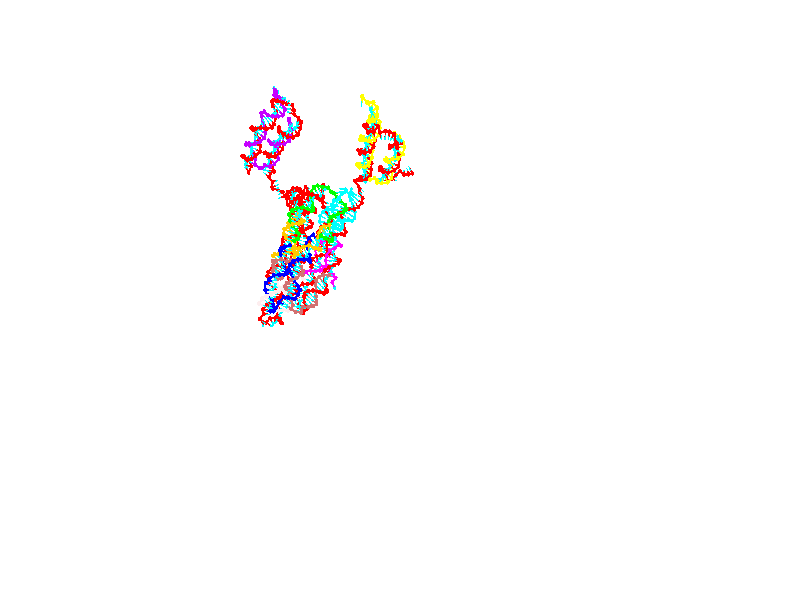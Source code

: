 // switches for output
#declare DRAW_BASES = 1; // possible values are 0, 1; only relevant for DNA ribbons
#declare DRAW_BASES_TYPE = 3; // possible values are 1, 2, 3; only relevant for DNA ribbons
#declare DRAW_FOG = 0; // set to 1 to enable fog

#include "colors.inc"

#include "transforms.inc"
background { rgb <1, 1, 1>}

#default {
   normal{
       ripples 0.25
       frequency 0.20
       turbulence 0.2
       lambda 5
   }
	finish {
		phong 0.1
		phong_size 40.
	}
}

// original window dimensions: 1024x640


// camera settings

camera {
	sky <0, 0.179814, -0.983701>
	up <0, 0.179814, -0.983701>
	right 1.6 * <1, 0, 0>
	location <25.469, 94.9851, 44.8844>
	look_at <25.469, 29.3977, 32.8955>
	direction <0, -65.5874, -11.9889>
	angle 67.0682
}


# declare cpy_camera_pos = <25.469, 94.9851, 44.8844>;
# if (DRAW_FOG = 1)
fog {
	fog_type 2
	up vnormalize(cpy_camera_pos)
	color rgbt<1,1,1,0.3>
	distance 1e-5
	fog_alt 3e-3
	fog_offset 28
}
# end


// LIGHTS

# declare lum = 6;
global_settings {
	ambient_light rgb lum * <0.05, 0.05, 0.05>
	max_trace_level 15
}# declare cpy_direct_light_amount = 0.25;
light_source
{	1000 * <-1, -1.16351, -0.803887>,
	rgb lum * cpy_direct_light_amount
	parallel
}

light_source
{	1000 * <1, 1.16351, 0.803887>,
	rgb lum * cpy_direct_light_amount
	parallel
}

// strand 0

// nucleotide -1

// particle -1
sphere {
	<4.356675, 14.857187, 15.205006> 0.250000
	pigment { color rgbt <1,0,0,0> }
	no_shadow
}
cylinder {
	<4.144098, 14.856916, 14.866168>,  <4.016551, 14.856754, 14.662866>, 0.100000
	pigment { color rgbt <1,0,0,0> }
	no_shadow
}
cylinder {
	<4.144098, 14.856916, 14.866168>,  <4.356675, 14.857187, 15.205006>, 0.100000
	pigment { color rgbt <1,0,0,0> }
	no_shadow
}

// particle -1
sphere {
	<4.144098, 14.856916, 14.866168> 0.100000
	pigment { color rgbt <1,0,0,0> }
	no_shadow
}
sphere {
	0, 1
	scale<0.080000,0.200000,0.300000>
	matrix <0.249389, 0.955555, -0.157223,
		0.809551, -0.294811, -0.507655,
		-0.531444, -0.000677, -0.847093,
		3.984665, 14.856713, 14.612040>
	pigment { color rgbt <0,1,1,0> }
	no_shadow
}
cylinder {
	<4.759269, 15.172245, 14.514572>,  <4.356675, 14.857187, 15.205006>, 0.130000
	pigment { color rgbt <1,0,0,0> }
	no_shadow
}

// nucleotide -1

// particle -1
sphere {
	<4.759269, 15.172245, 14.514572> 0.250000
	pigment { color rgbt <1,0,0,0> }
	no_shadow
}
cylinder {
	<4.363929, 15.227018, 14.488008>,  <4.126724, 15.259882, 14.472069>, 0.100000
	pigment { color rgbt <1,0,0,0> }
	no_shadow
}
cylinder {
	<4.363929, 15.227018, 14.488008>,  <4.759269, 15.172245, 14.514572>, 0.100000
	pigment { color rgbt <1,0,0,0> }
	no_shadow
}

// particle -1
sphere {
	<4.363929, 15.227018, 14.488008> 0.100000
	pigment { color rgbt <1,0,0,0> }
	no_shadow
}
sphere {
	0, 1
	scale<0.080000,0.200000,0.300000>
	matrix <0.150004, 0.950174, -0.273253,
		0.025685, -0.280033, -0.959647,
		-0.988352, 0.136932, -0.066412,
		4.067423, 15.268098, 14.468084>
	pigment { color rgbt <0,1,1,0> }
	no_shadow
}
cylinder {
	<4.488060, 15.325726, 13.843612>,  <4.759269, 15.172245, 14.514572>, 0.130000
	pigment { color rgbt <1,0,0,0> }
	no_shadow
}

// nucleotide -1

// particle -1
sphere {
	<4.488060, 15.325726, 13.843612> 0.250000
	pigment { color rgbt <1,0,0,0> }
	no_shadow
}
cylinder {
	<4.277887, 15.490149, 14.141592>,  <4.151783, 15.588802, 14.320380>, 0.100000
	pigment { color rgbt <1,0,0,0> }
	no_shadow
}
cylinder {
	<4.277887, 15.490149, 14.141592>,  <4.488060, 15.325726, 13.843612>, 0.100000
	pigment { color rgbt <1,0,0,0> }
	no_shadow
}

// particle -1
sphere {
	<4.277887, 15.490149, 14.141592> 0.100000
	pigment { color rgbt <1,0,0,0> }
	no_shadow
}
sphere {
	0, 1
	scale<0.080000,0.200000,0.300000>
	matrix <0.217763, 0.911360, -0.349287,
		-0.822496, -0.021304, -0.568372,
		-0.525433, 0.411058, 0.744951,
		4.120257, 15.613466, 14.365077>
	pigment { color rgbt <0,1,1,0> }
	no_shadow
}
cylinder {
	<3.937727, 15.945555, 13.616219>,  <4.488060, 15.325726, 13.843612>, 0.130000
	pigment { color rgbt <1,0,0,0> }
	no_shadow
}

// nucleotide -1

// particle -1
sphere {
	<3.937727, 15.945555, 13.616219> 0.250000
	pigment { color rgbt <1,0,0,0> }
	no_shadow
}
cylinder {
	<4.079662, 15.984282, 13.988179>,  <4.164824, 16.007517, 14.211355>, 0.100000
	pigment { color rgbt <1,0,0,0> }
	no_shadow
}
cylinder {
	<4.079662, 15.984282, 13.988179>,  <3.937727, 15.945555, 13.616219>, 0.100000
	pigment { color rgbt <1,0,0,0> }
	no_shadow
}

// particle -1
sphere {
	<4.079662, 15.984282, 13.988179> 0.100000
	pigment { color rgbt <1,0,0,0> }
	no_shadow
}
sphere {
	0, 1
	scale<0.080000,0.200000,0.300000>
	matrix <0.446646, 0.856227, -0.259580,
		-0.821338, 0.507446, 0.260579,
		0.354838, 0.096817, 0.929901,
		4.186114, 16.013327, 14.267150>
	pigment { color rgbt <0,1,1,0> }
	no_shadow
}
cylinder {
	<3.862164, 16.630348, 13.857630>,  <3.937727, 15.945555, 13.616219>, 0.130000
	pigment { color rgbt <1,0,0,0> }
	no_shadow
}

// nucleotide -1

// particle -1
sphere {
	<3.862164, 16.630348, 13.857630> 0.250000
	pigment { color rgbt <1,0,0,0> }
	no_shadow
}
cylinder {
	<4.164306, 16.485983, 14.076420>,  <4.345592, 16.399364, 14.207694>, 0.100000
	pigment { color rgbt <1,0,0,0> }
	no_shadow
}
cylinder {
	<4.164306, 16.485983, 14.076420>,  <3.862164, 16.630348, 13.857630>, 0.100000
	pigment { color rgbt <1,0,0,0> }
	no_shadow
}

// particle -1
sphere {
	<4.164306, 16.485983, 14.076420> 0.100000
	pigment { color rgbt <1,0,0,0> }
	no_shadow
}
sphere {
	0, 1
	scale<0.080000,0.200000,0.300000>
	matrix <0.559069, 0.790357, -0.250555,
		-0.341877, 0.495054, 0.798775,
		0.755356, -0.360912, 0.546974,
		4.390913, 16.377708, 14.240512>
	pigment { color rgbt <0,1,1,0> }
	no_shadow
}
cylinder {
	<4.113573, 17.270973, 14.190502>,  <3.862164, 16.630348, 13.857630>, 0.130000
	pigment { color rgbt <1,0,0,0> }
	no_shadow
}

// nucleotide -1

// particle -1
sphere {
	<4.113573, 17.270973, 14.190502> 0.250000
	pigment { color rgbt <1,0,0,0> }
	no_shadow
}
cylinder {
	<4.406631, 16.998960, 14.201734>,  <4.582465, 16.835752, 14.208472>, 0.100000
	pigment { color rgbt <1,0,0,0> }
	no_shadow
}
cylinder {
	<4.406631, 16.998960, 14.201734>,  <4.113573, 17.270973, 14.190502>, 0.100000
	pigment { color rgbt <1,0,0,0> }
	no_shadow
}

// particle -1
sphere {
	<4.406631, 16.998960, 14.201734> 0.100000
	pigment { color rgbt <1,0,0,0> }
	no_shadow
}
sphere {
	0, 1
	scale<0.080000,0.200000,0.300000>
	matrix <0.639455, 0.673628, -0.370571,
		0.233086, 0.289451, 0.928380,
		0.732645, -0.680032, 0.028077,
		4.626424, 16.794950, 14.210156>
	pigment { color rgbt <0,1,1,0> }
	no_shadow
}
cylinder {
	<4.749457, 17.530956, 14.675158>,  <4.113573, 17.270973, 14.190502>, 0.130000
	pigment { color rgbt <1,0,0,0> }
	no_shadow
}

// nucleotide -1

// particle -1
sphere {
	<4.749457, 17.530956, 14.675158> 0.250000
	pigment { color rgbt <1,0,0,0> }
	no_shadow
}
cylinder {
	<4.831935, 17.277695, 14.376735>,  <4.881422, 17.125738, 14.197680>, 0.100000
	pigment { color rgbt <1,0,0,0> }
	no_shadow
}
cylinder {
	<4.831935, 17.277695, 14.376735>,  <4.749457, 17.530956, 14.675158>, 0.100000
	pigment { color rgbt <1,0,0,0> }
	no_shadow
}

// particle -1
sphere {
	<4.831935, 17.277695, 14.376735> 0.100000
	pigment { color rgbt <1,0,0,0> }
	no_shadow
}
sphere {
	0, 1
	scale<0.080000,0.200000,0.300000>
	matrix <0.582801, 0.691920, -0.426134,
		0.786020, -0.346936, 0.511672,
		0.206195, -0.633152, -0.746058,
		4.893794, 17.087749, 14.152918>
	pigment { color rgbt <0,1,1,0> }
	no_shadow
}
cylinder {
	<5.400840, 17.670427, 14.620240>,  <4.749457, 17.530956, 14.675158>, 0.130000
	pigment { color rgbt <1,0,0,0> }
	no_shadow
}

// nucleotide -1

// particle -1
sphere {
	<5.400840, 17.670427, 14.620240> 0.250000
	pigment { color rgbt <1,0,0,0> }
	no_shadow
}
cylinder {
	<5.335143, 17.472694, 14.278794>,  <5.295725, 17.354053, 14.073927>, 0.100000
	pigment { color rgbt <1,0,0,0> }
	no_shadow
}
cylinder {
	<5.335143, 17.472694, 14.278794>,  <5.400840, 17.670427, 14.620240>, 0.100000
	pigment { color rgbt <1,0,0,0> }
	no_shadow
}

// particle -1
sphere {
	<5.335143, 17.472694, 14.278794> 0.100000
	pigment { color rgbt <1,0,0,0> }
	no_shadow
}
sphere {
	0, 1
	scale<0.080000,0.200000,0.300000>
	matrix <0.436831, 0.739436, -0.512262,
		0.884423, -0.457020, 0.094494,
		-0.164241, -0.494334, -0.853615,
		5.285871, 17.324394, 14.022710>
	pigment { color rgbt <0,1,1,0> }
	no_shadow
}
cylinder {
	<6.009842, 17.836163, 14.280105>,  <5.400840, 17.670427, 14.620240>, 0.130000
	pigment { color rgbt <1,0,0,0> }
	no_shadow
}

// nucleotide -1

// particle -1
sphere {
	<6.009842, 17.836163, 14.280105> 0.250000
	pigment { color rgbt <1,0,0,0> }
	no_shadow
}
cylinder {
	<5.772972, 17.700937, 13.987518>,  <5.630850, 17.619802, 13.811967>, 0.100000
	pigment { color rgbt <1,0,0,0> }
	no_shadow
}
cylinder {
	<5.772972, 17.700937, 13.987518>,  <6.009842, 17.836163, 14.280105>, 0.100000
	pigment { color rgbt <1,0,0,0> }
	no_shadow
}

// particle -1
sphere {
	<5.772972, 17.700937, 13.987518> 0.100000
	pigment { color rgbt <1,0,0,0> }
	no_shadow
}
sphere {
	0, 1
	scale<0.080000,0.200000,0.300000>
	matrix <0.467755, 0.594938, -0.653647,
		0.656150, -0.729220, -0.194178,
		-0.592177, -0.338062, -0.731465,
		5.595320, 17.599518, 13.768079>
	pigment { color rgbt <0,1,1,0> }
	no_shadow
}
cylinder {
	<6.536078, 17.626482, 13.722322>,  <6.009842, 17.836163, 14.280105>, 0.130000
	pigment { color rgbt <1,0,0,0> }
	no_shadow
}

// nucleotide -1

// particle -1
sphere {
	<6.536078, 17.626482, 13.722322> 0.250000
	pigment { color rgbt <1,0,0,0> }
	no_shadow
}
cylinder {
	<6.172626, 17.687490, 13.566821>,  <5.954554, 17.724096, 13.473521>, 0.100000
	pigment { color rgbt <1,0,0,0> }
	no_shadow
}
cylinder {
	<6.172626, 17.687490, 13.566821>,  <6.536078, 17.626482, 13.722322>, 0.100000
	pigment { color rgbt <1,0,0,0> }
	no_shadow
}

// particle -1
sphere {
	<6.172626, 17.687490, 13.566821> 0.100000
	pigment { color rgbt <1,0,0,0> }
	no_shadow
}
sphere {
	0, 1
	scale<0.080000,0.200000,0.300000>
	matrix <0.405570, 0.544138, -0.734457,
		0.099513, -0.825015, -0.556279,
		-0.908631, 0.152522, -0.388750,
		5.900036, 17.733248, 13.450196>
	pigment { color rgbt <0,1,1,0> }
	no_shadow
}
cylinder {
	<6.529025, 17.598494, 13.005462>,  <6.536078, 17.626482, 13.722322>, 0.130000
	pigment { color rgbt <1,0,0,0> }
	no_shadow
}

// nucleotide -1

// particle -1
sphere {
	<6.529025, 17.598494, 13.005462> 0.250000
	pigment { color rgbt <1,0,0,0> }
	no_shadow
}
cylinder {
	<6.182090, 17.796097, 13.029740>,  <5.973930, 17.914660, 13.044308>, 0.100000
	pigment { color rgbt <1,0,0,0> }
	no_shadow
}
cylinder {
	<6.182090, 17.796097, 13.029740>,  <6.529025, 17.598494, 13.005462>, 0.100000
	pigment { color rgbt <1,0,0,0> }
	no_shadow
}

// particle -1
sphere {
	<6.182090, 17.796097, 13.029740> 0.100000
	pigment { color rgbt <1,0,0,0> }
	no_shadow
}
sphere {
	0, 1
	scale<0.080000,0.200000,0.300000>
	matrix <0.362817, 0.711008, -0.602355,
		-0.340724, -0.500422, -0.795918,
		-0.867336, 0.494009, 0.060696,
		5.921890, 17.944300, 13.047949>
	pigment { color rgbt <0,1,1,0> }
	no_shadow
}
cylinder {
	<6.364922, 17.774263, 12.260141>,  <6.529025, 17.598494, 13.005462>, 0.130000
	pigment { color rgbt <1,0,0,0> }
	no_shadow
}

// nucleotide -1

// particle -1
sphere {
	<6.364922, 17.774263, 12.260141> 0.250000
	pigment { color rgbt <1,0,0,0> }
	no_shadow
}
cylinder {
	<6.183361, 18.014400, 12.523522>,  <6.074424, 18.158484, 12.681551>, 0.100000
	pigment { color rgbt <1,0,0,0> }
	no_shadow
}
cylinder {
	<6.183361, 18.014400, 12.523522>,  <6.364922, 17.774263, 12.260141>, 0.100000
	pigment { color rgbt <1,0,0,0> }
	no_shadow
}

// particle -1
sphere {
	<6.183361, 18.014400, 12.523522> 0.100000
	pigment { color rgbt <1,0,0,0> }
	no_shadow
}
sphere {
	0, 1
	scale<0.080000,0.200000,0.300000>
	matrix <0.370825, 0.799200, -0.473041,
		-0.810223, 0.029456, -0.585382,
		-0.453903, 0.600343, 0.658453,
		6.047190, 18.194504, 12.721058>
	pigment { color rgbt <0,1,1,0> }
	no_shadow
}
cylinder {
	<6.010767, 18.121065, 11.770545>,  <6.364922, 17.774263, 12.260141>, 0.130000
	pigment { color rgbt <1,0,0,0> }
	no_shadow
}

// nucleotide -1

// particle -1
sphere {
	<6.010767, 18.121065, 11.770545> 0.250000
	pigment { color rgbt <1,0,0,0> }
	no_shadow
}
cylinder {
	<6.006322, 18.346306, 12.101070>,  <6.003654, 18.481449, 12.299386>, 0.100000
	pigment { color rgbt <1,0,0,0> }
	no_shadow
}
cylinder {
	<6.006322, 18.346306, 12.101070>,  <6.010767, 18.121065, 11.770545>, 0.100000
	pigment { color rgbt <1,0,0,0> }
	no_shadow
}

// particle -1
sphere {
	<6.006322, 18.346306, 12.101070> 0.100000
	pigment { color rgbt <1,0,0,0> }
	no_shadow
}
sphere {
	0, 1
	scale<0.080000,0.200000,0.300000>
	matrix <0.376155, 0.768021, -0.518316,
		-0.926490, 0.305062, -0.220348,
		-0.011114, 0.563100, 0.826314,
		6.002988, 18.515236, 12.348965>
	pigment { color rgbt <0,1,1,0> }
	no_shadow
}
cylinder {
	<5.678544, 18.690203, 11.566113>,  <6.010767, 18.121065, 11.770545>, 0.130000
	pigment { color rgbt <1,0,0,0> }
	no_shadow
}

// nucleotide -1

// particle -1
sphere {
	<5.678544, 18.690203, 11.566113> 0.250000
	pigment { color rgbt <1,0,0,0> }
	no_shadow
}
cylinder {
	<5.939741, 18.746597, 11.863764>,  <6.096458, 18.780434, 12.042355>, 0.100000
	pigment { color rgbt <1,0,0,0> }
	no_shadow
}
cylinder {
	<5.939741, 18.746597, 11.863764>,  <5.678544, 18.690203, 11.566113>, 0.100000
	pigment { color rgbt <1,0,0,0> }
	no_shadow
}

// particle -1
sphere {
	<5.939741, 18.746597, 11.863764> 0.100000
	pigment { color rgbt <1,0,0,0> }
	no_shadow
}
sphere {
	0, 1
	scale<0.080000,0.200000,0.300000>
	matrix <0.596317, 0.510011, -0.619915,
		-0.466913, 0.848535, 0.248960,
		0.652992, 0.140987, 0.744127,
		6.135638, 18.788893, 12.087002>
	pigment { color rgbt <0,1,1,0> }
	no_shadow
}
cylinder {
	<5.651597, 19.337681, 11.623089>,  <5.678544, 18.690203, 11.566113>, 0.130000
	pigment { color rgbt <1,0,0,0> }
	no_shadow
}

// nucleotide -1

// particle -1
sphere {
	<5.651597, 19.337681, 11.623089> 0.250000
	pigment { color rgbt <1,0,0,0> }
	no_shadow
}
cylinder {
	<5.992318, 19.215715, 11.793483>,  <6.196750, 19.142536, 11.895720>, 0.100000
	pigment { color rgbt <1,0,0,0> }
	no_shadow
}
cylinder {
	<5.992318, 19.215715, 11.793483>,  <5.651597, 19.337681, 11.623089>, 0.100000
	pigment { color rgbt <1,0,0,0> }
	no_shadow
}

// particle -1
sphere {
	<5.992318, 19.215715, 11.793483> 0.100000
	pigment { color rgbt <1,0,0,0> }
	no_shadow
}
sphere {
	0, 1
	scale<0.080000,0.200000,0.300000>
	matrix <0.495813, 0.731761, -0.467650,
		-0.169127, 0.609553, 0.774494,
		0.851802, -0.304911, 0.425985,
		6.247858, 19.124243, 11.921278>
	pigment { color rgbt <0,1,1,0> }
	no_shadow
}
cylinder {
	<5.918237, 19.889231, 11.802425>,  <5.651597, 19.337681, 11.623089>, 0.130000
	pigment { color rgbt <1,0,0,0> }
	no_shadow
}

// nucleotide -1

// particle -1
sphere {
	<5.918237, 19.889231, 11.802425> 0.250000
	pigment { color rgbt <1,0,0,0> }
	no_shadow
}
cylinder {
	<6.239659, 19.652157, 11.824427>,  <6.432512, 19.509912, 11.837627>, 0.100000
	pigment { color rgbt <1,0,0,0> }
	no_shadow
}
cylinder {
	<6.239659, 19.652157, 11.824427>,  <5.918237, 19.889231, 11.802425>, 0.100000
	pigment { color rgbt <1,0,0,0> }
	no_shadow
}

// particle -1
sphere {
	<6.239659, 19.652157, 11.824427> 0.100000
	pigment { color rgbt <1,0,0,0> }
	no_shadow
}
sphere {
	0, 1
	scale<0.080000,0.200000,0.300000>
	matrix <0.577330, 0.753559, -0.314387,
		0.144885, 0.284381, 0.947700,
		0.803554, -0.592685, 0.055002,
		6.480725, 19.474352, 11.840927>
	pigment { color rgbt <0,1,1,0> }
	no_shadow
}
cylinder {
	<6.477089, 20.289902, 12.163773>,  <5.918237, 19.889231, 11.802425>, 0.130000
	pigment { color rgbt <1,0,0,0> }
	no_shadow
}

// nucleotide -1

// particle -1
sphere {
	<6.477089, 20.289902, 12.163773> 0.250000
	pigment { color rgbt <1,0,0,0> }
	no_shadow
}
cylinder {
	<6.636564, 19.998030, 11.941561>,  <6.732248, 19.822906, 11.808233>, 0.100000
	pigment { color rgbt <1,0,0,0> }
	no_shadow
}
cylinder {
	<6.636564, 19.998030, 11.941561>,  <6.477089, 20.289902, 12.163773>, 0.100000
	pigment { color rgbt <1,0,0,0> }
	no_shadow
}

// particle -1
sphere {
	<6.636564, 19.998030, 11.941561> 0.100000
	pigment { color rgbt <1,0,0,0> }
	no_shadow
}
sphere {
	0, 1
	scale<0.080000,0.200000,0.300000>
	matrix <0.743001, 0.612087, -0.270739,
		0.537586, -0.304819, 0.786185,
		0.398686, -0.729682, -0.555530,
		6.756170, 19.779125, 11.774901>
	pigment { color rgbt <0,1,1,0> }
	no_shadow
}
cylinder {
	<7.199312, 20.510609, 12.131148>,  <6.477089, 20.289902, 12.163773>, 0.130000
	pigment { color rgbt <1,0,0,0> }
	no_shadow
}

// nucleotide -1

// particle -1
sphere {
	<7.199312, 20.510609, 12.131148> 0.250000
	pigment { color rgbt <1,0,0,0> }
	no_shadow
}
cylinder {
	<7.167953, 20.221041, 11.856982>,  <7.149137, 20.047300, 11.692482>, 0.100000
	pigment { color rgbt <1,0,0,0> }
	no_shadow
}
cylinder {
	<7.167953, 20.221041, 11.856982>,  <7.199312, 20.510609, 12.131148>, 0.100000
	pigment { color rgbt <1,0,0,0> }
	no_shadow
}

// particle -1
sphere {
	<7.167953, 20.221041, 11.856982> 0.100000
	pigment { color rgbt <1,0,0,0> }
	no_shadow
}
sphere {
	0, 1
	scale<0.080000,0.200000,0.300000>
	matrix <0.647976, 0.485490, -0.586879,
		0.757615, -0.490144, 0.431020,
		-0.078400, -0.723919, -0.685416,
		7.144433, 20.003864, 11.651358>
	pigment { color rgbt <0,1,1,0> }
	no_shadow
}
cylinder {
	<7.887754, 20.209551, 12.138478>,  <7.199312, 20.510609, 12.131148>, 0.130000
	pigment { color rgbt <1,0,0,0> }
	no_shadow
}

// nucleotide -1

// particle -1
sphere {
	<7.887754, 20.209551, 12.138478> 0.250000
	pigment { color rgbt <1,0,0,0> }
	no_shadow
}
cylinder {
	<7.744033, 20.099201, 11.781874>,  <7.657800, 20.032991, 11.567911>, 0.100000
	pigment { color rgbt <1,0,0,0> }
	no_shadow
}
cylinder {
	<7.744033, 20.099201, 11.781874>,  <7.887754, 20.209551, 12.138478>, 0.100000
	pigment { color rgbt <1,0,0,0> }
	no_shadow
}

// particle -1
sphere {
	<7.744033, 20.099201, 11.781874> 0.100000
	pigment { color rgbt <1,0,0,0> }
	no_shadow
}
sphere {
	0, 1
	scale<0.080000,0.200000,0.300000>
	matrix <0.883953, 0.205687, -0.419905,
		0.299215, -0.938928, 0.169957,
		-0.359302, -0.275876, -0.891512,
		7.636242, 20.016439, 11.514420>
	pigment { color rgbt <0,1,1,0> }
	no_shadow
}
cylinder {
	<8.474004, 19.751059, 11.801907>,  <7.887754, 20.209551, 12.138478>, 0.130000
	pigment { color rgbt <1,0,0,0> }
	no_shadow
}

// nucleotide -1

// particle -1
sphere {
	<8.474004, 19.751059, 11.801907> 0.250000
	pigment { color rgbt <1,0,0,0> }
	no_shadow
}
cylinder {
	<8.235081, 19.847134, 11.495827>,  <8.091726, 19.904779, 11.312179>, 0.100000
	pigment { color rgbt <1,0,0,0> }
	no_shadow
}
cylinder {
	<8.235081, 19.847134, 11.495827>,  <8.474004, 19.751059, 11.801907>, 0.100000
	pigment { color rgbt <1,0,0,0> }
	no_shadow
}

// particle -1
sphere {
	<8.235081, 19.847134, 11.495827> 0.100000
	pigment { color rgbt <1,0,0,0> }
	no_shadow
}
sphere {
	0, 1
	scale<0.080000,0.200000,0.300000>
	matrix <0.801453, 0.143149, -0.580673,
		-0.029933, -0.960113, -0.278004,
		-0.597308, 0.240189, -0.765201,
		8.055888, 19.919189, 11.266267>
	pigment { color rgbt <0,1,1,0> }
	no_shadow
}
cylinder {
	<8.697522, 19.401384, 11.214879>,  <8.474004, 19.751059, 11.801907>, 0.130000
	pigment { color rgbt <1,0,0,0> }
	no_shadow
}

// nucleotide -1

// particle -1
sphere {
	<8.697522, 19.401384, 11.214879> 0.250000
	pigment { color rgbt <1,0,0,0> }
	no_shadow
}
cylinder {
	<8.498478, 19.725525, 11.091127>,  <8.379051, 19.920010, 11.016876>, 0.100000
	pigment { color rgbt <1,0,0,0> }
	no_shadow
}
cylinder {
	<8.498478, 19.725525, 11.091127>,  <8.697522, 19.401384, 11.214879>, 0.100000
	pigment { color rgbt <1,0,0,0> }
	no_shadow
}

// particle -1
sphere {
	<8.498478, 19.725525, 11.091127> 0.100000
	pigment { color rgbt <1,0,0,0> }
	no_shadow
}
sphere {
	0, 1
	scale<0.080000,0.200000,0.300000>
	matrix <0.794599, 0.282831, -0.537232,
		-0.347844, -0.513165, -0.784644,
		-0.497610, 0.810351, -0.309380,
		8.349195, 19.968630, 10.998314>
	pigment { color rgbt <0,1,1,0> }
	no_shadow
}
cylinder {
	<8.846499, 19.460985, 10.496016>,  <8.697522, 19.401384, 11.214879>, 0.130000
	pigment { color rgbt <1,0,0,0> }
	no_shadow
}

// nucleotide -1

// particle -1
sphere {
	<8.846499, 19.460985, 10.496016> 0.250000
	pigment { color rgbt <1,0,0,0> }
	no_shadow
}
cylinder {
	<8.717781, 19.833185, 10.566011>,  <8.640551, 20.056505, 10.608009>, 0.100000
	pigment { color rgbt <1,0,0,0> }
	no_shadow
}
cylinder {
	<8.717781, 19.833185, 10.566011>,  <8.846499, 19.460985, 10.496016>, 0.100000
	pigment { color rgbt <1,0,0,0> }
	no_shadow
}

// particle -1
sphere {
	<8.717781, 19.833185, 10.566011> 0.100000
	pigment { color rgbt <1,0,0,0> }
	no_shadow
}
sphere {
	0, 1
	scale<0.080000,0.200000,0.300000>
	matrix <0.804204, 0.366163, -0.468167,
		-0.499703, -0.009926, -0.866140,
		-0.321795, 0.930498, 0.174990,
		8.621243, 20.112335, 10.618508>
	pigment { color rgbt <0,1,1,0> }
	no_shadow
}
cylinder {
	<8.971549, 19.812000, 9.910064>,  <8.846499, 19.460985, 10.496016>, 0.130000
	pigment { color rgbt <1,0,0,0> }
	no_shadow
}

// nucleotide -1

// particle -1
sphere {
	<8.971549, 19.812000, 9.910064> 0.250000
	pigment { color rgbt <1,0,0,0> }
	no_shadow
}
cylinder {
	<8.938416, 20.114517, 10.169652>,  <8.918537, 20.296026, 10.325405>, 0.100000
	pigment { color rgbt <1,0,0,0> }
	no_shadow
}
cylinder {
	<8.938416, 20.114517, 10.169652>,  <8.971549, 19.812000, 9.910064>, 0.100000
	pigment { color rgbt <1,0,0,0> }
	no_shadow
}

// particle -1
sphere {
	<8.938416, 20.114517, 10.169652> 0.100000
	pigment { color rgbt <1,0,0,0> }
	no_shadow
}
sphere {
	0, 1
	scale<0.080000,0.200000,0.300000>
	matrix <0.606290, 0.555072, -0.569480,
		-0.790918, 0.346294, -0.504509,
		-0.082832, 0.756291, 0.648971,
		8.913567, 20.341404, 10.364344>
	pigment { color rgbt <0,1,1,0> }
	no_shadow
}
cylinder {
	<8.670131, 20.384289, 9.557666>,  <8.971549, 19.812000, 9.910064>, 0.130000
	pigment { color rgbt <1,0,0,0> }
	no_shadow
}

// nucleotide -1

// particle -1
sphere {
	<8.670131, 20.384289, 9.557666> 0.250000
	pigment { color rgbt <1,0,0,0> }
	no_shadow
}
cylinder {
	<8.860119, 20.559084, 9.863200>,  <8.974112, 20.663961, 10.046521>, 0.100000
	pigment { color rgbt <1,0,0,0> }
	no_shadow
}
cylinder {
	<8.860119, 20.559084, 9.863200>,  <8.670131, 20.384289, 9.557666>, 0.100000
	pigment { color rgbt <1,0,0,0> }
	no_shadow
}

// particle -1
sphere {
	<8.860119, 20.559084, 9.863200> 0.100000
	pigment { color rgbt <1,0,0,0> }
	no_shadow
}
sphere {
	0, 1
	scale<0.080000,0.200000,0.300000>
	matrix <0.493518, 0.586375, -0.642343,
		-0.728589, 0.682061, 0.062850,
		0.474971, 0.436986, 0.763836,
		9.002610, 20.690180, 10.092351>
	pigment { color rgbt <0,1,1,0> }
	no_shadow
}
cylinder {
	<8.681651, 21.155491, 9.393775>,  <8.670131, 20.384289, 9.557666>, 0.130000
	pigment { color rgbt <1,0,0,0> }
	no_shadow
}

// nucleotide -1

// particle -1
sphere {
	<8.681651, 21.155491, 9.393775> 0.250000
	pigment { color rgbt <1,0,0,0> }
	no_shadow
}
cylinder {
	<8.971512, 21.089670, 9.661448>,  <9.145429, 21.050179, 9.822051>, 0.100000
	pigment { color rgbt <1,0,0,0> }
	no_shadow
}
cylinder {
	<8.971512, 21.089670, 9.661448>,  <8.681651, 21.155491, 9.393775>, 0.100000
	pigment { color rgbt <1,0,0,0> }
	no_shadow
}

// particle -1
sphere {
	<8.971512, 21.089670, 9.661448> 0.100000
	pigment { color rgbt <1,0,0,0> }
	no_shadow
}
sphere {
	0, 1
	scale<0.080000,0.200000,0.300000>
	matrix <0.612360, 0.599145, -0.515792,
		-0.316062, 0.783549, 0.534935,
		0.724652, -0.164550, 0.669181,
		9.188908, 21.040304, 9.862202>
	pigment { color rgbt <0,1,1,0> }
	no_shadow
}
cylinder {
	<9.029344, 21.810801, 9.553289>,  <8.681651, 21.155491, 9.393775>, 0.130000
	pigment { color rgbt <1,0,0,0> }
	no_shadow
}

// nucleotide -1

// particle -1
sphere {
	<9.029344, 21.810801, 9.553289> 0.250000
	pigment { color rgbt <1,0,0,0> }
	no_shadow
}
cylinder {
	<9.259598, 21.486088, 9.592589>,  <9.397751, 21.291260, 9.616169>, 0.100000
	pigment { color rgbt <1,0,0,0> }
	no_shadow
}
cylinder {
	<9.259598, 21.486088, 9.592589>,  <9.029344, 21.810801, 9.553289>, 0.100000
	pigment { color rgbt <1,0,0,0> }
	no_shadow
}

// particle -1
sphere {
	<9.259598, 21.486088, 9.592589> 0.100000
	pigment { color rgbt <1,0,0,0> }
	no_shadow
}
sphere {
	0, 1
	scale<0.080000,0.200000,0.300000>
	matrix <0.732538, 0.458553, -0.503107,
		0.363361, 0.361578, 0.858621,
		0.575636, -0.811782, 0.098250,
		9.432289, 21.242554, 9.622065>
	pigment { color rgbt <0,1,1,0> }
	no_shadow
}
cylinder {
	<9.643313, 22.081572, 9.716018>,  <9.029344, 21.810801, 9.553289>, 0.130000
	pigment { color rgbt <1,0,0,0> }
	no_shadow
}

// nucleotide -1

// particle -1
sphere {
	<9.643313, 22.081572, 9.716018> 0.250000
	pigment { color rgbt <1,0,0,0> }
	no_shadow
}
cylinder {
	<9.729742, 21.726433, 9.553517>,  <9.781599, 21.513350, 9.456017>, 0.100000
	pigment { color rgbt <1,0,0,0> }
	no_shadow
}
cylinder {
	<9.729742, 21.726433, 9.553517>,  <9.643313, 22.081572, 9.716018>, 0.100000
	pigment { color rgbt <1,0,0,0> }
	no_shadow
}

// particle -1
sphere {
	<9.729742, 21.726433, 9.553517> 0.100000
	pigment { color rgbt <1,0,0,0> }
	no_shadow
}
sphere {
	0, 1
	scale<0.080000,0.200000,0.300000>
	matrix <0.876401, 0.359770, -0.320137,
		0.430390, -0.286867, 0.855846,
		0.216071, -0.887847, -0.406251,
		9.794563, 21.460079, 9.431642>
	pigment { color rgbt <0,1,1,0> }
	no_shadow
}
cylinder {
	<10.329311, 21.983345, 9.924428>,  <9.643313, 22.081572, 9.716018>, 0.130000
	pigment { color rgbt <1,0,0,0> }
	no_shadow
}

// nucleotide -1

// particle -1
sphere {
	<10.329311, 21.983345, 9.924428> 0.250000
	pigment { color rgbt <1,0,0,0> }
	no_shadow
}
cylinder {
	<10.231828, 21.762012, 9.605823>,  <10.173337, 21.629213, 9.414660>, 0.100000
	pigment { color rgbt <1,0,0,0> }
	no_shadow
}
cylinder {
	<10.231828, 21.762012, 9.605823>,  <10.329311, 21.983345, 9.924428>, 0.100000
	pigment { color rgbt <1,0,0,0> }
	no_shadow
}

// particle -1
sphere {
	<10.231828, 21.762012, 9.605823> 0.100000
	pigment { color rgbt <1,0,0,0> }
	no_shadow
}
sphere {
	0, 1
	scale<0.080000,0.200000,0.300000>
	matrix <0.843510, 0.284385, -0.455649,
		0.478640, -0.782912, 0.397431,
		-0.243710, -0.553329, -0.796512,
		10.158714, 21.596014, 9.366869>
	pigment { color rgbt <0,1,1,0> }
	no_shadow
}
cylinder {
	<10.655008, 21.295269, 9.705115>,  <10.329311, 21.983345, 9.924428>, 0.130000
	pigment { color rgbt <1,0,0,0> }
	no_shadow
}

// nucleotide -1

// particle -1
sphere {
	<10.655008, 21.295269, 9.705115> 0.250000
	pigment { color rgbt <1,0,0,0> }
	no_shadow
}
cylinder {
	<10.878391, 21.627010, 9.698204>,  <11.012421, 21.826056, 9.694057>, 0.100000
	pigment { color rgbt <1,0,0,0> }
	no_shadow
}
cylinder {
	<10.878391, 21.627010, 9.698204>,  <10.655008, 21.295269, 9.705115>, 0.100000
	pigment { color rgbt <1,0,0,0> }
	no_shadow
}

// particle -1
sphere {
	<10.878391, 21.627010, 9.698204> 0.100000
	pigment { color rgbt <1,0,0,0> }
	no_shadow
}
sphere {
	0, 1
	scale<0.080000,0.200000,0.300000>
	matrix <0.403364, -0.253293, 0.879284,
		0.724860, -0.498011, -0.475985,
		0.558457, 0.829353, -0.017278,
		11.045928, 21.875816, 9.693021>
	pigment { color rgbt <0,1,1,0> }
	no_shadow
}
cylinder {
	<11.401442, 21.182476, 9.839007>,  <10.655008, 21.295269, 9.705115>, 0.130000
	pigment { color rgbt <1,0,0,0> }
	no_shadow
}

// nucleotide -1

// particle -1
sphere {
	<11.401442, 21.182476, 9.839007> 0.250000
	pigment { color rgbt <1,0,0,0> }
	no_shadow
}
cylinder {
	<11.260818, 21.533932, 9.968248>,  <11.176443, 21.744806, 10.045793>, 0.100000
	pigment { color rgbt <1,0,0,0> }
	no_shadow
}
cylinder {
	<11.260818, 21.533932, 9.968248>,  <11.401442, 21.182476, 9.839007>, 0.100000
	pigment { color rgbt <1,0,0,0> }
	no_shadow
}

// particle -1
sphere {
	<11.260818, 21.533932, 9.968248> 0.100000
	pigment { color rgbt <1,0,0,0> }
	no_shadow
}
sphere {
	0, 1
	scale<0.080000,0.200000,0.300000>
	matrix <0.228507, -0.254156, 0.939782,
		0.907849, 0.404221, -0.111424,
		-0.351561, 0.878641, 0.323102,
		11.155350, 21.797523, 10.065179>
	pigment { color rgbt <0,1,1,0> }
	no_shadow
}
cylinder {
	<11.653206, 21.350960, 10.497513>,  <11.401442, 21.182476, 9.839007>, 0.130000
	pigment { color rgbt <1,0,0,0> }
	no_shadow
}

// nucleotide -1

// particle -1
sphere {
	<11.653206, 21.350960, 10.497513> 0.250000
	pigment { color rgbt <1,0,0,0> }
	no_shadow
}
cylinder {
	<11.326824, 21.581375, 10.517107>,  <11.130995, 21.719624, 10.528864>, 0.100000
	pigment { color rgbt <1,0,0,0> }
	no_shadow
}
cylinder {
	<11.326824, 21.581375, 10.517107>,  <11.653206, 21.350960, 10.497513>, 0.100000
	pigment { color rgbt <1,0,0,0> }
	no_shadow
}

// particle -1
sphere {
	<11.326824, 21.581375, 10.517107> 0.100000
	pigment { color rgbt <1,0,0,0> }
	no_shadow
}
sphere {
	0, 1
	scale<0.080000,0.200000,0.300000>
	matrix <0.003259, -0.080150, 0.996777,
		0.578108, 0.813484, 0.063521,
		-0.815954, 0.576038, 0.048986,
		11.082038, 21.754187, 10.531803>
	pigment { color rgbt <0,1,1,0> }
	no_shadow
}
cylinder {
	<11.757751, 21.689165, 11.106847>,  <11.653206, 21.350960, 10.497513>, 0.130000
	pigment { color rgbt <1,0,0,0> }
	no_shadow
}

// nucleotide -1

// particle -1
sphere {
	<11.757751, 21.689165, 11.106847> 0.250000
	pigment { color rgbt <1,0,0,0> }
	no_shadow
}
cylinder {
	<11.380167, 21.798145, 11.032321>,  <11.153617, 21.863533, 10.987605>, 0.100000
	pigment { color rgbt <1,0,0,0> }
	no_shadow
}
cylinder {
	<11.380167, 21.798145, 11.032321>,  <11.757751, 21.689165, 11.106847>, 0.100000
	pigment { color rgbt <1,0,0,0> }
	no_shadow
}

// particle -1
sphere {
	<11.380167, 21.798145, 11.032321> 0.100000
	pigment { color rgbt <1,0,0,0> }
	no_shadow
}
sphere {
	0, 1
	scale<0.080000,0.200000,0.300000>
	matrix <-0.178366, 0.053891, 0.982487,
		0.277719, 0.960660, -0.002275,
		-0.943958, 0.272450, -0.186316,
		11.096979, 21.879881, 10.976426>
	pigment { color rgbt <0,1,1,0> }
	no_shadow
}
cylinder {
	<12.210443, 21.031208, 11.224590>,  <11.757751, 21.689165, 11.106847>, 0.130000
	pigment { color rgbt <1,0,0,0> }
	no_shadow
}

// nucleotide -1

// particle -1
sphere {
	<12.210443, 21.031208, 11.224590> 0.250000
	pigment { color rgbt <1,0,0,0> }
	no_shadow
}
cylinder {
	<12.182117, 21.167583, 11.599556>,  <12.165121, 21.249409, 11.824535>, 0.100000
	pigment { color rgbt <1,0,0,0> }
	no_shadow
}
cylinder {
	<12.182117, 21.167583, 11.599556>,  <12.210443, 21.031208, 11.224590>, 0.100000
	pigment { color rgbt <1,0,0,0> }
	no_shadow
}

// particle -1
sphere {
	<12.182117, 21.167583, 11.599556> 0.100000
	pigment { color rgbt <1,0,0,0> }
	no_shadow
}
sphere {
	0, 1
	scale<0.080000,0.200000,0.300000>
	matrix <-0.386985, -0.875557, 0.289209,
		0.919363, -0.342285, 0.193941,
		-0.070814, 0.340941, 0.937414,
		12.160872, 21.269865, 11.880780>
	pigment { color rgbt <0,1,1,0> }
	no_shadow
}
cylinder {
	<12.508964, 20.502869, 11.460493>,  <12.210443, 21.031208, 11.224590>, 0.130000
	pigment { color rgbt <1,0,0,0> }
	no_shadow
}

// nucleotide -1

// particle -1
sphere {
	<12.508964, 20.502869, 11.460493> 0.250000
	pigment { color rgbt <1,0,0,0> }
	no_shadow
}
cylinder {
	<12.271555, 20.653461, 11.745027>,  <12.129109, 20.743816, 11.915747>, 0.100000
	pigment { color rgbt <1,0,0,0> }
	no_shadow
}
cylinder {
	<12.271555, 20.653461, 11.745027>,  <12.508964, 20.502869, 11.460493>, 0.100000
	pigment { color rgbt <1,0,0,0> }
	no_shadow
}

// particle -1
sphere {
	<12.271555, 20.653461, 11.745027> 0.100000
	pigment { color rgbt <1,0,0,0> }
	no_shadow
}
sphere {
	0, 1
	scale<0.080000,0.200000,0.300000>
	matrix <-0.522779, -0.852338, 0.014912,
		0.611910, -0.363019, 0.702697,
		-0.593522, 0.376480, 0.711333,
		12.093498, 20.766405, 11.958426>
	pigment { color rgbt <0,1,1,0> }
	no_shadow
}
cylinder {
	<12.330450, 19.929934, 11.931348>,  <12.508964, 20.502869, 11.460493>, 0.130000
	pigment { color rgbt <1,0,0,0> }
	no_shadow
}

// nucleotide -1

// particle -1
sphere {
	<12.330450, 19.929934, 11.931348> 0.250000
	pigment { color rgbt <1,0,0,0> }
	no_shadow
}
cylinder {
	<12.050189, 20.206606, 12.001389>,  <11.882032, 20.372610, 12.043413>, 0.100000
	pigment { color rgbt <1,0,0,0> }
	no_shadow
}
cylinder {
	<12.050189, 20.206606, 12.001389>,  <12.330450, 19.929934, 11.931348>, 0.100000
	pigment { color rgbt <1,0,0,0> }
	no_shadow
}

// particle -1
sphere {
	<12.050189, 20.206606, 12.001389> 0.100000
	pigment { color rgbt <1,0,0,0> }
	no_shadow
}
sphere {
	0, 1
	scale<0.080000,0.200000,0.300000>
	matrix <-0.669881, -0.722194, 0.172324,
		0.245651, 0.003443, 0.969352,
		-0.700653, 0.691682, 0.175101,
		11.839993, 20.414110, 12.053919>
	pigment { color rgbt <0,1,1,0> }
	no_shadow
}
cylinder {
	<11.955823, 19.747950, 12.572841>,  <12.330450, 19.929934, 11.931348>, 0.130000
	pigment { color rgbt <1,0,0,0> }
	no_shadow
}

// nucleotide -1

// particle -1
sphere {
	<11.955823, 19.747950, 12.572841> 0.250000
	pigment { color rgbt <1,0,0,0> }
	no_shadow
}
cylinder {
	<11.721591, 19.980171, 12.346548>,  <11.581052, 20.119503, 12.210773>, 0.100000
	pigment { color rgbt <1,0,0,0> }
	no_shadow
}
cylinder {
	<11.721591, 19.980171, 12.346548>,  <11.955823, 19.747950, 12.572841>, 0.100000
	pigment { color rgbt <1,0,0,0> }
	no_shadow
}

// particle -1
sphere {
	<11.721591, 19.980171, 12.346548> 0.100000
	pigment { color rgbt <1,0,0,0> }
	no_shadow
}
sphere {
	0, 1
	scale<0.080000,0.200000,0.300000>
	matrix <-0.778255, -0.597864, 0.192033,
		-0.226746, 0.552735, 0.801917,
		-0.585581, 0.580553, -0.565732,
		11.545917, 20.154337, 12.176828>
	pigment { color rgbt <0,1,1,0> }
	no_shadow
}
cylinder {
	<11.383099, 20.000849, 13.029362>,  <11.955823, 19.747950, 12.572841>, 0.130000
	pigment { color rgbt <1,0,0,0> }
	no_shadow
}

// nucleotide -1

// particle -1
sphere {
	<11.383099, 20.000849, 13.029362> 0.250000
	pigment { color rgbt <1,0,0,0> }
	no_shadow
}
cylinder {
	<11.262853, 20.023363, 12.648528>,  <11.190704, 20.036871, 12.420028>, 0.100000
	pigment { color rgbt <1,0,0,0> }
	no_shadow
}
cylinder {
	<11.262853, 20.023363, 12.648528>,  <11.383099, 20.000849, 13.029362>, 0.100000
	pigment { color rgbt <1,0,0,0> }
	no_shadow
}

// particle -1
sphere {
	<11.262853, 20.023363, 12.648528> 0.100000
	pigment { color rgbt <1,0,0,0> }
	no_shadow
}
sphere {
	0, 1
	scale<0.080000,0.200000,0.300000>
	matrix <-0.837202, -0.493756, 0.235154,
		-0.456861, 0.867777, 0.195552,
		-0.300616, 0.056284, -0.952083,
		11.172668, 20.040249, 12.362904>
	pigment { color rgbt <0,1,1,0> }
	no_shadow
}
cylinder {
	<10.731133, 20.223612, 13.071520>,  <11.383099, 20.000849, 13.029362>, 0.130000
	pigment { color rgbt <1,0,0,0> }
	no_shadow
}

// nucleotide -1

// particle -1
sphere {
	<10.731133, 20.223612, 13.071520> 0.250000
	pigment { color rgbt <1,0,0,0> }
	no_shadow
}
cylinder {
	<10.757488, 20.056698, 12.708966>,  <10.773301, 19.956551, 12.491434>, 0.100000
	pigment { color rgbt <1,0,0,0> }
	no_shadow
}
cylinder {
	<10.757488, 20.056698, 12.708966>,  <10.731133, 20.223612, 13.071520>, 0.100000
	pigment { color rgbt <1,0,0,0> }
	no_shadow
}

// particle -1
sphere {
	<10.757488, 20.056698, 12.708966> 0.100000
	pigment { color rgbt <1,0,0,0> }
	no_shadow
}
sphere {
	0, 1
	scale<0.080000,0.200000,0.300000>
	matrix <-0.895393, -0.425614, 0.130857,
		-0.440375, 0.802949, -0.401676,
		0.065888, -0.417283, -0.906385,
		10.777255, 19.931513, 12.437051>
	pigment { color rgbt <0,1,1,0> }
	no_shadow
}
cylinder {
	<10.064853, 20.266085, 12.724508>,  <10.731133, 20.223612, 13.071520>, 0.130000
	pigment { color rgbt <1,0,0,0> }
	no_shadow
}

// nucleotide -1

// particle -1
sphere {
	<10.064853, 20.266085, 12.724508> 0.250000
	pigment { color rgbt <1,0,0,0> }
	no_shadow
}
cylinder {
	<10.245532, 19.968538, 12.527475>,  <10.353939, 19.790010, 12.409256>, 0.100000
	pigment { color rgbt <1,0,0,0> }
	no_shadow
}
cylinder {
	<10.245532, 19.968538, 12.527475>,  <10.064853, 20.266085, 12.724508>, 0.100000
	pigment { color rgbt <1,0,0,0> }
	no_shadow
}

// particle -1
sphere {
	<10.245532, 19.968538, 12.527475> 0.100000
	pigment { color rgbt <1,0,0,0> }
	no_shadow
}
sphere {
	0, 1
	scale<0.080000,0.200000,0.300000>
	matrix <-0.856115, -0.516764, -0.004675,
		-0.251071, 0.423818, -0.870254,
		0.451697, -0.743863, -0.492581,
		10.381042, 19.745378, 12.379701>
	pigment { color rgbt <0,1,1,0> }
	no_shadow
}
cylinder {
	<9.570059, 20.001320, 12.320580>,  <10.064853, 20.266085, 12.724508>, 0.130000
	pigment { color rgbt <1,0,0,0> }
	no_shadow
}

// nucleotide -1

// particle -1
sphere {
	<9.570059, 20.001320, 12.320580> 0.250000
	pigment { color rgbt <1,0,0,0> }
	no_shadow
}
cylinder {
	<9.829018, 19.699533, 12.277395>,  <9.984393, 19.518461, 12.251484>, 0.100000
	pigment { color rgbt <1,0,0,0> }
	no_shadow
}
cylinder {
	<9.829018, 19.699533, 12.277395>,  <9.570059, 20.001320, 12.320580>, 0.100000
	pigment { color rgbt <1,0,0,0> }
	no_shadow
}

// particle -1
sphere {
	<9.829018, 19.699533, 12.277395> 0.100000
	pigment { color rgbt <1,0,0,0> }
	no_shadow
}
sphere {
	0, 1
	scale<0.080000,0.200000,0.300000>
	matrix <-0.759592, -0.650318, -0.010314,
		-0.062428, 0.088685, -0.994102,
		0.647397, -0.754467, -0.107963,
		10.023237, 19.473194, 12.245007>
	pigment { color rgbt <0,1,1,0> }
	no_shadow
}
cylinder {
	<9.414276, 19.649254, 11.704089>,  <9.570059, 20.001320, 12.320580>, 0.130000
	pigment { color rgbt <1,0,0,0> }
	no_shadow
}

// nucleotide -1

// particle -1
sphere {
	<9.414276, 19.649254, 11.704089> 0.250000
	pigment { color rgbt <1,0,0,0> }
	no_shadow
}
cylinder {
	<9.614342, 19.408209, 11.952828>,  <9.734381, 19.263582, 12.102072>, 0.100000
	pigment { color rgbt <1,0,0,0> }
	no_shadow
}
cylinder {
	<9.614342, 19.408209, 11.952828>,  <9.414276, 19.649254, 11.704089>, 0.100000
	pigment { color rgbt <1,0,0,0> }
	no_shadow
}

// particle -1
sphere {
	<9.614342, 19.408209, 11.952828> 0.100000
	pigment { color rgbt <1,0,0,0> }
	no_shadow
}
sphere {
	0, 1
	scale<0.080000,0.200000,0.300000>
	matrix <-0.806134, -0.586266, 0.080257,
		0.316205, -0.541434, -0.779015,
		0.500164, -0.602612, 0.621848,
		9.764391, 19.227425, 12.139383>
	pigment { color rgbt <0,1,1,0> }
	no_shadow
}
cylinder {
	<9.177804, 18.897121, 11.405478>,  <9.414276, 19.649254, 11.704089>, 0.130000
	pigment { color rgbt <1,0,0,0> }
	no_shadow
}

// nucleotide -1

// particle -1
sphere {
	<9.177804, 18.897121, 11.405478> 0.250000
	pigment { color rgbt <1,0,0,0> }
	no_shadow
}
cylinder {
	<9.333799, 18.843090, 11.769821>,  <9.427397, 18.810671, 11.988427>, 0.100000
	pigment { color rgbt <1,0,0,0> }
	no_shadow
}
cylinder {
	<9.333799, 18.843090, 11.769821>,  <9.177804, 18.897121, 11.405478>, 0.100000
	pigment { color rgbt <1,0,0,0> }
	no_shadow
}

// particle -1
sphere {
	<9.333799, 18.843090, 11.769821> 0.100000
	pigment { color rgbt <1,0,0,0> }
	no_shadow
}
sphere {
	0, 1
	scale<0.080000,0.200000,0.300000>
	matrix <-0.768041, -0.593386, 0.240842,
		0.507958, -0.793503, -0.335160,
		0.389988, -0.135079, 0.910858,
		9.450796, 18.802567, 12.043078>
	pigment { color rgbt <0,1,1,0> }
	no_shadow
}
cylinder {
	<9.118587, 18.235867, 11.587234>,  <9.177804, 18.897121, 11.405478>, 0.130000
	pigment { color rgbt <1,0,0,0> }
	no_shadow
}

// nucleotide -1

// particle -1
sphere {
	<9.118587, 18.235867, 11.587234> 0.250000
	pigment { color rgbt <1,0,0,0> }
	no_shadow
}
cylinder {
	<9.222725, 18.327549, 11.962400>,  <9.285208, 18.382559, 12.187500>, 0.100000
	pigment { color rgbt <1,0,0,0> }
	no_shadow
}
cylinder {
	<9.222725, 18.327549, 11.962400>,  <9.118587, 18.235867, 11.587234>, 0.100000
	pigment { color rgbt <1,0,0,0> }
	no_shadow
}

// particle -1
sphere {
	<9.222725, 18.327549, 11.962400> 0.100000
	pigment { color rgbt <1,0,0,0> }
	no_shadow
}
sphere {
	0, 1
	scale<0.080000,0.200000,0.300000>
	matrix <-0.547399, -0.765165, 0.338935,
		0.795346, -0.601654, -0.073741,
		0.260345, 0.229205, 0.937915,
		9.300829, 18.396311, 12.243775>
	pigment { color rgbt <0,1,1,0> }
	no_shadow
}
cylinder {
	<9.451652, 17.639952, 11.827312>,  <9.118587, 18.235867, 11.587234>, 0.130000
	pigment { color rgbt <1,0,0,0> }
	no_shadow
}

// nucleotide -1

// particle -1
sphere {
	<9.451652, 17.639952, 11.827312> 0.250000
	pigment { color rgbt <1,0,0,0> }
	no_shadow
}
cylinder {
	<9.308542, 17.855101, 12.132649>,  <9.222677, 17.984190, 12.315851>, 0.100000
	pigment { color rgbt <1,0,0,0> }
	no_shadow
}
cylinder {
	<9.308542, 17.855101, 12.132649>,  <9.451652, 17.639952, 11.827312>, 0.100000
	pigment { color rgbt <1,0,0,0> }
	no_shadow
}

// particle -1
sphere {
	<9.308542, 17.855101, 12.132649> 0.100000
	pigment { color rgbt <1,0,0,0> }
	no_shadow
}
sphere {
	0, 1
	scale<0.080000,0.200000,0.300000>
	matrix <-0.559190, -0.778082, 0.286173,
		0.747867, -0.324468, 0.579150,
		-0.357772, 0.537875, 0.763342,
		9.201210, 18.016462, 12.361651>
	pigment { color rgbt <0,1,1,0> }
	no_shadow
}
cylinder {
	<9.595352, 17.244883, 12.482662>,  <9.451652, 17.639952, 11.827312>, 0.130000
	pigment { color rgbt <1,0,0,0> }
	no_shadow
}

// nucleotide -1

// particle -1
sphere {
	<9.595352, 17.244883, 12.482662> 0.250000
	pigment { color rgbt <1,0,0,0> }
	no_shadow
}
cylinder {
	<9.304135, 17.499472, 12.584532>,  <9.129405, 17.652225, 12.645654>, 0.100000
	pigment { color rgbt <1,0,0,0> }
	no_shadow
}
cylinder {
	<9.304135, 17.499472, 12.584532>,  <9.595352, 17.244883, 12.482662>, 0.100000
	pigment { color rgbt <1,0,0,0> }
	no_shadow
}

// particle -1
sphere {
	<9.304135, 17.499472, 12.584532> 0.100000
	pigment { color rgbt <1,0,0,0> }
	no_shadow
}
sphere {
	0, 1
	scale<0.080000,0.200000,0.300000>
	matrix <-0.558996, -0.766223, 0.316899,
		0.396834, 0.088355, 0.913628,
		-0.728043, 0.636471, 0.254674,
		9.085723, 17.690413, 12.660933>
	pigment { color rgbt <0,1,1,0> }
	no_shadow
}
cylinder {
	<9.444296, 17.075809, 13.152140>,  <9.595352, 17.244883, 12.482662>, 0.130000
	pigment { color rgbt <1,0,0,0> }
	no_shadow
}

// nucleotide -1

// particle -1
sphere {
	<9.444296, 17.075809, 13.152140> 0.250000
	pigment { color rgbt <1,0,0,0> }
	no_shadow
}
cylinder {
	<9.111905, 17.243242, 13.005570>,  <8.912471, 17.343702, 12.917628>, 0.100000
	pigment { color rgbt <1,0,0,0> }
	no_shadow
}
cylinder {
	<9.111905, 17.243242, 13.005570>,  <9.444296, 17.075809, 13.152140>, 0.100000
	pigment { color rgbt <1,0,0,0> }
	no_shadow
}

// particle -1
sphere {
	<9.111905, 17.243242, 13.005570> 0.100000
	pigment { color rgbt <1,0,0,0> }
	no_shadow
}
sphere {
	0, 1
	scale<0.080000,0.200000,0.300000>
	matrix <-0.536922, -0.775823, 0.331381,
		-0.145571, 0.472111, 0.869437,
		-0.830978, 0.418580, -0.366424,
		8.862612, 17.368816, 12.895643>
	pigment { color rgbt <0,1,1,0> }
	no_shadow
}
cylinder {
	<9.078936, 17.186190, 13.696144>,  <9.444296, 17.075809, 13.152140>, 0.130000
	pigment { color rgbt <1,0,0,0> }
	no_shadow
}

// nucleotide -1

// particle -1
sphere {
	<9.078936, 17.186190, 13.696144> 0.250000
	pigment { color rgbt <1,0,0,0> }
	no_shadow
}
cylinder {
	<8.808109, 17.191635, 13.401825>,  <8.645614, 17.194902, 13.225234>, 0.100000
	pigment { color rgbt <1,0,0,0> }
	no_shadow
}
cylinder {
	<8.808109, 17.191635, 13.401825>,  <9.078936, 17.186190, 13.696144>, 0.100000
	pigment { color rgbt <1,0,0,0> }
	no_shadow
}

// particle -1
sphere {
	<8.808109, 17.191635, 13.401825> 0.100000
	pigment { color rgbt <1,0,0,0> }
	no_shadow
}
sphere {
	0, 1
	scale<0.080000,0.200000,0.300000>
	matrix <-0.630515, -0.526347, 0.570447,
		-0.379518, 0.850161, 0.364956,
		-0.677065, 0.013615, -0.735797,
		8.604990, 17.195719, 13.181086>
	pigment { color rgbt <0,1,1,0> }
	no_shadow
}
cylinder {
	<8.447556, 17.146847, 14.117103>,  <9.078936, 17.186190, 13.696144>, 0.130000
	pigment { color rgbt <1,0,0,0> }
	no_shadow
}

// nucleotide -1

// particle -1
sphere {
	<8.447556, 17.146847, 14.117103> 0.250000
	pigment { color rgbt <1,0,0,0> }
	no_shadow
}
cylinder {
	<8.407382, 17.037096, 13.734557>,  <8.383278, 16.971247, 13.505030>, 0.100000
	pigment { color rgbt <1,0,0,0> }
	no_shadow
}
cylinder {
	<8.407382, 17.037096, 13.734557>,  <8.447556, 17.146847, 14.117103>, 0.100000
	pigment { color rgbt <1,0,0,0> }
	no_shadow
}

// particle -1
sphere {
	<8.407382, 17.037096, 13.734557> 0.100000
	pigment { color rgbt <1,0,0,0> }
	no_shadow
}
sphere {
	0, 1
	scale<0.080000,0.200000,0.300000>
	matrix <-0.644031, -0.714747, 0.272691,
		-0.758378, 0.643316, -0.104920,
		-0.100436, -0.274375, -0.956364,
		8.377252, 16.954784, 13.447648>
	pigment { color rgbt <0,1,1,0> }
	no_shadow
}
cylinder {
	<7.663056, 17.056858, 14.076875>,  <8.447556, 17.146847, 14.117103>, 0.130000
	pigment { color rgbt <1,0,0,0> }
	no_shadow
}

// nucleotide -1

// particle -1
sphere {
	<7.663056, 17.056858, 14.076875> 0.250000
	pigment { color rgbt <1,0,0,0> }
	no_shadow
}
cylinder {
	<7.832014, 16.895407, 13.752241>,  <7.933388, 16.798536, 13.557461>, 0.100000
	pigment { color rgbt <1,0,0,0> }
	no_shadow
}
cylinder {
	<7.832014, 16.895407, 13.752241>,  <7.663056, 17.056858, 14.076875>, 0.100000
	pigment { color rgbt <1,0,0,0> }
	no_shadow
}

// particle -1
sphere {
	<7.832014, 16.895407, 13.752241> 0.100000
	pigment { color rgbt <1,0,0,0> }
	no_shadow
}
sphere {
	0, 1
	scale<0.080000,0.200000,0.300000>
	matrix <-0.593915, -0.799637, 0.088580,
		-0.684725, 0.444596, -0.577483,
		0.422394, -0.403628, -0.811583,
		7.958732, 16.774319, 13.508766>
	pigment { color rgbt <0,1,1,0> }
	no_shadow
}
cylinder {
	<7.136004, 16.966246, 13.646690>,  <7.663056, 17.056858, 14.076875>, 0.130000
	pigment { color rgbt <1,0,0,0> }
	no_shadow
}

// nucleotide -1

// particle -1
sphere {
	<7.136004, 16.966246, 13.646690> 0.250000
	pigment { color rgbt <1,0,0,0> }
	no_shadow
}
cylinder {
	<7.433702, 16.710888, 13.568154>,  <7.612322, 16.557673, 13.521032>, 0.100000
	pigment { color rgbt <1,0,0,0> }
	no_shadow
}
cylinder {
	<7.433702, 16.710888, 13.568154>,  <7.136004, 16.966246, 13.646690>, 0.100000
	pigment { color rgbt <1,0,0,0> }
	no_shadow
}

// particle -1
sphere {
	<7.433702, 16.710888, 13.568154> 0.100000
	pigment { color rgbt <1,0,0,0> }
	no_shadow
}
sphere {
	0, 1
	scale<0.080000,0.200000,0.300000>
	matrix <-0.581330, -0.763898, 0.280203,
		-0.328864, -0.094401, -0.939647,
		0.744247, -0.638395, -0.196341,
		7.656976, 16.519369, 13.509253>
	pigment { color rgbt <0,1,1,0> }
	no_shadow
}
cylinder {
	<6.808874, 16.385641, 13.367935>,  <7.136004, 16.966246, 13.646690>, 0.130000
	pigment { color rgbt <1,0,0,0> }
	no_shadow
}

// nucleotide -1

// particle -1
sphere {
	<6.808874, 16.385641, 13.367935> 0.250000
	pigment { color rgbt <1,0,0,0> }
	no_shadow
}
cylinder {
	<7.166876, 16.240332, 13.471469>,  <7.381678, 16.153145, 13.533589>, 0.100000
	pigment { color rgbt <1,0,0,0> }
	no_shadow
}
cylinder {
	<7.166876, 16.240332, 13.471469>,  <6.808874, 16.385641, 13.367935>, 0.100000
	pigment { color rgbt <1,0,0,0> }
	no_shadow
}

// particle -1
sphere {
	<7.166876, 16.240332, 13.471469> 0.100000
	pigment { color rgbt <1,0,0,0> }
	no_shadow
}
sphere {
	0, 1
	scale<0.080000,0.200000,0.300000>
	matrix <-0.438532, -0.822732, 0.361664,
		0.081567, -0.437198, -0.895658,
		0.895006, -0.363275, 0.258834,
		7.435378, 16.131350, 13.549119>
	pigment { color rgbt <0,1,1,0> }
	no_shadow
}
cylinder {
	<6.849630, 15.721315, 13.067003>,  <6.808874, 16.385641, 13.367935>, 0.130000
	pigment { color rgbt <1,0,0,0> }
	no_shadow
}

// nucleotide -1

// particle -1
sphere {
	<6.849630, 15.721315, 13.067003> 0.250000
	pigment { color rgbt <1,0,0,0> }
	no_shadow
}
cylinder {
	<7.124584, 15.717721, 13.357499>,  <7.289556, 15.715564, 13.531796>, 0.100000
	pigment { color rgbt <1,0,0,0> }
	no_shadow
}
cylinder {
	<7.124584, 15.717721, 13.357499>,  <6.849630, 15.721315, 13.067003>, 0.100000
	pigment { color rgbt <1,0,0,0> }
	no_shadow
}

// particle -1
sphere {
	<7.124584, 15.717721, 13.357499> 0.100000
	pigment { color rgbt <1,0,0,0> }
	no_shadow
}
sphere {
	0, 1
	scale<0.080000,0.200000,0.300000>
	matrix <-0.452170, -0.787799, 0.418229,
		0.568371, -0.615867, -0.545583,
		0.687383, -0.008987, 0.726239,
		7.330799, 15.715025, 13.575371>
	pigment { color rgbt <0,1,1,0> }
	no_shadow
}
cylinder {
	<6.982214, 15.054423, 13.244925>,  <6.849630, 15.721315, 13.067003>, 0.130000
	pigment { color rgbt <1,0,0,0> }
	no_shadow
}

// nucleotide -1

// particle -1
sphere {
	<6.982214, 15.054423, 13.244925> 0.250000
	pigment { color rgbt <1,0,0,0> }
	no_shadow
}
cylinder {
	<7.129812, 15.222301, 13.576635>,  <7.218371, 15.323029, 13.775661>, 0.100000
	pigment { color rgbt <1,0,0,0> }
	no_shadow
}
cylinder {
	<7.129812, 15.222301, 13.576635>,  <6.982214, 15.054423, 13.244925>, 0.100000
	pigment { color rgbt <1,0,0,0> }
	no_shadow
}

// particle -1
sphere {
	<7.129812, 15.222301, 13.576635> 0.100000
	pigment { color rgbt <1,0,0,0> }
	no_shadow
}
sphere {
	0, 1
	scale<0.080000,0.200000,0.300000>
	matrix <-0.347658, -0.765142, 0.541933,
		0.861960, -0.488276, -0.136423,
		0.368996, 0.419697, 0.829275,
		7.240511, 15.348210, 13.825418>
	pigment { color rgbt <0,1,1,0> }
	no_shadow
}
cylinder {
	<7.202878, 14.495200, 13.692321>,  <6.982214, 15.054423, 13.244925>, 0.130000
	pigment { color rgbt <1,0,0,0> }
	no_shadow
}

// nucleotide -1

// particle -1
sphere {
	<7.202878, 14.495200, 13.692321> 0.250000
	pigment { color rgbt <1,0,0,0> }
	no_shadow
}
cylinder {
	<7.161855, 14.792173, 13.957130>,  <7.137241, 14.970357, 14.116016>, 0.100000
	pigment { color rgbt <1,0,0,0> }
	no_shadow
}
cylinder {
	<7.161855, 14.792173, 13.957130>,  <7.202878, 14.495200, 13.692321>, 0.100000
	pigment { color rgbt <1,0,0,0> }
	no_shadow
}

// particle -1
sphere {
	<7.161855, 14.792173, 13.957130> 0.100000
	pigment { color rgbt <1,0,0,0> }
	no_shadow
}
sphere {
	0, 1
	scale<0.080000,0.200000,0.300000>
	matrix <-0.339940, -0.651624, 0.678105,
		0.934838, -0.155503, 0.319212,
		-0.102559, 0.742432, 0.662024,
		7.131087, 15.014903, 14.155738>
	pigment { color rgbt <0,1,1,0> }
	no_shadow
}
cylinder {
	<7.451111, 14.241185, 14.279705>,  <7.202878, 14.495200, 13.692321>, 0.130000
	pigment { color rgbt <1,0,0,0> }
	no_shadow
}

// nucleotide -1

// particle -1
sphere {
	<7.451111, 14.241185, 14.279705> 0.250000
	pigment { color rgbt <1,0,0,0> }
	no_shadow
}
cylinder {
	<7.214358, 14.536279, 14.409580>,  <7.072306, 14.713335, 14.487506>, 0.100000
	pigment { color rgbt <1,0,0,0> }
	no_shadow
}
cylinder {
	<7.214358, 14.536279, 14.409580>,  <7.451111, 14.241185, 14.279705>, 0.100000
	pigment { color rgbt <1,0,0,0> }
	no_shadow
}

// particle -1
sphere {
	<7.214358, 14.536279, 14.409580> 0.100000
	pigment { color rgbt <1,0,0,0> }
	no_shadow
}
sphere {
	0, 1
	scale<0.080000,0.200000,0.300000>
	matrix <-0.303778, -0.577296, 0.757923,
		0.746587, 0.349970, 0.565800,
		-0.591884, 0.737733, 0.324689,
		7.036793, 14.757599, 14.506987>
	pigment { color rgbt <0,1,1,0> }
	no_shadow
}
cylinder {
	<7.799392, 14.456211, 14.901974>,  <7.451111, 14.241185, 14.279705>, 0.130000
	pigment { color rgbt <1,0,0,0> }
	no_shadow
}

// nucleotide -1

// particle -1
sphere {
	<7.799392, 14.456211, 14.901974> 0.250000
	pigment { color rgbt <1,0,0,0> }
	no_shadow
}
cylinder {
	<7.421697, 14.586146, 14.923509>,  <7.195080, 14.664107, 14.936430>, 0.100000
	pigment { color rgbt <1,0,0,0> }
	no_shadow
}
cylinder {
	<7.421697, 14.586146, 14.923509>,  <7.799392, 14.456211, 14.901974>, 0.100000
	pigment { color rgbt <1,0,0,0> }
	no_shadow
}

// particle -1
sphere {
	<7.421697, 14.586146, 14.923509> 0.100000
	pigment { color rgbt <1,0,0,0> }
	no_shadow
}
sphere {
	0, 1
	scale<0.080000,0.200000,0.300000>
	matrix <-0.124379, -0.503272, 0.855130,
		0.304873, 0.800749, 0.515611,
		-0.944236, 0.324837, 0.053838,
		7.138426, 14.683598, 14.939660>
	pigment { color rgbt <0,1,1,0> }
	no_shadow
}
cylinder {
	<7.237750, 14.130936, 15.000550>,  <7.799392, 14.456211, 14.901974>, 0.130000
	pigment { color rgbt <1,0,0,0> }
	no_shadow
}

// nucleotide -1

// particle -1
sphere {
	<7.237750, 14.130936, 15.000550> 0.250000
	pigment { color rgbt <1,0,0,0> }
	no_shadow
}
cylinder {
	<6.964459, 14.404620, 14.898523>,  <6.800486, 14.568830, 14.837307>, 0.100000
	pigment { color rgbt <1,0,0,0> }
	no_shadow
}
cylinder {
	<6.964459, 14.404620, 14.898523>,  <7.237750, 14.130936, 15.000550>, 0.100000
	pigment { color rgbt <1,0,0,0> }
	no_shadow
}

// particle -1
sphere {
	<6.964459, 14.404620, 14.898523> 0.100000
	pigment { color rgbt <1,0,0,0> }
	no_shadow
}
sphere {
	0, 1
	scale<0.080000,0.200000,0.300000>
	matrix <-0.525579, -0.218290, 0.822263,
		0.506923, 0.695849, 0.508748,
		-0.683225, 0.684211, -0.255067,
		6.759492, 14.609883, 14.822003>
	pigment { color rgbt <0,1,1,0> }
	no_shadow
}
cylinder {
	<7.151145, 14.404212, 15.603461>,  <7.237750, 14.130936, 15.000550>, 0.130000
	pigment { color rgbt <1,0,0,0> }
	no_shadow
}

// nucleotide -1

// particle -1
sphere {
	<7.151145, 14.404212, 15.603461> 0.250000
	pigment { color rgbt <1,0,0,0> }
	no_shadow
}
cylinder {
	<6.824296, 14.444798, 15.376475>,  <6.628187, 14.469149, 15.240284>, 0.100000
	pigment { color rgbt <1,0,0,0> }
	no_shadow
}
cylinder {
	<6.824296, 14.444798, 15.376475>,  <7.151145, 14.404212, 15.603461>, 0.100000
	pigment { color rgbt <1,0,0,0> }
	no_shadow
}

// particle -1
sphere {
	<6.824296, 14.444798, 15.376475> 0.100000
	pigment { color rgbt <1,0,0,0> }
	no_shadow
}
sphere {
	0, 1
	scale<0.080000,0.200000,0.300000>
	matrix <-0.576414, -0.156712, 0.801990,
		-0.007557, 0.982419, 0.186538,
		-0.817123, 0.101463, -0.567464,
		6.579159, 14.475236, 15.206236>
	pigment { color rgbt <0,1,1,0> }
	no_shadow
}
cylinder {
	<7.639128, 14.425831, 16.140303>,  <7.151145, 14.404212, 15.603461>, 0.130000
	pigment { color rgbt <1,0,0,0> }
	no_shadow
}

// nucleotide -1

// particle -1
sphere {
	<7.639128, 14.425831, 16.140303> 0.250000
	pigment { color rgbt <1,0,0,0> }
	no_shadow
}
cylinder {
	<7.844979, 14.121883, 15.981428>,  <7.968490, 13.939515, 15.886104>, 0.100000
	pigment { color rgbt <1,0,0,0> }
	no_shadow
}
cylinder {
	<7.844979, 14.121883, 15.981428>,  <7.639128, 14.425831, 16.140303>, 0.100000
	pigment { color rgbt <1,0,0,0> }
	no_shadow
}

// particle -1
sphere {
	<7.844979, 14.121883, 15.981428> 0.100000
	pigment { color rgbt <1,0,0,0> }
	no_shadow
}
sphere {
	0, 1
	scale<0.080000,0.200000,0.300000>
	matrix <0.135721, -0.385203, 0.912797,
		-0.846604, -0.523657, -0.095106,
		0.514628, -0.759869, -0.397185,
		7.999368, 13.893923, 15.862272>
	pigment { color rgbt <0,1,1,0> }
	no_shadow
}
cylinder {
	<7.457036, 13.812997, 16.576328>,  <7.639128, 14.425831, 16.140303>, 0.130000
	pigment { color rgbt <1,0,0,0> }
	no_shadow
}

// nucleotide -1

// particle -1
sphere {
	<7.457036, 13.812997, 16.576328> 0.250000
	pigment { color rgbt <1,0,0,0> }
	no_shadow
}
cylinder {
	<7.804422, 13.702868, 16.411423>,  <8.012855, 13.636791, 16.312479>, 0.100000
	pigment { color rgbt <1,0,0,0> }
	no_shadow
}
cylinder {
	<7.804422, 13.702868, 16.411423>,  <7.457036, 13.812997, 16.576328>, 0.100000
	pigment { color rgbt <1,0,0,0> }
	no_shadow
}

// particle -1
sphere {
	<7.804422, 13.702868, 16.411423> 0.100000
	pigment { color rgbt <1,0,0,0> }
	no_shadow
}
sphere {
	0, 1
	scale<0.080000,0.200000,0.300000>
	matrix <0.269939, -0.434883, 0.859075,
		-0.415807, -0.857365, -0.303363,
		0.868468, -0.275319, -0.412264,
		8.064962, 13.620272, 16.287743>
	pigment { color rgbt <0,1,1,0> }
	no_shadow
}
cylinder {
	<7.439416, 13.083968, 16.569107>,  <7.457036, 13.812997, 16.576328>, 0.130000
	pigment { color rgbt <1,0,0,0> }
	no_shadow
}

// nucleotide -1

// particle -1
sphere {
	<7.439416, 13.083968, 16.569107> 0.250000
	pigment { color rgbt <1,0,0,0> }
	no_shadow
}
cylinder {
	<7.803106, 13.249811, 16.584116>,  <8.021320, 13.349317, 16.593122>, 0.100000
	pigment { color rgbt <1,0,0,0> }
	no_shadow
}
cylinder {
	<7.803106, 13.249811, 16.584116>,  <7.439416, 13.083968, 16.569107>, 0.100000
	pigment { color rgbt <1,0,0,0> }
	no_shadow
}

// particle -1
sphere {
	<7.803106, 13.249811, 16.584116> 0.100000
	pigment { color rgbt <1,0,0,0> }
	no_shadow
}
sphere {
	0, 1
	scale<0.080000,0.200000,0.300000>
	matrix <0.266401, -0.648732, 0.712866,
		0.319903, -0.638160, -0.700296,
		0.909226, 0.414608, 0.037525,
		8.075874, 13.374193, 16.595373>
	pigment { color rgbt <0,1,1,0> }
	no_shadow
}
cylinder {
	<7.939630, 12.556038, 16.453918>,  <7.439416, 13.083968, 16.569107>, 0.130000
	pigment { color rgbt <1,0,0,0> }
	no_shadow
}

// nucleotide -1

// particle -1
sphere {
	<7.939630, 12.556038, 16.453918> 0.250000
	pigment { color rgbt <1,0,0,0> }
	no_shadow
}
cylinder {
	<8.090462, 12.865365, 16.657797>,  <8.180961, 13.050961, 16.780123>, 0.100000
	pigment { color rgbt <1,0,0,0> }
	no_shadow
}
cylinder {
	<8.090462, 12.865365, 16.657797>,  <7.939630, 12.556038, 16.453918>, 0.100000
	pigment { color rgbt <1,0,0,0> }
	no_shadow
}

// particle -1
sphere {
	<8.090462, 12.865365, 16.657797> 0.100000
	pigment { color rgbt <1,0,0,0> }
	no_shadow
}
sphere {
	0, 1
	scale<0.080000,0.200000,0.300000>
	matrix <0.345088, -0.628002, 0.697516,
		0.859491, -0.087130, -0.503670,
		0.377080, 0.773319, 0.509694,
		8.203586, 13.097361, 16.810705>
	pigment { color rgbt <0,1,1,0> }
	no_shadow
}
cylinder {
	<8.729099, 12.455538, 16.710735>,  <7.939630, 12.556038, 16.453918>, 0.130000
	pigment { color rgbt <1,0,0,0> }
	no_shadow
}

// nucleotide -1

// particle -1
sphere {
	<8.729099, 12.455538, 16.710735> 0.250000
	pigment { color rgbt <1,0,0,0> }
	no_shadow
}
cylinder {
	<8.491982, 12.686249, 16.935564>,  <8.349710, 12.824675, 17.070461>, 0.100000
	pigment { color rgbt <1,0,0,0> }
	no_shadow
}
cylinder {
	<8.491982, 12.686249, 16.935564>,  <8.729099, 12.455538, 16.710735>, 0.100000
	pigment { color rgbt <1,0,0,0> }
	no_shadow
}

// particle -1
sphere {
	<8.491982, 12.686249, 16.935564> 0.100000
	pigment { color rgbt <1,0,0,0> }
	no_shadow
}
sphere {
	0, 1
	scale<0.080000,0.200000,0.300000>
	matrix <0.291692, -0.496765, 0.817398,
		0.750673, 0.648501, 0.126239,
		-0.592794, 0.576776, 0.562071,
		8.314143, 12.859282, 17.104185>
	pigment { color rgbt <0,1,1,0> }
	no_shadow
}
cylinder {
	<9.040602, 12.882919, 17.366848>,  <8.729099, 12.455538, 16.710735>, 0.130000
	pigment { color rgbt <1,0,0,0> }
	no_shadow
}

// nucleotide -1

// particle -1
sphere {
	<9.040602, 12.882919, 17.366848> 0.250000
	pigment { color rgbt <1,0,0,0> }
	no_shadow
}
cylinder {
	<8.670569, 12.761448, 17.458067>,  <8.448550, 12.688565, 17.512798>, 0.100000
	pigment { color rgbt <1,0,0,0> }
	no_shadow
}
cylinder {
	<8.670569, 12.761448, 17.458067>,  <9.040602, 12.882919, 17.366848>, 0.100000
	pigment { color rgbt <1,0,0,0> }
	no_shadow
}

// particle -1
sphere {
	<8.670569, 12.761448, 17.458067> 0.100000
	pigment { color rgbt <1,0,0,0> }
	no_shadow
}
sphere {
	0, 1
	scale<0.080000,0.200000,0.300000>
	matrix <0.338348, -0.386328, 0.858063,
		-0.172474, 0.870936, 0.460134,
		-0.925080, -0.303678, 0.228048,
		8.393045, 12.670344, 17.526482>
	pigment { color rgbt <0,1,1,0> }
	no_shadow
}
cylinder {
	<9.551461, 13.328900, 16.981911>,  <9.040602, 12.882919, 17.366848>, 0.130000
	pigment { color rgbt <1,0,0,0> }
	no_shadow
}

// nucleotide -1

// particle -1
sphere {
	<9.551461, 13.328900, 16.981911> 0.250000
	pigment { color rgbt <1,0,0,0> }
	no_shadow
}
cylinder {
	<9.947394, 13.272650, 16.990446>,  <10.184955, 13.238899, 16.995567>, 0.100000
	pigment { color rgbt <1,0,0,0> }
	no_shadow
}
cylinder {
	<9.947394, 13.272650, 16.990446>,  <9.551461, 13.328900, 16.981911>, 0.100000
	pigment { color rgbt <1,0,0,0> }
	no_shadow
}

// particle -1
sphere {
	<9.947394, 13.272650, 16.990446> 0.100000
	pigment { color rgbt <1,0,0,0> }
	no_shadow
}
sphere {
	0, 1
	scale<0.080000,0.200000,0.300000>
	matrix <0.044758, 0.450363, 0.891723,
		-0.135010, -0.881701, 0.452078,
		0.989832, -0.140626, 0.021340,
		10.244345, 13.230462, 16.996847>
	pigment { color rgbt <0,1,1,0> }
	no_shadow
}
cylinder {
	<9.637536, 13.188099, 17.620869>,  <9.551461, 13.328900, 16.981911>, 0.130000
	pigment { color rgbt <1,0,0,0> }
	no_shadow
}

// nucleotide -1

// particle -1
sphere {
	<9.637536, 13.188099, 17.620869> 0.250000
	pigment { color rgbt <1,0,0,0> }
	no_shadow
}
cylinder {
	<9.961026, 13.358102, 17.458223>,  <10.155120, 13.460103, 17.360636>, 0.100000
	pigment { color rgbt <1,0,0,0> }
	no_shadow
}
cylinder {
	<9.961026, 13.358102, 17.458223>,  <9.637536, 13.188099, 17.620869>, 0.100000
	pigment { color rgbt <1,0,0,0> }
	no_shadow
}

// particle -1
sphere {
	<9.961026, 13.358102, 17.458223> 0.100000
	pigment { color rgbt <1,0,0,0> }
	no_shadow
}
sphere {
	0, 1
	scale<0.080000,0.200000,0.300000>
	matrix <0.102207, 0.579239, 0.808725,
		0.579239, -0.695595, 0.425006,
		-0.808725, -0.425006, 0.406612,
		10.203644, 13.485603, 17.336239>
	pigment { color rgbt <0,1,1,0> }
	no_shadow
}
cylinder {
	<10.013990, 13.324875, 18.171030>,  <9.637536, 13.188099, 17.620869>, 0.130000
	pigment { color rgbt <1,0,0,0> }
	no_shadow
}

// nucleotide -1

// particle -1
sphere {
	<10.013990, 13.324875, 18.171030> 0.250000
	pigment { color rgbt <1,0,0,0> }
	no_shadow
}
cylinder {
	<10.222808, 13.552844, 17.917208>,  <10.348099, 13.689626, 17.764915>, 0.100000
	pigment { color rgbt <1,0,0,0> }
	no_shadow
}
cylinder {
	<10.222808, 13.552844, 17.917208>,  <10.013990, 13.324875, 18.171030>, 0.100000
	pigment { color rgbt <1,0,0,0> }
	no_shadow
}

// particle -1
sphere {
	<10.222808, 13.552844, 17.917208> 0.100000
	pigment { color rgbt <1,0,0,0> }
	no_shadow
}
sphere {
	0, 1
	scale<0.080000,0.200000,0.300000>
	matrix <0.188335, 0.648589, 0.737471,
		0.831866, -0.504501, 0.231255,
		0.522044, 0.569923, -0.634554,
		10.379421, 13.723821, 17.726841>
	pigment { color rgbt <0,1,1,0> }
	no_shadow
}
cylinder {
	<10.690639, 13.482055, 18.568176>,  <10.013990, 13.324875, 18.171030>, 0.130000
	pigment { color rgbt <1,0,0,0> }
	no_shadow
}

// nucleotide -1

// particle -1
sphere {
	<10.690639, 13.482055, 18.568176> 0.250000
	pigment { color rgbt <1,0,0,0> }
	no_shadow
}
cylinder {
	<10.674172, 13.742626, 18.265141>,  <10.664292, 13.898970, 18.083319>, 0.100000
	pigment { color rgbt <1,0,0,0> }
	no_shadow
}
cylinder {
	<10.674172, 13.742626, 18.265141>,  <10.690639, 13.482055, 18.568176>, 0.100000
	pigment { color rgbt <1,0,0,0> }
	no_shadow
}

// particle -1
sphere {
	<10.674172, 13.742626, 18.265141> 0.100000
	pigment { color rgbt <1,0,0,0> }
	no_shadow
}
sphere {
	0, 1
	scale<0.080000,0.200000,0.300000>
	matrix <0.256746, 0.739670, 0.622069,
		0.965602, -0.168901, -0.197700,
		-0.041165, 0.651430, -0.757591,
		10.661823, 13.938055, 18.037863>
	pigment { color rgbt <0,1,1,0> }
	no_shadow
}
cylinder {
	<11.285152, 13.862076, 18.624184>,  <10.690639, 13.482055, 18.568176>, 0.130000
	pigment { color rgbt <1,0,0,0> }
	no_shadow
}

// nucleotide -1

// particle -1
sphere {
	<11.285152, 13.862076, 18.624184> 0.250000
	pigment { color rgbt <1,0,0,0> }
	no_shadow
}
cylinder {
	<11.064841, 14.109470, 18.399998>,  <10.932654, 14.257907, 18.265488>, 0.100000
	pigment { color rgbt <1,0,0,0> }
	no_shadow
}
cylinder {
	<11.064841, 14.109470, 18.399998>,  <11.285152, 13.862076, 18.624184>, 0.100000
	pigment { color rgbt <1,0,0,0> }
	no_shadow
}

// particle -1
sphere {
	<11.064841, 14.109470, 18.399998> 0.100000
	pigment { color rgbt <1,0,0,0> }
	no_shadow
}
sphere {
	0, 1
	scale<0.080000,0.200000,0.300000>
	matrix <0.215348, 0.754059, 0.620499,
		0.806392, 0.221063, -0.548509,
		-0.550778, 0.618486, -0.560462,
		10.899608, 14.295016, 18.231859>
	pigment { color rgbt <0,1,1,0> }
	no_shadow
}
cylinder {
	<11.635341, 14.370568, 18.372881>,  <11.285152, 13.862076, 18.624184>, 0.130000
	pigment { color rgbt <1,0,0,0> }
	no_shadow
}

// nucleotide -1

// particle -1
sphere {
	<11.635341, 14.370568, 18.372881> 0.250000
	pigment { color rgbt <1,0,0,0> }
	no_shadow
}
cylinder {
	<11.266222, 14.521122, 18.405825>,  <11.044751, 14.611454, 18.425591>, 0.100000
	pigment { color rgbt <1,0,0,0> }
	no_shadow
}
cylinder {
	<11.266222, 14.521122, 18.405825>,  <11.635341, 14.370568, 18.372881>, 0.100000
	pigment { color rgbt <1,0,0,0> }
	no_shadow
}

// particle -1
sphere {
	<11.266222, 14.521122, 18.405825> 0.100000
	pigment { color rgbt <1,0,0,0> }
	no_shadow
}
sphere {
	0, 1
	scale<0.080000,0.200000,0.300000>
	matrix <0.349543, 0.727914, 0.589882,
		0.162073, 0.573128, -0.803279,
		-0.922796, 0.376384, 0.082358,
		10.989384, 14.634037, 18.430532>
	pigment { color rgbt <0,1,1,0> }
	no_shadow
}
cylinder {
	<11.790109, 15.063926, 18.320875>,  <11.635341, 14.370568, 18.372881>, 0.130000
	pigment { color rgbt <1,0,0,0> }
	no_shadow
}

// nucleotide -1

// particle -1
sphere {
	<11.790109, 15.063926, 18.320875> 0.250000
	pigment { color rgbt <1,0,0,0> }
	no_shadow
}
cylinder {
	<11.422008, 15.021799, 18.471628>,  <11.201147, 14.996523, 18.562080>, 0.100000
	pigment { color rgbt <1,0,0,0> }
	no_shadow
}
cylinder {
	<11.422008, 15.021799, 18.471628>,  <11.790109, 15.063926, 18.320875>, 0.100000
	pigment { color rgbt <1,0,0,0> }
	no_shadow
}

// particle -1
sphere {
	<11.422008, 15.021799, 18.471628> 0.100000
	pigment { color rgbt <1,0,0,0> }
	no_shadow
}
sphere {
	0, 1
	scale<0.080000,0.200000,0.300000>
	matrix <0.209180, 0.681566, 0.701221,
		-0.330723, 0.724138, -0.605183,
		-0.920253, -0.105318, 0.376885,
		11.145931, 14.990204, 18.584694>
	pigment { color rgbt <0,1,1,0> }
	no_shadow
}
cylinder {
	<11.505127, 15.742434, 18.355745>,  <11.790109, 15.063926, 18.320875>, 0.130000
	pigment { color rgbt <1,0,0,0> }
	no_shadow
}

// nucleotide -1

// particle -1
sphere {
	<11.505127, 15.742434, 18.355745> 0.250000
	pigment { color rgbt <1,0,0,0> }
	no_shadow
}
cylinder {
	<11.341733, 15.498179, 18.627117>,  <11.243696, 15.351627, 18.789940>, 0.100000
	pigment { color rgbt <1,0,0,0> }
	no_shadow
}
cylinder {
	<11.341733, 15.498179, 18.627117>,  <11.505127, 15.742434, 18.355745>, 0.100000
	pigment { color rgbt <1,0,0,0> }
	no_shadow
}

// particle -1
sphere {
	<11.341733, 15.498179, 18.627117> 0.100000
	pigment { color rgbt <1,0,0,0> }
	no_shadow
}
sphere {
	0, 1
	scale<0.080000,0.200000,0.300000>
	matrix <0.044025, 0.729221, 0.682861,
		-0.911703, 0.308806, -0.270993,
		-0.408486, -0.610635, 0.678428,
		11.219188, 15.314989, 18.830645>
	pigment { color rgbt <0,1,1,0> }
	no_shadow
}
cylinder {
	<11.134501, 16.256683, 18.846296>,  <11.505127, 15.742434, 18.355745>, 0.130000
	pigment { color rgbt <1,0,0,0> }
	no_shadow
}

// nucleotide -1

// particle -1
sphere {
	<11.134501, 16.256683, 18.846296> 0.250000
	pigment { color rgbt <1,0,0,0> }
	no_shadow
}
cylinder {
	<11.168783, 15.901033, 19.026123>,  <11.189353, 15.687643, 19.134018>, 0.100000
	pigment { color rgbt <1,0,0,0> }
	no_shadow
}
cylinder {
	<11.168783, 15.901033, 19.026123>,  <11.134501, 16.256683, 18.846296>, 0.100000
	pigment { color rgbt <1,0,0,0> }
	no_shadow
}

// particle -1
sphere {
	<11.168783, 15.901033, 19.026123> 0.100000
	pigment { color rgbt <1,0,0,0> }
	no_shadow
}
sphere {
	0, 1
	scale<0.080000,0.200000,0.300000>
	matrix <0.125666, 0.457270, 0.880405,
		-0.988363, -0.018963, 0.150924,
		0.085708, -0.889126, 0.449566,
		11.194495, 15.634295, 19.160994>
	pigment { color rgbt <0,1,1,0> }
	no_shadow
}
cylinder {
	<10.808904, 16.361488, 19.381584>,  <11.134501, 16.256683, 18.846296>, 0.130000
	pigment { color rgbt <1,0,0,0> }
	no_shadow
}

// nucleotide -1

// particle -1
sphere {
	<10.808904, 16.361488, 19.381584> 0.250000
	pigment { color rgbt <1,0,0,0> }
	no_shadow
}
cylinder {
	<11.033672, 16.041685, 19.466463>,  <11.168533, 15.849803, 19.517391>, 0.100000
	pigment { color rgbt <1,0,0,0> }
	no_shadow
}
cylinder {
	<11.033672, 16.041685, 19.466463>,  <10.808904, 16.361488, 19.381584>, 0.100000
	pigment { color rgbt <1,0,0,0> }
	no_shadow
}

// particle -1
sphere {
	<11.033672, 16.041685, 19.466463> 0.100000
	pigment { color rgbt <1,0,0,0> }
	no_shadow
}
sphere {
	0, 1
	scale<0.080000,0.200000,0.300000>
	matrix <0.062295, 0.296703, 0.952936,
		-0.824842, -0.522256, 0.216529,
		0.561921, -0.799510, 0.212199,
		11.202249, 15.801832, 19.530123>
	pigment { color rgbt <0,1,1,0> }
	no_shadow
}
cylinder {
	<10.570693, 16.068542, 19.970129>,  <10.808904, 16.361488, 19.381584>, 0.130000
	pigment { color rgbt <1,0,0,0> }
	no_shadow
}

// nucleotide -1

// particle -1
sphere {
	<10.570693, 16.068542, 19.970129> 0.250000
	pigment { color rgbt <1,0,0,0> }
	no_shadow
}
cylinder {
	<10.945749, 15.929566, 19.974447>,  <11.170783, 15.846181, 19.977037>, 0.100000
	pigment { color rgbt <1,0,0,0> }
	no_shadow
}
cylinder {
	<10.945749, 15.929566, 19.974447>,  <10.570693, 16.068542, 19.970129>, 0.100000
	pigment { color rgbt <1,0,0,0> }
	no_shadow
}

// particle -1
sphere {
	<10.945749, 15.929566, 19.974447> 0.100000
	pigment { color rgbt <1,0,0,0> }
	no_shadow
}
sphere {
	0, 1
	scale<0.080000,0.200000,0.300000>
	matrix <0.038306, 0.134145, 0.990221,
		-0.345492, -0.928057, 0.139089,
		0.937640, -0.347441, 0.010796,
		11.227041, 15.825335, 19.977686>
	pigment { color rgbt <0,1,1,0> }
	no_shadow
}
cylinder {
	<10.662073, 15.722465, 20.589214>,  <10.570693, 16.068542, 19.970129>, 0.130000
	pigment { color rgbt <1,0,0,0> }
	no_shadow
}

// nucleotide -1

// particle -1
sphere {
	<10.662073, 15.722465, 20.589214> 0.250000
	pigment { color rgbt <1,0,0,0> }
	no_shadow
}
cylinder {
	<11.038671, 15.808490, 20.485416>,  <11.264629, 15.860105, 20.423138>, 0.100000
	pigment { color rgbt <1,0,0,0> }
	no_shadow
}
cylinder {
	<11.038671, 15.808490, 20.485416>,  <10.662073, 15.722465, 20.589214>, 0.100000
	pigment { color rgbt <1,0,0,0> }
	no_shadow
}

// particle -1
sphere {
	<11.038671, 15.808490, 20.485416> 0.100000
	pigment { color rgbt <1,0,0,0> }
	no_shadow
}
sphere {
	0, 1
	scale<0.080000,0.200000,0.300000>
	matrix <0.270229, -0.021581, 0.962554,
		0.201410, -0.976361, -0.078435,
		0.941494, 0.215064, -0.259494,
		11.321118, 15.873009, 20.407568>
	pigment { color rgbt <0,1,1,0> }
	no_shadow
}
cylinder {
	<10.979578, 15.198509, 20.960058>,  <10.662073, 15.722465, 20.589214>, 0.130000
	pigment { color rgbt <1,0,0,0> }
	no_shadow
}

// nucleotide -1

// particle -1
sphere {
	<10.979578, 15.198509, 20.960058> 0.250000
	pigment { color rgbt <1,0,0,0> }
	no_shadow
}
cylinder {
	<11.247534, 15.480175, 20.865911>,  <11.408307, 15.649175, 20.809423>, 0.100000
	pigment { color rgbt <1,0,0,0> }
	no_shadow
}
cylinder {
	<11.247534, 15.480175, 20.865911>,  <10.979578, 15.198509, 20.960058>, 0.100000
	pigment { color rgbt <1,0,0,0> }
	no_shadow
}

// particle -1
sphere {
	<11.247534, 15.480175, 20.865911> 0.100000
	pigment { color rgbt <1,0,0,0> }
	no_shadow
}
sphere {
	0, 1
	scale<0.080000,0.200000,0.300000>
	matrix <0.243474, 0.091135, 0.965616,
		0.701404, -0.704163, -0.110396,
		0.669890, 0.704166, -0.235368,
		11.448501, 15.691424, 20.795301>
	pigment { color rgbt <0,1,1,0> }
	no_shadow
}
cylinder {
	<11.630318, 14.920428, 21.188459>,  <10.979578, 15.198509, 20.960058>, 0.130000
	pigment { color rgbt <1,0,0,0> }
	no_shadow
}

// nucleotide -1

// particle -1
sphere {
	<11.630318, 14.920428, 21.188459> 0.250000
	pigment { color rgbt <1,0,0,0> }
	no_shadow
}
cylinder {
	<11.586525, 15.318021, 21.190048>,  <11.560249, 15.556576, 21.191002>, 0.100000
	pigment { color rgbt <1,0,0,0> }
	no_shadow
}
cylinder {
	<11.586525, 15.318021, 21.190048>,  <11.630318, 14.920428, 21.188459>, 0.100000
	pigment { color rgbt <1,0,0,0> }
	no_shadow
}

// particle -1
sphere {
	<11.586525, 15.318021, 21.190048> 0.100000
	pigment { color rgbt <1,0,0,0> }
	no_shadow
}
sphere {
	0, 1
	scale<0.080000,0.200000,0.300000>
	matrix <0.120441, 0.009299, 0.992677,
		0.986665, 0.109159, -0.120734,
		-0.109483, 0.993981, 0.003972,
		11.553680, 15.616215, 21.191240>
	pigment { color rgbt <0,1,1,0> }
	no_shadow
}
cylinder {
	<12.104106, 15.096061, 21.631615>,  <11.630318, 14.920428, 21.188459>, 0.130000
	pigment { color rgbt <1,0,0,0> }
	no_shadow
}

// nucleotide -1

// particle -1
sphere {
	<12.104106, 15.096061, 21.631615> 0.250000
	pigment { color rgbt <1,0,0,0> }
	no_shadow
}
cylinder {
	<11.821635, 15.378372, 21.609028>,  <11.652153, 15.547759, 21.595476>, 0.100000
	pigment { color rgbt <1,0,0,0> }
	no_shadow
}
cylinder {
	<11.821635, 15.378372, 21.609028>,  <12.104106, 15.096061, 21.631615>, 0.100000
	pigment { color rgbt <1,0,0,0> }
	no_shadow
}

// particle -1
sphere {
	<11.821635, 15.378372, 21.609028> 0.100000
	pigment { color rgbt <1,0,0,0> }
	no_shadow
}
sphere {
	0, 1
	scale<0.080000,0.200000,0.300000>
	matrix <-0.136718, -0.057677, 0.988930,
		0.694709, 0.706080, 0.137223,
		-0.706178, 0.705779, -0.056466,
		11.609782, 15.590106, 21.592089>
	pigment { color rgbt <0,1,1,0> }
	no_shadow
}
cylinder {
	<12.185914, 15.568176, 22.158781>,  <12.104106, 15.096061, 21.631615>, 0.130000
	pigment { color rgbt <1,0,0,0> }
	no_shadow
}

// nucleotide -1

// particle -1
sphere {
	<12.185914, 15.568176, 22.158781> 0.250000
	pigment { color rgbt <1,0,0,0> }
	no_shadow
}
cylinder {
	<11.807142, 15.640602, 22.052542>,  <11.579880, 15.684057, 21.988798>, 0.100000
	pigment { color rgbt <1,0,0,0> }
	no_shadow
}
cylinder {
	<11.807142, 15.640602, 22.052542>,  <12.185914, 15.568176, 22.158781>, 0.100000
	pigment { color rgbt <1,0,0,0> }
	no_shadow
}

// particle -1
sphere {
	<11.807142, 15.640602, 22.052542> 0.100000
	pigment { color rgbt <1,0,0,0> }
	no_shadow
}
sphere {
	0, 1
	scale<0.080000,0.200000,0.300000>
	matrix <-0.305644, -0.251309, 0.918382,
		0.099540, 0.950821, 0.293312,
		-0.946929, 0.181064, -0.265597,
		11.523064, 15.694921, 21.972862>
	pigment { color rgbt <0,1,1,0> }
	no_shadow
}
cylinder {
	<11.991991, 16.050432, 22.659859>,  <12.185914, 15.568176, 22.158781>, 0.130000
	pigment { color rgbt <1,0,0,0> }
	no_shadow
}

// nucleotide -1

// particle -1
sphere {
	<11.991991, 16.050432, 22.659859> 0.250000
	pigment { color rgbt <1,0,0,0> }
	no_shadow
}
cylinder {
	<11.641438, 15.917239, 22.520674>,  <11.431107, 15.837323, 22.437162>, 0.100000
	pigment { color rgbt <1,0,0,0> }
	no_shadow
}
cylinder {
	<11.641438, 15.917239, 22.520674>,  <11.991991, 16.050432, 22.659859>, 0.100000
	pigment { color rgbt <1,0,0,0> }
	no_shadow
}

// particle -1
sphere {
	<11.641438, 15.917239, 22.520674> 0.100000
	pigment { color rgbt <1,0,0,0> }
	no_shadow
}
sphere {
	0, 1
	scale<0.080000,0.200000,0.300000>
	matrix <-0.320451, -0.136191, 0.937424,
		-0.359537, 0.933045, 0.012650,
		-0.876381, -0.332985, -0.347961,
		11.378524, 15.817344, 22.416285>
	pigment { color rgbt <0,1,1,0> }
	no_shadow
}
cylinder {
	<11.492334, 16.369984, 23.147572>,  <11.991991, 16.050432, 22.659859>, 0.130000
	pigment { color rgbt <1,0,0,0> }
	no_shadow
}

// nucleotide -1

// particle -1
sphere {
	<11.492334, 16.369984, 23.147572> 0.250000
	pigment { color rgbt <1,0,0,0> }
	no_shadow
}
cylinder {
	<11.302641, 16.076242, 22.953321>,  <11.188825, 15.899998, 22.836771>, 0.100000
	pigment { color rgbt <1,0,0,0> }
	no_shadow
}
cylinder {
	<11.302641, 16.076242, 22.953321>,  <11.492334, 16.369984, 23.147572>, 0.100000
	pigment { color rgbt <1,0,0,0> }
	no_shadow
}

// particle -1
sphere {
	<11.302641, 16.076242, 22.953321> 0.100000
	pigment { color rgbt <1,0,0,0> }
	no_shadow
}
sphere {
	0, 1
	scale<0.080000,0.200000,0.300000>
	matrix <-0.604078, -0.129857, 0.786274,
		-0.640463, 0.666232, -0.382023,
		-0.474233, -0.734351, -0.485625,
		11.160371, 15.855937, 22.807634>
	pigment { color rgbt <0,1,1,0> }
	no_shadow
}
cylinder {
	<10.793050, 16.503481, 23.381153>,  <11.492334, 16.369984, 23.147572>, 0.130000
	pigment { color rgbt <1,0,0,0> }
	no_shadow
}

// nucleotide -1

// particle -1
sphere {
	<10.793050, 16.503481, 23.381153> 0.250000
	pigment { color rgbt <1,0,0,0> }
	no_shadow
}
cylinder {
	<10.787889, 16.121725, 23.261837>,  <10.784794, 15.892672, 23.190247>, 0.100000
	pigment { color rgbt <1,0,0,0> }
	no_shadow
}
cylinder {
	<10.787889, 16.121725, 23.261837>,  <10.793050, 16.503481, 23.381153>, 0.100000
	pigment { color rgbt <1,0,0,0> }
	no_shadow
}

// particle -1
sphere {
	<10.787889, 16.121725, 23.261837> 0.100000
	pigment { color rgbt <1,0,0,0> }
	no_shadow
}
sphere {
	0, 1
	scale<0.080000,0.200000,0.300000>
	matrix <-0.684225, -0.209111, 0.698648,
		-0.729157, 0.213110, -0.650318,
		-0.012900, -0.954388, -0.298290,
		10.784019, 15.835408, 23.172350>
	pigment { color rgbt <0,1,1,0> }
	no_shadow
}
cylinder {
	<10.101690, 16.315193, 23.437206>,  <10.793050, 16.503481, 23.381153>, 0.130000
	pigment { color rgbt <1,0,0,0> }
	no_shadow
}

// nucleotide -1

// particle -1
sphere {
	<10.101690, 16.315193, 23.437206> 0.250000
	pigment { color rgbt <1,0,0,0> }
	no_shadow
}
cylinder {
	<10.314182, 15.976334, 23.432631>,  <10.441678, 15.773018, 23.429884>, 0.100000
	pigment { color rgbt <1,0,0,0> }
	no_shadow
}
cylinder {
	<10.314182, 15.976334, 23.432631>,  <10.101690, 16.315193, 23.437206>, 0.100000
	pigment { color rgbt <1,0,0,0> }
	no_shadow
}

// particle -1
sphere {
	<10.314182, 15.976334, 23.432631> 0.100000
	pigment { color rgbt <1,0,0,0> }
	no_shadow
}
sphere {
	0, 1
	scale<0.080000,0.200000,0.300000>
	matrix <-0.636354, -0.407888, 0.654737,
		-0.559327, -0.340536, -0.755770,
		0.531231, -0.847150, -0.011441,
		10.473552, 15.722189, 23.429199>
	pigment { color rgbt <0,1,1,0> }
	no_shadow
}
cylinder {
	<9.677658, 15.831408, 23.267229>,  <10.101690, 16.315193, 23.437206>, 0.130000
	pigment { color rgbt <1,0,0,0> }
	no_shadow
}

// nucleotide -1

// particle -1
sphere {
	<9.677658, 15.831408, 23.267229> 0.250000
	pigment { color rgbt <1,0,0,0> }
	no_shadow
}
cylinder {
	<9.963961, 15.654209, 23.483173>,  <10.135742, 15.547890, 23.612740>, 0.100000
	pigment { color rgbt <1,0,0,0> }
	no_shadow
}
cylinder {
	<9.963961, 15.654209, 23.483173>,  <9.677658, 15.831408, 23.267229>, 0.100000
	pigment { color rgbt <1,0,0,0> }
	no_shadow
}

// particle -1
sphere {
	<9.963961, 15.654209, 23.483173> 0.100000
	pigment { color rgbt <1,0,0,0> }
	no_shadow
}
sphere {
	0, 1
	scale<0.080000,0.200000,0.300000>
	matrix <-0.695058, -0.376914, 0.612234,
		-0.067735, -0.813444, -0.577686,
		0.715755, -0.442995, 0.539860,
		10.178687, 15.521310, 23.645132>
	pigment { color rgbt <0,1,1,0> }
	no_shadow
}
cylinder {
	<9.420813, 15.179644, 23.395422>,  <9.677658, 15.831408, 23.267229>, 0.130000
	pigment { color rgbt <1,0,0,0> }
	no_shadow
}

// nucleotide -1

// particle -1
sphere {
	<9.420813, 15.179644, 23.395422> 0.250000
	pigment { color rgbt <1,0,0,0> }
	no_shadow
}
cylinder {
	<9.709449, 15.220895, 23.669260>,  <9.882630, 15.245646, 23.833563>, 0.100000
	pigment { color rgbt <1,0,0,0> }
	no_shadow
}
cylinder {
	<9.709449, 15.220895, 23.669260>,  <9.420813, 15.179644, 23.395422>, 0.100000
	pigment { color rgbt <1,0,0,0> }
	no_shadow
}

// particle -1
sphere {
	<9.709449, 15.220895, 23.669260> 0.100000
	pigment { color rgbt <1,0,0,0> }
	no_shadow
}
sphere {
	0, 1
	scale<0.080000,0.200000,0.300000>
	matrix <-0.591835, -0.421188, 0.687264,
		0.359220, -0.901091, -0.242890,
		0.721590, 0.103128, 0.684597,
		9.925926, 15.251833, 23.874640>
	pigment { color rgbt <0,1,1,0> }
	no_shadow
}
cylinder {
	<9.321811, 14.643608, 23.917097>,  <9.420813, 15.179644, 23.395422>, 0.130000
	pigment { color rgbt <1,0,0,0> }
	no_shadow
}

// nucleotide -1

// particle -1
sphere {
	<9.321811, 14.643608, 23.917097> 0.250000
	pigment { color rgbt <1,0,0,0> }
	no_shadow
}
cylinder {
	<9.564570, 14.886580, 24.122114>,  <9.710226, 15.032364, 24.245125>, 0.100000
	pigment { color rgbt <1,0,0,0> }
	no_shadow
}
cylinder {
	<9.564570, 14.886580, 24.122114>,  <9.321811, 14.643608, 23.917097>, 0.100000
	pigment { color rgbt <1,0,0,0> }
	no_shadow
}

// particle -1
sphere {
	<9.564570, 14.886580, 24.122114> 0.100000
	pigment { color rgbt <1,0,0,0> }
	no_shadow
}
sphere {
	0, 1
	scale<0.080000,0.200000,0.300000>
	matrix <-0.513665, -0.192327, 0.836157,
		0.606484, -0.770738, 0.195293,
		0.606898, 0.607431, 0.512545,
		9.746640, 15.068810, 24.275877>
	pigment { color rgbt <0,1,1,0> }
	no_shadow
}
cylinder {
	<9.739497, 14.193356, 24.497347>,  <9.321811, 14.643608, 23.917097>, 0.130000
	pigment { color rgbt <1,0,0,0> }
	no_shadow
}

// nucleotide -1

// particle -1
sphere {
	<9.739497, 14.193356, 24.497347> 0.250000
	pigment { color rgbt <1,0,0,0> }
	no_shadow
}
cylinder {
	<9.713913, 14.569721, 24.630365>,  <9.698563, 14.795541, 24.710176>, 0.100000
	pigment { color rgbt <1,0,0,0> }
	no_shadow
}
cylinder {
	<9.713913, 14.569721, 24.630365>,  <9.739497, 14.193356, 24.497347>, 0.100000
	pigment { color rgbt <1,0,0,0> }
	no_shadow
}

// particle -1
sphere {
	<9.713913, 14.569721, 24.630365> 0.100000
	pigment { color rgbt <1,0,0,0> }
	no_shadow
}
sphere {
	0, 1
	scale<0.080000,0.200000,0.300000>
	matrix <-0.228779, -0.338179, 0.912850,
		0.971375, -0.017692, 0.236892,
		-0.063961, 0.940915, 0.332547,
		9.694724, 14.851995, 24.730129>
	pigment { color rgbt <0,1,1,0> }
	no_shadow
}
cylinder {
	<9.752723, 14.145137, 25.163040>,  <9.739497, 14.193356, 24.497347>, 0.130000
	pigment { color rgbt <1,0,0,0> }
	no_shadow
}

// nucleotide -1

// particle -1
sphere {
	<9.752723, 14.145137, 25.163040> 0.250000
	pigment { color rgbt <1,0,0,0> }
	no_shadow
}
cylinder {
	<9.645338, 14.530451, 25.164444>,  <9.580907, 14.761639, 25.165287>, 0.100000
	pigment { color rgbt <1,0,0,0> }
	no_shadow
}
cylinder {
	<9.645338, 14.530451, 25.164444>,  <9.752723, 14.145137, 25.163040>, 0.100000
	pigment { color rgbt <1,0,0,0> }
	no_shadow
}

// particle -1
sphere {
	<9.645338, 14.530451, 25.164444> 0.100000
	pigment { color rgbt <1,0,0,0> }
	no_shadow
}
sphere {
	0, 1
	scale<0.080000,0.200000,0.300000>
	matrix <-0.361782, -0.104203, 0.926421,
		0.892772, 0.247439, 0.376474,
		-0.268462, 0.963284, 0.003511,
		9.564799, 14.819436, 25.165497>
	pigment { color rgbt <0,1,1,0> }
	no_shadow
}
cylinder {
	<9.907723, 14.362543, 25.776588>,  <9.752723, 14.145137, 25.163040>, 0.130000
	pigment { color rgbt <1,0,0,0> }
	no_shadow
}

// nucleotide -1

// particle -1
sphere {
	<9.907723, 14.362543, 25.776588> 0.250000
	pigment { color rgbt <1,0,0,0> }
	no_shadow
}
cylinder {
	<9.636709, 14.625121, 25.643908>,  <9.474101, 14.782668, 25.564299>, 0.100000
	pigment { color rgbt <1,0,0,0> }
	no_shadow
}
cylinder {
	<9.636709, 14.625121, 25.643908>,  <9.907723, 14.362543, 25.776588>, 0.100000
	pigment { color rgbt <1,0,0,0> }
	no_shadow
}

// particle -1
sphere {
	<9.636709, 14.625121, 25.643908> 0.100000
	pigment { color rgbt <1,0,0,0> }
	no_shadow
}
sphere {
	0, 1
	scale<0.080000,0.200000,0.300000>
	matrix <-0.430346, 0.011907, 0.902586,
		0.596447, 0.754280, 0.274431,
		-0.677534, 0.656445, -0.331703,
		9.433449, 14.822055, 25.544397>
	pigment { color rgbt <0,1,1,0> }
	no_shadow
}
cylinder {
	<9.743810, 14.680821, 26.303844>,  <9.907723, 14.362543, 25.776588>, 0.130000
	pigment { color rgbt <1,0,0,0> }
	no_shadow
}

// nucleotide -1

// particle -1
sphere {
	<9.743810, 14.680821, 26.303844> 0.250000
	pigment { color rgbt <1,0,0,0> }
	no_shadow
}
cylinder {
	<9.448843, 14.817578, 26.070837>,  <9.271863, 14.899632, 25.931032>, 0.100000
	pigment { color rgbt <1,0,0,0> }
	no_shadow
}
cylinder {
	<9.448843, 14.817578, 26.070837>,  <9.743810, 14.680821, 26.303844>, 0.100000
	pigment { color rgbt <1,0,0,0> }
	no_shadow
}

// particle -1
sphere {
	<9.448843, 14.817578, 26.070837> 0.100000
	pigment { color rgbt <1,0,0,0> }
	no_shadow
}
sphere {
	0, 1
	scale<0.080000,0.200000,0.300000>
	matrix <-0.571536, 0.143752, 0.807888,
		0.359948, 0.928679, 0.089398,
		-0.737417, 0.341892, -0.582517,
		9.227618, 14.920146, 25.896082>
	pigment { color rgbt <0,1,1,0> }
	no_shadow
}
cylinder {
	<9.488392, 15.403687, 26.516422>,  <9.743810, 14.680821, 26.303844>, 0.130000
	pigment { color rgbt <1,0,0,0> }
	no_shadow
}

// nucleotide -1

// particle -1
sphere {
	<9.488392, 15.403687, 26.516422> 0.250000
	pigment { color rgbt <1,0,0,0> }
	no_shadow
}
cylinder {
	<9.194956, 15.212912, 26.322773>,  <9.018894, 15.098447, 26.206583>, 0.100000
	pigment { color rgbt <1,0,0,0> }
	no_shadow
}
cylinder {
	<9.194956, 15.212912, 26.322773>,  <9.488392, 15.403687, 26.516422>, 0.100000
	pigment { color rgbt <1,0,0,0> }
	no_shadow
}

// particle -1
sphere {
	<9.194956, 15.212912, 26.322773> 0.100000
	pigment { color rgbt <1,0,0,0> }
	no_shadow
}
sphere {
	0, 1
	scale<0.080000,0.200000,0.300000>
	matrix <-0.590756, 0.095394, 0.801191,
		-0.335936, 0.873745, -0.351734,
		-0.733590, -0.476938, -0.484124,
		8.974879, 15.069830, 26.177536>
	pigment { color rgbt <0,1,1,0> }
	no_shadow
}
cylinder {
	<8.956417, 15.898663, 26.528915>,  <9.488392, 15.403687, 26.516422>, 0.130000
	pigment { color rgbt <1,0,0,0> }
	no_shadow
}

// nucleotide -1

// particle -1
sphere {
	<8.956417, 15.898663, 26.528915> 0.250000
	pigment { color rgbt <1,0,0,0> }
	no_shadow
}
cylinder {
	<8.797695, 15.533946, 26.486622>,  <8.702462, 15.315116, 26.461245>, 0.100000
	pigment { color rgbt <1,0,0,0> }
	no_shadow
}
cylinder {
	<8.797695, 15.533946, 26.486622>,  <8.956417, 15.898663, 26.528915>, 0.100000
	pigment { color rgbt <1,0,0,0> }
	no_shadow
}

// particle -1
sphere {
	<8.797695, 15.533946, 26.486622> 0.100000
	pigment { color rgbt <1,0,0,0> }
	no_shadow
}
sphere {
	0, 1
	scale<0.080000,0.200000,0.300000>
	matrix <-0.479221, 0.107538, 0.871081,
		-0.782875, 0.396321, -0.479622,
		-0.396805, -0.911792, -0.105736,
		8.678654, 15.260408, 26.454901>
	pigment { color rgbt <0,1,1,0> }
	no_shadow
}
cylinder {
	<8.329276, 15.988870, 26.846838>,  <8.956417, 15.898663, 26.528915>, 0.130000
	pigment { color rgbt <1,0,0,0> }
	no_shadow
}

// nucleotide -1

// particle -1
sphere {
	<8.329276, 15.988870, 26.846838> 0.250000
	pigment { color rgbt <1,0,0,0> }
	no_shadow
}
cylinder {
	<8.362595, 15.590329, 26.839378>,  <8.382586, 15.351205, 26.834902>, 0.100000
	pigment { color rgbt <1,0,0,0> }
	no_shadow
}
cylinder {
	<8.362595, 15.590329, 26.839378>,  <8.329276, 15.988870, 26.846838>, 0.100000
	pigment { color rgbt <1,0,0,0> }
	no_shadow
}

// particle -1
sphere {
	<8.362595, 15.590329, 26.839378> 0.100000
	pigment { color rgbt <1,0,0,0> }
	no_shadow
}
sphere {
	0, 1
	scale<0.080000,0.200000,0.300000>
	matrix <-0.325800, -0.044915, 0.944371,
		-0.941762, -0.072587, -0.328352,
		0.083297, -0.996350, -0.018651,
		8.387584, 15.291424, 26.833782>
	pigment { color rgbt <0,1,1,0> }
	no_shadow
}
cylinder {
	<7.736391, 15.630454, 27.190245>,  <8.329276, 15.988870, 26.846838>, 0.130000
	pigment { color rgbt <1,0,0,0> }
	no_shadow
}

// nucleotide -1

// particle -1
sphere {
	<7.736391, 15.630454, 27.190245> 0.250000
	pigment { color rgbt <1,0,0,0> }
	no_shadow
}
cylinder {
	<8.056645, 15.395442, 27.237213>,  <8.248798, 15.254435, 27.265394>, 0.100000
	pigment { color rgbt <1,0,0,0> }
	no_shadow
}
cylinder {
	<8.056645, 15.395442, 27.237213>,  <7.736391, 15.630454, 27.190245>, 0.100000
	pigment { color rgbt <1,0,0,0> }
	no_shadow
}

// particle -1
sphere {
	<8.056645, 15.395442, 27.237213> 0.100000
	pigment { color rgbt <1,0,0,0> }
	no_shadow
}
sphere {
	0, 1
	scale<0.080000,0.200000,0.300000>
	matrix <-0.183834, -0.054362, 0.981453,
		-0.570251, -0.807373, -0.151533,
		0.800636, -0.587532, 0.117423,
		8.296837, 15.219183, 27.272440>
	pigment { color rgbt <0,1,1,0> }
	no_shadow
}
cylinder {
	<7.506029, 15.085481, 27.523558>,  <7.736391, 15.630454, 27.190245>, 0.130000
	pigment { color rgbt <1,0,0,0> }
	no_shadow
}

// nucleotide -1

// particle -1
sphere {
	<7.506029, 15.085481, 27.523558> 0.250000
	pigment { color rgbt <1,0,0,0> }
	no_shadow
}
cylinder {
	<7.900346, 15.037035, 27.570103>,  <8.136937, 15.007968, 27.598030>, 0.100000
	pigment { color rgbt <1,0,0,0> }
	no_shadow
}
cylinder {
	<7.900346, 15.037035, 27.570103>,  <7.506029, 15.085481, 27.523558>, 0.100000
	pigment { color rgbt <1,0,0,0> }
	no_shadow
}

// particle -1
sphere {
	<7.900346, 15.037035, 27.570103> 0.100000
	pigment { color rgbt <1,0,0,0> }
	no_shadow
}
sphere {
	0, 1
	scale<0.080000,0.200000,0.300000>
	matrix <-0.136394, -0.172983, 0.975435,
		-0.098007, -0.977450, -0.187045,
		0.985795, -0.121111, 0.116365,
		8.196085, 15.000701, 27.605011>
	pigment { color rgbt <0,1,1,0> }
	no_shadow
}
cylinder {
	<7.571009, 14.607771, 28.053455>,  <7.506029, 15.085481, 27.523558>, 0.130000
	pigment { color rgbt <1,0,0,0> }
	no_shadow
}

// nucleotide -1

// particle -1
sphere {
	<7.571009, 14.607771, 28.053455> 0.250000
	pigment { color rgbt <1,0,0,0> }
	no_shadow
}
cylinder {
	<7.934676, 14.773632, 28.038090>,  <8.152877, 14.873149, 28.028870>, 0.100000
	pigment { color rgbt <1,0,0,0> }
	no_shadow
}
cylinder {
	<7.934676, 14.773632, 28.038090>,  <7.571009, 14.607771, 28.053455>, 0.100000
	pigment { color rgbt <1,0,0,0> }
	no_shadow
}

// particle -1
sphere {
	<7.934676, 14.773632, 28.038090> 0.100000
	pigment { color rgbt <1,0,0,0> }
	no_shadow
}
sphere {
	0, 1
	scale<0.080000,0.200000,0.300000>
	matrix <0.092368, -0.110850, 0.989536,
		0.406057, -0.903202, -0.139082,
		0.909168, 0.414654, -0.038416,
		8.207427, 14.898028, 28.026566>
	pigment { color rgbt <0,1,1,0> }
	no_shadow
}
cylinder {
	<7.954895, 14.463144, 28.634695>,  <7.571009, 14.607771, 28.053455>, 0.130000
	pigment { color rgbt <1,0,0,0> }
	no_shadow
}

// nucleotide -1

// particle -1
sphere {
	<7.954895, 14.463144, 28.634695> 0.250000
	pigment { color rgbt <1,0,0,0> }
	no_shadow
}
cylinder {
	<8.203273, 14.764446, 28.547943>,  <8.352300, 14.945228, 28.495892>, 0.100000
	pigment { color rgbt <1,0,0,0> }
	no_shadow
}
cylinder {
	<8.203273, 14.764446, 28.547943>,  <7.954895, 14.463144, 28.634695>, 0.100000
	pigment { color rgbt <1,0,0,0> }
	no_shadow
}

// particle -1
sphere {
	<8.203273, 14.764446, 28.547943> 0.100000
	pigment { color rgbt <1,0,0,0> }
	no_shadow
}
sphere {
	0, 1
	scale<0.080000,0.200000,0.300000>
	matrix <0.220985, 0.097237, 0.970418,
		0.752060, -0.650502, -0.106079,
		0.620944, 0.753254, -0.216879,
		8.389556, 14.990422, 28.482880>
	pigment { color rgbt <0,1,1,0> }
	no_shadow
}
cylinder {
	<8.490657, 14.307636, 28.953209>,  <7.954895, 14.463144, 28.634695>, 0.130000
	pigment { color rgbt <1,0,0,0> }
	no_shadow
}

// nucleotide -1

// particle -1
sphere {
	<8.490657, 14.307636, 28.953209> 0.250000
	pigment { color rgbt <1,0,0,0> }
	no_shadow
}
cylinder {
	<8.510685, 14.702868, 28.894976>,  <8.522702, 14.940006, 28.860035>, 0.100000
	pigment { color rgbt <1,0,0,0> }
	no_shadow
}
cylinder {
	<8.510685, 14.702868, 28.894976>,  <8.490657, 14.307636, 28.953209>, 0.100000
	pigment { color rgbt <1,0,0,0> }
	no_shadow
}

// particle -1
sphere {
	<8.510685, 14.702868, 28.894976> 0.100000
	pigment { color rgbt <1,0,0,0> }
	no_shadow
}
sphere {
	0, 1
	scale<0.080000,0.200000,0.300000>
	matrix <0.274596, 0.126529, 0.953198,
		0.960255, -0.087704, -0.264987,
		0.050071, 0.988078, -0.145583,
		8.525706, 14.999290, 28.851301>
	pigment { color rgbt <0,1,1,0> }
	no_shadow
}
cylinder {
	<9.165054, 14.543994, 29.274786>,  <8.490657, 14.307636, 28.953209>, 0.130000
	pigment { color rgbt <1,0,0,0> }
	no_shadow
}

// nucleotide -1

// particle -1
sphere {
	<9.165054, 14.543994, 29.274786> 0.250000
	pigment { color rgbt <1,0,0,0> }
	no_shadow
}
cylinder {
	<8.923297, 14.860691, 29.239342>,  <8.778242, 15.050709, 29.218075>, 0.100000
	pigment { color rgbt <1,0,0,0> }
	no_shadow
}
cylinder {
	<8.923297, 14.860691, 29.239342>,  <9.165054, 14.543994, 29.274786>, 0.100000
	pigment { color rgbt <1,0,0,0> }
	no_shadow
}

// particle -1
sphere {
	<8.923297, 14.860691, 29.239342> 0.100000
	pigment { color rgbt <1,0,0,0> }
	no_shadow
}
sphere {
	0, 1
	scale<0.080000,0.200000,0.300000>
	matrix <0.094935, 0.182005, 0.978704,
		0.791009, 0.583111, -0.185167,
		-0.604394, 0.791742, -0.088610,
		8.741979, 15.098214, 29.212759>
	pigment { color rgbt <0,1,1,0> }
	no_shadow
}
cylinder {
	<9.518012, 15.028488, 29.622391>,  <9.165054, 14.543994, 29.274786>, 0.130000
	pigment { color rgbt <1,0,0,0> }
	no_shadow
}

// nucleotide -1

// particle -1
sphere {
	<9.518012, 15.028488, 29.622391> 0.250000
	pigment { color rgbt <1,0,0,0> }
	no_shadow
}
cylinder {
	<9.134919, 15.142599, 29.607615>,  <8.905064, 15.211065, 29.598749>, 0.100000
	pigment { color rgbt <1,0,0,0> }
	no_shadow
}
cylinder {
	<9.134919, 15.142599, 29.607615>,  <9.518012, 15.028488, 29.622391>, 0.100000
	pigment { color rgbt <1,0,0,0> }
	no_shadow
}

// particle -1
sphere {
	<9.134919, 15.142599, 29.607615> 0.100000
	pigment { color rgbt <1,0,0,0> }
	no_shadow
}
sphere {
	0, 1
	scale<0.080000,0.200000,0.300000>
	matrix <0.015988, 0.181011, 0.983351,
		0.287214, 0.941197, -0.177922,
		-0.957733, 0.285276, -0.036941,
		8.847599, 15.228182, 29.596533>
	pigment { color rgbt <0,1,1,0> }
	no_shadow
}
cylinder {
	<9.391310, 15.611689, 30.106703>,  <9.518012, 15.028488, 29.622391>, 0.130000
	pigment { color rgbt <1,0,0,0> }
	no_shadow
}

// nucleotide -1

// particle -1
sphere {
	<9.391310, 15.611689, 30.106703> 0.250000
	pigment { color rgbt <1,0,0,0> }
	no_shadow
}
cylinder {
	<9.009511, 15.503597, 30.056246>,  <8.780432, 15.438743, 30.025972>, 0.100000
	pigment { color rgbt <1,0,0,0> }
	no_shadow
}
cylinder {
	<9.009511, 15.503597, 30.056246>,  <9.391310, 15.611689, 30.106703>, 0.100000
	pigment { color rgbt <1,0,0,0> }
	no_shadow
}

// particle -1
sphere {
	<9.009511, 15.503597, 30.056246> 0.100000
	pigment { color rgbt <1,0,0,0> }
	no_shadow
}
sphere {
	0, 1
	scale<0.080000,0.200000,0.300000>
	matrix <-0.138155, 0.025823, 0.990074,
		-0.264289, 0.962450, -0.061982,
		-0.954497, -0.270229, -0.126143,
		8.723162, 15.422528, 30.018402>
	pigment { color rgbt <0,1,1,0> }
	no_shadow
}
cylinder {
	<8.927513, 16.065374, 30.437765>,  <9.391310, 15.611689, 30.106703>, 0.130000
	pigment { color rgbt <1,0,0,0> }
	no_shadow
}

// nucleotide -1

// particle -1
sphere {
	<8.927513, 16.065374, 30.437765> 0.250000
	pigment { color rgbt <1,0,0,0> }
	no_shadow
}
cylinder {
	<8.716311, 15.726549, 30.413458>,  <8.589590, 15.523253, 30.398872>, 0.100000
	pigment { color rgbt <1,0,0,0> }
	no_shadow
}
cylinder {
	<8.716311, 15.726549, 30.413458>,  <8.927513, 16.065374, 30.437765>, 0.100000
	pigment { color rgbt <1,0,0,0> }
	no_shadow
}

// particle -1
sphere {
	<8.716311, 15.726549, 30.413458> 0.100000
	pigment { color rgbt <1,0,0,0> }
	no_shadow
}
sphere {
	0, 1
	scale<0.080000,0.200000,0.300000>
	matrix <-0.168353, 0.034265, 0.985131,
		-0.832388, 0.530384, -0.160698,
		-0.528004, -0.847065, -0.060770,
		8.557910, 15.472429, 30.395227>
	pigment { color rgbt <0,1,1,0> }
	no_shadow
}
cylinder {
	<8.382416, 16.323910, 30.740000>,  <8.927513, 16.065374, 30.437765>, 0.130000
	pigment { color rgbt <1,0,0,0> }
	no_shadow
}

// nucleotide -1

// particle -1
sphere {
	<8.382416, 16.323910, 30.740000> 0.250000
	pigment { color rgbt <1,0,0,0> }
	no_shadow
}
cylinder {
	<8.409622, 15.925290, 30.759035>,  <8.425946, 15.686118, 30.770456>, 0.100000
	pigment { color rgbt <1,0,0,0> }
	no_shadow
}
cylinder {
	<8.409622, 15.925290, 30.759035>,  <8.382416, 16.323910, 30.740000>, 0.100000
	pigment { color rgbt <1,0,0,0> }
	no_shadow
}

// particle -1
sphere {
	<8.409622, 15.925290, 30.759035> 0.100000
	pigment { color rgbt <1,0,0,0> }
	no_shadow
}
sphere {
	0, 1
	scale<0.080000,0.200000,0.300000>
	matrix <-0.228400, 0.030877, 0.973078,
		-0.971189, -0.077052, -0.225512,
		0.068015, -0.996549, 0.047586,
		8.430027, 15.626326, 30.773312>
	pigment { color rgbt <0,1,1,0> }
	no_shadow
}
cylinder {
	<7.782381, 16.120523, 31.047127>,  <8.382416, 16.323910, 30.740000>, 0.130000
	pigment { color rgbt <1,0,0,0> }
	no_shadow
}

// nucleotide -1

// particle -1
sphere {
	<7.782381, 16.120523, 31.047127> 0.250000
	pigment { color rgbt <1,0,0,0> }
	no_shadow
}
cylinder {
	<7.986135, 15.778712, 31.087732>,  <8.108389, 15.573626, 31.112095>, 0.100000
	pigment { color rgbt <1,0,0,0> }
	no_shadow
}
cylinder {
	<7.986135, 15.778712, 31.087732>,  <7.782381, 16.120523, 31.047127>, 0.100000
	pigment { color rgbt <1,0,0,0> }
	no_shadow
}

// particle -1
sphere {
	<7.986135, 15.778712, 31.087732> 0.100000
	pigment { color rgbt <1,0,0,0> }
	no_shadow
}
sphere {
	0, 1
	scale<0.080000,0.200000,0.300000>
	matrix <-0.281982, -0.054299, 0.957882,
		-0.813025, -0.516558, -0.268621,
		0.509388, -0.854529, 0.101514,
		8.138952, 15.522354, 31.118187>
	pigment { color rgbt <0,1,1,0> }
	no_shadow
}
cylinder {
	<7.248380, 15.918781, 31.477966>,  <7.782381, 16.120523, 31.047127>, 0.130000
	pigment { color rgbt <1,0,0,0> }
	no_shadow
}

// nucleotide -1

// particle -1
sphere {
	<7.248380, 15.918781, 31.477966> 0.250000
	pigment { color rgbt <1,0,0,0> }
	no_shadow
}
cylinder {
	<7.619002, 15.775818, 31.524878>,  <7.841375, 15.690040, 31.553024>, 0.100000
	pigment { color rgbt <1,0,0,0> }
	no_shadow
}
cylinder {
	<7.619002, 15.775818, 31.524878>,  <7.248380, 15.918781, 31.477966>, 0.100000
	pigment { color rgbt <1,0,0,0> }
	no_shadow
}

// particle -1
sphere {
	<7.619002, 15.775818, 31.524878> 0.100000
	pigment { color rgbt <1,0,0,0> }
	no_shadow
}
sphere {
	0, 1
	scale<0.080000,0.200000,0.300000>
	matrix <-0.143933, -0.048809, 0.988383,
		-0.347534, -0.932671, -0.096667,
		0.926555, -0.357410, 0.117279,
		7.896969, 15.668595, 31.560061>
	pigment { color rgbt <0,1,1,0> }
	no_shadow
}
cylinder {
	<7.212754, 15.334483, 31.914782>,  <7.248380, 15.918781, 31.477966>, 0.130000
	pigment { color rgbt <1,0,0,0> }
	no_shadow
}

// nucleotide -1

// particle -1
sphere {
	<7.212754, 15.334483, 31.914782> 0.250000
	pigment { color rgbt <1,0,0,0> }
	no_shadow
}
cylinder {
	<7.593614, 15.449456, 31.956331>,  <7.822130, 15.518440, 31.981262>, 0.100000
	pigment { color rgbt <1,0,0,0> }
	no_shadow
}
cylinder {
	<7.593614, 15.449456, 31.956331>,  <7.212754, 15.334483, 31.914782>, 0.100000
	pigment { color rgbt <1,0,0,0> }
	no_shadow
}

// particle -1
sphere {
	<7.593614, 15.449456, 31.956331> 0.100000
	pigment { color rgbt <1,0,0,0> }
	no_shadow
}
sphere {
	0, 1
	scale<0.080000,0.200000,0.300000>
	matrix <-0.111256, 0.009414, 0.993747,
		0.284659, -0.957754, 0.040942,
		0.952151, 0.287434, 0.103876,
		7.879260, 15.535686, 31.987494>
	pigment { color rgbt <0,1,1,0> }
	no_shadow
}
cylinder {
	<6.818409, 15.671370, 32.498318>,  <7.212754, 15.334483, 31.914782>, 0.130000
	pigment { color rgbt <1,0,0,0> }
	no_shadow
}

// nucleotide -1

// particle -1
sphere {
	<6.818409, 15.671370, 32.498318> 0.250000
	pigment { color rgbt <1,0,0,0> }
	no_shadow
}
cylinder {
	<7.145491, 15.637843, 32.726120>,  <7.341741, 15.617727, 32.862801>, 0.100000
	pigment { color rgbt <1,0,0,0> }
	no_shadow
}
cylinder {
	<7.145491, 15.637843, 32.726120>,  <6.818409, 15.671370, 32.498318>, 0.100000
	pigment { color rgbt <1,0,0,0> }
	no_shadow
}

// particle -1
sphere {
	<7.145491, 15.637843, 32.726120> 0.100000
	pigment { color rgbt <1,0,0,0> }
	no_shadow
}
sphere {
	0, 1
	scale<0.080000,0.200000,0.300000>
	matrix <-0.543090, -0.440285, 0.714984,
		0.190816, -0.893937, -0.405543,
		0.817706, -0.083816, 0.569502,
		7.390803, 15.612699, 32.896969>
	pigment { color rgbt <0,1,1,0> }
	no_shadow
}
cylinder {
	<7.100454, 14.932623, 32.752205>,  <6.818409, 15.671370, 32.498318>, 0.130000
	pigment { color rgbt <1,0,0,0> }
	no_shadow
}

// nucleotide -1

// particle -1
sphere {
	<7.100454, 14.932623, 32.752205> 0.250000
	pigment { color rgbt <1,0,0,0> }
	no_shadow
}
cylinder {
	<7.175157, 15.232762, 33.005848>,  <7.219978, 15.412847, 33.158035>, 0.100000
	pigment { color rgbt <1,0,0,0> }
	no_shadow
}
cylinder {
	<7.175157, 15.232762, 33.005848>,  <7.100454, 14.932623, 32.752205>, 0.100000
	pigment { color rgbt <1,0,0,0> }
	no_shadow
}

// particle -1
sphere {
	<7.175157, 15.232762, 33.005848> 0.100000
	pigment { color rgbt <1,0,0,0> }
	no_shadow
}
sphere {
	0, 1
	scale<0.080000,0.200000,0.300000>
	matrix <-0.492378, -0.487053, 0.721348,
		0.850109, -0.446939, 0.278495,
		0.186757, 0.750349, 0.634112,
		7.231184, 15.457867, 33.196083>
	pigment { color rgbt <0,1,1,0> }
	no_shadow
}
cylinder {
	<7.403710, 14.360265, 32.727352>,  <7.100454, 14.932623, 32.752205>, 0.130000
	pigment { color rgbt <1,0,0,0> }
	no_shadow
}

// nucleotide -1

// particle -1
sphere {
	<7.403710, 14.360265, 32.727352> 0.250000
	pigment { color rgbt <1,0,0,0> }
	no_shadow
}
cylinder {
	<7.756170, 14.301421, 32.907101>,  <7.967647, 14.266115, 33.014950>, 0.100000
	pigment { color rgbt <1,0,0,0> }
	no_shadow
}
cylinder {
	<7.756170, 14.301421, 32.907101>,  <7.403710, 14.360265, 32.727352>, 0.100000
	pigment { color rgbt <1,0,0,0> }
	no_shadow
}

// particle -1
sphere {
	<7.756170, 14.301421, 32.907101> 0.100000
	pigment { color rgbt <1,0,0,0> }
	no_shadow
}
sphere {
	0, 1
	scale<0.080000,0.200000,0.300000>
	matrix <0.299350, -0.562097, -0.770997,
		0.366009, 0.813883, -0.451255,
		0.881151, -0.147109, 0.449368,
		8.020515, 14.257288, 33.041912>
	pigment { color rgbt <0,1,1,0> }
	no_shadow
}
cylinder {
	<7.914363, 14.341506, 32.217220>,  <7.403710, 14.360265, 32.727352>, 0.130000
	pigment { color rgbt <1,0,0,0> }
	no_shadow
}

// nucleotide -1

// particle -1
sphere {
	<7.914363, 14.341506, 32.217220> 0.250000
	pigment { color rgbt <1,0,0,0> }
	no_shadow
}
cylinder {
	<8.099894, 14.189402, 32.537289>,  <8.211212, 14.098139, 32.729328>, 0.100000
	pigment { color rgbt <1,0,0,0> }
	no_shadow
}
cylinder {
	<8.099894, 14.189402, 32.537289>,  <7.914363, 14.341506, 32.217220>, 0.100000
	pigment { color rgbt <1,0,0,0> }
	no_shadow
}

// particle -1
sphere {
	<8.099894, 14.189402, 32.537289> 0.100000
	pigment { color rgbt <1,0,0,0> }
	no_shadow
}
sphere {
	0, 1
	scale<0.080000,0.200000,0.300000>
	matrix <0.514686, -0.619483, -0.592739,
		0.721085, 0.686762, -0.091617,
		0.463826, -0.380262, 0.800167,
		8.239041, 14.075323, 32.777340>
	pigment { color rgbt <0,1,1,0> }
	no_shadow
}
cylinder {
	<8.625576, 14.287526, 32.136692>,  <7.914363, 14.341506, 32.217220>, 0.130000
	pigment { color rgbt <1,0,0,0> }
	no_shadow
}

// nucleotide -1

// particle -1
sphere {
	<8.625576, 14.287526, 32.136692> 0.250000
	pigment { color rgbt <1,0,0,0> }
	no_shadow
}
cylinder {
	<8.525778, 14.007586, 32.404411>,  <8.465899, 13.839622, 32.565044>, 0.100000
	pigment { color rgbt <1,0,0,0> }
	no_shadow
}
cylinder {
	<8.525778, 14.007586, 32.404411>,  <8.625576, 14.287526, 32.136692>, 0.100000
	pigment { color rgbt <1,0,0,0> }
	no_shadow
}

// particle -1
sphere {
	<8.525778, 14.007586, 32.404411> 0.100000
	pigment { color rgbt <1,0,0,0> }
	no_shadow
}
sphere {
	0, 1
	scale<0.080000,0.200000,0.300000>
	matrix <0.459421, -0.693968, -0.554384,
		0.852458, 0.169176, 0.494667,
		-0.249494, -0.699849, 0.669301,
		8.450930, 13.797632, 32.605202>
	pigment { color rgbt <0,1,1,0> }
	no_shadow
}
cylinder {
	<9.215681, 13.830871, 32.259857>,  <8.625576, 14.287526, 32.136692>, 0.130000
	pigment { color rgbt <1,0,0,0> }
	no_shadow
}

// nucleotide -1

// particle -1
sphere {
	<9.215681, 13.830871, 32.259857> 0.250000
	pigment { color rgbt <1,0,0,0> }
	no_shadow
}
cylinder {
	<8.885591, 13.621823, 32.345528>,  <8.687536, 13.496395, 32.396931>, 0.100000
	pigment { color rgbt <1,0,0,0> }
	no_shadow
}
cylinder {
	<8.885591, 13.621823, 32.345528>,  <9.215681, 13.830871, 32.259857>, 0.100000
	pigment { color rgbt <1,0,0,0> }
	no_shadow
}

// particle -1
sphere {
	<8.885591, 13.621823, 32.345528> 0.100000
	pigment { color rgbt <1,0,0,0> }
	no_shadow
}
sphere {
	0, 1
	scale<0.080000,0.200000,0.300000>
	matrix <0.338140, -0.760893, -0.553808,
		0.452397, -0.384595, 0.804626,
		-0.825226, -0.522617, 0.214179,
		8.638022, 13.465038, 32.409782>
	pigment { color rgbt <0,1,1,0> }
	no_shadow
}
cylinder {
	<9.167617, 13.162420, 32.568539>,  <9.215681, 13.830871, 32.259857>, 0.130000
	pigment { color rgbt <1,0,0,0> }
	no_shadow
}

// nucleotide -1

// particle -1
sphere {
	<9.167617, 13.162420, 32.568539> 0.250000
	pigment { color rgbt <1,0,0,0> }
	no_shadow
}
cylinder {
	<8.812416, 13.133357, 32.386913>,  <8.599296, 13.115919, 32.277939>, 0.100000
	pigment { color rgbt <1,0,0,0> }
	no_shadow
}
cylinder {
	<8.812416, 13.133357, 32.386913>,  <9.167617, 13.162420, 32.568539>, 0.100000
	pigment { color rgbt <1,0,0,0> }
	no_shadow
}

// particle -1
sphere {
	<8.812416, 13.133357, 32.386913> 0.100000
	pigment { color rgbt <1,0,0,0> }
	no_shadow
}
sphere {
	0, 1
	scale<0.080000,0.200000,0.300000>
	matrix <0.366889, -0.707211, -0.604355,
		-0.277205, -0.703260, 0.654663,
		-0.888003, -0.072658, -0.454061,
		8.546015, 13.111560, 32.250694>
	pigment { color rgbt <0,1,1,0> }
	no_shadow
}
cylinder {
	<9.153109, 12.419451, 32.527748>,  <9.167617, 13.162420, 32.568539>, 0.130000
	pigment { color rgbt <1,0,0,0> }
	no_shadow
}

// nucleotide -1

// particle -1
sphere {
	<9.153109, 12.419451, 32.527748> 0.250000
	pigment { color rgbt <1,0,0,0> }
	no_shadow
}
cylinder {
	<8.955566, 12.660178, 32.276695>,  <8.837041, 12.804615, 32.126064>, 0.100000
	pigment { color rgbt <1,0,0,0> }
	no_shadow
}
cylinder {
	<8.955566, 12.660178, 32.276695>,  <9.153109, 12.419451, 32.527748>, 0.100000
	pigment { color rgbt <1,0,0,0> }
	no_shadow
}

// particle -1
sphere {
	<8.955566, 12.660178, 32.276695> 0.100000
	pigment { color rgbt <1,0,0,0> }
	no_shadow
}
sphere {
	0, 1
	scale<0.080000,0.200000,0.300000>
	matrix <0.120058, -0.667687, -0.734697,
		-0.861217, -0.438186, 0.257487,
		-0.493855, 0.601820, -0.627631,
		8.807410, 12.840724, 32.088406>
	pigment { color rgbt <0,1,1,0> }
	no_shadow
}
cylinder {
	<8.773889, 11.951745, 32.084553>,  <9.153109, 12.419451, 32.527748>, 0.130000
	pigment { color rgbt <1,0,0,0> }
	no_shadow
}

// nucleotide -1

// particle -1
sphere {
	<8.773889, 11.951745, 32.084553> 0.250000
	pigment { color rgbt <1,0,0,0> }
	no_shadow
}
cylinder {
	<8.818273, 12.297202, 31.887856>,  <8.844903, 12.504477, 31.769838>, 0.100000
	pigment { color rgbt <1,0,0,0> }
	no_shadow
}
cylinder {
	<8.818273, 12.297202, 31.887856>,  <8.773889, 11.951745, 32.084553>, 0.100000
	pigment { color rgbt <1,0,0,0> }
	no_shadow
}

// particle -1
sphere {
	<8.818273, 12.297202, 31.887856> 0.100000
	pigment { color rgbt <1,0,0,0> }
	no_shadow
}
sphere {
	0, 1
	scale<0.080000,0.200000,0.300000>
	matrix <0.292640, -0.501252, -0.814314,
		-0.949763, -0.053547, -0.308355,
		0.110960, 0.863643, -0.491740,
		8.851561, 12.556295, 31.740334>
	pigment { color rgbt <0,1,1,0> }
	no_shadow
}
cylinder {
	<8.441967, 11.910694, 31.400110>,  <8.773889, 11.951745, 32.084553>, 0.130000
	pigment { color rgbt <1,0,0,0> }
	no_shadow
}

// nucleotide -1

// particle -1
sphere {
	<8.441967, 11.910694, 31.400110> 0.250000
	pigment { color rgbt <1,0,0,0> }
	no_shadow
}
cylinder {
	<8.695591, 12.214698, 31.343044>,  <8.847766, 12.397100, 31.308804>, 0.100000
	pigment { color rgbt <1,0,0,0> }
	no_shadow
}
cylinder {
	<8.695591, 12.214698, 31.343044>,  <8.441967, 11.910694, 31.400110>, 0.100000
	pigment { color rgbt <1,0,0,0> }
	no_shadow
}

// particle -1
sphere {
	<8.695591, 12.214698, 31.343044> 0.100000
	pigment { color rgbt <1,0,0,0> }
	no_shadow
}
sphere {
	0, 1
	scale<0.080000,0.200000,0.300000>
	matrix <0.244110, -0.371785, -0.895649,
		-0.733742, 0.533069, -0.421259,
		0.634060, 0.760009, -0.142667,
		8.885809, 12.442700, 31.300243>
	pigment { color rgbt <0,1,1,0> }
	no_shadow
}
cylinder {
	<8.452865, 11.966140, 30.691475>,  <8.441967, 11.910694, 31.400110>, 0.130000
	pigment { color rgbt <1,0,0,0> }
	no_shadow
}

// nucleotide -1

// particle -1
sphere {
	<8.452865, 11.966140, 30.691475> 0.250000
	pigment { color rgbt <1,0,0,0> }
	no_shadow
}
cylinder {
	<8.768116, 12.194113, 30.784452>,  <8.957267, 12.330896, 30.840239>, 0.100000
	pigment { color rgbt <1,0,0,0> }
	no_shadow
}
cylinder {
	<8.768116, 12.194113, 30.784452>,  <8.452865, 11.966140, 30.691475>, 0.100000
	pigment { color rgbt <1,0,0,0> }
	no_shadow
}

// particle -1
sphere {
	<8.768116, 12.194113, 30.784452> 0.100000
	pigment { color rgbt <1,0,0,0> }
	no_shadow
}
sphere {
	0, 1
	scale<0.080000,0.200000,0.300000>
	matrix <0.304230, -0.032417, -0.952047,
		-0.535067, 0.821052, -0.198939,
		0.788129, 0.569932, 0.232444,
		9.004555, 12.365092, 30.854185>
	pigment { color rgbt <0,1,1,0> }
	no_shadow
}
cylinder {
	<8.458231, 12.307855, 30.105392>,  <8.452865, 11.966140, 30.691475>, 0.130000
	pigment { color rgbt <1,0,0,0> }
	no_shadow
}

// nucleotide -1

// particle -1
sphere {
	<8.458231, 12.307855, 30.105392> 0.250000
	pigment { color rgbt <1,0,0,0> }
	no_shadow
}
cylinder {
	<8.815658, 12.352846, 30.279236>,  <9.030114, 12.379841, 30.383543>, 0.100000
	pigment { color rgbt <1,0,0,0> }
	no_shadow
}
cylinder {
	<8.815658, 12.352846, 30.279236>,  <8.458231, 12.307855, 30.105392>, 0.100000
	pigment { color rgbt <1,0,0,0> }
	no_shadow
}

// particle -1
sphere {
	<8.815658, 12.352846, 30.279236> 0.100000
	pigment { color rgbt <1,0,0,0> }
	no_shadow
}
sphere {
	0, 1
	scale<0.080000,0.200000,0.300000>
	matrix <0.417834, 0.145657, -0.896771,
		-0.164172, 0.982920, 0.083157,
		0.893567, 0.112479, 0.434610,
		9.083728, 12.386590, 30.409618>
	pigment { color rgbt <0,1,1,0> }
	no_shadow
}
cylinder {
	<8.743685, 12.824971, 29.766495>,  <8.458231, 12.307855, 30.105392>, 0.130000
	pigment { color rgbt <1,0,0,0> }
	no_shadow
}

// nucleotide -1

// particle -1
sphere {
	<8.743685, 12.824971, 29.766495> 0.250000
	pigment { color rgbt <1,0,0,0> }
	no_shadow
}
cylinder {
	<9.053958, 12.624091, 29.919394>,  <9.240122, 12.503563, 30.011133>, 0.100000
	pigment { color rgbt <1,0,0,0> }
	no_shadow
}
cylinder {
	<9.053958, 12.624091, 29.919394>,  <8.743685, 12.824971, 29.766495>, 0.100000
	pigment { color rgbt <1,0,0,0> }
	no_shadow
}

// particle -1
sphere {
	<9.053958, 12.624091, 29.919394> 0.100000
	pigment { color rgbt <1,0,0,0> }
	no_shadow
}
sphere {
	0, 1
	scale<0.080000,0.200000,0.300000>
	matrix <0.510741, 0.143702, -0.847640,
		0.370755, 0.852728, 0.367961,
		0.775683, -0.502200, 0.382245,
		9.286663, 12.473432, 30.034067>
	pigment { color rgbt <0,1,1,0> }
	no_shadow
}
cylinder {
	<9.270553, 13.187286, 29.584332>,  <8.743685, 12.824971, 29.766495>, 0.130000
	pigment { color rgbt <1,0,0,0> }
	no_shadow
}

// nucleotide -1

// particle -1
sphere {
	<9.270553, 13.187286, 29.584332> 0.250000
	pigment { color rgbt <1,0,0,0> }
	no_shadow
}
cylinder {
	<9.434318, 12.834858, 29.679070>,  <9.532577, 12.623401, 29.735912>, 0.100000
	pigment { color rgbt <1,0,0,0> }
	no_shadow
}
cylinder {
	<9.434318, 12.834858, 29.679070>,  <9.270553, 13.187286, 29.584332>, 0.100000
	pigment { color rgbt <1,0,0,0> }
	no_shadow
}

// particle -1
sphere {
	<9.434318, 12.834858, 29.679070> 0.100000
	pigment { color rgbt <1,0,0,0> }
	no_shadow
}
sphere {
	0, 1
	scale<0.080000,0.200000,0.300000>
	matrix <0.724778, 0.156414, -0.670992,
		0.554146, 0.446373, 0.702619,
		0.409413, -0.881071, 0.236845,
		9.557141, 12.570537, 29.750124>
	pigment { color rgbt <0,1,1,0> }
	no_shadow
}
cylinder {
	<9.949100, 13.315801, 29.583534>,  <9.270553, 13.187286, 29.584332>, 0.130000
	pigment { color rgbt <1,0,0,0> }
	no_shadow
}

// nucleotide -1

// particle -1
sphere {
	<9.949100, 13.315801, 29.583534> 0.250000
	pigment { color rgbt <1,0,0,0> }
	no_shadow
}
cylinder {
	<9.924738, 12.918884, 29.540363>,  <9.910121, 12.680735, 29.514462>, 0.100000
	pigment { color rgbt <1,0,0,0> }
	no_shadow
}
cylinder {
	<9.924738, 12.918884, 29.540363>,  <9.949100, 13.315801, 29.583534>, 0.100000
	pigment { color rgbt <1,0,0,0> }
	no_shadow
}

// particle -1
sphere {
	<9.924738, 12.918884, 29.540363> 0.100000
	pigment { color rgbt <1,0,0,0> }
	no_shadow
}
sphere {
	0, 1
	scale<0.080000,0.200000,0.300000>
	matrix <0.605441, 0.049239, -0.794365,
		0.793556, -0.113723, 0.597775,
		-0.060904, -0.992292, -0.107927,
		9.906466, 12.621197, 29.507986>
	pigment { color rgbt <0,1,1,0> }
	no_shadow
}
cylinder {
	<10.660656, 13.160542, 29.324482>,  <9.949100, 13.315801, 29.583534>, 0.130000
	pigment { color rgbt <1,0,0,0> }
	no_shadow
}

// nucleotide -1

// particle -1
sphere {
	<10.660656, 13.160542, 29.324482> 0.250000
	pigment { color rgbt <1,0,0,0> }
	no_shadow
}
cylinder {
	<10.409104, 12.858491, 29.250410>,  <10.258173, 12.677260, 29.205967>, 0.100000
	pigment { color rgbt <1,0,0,0> }
	no_shadow
}
cylinder {
	<10.409104, 12.858491, 29.250410>,  <10.660656, 13.160542, 29.324482>, 0.100000
	pigment { color rgbt <1,0,0,0> }
	no_shadow
}

// particle -1
sphere {
	<10.409104, 12.858491, 29.250410> 0.100000
	pigment { color rgbt <1,0,0,0> }
	no_shadow
}
sphere {
	0, 1
	scale<0.080000,0.200000,0.300000>
	matrix <0.311600, -0.026575, -0.949842,
		0.712332, -0.655038, 0.252011,
		-0.628879, -0.755129, -0.185179,
		10.220441, 12.631952, 29.194857>
	pigment { color rgbt <0,1,1,0> }
	no_shadow
}
cylinder {
	<11.073315, 12.593509, 29.060829>,  <10.660656, 13.160542, 29.324482>, 0.130000
	pigment { color rgbt <1,0,0,0> }
	no_shadow
}

// nucleotide -1

// particle -1
sphere {
	<11.073315, 12.593509, 29.060829> 0.250000
	pigment { color rgbt <1,0,0,0> }
	no_shadow
}
cylinder {
	<10.686234, 12.561282, 28.965279>,  <10.453985, 12.541946, 28.907949>, 0.100000
	pigment { color rgbt <1,0,0,0> }
	no_shadow
}
cylinder {
	<10.686234, 12.561282, 28.965279>,  <11.073315, 12.593509, 29.060829>, 0.100000
	pigment { color rgbt <1,0,0,0> }
	no_shadow
}

// particle -1
sphere {
	<10.686234, 12.561282, 28.965279> 0.100000
	pigment { color rgbt <1,0,0,0> }
	no_shadow
}
sphere {
	0, 1
	scale<0.080000,0.200000,0.300000>
	matrix <0.250705, -0.208208, -0.945408,
		0.026434, -0.974761, 0.221682,
		-0.967703, -0.080568, -0.238874,
		10.395923, 12.537112, 28.893616>
	pigment { color rgbt <0,1,1,0> }
	no_shadow
}
cylinder {
	<11.022058, 12.053512, 28.559175>,  <11.073315, 12.593509, 29.060829>, 0.130000
	pigment { color rgbt <1,0,0,0> }
	no_shadow
}

// nucleotide -1

// particle -1
sphere {
	<11.022058, 12.053512, 28.559175> 0.250000
	pigment { color rgbt <1,0,0,0> }
	no_shadow
}
cylinder {
	<10.663560, 12.226979, 28.521923>,  <10.448461, 12.331059, 28.499573>, 0.100000
	pigment { color rgbt <1,0,0,0> }
	no_shadow
}
cylinder {
	<10.663560, 12.226979, 28.521923>,  <11.022058, 12.053512, 28.559175>, 0.100000
	pigment { color rgbt <1,0,0,0> }
	no_shadow
}

// particle -1
sphere {
	<10.663560, 12.226979, 28.521923> 0.100000
	pigment { color rgbt <1,0,0,0> }
	no_shadow
}
sphere {
	0, 1
	scale<0.080000,0.200000,0.300000>
	matrix <-0.071807, -0.349049, -0.934349,
		-0.437707, -0.830720, 0.343974,
		-0.896246, 0.433670, -0.093130,
		10.394686, 12.357080, 28.493984>
	pigment { color rgbt <0,1,1,0> }
	no_shadow
}
cylinder {
	<10.625843, 11.707547, 28.017094>,  <11.022058, 12.053512, 28.559175>, 0.130000
	pigment { color rgbt <1,0,0,0> }
	no_shadow
}

// nucleotide -1

// particle -1
sphere {
	<10.625843, 11.707547, 28.017094> 0.250000
	pigment { color rgbt <1,0,0,0> }
	no_shadow
}
cylinder {
	<10.441584, 12.062414, 28.027962>,  <10.331028, 12.275334, 28.034483>, 0.100000
	pigment { color rgbt <1,0,0,0> }
	no_shadow
}
cylinder {
	<10.441584, 12.062414, 28.027962>,  <10.625843, 11.707547, 28.017094>, 0.100000
	pigment { color rgbt <1,0,0,0> }
	no_shadow
}

// particle -1
sphere {
	<10.441584, 12.062414, 28.027962> 0.100000
	pigment { color rgbt <1,0,0,0> }
	no_shadow
}
sphere {
	0, 1
	scale<0.080000,0.200000,0.300000>
	matrix <-0.102026, -0.022519, -0.994527,
		-0.881699, -0.460900, 0.100888,
		-0.460649, 0.887167, 0.027168,
		10.303389, 12.328564, 28.036112>
	pigment { color rgbt <0,1,1,0> }
	no_shadow
}
cylinder {
	<10.210979, 11.612843, 27.549927>,  <10.625843, 11.707547, 28.017094>, 0.130000
	pigment { color rgbt <1,0,0,0> }
	no_shadow
}

// nucleotide -1

// particle -1
sphere {
	<10.210979, 11.612843, 27.549927> 0.250000
	pigment { color rgbt <1,0,0,0> }
	no_shadow
}
cylinder {
	<10.243897, 12.008247, 27.600636>,  <10.263648, 12.245490, 27.631060>, 0.100000
	pigment { color rgbt <1,0,0,0> }
	no_shadow
}
cylinder {
	<10.243897, 12.008247, 27.600636>,  <10.210979, 11.612843, 27.549927>, 0.100000
	pigment { color rgbt <1,0,0,0> }
	no_shadow
}

// particle -1
sphere {
	<10.243897, 12.008247, 27.600636> 0.100000
	pigment { color rgbt <1,0,0,0> }
	no_shadow
}
sphere {
	0, 1
	scale<0.080000,0.200000,0.300000>
	matrix <0.008471, 0.126503, -0.991930,
		-0.996572, 0.082704, 0.002037,
		0.082294, 0.988512, 0.126770,
		10.268586, 12.304801, 27.638666>
	pigment { color rgbt <0,1,1,0> }
	no_shadow
}
cylinder {
	<9.746012, 11.802371, 27.109961>,  <10.210979, 11.612843, 27.549927>, 0.130000
	pigment { color rgbt <1,0,0,0> }
	no_shadow
}

// nucleotide -1

// particle -1
sphere {
	<9.746012, 11.802371, 27.109961> 0.250000
	pigment { color rgbt <1,0,0,0> }
	no_shadow
}
cylinder {
	<9.991263, 12.112031, 27.172911>,  <10.138414, 12.297827, 27.210680>, 0.100000
	pigment { color rgbt <1,0,0,0> }
	no_shadow
}
cylinder {
	<9.991263, 12.112031, 27.172911>,  <9.746012, 11.802371, 27.109961>, 0.100000
	pigment { color rgbt <1,0,0,0> }
	no_shadow
}

// particle -1
sphere {
	<9.991263, 12.112031, 27.172911> 0.100000
	pigment { color rgbt <1,0,0,0> }
	no_shadow
}
sphere {
	0, 1
	scale<0.080000,0.200000,0.300000>
	matrix <0.190435, 0.048497, -0.980501,
		-0.766686, 0.631142, -0.117690,
		0.613128, 0.774149, 0.157374,
		10.175201, 12.344275, 27.220123>
	pigment { color rgbt <0,1,1,0> }
	no_shadow
}
cylinder {
	<9.545401, 12.280658, 26.627417>,  <9.746012, 11.802371, 27.109961>, 0.130000
	pigment { color rgbt <1,0,0,0> }
	no_shadow
}

// nucleotide -1

// particle -1
sphere {
	<9.545401, 12.280658, 26.627417> 0.250000
	pigment { color rgbt <1,0,0,0> }
	no_shadow
}
cylinder {
	<9.918149, 12.403468, 26.704725>,  <10.141798, 12.477154, 26.751110>, 0.100000
	pigment { color rgbt <1,0,0,0> }
	no_shadow
}
cylinder {
	<9.918149, 12.403468, 26.704725>,  <9.545401, 12.280658, 26.627417>, 0.100000
	pigment { color rgbt <1,0,0,0> }
	no_shadow
}

// particle -1
sphere {
	<9.918149, 12.403468, 26.704725> 0.100000
	pigment { color rgbt <1,0,0,0> }
	no_shadow
}
sphere {
	0, 1
	scale<0.080000,0.200000,0.300000>
	matrix <0.170288, 0.100231, -0.980283,
		-0.320344, 0.946409, 0.041119,
		0.931870, 0.307025, 0.193271,
		10.197710, 12.495576, 26.762707>
	pigment { color rgbt <0,1,1,0> }
	no_shadow
}
cylinder {
	<9.683219, 12.912335, 26.138218>,  <9.545401, 12.280658, 26.627417>, 0.130000
	pigment { color rgbt <1,0,0,0> }
	no_shadow
}

// nucleotide -1

// particle -1
sphere {
	<9.683219, 12.912335, 26.138218> 0.250000
	pigment { color rgbt <1,0,0,0> }
	no_shadow
}
cylinder {
	<10.032580, 12.753557, 26.251072>,  <10.242197, 12.658290, 26.318785>, 0.100000
	pigment { color rgbt <1,0,0,0> }
	no_shadow
}
cylinder {
	<10.032580, 12.753557, 26.251072>,  <9.683219, 12.912335, 26.138218>, 0.100000
	pigment { color rgbt <1,0,0,0> }
	no_shadow
}

// particle -1
sphere {
	<10.032580, 12.753557, 26.251072> 0.100000
	pigment { color rgbt <1,0,0,0> }
	no_shadow
}
sphere {
	0, 1
	scale<0.080000,0.200000,0.300000>
	matrix <0.302452, -0.011937, -0.953090,
		0.381693, 0.917764, 0.109631,
		0.873403, -0.396946, 0.282136,
		10.294601, 12.634474, 26.335712>
	pigment { color rgbt <0,1,1,0> }
	no_shadow
}
cylinder {
	<10.197822, 13.173141, 25.746571>,  <9.683219, 12.912335, 26.138218>, 0.130000
	pigment { color rgbt <1,0,0,0> }
	no_shadow
}

// nucleotide -1

// particle -1
sphere {
	<10.197822, 13.173141, 25.746571> 0.250000
	pigment { color rgbt <1,0,0,0> }
	no_shadow
}
cylinder {
	<10.395446, 12.850624, 25.876678>,  <10.514020, 12.657114, 25.954742>, 0.100000
	pigment { color rgbt <1,0,0,0> }
	no_shadow
}
cylinder {
	<10.395446, 12.850624, 25.876678>,  <10.197822, 13.173141, 25.746571>, 0.100000
	pigment { color rgbt <1,0,0,0> }
	no_shadow
}

// particle -1
sphere {
	<10.395446, 12.850624, 25.876678> 0.100000
	pigment { color rgbt <1,0,0,0> }
	no_shadow
}
sphere {
	0, 1
	scale<0.080000,0.200000,0.300000>
	matrix <0.379123, -0.136881, -0.915166,
		0.782414, 0.575464, 0.238056,
		0.494060, -0.806291, 0.325269,
		10.543664, 12.608737, 25.974258>
	pigment { color rgbt <0,1,1,0> }
	no_shadow
}
cylinder {
	<10.917153, 13.198838, 25.416107>,  <10.197822, 13.173141, 25.746571>, 0.130000
	pigment { color rgbt <1,0,0,0> }
	no_shadow
}

// nucleotide -1

// particle -1
sphere {
	<10.917153, 13.198838, 25.416107> 0.250000
	pigment { color rgbt <1,0,0,0> }
	no_shadow
}
cylinder {
	<10.862122, 12.820122, 25.532492>,  <10.829103, 12.592892, 25.602322>, 0.100000
	pigment { color rgbt <1,0,0,0> }
	no_shadow
}
cylinder {
	<10.862122, 12.820122, 25.532492>,  <10.917153, 13.198838, 25.416107>, 0.100000
	pigment { color rgbt <1,0,0,0> }
	no_shadow
}

// particle -1
sphere {
	<10.862122, 12.820122, 25.532492> 0.100000
	pigment { color rgbt <1,0,0,0> }
	no_shadow
}
sphere {
	0, 1
	scale<0.080000,0.200000,0.300000>
	matrix <0.311606, -0.320211, -0.894632,
		0.940198, -0.032418, 0.339081,
		-0.137580, -0.946791, 0.290960,
		10.820848, 12.536084, 25.619780>
	pigment { color rgbt <0,1,1,0> }
	no_shadow
}
cylinder {
	<11.628411, 12.874420, 25.337475>,  <10.917153, 13.198838, 25.416107>, 0.130000
	pigment { color rgbt <1,0,0,0> }
	no_shadow
}

// nucleotide -1

// particle -1
sphere {
	<11.628411, 12.874420, 25.337475> 0.250000
	pigment { color rgbt <1,0,0,0> }
	no_shadow
}
cylinder {
	<11.341834, 12.596618, 25.311037>,  <11.169888, 12.429936, 25.295174>, 0.100000
	pigment { color rgbt <1,0,0,0> }
	no_shadow
}
cylinder {
	<11.341834, 12.596618, 25.311037>,  <11.628411, 12.874420, 25.337475>, 0.100000
	pigment { color rgbt <1,0,0,0> }
	no_shadow
}

// particle -1
sphere {
	<11.341834, 12.596618, 25.311037> 0.100000
	pigment { color rgbt <1,0,0,0> }
	no_shadow
}
sphere {
	0, 1
	scale<0.080000,0.200000,0.300000>
	matrix <0.365550, -0.293018, -0.883467,
		0.594207, -0.657115, 0.463808,
		-0.716443, -0.694507, -0.066095,
		11.126901, 12.388266, 25.291208>
	pigment { color rgbt <0,1,1,0> }
	no_shadow
}
cylinder {
	<11.955430, 12.196068, 25.209175>,  <11.628411, 12.874420, 25.337475>, 0.130000
	pigment { color rgbt <1,0,0,0> }
	no_shadow
}

// nucleotide -1

// particle -1
sphere {
	<11.955430, 12.196068, 25.209175> 0.250000
	pigment { color rgbt <1,0,0,0> }
	no_shadow
}
cylinder {
	<11.579691, 12.118746, 25.095856>,  <11.354247, 12.072352, 25.027864>, 0.100000
	pigment { color rgbt <1,0,0,0> }
	no_shadow
}
cylinder {
	<11.579691, 12.118746, 25.095856>,  <11.955430, 12.196068, 25.209175>, 0.100000
	pigment { color rgbt <1,0,0,0> }
	no_shadow
}

// particle -1
sphere {
	<11.579691, 12.118746, 25.095856> 0.100000
	pigment { color rgbt <1,0,0,0> }
	no_shadow
}
sphere {
	0, 1
	scale<0.080000,0.200000,0.300000>
	matrix <0.337578, -0.375273, -0.863256,
		0.060557, -0.906533, 0.417768,
		-0.939348, -0.193306, -0.283301,
		11.297887, 12.060754, 25.010866>
	pigment { color rgbt <0,1,1,0> }
	no_shadow
}
cylinder {
	<12.040661, 11.719661, 24.755373>,  <11.955430, 12.196068, 25.209175>, 0.130000
	pigment { color rgbt <1,0,0,0> }
	no_shadow
}

// nucleotide -1

// particle -1
sphere {
	<12.040661, 11.719661, 24.755373> 0.250000
	pigment { color rgbt <1,0,0,0> }
	no_shadow
}
cylinder {
	<11.667078, 11.831379, 24.666180>,  <11.442928, 11.898410, 24.612663>, 0.100000
	pigment { color rgbt <1,0,0,0> }
	no_shadow
}
cylinder {
	<11.667078, 11.831379, 24.666180>,  <12.040661, 11.719661, 24.755373>, 0.100000
	pigment { color rgbt <1,0,0,0> }
	no_shadow
}

// particle -1
sphere {
	<11.667078, 11.831379, 24.666180> 0.100000
	pigment { color rgbt <1,0,0,0> }
	no_shadow
}
sphere {
	0, 1
	scale<0.080000,0.200000,0.300000>
	matrix <0.120041, -0.342522, -0.931809,
		-0.336603, -0.897043, 0.286379,
		-0.933964, 0.279273, -0.222976,
		11.386891, 11.915167, 24.599285>
	pigment { color rgbt <0,1,1,0> }
	no_shadow
}
cylinder {
	<11.749967, 11.185673, 24.278170>,  <12.040661, 11.719661, 24.755373>, 0.130000
	pigment { color rgbt <1,0,0,0> }
	no_shadow
}

// nucleotide -1

// particle -1
sphere {
	<11.749967, 11.185673, 24.278170> 0.250000
	pigment { color rgbt <1,0,0,0> }
	no_shadow
}
cylinder {
	<11.517042, 11.506652, 24.226028>,  <11.377288, 11.699239, 24.194744>, 0.100000
	pigment { color rgbt <1,0,0,0> }
	no_shadow
}
cylinder {
	<11.517042, 11.506652, 24.226028>,  <11.749967, 11.185673, 24.278170>, 0.100000
	pigment { color rgbt <1,0,0,0> }
	no_shadow
}

// particle -1
sphere {
	<11.517042, 11.506652, 24.226028> 0.100000
	pigment { color rgbt <1,0,0,0> }
	no_shadow
}
sphere {
	0, 1
	scale<0.080000,0.200000,0.300000>
	matrix <0.040220, -0.131713, -0.990472,
		-0.811971, -0.582005, 0.044424,
		-0.582311, 0.802447, -0.130355,
		11.342349, 11.747386, 24.186922>
	pigment { color rgbt <0,1,1,0> }
	no_shadow
}
cylinder {
	<11.344563, 11.020254, 23.818974>,  <11.749967, 11.185673, 24.278170>, 0.130000
	pigment { color rgbt <1,0,0,0> }
	no_shadow
}

// nucleotide -1

// particle -1
sphere {
	<11.344563, 11.020254, 23.818974> 0.250000
	pigment { color rgbt <1,0,0,0> }
	no_shadow
}
cylinder {
	<11.319683, 11.417564, 23.779915>,  <11.304755, 11.655951, 23.756479>, 0.100000
	pigment { color rgbt <1,0,0,0> }
	no_shadow
}
cylinder {
	<11.319683, 11.417564, 23.779915>,  <11.344563, 11.020254, 23.818974>, 0.100000
	pigment { color rgbt <1,0,0,0> }
	no_shadow
}

// particle -1
sphere {
	<11.319683, 11.417564, 23.779915> 0.100000
	pigment { color rgbt <1,0,0,0> }
	no_shadow
}
sphere {
	0, 1
	scale<0.080000,0.200000,0.300000>
	matrix <0.054918, -0.094282, -0.994029,
		-0.996552, -0.067192, -0.048685,
		-0.062201, 0.993275, -0.097647,
		11.301023, 11.715547, 23.750622>
	pigment { color rgbt <0,1,1,0> }
	no_shadow
}
cylinder {
	<11.086881, 11.102468, 23.143040>,  <11.344563, 11.020254, 23.818974>, 0.130000
	pigment { color rgbt <1,0,0,0> }
	no_shadow
}

// nucleotide -1

// particle -1
sphere {
	<11.086881, 11.102468, 23.143040> 0.250000
	pigment { color rgbt <1,0,0,0> }
	no_shadow
}
cylinder {
	<11.184744, 11.479342, 23.234625>,  <11.243462, 11.705467, 23.289576>, 0.100000
	pigment { color rgbt <1,0,0,0> }
	no_shadow
}
cylinder {
	<11.184744, 11.479342, 23.234625>,  <11.086881, 11.102468, 23.143040>, 0.100000
	pigment { color rgbt <1,0,0,0> }
	no_shadow
}

// particle -1
sphere {
	<11.184744, 11.479342, 23.234625> 0.100000
	pigment { color rgbt <1,0,0,0> }
	no_shadow
}
sphere {
	0, 1
	scale<0.080000,0.200000,0.300000>
	matrix <0.127786, 0.202746, -0.970858,
		-0.961152, 0.266787, -0.070795,
		0.244659, 0.942188, 0.228962,
		11.258142, 11.761999, 23.303314>
	pigment { color rgbt <0,1,1,0> }
	no_shadow
}
cylinder {
	<10.766851, 11.562987, 22.737694>,  <11.086881, 11.102468, 23.143040>, 0.130000
	pigment { color rgbt <1,0,0,0> }
	no_shadow
}

// nucleotide -1

// particle -1
sphere {
	<10.766851, 11.562987, 22.737694> 0.250000
	pigment { color rgbt <1,0,0,0> }
	no_shadow
}
cylinder {
	<11.088684, 11.767449, 22.858601>,  <11.281784, 11.890127, 22.931145>, 0.100000
	pigment { color rgbt <1,0,0,0> }
	no_shadow
}
cylinder {
	<11.088684, 11.767449, 22.858601>,  <10.766851, 11.562987, 22.737694>, 0.100000
	pigment { color rgbt <1,0,0,0> }
	no_shadow
}

// particle -1
sphere {
	<11.088684, 11.767449, 22.858601> 0.100000
	pigment { color rgbt <1,0,0,0> }
	no_shadow
}
sphere {
	0, 1
	scale<0.080000,0.200000,0.300000>
	matrix <0.174325, 0.283278, -0.943061,
		-0.567677, 0.811464, 0.138813,
		0.804582, 0.511156, 0.302269,
		11.330059, 11.920796, 22.949282>
	pigment { color rgbt <0,1,1,0> }
	no_shadow
}
cylinder {
	<10.665627, 12.319859, 22.428576>,  <10.766851, 11.562987, 22.737694>, 0.130000
	pigment { color rgbt <1,0,0,0> }
	no_shadow
}

// nucleotide -1

// particle -1
sphere {
	<10.665627, 12.319859, 22.428576> 0.250000
	pigment { color rgbt <1,0,0,0> }
	no_shadow
}
cylinder {
	<11.049685, 12.263414, 22.525078>,  <11.280121, 12.229548, 22.582979>, 0.100000
	pigment { color rgbt <1,0,0,0> }
	no_shadow
}
cylinder {
	<11.049685, 12.263414, 22.525078>,  <10.665627, 12.319859, 22.428576>, 0.100000
	pigment { color rgbt <1,0,0,0> }
	no_shadow
}

// particle -1
sphere {
	<11.049685, 12.263414, 22.525078> 0.100000
	pigment { color rgbt <1,0,0,0> }
	no_shadow
}
sphere {
	0, 1
	scale<0.080000,0.200000,0.300000>
	matrix <0.275125, 0.325143, -0.904759,
		0.049228, 0.935077, 0.351008,
		0.960147, -0.141111, 0.241257,
		11.337729, 12.221081, 22.597454>
	pigment { color rgbt <0,1,1,0> }
	no_shadow
}
cylinder {
	<10.888069, 12.963423, 22.261759>,  <10.665627, 12.319859, 22.428576>, 0.130000
	pigment { color rgbt <1,0,0,0> }
	no_shadow
}

// nucleotide -1

// particle -1
sphere {
	<10.888069, 12.963423, 22.261759> 0.250000
	pigment { color rgbt <1,0,0,0> }
	no_shadow
}
cylinder {
	<11.215236, 12.737204, 22.304029>,  <11.411535, 12.601472, 22.329391>, 0.100000
	pigment { color rgbt <1,0,0,0> }
	no_shadow
}
cylinder {
	<11.215236, 12.737204, 22.304029>,  <10.888069, 12.963423, 22.261759>, 0.100000
	pigment { color rgbt <1,0,0,0> }
	no_shadow
}

// particle -1
sphere {
	<11.215236, 12.737204, 22.304029> 0.100000
	pigment { color rgbt <1,0,0,0> }
	no_shadow
}
sphere {
	0, 1
	scale<0.080000,0.200000,0.300000>
	matrix <0.362396, 0.363765, -0.858105,
		0.446858, 0.740156, 0.502482,
		0.817916, -0.565548, 0.105678,
		11.460610, 12.567539, 22.335733>
	pigment { color rgbt <0,1,1,0> }
	no_shadow
}
cylinder {
	<11.421920, 13.389693, 22.196320>,  <10.888069, 12.963423, 22.261759>, 0.130000
	pigment { color rgbt <1,0,0,0> }
	no_shadow
}

// nucleotide -1

// particle -1
sphere {
	<11.421920, 13.389693, 22.196320> 0.250000
	pigment { color rgbt <1,0,0,0> }
	no_shadow
}
cylinder {
	<11.534431, 13.026548, 22.071951>,  <11.601936, 12.808661, 21.997330>, 0.100000
	pigment { color rgbt <1,0,0,0> }
	no_shadow
}
cylinder {
	<11.534431, 13.026548, 22.071951>,  <11.421920, 13.389693, 22.196320>, 0.100000
	pigment { color rgbt <1,0,0,0> }
	no_shadow
}

// particle -1
sphere {
	<11.534431, 13.026548, 22.071951> 0.100000
	pigment { color rgbt <1,0,0,0> }
	no_shadow
}
sphere {
	0, 1
	scale<0.080000,0.200000,0.300000>
	matrix <0.397993, 0.405184, -0.823060,
		0.873204, 0.107763, 0.475291,
		0.281276, -0.907862, -0.310920,
		11.618814, 12.754189, 21.978674>
	pigment { color rgbt <0,1,1,0> }
	no_shadow
}
cylinder {
	<11.985586, 13.538226, 21.914072>,  <11.421920, 13.389693, 22.196320>, 0.130000
	pigment { color rgbt <1,0,0,0> }
	no_shadow
}

// nucleotide -1

// particle -1
sphere {
	<11.985586, 13.538226, 21.914072> 0.250000
	pigment { color rgbt <1,0,0,0> }
	no_shadow
}
cylinder {
	<11.905575, 13.171566, 21.775658>,  <11.857568, 12.951570, 21.692610>, 0.100000
	pigment { color rgbt <1,0,0,0> }
	no_shadow
}
cylinder {
	<11.905575, 13.171566, 21.775658>,  <11.985586, 13.538226, 21.914072>, 0.100000
	pigment { color rgbt <1,0,0,0> }
	no_shadow
}

// particle -1
sphere {
	<11.905575, 13.171566, 21.775658> 0.100000
	pigment { color rgbt <1,0,0,0> }
	no_shadow
}
sphere {
	0, 1
	scale<0.080000,0.200000,0.300000>
	matrix <0.322852, 0.271784, -0.906587,
		0.925070, -0.293062, 0.241578,
		-0.200029, -0.916651, -0.346035,
		11.845566, 12.896571, 21.671846>
	pigment { color rgbt <0,1,1,0> }
	no_shadow
}
cylinder {
	<12.562479, 13.414941, 21.482264>,  <11.985586, 13.538226, 21.914072>, 0.130000
	pigment { color rgbt <1,0,0,0> }
	no_shadow
}

// nucleotide -1

// particle -1
sphere {
	<12.562479, 13.414941, 21.482264> 0.250000
	pigment { color rgbt <1,0,0,0> }
	no_shadow
}
cylinder {
	<12.285852, 13.143763, 21.382561>,  <12.119877, 12.981056, 21.322739>, 0.100000
	pigment { color rgbt <1,0,0,0> }
	no_shadow
}
cylinder {
	<12.285852, 13.143763, 21.382561>,  <12.562479, 13.414941, 21.482264>, 0.100000
	pigment { color rgbt <1,0,0,0> }
	no_shadow
}

// particle -1
sphere {
	<12.285852, 13.143763, 21.382561> 0.100000
	pigment { color rgbt <1,0,0,0> }
	no_shadow
}
sphere {
	0, 1
	scale<0.080000,0.200000,0.300000>
	matrix <0.265393, 0.082455, -0.960608,
		0.671791, -0.730474, 0.122899,
		-0.691565, -0.677945, -0.249255,
		12.078382, 12.940379, 21.307785>
	pigment { color rgbt <0,1,1,0> }
	no_shadow
}
cylinder {
	<12.969152, 12.903089, 21.120829>,  <12.562479, 13.414941, 21.482264>, 0.130000
	pigment { color rgbt <1,0,0,0> }
	no_shadow
}

// nucleotide -1

// particle -1
sphere {
	<12.969152, 12.903089, 21.120829> 0.250000
	pigment { color rgbt <1,0,0,0> }
	no_shadow
}
cylinder {
	<12.589914, 12.862399, 21.000317>,  <12.362371, 12.837985, 20.928009>, 0.100000
	pigment { color rgbt <1,0,0,0> }
	no_shadow
}
cylinder {
	<12.589914, 12.862399, 21.000317>,  <12.969152, 12.903089, 21.120829>, 0.100000
	pigment { color rgbt <1,0,0,0> }
	no_shadow
}

// particle -1
sphere {
	<12.589914, 12.862399, 21.000317> 0.100000
	pigment { color rgbt <1,0,0,0> }
	no_shadow
}
sphere {
	0, 1
	scale<0.080000,0.200000,0.300000>
	matrix <0.305006, -0.022943, -0.952074,
		0.089938, -0.994548, 0.052779,
		-0.948094, -0.101726, -0.301279,
		12.305486, 12.831882, 20.909933>
	pigment { color rgbt <0,1,1,0> }
	no_shadow
}
cylinder {
	<13.024212, 12.399136, 20.644510>,  <12.969152, 12.903089, 21.120829>, 0.130000
	pigment { color rgbt <1,0,0,0> }
	no_shadow
}

// nucleotide -1

// particle -1
sphere {
	<13.024212, 12.399136, 20.644510> 0.250000
	pigment { color rgbt <1,0,0,0> }
	no_shadow
}
cylinder {
	<12.680709, 12.578629, 20.545578>,  <12.474607, 12.686326, 20.486219>, 0.100000
	pigment { color rgbt <1,0,0,0> }
	no_shadow
}
cylinder {
	<12.680709, 12.578629, 20.545578>,  <13.024212, 12.399136, 20.644510>, 0.100000
	pigment { color rgbt <1,0,0,0> }
	no_shadow
}

// particle -1
sphere {
	<12.680709, 12.578629, 20.545578> 0.100000
	pigment { color rgbt <1,0,0,0> }
	no_shadow
}
sphere {
	0, 1
	scale<0.080000,0.200000,0.300000>
	matrix <0.178416, -0.190615, -0.965315,
		-0.480316, -0.873099, 0.083631,
		-0.858757, 0.448736, -0.247330,
		12.423081, 12.713250, 20.471378>
	pigment { color rgbt <0,1,1,0> }
	no_shadow
}
cylinder {
	<12.614268, 11.914814, 20.201395>,  <13.024212, 12.399136, 20.644510>, 0.130000
	pigment { color rgbt <1,0,0,0> }
	no_shadow
}

// nucleotide -1

// particle -1
sphere {
	<12.614268, 11.914814, 20.201395> 0.250000
	pigment { color rgbt <1,0,0,0> }
	no_shadow
}
cylinder {
	<12.440187, 12.264862, 20.116766>,  <12.335739, 12.474891, 20.065989>, 0.100000
	pigment { color rgbt <1,0,0,0> }
	no_shadow
}
cylinder {
	<12.440187, 12.264862, 20.116766>,  <12.614268, 11.914814, 20.201395>, 0.100000
	pigment { color rgbt <1,0,0,0> }
	no_shadow
}

// particle -1
sphere {
	<12.440187, 12.264862, 20.116766> 0.100000
	pigment { color rgbt <1,0,0,0> }
	no_shadow
}
sphere {
	0, 1
	scale<0.080000,0.200000,0.300000>
	matrix <0.049663, -0.211301, -0.976158,
		-0.898962, -0.435333, 0.048497,
		-0.435201, 0.875121, -0.211572,
		12.309627, 12.527398, 20.053295>
	pigment { color rgbt <0,1,1,0> }
	no_shadow
}
cylinder {
	<12.192654, 11.681661, 19.700563>,  <12.614268, 11.914814, 20.201395>, 0.130000
	pigment { color rgbt <1,0,0,0> }
	no_shadow
}

// nucleotide -1

// particle -1
sphere {
	<12.192654, 11.681661, 19.700563> 0.250000
	pigment { color rgbt <1,0,0,0> }
	no_shadow
}
cylinder {
	<12.247359, 12.077853, 19.694342>,  <12.280183, 12.315569, 19.690609>, 0.100000
	pigment { color rgbt <1,0,0,0> }
	no_shadow
}
cylinder {
	<12.247359, 12.077853, 19.694342>,  <12.192654, 11.681661, 19.700563>, 0.100000
	pigment { color rgbt <1,0,0,0> }
	no_shadow
}

// particle -1
sphere {
	<12.247359, 12.077853, 19.694342> 0.100000
	pigment { color rgbt <1,0,0,0> }
	no_shadow
}
sphere {
	0, 1
	scale<0.080000,0.200000,0.300000>
	matrix <0.179059, -0.040160, -0.983018,
		-0.974286, 0.131657, -0.182847,
		0.136765, 0.990482, -0.015553,
		12.288388, 12.374998, 19.689676>
	pigment { color rgbt <0,1,1,0> }
	no_shadow
}
cylinder {
	<11.731748, 11.947819, 19.233528>,  <12.192654, 11.681661, 19.700563>, 0.130000
	pigment { color rgbt <1,0,0,0> }
	no_shadow
}

// nucleotide -1

// particle -1
sphere {
	<11.731748, 11.947819, 19.233528> 0.250000
	pigment { color rgbt <1,0,0,0> }
	no_shadow
}
cylinder {
	<11.982549, 12.257282, 19.270016>,  <12.133029, 12.442961, 19.291908>, 0.100000
	pigment { color rgbt <1,0,0,0> }
	no_shadow
}
cylinder {
	<11.982549, 12.257282, 19.270016>,  <11.731748, 11.947819, 19.233528>, 0.100000
	pigment { color rgbt <1,0,0,0> }
	no_shadow
}

// particle -1
sphere {
	<11.982549, 12.257282, 19.270016> 0.100000
	pigment { color rgbt <1,0,0,0> }
	no_shadow
}
sphere {
	0, 1
	scale<0.080000,0.200000,0.300000>
	matrix <0.274951, -0.110215, -0.955120,
		-0.728883, 0.623943, -0.281823,
		0.627002, 0.773659, 0.091220,
		12.170650, 12.489380, 19.297382>
	pigment { color rgbt <0,1,1,0> }
	no_shadow
}
cylinder {
	<11.558509, 12.424586, 18.744301>,  <11.731748, 11.947819, 19.233528>, 0.130000
	pigment { color rgbt <1,0,0,0> }
	no_shadow
}

// nucleotide -1

// particle -1
sphere {
	<11.558509, 12.424586, 18.744301> 0.250000
	pigment { color rgbt <1,0,0,0> }
	no_shadow
}
cylinder {
	<11.948205, 12.473250, 18.820255>,  <12.182022, 12.502449, 18.865828>, 0.100000
	pigment { color rgbt <1,0,0,0> }
	no_shadow
}
cylinder {
	<11.948205, 12.473250, 18.820255>,  <11.558509, 12.424586, 18.744301>, 0.100000
	pigment { color rgbt <1,0,0,0> }
	no_shadow
}

// particle -1
sphere {
	<11.948205, 12.473250, 18.820255> 0.100000
	pigment { color rgbt <1,0,0,0> }
	no_shadow
}
sphere {
	0, 1
	scale<0.080000,0.200000,0.300000>
	matrix <0.210340, -0.186550, -0.959665,
		-0.081331, 0.974883, -0.207334,
		0.974240, 0.121661, 0.189884,
		12.240477, 12.509748, 18.877220>
	pigment { color rgbt <0,1,1,0> }
	no_shadow
}
cylinder {
	<11.786666, 12.878317, 18.292215>,  <11.558509, 12.424586, 18.744301>, 0.130000
	pigment { color rgbt <1,0,0,0> }
	no_shadow
}

// nucleotide -1

// particle -1
sphere {
	<11.786666, 12.878317, 18.292215> 0.250000
	pigment { color rgbt <1,0,0,0> }
	no_shadow
}
cylinder {
	<12.132269, 12.708279, 18.400131>,  <12.339630, 12.606256, 18.464880>, 0.100000
	pigment { color rgbt <1,0,0,0> }
	no_shadow
}
cylinder {
	<12.132269, 12.708279, 18.400131>,  <11.786666, 12.878317, 18.292215>, 0.100000
	pigment { color rgbt <1,0,0,0> }
	no_shadow
}

// particle -1
sphere {
	<12.132269, 12.708279, 18.400131> 0.100000
	pigment { color rgbt <1,0,0,0> }
	no_shadow
}
sphere {
	0, 1
	scale<0.080000,0.200000,0.300000>
	matrix <0.271572, -0.057732, -0.960685,
		0.423959, 0.903305, 0.065563,
		0.864007, -0.425096, 0.269789,
		12.391471, 12.580750, 18.481068>
	pigment { color rgbt <0,1,1,0> }
	no_shadow
}
cylinder {
	<12.370353, 13.263462, 17.902937>,  <11.786666, 12.878317, 18.292215>, 0.130000
	pigment { color rgbt <1,0,0,0> }
	no_shadow
}

// nucleotide -1

// particle -1
sphere {
	<12.370353, 13.263462, 17.902937> 0.250000
	pigment { color rgbt <1,0,0,0> }
	no_shadow
}
cylinder {
	<12.502795, 12.897592, 17.995661>,  <12.582261, 12.678069, 18.051296>, 0.100000
	pigment { color rgbt <1,0,0,0> }
	no_shadow
}
cylinder {
	<12.502795, 12.897592, 17.995661>,  <12.370353, 13.263462, 17.902937>, 0.100000
	pigment { color rgbt <1,0,0,0> }
	no_shadow
}

// particle -1
sphere {
	<12.502795, 12.897592, 17.995661> 0.100000
	pigment { color rgbt <1,0,0,0> }
	no_shadow
}
sphere {
	0, 1
	scale<0.080000,0.200000,0.300000>
	matrix <0.264571, -0.145821, -0.953278,
		0.905743, 0.376967, 0.193715,
		0.331107, -0.914676, 0.231811,
		12.602127, 12.623189, 18.065205>
	pigment { color rgbt <0,1,1,0> }
	no_shadow
}
cylinder {
	<13.007942, 13.253004, 17.698034>,  <12.370353, 13.263462, 17.902937>, 0.130000
	pigment { color rgbt <1,0,0,0> }
	no_shadow
}

// nucleotide -1

// particle -1
sphere {
	<13.007942, 13.253004, 17.698034> 0.250000
	pigment { color rgbt <1,0,0,0> }
	no_shadow
}
cylinder {
	<12.941232, 12.859143, 17.718616>,  <12.901205, 12.622827, 17.730965>, 0.100000
	pigment { color rgbt <1,0,0,0> }
	no_shadow
}
cylinder {
	<12.941232, 12.859143, 17.718616>,  <13.007942, 13.253004, 17.698034>, 0.100000
	pigment { color rgbt <1,0,0,0> }
	no_shadow
}

// particle -1
sphere {
	<12.941232, 12.859143, 17.718616> 0.100000
	pigment { color rgbt <1,0,0,0> }
	no_shadow
}
sphere {
	0, 1
	scale<0.080000,0.200000,0.300000>
	matrix <0.391527, -0.114029, -0.913074,
		0.904927, -0.132134, 0.404535,
		-0.166777, -0.984651, 0.051454,
		12.891199, 12.563747, 17.734053>
	pigment { color rgbt <0,1,1,0> }
	no_shadow
}
cylinder {
	<13.675834, 12.889286, 17.579344>,  <13.007942, 13.253004, 17.698034>, 0.130000
	pigment { color rgbt <1,0,0,0> }
	no_shadow
}

// nucleotide -1

// particle -1
sphere {
	<13.675834, 12.889286, 17.579344> 0.250000
	pigment { color rgbt <1,0,0,0> }
	no_shadow
}
cylinder {
	<13.395206, 12.608850, 17.528309>,  <13.226830, 12.440589, 17.497688>, 0.100000
	pigment { color rgbt <1,0,0,0> }
	no_shadow
}
cylinder {
	<13.395206, 12.608850, 17.528309>,  <13.675834, 12.889286, 17.579344>, 0.100000
	pigment { color rgbt <1,0,0,0> }
	no_shadow
}

// particle -1
sphere {
	<13.395206, 12.608850, 17.528309> 0.100000
	pigment { color rgbt <1,0,0,0> }
	no_shadow
}
sphere {
	0, 1
	scale<0.080000,0.200000,0.300000>
	matrix <0.372691, -0.208382, -0.904256,
		0.607376, -0.681947, 0.407483,
		-0.701567, -0.701088, -0.127589,
		13.184736, 12.398524, 17.490032>
	pigment { color rgbt <0,1,1,0> }
	no_shadow
}
cylinder {
	<13.985149, 12.260125, 17.284895>,  <13.675834, 12.889286, 17.579344>, 0.130000
	pigment { color rgbt <1,0,0,0> }
	no_shadow
}

// nucleotide -1

// particle -1
sphere {
	<13.985149, 12.260125, 17.284895> 0.250000
	pigment { color rgbt <1,0,0,0> }
	no_shadow
}
cylinder {
	<13.594301, 12.244768, 17.201220>,  <13.359792, 12.235554, 17.151014>, 0.100000
	pigment { color rgbt <1,0,0,0> }
	no_shadow
}
cylinder {
	<13.594301, 12.244768, 17.201220>,  <13.985149, 12.260125, 17.284895>, 0.100000
	pigment { color rgbt <1,0,0,0> }
	no_shadow
}

// particle -1
sphere {
	<13.594301, 12.244768, 17.201220> 0.100000
	pigment { color rgbt <1,0,0,0> }
	no_shadow
}
sphere {
	0, 1
	scale<0.080000,0.200000,0.300000>
	matrix <0.203742, -0.451156, -0.868877,
		-0.061017, -0.891619, 0.448657,
		-0.977122, -0.038393, -0.209188,
		13.301165, 12.233251, 17.138462>
	pigment { color rgbt <0,1,1,0> }
	no_shadow
}
cylinder {
	<14.416134, 12.096417, 17.898994>,  <13.985149, 12.260125, 17.284895>, 0.130000
	pigment { color rgbt <1,0,0,0> }
	no_shadow
}

// nucleotide -1

// particle -1
sphere {
	<14.416134, 12.096417, 17.898994> 0.250000
	pigment { color rgbt <1,0,0,0> }
	no_shadow
}
cylinder {
	<14.776766, 11.923821, 17.886534>,  <14.993145, 11.820264, 17.879057>, 0.100000
	pigment { color rgbt <1,0,0,0> }
	no_shadow
}
cylinder {
	<14.776766, 11.923821, 17.886534>,  <14.416134, 12.096417, 17.898994>, 0.100000
	pigment { color rgbt <1,0,0,0> }
	no_shadow
}

// particle -1
sphere {
	<14.776766, 11.923821, 17.886534> 0.100000
	pigment { color rgbt <1,0,0,0> }
	no_shadow
}
sphere {
	0, 1
	scale<0.080000,0.200000,0.300000>
	matrix <-0.085041, -0.247369, 0.965182,
		-0.424174, -0.867539, -0.259717,
		0.901579, -0.431492, -0.031151,
		15.047239, 11.794374, 17.877188>
	pigment { color rgbt <0,1,1,0> }
	no_shadow
}
cylinder {
	<14.378397, 11.402653, 18.202051>,  <14.416134, 12.096417, 17.898994>, 0.130000
	pigment { color rgbt <1,0,0,0> }
	no_shadow
}

// nucleotide -1

// particle -1
sphere {
	<14.378397, 11.402653, 18.202051> 0.250000
	pigment { color rgbt <1,0,0,0> }
	no_shadow
}
cylinder {
	<14.764000, 11.500467, 18.243797>,  <14.995361, 11.559156, 18.268845>, 0.100000
	pigment { color rgbt <1,0,0,0> }
	no_shadow
}
cylinder {
	<14.764000, 11.500467, 18.243797>,  <14.378397, 11.402653, 18.202051>, 0.100000
	pigment { color rgbt <1,0,0,0> }
	no_shadow
}

// particle -1
sphere {
	<14.764000, 11.500467, 18.243797> 0.100000
	pigment { color rgbt <1,0,0,0> }
	no_shadow
}
sphere {
	0, 1
	scale<0.080000,0.200000,0.300000>
	matrix <-0.049398, -0.220960, 0.974031,
		0.261246, -0.944129, -0.200928,
		0.964008, 0.244536, 0.104363,
		15.053203, 11.573828, 18.275106>
	pigment { color rgbt <0,1,1,0> }
	no_shadow
}
cylinder {
	<14.737286, 10.917595, 18.701929>,  <14.378397, 11.402653, 18.202051>, 0.130000
	pigment { color rgbt <1,0,0,0> }
	no_shadow
}

// nucleotide -1

// particle -1
sphere {
	<14.737286, 10.917595, 18.701929> 0.250000
	pigment { color rgbt <1,0,0,0> }
	no_shadow
}
cylinder {
	<14.983494, 11.231288, 18.670647>,  <15.131219, 11.419503, 18.651876>, 0.100000
	pigment { color rgbt <1,0,0,0> }
	no_shadow
}
cylinder {
	<14.983494, 11.231288, 18.670647>,  <14.737286, 10.917595, 18.701929>, 0.100000
	pigment { color rgbt <1,0,0,0> }
	no_shadow
}

// particle -1
sphere {
	<14.983494, 11.231288, 18.670647> 0.100000
	pigment { color rgbt <1,0,0,0> }
	no_shadow
}
sphere {
	0, 1
	scale<0.080000,0.200000,0.300000>
	matrix <-0.025308, 0.118847, 0.992590,
		0.787715, -0.608979, 0.092999,
		0.615519, 0.784232, -0.078205,
		15.168150, 11.466558, 18.647184>
	pigment { color rgbt <0,1,1,0> }
	no_shadow
}
cylinder {
	<15.109603, 10.777089, 19.267599>,  <14.737286, 10.917595, 18.701929>, 0.130000
	pigment { color rgbt <1,0,0,0> }
	no_shadow
}

// nucleotide -1

// particle -1
sphere {
	<15.109603, 10.777089, 19.267599> 0.250000
	pigment { color rgbt <1,0,0,0> }
	no_shadow
}
cylinder {
	<15.180080, 11.166130, 19.206936>,  <15.222366, 11.399554, 19.170538>, 0.100000
	pigment { color rgbt <1,0,0,0> }
	no_shadow
}
cylinder {
	<15.180080, 11.166130, 19.206936>,  <15.109603, 10.777089, 19.267599>, 0.100000
	pigment { color rgbt <1,0,0,0> }
	no_shadow
}

// particle -1
sphere {
	<15.180080, 11.166130, 19.206936> 0.100000
	pigment { color rgbt <1,0,0,0> }
	no_shadow
}
sphere {
	0, 1
	scale<0.080000,0.200000,0.300000>
	matrix <-0.096506, 0.170395, 0.980639,
		0.979614, -0.158146, 0.123884,
		0.176193, 0.972603, -0.151660,
		15.232939, 11.457911, 19.161438>
	pigment { color rgbt <0,1,1,0> }
	no_shadow
}
cylinder {
	<15.600518, 10.986449, 19.890673>,  <15.109603, 10.777089, 19.267599>, 0.130000
	pigment { color rgbt <1,0,0,0> }
	no_shadow
}

// nucleotide -1

// particle -1
sphere {
	<15.600518, 10.986449, 19.890673> 0.250000
	pigment { color rgbt <1,0,0,0> }
	no_shadow
}
cylinder {
	<15.406992, 11.308825, 19.754213>,  <15.290876, 11.502252, 19.672338>, 0.100000
	pigment { color rgbt <1,0,0,0> }
	no_shadow
}
cylinder {
	<15.406992, 11.308825, 19.754213>,  <15.600518, 10.986449, 19.890673>, 0.100000
	pigment { color rgbt <1,0,0,0> }
	no_shadow
}

// particle -1
sphere {
	<15.406992, 11.308825, 19.754213> 0.100000
	pigment { color rgbt <1,0,0,0> }
	no_shadow
}
sphere {
	0, 1
	scale<0.080000,0.200000,0.300000>
	matrix <-0.221383, 0.264424, 0.938653,
		0.846706, 0.529660, 0.050490,
		-0.483816, 0.805941, -0.341147,
		15.261847, 11.550608, 19.651869>
	pigment { color rgbt <0,1,1,0> }
	no_shadow
}
cylinder {
	<15.937339, 11.595036, 20.214911>,  <15.600518, 10.986449, 19.890673>, 0.130000
	pigment { color rgbt <1,0,0,0> }
	no_shadow
}

// nucleotide -1

// particle -1
sphere {
	<15.937339, 11.595036, 20.214911> 0.250000
	pigment { color rgbt <1,0,0,0> }
	no_shadow
}
cylinder {
	<15.570782, 11.714345, 20.108133>,  <15.350847, 11.785931, 20.044067>, 0.100000
	pigment { color rgbt <1,0,0,0> }
	no_shadow
}
cylinder {
	<15.570782, 11.714345, 20.108133>,  <15.937339, 11.595036, 20.214911>, 0.100000
	pigment { color rgbt <1,0,0,0> }
	no_shadow
}

// particle -1
sphere {
	<15.570782, 11.714345, 20.108133> 0.100000
	pigment { color rgbt <1,0,0,0> }
	no_shadow
}
sphere {
	0, 1
	scale<0.080000,0.200000,0.300000>
	matrix <-0.171979, 0.308815, 0.935445,
		0.361454, 0.903143, -0.231698,
		-0.916392, 0.298273, -0.266944,
		15.295864, 11.803827, 20.028049>
	pigment { color rgbt <0,1,1,0> }
	no_shadow
}
cylinder {
	<15.884680, 12.333358, 20.379118>,  <15.937339, 11.595036, 20.214911>, 0.130000
	pigment { color rgbt <1,0,0,0> }
	no_shadow
}

// nucleotide -1

// particle -1
sphere {
	<15.884680, 12.333358, 20.379118> 0.250000
	pigment { color rgbt <1,0,0,0> }
	no_shadow
}
cylinder {
	<15.520166, 12.170011, 20.357954>,  <15.301458, 12.072002, 20.345255>, 0.100000
	pigment { color rgbt <1,0,0,0> }
	no_shadow
}
cylinder {
	<15.520166, 12.170011, 20.357954>,  <15.884680, 12.333358, 20.379118>, 0.100000
	pigment { color rgbt <1,0,0,0> }
	no_shadow
}

// particle -1
sphere {
	<15.520166, 12.170011, 20.357954> 0.100000
	pigment { color rgbt <1,0,0,0> }
	no_shadow
}
sphere {
	0, 1
	scale<0.080000,0.200000,0.300000>
	matrix <-0.159570, 0.231755, 0.959597,
		-0.379608, 0.882907, -0.276357,
		-0.911282, -0.408369, -0.052909,
		15.246781, 12.047500, 20.342081>
	pigment { color rgbt <0,1,1,0> }
	no_shadow
}
cylinder {
	<15.495236, 12.786764, 20.703262>,  <15.884680, 12.333358, 20.379118>, 0.130000
	pigment { color rgbt <1,0,0,0> }
	no_shadow
}

// nucleotide -1

// particle -1
sphere {
	<15.495236, 12.786764, 20.703262> 0.250000
	pigment { color rgbt <1,0,0,0> }
	no_shadow
}
cylinder {
	<15.238142, 12.480427, 20.695530>,  <15.083885, 12.296624, 20.690891>, 0.100000
	pigment { color rgbt <1,0,0,0> }
	no_shadow
}
cylinder {
	<15.238142, 12.480427, 20.695530>,  <15.495236, 12.786764, 20.703262>, 0.100000
	pigment { color rgbt <1,0,0,0> }
	no_shadow
}

// particle -1
sphere {
	<15.238142, 12.480427, 20.695530> 0.100000
	pigment { color rgbt <1,0,0,0> }
	no_shadow
}
sphere {
	0, 1
	scale<0.080000,0.200000,0.300000>
	matrix <-0.337658, 0.260550, 0.904489,
		-0.687661, 0.587875, -0.426058,
		-0.642736, -0.765844, -0.019331,
		15.045321, 12.250673, 20.689732>
	pigment { color rgbt <0,1,1,0> }
	no_shadow
}
cylinder {
	<14.854338, 13.093635, 20.913918>,  <15.495236, 12.786764, 20.703262>, 0.130000
	pigment { color rgbt <1,0,0,0> }
	no_shadow
}

// nucleotide -1

// particle -1
sphere {
	<14.854338, 13.093635, 20.913918> 0.250000
	pigment { color rgbt <1,0,0,0> }
	no_shadow
}
cylinder {
	<14.810178, 12.701652, 20.980242>,  <14.783682, 12.466461, 21.020037>, 0.100000
	pigment { color rgbt <1,0,0,0> }
	no_shadow
}
cylinder {
	<14.810178, 12.701652, 20.980242>,  <14.854338, 13.093635, 20.913918>, 0.100000
	pigment { color rgbt <1,0,0,0> }
	no_shadow
}

// particle -1
sphere {
	<14.810178, 12.701652, 20.980242> 0.100000
	pigment { color rgbt <1,0,0,0> }
	no_shadow
}
sphere {
	0, 1
	scale<0.080000,0.200000,0.300000>
	matrix <-0.366474, 0.195212, 0.909719,
		-0.923856, 0.039667, -0.380680,
		-0.110400, -0.979958, 0.165811,
		14.777058, 12.407664, 21.029985>
	pigment { color rgbt <0,1,1,0> }
	no_shadow
}
cylinder {
	<14.284137, 13.045788, 21.265726>,  <14.854338, 13.093635, 20.913918>, 0.130000
	pigment { color rgbt <1,0,0,0> }
	no_shadow
}

// nucleotide -1

// particle -1
sphere {
	<14.284137, 13.045788, 21.265726> 0.250000
	pigment { color rgbt <1,0,0,0> }
	no_shadow
}
cylinder {
	<14.456204, 12.697546, 21.361227>,  <14.559444, 12.488601, 21.418528>, 0.100000
	pigment { color rgbt <1,0,0,0> }
	no_shadow
}
cylinder {
	<14.456204, 12.697546, 21.361227>,  <14.284137, 13.045788, 21.265726>, 0.100000
	pigment { color rgbt <1,0,0,0> }
	no_shadow
}

// particle -1
sphere {
	<14.456204, 12.697546, 21.361227> 0.100000
	pigment { color rgbt <1,0,0,0> }
	no_shadow
}
sphere {
	0, 1
	scale<0.080000,0.200000,0.300000>
	matrix <-0.297309, 0.113091, 0.948060,
		-0.852386, -0.478808, -0.210191,
		0.430168, -0.870605, 0.238751,
		14.585255, 12.436364, 21.432852>
	pigment { color rgbt <0,1,1,0> }
	no_shadow
}
cylinder {
	<13.922822, 12.918451, 21.820568>,  <14.284137, 13.045788, 21.265726>, 0.130000
	pigment { color rgbt <1,0,0,0> }
	no_shadow
}

// nucleotide -1

// particle -1
sphere {
	<13.922822, 12.918451, 21.820568> 0.250000
	pigment { color rgbt <1,0,0,0> }
	no_shadow
}
cylinder {
	<14.233809, 12.667118, 21.831469>,  <14.420401, 12.516318, 21.838009>, 0.100000
	pigment { color rgbt <1,0,0,0> }
	no_shadow
}
cylinder {
	<14.233809, 12.667118, 21.831469>,  <13.922822, 12.918451, 21.820568>, 0.100000
	pigment { color rgbt <1,0,0,0> }
	no_shadow
}

// particle -1
sphere {
	<14.233809, 12.667118, 21.831469> 0.100000
	pigment { color rgbt <1,0,0,0> }
	no_shadow
}
sphere {
	0, 1
	scale<0.080000,0.200000,0.300000>
	matrix <0.010794, 0.056652, 0.998335,
		-0.628832, -0.775878, 0.050827,
		0.777467, -0.628333, 0.027250,
		14.467049, 12.478618, 21.839643>
	pigment { color rgbt <0,1,1,0> }
	no_shadow
}
cylinder {
	<13.755011, 12.437026, 22.312296>,  <13.922822, 12.918451, 21.820568>, 0.130000
	pigment { color rgbt <1,0,0,0> }
	no_shadow
}

// nucleotide -1

// particle -1
sphere {
	<13.755011, 12.437026, 22.312296> 0.250000
	pigment { color rgbt <1,0,0,0> }
	no_shadow
}
cylinder {
	<14.152474, 12.460625, 22.274015>,  <14.390953, 12.474784, 22.251047>, 0.100000
	pigment { color rgbt <1,0,0,0> }
	no_shadow
}
cylinder {
	<14.152474, 12.460625, 22.274015>,  <13.755011, 12.437026, 22.312296>, 0.100000
	pigment { color rgbt <1,0,0,0> }
	no_shadow
}

// particle -1
sphere {
	<14.152474, 12.460625, 22.274015> 0.100000
	pigment { color rgbt <1,0,0,0> }
	no_shadow
}
sphere {
	0, 1
	scale<0.080000,0.200000,0.300000>
	matrix <0.095257, 0.010288, 0.995400,
		0.059711, -0.998205, 0.004603,
		0.993660, 0.058998, -0.095700,
		14.450573, 12.478324, 22.245306>
	pigment { color rgbt <0,1,1,0> }
	no_shadow
}
cylinder {
	<13.942706, 12.062915, 22.781734>,  <13.755011, 12.437026, 22.312296>, 0.130000
	pigment { color rgbt <1,0,0,0> }
	no_shadow
}

// nucleotide -1

// particle -1
sphere {
	<13.942706, 12.062915, 22.781734> 0.250000
	pigment { color rgbt <1,0,0,0> }
	no_shadow
}
cylinder {
	<14.285736, 12.252370, 22.701500>,  <14.491554, 12.366043, 22.653360>, 0.100000
	pigment { color rgbt <1,0,0,0> }
	no_shadow
}
cylinder {
	<14.285736, 12.252370, 22.701500>,  <13.942706, 12.062915, 22.781734>, 0.100000
	pigment { color rgbt <1,0,0,0> }
	no_shadow
}

// particle -1
sphere {
	<14.285736, 12.252370, 22.701500> 0.100000
	pigment { color rgbt <1,0,0,0> }
	no_shadow
}
sphere {
	0, 1
	scale<0.080000,0.200000,0.300000>
	matrix <0.259726, -0.062146, 0.963681,
		0.443969, -0.878525, -0.176311,
		0.857574, 0.473637, -0.200584,
		14.543009, 12.394461, 22.641325>
	pigment { color rgbt <0,1,1,0> }
	no_shadow
}
cylinder {
	<14.464156, 11.689697, 23.058409>,  <13.942706, 12.062915, 22.781734>, 0.130000
	pigment { color rgbt <1,0,0,0> }
	no_shadow
}

// nucleotide -1

// particle -1
sphere {
	<14.464156, 11.689697, 23.058409> 0.250000
	pigment { color rgbt <1,0,0,0> }
	no_shadow
}
cylinder {
	<14.583323, 12.070854, 23.035641>,  <14.654822, 12.299548, 23.021980>, 0.100000
	pigment { color rgbt <1,0,0,0> }
	no_shadow
}
cylinder {
	<14.583323, 12.070854, 23.035641>,  <14.464156, 11.689697, 23.058409>, 0.100000
	pigment { color rgbt <1,0,0,0> }
	no_shadow
}

// particle -1
sphere {
	<14.583323, 12.070854, 23.035641> 0.100000
	pigment { color rgbt <1,0,0,0> }
	no_shadow
}
sphere {
	0, 1
	scale<0.080000,0.200000,0.300000>
	matrix <0.059100, 0.041100, 0.997406,
		0.952761, -0.300508, -0.044072,
		0.297917, 0.952893, -0.056919,
		14.672698, 12.356722, 23.018564>
	pigment { color rgbt <0,1,1,0> }
	no_shadow
}
cylinder {
	<14.946427, 11.730865, 23.550793>,  <14.464156, 11.689697, 23.058409>, 0.130000
	pigment { color rgbt <1,0,0,0> }
	no_shadow
}

// nucleotide -1

// particle -1
sphere {
	<14.946427, 11.730865, 23.550793> 0.250000
	pigment { color rgbt <1,0,0,0> }
	no_shadow
}
cylinder {
	<14.846934, 12.113132, 23.487759>,  <14.787239, 12.342492, 23.449938>, 0.100000
	pigment { color rgbt <1,0,0,0> }
	no_shadow
}
cylinder {
	<14.846934, 12.113132, 23.487759>,  <14.946427, 11.730865, 23.550793>, 0.100000
	pigment { color rgbt <1,0,0,0> }
	no_shadow
}

// particle -1
sphere {
	<14.846934, 12.113132, 23.487759> 0.100000
	pigment { color rgbt <1,0,0,0> }
	no_shadow
}
sphere {
	0, 1
	scale<0.080000,0.200000,0.300000>
	matrix <0.190451, 0.207777, 0.959457,
		0.949664, 0.208635, -0.233688,
		-0.248732, 0.955667, -0.157584,
		14.772315, 12.399832, 23.440483>
	pigment { color rgbt <0,1,1,0> }
	no_shadow
}
cylinder {
	<15.380283, 12.115132, 24.013565>,  <14.946427, 11.730865, 23.550793>, 0.130000
	pigment { color rgbt <1,0,0,0> }
	no_shadow
}

// nucleotide -1

// particle -1
sphere {
	<15.380283, 12.115132, 24.013565> 0.250000
	pigment { color rgbt <1,0,0,0> }
	no_shadow
}
cylinder {
	<15.078686, 12.356620, 23.910017>,  <14.897727, 12.501513, 23.847887>, 0.100000
	pigment { color rgbt <1,0,0,0> }
	no_shadow
}
cylinder {
	<15.078686, 12.356620, 23.910017>,  <15.380283, 12.115132, 24.013565>, 0.100000
	pigment { color rgbt <1,0,0,0> }
	no_shadow
}

// particle -1
sphere {
	<15.078686, 12.356620, 23.910017> 0.100000
	pigment { color rgbt <1,0,0,0> }
	no_shadow
}
sphere {
	0, 1
	scale<0.080000,0.200000,0.300000>
	matrix <-0.093216, 0.291766, 0.951937,
		0.650233, 0.741886, -0.163714,
		-0.753995, 0.603720, -0.258872,
		14.852488, 12.537736, 23.832355>
	pigment { color rgbt <0,1,1,0> }
	no_shadow
}
cylinder {
	<15.525586, 12.737794, 24.366039>,  <15.380283, 12.115132, 24.013565>, 0.130000
	pigment { color rgbt <1,0,0,0> }
	no_shadow
}

// nucleotide -1

// particle -1
sphere {
	<15.525586, 12.737794, 24.366039> 0.250000
	pigment { color rgbt <1,0,0,0> }
	no_shadow
}
cylinder {
	<15.139554, 12.741693, 24.261330>,  <14.907935, 12.744034, 24.198503>, 0.100000
	pigment { color rgbt <1,0,0,0> }
	no_shadow
}
cylinder {
	<15.139554, 12.741693, 24.261330>,  <15.525586, 12.737794, 24.366039>, 0.100000
	pigment { color rgbt <1,0,0,0> }
	no_shadow
}

// particle -1
sphere {
	<15.139554, 12.741693, 24.261330> 0.100000
	pigment { color rgbt <1,0,0,0> }
	no_shadow
}
sphere {
	0, 1
	scale<0.080000,0.200000,0.300000>
	matrix <-0.253475, 0.217429, 0.942590,
		0.066107, 0.976028, -0.207365,
		-0.965080, 0.009750, -0.261772,
		14.850030, 12.744618, 24.182798>
	pigment { color rgbt <0,1,1,0> }
	no_shadow
}
cylinder {
	<15.246718, 13.353736, 24.774471>,  <15.525586, 12.737794, 24.366039>, 0.130000
	pigment { color rgbt <1,0,0,0> }
	no_shadow
}

// nucleotide -1

// particle -1
sphere {
	<15.246718, 13.353736, 24.774471> 0.250000
	pigment { color rgbt <1,0,0,0> }
	no_shadow
}
cylinder {
	<14.939355, 13.116876, 24.677391>,  <14.754936, 12.974759, 24.619143>, 0.100000
	pigment { color rgbt <1,0,0,0> }
	no_shadow
}
cylinder {
	<14.939355, 13.116876, 24.677391>,  <15.246718, 13.353736, 24.774471>, 0.100000
	pigment { color rgbt <1,0,0,0> }
	no_shadow
}

// particle -1
sphere {
	<14.939355, 13.116876, 24.677391> 0.100000
	pigment { color rgbt <1,0,0,0> }
	no_shadow
}
sphere {
	0, 1
	scale<0.080000,0.200000,0.300000>
	matrix <-0.342149, 0.059642, 0.937751,
		-0.540815, 0.803617, -0.248433,
		-0.768410, -0.592151, -0.242702,
		14.708832, 12.939230, 24.604580>
	pigment { color rgbt <0,1,1,0> }
	no_shadow
}
cylinder {
	<14.634589, 13.865609, 24.770027>,  <15.246718, 13.353736, 24.774471>, 0.130000
	pigment { color rgbt <1,0,0,0> }
	no_shadow
}

// nucleotide -1

// particle -1
sphere {
	<14.634589, 13.865609, 24.770027> 0.250000
	pigment { color rgbt <1,0,0,0> }
	no_shadow
}
cylinder {
	<14.508513, 13.492673, 24.840906>,  <14.432868, 13.268911, 24.883432>, 0.100000
	pigment { color rgbt <1,0,0,0> }
	no_shadow
}
cylinder {
	<14.508513, 13.492673, 24.840906>,  <14.634589, 13.865609, 24.770027>, 0.100000
	pigment { color rgbt <1,0,0,0> }
	no_shadow
}

// particle -1
sphere {
	<14.508513, 13.492673, 24.840906> 0.100000
	pigment { color rgbt <1,0,0,0> }
	no_shadow
}
sphere {
	0, 1
	scale<0.080000,0.200000,0.300000>
	matrix <-0.429011, 0.306522, 0.849702,
		-0.846526, 0.191798, -0.496597,
		-0.315189, -0.932340, 0.177195,
		14.413957, 13.212971, 24.894064>
	pigment { color rgbt <0,1,1,0> }
	no_shadow
}
cylinder {
	<13.966055, 14.080926, 25.003996>,  <14.634589, 13.865609, 24.770027>, 0.130000
	pigment { color rgbt <1,0,0,0> }
	no_shadow
}

// nucleotide -1

// particle -1
sphere {
	<13.966055, 14.080926, 25.003996> 0.250000
	pigment { color rgbt <1,0,0,0> }
	no_shadow
}
cylinder {
	<14.027994, 13.698950, 25.105276>,  <14.065158, 13.469764, 25.166044>, 0.100000
	pigment { color rgbt <1,0,0,0> }
	no_shadow
}
cylinder {
	<14.027994, 13.698950, 25.105276>,  <13.966055, 14.080926, 25.003996>, 0.100000
	pigment { color rgbt <1,0,0,0> }
	no_shadow
}

// particle -1
sphere {
	<14.027994, 13.698950, 25.105276> 0.100000
	pigment { color rgbt <1,0,0,0> }
	no_shadow
}
sphere {
	0, 1
	scale<0.080000,0.200000,0.300000>
	matrix <-0.415544, 0.169559, 0.893629,
		-0.896295, -0.243592, -0.370565,
		0.154848, -0.954942, 0.253198,
		14.074449, 13.412467, 25.181236>
	pigment { color rgbt <0,1,1,0> }
	no_shadow
}
cylinder {
	<13.369110, 13.836778, 25.297272>,  <13.966055, 14.080926, 25.003996>, 0.130000
	pigment { color rgbt <1,0,0,0> }
	no_shadow
}

// nucleotide -1

// particle -1
sphere {
	<13.369110, 13.836778, 25.297272> 0.250000
	pigment { color rgbt <1,0,0,0> }
	no_shadow
}
cylinder {
	<13.636177, 13.570958, 25.431492>,  <13.796417, 13.411467, 25.512024>, 0.100000
	pigment { color rgbt <1,0,0,0> }
	no_shadow
}
cylinder {
	<13.636177, 13.570958, 25.431492>,  <13.369110, 13.836778, 25.297272>, 0.100000
	pigment { color rgbt <1,0,0,0> }
	no_shadow
}

// particle -1
sphere {
	<13.636177, 13.570958, 25.431492> 0.100000
	pigment { color rgbt <1,0,0,0> }
	no_shadow
}
sphere {
	0, 1
	scale<0.080000,0.200000,0.300000>
	matrix <-0.375369, 0.088727, 0.922619,
		-0.642897, -0.741959, -0.190210,
		0.667668, -0.664548, 0.335551,
		13.836477, 13.371593, 25.532158>
	pigment { color rgbt <0,1,1,0> }
	no_shadow
}
cylinder {
	<13.038540, 13.254513, 25.622900>,  <13.369110, 13.836778, 25.297272>, 0.130000
	pigment { color rgbt <1,0,0,0> }
	no_shadow
}

// nucleotide -1

// particle -1
sphere {
	<13.038540, 13.254513, 25.622900> 0.250000
	pigment { color rgbt <1,0,0,0> }
	no_shadow
}
cylinder {
	<13.397098, 13.182709, 25.785011>,  <13.612232, 13.139627, 25.882278>, 0.100000
	pigment { color rgbt <1,0,0,0> }
	no_shadow
}
cylinder {
	<13.397098, 13.182709, 25.785011>,  <13.038540, 13.254513, 25.622900>, 0.100000
	pigment { color rgbt <1,0,0,0> }
	no_shadow
}

// particle -1
sphere {
	<13.397098, 13.182709, 25.785011> 0.100000
	pigment { color rgbt <1,0,0,0> }
	no_shadow
}
sphere {
	0, 1
	scale<0.080000,0.200000,0.300000>
	matrix <-0.430534, -0.135120, 0.892403,
		-0.105434, -0.974433, -0.198406,
		0.896395, -0.179510, 0.405280,
		13.666017, 13.128856, 25.906595>
	pigment { color rgbt <0,1,1,0> }
	no_shadow
}
cylinder {
	<13.054092, 12.639246, 25.919683>,  <13.038540, 13.254513, 25.622900>, 0.130000
	pigment { color rgbt <1,0,0,0> }
	no_shadow
}

// nucleotide -1

// particle -1
sphere {
	<13.054092, 12.639246, 25.919683> 0.250000
	pigment { color rgbt <1,0,0,0> }
	no_shadow
}
cylinder {
	<13.338820, 12.847342, 26.108433>,  <13.509656, 12.972199, 26.221684>, 0.100000
	pigment { color rgbt <1,0,0,0> }
	no_shadow
}
cylinder {
	<13.338820, 12.847342, 26.108433>,  <13.054092, 12.639246, 25.919683>, 0.100000
	pigment { color rgbt <1,0,0,0> }
	no_shadow
}

// particle -1
sphere {
	<13.338820, 12.847342, 26.108433> 0.100000
	pigment { color rgbt <1,0,0,0> }
	no_shadow
}
sphere {
	0, 1
	scale<0.080000,0.200000,0.300000>
	matrix <-0.430734, -0.207333, 0.878340,
		0.554783, -0.828470, 0.076502,
		0.711818, 0.520240, 0.471875,
		13.552365, 13.003413, 26.249996>
	pigment { color rgbt <0,1,1,0> }
	no_shadow
}
cylinder {
	<13.105871, 12.340435, 26.607393>,  <13.054092, 12.639246, 25.919683>, 0.130000
	pigment { color rgbt <1,0,0,0> }
	no_shadow
}

// nucleotide -1

// particle -1
sphere {
	<13.105871, 12.340435, 26.607393> 0.250000
	pigment { color rgbt <1,0,0,0> }
	no_shadow
}
cylinder {
	<13.286336, 12.696873, 26.627005>,  <13.394615, 12.910735, 26.638771>, 0.100000
	pigment { color rgbt <1,0,0,0> }
	no_shadow
}
cylinder {
	<13.286336, 12.696873, 26.627005>,  <13.105871, 12.340435, 26.607393>, 0.100000
	pigment { color rgbt <1,0,0,0> }
	no_shadow
}

// particle -1
sphere {
	<13.286336, 12.696873, 26.627005> 0.100000
	pigment { color rgbt <1,0,0,0> }
	no_shadow
}
sphere {
	0, 1
	scale<0.080000,0.200000,0.300000>
	matrix <-0.416472, 0.161637, 0.894664,
		0.789306, -0.424056, 0.444040,
		0.451162, 0.891095, 0.049026,
		13.421684, 12.964201, 26.641712>
	pigment { color rgbt <0,1,1,0> }
	no_shadow
}
cylinder {
	<13.521247, 12.422571, 27.233692>,  <13.105871, 12.340435, 26.607393>, 0.130000
	pigment { color rgbt <1,0,0,0> }
	no_shadow
}

// nucleotide -1

// particle -1
sphere {
	<13.521247, 12.422571, 27.233692> 0.250000
	pigment { color rgbt <1,0,0,0> }
	no_shadow
}
cylinder {
	<13.422331, 12.795383, 27.127737>,  <13.362981, 13.019071, 27.064163>, 0.100000
	pigment { color rgbt <1,0,0,0> }
	no_shadow
}
cylinder {
	<13.422331, 12.795383, 27.127737>,  <13.521247, 12.422571, 27.233692>, 0.100000
	pigment { color rgbt <1,0,0,0> }
	no_shadow
}

// particle -1
sphere {
	<13.422331, 12.795383, 27.127737> 0.100000
	pigment { color rgbt <1,0,0,0> }
	no_shadow
}
sphere {
	0, 1
	scale<0.080000,0.200000,0.300000>
	matrix <-0.356804, 0.166575, 0.919208,
		0.900854, 0.321825, 0.291360,
		-0.247291, 0.932031, -0.264888,
		13.348144, 13.074993, 27.048271>
	pigment { color rgbt <0,1,1,0> }
	no_shadow
}
cylinder {
	<13.751043, 12.861586, 27.858561>,  <13.521247, 12.422571, 27.233692>, 0.130000
	pigment { color rgbt <1,0,0,0> }
	no_shadow
}

// nucleotide -1

// particle -1
sphere {
	<13.751043, 12.861586, 27.858561> 0.250000
	pigment { color rgbt <1,0,0,0> }
	no_shadow
}
cylinder {
	<13.489686, 13.072519, 27.641306>,  <13.332871, 13.199080, 27.510954>, 0.100000
	pigment { color rgbt <1,0,0,0> }
	no_shadow
}
cylinder {
	<13.489686, 13.072519, 27.641306>,  <13.751043, 12.861586, 27.858561>, 0.100000
	pigment { color rgbt <1,0,0,0> }
	no_shadow
}

// particle -1
sphere {
	<13.489686, 13.072519, 27.641306> 0.100000
	pigment { color rgbt <1,0,0,0> }
	no_shadow
}
sphere {
	0, 1
	scale<0.080000,0.200000,0.300000>
	matrix <-0.428759, 0.333508, 0.839606,
		0.623893, 0.781467, 0.008188,
		-0.653393, 0.527335, -0.543134,
		13.293668, 13.230720, 27.478365>
	pigment { color rgbt <0,1,1,0> }
	no_shadow
}
cylinder {
	<13.863663, 13.701063, 27.975758>,  <13.751043, 12.861586, 27.858561>, 0.130000
	pigment { color rgbt <1,0,0,0> }
	no_shadow
}

// nucleotide -1

// particle -1
sphere {
	<13.863663, 13.701063, 27.975758> 0.250000
	pigment { color rgbt <1,0,0,0> }
	no_shadow
}
cylinder {
	<13.485155, 13.608870, 27.885025>,  <13.258051, 13.553554, 27.830585>, 0.100000
	pigment { color rgbt <1,0,0,0> }
	no_shadow
}
cylinder {
	<13.485155, 13.608870, 27.885025>,  <13.863663, 13.701063, 27.975758>, 0.100000
	pigment { color rgbt <1,0,0,0> }
	no_shadow
}

// particle -1
sphere {
	<13.485155, 13.608870, 27.885025> 0.100000
	pigment { color rgbt <1,0,0,0> }
	no_shadow
}
sphere {
	0, 1
	scale<0.080000,0.200000,0.300000>
	matrix <-0.311149, 0.457813, 0.832822,
		-0.088105, 0.858652, -0.504929,
		-0.946268, -0.230485, -0.226833,
		13.201275, 13.539724, 27.816975>
	pigment { color rgbt <0,1,1,0> }
	no_shadow
}
cylinder {
	<13.451467, 14.268501, 28.225409>,  <13.863663, 13.701063, 27.975758>, 0.130000
	pigment { color rgbt <1,0,0,0> }
	no_shadow
}

// nucleotide -1

// particle -1
sphere {
	<13.451467, 14.268501, 28.225409> 0.250000
	pigment { color rgbt <1,0,0,0> }
	no_shadow
}
cylinder {
	<13.197605, 13.964246, 28.170790>,  <13.045288, 13.781693, 28.138018>, 0.100000
	pigment { color rgbt <1,0,0,0> }
	no_shadow
}
cylinder {
	<13.197605, 13.964246, 28.170790>,  <13.451467, 14.268501, 28.225409>, 0.100000
	pigment { color rgbt <1,0,0,0> }
	no_shadow
}

// particle -1
sphere {
	<13.197605, 13.964246, 28.170790> 0.100000
	pigment { color rgbt <1,0,0,0> }
	no_shadow
}
sphere {
	0, 1
	scale<0.080000,0.200000,0.300000>
	matrix <-0.566699, 0.337943, 0.751429,
		-0.525421, 0.554278, -0.645530,
		-0.634653, -0.760638, -0.136547,
		13.007209, 13.736054, 28.129826>
	pigment { color rgbt <0,1,1,0> }
	no_shadow
}
cylinder {
	<12.868632, 14.572174, 28.353231>,  <13.451467, 14.268501, 28.225409>, 0.130000
	pigment { color rgbt <1,0,0,0> }
	no_shadow
}

// nucleotide -1

// particle -1
sphere {
	<12.868632, 14.572174, 28.353231> 0.250000
	pigment { color rgbt <1,0,0,0> }
	no_shadow
}
cylinder {
	<12.780965, 14.183379, 28.387190>,  <12.728364, 13.950103, 28.407564>, 0.100000
	pigment { color rgbt <1,0,0,0> }
	no_shadow
}
cylinder {
	<12.780965, 14.183379, 28.387190>,  <12.868632, 14.572174, 28.353231>, 0.100000
	pigment { color rgbt <1,0,0,0> }
	no_shadow
}

// particle -1
sphere {
	<12.780965, 14.183379, 28.387190> 0.100000
	pigment { color rgbt <1,0,0,0> }
	no_shadow
}
sphere {
	0, 1
	scale<0.080000,0.200000,0.300000>
	matrix <-0.490237, 0.184935, 0.851743,
		-0.843583, 0.145056, -0.517036,
		-0.219169, -0.971987, 0.084896,
		12.715215, 13.891783, 28.412659>
	pigment { color rgbt <0,1,1,0> }
	no_shadow
}
cylinder {
	<12.198351, 14.541082, 28.287355>,  <12.868632, 14.572174, 28.353231>, 0.130000
	pigment { color rgbt <1,0,0,0> }
	no_shadow
}

// nucleotide -1

// particle -1
sphere {
	<12.198351, 14.541082, 28.287355> 0.250000
	pigment { color rgbt <1,0,0,0> }
	no_shadow
}
cylinder {
	<12.322649, 14.215668, 28.483965>,  <12.397228, 14.020419, 28.601931>, 0.100000
	pigment { color rgbt <1,0,0,0> }
	no_shadow
}
cylinder {
	<12.322649, 14.215668, 28.483965>,  <12.198351, 14.541082, 28.287355>, 0.100000
	pigment { color rgbt <1,0,0,0> }
	no_shadow
}

// particle -1
sphere {
	<12.322649, 14.215668, 28.483965> 0.100000
	pigment { color rgbt <1,0,0,0> }
	no_shadow
}
sphere {
	0, 1
	scale<0.080000,0.200000,0.300000>
	matrix <-0.416738, 0.348155, 0.839712,
		-0.854264, -0.465773, -0.230845,
		0.310746, -0.813538, 0.491522,
		12.415873, 13.971606, 28.631422>
	pigment { color rgbt <0,1,1,0> }
	no_shadow
}
cylinder {
	<11.660050, 14.386072, 28.685911>,  <12.198351, 14.541082, 28.287355>, 0.130000
	pigment { color rgbt <1,0,0,0> }
	no_shadow
}

// nucleotide -1

// particle -1
sphere {
	<11.660050, 14.386072, 28.685911> 0.250000
	pigment { color rgbt <1,0,0,0> }
	no_shadow
}
cylinder {
	<11.985127, 14.215753, 28.845022>,  <12.180174, 14.113561, 28.940489>, 0.100000
	pigment { color rgbt <1,0,0,0> }
	no_shadow
}
cylinder {
	<11.985127, 14.215753, 28.845022>,  <11.660050, 14.386072, 28.685911>, 0.100000
	pigment { color rgbt <1,0,0,0> }
	no_shadow
}

// particle -1
sphere {
	<11.985127, 14.215753, 28.845022> 0.100000
	pigment { color rgbt <1,0,0,0> }
	no_shadow
}
sphere {
	0, 1
	scale<0.080000,0.200000,0.300000>
	matrix <-0.367810, 0.154598, 0.916960,
		-0.451936, -0.891512, -0.030973,
		0.812692, -0.425799, 0.397776,
		12.228935, 14.088013, 28.964355>
	pigment { color rgbt <0,1,1,0> }
	no_shadow
}
cylinder {
	<11.371744, 14.202276, 29.275225>,  <11.660050, 14.386072, 28.685911>, 0.130000
	pigment { color rgbt <1,0,0,0> }
	no_shadow
}

// nucleotide -1

// particle -1
sphere {
	<11.371744, 14.202276, 29.275225> 0.250000
	pigment { color rgbt <1,0,0,0> }
	no_shadow
}
cylinder {
	<11.765999, 14.172178, 29.335701>,  <12.002552, 14.154119, 29.371986>, 0.100000
	pigment { color rgbt <1,0,0,0> }
	no_shadow
}
cylinder {
	<11.765999, 14.172178, 29.335701>,  <11.371744, 14.202276, 29.275225>, 0.100000
	pigment { color rgbt <1,0,0,0> }
	no_shadow
}

// particle -1
sphere {
	<11.765999, 14.172178, 29.335701> 0.100000
	pigment { color rgbt <1,0,0,0> }
	no_shadow
}
sphere {
	0, 1
	scale<0.080000,0.200000,0.300000>
	matrix <-0.149025, 0.033630, 0.988261,
		-0.079450, -0.996598, 0.021933,
		0.985637, -0.075248, 0.151190,
		12.061689, 14.149605, 29.381058>
	pigment { color rgbt <0,1,1,0> }
	no_shadow
}
cylinder {
	<11.426709, 13.646746, 29.727428>,  <11.371744, 14.202276, 29.275225>, 0.130000
	pigment { color rgbt <1,0,0,0> }
	no_shadow
}

// nucleotide -1

// particle -1
sphere {
	<11.426709, 13.646746, 29.727428> 0.250000
	pigment { color rgbt <1,0,0,0> }
	no_shadow
}
cylinder {
	<11.751163, 13.879460, 29.751381>,  <11.945835, 14.019089, 29.765753>, 0.100000
	pigment { color rgbt <1,0,0,0> }
	no_shadow
}
cylinder {
	<11.751163, 13.879460, 29.751381>,  <11.426709, 13.646746, 29.727428>, 0.100000
	pigment { color rgbt <1,0,0,0> }
	no_shadow
}

// particle -1
sphere {
	<11.751163, 13.879460, 29.751381> 0.100000
	pigment { color rgbt <1,0,0,0> }
	no_shadow
}
sphere {
	0, 1
	scale<0.080000,0.200000,0.300000>
	matrix <-0.231095, 0.224767, 0.946612,
		0.537267, -0.781668, 0.316764,
		0.811135, 0.581787, 0.059880,
		11.994503, 14.053996, 29.769344>
	pigment { color rgbt <0,1,1,0> }
	no_shadow
}
cylinder {
	<11.653964, 13.574501, 30.468189>,  <11.426709, 13.646746, 29.727428>, 0.130000
	pigment { color rgbt <1,0,0,0> }
	no_shadow
}

// nucleotide -1

// particle -1
sphere {
	<11.653964, 13.574501, 30.468189> 0.250000
	pigment { color rgbt <1,0,0,0> }
	no_shadow
}
cylinder {
	<11.804403, 13.922202, 30.339848>,  <11.894667, 14.130823, 30.262842>, 0.100000
	pigment { color rgbt <1,0,0,0> }
	no_shadow
}
cylinder {
	<11.804403, 13.922202, 30.339848>,  <11.653964, 13.574501, 30.468189>, 0.100000
	pigment { color rgbt <1,0,0,0> }
	no_shadow
}

// particle -1
sphere {
	<11.804403, 13.922202, 30.339848> 0.100000
	pigment { color rgbt <1,0,0,0> }
	no_shadow
}
sphere {
	0, 1
	scale<0.080000,0.200000,0.300000>
	matrix <-0.275117, 0.435425, 0.857155,
		0.884794, -0.234102, 0.402909,
		0.376099, 0.869253, -0.320855,
		11.917233, 14.182978, 30.243591>
	pigment { color rgbt <0,1,1,0> }
	no_shadow
}
cylinder {
	<11.998434, 13.880552, 31.058481>,  <11.653964, 13.574501, 30.468189>, 0.130000
	pigment { color rgbt <1,0,0,0> }
	no_shadow
}

// nucleotide -1

// particle -1
sphere {
	<11.998434, 13.880552, 31.058481> 0.250000
	pigment { color rgbt <1,0,0,0> }
	no_shadow
}
cylinder {
	<11.938425, 14.179497, 30.799578>,  <11.902420, 14.358864, 30.644236>, 0.100000
	pigment { color rgbt <1,0,0,0> }
	no_shadow
}
cylinder {
	<11.938425, 14.179497, 30.799578>,  <11.998434, 13.880552, 31.058481>, 0.100000
	pigment { color rgbt <1,0,0,0> }
	no_shadow
}

// particle -1
sphere {
	<11.938425, 14.179497, 30.799578> 0.100000
	pigment { color rgbt <1,0,0,0> }
	no_shadow
}
sphere {
	0, 1
	scale<0.080000,0.200000,0.300000>
	matrix <-0.369728, 0.564761, 0.737799,
		0.916949, 0.349996, 0.191594,
		-0.150022, 0.747361, -0.647260,
		11.893418, 14.403705, 30.605400>
	pigment { color rgbt <0,1,1,0> }
	no_shadow
}
cylinder {
	<12.327260, 14.418089, 31.358587>,  <11.998434, 13.880552, 31.058481>, 0.130000
	pigment { color rgbt <1,0,0,0> }
	no_shadow
}

// nucleotide -1

// particle -1
sphere {
	<12.327260, 14.418089, 31.358587> 0.250000
	pigment { color rgbt <1,0,0,0> }
	no_shadow
}
cylinder {
	<12.055080, 14.584925, 31.117580>,  <11.891773, 14.685026, 30.972977>, 0.100000
	pigment { color rgbt <1,0,0,0> }
	no_shadow
}
cylinder {
	<12.055080, 14.584925, 31.117580>,  <12.327260, 14.418089, 31.358587>, 0.100000
	pigment { color rgbt <1,0,0,0> }
	no_shadow
}

// particle -1
sphere {
	<12.055080, 14.584925, 31.117580> 0.100000
	pigment { color rgbt <1,0,0,0> }
	no_shadow
}
sphere {
	0, 1
	scale<0.080000,0.200000,0.300000>
	matrix <-0.321507, 0.568933, 0.756933,
		0.658501, 0.708767, -0.253033,
		-0.680448, 0.417089, -0.602517,
		11.850945, 14.710052, 30.936825>
	pigment { color rgbt <0,1,1,0> }
	no_shadow
}
cylinder {
	<12.294680, 15.089026, 31.474178>,  <12.327260, 14.418089, 31.358587>, 0.130000
	pigment { color rgbt <1,0,0,0> }
	no_shadow
}

// nucleotide -1

// particle -1
sphere {
	<12.294680, 15.089026, 31.474178> 0.250000
	pigment { color rgbt <1,0,0,0> }
	no_shadow
}
cylinder {
	<11.942390, 15.080819, 31.284903>,  <11.731017, 15.075894, 31.171337>, 0.100000
	pigment { color rgbt <1,0,0,0> }
	no_shadow
}
cylinder {
	<11.942390, 15.080819, 31.284903>,  <12.294680, 15.089026, 31.474178>, 0.100000
	pigment { color rgbt <1,0,0,0> }
	no_shadow
}

// particle -1
sphere {
	<11.942390, 15.080819, 31.284903> 0.100000
	pigment { color rgbt <1,0,0,0> }
	no_shadow
}
sphere {
	0, 1
	scale<0.080000,0.200000,0.300000>
	matrix <-0.415521, 0.512954, 0.751146,
		0.227311, 0.858171, -0.460296,
		-0.880723, -0.020519, -0.473188,
		11.678174, 15.074663, 31.142946>
	pigment { color rgbt <0,1,1,0> }
	no_shadow
}
cylinder {
	<12.599680, 15.552226, 31.854923>,  <12.294680, 15.089026, 31.474178>, 0.130000
	pigment { color rgbt <1,0,0,0> }
	no_shadow
}

// nucleotide -1

// particle -1
sphere {
	<12.599680, 15.552226, 31.854923> 0.250000
	pigment { color rgbt <1,0,0,0> }
	no_shadow
}
cylinder {
	<12.520617, 15.932023, 31.757437>,  <12.473180, 16.159901, 31.698944>, 0.100000
	pigment { color rgbt <1,0,0,0> }
	no_shadow
}
cylinder {
	<12.520617, 15.932023, 31.757437>,  <12.599680, 15.552226, 31.854923>, 0.100000
	pigment { color rgbt <1,0,0,0> }
	no_shadow
}

// particle -1
sphere {
	<12.520617, 15.932023, 31.757437> 0.100000
	pigment { color rgbt <1,0,0,0> }
	no_shadow
}
sphere {
	0, 1
	scale<0.080000,0.200000,0.300000>
	matrix <0.800846, 0.013031, -0.598729,
		-0.565312, -0.313522, -0.762972,
		-0.197657, 0.949492, -0.243716,
		12.461320, 16.216871, 31.684322>
	pigment { color rgbt <0,1,1,0> }
	no_shadow
}
cylinder {
	<12.999950, 15.396789, 31.324394>,  <12.599680, 15.552226, 31.854923>, 0.130000
	pigment { color rgbt <1,0,0,0> }
	no_shadow
}

// nucleotide -1

// particle -1
sphere {
	<12.999950, 15.396789, 31.324394> 0.250000
	pigment { color rgbt <1,0,0,0> }
	no_shadow
}
cylinder {
	<12.921839, 15.788541, 31.345095>,  <12.874971, 16.023592, 31.357515>, 0.100000
	pigment { color rgbt <1,0,0,0> }
	no_shadow
}
cylinder {
	<12.921839, 15.788541, 31.345095>,  <12.999950, 15.396789, 31.324394>, 0.100000
	pigment { color rgbt <1,0,0,0> }
	no_shadow
}

// particle -1
sphere {
	<12.921839, 15.788541, 31.345095> 0.100000
	pigment { color rgbt <1,0,0,0> }
	no_shadow
}
sphere {
	0, 1
	scale<0.080000,0.200000,0.300000>
	matrix <0.605399, 0.161889, -0.779285,
		-0.771595, -0.120849, -0.624530,
		-0.195280, 0.979381, 0.051751,
		12.863255, 16.082355, 31.360620>
	pigment { color rgbt <0,1,1,0> }
	no_shadow
}
cylinder {
	<12.696340, 15.637523, 30.657375>,  <12.999950, 15.396789, 31.324394>, 0.130000
	pigment { color rgbt <1,0,0,0> }
	no_shadow
}

// nucleotide -1

// particle -1
sphere {
	<12.696340, 15.637523, 30.657375> 0.250000
	pigment { color rgbt <1,0,0,0> }
	no_shadow
}
cylinder {
	<12.877793, 15.959397, 30.810579>,  <12.986666, 16.152523, 30.902502>, 0.100000
	pigment { color rgbt <1,0,0,0> }
	no_shadow
}
cylinder {
	<12.877793, 15.959397, 30.810579>,  <12.696340, 15.637523, 30.657375>, 0.100000
	pigment { color rgbt <1,0,0,0> }
	no_shadow
}

// particle -1
sphere {
	<12.877793, 15.959397, 30.810579> 0.100000
	pigment { color rgbt <1,0,0,0> }
	no_shadow
}
sphere {
	0, 1
	scale<0.080000,0.200000,0.300000>
	matrix <0.432422, 0.177044, -0.884119,
		-0.779248, 0.566688, -0.267652,
		0.453633, 0.804687, 0.383009,
		13.013884, 16.200804, 30.925482>
	pigment { color rgbt <0,1,1,0> }
	no_shadow
}
cylinder {
	<12.700766, 16.063833, 30.056574>,  <12.696340, 15.637523, 30.657375>, 0.130000
	pigment { color rgbt <1,0,0,0> }
	no_shadow
}

// nucleotide -1

// particle -1
sphere {
	<12.700766, 16.063833, 30.056574> 0.250000
	pigment { color rgbt <1,0,0,0> }
	no_shadow
}
cylinder {
	<12.984048, 16.200439, 30.303738>,  <13.154017, 16.282404, 30.452036>, 0.100000
	pigment { color rgbt <1,0,0,0> }
	no_shadow
}
cylinder {
	<12.984048, 16.200439, 30.303738>,  <12.700766, 16.063833, 30.056574>, 0.100000
	pigment { color rgbt <1,0,0,0> }
	no_shadow
}

// particle -1
sphere {
	<12.984048, 16.200439, 30.303738> 0.100000
	pigment { color rgbt <1,0,0,0> }
	no_shadow
}
sphere {
	0, 1
	scale<0.080000,0.200000,0.300000>
	matrix <0.594188, 0.184356, -0.782913,
		-0.381293, 0.921618, -0.072363,
		0.708206, 0.341517, 0.617908,
		13.196509, 16.302895, 30.489111>
	pigment { color rgbt <0,1,1,0> }
	no_shadow
}
cylinder {
	<12.861273, 16.708958, 29.845106>,  <12.700766, 16.063833, 30.056574>, 0.130000
	pigment { color rgbt <1,0,0,0> }
	no_shadow
}

// nucleotide -1

// particle -1
sphere {
	<12.861273, 16.708958, 29.845106> 0.250000
	pigment { color rgbt <1,0,0,0> }
	no_shadow
}
cylinder {
	<13.176205, 16.563610, 30.044334>,  <13.365164, 16.476402, 30.163872>, 0.100000
	pigment { color rgbt <1,0,0,0> }
	no_shadow
}
cylinder {
	<13.176205, 16.563610, 30.044334>,  <12.861273, 16.708958, 29.845106>, 0.100000
	pigment { color rgbt <1,0,0,0> }
	no_shadow
}

// particle -1
sphere {
	<13.176205, 16.563610, 30.044334> 0.100000
	pigment { color rgbt <1,0,0,0> }
	no_shadow
}
sphere {
	0, 1
	scale<0.080000,0.200000,0.300000>
	matrix <0.593827, 0.229730, -0.771098,
		0.165771, 0.902877, 0.396652,
		0.787330, -0.363368, 0.498071,
		13.412404, 16.454599, 30.193756>
	pigment { color rgbt <0,1,1,0> }
	no_shadow
}
cylinder {
	<13.383624, 17.147142, 29.647375>,  <12.861273, 16.708958, 29.845106>, 0.130000
	pigment { color rgbt <1,0,0,0> }
	no_shadow
}

// nucleotide -1

// particle -1
sphere {
	<13.383624, 17.147142, 29.647375> 0.250000
	pigment { color rgbt <1,0,0,0> }
	no_shadow
}
cylinder {
	<13.556235, 16.820707, 29.801147>,  <13.659801, 16.624847, 29.893412>, 0.100000
	pigment { color rgbt <1,0,0,0> }
	no_shadow
}
cylinder {
	<13.556235, 16.820707, 29.801147>,  <13.383624, 17.147142, 29.647375>, 0.100000
	pigment { color rgbt <1,0,0,0> }
	no_shadow
}

// particle -1
sphere {
	<13.556235, 16.820707, 29.801147> 0.100000
	pigment { color rgbt <1,0,0,0> }
	no_shadow
}
sphere {
	0, 1
	scale<0.080000,0.200000,0.300000>
	matrix <0.670234, 0.004810, -0.742134,
		0.603797, 0.577909, 0.549045,
		0.431527, -0.816087, 0.384430,
		13.685694, 16.575882, 29.916477>
	pigment { color rgbt <0,1,1,0> }
	no_shadow
}
cylinder {
	<14.080561, 17.315834, 29.625984>,  <13.383624, 17.147142, 29.647375>, 0.130000
	pigment { color rgbt <1,0,0,0> }
	no_shadow
}

// nucleotide -1

// particle -1
sphere {
	<14.080561, 17.315834, 29.625984> 0.250000
	pigment { color rgbt <1,0,0,0> }
	no_shadow
}
cylinder {
	<14.081696, 16.920773, 29.688641>,  <14.082376, 16.683737, 29.726234>, 0.100000
	pigment { color rgbt <1,0,0,0> }
	no_shadow
}
cylinder {
	<14.081696, 16.920773, 29.688641>,  <14.080561, 17.315834, 29.625984>, 0.100000
	pigment { color rgbt <1,0,0,0> }
	no_shadow
}

// particle -1
sphere {
	<14.081696, 16.920773, 29.688641> 0.100000
	pigment { color rgbt <1,0,0,0> }
	no_shadow
}
sphere {
	0, 1
	scale<0.080000,0.200000,0.300000>
	matrix <0.783625, -0.095114, -0.613910,
		0.621228, 0.124488, 0.773679,
		0.002837, -0.987652, 0.156640,
		14.082546, 16.624477, 29.735632>
	pigment { color rgbt <0,1,1,0> }
	no_shadow
}
cylinder {
	<14.833051, 17.079418, 29.766777>,  <14.080561, 17.315834, 29.625984>, 0.130000
	pigment { color rgbt <1,0,0,0> }
	no_shadow
}

// nucleotide -1

// particle -1
sphere {
	<14.833051, 17.079418, 29.766777> 0.250000
	pigment { color rgbt <1,0,0,0> }
	no_shadow
}
cylinder {
	<14.670525, 16.728428, 29.664841>,  <14.573009, 16.517834, 29.603680>, 0.100000
	pigment { color rgbt <1,0,0,0> }
	no_shadow
}
cylinder {
	<14.670525, 16.728428, 29.664841>,  <14.833051, 17.079418, 29.766777>, 0.100000
	pigment { color rgbt <1,0,0,0> }
	no_shadow
}

// particle -1
sphere {
	<14.670525, 16.728428, 29.664841> 0.100000
	pigment { color rgbt <1,0,0,0> }
	no_shadow
}
sphere {
	0, 1
	scale<0.080000,0.200000,0.300000>
	matrix <0.820740, -0.227898, -0.523878,
		0.401613, -0.422017, 0.812779,
		-0.406316, -0.877476, -0.254839,
		14.548630, 16.465185, 29.588388>
	pigment { color rgbt <0,1,1,0> }
	no_shadow
}
cylinder {
	<15.412110, 16.635010, 29.819605>,  <14.833051, 17.079418, 29.766777>, 0.130000
	pigment { color rgbt <1,0,0,0> }
	no_shadow
}

// nucleotide -1

// particle -1
sphere {
	<15.412110, 16.635010, 29.819605> 0.250000
	pigment { color rgbt <1,0,0,0> }
	no_shadow
}
cylinder {
	<15.136709, 16.469799, 29.581152>,  <14.971469, 16.370672, 29.438080>, 0.100000
	pigment { color rgbt <1,0,0,0> }
	no_shadow
}
cylinder {
	<15.136709, 16.469799, 29.581152>,  <15.412110, 16.635010, 29.819605>, 0.100000
	pigment { color rgbt <1,0,0,0> }
	no_shadow
}

// particle -1
sphere {
	<15.136709, 16.469799, 29.581152> 0.100000
	pigment { color rgbt <1,0,0,0> }
	no_shadow
}
sphere {
	0, 1
	scale<0.080000,0.200000,0.300000>
	matrix <0.720227, -0.292974, -0.628840,
		0.085076, -0.862308, 0.499186,
		-0.688502, -0.413027, -0.596132,
		14.930159, 16.345892, 29.402311>
	pigment { color rgbt <0,1,1,0> }
	no_shadow
}
cylinder {
	<15.715417, 15.918474, 29.512604>,  <15.412110, 16.635010, 29.819605>, 0.130000
	pigment { color rgbt <1,0,0,0> }
	no_shadow
}

// nucleotide -1

// particle -1
sphere {
	<15.715417, 15.918474, 29.512604> 0.250000
	pigment { color rgbt <1,0,0,0> }
	no_shadow
}
cylinder {
	<15.418011, 15.998545, 29.257381>,  <15.239567, 16.046587, 29.104248>, 0.100000
	pigment { color rgbt <1,0,0,0> }
	no_shadow
}
cylinder {
	<15.418011, 15.998545, 29.257381>,  <15.715417, 15.918474, 29.512604>, 0.100000
	pigment { color rgbt <1,0,0,0> }
	no_shadow
}

// particle -1
sphere {
	<15.418011, 15.998545, 29.257381> 0.100000
	pigment { color rgbt <1,0,0,0> }
	no_shadow
}
sphere {
	0, 1
	scale<0.080000,0.200000,0.300000>
	matrix <0.518437, -0.430117, -0.739068,
		-0.422382, -0.880300, 0.216020,
		-0.743516, 0.200177, -0.638054,
		15.194956, 16.058598, 29.065966>
	pigment { color rgbt <0,1,1,0> }
	no_shadow
}
cylinder {
	<15.632632, 15.406445, 29.154085>,  <15.715417, 15.918474, 29.512604>, 0.130000
	pigment { color rgbt <1,0,0,0> }
	no_shadow
}

// nucleotide -1

// particle -1
sphere {
	<15.632632, 15.406445, 29.154085> 0.250000
	pigment { color rgbt <1,0,0,0> }
	no_shadow
}
cylinder {
	<15.490733, 15.692552, 28.913237>,  <15.405594, 15.864216, 28.768728>, 0.100000
	pigment { color rgbt <1,0,0,0> }
	no_shadow
}
cylinder {
	<15.490733, 15.692552, 28.913237>,  <15.632632, 15.406445, 29.154085>, 0.100000
	pigment { color rgbt <1,0,0,0> }
	no_shadow
}

// particle -1
sphere {
	<15.490733, 15.692552, 28.913237> 0.100000
	pigment { color rgbt <1,0,0,0> }
	no_shadow
}
sphere {
	0, 1
	scale<0.080000,0.200000,0.300000>
	matrix <0.435657, -0.443360, -0.783348,
		-0.827259, -0.540208, -0.154330,
		-0.354747, 0.715267, -0.602120,
		15.384309, 15.907132, 28.732601>
	pigment { color rgbt <0,1,1,0> }
	no_shadow
}
cylinder {
	<15.486050, 15.012630, 28.589121>,  <15.632632, 15.406445, 29.154085>, 0.130000
	pigment { color rgbt <1,0,0,0> }
	no_shadow
}

// nucleotide -1

// particle -1
sphere {
	<15.486050, 15.012630, 28.589121> 0.250000
	pigment { color rgbt <1,0,0,0> }
	no_shadow
}
cylinder {
	<15.473702, 15.380330, 28.432135>,  <15.466294, 15.600950, 28.337944>, 0.100000
	pigment { color rgbt <1,0,0,0> }
	no_shadow
}
cylinder {
	<15.473702, 15.380330, 28.432135>,  <15.486050, 15.012630, 28.589121>, 0.100000
	pigment { color rgbt <1,0,0,0> }
	no_shadow
}

// particle -1
sphere {
	<15.473702, 15.380330, 28.432135> 0.100000
	pigment { color rgbt <1,0,0,0> }
	no_shadow
}
sphere {
	0, 1
	scale<0.080000,0.200000,0.300000>
	matrix <0.450856, -0.337631, -0.826277,
		-0.892063, -0.202449, -0.404027,
		-0.030867, 0.919249, -0.392464,
		15.464442, 15.656105, 28.314396>
	pigment { color rgbt <0,1,1,0> }
	no_shadow
}
cylinder {
	<15.231569, 14.874656, 27.939953>,  <15.486050, 15.012630, 28.589121>, 0.130000
	pigment { color rgbt <1,0,0,0> }
	no_shadow
}

// nucleotide -1

// particle -1
sphere {
	<15.231569, 14.874656, 27.939953> 0.250000
	pigment { color rgbt <1,0,0,0> }
	no_shadow
}
cylinder {
	<15.417294, 15.228076, 27.915438>,  <15.528728, 15.440128, 27.900728>, 0.100000
	pigment { color rgbt <1,0,0,0> }
	no_shadow
}
cylinder {
	<15.417294, 15.228076, 27.915438>,  <15.231569, 14.874656, 27.939953>, 0.100000
	pigment { color rgbt <1,0,0,0> }
	no_shadow
}

// particle -1
sphere {
	<15.417294, 15.228076, 27.915438> 0.100000
	pigment { color rgbt <1,0,0,0> }
	no_shadow
}
sphere {
	0, 1
	scale<0.080000,0.200000,0.300000>
	matrix <0.405788, -0.273733, -0.872013,
		-0.787244, 0.380014, -0.485630,
		0.464310, 0.883549, -0.061290,
		15.556586, 15.493141, 27.897051>
	pigment { color rgbt <0,1,1,0> }
	no_shadow
}
cylinder {
	<15.067315, 15.097669, 27.311098>,  <15.231569, 14.874656, 27.939953>, 0.130000
	pigment { color rgbt <1,0,0,0> }
	no_shadow
}

// nucleotide -1

// particle -1
sphere {
	<15.067315, 15.097669, 27.311098> 0.250000
	pigment { color rgbt <1,0,0,0> }
	no_shadow
}
cylinder {
	<15.420235, 15.224897, 27.449881>,  <15.631987, 15.301235, 27.533150>, 0.100000
	pigment { color rgbt <1,0,0,0> }
	no_shadow
}
cylinder {
	<15.420235, 15.224897, 27.449881>,  <15.067315, 15.097669, 27.311098>, 0.100000
	pigment { color rgbt <1,0,0,0> }
	no_shadow
}

// particle -1
sphere {
	<15.420235, 15.224897, 27.449881> 0.100000
	pigment { color rgbt <1,0,0,0> }
	no_shadow
}
sphere {
	0, 1
	scale<0.080000,0.200000,0.300000>
	matrix <0.411365, -0.162830, -0.896808,
		-0.228755, 0.933979, -0.274508,
		0.882298, 0.318072, 0.346958,
		15.684924, 15.320319, 27.553968>
	pigment { color rgbt <0,1,1,0> }
	no_shadow
}
cylinder {
	<15.346478, 15.613258, 27.018852>,  <15.067315, 15.097669, 27.311098>, 0.130000
	pigment { color rgbt <1,0,0,0> }
	no_shadow
}

// nucleotide -1

// particle -1
sphere {
	<15.346478, 15.613258, 27.018852> 0.250000
	pigment { color rgbt <1,0,0,0> }
	no_shadow
}
cylinder {
	<15.678625, 15.418428, 27.127111>,  <15.877913, 15.301531, 27.192068>, 0.100000
	pigment { color rgbt <1,0,0,0> }
	no_shadow
}
cylinder {
	<15.678625, 15.418428, 27.127111>,  <15.346478, 15.613258, 27.018852>, 0.100000
	pigment { color rgbt <1,0,0,0> }
	no_shadow
}

// particle -1
sphere {
	<15.678625, 15.418428, 27.127111> 0.100000
	pigment { color rgbt <1,0,0,0> }
	no_shadow
}
sphere {
	0, 1
	scale<0.080000,0.200000,0.300000>
	matrix <0.287989, -0.040676, -0.956770,
		0.477027, 0.872413, 0.106496,
		0.830366, -0.487074, 0.270649,
		15.927735, 15.272306, 27.208305>
	pigment { color rgbt <0,1,1,0> }
	no_shadow
}
cylinder {
	<15.936103, 15.891461, 26.662657>,  <15.346478, 15.613258, 27.018852>, 0.130000
	pigment { color rgbt <1,0,0,0> }
	no_shadow
}

// nucleotide -1

// particle -1
sphere {
	<15.936103, 15.891461, 26.662657> 0.250000
	pigment { color rgbt <1,0,0,0> }
	no_shadow
}
cylinder {
	<15.999312, 15.507913, 26.756971>,  <16.037239, 15.277783, 26.813560>, 0.100000
	pigment { color rgbt <1,0,0,0> }
	no_shadow
}
cylinder {
	<15.999312, 15.507913, 26.756971>,  <15.936103, 15.891461, 26.662657>, 0.100000
	pigment { color rgbt <1,0,0,0> }
	no_shadow
}

// particle -1
sphere {
	<15.999312, 15.507913, 26.756971> 0.100000
	pigment { color rgbt <1,0,0,0> }
	no_shadow
}
sphere {
	0, 1
	scale<0.080000,0.200000,0.300000>
	matrix <0.435891, -0.146520, -0.887993,
		0.886018, 0.243101, 0.394810,
		0.158025, -0.958871, 0.235785,
		16.046721, 15.220251, 26.827707>
	pigment { color rgbt <0,1,1,0> }
	no_shadow
}
cylinder {
	<16.618925, 15.773180, 26.397427>,  <15.936103, 15.891461, 26.662657>, 0.130000
	pigment { color rgbt <1,0,0,0> }
	no_shadow
}

// nucleotide -1

// particle -1
sphere {
	<16.618925, 15.773180, 26.397427> 0.250000
	pigment { color rgbt <1,0,0,0> }
	no_shadow
}
cylinder {
	<16.451523, 15.411970, 26.436203>,  <16.351082, 15.195244, 26.459469>, 0.100000
	pigment { color rgbt <1,0,0,0> }
	no_shadow
}
cylinder {
	<16.451523, 15.411970, 26.436203>,  <16.618925, 15.773180, 26.397427>, 0.100000
	pigment { color rgbt <1,0,0,0> }
	no_shadow
}

// particle -1
sphere {
	<16.451523, 15.411970, 26.436203> 0.100000
	pigment { color rgbt <1,0,0,0> }
	no_shadow
}
sphere {
	0, 1
	scale<0.080000,0.200000,0.300000>
	matrix <0.381711, -0.271742, -0.883432,
		0.824105, -0.332718, 0.458421,
		-0.418506, -0.903025, 0.096942,
		16.325972, 15.141063, 26.465286>
	pigment { color rgbt <0,1,1,0> }
	no_shadow
}
cylinder {
	<17.120630, 15.222280, 26.096800>,  <16.618925, 15.773180, 26.397427>, 0.130000
	pigment { color rgbt <1,0,0,0> }
	no_shadow
}

// nucleotide -1

// particle -1
sphere {
	<17.120630, 15.222280, 26.096800> 0.250000
	pigment { color rgbt <1,0,0,0> }
	no_shadow
}
cylinder {
	<16.768265, 15.033060, 26.090935>,  <16.556845, 14.919528, 26.087416>, 0.100000
	pigment { color rgbt <1,0,0,0> }
	no_shadow
}
cylinder {
	<16.768265, 15.033060, 26.090935>,  <17.120630, 15.222280, 26.096800>, 0.100000
	pigment { color rgbt <1,0,0,0> }
	no_shadow
}

// particle -1
sphere {
	<16.768265, 15.033060, 26.090935> 0.100000
	pigment { color rgbt <1,0,0,0> }
	no_shadow
}
sphere {
	0, 1
	scale<0.080000,0.200000,0.300000>
	matrix <0.250254, -0.439283, -0.862788,
		0.401701, -0.763711, 0.505353,
		-0.880914, -0.473049, -0.014662,
		16.503990, 14.891146, 26.086536>
	pigment { color rgbt <0,1,1,0> }
	no_shadow
}
cylinder {
	<17.264542, 14.660843, 25.683746>,  <17.120630, 15.222280, 26.096800>, 0.130000
	pigment { color rgbt <1,0,0,0> }
	no_shadow
}

// nucleotide -1

// particle -1
sphere {
	<17.264542, 14.660843, 25.683746> 0.250000
	pigment { color rgbt <1,0,0,0> }
	no_shadow
}
cylinder {
	<16.866051, 14.627008, 25.691505>,  <16.626957, 14.606708, 25.696161>, 0.100000
	pigment { color rgbt <1,0,0,0> }
	no_shadow
}
cylinder {
	<16.866051, 14.627008, 25.691505>,  <17.264542, 14.660843, 25.683746>, 0.100000
	pigment { color rgbt <1,0,0,0> }
	no_shadow
}

// particle -1
sphere {
	<16.866051, 14.627008, 25.691505> 0.100000
	pigment { color rgbt <1,0,0,0> }
	no_shadow
}
sphere {
	0, 1
	scale<0.080000,0.200000,0.300000>
	matrix <0.019238, -0.433209, -0.901088,
		0.084624, -0.897315, 0.433202,
		-0.996227, -0.084588, 0.019397,
		16.567183, 14.601632, 25.697325>
	pigment { color rgbt <0,1,1,0> }
	no_shadow
}
cylinder {
	<17.191635, 13.972014, 25.407972>,  <17.264542, 14.660843, 25.683746>, 0.130000
	pigment { color rgbt <1,0,0,0> }
	no_shadow
}

// nucleotide -1

// particle -1
sphere {
	<17.191635, 13.972014, 25.407972> 0.250000
	pigment { color rgbt <1,0,0,0> }
	no_shadow
}
cylinder {
	<16.848883, 14.175202, 25.372818>,  <16.643232, 14.297115, 25.351727>, 0.100000
	pigment { color rgbt <1,0,0,0> }
	no_shadow
}
cylinder {
	<16.848883, 14.175202, 25.372818>,  <17.191635, 13.972014, 25.407972>, 0.100000
	pigment { color rgbt <1,0,0,0> }
	no_shadow
}

// particle -1
sphere {
	<16.848883, 14.175202, 25.372818> 0.100000
	pigment { color rgbt <1,0,0,0> }
	no_shadow
}
sphere {
	0, 1
	scale<0.080000,0.200000,0.300000>
	matrix <-0.142876, -0.397807, -0.906276,
		-0.495325, -0.764011, 0.413450,
		-0.856878, 0.507973, -0.087885,
		16.591820, 14.327594, 25.346453>
	pigment { color rgbt <0,1,1,0> }
	no_shadow
}
cylinder {
	<16.693018, 13.473809, 25.144905>,  <17.191635, 13.972014, 25.407972>, 0.130000
	pigment { color rgbt <1,0,0,0> }
	no_shadow
}

// nucleotide -1

// particle -1
sphere {
	<16.693018, 13.473809, 25.144905> 0.250000
	pigment { color rgbt <1,0,0,0> }
	no_shadow
}
cylinder {
	<16.568624, 13.842945, 25.053991>,  <16.493988, 14.064426, 24.999443>, 0.100000
	pigment { color rgbt <1,0,0,0> }
	no_shadow
}
cylinder {
	<16.568624, 13.842945, 25.053991>,  <16.693018, 13.473809, 25.144905>, 0.100000
	pigment { color rgbt <1,0,0,0> }
	no_shadow
}

// particle -1
sphere {
	<16.568624, 13.842945, 25.053991> 0.100000
	pigment { color rgbt <1,0,0,0> }
	no_shadow
}
sphere {
	0, 1
	scale<0.080000,0.200000,0.300000>
	matrix <-0.219232, -0.302346, -0.927644,
		-0.924785, -0.238653, 0.296341,
		-0.310983, 0.922839, -0.227285,
		16.475330, 14.119797, 24.985806>
	pigment { color rgbt <0,1,1,0> }
	no_shadow
}
cylinder {
	<16.136826, 13.400903, 24.539648>,  <16.693018, 13.473809, 25.144905>, 0.130000
	pigment { color rgbt <1,0,0,0> }
	no_shadow
}

// nucleotide -1

// particle -1
sphere {
	<16.136826, 13.400903, 24.539648> 0.250000
	pigment { color rgbt <1,0,0,0> }
	no_shadow
}
cylinder {
	<16.208492, 13.793174, 24.508223>,  <16.251492, 14.028536, 24.489367>, 0.100000
	pigment { color rgbt <1,0,0,0> }
	no_shadow
}
cylinder {
	<16.208492, 13.793174, 24.508223>,  <16.136826, 13.400903, 24.539648>, 0.100000
	pigment { color rgbt <1,0,0,0> }
	no_shadow
}

// particle -1
sphere {
	<16.208492, 13.793174, 24.508223> 0.100000
	pigment { color rgbt <1,0,0,0> }
	no_shadow
}
sphere {
	0, 1
	scale<0.080000,0.200000,0.300000>
	matrix <-0.137779, -0.054059, -0.988986,
		-0.974124, 0.188016, 0.125432,
		0.179165, 0.980677, -0.078565,
		16.262241, 14.087377, 24.484653>
	pigment { color rgbt <0,1,1,0> }
	no_shadow
}
cylinder {
	<15.500145, 13.712152, 24.215414>,  <16.136826, 13.400903, 24.539648>, 0.130000
	pigment { color rgbt <1,0,0,0> }
	no_shadow
}

// nucleotide -1

// particle -1
sphere {
	<15.500145, 13.712152, 24.215414> 0.250000
	pigment { color rgbt <1,0,0,0> }
	no_shadow
}
cylinder {
	<15.820552, 13.939981, 24.141701>,  <16.012796, 14.076678, 24.097473>, 0.100000
	pigment { color rgbt <1,0,0,0> }
	no_shadow
}
cylinder {
	<15.820552, 13.939981, 24.141701>,  <15.500145, 13.712152, 24.215414>, 0.100000
	pigment { color rgbt <1,0,0,0> }
	no_shadow
}

// particle -1
sphere {
	<15.820552, 13.939981, 24.141701> 0.100000
	pigment { color rgbt <1,0,0,0> }
	no_shadow
}
sphere {
	0, 1
	scale<0.080000,0.200000,0.300000>
	matrix <-0.144731, -0.114446, -0.982830,
		-0.580883, 0.813934, -0.009238,
		0.801017, 0.569573, -0.184281,
		16.060856, 14.110852, 24.086416>
	pigment { color rgbt <0,1,1,0> }
	no_shadow
}
cylinder {
	<15.380895, 14.068752, 23.625523>,  <15.500145, 13.712152, 24.215414>, 0.130000
	pigment { color rgbt <1,0,0,0> }
	no_shadow
}

// nucleotide -1

// particle -1
sphere {
	<15.380895, 14.068752, 23.625523> 0.250000
	pigment { color rgbt <1,0,0,0> }
	no_shadow
}
cylinder {
	<15.779755, 14.091419, 23.645449>,  <16.019070, 14.105020, 23.657404>, 0.100000
	pigment { color rgbt <1,0,0,0> }
	no_shadow
}
cylinder {
	<15.779755, 14.091419, 23.645449>,  <15.380895, 14.068752, 23.625523>, 0.100000
	pigment { color rgbt <1,0,0,0> }
	no_shadow
}

// particle -1
sphere {
	<15.779755, 14.091419, 23.645449> 0.100000
	pigment { color rgbt <1,0,0,0> }
	no_shadow
}
sphere {
	0, 1
	scale<0.080000,0.200000,0.300000>
	matrix <0.060155, -0.198612, -0.978231,
		-0.045541, 0.978439, -0.201454,
		0.997150, 0.056668, 0.049813,
		16.078899, 14.108419, 23.660393>
	pigment { color rgbt <0,1,1,0> }
	no_shadow
}
cylinder {
	<15.510781, 14.386318, 23.030697>,  <15.380895, 14.068752, 23.625523>, 0.130000
	pigment { color rgbt <1,0,0,0> }
	no_shadow
}

// nucleotide -1

// particle -1
sphere {
	<15.510781, 14.386318, 23.030697> 0.250000
	pigment { color rgbt <1,0,0,0> }
	no_shadow
}
cylinder {
	<15.851973, 14.204270, 23.132910>,  <16.056686, 14.095041, 23.194237>, 0.100000
	pigment { color rgbt <1,0,0,0> }
	no_shadow
}
cylinder {
	<15.851973, 14.204270, 23.132910>,  <15.510781, 14.386318, 23.030697>, 0.100000
	pigment { color rgbt <1,0,0,0> }
	no_shadow
}

// particle -1
sphere {
	<15.851973, 14.204270, 23.132910> 0.100000
	pigment { color rgbt <1,0,0,0> }
	no_shadow
}
sphere {
	0, 1
	scale<0.080000,0.200000,0.300000>
	matrix <0.183258, -0.197266, -0.963070,
		0.488719, 0.868304, -0.084859,
		0.852977, -0.455120, 0.255531,
		16.107866, 14.067735, 23.209570>
	pigment { color rgbt <0,1,1,0> }
	no_shadow
}
cylinder {
	<16.091619, 14.619858, 22.530626>,  <15.510781, 14.386318, 23.030697>, 0.130000
	pigment { color rgbt <1,0,0,0> }
	no_shadow
}

// nucleotide -1

// particle -1
sphere {
	<16.091619, 14.619858, 22.530626> 0.250000
	pigment { color rgbt <1,0,0,0> }
	no_shadow
}
cylinder {
	<16.257368, 14.293859, 22.692650>,  <16.356817, 14.098259, 22.789864>, 0.100000
	pigment { color rgbt <1,0,0,0> }
	no_shadow
}
cylinder {
	<16.257368, 14.293859, 22.692650>,  <16.091619, 14.619858, 22.530626>, 0.100000
	pigment { color rgbt <1,0,0,0> }
	no_shadow
}

// particle -1
sphere {
	<16.257368, 14.293859, 22.692650> 0.100000
	pigment { color rgbt <1,0,0,0> }
	no_shadow
}
sphere {
	0, 1
	scale<0.080000,0.200000,0.300000>
	matrix <0.468128, -0.190812, -0.862813,
		0.780482, 0.547146, 0.302456,
		0.414373, -0.814998, 0.405060,
		16.381680, 14.049359, 22.814167>
	pigment { color rgbt <0,1,1,0> }
	no_shadow
}
cylinder {
	<16.849468, 14.735009, 22.624193>,  <16.091619, 14.619858, 22.530626>, 0.130000
	pigment { color rgbt <1,0,0,0> }
	no_shadow
}

// nucleotide -1

// particle -1
sphere {
	<16.849468, 14.735009, 22.624193> 0.250000
	pigment { color rgbt <1,0,0,0> }
	no_shadow
}
cylinder {
	<16.722780, 14.357924, 22.582270>,  <16.646769, 14.131674, 22.557116>, 0.100000
	pigment { color rgbt <1,0,0,0> }
	no_shadow
}
cylinder {
	<16.722780, 14.357924, 22.582270>,  <16.849468, 14.735009, 22.624193>, 0.100000
	pigment { color rgbt <1,0,0,0> }
	no_shadow
}

// particle -1
sphere {
	<16.722780, 14.357924, 22.582270> 0.100000
	pigment { color rgbt <1,0,0,0> }
	no_shadow
}
sphere {
	0, 1
	scale<0.080000,0.200000,0.300000>
	matrix <0.527244, -0.083120, -0.845639,
		0.788482, -0.323089, 0.523364,
		-0.316719, -0.942711, -0.104808,
		16.627764, 14.075111, 22.550827>
	pigment { color rgbt <0,1,1,0> }
	no_shadow
}
cylinder {
	<17.402411, 14.434714, 22.422480>,  <16.849468, 14.735009, 22.624193>, 0.130000
	pigment { color rgbt <1,0,0,0> }
	no_shadow
}

// nucleotide -1

// particle -1
sphere {
	<17.402411, 14.434714, 22.422480> 0.250000
	pigment { color rgbt <1,0,0,0> }
	no_shadow
}
cylinder {
	<17.122240, 14.164109, 22.331501>,  <16.954138, 14.001746, 22.276915>, 0.100000
	pigment { color rgbt <1,0,0,0> }
	no_shadow
}
cylinder {
	<17.122240, 14.164109, 22.331501>,  <17.402411, 14.434714, 22.422480>, 0.100000
	pigment { color rgbt <1,0,0,0> }
	no_shadow
}

// particle -1
sphere {
	<17.122240, 14.164109, 22.331501> 0.100000
	pigment { color rgbt <1,0,0,0> }
	no_shadow
}
sphere {
	0, 1
	scale<0.080000,0.200000,0.300000>
	matrix <0.467726, -0.194372, -0.862236,
		0.539106, -0.710316, 0.452566,
		-0.700427, -0.676514, -0.227446,
		16.912111, 13.961155, 22.263268>
	pigment { color rgbt <0,1,1,0> }
	no_shadow
}
cylinder {
	<17.707283, 13.778677, 22.385084>,  <17.402411, 14.434714, 22.422480>, 0.130000
	pigment { color rgbt <1,0,0,0> }
	no_shadow
}

// nucleotide -1

// particle -1
sphere {
	<17.707283, 13.778677, 22.385084> 0.250000
	pigment { color rgbt <1,0,0,0> }
	no_shadow
}
cylinder {
	<17.393833, 13.717296, 22.144291>,  <17.205763, 13.680467, 21.999815>, 0.100000
	pigment { color rgbt <1,0,0,0> }
	no_shadow
}
cylinder {
	<17.393833, 13.717296, 22.144291>,  <17.707283, 13.778677, 22.385084>, 0.100000
	pigment { color rgbt <1,0,0,0> }
	no_shadow
}

// particle -1
sphere {
	<17.393833, 13.717296, 22.144291> 0.100000
	pigment { color rgbt <1,0,0,0> }
	no_shadow
}
sphere {
	0, 1
	scale<0.080000,0.200000,0.300000>
	matrix <0.617570, -0.297525, -0.728070,
		-0.067379, -0.942301, 0.327917,
		-0.783624, -0.153455, -0.601984,
		17.158747, 13.671260, 21.963696>
	pigment { color rgbt <0,1,1,0> }
	no_shadow
}
cylinder {
	<17.869560, 13.213004, 21.868944>,  <17.707283, 13.778677, 22.385084>, 0.130000
	pigment { color rgbt <1,0,0,0> }
	no_shadow
}

// nucleotide -1

// particle -1
sphere {
	<17.869560, 13.213004, 21.868944> 0.250000
	pigment { color rgbt <1,0,0,0> }
	no_shadow
}
cylinder {
	<17.558121, 13.387100, 21.688126>,  <17.371256, 13.491558, 21.579634>, 0.100000
	pigment { color rgbt <1,0,0,0> }
	no_shadow
}
cylinder {
	<17.558121, 13.387100, 21.688126>,  <17.869560, 13.213004, 21.868944>, 0.100000
	pigment { color rgbt <1,0,0,0> }
	no_shadow
}

// particle -1
sphere {
	<17.558121, 13.387100, 21.688126> 0.100000
	pigment { color rgbt <1,0,0,0> }
	no_shadow
}
sphere {
	0, 1
	scale<0.080000,0.200000,0.300000>
	matrix <0.471928, -0.068671, -0.878958,
		-0.413601, -0.897691, -0.151935,
		-0.778600, 0.435241, -0.452048,
		17.324541, 13.517673, 21.552511>
	pigment { color rgbt <0,1,1,0> }
	no_shadow
}
cylinder {
	<17.614187, 12.714427, 21.315430>,  <17.869560, 13.213004, 21.868944>, 0.130000
	pigment { color rgbt <1,0,0,0> }
	no_shadow
}

// nucleotide -1

// particle -1
sphere {
	<17.614187, 12.714427, 21.315430> 0.250000
	pigment { color rgbt <1,0,0,0> }
	no_shadow
}
cylinder {
	<17.487566, 13.079308, 21.211365>,  <17.411592, 13.298236, 21.148926>, 0.100000
	pigment { color rgbt <1,0,0,0> }
	no_shadow
}
cylinder {
	<17.487566, 13.079308, 21.211365>,  <17.614187, 12.714427, 21.315430>, 0.100000
	pigment { color rgbt <1,0,0,0> }
	no_shadow
}

// particle -1
sphere {
	<17.487566, 13.079308, 21.211365> 0.100000
	pigment { color rgbt <1,0,0,0> }
	no_shadow
}
sphere {
	0, 1
	scale<0.080000,0.200000,0.300000>
	matrix <0.685878, 0.030653, -0.727070,
		-0.655259, -0.408595, -0.635362,
		-0.316553, 0.912201, -0.260160,
		17.392599, 13.352968, 21.133316>
	pigment { color rgbt <0,1,1,0> }
	no_shadow
}
cylinder {
	<17.516087, 12.655789, 20.644018>,  <17.614187, 12.714427, 21.315430>, 0.130000
	pigment { color rgbt <1,0,0,0> }
	no_shadow
}

// nucleotide -1

// particle -1
sphere {
	<17.516087, 12.655789, 20.644018> 0.250000
	pigment { color rgbt <1,0,0,0> }
	no_shadow
}
cylinder {
	<17.518810, 13.055106, 20.667234>,  <17.520445, 13.294696, 20.681164>, 0.100000
	pigment { color rgbt <1,0,0,0> }
	no_shadow
}
cylinder {
	<17.518810, 13.055106, 20.667234>,  <17.516087, 12.655789, 20.644018>, 0.100000
	pigment { color rgbt <1,0,0,0> }
	no_shadow
}

// particle -1
sphere {
	<17.518810, 13.055106, 20.667234> 0.100000
	pigment { color rgbt <1,0,0,0> }
	no_shadow
}
sphere {
	0, 1
	scale<0.080000,0.200000,0.300000>
	matrix <0.466614, 0.048162, -0.883149,
		-0.884435, 0.033097, -0.465488,
		0.006811, 0.998291, 0.058040,
		17.520853, 13.354593, 20.684647>
	pigment { color rgbt <0,1,1,0> }
	no_shadow
}
cylinder {
	<17.244137, 12.917846, 20.035027>,  <17.516087, 12.655789, 20.644018>, 0.130000
	pigment { color rgbt <1,0,0,0> }
	no_shadow
}

// nucleotide -1

// particle -1
sphere {
	<17.244137, 12.917846, 20.035027> 0.250000
	pigment { color rgbt <1,0,0,0> }
	no_shadow
}
cylinder {
	<17.446476, 13.225363, 20.191525>,  <17.567881, 13.409873, 20.285423>, 0.100000
	pigment { color rgbt <1,0,0,0> }
	no_shadow
}
cylinder {
	<17.446476, 13.225363, 20.191525>,  <17.244137, 12.917846, 20.035027>, 0.100000
	pigment { color rgbt <1,0,0,0> }
	no_shadow
}

// particle -1
sphere {
	<17.446476, 13.225363, 20.191525> 0.100000
	pigment { color rgbt <1,0,0,0> }
	no_shadow
}
sphere {
	0, 1
	scale<0.080000,0.200000,0.300000>
	matrix <0.298147, 0.269783, -0.915601,
		-0.809460, 0.579805, -0.092744,
		0.505849, 0.768794, 0.391245,
		17.598230, 13.456001, 20.308899>
	pigment { color rgbt <0,1,1,0> }
	no_shadow
}
cylinder {
	<17.133236, 13.618512, 19.604921>,  <17.244137, 12.917846, 20.035027>, 0.130000
	pigment { color rgbt <1,0,0,0> }
	no_shadow
}

// nucleotide -1

// particle -1
sphere {
	<17.133236, 13.618512, 19.604921> 0.250000
	pigment { color rgbt <1,0,0,0> }
	no_shadow
}
cylinder {
	<17.464365, 13.671779, 19.822905>,  <17.663042, 13.703739, 19.953695>, 0.100000
	pigment { color rgbt <1,0,0,0> }
	no_shadow
}
cylinder {
	<17.464365, 13.671779, 19.822905>,  <17.133236, 13.618512, 19.604921>, 0.100000
	pigment { color rgbt <1,0,0,0> }
	no_shadow
}

// particle -1
sphere {
	<17.464365, 13.671779, 19.822905> 0.100000
	pigment { color rgbt <1,0,0,0> }
	no_shadow
}
sphere {
	0, 1
	scale<0.080000,0.200000,0.300000>
	matrix <0.368729, 0.602946, -0.707456,
		-0.422790, 0.786589, 0.450029,
		0.827821, 0.133167, 0.544958,
		17.712711, 13.711729, 19.986391>
	pigment { color rgbt <0,1,1,0> }
	no_shadow
}
cylinder {
	<17.401030, 14.298233, 19.534346>,  <17.133236, 13.618512, 19.604921>, 0.130000
	pigment { color rgbt <1,0,0,0> }
	no_shadow
}

// nucleotide -1

// particle -1
sphere {
	<17.401030, 14.298233, 19.534346> 0.250000
	pigment { color rgbt <1,0,0,0> }
	no_shadow
}
cylinder {
	<17.757584, 14.182283, 19.673716>,  <17.971516, 14.112714, 19.757338>, 0.100000
	pigment { color rgbt <1,0,0,0> }
	no_shadow
}
cylinder {
	<17.757584, 14.182283, 19.673716>,  <17.401030, 14.298233, 19.534346>, 0.100000
	pigment { color rgbt <1,0,0,0> }
	no_shadow
}

// particle -1
sphere {
	<17.757584, 14.182283, 19.673716> 0.100000
	pigment { color rgbt <1,0,0,0> }
	no_shadow
}
sphere {
	0, 1
	scale<0.080000,0.200000,0.300000>
	matrix <0.446897, 0.690296, -0.569012,
		-0.075575, 0.662921, 0.744865,
		0.891387, -0.289875, 0.348426,
		18.025000, 14.095321, 19.778244>
	pigment { color rgbt <0,1,1,0> }
	no_shadow
}
cylinder {
	<17.786234, 14.893124, 19.555042>,  <17.401030, 14.298233, 19.534346>, 0.130000
	pigment { color rgbt <1,0,0,0> }
	no_shadow
}

// nucleotide -1

// particle -1
sphere {
	<17.786234, 14.893124, 19.555042> 0.250000
	pigment { color rgbt <1,0,0,0> }
	no_shadow
}
cylinder {
	<18.079952, 14.623224, 19.584776>,  <18.256184, 14.461285, 19.602617>, 0.100000
	pigment { color rgbt <1,0,0,0> }
	no_shadow
}
cylinder {
	<18.079952, 14.623224, 19.584776>,  <17.786234, 14.893124, 19.555042>, 0.100000
	pigment { color rgbt <1,0,0,0> }
	no_shadow
}

// particle -1
sphere {
	<18.079952, 14.623224, 19.584776> 0.100000
	pigment { color rgbt <1,0,0,0> }
	no_shadow
}
sphere {
	0, 1
	scale<0.080000,0.200000,0.300000>
	matrix <0.597214, 0.590064, -0.543286,
		0.322719, 0.443326, 0.836250,
		0.734294, -0.674749, 0.074336,
		18.300240, 14.420799, 19.607077>
	pigment { color rgbt <0,1,1,0> }
	no_shadow
}
cylinder {
	<18.447460, 15.192089, 19.730505>,  <17.786234, 14.893124, 19.555042>, 0.130000
	pigment { color rgbt <1,0,0,0> }
	no_shadow
}

// nucleotide -1

// particle -1
sphere {
	<18.447460, 15.192089, 19.730505> 0.250000
	pigment { color rgbt <1,0,0,0> }
	no_shadow
}
cylinder {
	<18.525698, 14.849385, 19.539629>,  <18.572639, 14.643764, 19.425104>, 0.100000
	pigment { color rgbt <1,0,0,0> }
	no_shadow
}
cylinder {
	<18.525698, 14.849385, 19.539629>,  <18.447460, 15.192089, 19.730505>, 0.100000
	pigment { color rgbt <1,0,0,0> }
	no_shadow
}

// particle -1
sphere {
	<18.525698, 14.849385, 19.539629> 0.100000
	pigment { color rgbt <1,0,0,0> }
	no_shadow
}
sphere {
	0, 1
	scale<0.080000,0.200000,0.300000>
	matrix <0.583451, 0.492763, -0.645576,
		0.788244, -0.152146, 0.596257,
		0.195592, -0.856759, -0.477188,
		18.584375, 14.592358, 19.396473>
	pigment { color rgbt <0,1,1,0> }
	no_shadow
}
cylinder {
	<19.160442, 15.077659, 19.701651>,  <18.447460, 15.192089, 19.730505>, 0.130000
	pigment { color rgbt <1,0,0,0> }
	no_shadow
}

// nucleotide -1

// particle -1
sphere {
	<19.160442, 15.077659, 19.701651> 0.250000
	pigment { color rgbt <1,0,0,0> }
	no_shadow
}
cylinder {
	<19.052187, 14.859735, 19.384176>,  <18.987234, 14.728980, 19.193691>, 0.100000
	pigment { color rgbt <1,0,0,0> }
	no_shadow
}
cylinder {
	<19.052187, 14.859735, 19.384176>,  <19.160442, 15.077659, 19.701651>, 0.100000
	pigment { color rgbt <1,0,0,0> }
	no_shadow
}

// particle -1
sphere {
	<19.052187, 14.859735, 19.384176> 0.100000
	pigment { color rgbt <1,0,0,0> }
	no_shadow
}
sphere {
	0, 1
	scale<0.080000,0.200000,0.300000>
	matrix <0.746700, 0.401568, -0.530266,
		0.607613, -0.736155, 0.298131,
		-0.270638, -0.544811, -0.793685,
		18.970995, 14.696291, 19.146070>
	pigment { color rgbt <0,1,1,0> }
	no_shadow
}
cylinder {
	<19.738358, 14.994761, 19.397425>,  <19.160442, 15.077659, 19.701651>, 0.130000
	pigment { color rgbt <1,0,0,0> }
	no_shadow
}

// nucleotide -1

// particle -1
sphere {
	<19.738358, 14.994761, 19.397425> 0.250000
	pigment { color rgbt <1,0,0,0> }
	no_shadow
}
cylinder {
	<19.482784, 14.924912, 19.097752>,  <19.329441, 14.883003, 18.917948>, 0.100000
	pigment { color rgbt <1,0,0,0> }
	no_shadow
}
cylinder {
	<19.482784, 14.924912, 19.097752>,  <19.738358, 14.994761, 19.397425>, 0.100000
	pigment { color rgbt <1,0,0,0> }
	no_shadow
}

// particle -1
sphere {
	<19.482784, 14.924912, 19.097752> 0.100000
	pigment { color rgbt <1,0,0,0> }
	no_shadow
}
sphere {
	0, 1
	scale<0.080000,0.200000,0.300000>
	matrix <0.705927, 0.253886, -0.661218,
		0.305670, -0.951341, -0.038946,
		-0.638931, -0.174622, -0.749182,
		19.291105, 14.872526, 18.872997>
	pigment { color rgbt <0,1,1,0> }
	no_shadow
}
cylinder {
	<20.196308, 14.754767, 18.846603>,  <19.738358, 14.994761, 19.397425>, 0.130000
	pigment { color rgbt <1,0,0,0> }
	no_shadow
}

// nucleotide -1

// particle -1
sphere {
	<20.196308, 14.754767, 18.846603> 0.250000
	pigment { color rgbt <1,0,0,0> }
	no_shadow
}
cylinder {
	<19.855087, 14.831149, 18.652351>,  <19.650354, 14.876978, 18.535801>, 0.100000
	pigment { color rgbt <1,0,0,0> }
	no_shadow
}
cylinder {
	<19.855087, 14.831149, 18.652351>,  <20.196308, 14.754767, 18.846603>, 0.100000
	pigment { color rgbt <1,0,0,0> }
	no_shadow
}

// particle -1
sphere {
	<19.855087, 14.831149, 18.652351> 0.100000
	pigment { color rgbt <1,0,0,0> }
	no_shadow
}
sphere {
	0, 1
	scale<0.080000,0.200000,0.300000>
	matrix <0.520470, 0.378315, -0.765499,
		0.037547, -0.905767, -0.422109,
		-0.853054, 0.190953, -0.485629,
		19.599171, 14.888435, 18.506662>
	pigment { color rgbt <0,1,1,0> }
	no_shadow
}
cylinder {
	<20.281668, 14.364879, 18.159599>,  <20.196308, 14.754767, 18.846603>, 0.130000
	pigment { color rgbt <1,0,0,0> }
	no_shadow
}

// nucleotide -1

// particle -1
sphere {
	<20.281668, 14.364879, 18.159599> 0.250000
	pigment { color rgbt <1,0,0,0> }
	no_shadow
}
cylinder {
	<20.033407, 14.676588, 18.124903>,  <19.884451, 14.863614, 18.104084>, 0.100000
	pigment { color rgbt <1,0,0,0> }
	no_shadow
}
cylinder {
	<20.033407, 14.676588, 18.124903>,  <20.281668, 14.364879, 18.159599>, 0.100000
	pigment { color rgbt <1,0,0,0> }
	no_shadow
}

// particle -1
sphere {
	<20.033407, 14.676588, 18.124903> 0.100000
	pigment { color rgbt <1,0,0,0> }
	no_shadow
}
sphere {
	0, 1
	scale<0.080000,0.200000,0.300000>
	matrix <0.423252, 0.239846, -0.873688,
		-0.660038, -0.578969, -0.478691,
		-0.620650, 0.779275, -0.086742,
		19.847212, 14.910371, 18.098881>
	pigment { color rgbt <0,1,1,0> }
	no_shadow
}
cylinder {
	<19.856207, 14.425610, 17.443592>,  <20.281668, 14.364879, 18.159599>, 0.130000
	pigment { color rgbt <1,0,0,0> }
	no_shadow
}

// nucleotide -1

// particle -1
sphere {
	<19.856207, 14.425610, 17.443592> 0.250000
	pigment { color rgbt <1,0,0,0> }
	no_shadow
}
cylinder {
	<19.949282, 14.768064, 17.628151>,  <20.005127, 14.973536, 17.738886>, 0.100000
	pigment { color rgbt <1,0,0,0> }
	no_shadow
}
cylinder {
	<19.949282, 14.768064, 17.628151>,  <19.856207, 14.425610, 17.443592>, 0.100000
	pigment { color rgbt <1,0,0,0> }
	no_shadow
}

// particle -1
sphere {
	<19.949282, 14.768064, 17.628151> 0.100000
	pigment { color rgbt <1,0,0,0> }
	no_shadow
}
sphere {
	0, 1
	scale<0.080000,0.200000,0.300000>
	matrix <0.568938, 0.264945, -0.778533,
		-0.788774, 0.443664, -0.425438,
		0.232689, 0.856135, 0.461399,
		20.019089, 15.024904, 17.766571>
	pigment { color rgbt <0,1,1,0> }
	no_shadow
}
cylinder {
	<19.721462, 15.091324, 16.943350>,  <19.856207, 14.425610, 17.443592>, 0.130000
	pigment { color rgbt <1,0,0,0> }
	no_shadow
}

// nucleotide -1

// particle -1
sphere {
	<19.721462, 15.091324, 16.943350> 0.250000
	pigment { color rgbt <1,0,0,0> }
	no_shadow
}
cylinder {
	<20.012379, 15.126137, 17.215664>,  <20.186930, 15.147024, 17.379053>, 0.100000
	pigment { color rgbt <1,0,0,0> }
	no_shadow
}
cylinder {
	<20.012379, 15.126137, 17.215664>,  <19.721462, 15.091324, 16.943350>, 0.100000
	pigment { color rgbt <1,0,0,0> }
	no_shadow
}

// particle -1
sphere {
	<20.012379, 15.126137, 17.215664> 0.100000
	pigment { color rgbt <1,0,0,0> }
	no_shadow
}
sphere {
	0, 1
	scale<0.080000,0.200000,0.300000>
	matrix <0.608463, 0.377137, -0.698241,
		-0.317520, 0.922059, 0.221333,
		0.727293, 0.087032, 0.680787,
		20.230566, 15.152246, 17.419901>
	pigment { color rgbt <0,1,1,0> }
	no_shadow
}
cylinder {
	<19.198881, 15.136186, 16.284243>,  <19.721462, 15.091324, 16.943350>, 0.130000
	pigment { color rgbt <1,0,0,0> }
	no_shadow
}

// nucleotide -1

// particle -1
sphere {
	<19.198881, 15.136186, 16.284243> 0.250000
	pigment { color rgbt <1,0,0,0> }
	no_shadow
}
cylinder {
	<19.584812, 15.043875, 16.233887>,  <19.816372, 14.988488, 16.203674>, 0.100000
	pigment { color rgbt <1,0,0,0> }
	no_shadow
}
cylinder {
	<19.584812, 15.043875, 16.233887>,  <19.198881, 15.136186, 16.284243>, 0.100000
	pigment { color rgbt <1,0,0,0> }
	no_shadow
}

// particle -1
sphere {
	<19.584812, 15.043875, 16.233887> 0.100000
	pigment { color rgbt <1,0,0,0> }
	no_shadow
}
sphere {
	0, 1
	scale<0.080000,0.200000,0.300000>
	matrix <0.062919, 0.667689, -0.741777,
		0.255239, 0.707767, 0.658726,
		0.964829, -0.230777, -0.125888,
		19.874260, 14.974642, 16.196121>
	pigment { color rgbt <0,1,1,0> }
	no_shadow
}
cylinder {
	<19.482208, 15.735401, 16.459419>,  <19.198881, 15.136186, 16.284243>, 0.130000
	pigment { color rgbt <1,0,0,0> }
	no_shadow
}

// nucleotide -1

// particle -1
sphere {
	<19.482208, 15.735401, 16.459419> 0.250000
	pigment { color rgbt <1,0,0,0> }
	no_shadow
}
cylinder {
	<19.660164, 15.501589, 16.188009>,  <19.766937, 15.361301, 16.025164>, 0.100000
	pigment { color rgbt <1,0,0,0> }
	no_shadow
}
cylinder {
	<19.660164, 15.501589, 16.188009>,  <19.482208, 15.735401, 16.459419>, 0.100000
	pigment { color rgbt <1,0,0,0> }
	no_shadow
}

// particle -1
sphere {
	<19.660164, 15.501589, 16.188009> 0.100000
	pigment { color rgbt <1,0,0,0> }
	no_shadow
}
sphere {
	0, 1
	scale<0.080000,0.200000,0.300000>
	matrix <0.020583, 0.764107, -0.644760,
		0.895350, 0.272880, 0.351973,
		0.444887, -0.584531, -0.678527,
		19.793631, 15.326229, 15.984451>
	pigment { color rgbt <0,1,1,0> }
	no_shadow
}
cylinder {
	<20.256413, 15.516902, 16.115431>,  <19.482208, 15.735401, 16.459419>, 0.130000
	pigment { color rgbt <1,0,0,0> }
	no_shadow
}

// nucleotide -1

// particle -1
sphere {
	<20.256413, 15.516902, 16.115431> 0.250000
	pigment { color rgbt <1,0,0,0> }
	no_shadow
}
cylinder {
	<20.487442, 15.659048, 16.409403>,  <20.626060, 15.744335, 16.585787>, 0.100000
	pigment { color rgbt <1,0,0,0> }
	no_shadow
}
cylinder {
	<20.487442, 15.659048, 16.409403>,  <20.256413, 15.516902, 16.115431>, 0.100000
	pigment { color rgbt <1,0,0,0> }
	no_shadow
}

// particle -1
sphere {
	<20.487442, 15.659048, 16.409403> 0.100000
	pigment { color rgbt <1,0,0,0> }
	no_shadow
}
sphere {
	0, 1
	scale<0.080000,0.200000,0.300000>
	matrix <-0.194058, 0.934240, -0.299229,
		-0.792938, 0.030208, 0.608554,
		0.577574, 0.355365, 0.734932,
		20.660715, 15.765657, 16.629883>
	pigment { color rgbt <0,1,1,0> }
	no_shadow
}
cylinder {
	<20.046347, 16.152357, 16.219315>,  <20.256413, 15.516902, 16.115431>, 0.130000
	pigment { color rgbt <1,0,0,0> }
	no_shadow
}

// nucleotide -1

// particle -1
sphere {
	<20.046347, 16.152357, 16.219315> 0.250000
	pigment { color rgbt <1,0,0,0> }
	no_shadow
}
cylinder {
	<20.414524, 16.197351, 16.369051>,  <20.635431, 16.224348, 16.458893>, 0.100000
	pigment { color rgbt <1,0,0,0> }
	no_shadow
}
cylinder {
	<20.414524, 16.197351, 16.369051>,  <20.046347, 16.152357, 16.219315>, 0.100000
	pigment { color rgbt <1,0,0,0> }
	no_shadow
}

// particle -1
sphere {
	<20.414524, 16.197351, 16.369051> 0.100000
	pigment { color rgbt <1,0,0,0> }
	no_shadow
}
sphere {
	0, 1
	scale<0.080000,0.200000,0.300000>
	matrix <0.037715, 0.927670, -0.371492,
		-0.389051, 0.356056, 0.849626,
		0.920444, 0.112486, 0.374339,
		20.690657, 16.231096, 16.481354>
	pigment { color rgbt <0,1,1,0> }
	no_shadow
}
cylinder {
	<19.887526, 16.721041, 16.690929>,  <20.046347, 16.152357, 16.219315>, 0.130000
	pigment { color rgbt <1,0,0,0> }
	no_shadow
}

// nucleotide -1

// particle -1
sphere {
	<19.887526, 16.721041, 16.690929> 0.250000
	pigment { color rgbt <1,0,0,0> }
	no_shadow
}
cylinder {
	<20.265858, 16.674538, 16.569677>,  <20.492857, 16.646635, 16.496927>, 0.100000
	pigment { color rgbt <1,0,0,0> }
	no_shadow
}
cylinder {
	<20.265858, 16.674538, 16.569677>,  <19.887526, 16.721041, 16.690929>, 0.100000
	pigment { color rgbt <1,0,0,0> }
	no_shadow
}

// particle -1
sphere {
	<20.265858, 16.674538, 16.569677> 0.100000
	pigment { color rgbt <1,0,0,0> }
	no_shadow
}
sphere {
	0, 1
	scale<0.080000,0.200000,0.300000>
	matrix <0.033196, 0.963423, -0.265922,
		0.322957, 0.241455, 0.915095,
		0.945831, -0.116259, -0.303129,
		20.549606, 16.639660, 16.478739>
	pigment { color rgbt <0,1,1,0> }
	no_shadow
}
cylinder {
	<20.281866, 17.233944, 16.968925>,  <19.887526, 16.721041, 16.690929>, 0.130000
	pigment { color rgbt <1,0,0,0> }
	no_shadow
}

// nucleotide -1

// particle -1
sphere {
	<20.281866, 17.233944, 16.968925> 0.250000
	pigment { color rgbt <1,0,0,0> }
	no_shadow
}
cylinder {
	<20.415478, 17.104744, 16.614729>,  <20.495644, 17.027224, 16.402210>, 0.100000
	pigment { color rgbt <1,0,0,0> }
	no_shadow
}
cylinder {
	<20.415478, 17.104744, 16.614729>,  <20.281866, 17.233944, 16.968925>, 0.100000
	pigment { color rgbt <1,0,0,0> }
	no_shadow
}

// particle -1
sphere {
	<20.415478, 17.104744, 16.614729> 0.100000
	pigment { color rgbt <1,0,0,0> }
	no_shadow
}
sphere {
	0, 1
	scale<0.080000,0.200000,0.300000>
	matrix <0.083515, 0.945899, -0.313528,
		0.938856, 0.030775, 0.342931,
		0.334027, -0.322998, -0.885493,
		20.515686, 17.007845, 16.349081>
	pigment { color rgbt <0,1,1,0> }
	no_shadow
}
cylinder {
	<20.918034, 17.459579, 16.927704>,  <20.281866, 17.233944, 16.968925>, 0.130000
	pigment { color rgbt <1,0,0,0> }
	no_shadow
}

// nucleotide -1

// particle -1
sphere {
	<20.918034, 17.459579, 16.927704> 0.250000
	pigment { color rgbt <1,0,0,0> }
	no_shadow
}
cylinder {
	<20.827730, 17.410288, 16.541161>,  <20.773548, 17.380713, 16.309235>, 0.100000
	pigment { color rgbt <1,0,0,0> }
	no_shadow
}
cylinder {
	<20.827730, 17.410288, 16.541161>,  <20.918034, 17.459579, 16.927704>, 0.100000
	pigment { color rgbt <1,0,0,0> }
	no_shadow
}

// particle -1
sphere {
	<20.827730, 17.410288, 16.541161> 0.100000
	pigment { color rgbt <1,0,0,0> }
	no_shadow
}
sphere {
	0, 1
	scale<0.080000,0.200000,0.300000>
	matrix <0.433195, 0.875798, -0.212884,
		0.872567, -0.466682, -0.144341,
		-0.225763, -0.123228, -0.966357,
		20.760002, 17.373320, 16.251253>
	pigment { color rgbt <0,1,1,0> }
	no_shadow
}
cylinder {
	<21.487125, 17.744287, 16.533028>,  <20.918034, 17.459579, 16.927704>, 0.130000
	pigment { color rgbt <1,0,0,0> }
	no_shadow
}

// nucleotide -1

// particle -1
sphere {
	<21.487125, 17.744287, 16.533028> 0.250000
	pigment { color rgbt <1,0,0,0> }
	no_shadow
}
cylinder {
	<21.164139, 17.765154, 16.297987>,  <20.970346, 17.777674, 16.156963>, 0.100000
	pigment { color rgbt <1,0,0,0> }
	no_shadow
}
cylinder {
	<21.164139, 17.765154, 16.297987>,  <21.487125, 17.744287, 16.533028>, 0.100000
	pigment { color rgbt <1,0,0,0> }
	no_shadow
}

// particle -1
sphere {
	<21.164139, 17.765154, 16.297987> 0.100000
	pigment { color rgbt <1,0,0,0> }
	no_shadow
}
sphere {
	0, 1
	scale<0.080000,0.200000,0.300000>
	matrix <0.275141, 0.914406, -0.296915,
		0.521816, -0.401422, -0.752707,
		-0.807469, 0.052165, -0.587599,
		20.921898, 17.780804, 16.121708>
	pigment { color rgbt <0,1,1,0> }
	no_shadow
}
cylinder {
	<21.631470, 18.291086, 16.086193>,  <21.487125, 17.744287, 16.533028>, 0.130000
	pigment { color rgbt <1,0,0,0> }
	no_shadow
}

// nucleotide -1

// particle -1
sphere {
	<21.631470, 18.291086, 16.086193> 0.250000
	pigment { color rgbt <1,0,0,0> }
	no_shadow
}
cylinder {
	<21.245626, 18.270361, 15.982776>,  <21.014120, 18.257927, 15.920725>, 0.100000
	pigment { color rgbt <1,0,0,0> }
	no_shadow
}
cylinder {
	<21.245626, 18.270361, 15.982776>,  <21.631470, 18.291086, 16.086193>, 0.100000
	pigment { color rgbt <1,0,0,0> }
	no_shadow
}

// particle -1
sphere {
	<21.245626, 18.270361, 15.982776> 0.100000
	pigment { color rgbt <1,0,0,0> }
	no_shadow
}
sphere {
	0, 1
	scale<0.080000,0.200000,0.300000>
	matrix <0.095733, 0.844791, -0.526463,
		0.245692, -0.532582, -0.809933,
		-0.964609, -0.051811, -0.258544,
		20.956244, 18.254818, 15.905212>
	pigment { color rgbt <0,1,1,0> }
	no_shadow
}
cylinder {
	<21.682531, 18.428219, 15.427913>,  <21.631470, 18.291086, 16.086193>, 0.130000
	pigment { color rgbt <1,0,0,0> }
	no_shadow
}

// nucleotide -1

// particle -1
sphere {
	<21.682531, 18.428219, 15.427913> 0.250000
	pigment { color rgbt <1,0,0,0> }
	no_shadow
}
cylinder {
	<21.292988, 18.464903, 15.511040>,  <21.059261, 18.486914, 15.560916>, 0.100000
	pigment { color rgbt <1,0,0,0> }
	no_shadow
}
cylinder {
	<21.292988, 18.464903, 15.511040>,  <21.682531, 18.428219, 15.427913>, 0.100000
	pigment { color rgbt <1,0,0,0> }
	no_shadow
}

// particle -1
sphere {
	<21.292988, 18.464903, 15.511040> 0.100000
	pigment { color rgbt <1,0,0,0> }
	no_shadow
}
sphere {
	0, 1
	scale<0.080000,0.200000,0.300000>
	matrix <-0.054382, 0.794137, -0.605300,
		-0.220549, -0.600779, -0.768390,
		-0.973858, 0.091711, 0.207818,
		21.000830, 18.492416, 15.573385>
	pigment { color rgbt <0,1,1,0> }
	no_shadow
}
cylinder {
	<21.332838, 18.522995, 14.796571>,  <21.682531, 18.428219, 15.427913>, 0.130000
	pigment { color rgbt <1,0,0,0> }
	no_shadow
}

// nucleotide -1

// particle -1
sphere {
	<21.332838, 18.522995, 14.796571> 0.250000
	pigment { color rgbt <1,0,0,0> }
	no_shadow
}
cylinder {
	<21.076571, 18.677977, 15.061728>,  <20.922810, 18.770966, 15.220821>, 0.100000
	pigment { color rgbt <1,0,0,0> }
	no_shadow
}
cylinder {
	<21.076571, 18.677977, 15.061728>,  <21.332838, 18.522995, 14.796571>, 0.100000
	pigment { color rgbt <1,0,0,0> }
	no_shadow
}

// particle -1
sphere {
	<21.076571, 18.677977, 15.061728> 0.100000
	pigment { color rgbt <1,0,0,0> }
	no_shadow
}
sphere {
	0, 1
	scale<0.080000,0.200000,0.300000>
	matrix <-0.070719, 0.829898, -0.553415,
		-0.764554, -0.401434, -0.504289,
		-0.640668, 0.387453, 0.662891,
		20.884371, 18.794212, 15.260595>
	pigment { color rgbt <0,1,1,0> }
	no_shadow
}
cylinder {
	<20.896624, 18.914471, 14.387759>,  <21.332838, 18.522995, 14.796571>, 0.130000
	pigment { color rgbt <1,0,0,0> }
	no_shadow
}

// nucleotide -1

// particle -1
sphere {
	<20.896624, 18.914471, 14.387759> 0.250000
	pigment { color rgbt <1,0,0,0> }
	no_shadow
}
cylinder {
	<20.835840, 19.067867, 14.752142>,  <20.799370, 19.159904, 14.970772>, 0.100000
	pigment { color rgbt <1,0,0,0> }
	no_shadow
}
cylinder {
	<20.835840, 19.067867, 14.752142>,  <20.896624, 18.914471, 14.387759>, 0.100000
	pigment { color rgbt <1,0,0,0> }
	no_shadow
}

// particle -1
sphere {
	<20.835840, 19.067867, 14.752142> 0.100000
	pigment { color rgbt <1,0,0,0> }
	no_shadow
}
sphere {
	0, 1
	scale<0.080000,0.200000,0.300000>
	matrix <-0.098485, 0.911199, -0.400021,
		-0.983468, -0.150503, -0.100697,
		-0.151959, 0.383490, 0.910958,
		20.790253, 19.182915, 15.025429>
	pigment { color rgbt <0,1,1,0> }
	no_shadow
}
cylinder {
	<20.406542, 19.406317, 14.257529>,  <20.896624, 18.914471, 14.387759>, 0.130000
	pigment { color rgbt <1,0,0,0> }
	no_shadow
}

// nucleotide -1

// particle -1
sphere {
	<20.406542, 19.406317, 14.257529> 0.250000
	pigment { color rgbt <1,0,0,0> }
	no_shadow
}
cylinder {
	<20.573277, 19.479061, 14.613770>,  <20.673317, 19.522707, 14.827516>, 0.100000
	pigment { color rgbt <1,0,0,0> }
	no_shadow
}
cylinder {
	<20.573277, 19.479061, 14.613770>,  <20.406542, 19.406317, 14.257529>, 0.100000
	pigment { color rgbt <1,0,0,0> }
	no_shadow
}

// particle -1
sphere {
	<20.573277, 19.479061, 14.613770> 0.100000
	pigment { color rgbt <1,0,0,0> }
	no_shadow
}
sphere {
	0, 1
	scale<0.080000,0.200000,0.300000>
	matrix <0.124700, 0.959077, -0.254206,
		-0.900387, 0.217021, 0.377102,
		0.416838, 0.181859, 0.890603,
		20.698328, 19.533619, 14.880952>
	pigment { color rgbt <0,1,1,0> }
	no_shadow
}
cylinder {
	<19.998837, 19.983582, 14.534593>,  <20.406542, 19.406317, 14.257529>, 0.130000
	pigment { color rgbt <1,0,0,0> }
	no_shadow
}

// nucleotide -1

// particle -1
sphere {
	<19.998837, 19.983582, 14.534593> 0.250000
	pigment { color rgbt <1,0,0,0> }
	no_shadow
}
cylinder {
	<20.351322, 19.972788, 14.723371>,  <20.562813, 19.966311, 14.836637>, 0.100000
	pigment { color rgbt <1,0,0,0> }
	no_shadow
}
cylinder {
	<20.351322, 19.972788, 14.723371>,  <19.998837, 19.983582, 14.534593>, 0.100000
	pigment { color rgbt <1,0,0,0> }
	no_shadow
}

// particle -1
sphere {
	<20.351322, 19.972788, 14.723371> 0.100000
	pigment { color rgbt <1,0,0,0> }
	no_shadow
}
sphere {
	0, 1
	scale<0.080000,0.200000,0.300000>
	matrix <0.119124, 0.978827, -0.166457,
		-0.457461, 0.202904, 0.865771,
		0.881214, -0.026986, 0.471946,
		20.615686, 19.964691, 14.864954>
	pigment { color rgbt <0,1,1,0> }
	no_shadow
}
cylinder {
	<20.015638, 20.667669, 14.778728>,  <19.998837, 19.983582, 14.534593>, 0.130000
	pigment { color rgbt <1,0,0,0> }
	no_shadow
}

// nucleotide -1

// particle -1
sphere {
	<20.015638, 20.667669, 14.778728> 0.250000
	pigment { color rgbt <1,0,0,0> }
	no_shadow
}
cylinder {
	<20.389595, 20.529621, 14.811872>,  <20.613970, 20.446793, 14.831758>, 0.100000
	pigment { color rgbt <1,0,0,0> }
	no_shadow
}
cylinder {
	<20.389595, 20.529621, 14.811872>,  <20.015638, 20.667669, 14.778728>, 0.100000
	pigment { color rgbt <1,0,0,0> }
	no_shadow
}

// particle -1
sphere {
	<20.389595, 20.529621, 14.811872> 0.100000
	pigment { color rgbt <1,0,0,0> }
	no_shadow
}
sphere {
	0, 1
	scale<0.080000,0.200000,0.300000>
	matrix <0.351380, 0.932900, -0.078923,
		-0.050063, 0.102900, 0.993431,
		0.934893, -0.345121, 0.082861,
		20.670063, 20.426085, 14.836730>
	pigment { color rgbt <0,1,1,0> }
	no_shadow
}
cylinder {
	<20.277599, 21.053432, 15.346250>,  <20.015638, 20.667669, 14.778728>, 0.130000
	pigment { color rgbt <1,0,0,0> }
	no_shadow
}

// nucleotide -1

// particle -1
sphere {
	<20.277599, 21.053432, 15.346250> 0.250000
	pigment { color rgbt <1,0,0,0> }
	no_shadow
}
cylinder {
	<20.528677, 20.903488, 15.073345>,  <20.679323, 20.813522, 14.909602>, 0.100000
	pigment { color rgbt <1,0,0,0> }
	no_shadow
}
cylinder {
	<20.528677, 20.903488, 15.073345>,  <20.277599, 21.053432, 15.346250>, 0.100000
	pigment { color rgbt <1,0,0,0> }
	no_shadow
}

// particle -1
sphere {
	<20.528677, 20.903488, 15.073345> 0.100000
	pigment { color rgbt <1,0,0,0> }
	no_shadow
}
sphere {
	0, 1
	scale<0.080000,0.200000,0.300000>
	matrix <0.332367, 0.921578, -0.200564,
		0.703940, -0.100869, 0.703060,
		0.627694, -0.374859, -0.682262,
		20.716986, 20.791031, 14.868667>
	pigment { color rgbt <0,1,1,0> }
	no_shadow
}
cylinder {
	<20.862482, 21.423548, 15.397613>,  <20.277599, 21.053432, 15.346250>, 0.130000
	pigment { color rgbt <1,0,0,0> }
	no_shadow
}

// nucleotide -1

// particle -1
sphere {
	<20.862482, 21.423548, 15.397613> 0.250000
	pigment { color rgbt <1,0,0,0> }
	no_shadow
}
cylinder {
	<20.957573, 21.275854, 15.038246>,  <21.014627, 21.187237, 14.822626>, 0.100000
	pigment { color rgbt <1,0,0,0> }
	no_shadow
}
cylinder {
	<20.957573, 21.275854, 15.038246>,  <20.862482, 21.423548, 15.397613>, 0.100000
	pigment { color rgbt <1,0,0,0> }
	no_shadow
}

// particle -1
sphere {
	<20.957573, 21.275854, 15.038246> 0.100000
	pigment { color rgbt <1,0,0,0> }
	no_shadow
}
sphere {
	0, 1
	scale<0.080000,0.200000,0.300000>
	matrix <0.320230, 0.903013, -0.286391,
		0.917028, -0.219618, 0.332909,
		0.237725, -0.369236, -0.898416,
		21.028891, 21.165083, 14.768722>
	pigment { color rgbt <0,1,1,0> }
	no_shadow
}
cylinder {
	<21.593674, 21.572577, 15.316450>,  <20.862482, 21.423548, 15.397613>, 0.130000
	pigment { color rgbt <1,0,0,0> }
	no_shadow
}

// nucleotide -1

// particle -1
sphere {
	<21.593674, 21.572577, 15.316450> 0.250000
	pigment { color rgbt <1,0,0,0> }
	no_shadow
}
cylinder {
	<21.412813, 21.524393, 14.962943>,  <21.304296, 21.495483, 14.750838>, 0.100000
	pigment { color rgbt <1,0,0,0> }
	no_shadow
}
cylinder {
	<21.412813, 21.524393, 14.962943>,  <21.593674, 21.572577, 15.316450>, 0.100000
	pigment { color rgbt <1,0,0,0> }
	no_shadow
}

// particle -1
sphere {
	<21.412813, 21.524393, 14.962943> 0.100000
	pigment { color rgbt <1,0,0,0> }
	no_shadow
}
sphere {
	0, 1
	scale<0.080000,0.200000,0.300000>
	matrix <0.357662, 0.883201, -0.303369,
		0.817090, -0.453260, -0.356258,
		-0.452152, -0.120460, -0.883769,
		21.277166, 21.488255, 14.697812>
	pigment { color rgbt <0,1,1,0> }
	no_shadow
}
cylinder {
	<22.088652, 21.802023, 14.822098>,  <21.593674, 21.572577, 15.316450>, 0.130000
	pigment { color rgbt <1,0,0,0> }
	no_shadow
}

// nucleotide -1

// particle -1
sphere {
	<22.088652, 21.802023, 14.822098> 0.250000
	pigment { color rgbt <1,0,0,0> }
	no_shadow
}
cylinder {
	<21.744677, 21.785862, 14.618580>,  <21.538292, 21.776165, 14.496469>, 0.100000
	pigment { color rgbt <1,0,0,0> }
	no_shadow
}
cylinder {
	<21.744677, 21.785862, 14.618580>,  <22.088652, 21.802023, 14.822098>, 0.100000
	pigment { color rgbt <1,0,0,0> }
	no_shadow
}

// particle -1
sphere {
	<21.744677, 21.785862, 14.618580> 0.100000
	pigment { color rgbt <1,0,0,0> }
	no_shadow
}
sphere {
	0, 1
	scale<0.080000,0.200000,0.300000>
	matrix <0.231812, 0.857197, -0.459866,
		0.454717, -0.513402, -0.727772,
		-0.859939, -0.040402, -0.508794,
		21.486694, 21.773741, 14.465941>
	pigment { color rgbt <0,1,1,0> }
	no_shadow
}
cylinder {
	<22.272678, 21.917225, 14.142037>,  <22.088652, 21.802023, 14.822098>, 0.130000
	pigment { color rgbt <1,0,0,0> }
	no_shadow
}

// nucleotide -1

// particle -1
sphere {
	<22.272678, 21.917225, 14.142037> 0.250000
	pigment { color rgbt <1,0,0,0> }
	no_shadow
}
cylinder {
	<21.885666, 22.017895, 14.151335>,  <21.653458, 22.078297, 14.156914>, 0.100000
	pigment { color rgbt <1,0,0,0> }
	no_shadow
}
cylinder {
	<21.885666, 22.017895, 14.151335>,  <22.272678, 21.917225, 14.142037>, 0.100000
	pigment { color rgbt <1,0,0,0> }
	no_shadow
}

// particle -1
sphere {
	<21.885666, 22.017895, 14.151335> 0.100000
	pigment { color rgbt <1,0,0,0> }
	no_shadow
}
sphere {
	0, 1
	scale<0.080000,0.200000,0.300000>
	matrix <0.207740, 0.844251, -0.494048,
		-0.143965, -0.473179, -0.869124,
		-0.967532, 0.251677, 0.023244,
		21.595406, 22.093397, 14.158308>
	pigment { color rgbt <0,1,1,0> }
	no_shadow
}
cylinder {
	<22.055233, 22.009592, 13.496381>,  <22.272678, 21.917225, 14.142037>, 0.130000
	pigment { color rgbt <1,0,0,0> }
	no_shadow
}

// nucleotide -1

// particle -1
sphere {
	<22.055233, 22.009592, 13.496381> 0.250000
	pigment { color rgbt <1,0,0,0> }
	no_shadow
}
cylinder {
	<21.808393, 22.210453, 13.738713>,  <21.660290, 22.330969, 13.884113>, 0.100000
	pigment { color rgbt <1,0,0,0> }
	no_shadow
}
cylinder {
	<21.808393, 22.210453, 13.738713>,  <22.055233, 22.009592, 13.496381>, 0.100000
	pigment { color rgbt <1,0,0,0> }
	no_shadow
}

// particle -1
sphere {
	<21.808393, 22.210453, 13.738713> 0.100000
	pigment { color rgbt <1,0,0,0> }
	no_shadow
}
sphere {
	0, 1
	scale<0.080000,0.200000,0.300000>
	matrix <0.053768, 0.795021, -0.604194,
		-0.785046, -0.340274, -0.517607,
		-0.617100, 0.502151, 0.605832,
		21.623262, 22.361097, 13.920463>
	pigment { color rgbt <0,1,1,0> }
	no_shadow
}
cylinder {
	<21.647289, 22.423201, 13.061771>,  <22.055233, 22.009592, 13.496381>, 0.130000
	pigment { color rgbt <1,0,0,0> }
	no_shadow
}

// nucleotide -1

// particle -1
sphere {
	<21.647289, 22.423201, 13.061771> 0.250000
	pigment { color rgbt <1,0,0,0> }
	no_shadow
}
cylinder {
	<21.595901, 22.594030, 13.419788>,  <21.565069, 22.696529, 13.634599>, 0.100000
	pigment { color rgbt <1,0,0,0> }
	no_shadow
}
cylinder {
	<21.595901, 22.594030, 13.419788>,  <21.647289, 22.423201, 13.061771>, 0.100000
	pigment { color rgbt <1,0,0,0> }
	no_shadow
}

// particle -1
sphere {
	<21.595901, 22.594030, 13.419788> 0.100000
	pigment { color rgbt <1,0,0,0> }
	no_shadow
}
sphere {
	0, 1
	scale<0.080000,0.200000,0.300000>
	matrix <0.162134, 0.899424, -0.405893,
		-0.978370, 0.092971, -0.184793,
		-0.128471, 0.427075, 0.895043,
		21.557360, 22.722153, 13.688301>
	pigment { color rgbt <0,1,1,0> }
	no_shadow
}
cylinder {
	<21.249075, 23.138527, 12.937181>,  <21.647289, 22.423201, 13.061771>, 0.130000
	pigment { color rgbt <1,0,0,0> }
	no_shadow
}

// nucleotide -1

// particle -1
sphere {
	<21.249075, 23.138527, 12.937181> 0.250000
	pigment { color rgbt <1,0,0,0> }
	no_shadow
}
cylinder {
	<21.455624, 23.144770, 13.279670>,  <21.579554, 23.148516, 13.485163>, 0.100000
	pigment { color rgbt <1,0,0,0> }
	no_shadow
}
cylinder {
	<21.455624, 23.144770, 13.279670>,  <21.249075, 23.138527, 12.937181>, 0.100000
	pigment { color rgbt <1,0,0,0> }
	no_shadow
}

// particle -1
sphere {
	<21.455624, 23.144770, 13.279670> 0.100000
	pigment { color rgbt <1,0,0,0> }
	no_shadow
}
sphere {
	0, 1
	scale<0.080000,0.200000,0.300000>
	matrix <0.289101, 0.937959, -0.191451,
		-0.806089, 0.346395, 0.479825,
		0.516373, 0.015609, 0.856221,
		21.610537, 23.149452, 13.536536>
	pigment { color rgbt <0,1,1,0> }
	no_shadow
}
cylinder {
	<20.978302, 23.661484, 13.277450>,  <21.249075, 23.138527, 12.937181>, 0.130000
	pigment { color rgbt <1,0,0,0> }
	no_shadow
}

// nucleotide -1

// particle -1
sphere {
	<20.978302, 23.661484, 13.277450> 0.250000
	pigment { color rgbt <1,0,0,0> }
	no_shadow
}
cylinder {
	<21.340384, 23.615143, 13.441002>,  <21.557632, 23.587337, 13.539133>, 0.100000
	pigment { color rgbt <1,0,0,0> }
	no_shadow
}
cylinder {
	<21.340384, 23.615143, 13.441002>,  <20.978302, 23.661484, 13.277450>, 0.100000
	pigment { color rgbt <1,0,0,0> }
	no_shadow
}

// particle -1
sphere {
	<21.340384, 23.615143, 13.441002> 0.100000
	pigment { color rgbt <1,0,0,0> }
	no_shadow
}
sphere {
	0, 1
	scale<0.080000,0.200000,0.300000>
	matrix <0.196415, 0.967250, -0.160775,
		-0.376863, 0.225845, 0.898314,
		0.905205, -0.115852, 0.408880,
		21.611944, 23.580387, 13.563666>
	pigment { color rgbt <0,1,1,0> }
	no_shadow
}
cylinder {
	<21.120531, 24.275404, 13.675921>,  <20.978302, 23.661484, 13.277450>, 0.130000
	pigment { color rgbt <1,0,0,0> }
	no_shadow
}

// nucleotide -1

// particle -1
sphere {
	<21.120531, 24.275404, 13.675921> 0.250000
	pigment { color rgbt <1,0,0,0> }
	no_shadow
}
cylinder {
	<21.490105, 24.122561, 13.683245>,  <21.711849, 24.030855, 13.687639>, 0.100000
	pigment { color rgbt <1,0,0,0> }
	no_shadow
}
cylinder {
	<21.490105, 24.122561, 13.683245>,  <21.120531, 24.275404, 13.675921>, 0.100000
	pigment { color rgbt <1,0,0,0> }
	no_shadow
}

// particle -1
sphere {
	<21.490105, 24.122561, 13.683245> 0.100000
	pigment { color rgbt <1,0,0,0> }
	no_shadow
}
sphere {
	0, 1
	scale<0.080000,0.200000,0.300000>
	matrix <0.382517, 0.923404, -0.031699,
		-0.004794, 0.036291, 0.999330,
		0.923936, -0.382109, 0.018309,
		21.767286, 24.007927, 13.688738>
	pigment { color rgbt <0,1,1,0> }
	no_shadow
}
cylinder {
	<21.529863, 24.487324, 14.385176>,  <21.120531, 24.275404, 13.675921>, 0.130000
	pigment { color rgbt <1,0,0,0> }
	no_shadow
}

// nucleotide -1

// particle -1
sphere {
	<21.529863, 24.487324, 14.385176> 0.250000
	pigment { color rgbt <1,0,0,0> }
	no_shadow
}
cylinder {
	<21.783583, 24.434479, 14.080489>,  <21.935814, 24.402771, 13.897677>, 0.100000
	pigment { color rgbt <1,0,0,0> }
	no_shadow
}
cylinder {
	<21.783583, 24.434479, 14.080489>,  <21.529863, 24.487324, 14.385176>, 0.100000
	pigment { color rgbt <1,0,0,0> }
	no_shadow
}

// particle -1
sphere {
	<21.783583, 24.434479, 14.080489> 0.100000
	pigment { color rgbt <1,0,0,0> }
	no_shadow
}
sphere {
	0, 1
	scale<0.080000,0.200000,0.300000>
	matrix <0.243992, 0.969143, 0.035087,
		0.733577, -0.208108, 0.646959,
		0.634297, -0.132114, -0.761717,
		21.973871, 24.394844, 13.851974>
	pigment { color rgbt <0,1,1,0> }
	no_shadow
}
cylinder {
	<22.201849, 24.829195, 14.498662>,  <21.529863, 24.487324, 14.385176>, 0.130000
	pigment { color rgbt <1,0,0,0> }
	no_shadow
}

// nucleotide -1

// particle -1
sphere {
	<22.201849, 24.829195, 14.498662> 0.250000
	pigment { color rgbt <1,0,0,0> }
	no_shadow
}
cylinder {
	<22.136806, 24.811680, 14.104375>,  <22.097780, 24.801170, 13.867803>, 0.100000
	pigment { color rgbt <1,0,0,0> }
	no_shadow
}
cylinder {
	<22.136806, 24.811680, 14.104375>,  <22.201849, 24.829195, 14.498662>, 0.100000
	pigment { color rgbt <1,0,0,0> }
	no_shadow
}

// particle -1
sphere {
	<22.136806, 24.811680, 14.104375> 0.100000
	pigment { color rgbt <1,0,0,0> }
	no_shadow
}
sphere {
	0, 1
	scale<0.080000,0.200000,0.300000>
	matrix <0.339791, 0.935422, -0.097606,
		0.926337, -0.350810, -0.137229,
		-0.162608, -0.043787, -0.985719,
		22.088024, 24.798544, 13.808660>
	pigment { color rgbt <0,1,1,0> }
	no_shadow
}
cylinder {
	<22.790554, 25.122435, 14.037882>,  <22.201849, 24.829195, 14.498662>, 0.130000
	pigment { color rgbt <1,0,0,0> }
	no_shadow
}

// nucleotide -1

// particle -1
sphere {
	<22.790554, 25.122435, 14.037882> 0.250000
	pigment { color rgbt <1,0,0,0> }
	no_shadow
}
cylinder {
	<22.434473, 25.145432, 13.857114>,  <22.220823, 25.159229, 13.748653>, 0.100000
	pigment { color rgbt <1,0,0,0> }
	no_shadow
}
cylinder {
	<22.434473, 25.145432, 13.857114>,  <22.790554, 25.122435, 14.037882>, 0.100000
	pigment { color rgbt <1,0,0,0> }
	no_shadow
}

// particle -1
sphere {
	<22.434473, 25.145432, 13.857114> 0.100000
	pigment { color rgbt <1,0,0,0> }
	no_shadow
}
sphere {
	0, 1
	scale<0.080000,0.200000,0.300000>
	matrix <0.008012, 0.993827, 0.110652,
		0.455491, 0.094882, -0.885169,
		-0.890204, 0.057493, -0.451919,
		22.167412, 25.162680, 13.721538>
	pigment { color rgbt <0,1,1,0> }
	no_shadow
}
cylinder {
	<22.989408, 24.434874, 14.394876>,  <22.790554, 25.122435, 14.037882>, 0.130000
	pigment { color rgbt <1,0,0,0> }
	no_shadow
}

// nucleotide -1

// particle -1
sphere {
	<22.989408, 24.434874, 14.394876> 0.250000
	pigment { color rgbt <1,0,0,0> }
	no_shadow
}
cylinder {
	<23.092140, 24.550919, 14.763630>,  <23.153780, 24.620546, 14.984882>, 0.100000
	pigment { color rgbt <1,0,0,0> }
	no_shadow
}
cylinder {
	<23.092140, 24.550919, 14.763630>,  <22.989408, 24.434874, 14.394876>, 0.100000
	pigment { color rgbt <1,0,0,0> }
	no_shadow
}

// particle -1
sphere {
	<23.092140, 24.550919, 14.763630> 0.100000
	pigment { color rgbt <1,0,0,0> }
	no_shadow
}
sphere {
	0, 1
	scale<0.080000,0.200000,0.300000>
	matrix <0.827924, -0.558135, -0.055012,
		0.498577, 0.777380, -0.383538,
		0.256832, 0.290113, 0.921885,
		23.169189, 24.637953, 15.040195>
	pigment { color rgbt <0,1,1,0> }
	no_shadow
}
cylinder {
	<23.703402, 24.584978, 14.282291>,  <22.989408, 24.434874, 14.394876>, 0.130000
	pigment { color rgbt <1,0,0,0> }
	no_shadow
}

// nucleotide -1

// particle -1
sphere {
	<23.703402, 24.584978, 14.282291> 0.250000
	pigment { color rgbt <1,0,0,0> }
	no_shadow
}
cylinder {
	<23.663427, 24.544836, 14.678260>,  <23.639442, 24.520750, 14.915841>, 0.100000
	pigment { color rgbt <1,0,0,0> }
	no_shadow
}
cylinder {
	<23.663427, 24.544836, 14.678260>,  <23.703402, 24.584978, 14.282291>, 0.100000
	pigment { color rgbt <1,0,0,0> }
	no_shadow
}

// particle -1
sphere {
	<23.663427, 24.544836, 14.678260> 0.100000
	pigment { color rgbt <1,0,0,0> }
	no_shadow
}
sphere {
	0, 1
	scale<0.080000,0.200000,0.300000>
	matrix <0.958804, -0.275596, 0.068856,
		0.265908, 0.956021, 0.123762,
		-0.099936, -0.100354, 0.989920,
		23.633446, 24.514730, 14.975236>
	pigment { color rgbt <0,1,1,0> }
	no_shadow
}
cylinder {
	<24.209227, 25.069574, 14.586677>,  <23.703402, 24.584978, 14.282291>, 0.130000
	pigment { color rgbt <1,0,0,0> }
	no_shadow
}

// nucleotide -1

// particle -1
sphere {
	<24.209227, 25.069574, 14.586677> 0.250000
	pigment { color rgbt <1,0,0,0> }
	no_shadow
}
cylinder {
	<24.125832, 24.731125, 14.782885>,  <24.075794, 24.528055, 14.900609>, 0.100000
	pigment { color rgbt <1,0,0,0> }
	no_shadow
}
cylinder {
	<24.125832, 24.731125, 14.782885>,  <24.209227, 25.069574, 14.586677>, 0.100000
	pigment { color rgbt <1,0,0,0> }
	no_shadow
}

// particle -1
sphere {
	<24.125832, 24.731125, 14.782885> 0.100000
	pigment { color rgbt <1,0,0,0> }
	no_shadow
}
sphere {
	0, 1
	scale<0.080000,0.200000,0.300000>
	matrix <0.974063, -0.224738, 0.026346,
		0.087947, 0.483289, 0.871032,
		-0.208487, -0.846123, 0.490519,
		24.063286, 24.477287, 14.930040>
	pigment { color rgbt <0,1,1,0> }
	no_shadow
}
cylinder {
	<24.761965, 24.827030, 14.761049>,  <24.209227, 25.069574, 14.586677>, 0.130000
	pigment { color rgbt <1,0,0,0> }
	no_shadow
}

// nucleotide -1

// particle -1
sphere {
	<24.761965, 24.827030, 14.761049> 0.250000
	pigment { color rgbt <1,0,0,0> }
	no_shadow
}
cylinder {
	<24.558123, 24.499233, 14.865917>,  <24.435818, 24.302555, 14.928838>, 0.100000
	pigment { color rgbt <1,0,0,0> }
	no_shadow
}
cylinder {
	<24.558123, 24.499233, 14.865917>,  <24.761965, 24.827030, 14.761049>, 0.100000
	pigment { color rgbt <1,0,0,0> }
	no_shadow
}

// particle -1
sphere {
	<24.558123, 24.499233, 14.865917> 0.100000
	pigment { color rgbt <1,0,0,0> }
	no_shadow
}
sphere {
	0, 1
	scale<0.080000,0.200000,0.300000>
	matrix <0.853524, -0.519957, 0.033801,
		0.108618, 0.240994, 0.964429,
		-0.509607, -0.819492, 0.262171,
		24.405241, 24.253386, 14.944569>
	pigment { color rgbt <0,1,1,0> }
	no_shadow
}
cylinder {
	<24.978525, 24.443262, 15.511887>,  <24.761965, 24.827030, 14.761049>, 0.130000
	pigment { color rgbt <1,0,0,0> }
	no_shadow
}

// nucleotide -1

// particle -1
sphere {
	<24.978525, 24.443262, 15.511887> 0.250000
	pigment { color rgbt <1,0,0,0> }
	no_shadow
}
cylinder {
	<24.842632, 24.196537, 15.227879>,  <24.761097, 24.048502, 15.057474>, 0.100000
	pigment { color rgbt <1,0,0,0> }
	no_shadow
}
cylinder {
	<24.842632, 24.196537, 15.227879>,  <24.978525, 24.443262, 15.511887>, 0.100000
	pigment { color rgbt <1,0,0,0> }
	no_shadow
}

// particle -1
sphere {
	<24.842632, 24.196537, 15.227879> 0.100000
	pigment { color rgbt <1,0,0,0> }
	no_shadow
}
sphere {
	0, 1
	scale<0.080000,0.200000,0.300000>
	matrix <0.907102, -0.414339, -0.074084,
		-0.248493, -0.669229, 0.700274,
		-0.339730, -0.616811, -0.710020,
		24.740713, 24.011494, 15.014873>
	pigment { color rgbt <0,1,1,0> }
	no_shadow
}
cylinder {
	<25.037447, 23.719009, 15.697079>,  <24.978525, 24.443262, 15.511887>, 0.130000
	pigment { color rgbt <1,0,0,0> }
	no_shadow
}

// nucleotide -1

// particle -1
sphere {
	<25.037447, 23.719009, 15.697079> 0.250000
	pigment { color rgbt <1,0,0,0> }
	no_shadow
}
cylinder {
	<25.038994, 23.757927, 15.298980>,  <25.039923, 23.781277, 15.060121>, 0.100000
	pigment { color rgbt <1,0,0,0> }
	no_shadow
}
cylinder {
	<25.038994, 23.757927, 15.298980>,  <25.037447, 23.719009, 15.697079>, 0.100000
	pigment { color rgbt <1,0,0,0> }
	no_shadow
}

// particle -1
sphere {
	<25.038994, 23.757927, 15.298980> 0.100000
	pigment { color rgbt <1,0,0,0> }
	no_shadow
}
sphere {
	0, 1
	scale<0.080000,0.200000,0.300000>
	matrix <0.873596, -0.484659, -0.043984,
		-0.486636, -0.869275, -0.086871,
		0.003869, 0.097295, -0.995248,
		25.040154, 23.787115, 15.000405>
	pigment { color rgbt <0,1,1,0> }
	no_shadow
}
cylinder {
	<25.174208, 23.016380, 15.436283>,  <25.037447, 23.719009, 15.697079>, 0.130000
	pigment { color rgbt <1,0,0,0> }
	no_shadow
}

// nucleotide -1

// particle -1
sphere {
	<25.174208, 23.016380, 15.436283> 0.250000
	pigment { color rgbt <1,0,0,0> }
	no_shadow
}
cylinder {
	<25.301216, 23.282829, 15.166331>,  <25.377420, 23.442699, 15.004360>, 0.100000
	pigment { color rgbt <1,0,0,0> }
	no_shadow
}
cylinder {
	<25.301216, 23.282829, 15.166331>,  <25.174208, 23.016380, 15.436283>, 0.100000
	pigment { color rgbt <1,0,0,0> }
	no_shadow
}

// particle -1
sphere {
	<25.301216, 23.282829, 15.166331> 0.100000
	pigment { color rgbt <1,0,0,0> }
	no_shadow
}
sphere {
	0, 1
	scale<0.080000,0.200000,0.300000>
	matrix <0.717732, -0.633949, -0.288043,
		-0.619711, -0.392924, -0.679388,
		0.317519, 0.666122, -0.674880,
		25.396471, 23.482666, 14.963867>
	pigment { color rgbt <0,1,1,0> }
	no_shadow
}
cylinder {
	<25.266045, 22.679152, 14.720577>,  <25.174208, 23.016380, 15.436283>, 0.130000
	pigment { color rgbt <1,0,0,0> }
	no_shadow
}

// nucleotide -1

// particle -1
sphere {
	<25.266045, 22.679152, 14.720577> 0.250000
	pigment { color rgbt <1,0,0,0> }
	no_shadow
}
cylinder {
	<25.482967, 23.010639, 14.775896>,  <25.613121, 23.209532, 14.809088>, 0.100000
	pigment { color rgbt <1,0,0,0> }
	no_shadow
}
cylinder {
	<25.482967, 23.010639, 14.775896>,  <25.266045, 22.679152, 14.720577>, 0.100000
	pigment { color rgbt <1,0,0,0> }
	no_shadow
}

// particle -1
sphere {
	<25.482967, 23.010639, 14.775896> 0.100000
	pigment { color rgbt <1,0,0,0> }
	no_shadow
}
sphere {
	0, 1
	scale<0.080000,0.200000,0.300000>
	matrix <0.749294, -0.402582, -0.525820,
		-0.380082, 0.388781, -0.839278,
		0.542307, 0.828720, 0.138297,
		25.645660, 23.259254, 14.817386>
	pigment { color rgbt <0,1,1,0> }
	no_shadow
}
cylinder {
	<25.616680, 22.062706, 14.558095>,  <25.266045, 22.679152, 14.720577>, 0.130000
	pigment { color rgbt <1,0,0,0> }
	no_shadow
}

// nucleotide -1

// particle -1
sphere {
	<25.616680, 22.062706, 14.558095> 0.250000
	pigment { color rgbt <1,0,0,0> }
	no_shadow
}
cylinder {
	<25.475073, 21.874218, 14.234954>,  <25.390108, 21.761126, 14.041069>, 0.100000
	pigment { color rgbt <1,0,0,0> }
	no_shadow
}
cylinder {
	<25.475073, 21.874218, 14.234954>,  <25.616680, 22.062706, 14.558095>, 0.100000
	pigment { color rgbt <1,0,0,0> }
	no_shadow
}

// particle -1
sphere {
	<25.475073, 21.874218, 14.234954> 0.100000
	pigment { color rgbt <1,0,0,0> }
	no_shadow
}
sphere {
	0, 1
	scale<0.080000,0.200000,0.300000>
	matrix <-0.479969, -0.649822, 0.589373,
		-0.802684, 0.596392, 0.003880,
		-0.354019, -0.471218, -0.807852,
		25.368868, 21.732853, 13.992599>
	pigment { color rgbt <0,1,1,0> }
	no_shadow
}
cylinder {
	<24.842239, 22.020361, 14.637615>,  <25.616680, 22.062706, 14.558095>, 0.130000
	pigment { color rgbt <1,0,0,0> }
	no_shadow
}

// nucleotide -1

// particle -1
sphere {
	<24.842239, 22.020361, 14.637615> 0.250000
	pigment { color rgbt <1,0,0,0> }
	no_shadow
}
cylinder {
	<24.967386, 21.742165, 14.378879>,  <25.042475, 21.575247, 14.223637>, 0.100000
	pigment { color rgbt <1,0,0,0> }
	no_shadow
}
cylinder {
	<24.967386, 21.742165, 14.378879>,  <24.842239, 22.020361, 14.637615>, 0.100000
	pigment { color rgbt <1,0,0,0> }
	no_shadow
}

// particle -1
sphere {
	<24.967386, 21.742165, 14.378879> 0.100000
	pigment { color rgbt <1,0,0,0> }
	no_shadow
}
sphere {
	0, 1
	scale<0.080000,0.200000,0.300000>
	matrix <-0.355668, -0.717270, 0.599187,
		-0.880690, 0.042594, -0.471775,
		0.312868, -0.695493, -0.646841,
		25.061247, 21.533516, 14.184826>
	pigment { color rgbt <0,1,1,0> }
	no_shadow
}
cylinder {
	<24.326693, 21.480350, 14.688308>,  <24.842239, 22.020361, 14.637615>, 0.130000
	pigment { color rgbt <1,0,0,0> }
	no_shadow
}

// nucleotide -1

// particle -1
sphere {
	<24.326693, 21.480350, 14.688308> 0.250000
	pigment { color rgbt <1,0,0,0> }
	no_shadow
}
cylinder {
	<24.636696, 21.300373, 14.510808>,  <24.822699, 21.192387, 14.404308>, 0.100000
	pigment { color rgbt <1,0,0,0> }
	no_shadow
}
cylinder {
	<24.636696, 21.300373, 14.510808>,  <24.326693, 21.480350, 14.688308>, 0.100000
	pigment { color rgbt <1,0,0,0> }
	no_shadow
}

// particle -1
sphere {
	<24.636696, 21.300373, 14.510808> 0.100000
	pigment { color rgbt <1,0,0,0> }
	no_shadow
}
sphere {
	0, 1
	scale<0.080000,0.200000,0.300000>
	matrix <-0.214529, -0.847811, 0.484968,
		-0.594423, -0.280658, -0.753587,
		0.775009, -0.449942, -0.443749,
		24.869198, 21.165390, 14.377684>
	pigment { color rgbt <0,1,1,0> }
	no_shadow
}
cylinder {
	<24.091640, 20.872057, 14.620027>,  <24.326693, 21.480350, 14.688308>, 0.130000
	pigment { color rgbt <1,0,0,0> }
	no_shadow
}

// nucleotide -1

// particle -1
sphere {
	<24.091640, 20.872057, 14.620027> 0.250000
	pigment { color rgbt <1,0,0,0> }
	no_shadow
}
cylinder {
	<24.481123, 20.816982, 14.547431>,  <24.714813, 20.783937, 14.503874>, 0.100000
	pigment { color rgbt <1,0,0,0> }
	no_shadow
}
cylinder {
	<24.481123, 20.816982, 14.547431>,  <24.091640, 20.872057, 14.620027>, 0.100000
	pigment { color rgbt <1,0,0,0> }
	no_shadow
}

// particle -1
sphere {
	<24.481123, 20.816982, 14.547431> 0.100000
	pigment { color rgbt <1,0,0,0> }
	no_shadow
}
sphere {
	0, 1
	scale<0.080000,0.200000,0.300000>
	matrix <-0.052122, -0.910197, 0.410883,
		-0.221763, -0.390620, -0.893441,
		0.973707, -0.137687, -0.181488,
		24.773235, 20.775677, 14.492985>
	pigment { color rgbt <0,1,1,0> }
	no_shadow
}
cylinder {
	<24.138239, 20.284504, 14.117545>,  <24.091640, 20.872057, 14.620027>, 0.130000
	pigment { color rgbt <1,0,0,0> }
	no_shadow
}

// nucleotide -1

// particle -1
sphere {
	<24.138239, 20.284504, 14.117545> 0.250000
	pigment { color rgbt <1,0,0,0> }
	no_shadow
}
cylinder {
	<24.473143, 20.320007, 14.333367>,  <24.674086, 20.341311, 14.462860>, 0.100000
	pigment { color rgbt <1,0,0,0> }
	no_shadow
}
cylinder {
	<24.473143, 20.320007, 14.333367>,  <24.138239, 20.284504, 14.117545>, 0.100000
	pigment { color rgbt <1,0,0,0> }
	no_shadow
}

// particle -1
sphere {
	<24.473143, 20.320007, 14.333367> 0.100000
	pigment { color rgbt <1,0,0,0> }
	no_shadow
}
sphere {
	0, 1
	scale<0.080000,0.200000,0.300000>
	matrix <-0.186114, -0.881564, 0.433827,
		0.514159, -0.463645, -0.721578,
		0.837259, 0.088761, 0.539555,
		24.724319, 20.346636, 14.495234>
	pigment { color rgbt <0,1,1,0> }
	no_shadow
}
cylinder {
	<24.538256, 19.771076, 13.937532>,  <24.138239, 20.284504, 14.117545>, 0.130000
	pigment { color rgbt <1,0,0,0> }
	no_shadow
}

// nucleotide -1

// particle -1
sphere {
	<24.538256, 19.771076, 13.937532> 0.250000
	pigment { color rgbt <1,0,0,0> }
	no_shadow
}
cylinder {
	<24.682285, 19.873856, 14.296268>,  <24.768703, 19.935524, 14.511510>, 0.100000
	pigment { color rgbt <1,0,0,0> }
	no_shadow
}
cylinder {
	<24.682285, 19.873856, 14.296268>,  <24.538256, 19.771076, 13.937532>, 0.100000
	pigment { color rgbt <1,0,0,0> }
	no_shadow
}

// particle -1
sphere {
	<24.682285, 19.873856, 14.296268> 0.100000
	pigment { color rgbt <1,0,0,0> }
	no_shadow
}
sphere {
	0, 1
	scale<0.080000,0.200000,0.300000>
	matrix <-0.104541, -0.944156, 0.312476,
		0.927048, -0.206272, -0.313105,
		0.360075, 0.256948, 0.896841,
		24.790308, 19.950939, 14.565321>
	pigment { color rgbt <0,1,1,0> }
	no_shadow
}
cylinder {
	<24.963556, 19.277891, 14.066975>,  <24.538256, 19.771076, 13.937532>, 0.130000
	pigment { color rgbt <1,0,0,0> }
	no_shadow
}

// nucleotide -1

// particle -1
sphere {
	<24.963556, 19.277891, 14.066975> 0.250000
	pigment { color rgbt <1,0,0,0> }
	no_shadow
}
cylinder {
	<24.885216, 19.426367, 14.430041>,  <24.838211, 19.515453, 14.647882>, 0.100000
	pigment { color rgbt <1,0,0,0> }
	no_shadow
}
cylinder {
	<24.885216, 19.426367, 14.430041>,  <24.963556, 19.277891, 14.066975>, 0.100000
	pigment { color rgbt <1,0,0,0> }
	no_shadow
}

// particle -1
sphere {
	<24.885216, 19.426367, 14.430041> 0.100000
	pigment { color rgbt <1,0,0,0> }
	no_shadow
}
sphere {
	0, 1
	scale<0.080000,0.200000,0.300000>
	matrix <-0.112041, -0.928001, 0.355331,
		0.974212, -0.032104, 0.223338,
		-0.195851, 0.371191, 0.907667,
		24.826460, 19.537724, 14.702341>
	pigment { color rgbt <0,1,1,0> }
	no_shadow
}
cylinder {
	<25.348785, 18.945766, 14.521388>,  <24.963556, 19.277891, 14.066975>, 0.130000
	pigment { color rgbt <1,0,0,0> }
	no_shadow
}

// nucleotide -1

// particle -1
sphere {
	<25.348785, 18.945766, 14.521388> 0.250000
	pigment { color rgbt <1,0,0,0> }
	no_shadow
}
cylinder {
	<25.066984, 19.086843, 14.767733>,  <24.897903, 19.171490, 14.915539>, 0.100000
	pigment { color rgbt <1,0,0,0> }
	no_shadow
}
cylinder {
	<25.066984, 19.086843, 14.767733>,  <25.348785, 18.945766, 14.521388>, 0.100000
	pigment { color rgbt <1,0,0,0> }
	no_shadow
}

// particle -1
sphere {
	<25.066984, 19.086843, 14.767733> 0.100000
	pigment { color rgbt <1,0,0,0> }
	no_shadow
}
sphere {
	0, 1
	scale<0.080000,0.200000,0.300000>
	matrix <-0.037540, -0.885079, 0.463925,
		0.708708, 0.303717, 0.636780,
		-0.704502, 0.352692, 0.615861,
		24.855633, 19.192652, 14.952491>
	pigment { color rgbt <0,1,1,0> }
	no_shadow
}
cylinder {
	<25.374521, 18.483799, 15.013425>,  <25.348785, 18.945766, 14.521388>, 0.130000
	pigment { color rgbt <1,0,0,0> }
	no_shadow
}

// nucleotide -1

// particle -1
sphere {
	<25.374521, 18.483799, 15.013425> 0.250000
	pigment { color rgbt <1,0,0,0> }
	no_shadow
}
cylinder {
	<25.035183, 18.656229, 15.136374>,  <24.831579, 18.759687, 15.210144>, 0.100000
	pigment { color rgbt <1,0,0,0> }
	no_shadow
}
cylinder {
	<25.035183, 18.656229, 15.136374>,  <25.374521, 18.483799, 15.013425>, 0.100000
	pigment { color rgbt <1,0,0,0> }
	no_shadow
}

// particle -1
sphere {
	<25.035183, 18.656229, 15.136374> 0.100000
	pigment { color rgbt <1,0,0,0> }
	no_shadow
}
sphere {
	0, 1
	scale<0.080000,0.200000,0.300000>
	matrix <-0.193813, -0.793125, 0.577398,
		0.492690, 0.430261, 0.756394,
		-0.848347, 0.431077, 0.307375,
		24.780678, 18.785553, 15.228587>
	pigment { color rgbt <0,1,1,0> }
	no_shadow
}
cylinder {
	<25.259626, 18.435385, 15.797876>,  <25.374521, 18.483799, 15.013425>, 0.130000
	pigment { color rgbt <1,0,0,0> }
	no_shadow
}

// nucleotide -1

// particle -1
sphere {
	<25.259626, 18.435385, 15.797876> 0.250000
	pigment { color rgbt <1,0,0,0> }
	no_shadow
}
cylinder {
	<24.893896, 18.510199, 15.654195>,  <24.674458, 18.555086, 15.567986>, 0.100000
	pigment { color rgbt <1,0,0,0> }
	no_shadow
}
cylinder {
	<24.893896, 18.510199, 15.654195>,  <25.259626, 18.435385, 15.797876>, 0.100000
	pigment { color rgbt <1,0,0,0> }
	no_shadow
}

// particle -1
sphere {
	<24.893896, 18.510199, 15.654195> 0.100000
	pigment { color rgbt <1,0,0,0> }
	no_shadow
}
sphere {
	0, 1
	scale<0.080000,0.200000,0.300000>
	matrix <-0.395395, -0.604107, 0.691894,
		-0.087590, 0.774643, 0.626303,
		-0.914325, 0.187033, -0.359204,
		24.619598, 18.566309, 15.546433>
	pigment { color rgbt <0,1,1,0> }
	no_shadow
}
cylinder {
	<24.731220, 18.706118, 16.364491>,  <25.259626, 18.435385, 15.797876>, 0.130000
	pigment { color rgbt <1,0,0,0> }
	no_shadow
}

// nucleotide -1

// particle -1
sphere {
	<24.731220, 18.706118, 16.364491> 0.250000
	pigment { color rgbt <1,0,0,0> }
	no_shadow
}
cylinder {
	<24.525101, 18.562340, 16.053295>,  <24.401428, 18.476072, 15.866578>, 0.100000
	pigment { color rgbt <1,0,0,0> }
	no_shadow
}
cylinder {
	<24.525101, 18.562340, 16.053295>,  <24.731220, 18.706118, 16.364491>, 0.100000
	pigment { color rgbt <1,0,0,0> }
	no_shadow
}

// particle -1
sphere {
	<24.525101, 18.562340, 16.053295> 0.100000
	pigment { color rgbt <1,0,0,0> }
	no_shadow
}
sphere {
	0, 1
	scale<0.080000,0.200000,0.300000>
	matrix <-0.617744, -0.473433, 0.627896,
		-0.594020, 0.804151, 0.021914,
		-0.515299, -0.359445, -0.777989,
		24.370512, 18.454506, 15.819899>
	pigment { color rgbt <0,1,1,0> }
	no_shadow
}
cylinder {
	<23.897148, 18.542585, 16.578560>,  <24.731220, 18.706118, 16.364491>, 0.130000
	pigment { color rgbt <1,0,0,0> }
	no_shadow
}

// nucleotide -1

// particle -1
sphere {
	<23.897148, 18.542585, 16.578560> 0.250000
	pigment { color rgbt <1,0,0,0> }
	no_shadow
}
cylinder {
	<23.945850, 18.353624, 16.229387>,  <23.975073, 18.240248, 16.019884>, 0.100000
	pigment { color rgbt <1,0,0,0> }
	no_shadow
}
cylinder {
	<23.945850, 18.353624, 16.229387>,  <23.897148, 18.542585, 16.578560>, 0.100000
	pigment { color rgbt <1,0,0,0> }
	no_shadow
}

// particle -1
sphere {
	<23.945850, 18.353624, 16.229387> 0.100000
	pigment { color rgbt <1,0,0,0> }
	no_shadow
}
sphere {
	0, 1
	scale<0.080000,0.200000,0.300000>
	matrix <-0.672349, -0.686219, 0.277581,
		-0.730152, 0.553117, -0.401173,
		0.121758, -0.472404, -0.872931,
		23.982378, 18.211903, 15.967508>
	pigment { color rgbt <0,1,1,0> }
	no_shadow
}
cylinder {
	<23.229471, 18.279322, 16.365488>,  <23.897148, 18.542585, 16.578560>, 0.130000
	pigment { color rgbt <1,0,0,0> }
	no_shadow
}

// nucleotide -1

// particle -1
sphere {
	<23.229471, 18.279322, 16.365488> 0.250000
	pigment { color rgbt <1,0,0,0> }
	no_shadow
}
cylinder {
	<23.467216, 18.062843, 16.127550>,  <23.609863, 17.932957, 15.984787>, 0.100000
	pigment { color rgbt <1,0,0,0> }
	no_shadow
}
cylinder {
	<23.467216, 18.062843, 16.127550>,  <23.229471, 18.279322, 16.365488>, 0.100000
	pigment { color rgbt <1,0,0,0> }
	no_shadow
}

// particle -1
sphere {
	<23.467216, 18.062843, 16.127550> 0.100000
	pigment { color rgbt <1,0,0,0> }
	no_shadow
}
sphere {
	0, 1
	scale<0.080000,0.200000,0.300000>
	matrix <-0.669620, -0.742675, 0.006612,
		-0.445355, 0.394390, -0.803813,
		0.594364, -0.541194, -0.594845,
		23.645525, 17.900486, 15.949097>
	pigment { color rgbt <0,1,1,0> }
	no_shadow
}
cylinder {
	<22.753216, 17.892799, 16.026188>,  <23.229471, 18.279322, 16.365488>, 0.130000
	pigment { color rgbt <1,0,0,0> }
	no_shadow
}

// nucleotide -1

// particle -1
sphere {
	<22.753216, 17.892799, 16.026188> 0.250000
	pigment { color rgbt <1,0,0,0> }
	no_shadow
}
cylinder {
	<23.104452, 17.710747, 15.967113>,  <23.315193, 17.601515, 15.931667>, 0.100000
	pigment { color rgbt <1,0,0,0> }
	no_shadow
}
cylinder {
	<23.104452, 17.710747, 15.967113>,  <22.753216, 17.892799, 16.026188>, 0.100000
	pigment { color rgbt <1,0,0,0> }
	no_shadow
}

// particle -1
sphere {
	<23.104452, 17.710747, 15.967113> 0.100000
	pigment { color rgbt <1,0,0,0> }
	no_shadow
}
sphere {
	0, 1
	scale<0.080000,0.200000,0.300000>
	matrix <-0.455064, -0.889720, 0.036260,
		-0.147905, 0.035368, -0.988369,
		0.878090, -0.455134, -0.147689,
		23.367880, 17.574207, 15.922806>
	pigment { color rgbt <0,1,1,0> }
	no_shadow
}
cylinder {
	<22.739355, 17.386797, 15.497283>,  <22.753216, 17.892799, 16.026188>, 0.130000
	pigment { color rgbt <1,0,0,0> }
	no_shadow
}

// nucleotide -1

// particle -1
sphere {
	<22.739355, 17.386797, 15.497283> 0.250000
	pigment { color rgbt <1,0,0,0> }
	no_shadow
}
cylinder {
	<23.042528, 17.269527, 15.730379>,  <23.224432, 17.199165, 15.870237>, 0.100000
	pigment { color rgbt <1,0,0,0> }
	no_shadow
}
cylinder {
	<23.042528, 17.269527, 15.730379>,  <22.739355, 17.386797, 15.497283>, 0.100000
	pigment { color rgbt <1,0,0,0> }
	no_shadow
}

// particle -1
sphere {
	<23.042528, 17.269527, 15.730379> 0.100000
	pigment { color rgbt <1,0,0,0> }
	no_shadow
}
sphere {
	0, 1
	scale<0.080000,0.200000,0.300000>
	matrix <-0.431258, -0.895446, 0.110418,
		0.489442, -0.335002, -0.805121,
		0.757933, -0.293172, 0.582741,
		23.269909, 17.181576, 15.905202>
	pigment { color rgbt <0,1,1,0> }
	no_shadow
}
cylinder {
	<22.888985, 16.686363, 15.275846>,  <22.739355, 17.386797, 15.497283>, 0.130000
	pigment { color rgbt <1,0,0,0> }
	no_shadow
}

// nucleotide -1

// particle -1
sphere {
	<22.888985, 16.686363, 15.275846> 0.250000
	pigment { color rgbt <1,0,0,0> }
	no_shadow
}
cylinder {
	<23.075129, 16.727581, 15.627487>,  <23.186815, 16.752312, 15.838471>, 0.100000
	pigment { color rgbt <1,0,0,0> }
	no_shadow
}
cylinder {
	<23.075129, 16.727581, 15.627487>,  <22.888985, 16.686363, 15.275846>, 0.100000
	pigment { color rgbt <1,0,0,0> }
	no_shadow
}

// particle -1
sphere {
	<23.075129, 16.727581, 15.627487> 0.100000
	pigment { color rgbt <1,0,0,0> }
	no_shadow
}
sphere {
	0, 1
	scale<0.080000,0.200000,0.300000>
	matrix <-0.275042, -0.927197, 0.254277,
		0.841304, -0.360121, -0.403139,
		0.465360, 0.103044, 0.879103,
		23.214737, 16.758493, 15.891218>
	pigment { color rgbt <0,1,1,0> }
	no_shadow
}
cylinder {
	<23.196655, 16.075558, 15.296774>,  <22.888985, 16.686363, 15.275846>, 0.130000
	pigment { color rgbt <1,0,0,0> }
	no_shadow
}

// nucleotide -1

// particle -1
sphere {
	<23.196655, 16.075558, 15.296774> 0.250000
	pigment { color rgbt <1,0,0,0> }
	no_shadow
}
cylinder {
	<23.175377, 16.214672, 15.671200>,  <23.162611, 16.298140, 15.895855>, 0.100000
	pigment { color rgbt <1,0,0,0> }
	no_shadow
}
cylinder {
	<23.175377, 16.214672, 15.671200>,  <23.196655, 16.075558, 15.296774>, 0.100000
	pigment { color rgbt <1,0,0,0> }
	no_shadow
}

// particle -1
sphere {
	<23.175377, 16.214672, 15.671200> 0.100000
	pigment { color rgbt <1,0,0,0> }
	no_shadow
}
sphere {
	0, 1
	scale<0.080000,0.200000,0.300000>
	matrix <-0.309703, -0.896915, 0.315639,
		0.949344, -0.273111, 0.155421,
		-0.053195, 0.347784, 0.936064,
		23.159418, 16.319008, 15.952019>
	pigment { color rgbt <0,1,1,0> }
	no_shadow
}
cylinder {
	<23.671402, 15.648030, 15.742563>,  <23.196655, 16.075558, 15.296774>, 0.130000
	pigment { color rgbt <1,0,0,0> }
	no_shadow
}

// nucleotide -1

// particle -1
sphere {
	<23.671402, 15.648030, 15.742563> 0.250000
	pigment { color rgbt <1,0,0,0> }
	no_shadow
}
cylinder {
	<23.390589, 15.818409, 15.970852>,  <23.222101, 15.920636, 16.107824>, 0.100000
	pigment { color rgbt <1,0,0,0> }
	no_shadow
}
cylinder {
	<23.390589, 15.818409, 15.970852>,  <23.671402, 15.648030, 15.742563>, 0.100000
	pigment { color rgbt <1,0,0,0> }
	no_shadow
}

// particle -1
sphere {
	<23.390589, 15.818409, 15.970852> 0.100000
	pigment { color rgbt <1,0,0,0> }
	no_shadow
}
sphere {
	0, 1
	scale<0.080000,0.200000,0.300000>
	matrix <-0.288107, -0.902771, 0.319373,
		0.651266, 0.059781, 0.756491,
		-0.702031, 0.425947, 0.570721,
		23.179979, 15.946193, 16.142069>
	pigment { color rgbt <0,1,1,0> }
	no_shadow
}
cylinder {
	<23.768677, 15.347223, 16.359112>,  <23.671402, 15.648030, 15.742563>, 0.130000
	pigment { color rgbt <1,0,0,0> }
	no_shadow
}

// nucleotide -1

// particle -1
sphere {
	<23.768677, 15.347223, 16.359112> 0.250000
	pigment { color rgbt <1,0,0,0> }
	no_shadow
}
cylinder {
	<23.389273, 15.473778, 16.365194>,  <23.161631, 15.549710, 16.368845>, 0.100000
	pigment { color rgbt <1,0,0,0> }
	no_shadow
}
cylinder {
	<23.389273, 15.473778, 16.365194>,  <23.768677, 15.347223, 16.359112>, 0.100000
	pigment { color rgbt <1,0,0,0> }
	no_shadow
}

// particle -1
sphere {
	<23.389273, 15.473778, 16.365194> 0.100000
	pigment { color rgbt <1,0,0,0> }
	no_shadow
}
sphere {
	0, 1
	scale<0.080000,0.200000,0.300000>
	matrix <-0.266211, -0.822261, 0.503009,
		0.171650, 0.473060, 0.864148,
		-0.948508, 0.316387, 0.015208,
		23.104721, 15.568694, 16.369757>
	pigment { color rgbt <0,1,1,0> }
	no_shadow
}
cylinder {
	<24.374929, 15.551936, 16.175539>,  <23.768677, 15.347223, 16.359112>, 0.130000
	pigment { color rgbt <1,0,0,0> }
	no_shadow
}

// nucleotide -1

// particle -1
sphere {
	<24.374929, 15.551936, 16.175539> 0.250000
	pigment { color rgbt <1,0,0,0> }
	no_shadow
}
cylinder {
	<24.609852, 15.228282, 16.167856>,  <24.750805, 15.034089, 16.163246>, 0.100000
	pigment { color rgbt <1,0,0,0> }
	no_shadow
}
cylinder {
	<24.609852, 15.228282, 16.167856>,  <24.374929, 15.551936, 16.175539>, 0.100000
	pigment { color rgbt <1,0,0,0> }
	no_shadow
}

// particle -1
sphere {
	<24.609852, 15.228282, 16.167856> 0.100000
	pigment { color rgbt <1,0,0,0> }
	no_shadow
}
sphere {
	0, 1
	scale<0.080000,0.200000,0.300000>
	matrix <0.233035, 0.191780, -0.953370,
		0.775090, 0.555446, 0.301191,
		0.587308, -0.809135, -0.019209,
		24.786045, 14.985541, 16.162094>
	pigment { color rgbt <0,1,1,0> }
	no_shadow
}
cylinder {
	<24.916296, 15.739975, 15.781242>,  <24.374929, 15.551936, 16.175539>, 0.130000
	pigment { color rgbt <1,0,0,0> }
	no_shadow
}

// nucleotide -1

// particle -1
sphere {
	<24.916296, 15.739975, 15.781242> 0.250000
	pigment { color rgbt <1,0,0,0> }
	no_shadow
}
cylinder {
	<24.881260, 15.342150, 15.758712>,  <24.860239, 15.103455, 15.745193>, 0.100000
	pigment { color rgbt <1,0,0,0> }
	no_shadow
}
cylinder {
	<24.881260, 15.342150, 15.758712>,  <24.916296, 15.739975, 15.781242>, 0.100000
	pigment { color rgbt <1,0,0,0> }
	no_shadow
}

// particle -1
sphere {
	<24.881260, 15.342150, 15.758712> 0.100000
	pigment { color rgbt <1,0,0,0> }
	no_shadow
}
sphere {
	0, 1
	scale<0.080000,0.200000,0.300000>
	matrix <0.268800, 0.030849, -0.962702,
		0.959205, -0.099464, 0.264636,
		-0.087590, -0.994563, -0.056327,
		24.854982, 15.043781, 15.741814>
	pigment { color rgbt <0,1,1,0> }
	no_shadow
}
cylinder {
	<25.481422, 15.613894, 15.300163>,  <24.916296, 15.739975, 15.781242>, 0.130000
	pigment { color rgbt <1,0,0,0> }
	no_shadow
}

// nucleotide -1

// particle -1
sphere {
	<25.481422, 15.613894, 15.300163> 0.250000
	pigment { color rgbt <1,0,0,0> }
	no_shadow
}
cylinder {
	<25.228359, 15.304509, 15.315646>,  <25.076521, 15.118878, 15.324936>, 0.100000
	pigment { color rgbt <1,0,0,0> }
	no_shadow
}
cylinder {
	<25.228359, 15.304509, 15.315646>,  <25.481422, 15.613894, 15.300163>, 0.100000
	pigment { color rgbt <1,0,0,0> }
	no_shadow
}

// particle -1
sphere {
	<25.228359, 15.304509, 15.315646> 0.100000
	pigment { color rgbt <1,0,0,0> }
	no_shadow
}
sphere {
	0, 1
	scale<0.080000,0.200000,0.300000>
	matrix <0.194907, -0.207400, -0.958643,
		0.749503, -0.598950, 0.281967,
		-0.632659, -0.773463, 0.038708,
		25.038561, 15.072471, 15.327258>
	pigment { color rgbt <0,1,1,0> }
	no_shadow
}
cylinder {
	<25.997320, 15.224373, 15.577487>,  <25.481422, 15.613894, 15.300163>, 0.130000
	pigment { color rgbt <1,0,0,0> }
	no_shadow
}

// nucleotide -1

// particle -1
sphere {
	<25.997320, 15.224373, 15.577487> 0.250000
	pigment { color rgbt <1,0,0,0> }
	no_shadow
}
cylinder {
	<26.028128, 14.986348, 15.257495>,  <26.046612, 14.843534, 15.065499>, 0.100000
	pigment { color rgbt <1,0,0,0> }
	no_shadow
}
cylinder {
	<26.028128, 14.986348, 15.257495>,  <25.997320, 15.224373, 15.577487>, 0.100000
	pigment { color rgbt <1,0,0,0> }
	no_shadow
}

// particle -1
sphere {
	<26.028128, 14.986348, 15.257495> 0.100000
	pigment { color rgbt <1,0,0,0> }
	no_shadow
}
sphere {
	0, 1
	scale<0.080000,0.200000,0.300000>
	matrix <0.946555, 0.295698, -0.128826,
		0.313212, -0.747304, 0.586034,
		0.077017, -0.595063, -0.799980,
		26.051233, 14.807829, 15.017501>
	pigment { color rgbt <0,1,1,0> }
	no_shadow
}
cylinder {
	<26.683371, 15.402938, 15.601615>,  <25.997320, 15.224373, 15.577487>, 0.130000
	pigment { color rgbt <1,0,0,0> }
	no_shadow
}

// nucleotide -1

// particle -1
sphere {
	<26.683371, 15.402938, 15.601615> 0.250000
	pigment { color rgbt <1,0,0,0> }
	no_shadow
}
cylinder {
	<26.578543, 15.240947, 15.251229>,  <26.515646, 15.143752, 15.040998>, 0.100000
	pigment { color rgbt <1,0,0,0> }
	no_shadow
}
cylinder {
	<26.578543, 15.240947, 15.251229>,  <26.683371, 15.402938, 15.601615>, 0.100000
	pigment { color rgbt <1,0,0,0> }
	no_shadow
}

// particle -1
sphere {
	<26.578543, 15.240947, 15.251229> 0.100000
	pigment { color rgbt <1,0,0,0> }
	no_shadow
}
sphere {
	0, 1
	scale<0.080000,0.200000,0.300000>
	matrix <0.850435, 0.332131, -0.407982,
		0.456159, -0.851869, 0.257367,
		-0.262068, -0.404978, -0.875964,
		26.499922, 15.119453, 14.988440>
	pigment { color rgbt <0,1,1,0> }
	no_shadow
}
cylinder {
	<27.197124, 14.873936, 15.306458>,  <26.683371, 15.402938, 15.601615>, 0.130000
	pigment { color rgbt <1,0,0,0> }
	no_shadow
}

// nucleotide -1

// particle -1
sphere {
	<27.197124, 14.873936, 15.306458> 0.250000
	pigment { color rgbt <1,0,0,0> }
	no_shadow
}
cylinder {
	<26.981373, 15.060307, 15.025893>,  <26.851921, 15.172129, 14.857553>, 0.100000
	pigment { color rgbt <1,0,0,0> }
	no_shadow
}
cylinder {
	<26.981373, 15.060307, 15.025893>,  <27.197124, 14.873936, 15.306458>, 0.100000
	pigment { color rgbt <1,0,0,0> }
	no_shadow
}

// particle -1
sphere {
	<26.981373, 15.060307, 15.025893> 0.100000
	pigment { color rgbt <1,0,0,0> }
	no_shadow
}
sphere {
	0, 1
	scale<0.080000,0.200000,0.300000>
	matrix <0.820602, 0.477697, -0.313717,
		0.188894, -0.744794, -0.640001,
		-0.539381, 0.465927, -0.701413,
		26.819559, 15.200085, 14.815469>
	pigment { color rgbt <0,1,1,0> }
	no_shadow
}
// strand 1

// nucleotide -1

// particle -1
sphere {
	<11.685812, 18.666491, 24.408741> 0.250000
	pigment { color rgbt <0,1,0,0> }
	no_shadow
}
cylinder {
	<11.421136, 18.401272, 24.268723>,  <11.262330, 18.242140, 24.184711>, 0.100000
	pigment { color rgbt <0,1,0,0> }
	no_shadow
}
cylinder {
	<11.421136, 18.401272, 24.268723>,  <11.685812, 18.666491, 24.408741>, 0.100000
	pigment { color rgbt <0,1,0,0> }
	no_shadow
}

// particle -1
sphere {
	<11.421136, 18.401272, 24.268723> 0.100000
	pigment { color rgbt <0,1,0,0> }
	no_shadow
}
sphere {
	0, 1
	scale<0.080000,0.200000,0.300000>
	matrix <0.295828, 0.198116, -0.934471,
		0.688949, -0.721884, 0.065058,
		-0.661691, -0.663049, -0.350045,
		11.222629, 18.202356, 24.163710>
	pigment { color rgbt <0,1,1,0> }
	no_shadow
}
cylinder {
	<12.072579, 18.224142, 23.989614>,  <11.685812, 18.666491, 24.408741>, 0.130000
	pigment { color rgbt <0,1,0,0> }
	no_shadow
}

// nucleotide -1

// particle -1
sphere {
	<12.072579, 18.224142, 23.989614> 0.250000
	pigment { color rgbt <0,1,0,0> }
	no_shadow
}
cylinder {
	<11.685807, 18.197699, 23.891085>,  <11.453744, 18.181833, 23.831966>, 0.100000
	pigment { color rgbt <0,1,0,0> }
	no_shadow
}
cylinder {
	<11.685807, 18.197699, 23.891085>,  <12.072579, 18.224142, 23.989614>, 0.100000
	pigment { color rgbt <0,1,0,0> }
	no_shadow
}

// particle -1
sphere {
	<11.685807, 18.197699, 23.891085> 0.100000
	pigment { color rgbt <0,1,0,0> }
	no_shadow
}
sphere {
	0, 1
	scale<0.080000,0.200000,0.300000>
	matrix <0.225055, 0.233217, -0.946024,
		0.119988, -0.970175, -0.210626,
		-0.966930, -0.066109, -0.246326,
		11.395728, 18.177866, 23.817186>
	pigment { color rgbt <0,1,1,0> }
	no_shadow
}
cylinder {
	<12.108631, 17.868950, 23.390020>,  <12.072579, 18.224142, 23.989614>, 0.130000
	pigment { color rgbt <0,1,0,0> }
	no_shadow
}

// nucleotide -1

// particle -1
sphere {
	<12.108631, 17.868950, 23.390020> 0.250000
	pigment { color rgbt <0,1,0,0> }
	no_shadow
}
cylinder {
	<11.743949, 18.031912, 23.368803>,  <11.525140, 18.129688, 23.356073>, 0.100000
	pigment { color rgbt <0,1,0,0> }
	no_shadow
}
cylinder {
	<11.743949, 18.031912, 23.368803>,  <12.108631, 17.868950, 23.390020>, 0.100000
	pigment { color rgbt <0,1,0,0> }
	no_shadow
}

// particle -1
sphere {
	<11.743949, 18.031912, 23.368803> 0.100000
	pigment { color rgbt <0,1,0,0> }
	no_shadow
}
sphere {
	0, 1
	scale<0.080000,0.200000,0.300000>
	matrix <0.117761, 0.135448, -0.983761,
		-0.393604, -0.903148, -0.171465,
		-0.911706, 0.407404, -0.053042,
		11.470437, 18.154133, 23.352890>
	pigment { color rgbt <0,1,1,0> }
	no_shadow
}
cylinder {
	<11.735015, 17.568113, 22.905451>,  <12.108631, 17.868950, 23.390020>, 0.130000
	pigment { color rgbt <0,1,0,0> }
	no_shadow
}

// nucleotide -1

// particle -1
sphere {
	<11.735015, 17.568113, 22.905451> 0.250000
	pigment { color rgbt <0,1,0,0> }
	no_shadow
}
cylinder {
	<11.544010, 17.919312, 22.918758>,  <11.429407, 18.130030, 22.926743>, 0.100000
	pigment { color rgbt <0,1,0,0> }
	no_shadow
}
cylinder {
	<11.544010, 17.919312, 22.918758>,  <11.735015, 17.568113, 22.905451>, 0.100000
	pigment { color rgbt <0,1,0,0> }
	no_shadow
}

// particle -1
sphere {
	<11.544010, 17.919312, 22.918758> 0.100000
	pigment { color rgbt <0,1,0,0> }
	no_shadow
}
sphere {
	0, 1
	scale<0.080000,0.200000,0.300000>
	matrix <0.103564, 0.093845, -0.990186,
		-0.872500, -0.469380, -0.135741,
		-0.477512, 0.877995, 0.033269,
		11.400757, 18.182711, 22.928740>
	pigment { color rgbt <0,1,1,0> }
	no_shadow
}
cylinder {
	<11.183511, 17.480085, 22.410484>,  <11.735015, 17.568113, 22.905451>, 0.130000
	pigment { color rgbt <0,1,0,0> }
	no_shadow
}

// nucleotide -1

// particle -1
sphere {
	<11.183511, 17.480085, 22.410484> 0.250000
	pigment { color rgbt <0,1,0,0> }
	no_shadow
}
cylinder {
	<11.289413, 17.863495, 22.452703>,  <11.352955, 18.093540, 22.478035>, 0.100000
	pigment { color rgbt <0,1,0,0> }
	no_shadow
}
cylinder {
	<11.289413, 17.863495, 22.452703>,  <11.183511, 17.480085, 22.410484>, 0.100000
	pigment { color rgbt <0,1,0,0> }
	no_shadow
}

// particle -1
sphere {
	<11.289413, 17.863495, 22.452703> 0.100000
	pigment { color rgbt <0,1,0,0> }
	no_shadow
}
sphere {
	0, 1
	scale<0.080000,0.200000,0.300000>
	matrix <0.086948, 0.085281, -0.992556,
		-0.960388, 0.271962, -0.060763,
		0.264756, 0.958522, 0.105549,
		11.368840, 18.151051, 22.484367>
	pigment { color rgbt <0,1,1,0> }
	no_shadow
}
cylinder {
	<10.886889, 17.822969, 21.842875>,  <11.183511, 17.480085, 22.410484>, 0.130000
	pigment { color rgbt <0,1,0,0> }
	no_shadow
}

// nucleotide -1

// particle -1
sphere {
	<10.886889, 17.822969, 21.842875> 0.250000
	pigment { color rgbt <0,1,0,0> }
	no_shadow
}
cylinder {
	<11.142700, 18.109846, 21.953609>,  <11.296186, 18.281973, 22.020050>, 0.100000
	pigment { color rgbt <0,1,0,0> }
	no_shadow
}
cylinder {
	<11.142700, 18.109846, 21.953609>,  <10.886889, 17.822969, 21.842875>, 0.100000
	pigment { color rgbt <0,1,0,0> }
	no_shadow
}

// particle -1
sphere {
	<11.142700, 18.109846, 21.953609> 0.100000
	pigment { color rgbt <0,1,0,0> }
	no_shadow
}
sphere {
	0, 1
	scale<0.080000,0.200000,0.300000>
	matrix <0.345068, 0.053994, -0.937023,
		-0.686973, 0.694781, -0.212950,
		0.639528, 0.717192, 0.276839,
		11.334558, 18.325005, 22.036661>
	pigment { color rgbt <0,1,1,0> }
	no_shadow
}
cylinder {
	<10.847750, 18.389402, 21.315334>,  <10.886889, 17.822969, 21.842875>, 0.130000
	pigment { color rgbt <0,1,0,0> }
	no_shadow
}

// nucleotide -1

// particle -1
sphere {
	<10.847750, 18.389402, 21.315334> 0.250000
	pigment { color rgbt <0,1,0,0> }
	no_shadow
}
cylinder {
	<11.205821, 18.408190, 21.492624>,  <11.420664, 18.419462, 21.598999>, 0.100000
	pigment { color rgbt <0,1,0,0> }
	no_shadow
}
cylinder {
	<11.205821, 18.408190, 21.492624>,  <10.847750, 18.389402, 21.315334>, 0.100000
	pigment { color rgbt <0,1,0,0> }
	no_shadow
}

// particle -1
sphere {
	<11.205821, 18.408190, 21.492624> 0.100000
	pigment { color rgbt <0,1,0,0> }
	no_shadow
}
sphere {
	0, 1
	scale<0.080000,0.200000,0.300000>
	matrix <0.442919, 0.017326, -0.896394,
		-0.049781, 0.998746, -0.005293,
		0.895178, 0.046968, 0.443227,
		11.474375, 18.422279, 21.625593>
	pigment { color rgbt <0,1,1,0> }
	no_shadow
}
cylinder {
	<11.299538, 18.856270, 21.003130>,  <10.847750, 18.389402, 21.315334>, 0.130000
	pigment { color rgbt <0,1,0,0> }
	no_shadow
}

// nucleotide -1

// particle -1
sphere {
	<11.299538, 18.856270, 21.003130> 0.250000
	pigment { color rgbt <0,1,0,0> }
	no_shadow
}
cylinder {
	<11.567787, 18.627262, 21.191803>,  <11.728737, 18.489857, 21.305006>, 0.100000
	pigment { color rgbt <0,1,0,0> }
	no_shadow
}
cylinder {
	<11.567787, 18.627262, 21.191803>,  <11.299538, 18.856270, 21.003130>, 0.100000
	pigment { color rgbt <0,1,0,0> }
	no_shadow
}

// particle -1
sphere {
	<11.567787, 18.627262, 21.191803> 0.100000
	pigment { color rgbt <0,1,0,0> }
	no_shadow
}
sphere {
	0, 1
	scale<0.080000,0.200000,0.300000>
	matrix <0.566820, -0.014681, -0.823711,
		0.478516, 0.819759, 0.314671,
		0.670625, -0.572520, 0.471681,
		11.768974, 18.455505, 21.333307>
	pigment { color rgbt <0,1,1,0> }
	no_shadow
}
cylinder {
	<11.972405, 19.136480, 20.859013>,  <11.299538, 18.856270, 21.003130>, 0.130000
	pigment { color rgbt <0,1,0,0> }
	no_shadow
}

// nucleotide -1

// particle -1
sphere {
	<11.972405, 19.136480, 20.859013> 0.250000
	pigment { color rgbt <0,1,0,0> }
	no_shadow
}
cylinder {
	<12.031044, 18.750334, 20.945341>,  <12.066227, 18.518646, 20.997139>, 0.100000
	pigment { color rgbt <0,1,0,0> }
	no_shadow
}
cylinder {
	<12.031044, 18.750334, 20.945341>,  <11.972405, 19.136480, 20.859013>, 0.100000
	pigment { color rgbt <0,1,0,0> }
	no_shadow
}

// particle -1
sphere {
	<12.031044, 18.750334, 20.945341> 0.100000
	pigment { color rgbt <0,1,0,0> }
	no_shadow
}
sphere {
	0, 1
	scale<0.080000,0.200000,0.300000>
	matrix <0.371460, -0.148487, -0.916498,
		0.916802, 0.214524, 0.336827,
		0.146597, -0.965366, 0.215821,
		12.075023, 18.460724, 21.010088>
	pigment { color rgbt <0,1,1,0> }
	no_shadow
}
cylinder {
	<12.733520, 19.022541, 20.707235>,  <11.972405, 19.136480, 20.859013>, 0.130000
	pigment { color rgbt <0,1,0,0> }
	no_shadow
}

// nucleotide -1

// particle -1
sphere {
	<12.733520, 19.022541, 20.707235> 0.250000
	pigment { color rgbt <0,1,0,0> }
	no_shadow
}
cylinder {
	<12.623154, 18.645538, 20.782658>,  <12.556934, 18.419336, 20.827911>, 0.100000
	pigment { color rgbt <0,1,0,0> }
	no_shadow
}
cylinder {
	<12.623154, 18.645538, 20.782658>,  <12.733520, 19.022541, 20.707235>, 0.100000
	pigment { color rgbt <0,1,0,0> }
	no_shadow
}

// particle -1
sphere {
	<12.623154, 18.645538, 20.782658> 0.100000
	pigment { color rgbt <0,1,0,0> }
	no_shadow
}
sphere {
	0, 1
	scale<0.080000,0.200000,0.300000>
	matrix <0.657862, -0.328198, -0.677867,
		0.700777, -0.062990, 0.710594,
		-0.275915, -0.942506, 0.188555,
		12.540380, 18.362787, 20.839224>
	pigment { color rgbt <0,1,1,0> }
	no_shadow
}
cylinder {
	<13.350616, 18.772564, 20.797424>,  <12.733520, 19.022541, 20.707235>, 0.130000
	pigment { color rgbt <0,1,0,0> }
	no_shadow
}

// nucleotide -1

// particle -1
sphere {
	<13.350616, 18.772564, 20.797424> 0.250000
	pigment { color rgbt <0,1,0,0> }
	no_shadow
}
cylinder {
	<13.119202, 18.462372, 20.696289>,  <12.980353, 18.276257, 20.635609>, 0.100000
	pigment { color rgbt <0,1,0,0> }
	no_shadow
}
cylinder {
	<13.119202, 18.462372, 20.696289>,  <13.350616, 18.772564, 20.797424>, 0.100000
	pigment { color rgbt <0,1,0,0> }
	no_shadow
}

// particle -1
sphere {
	<13.119202, 18.462372, 20.696289> 0.100000
	pigment { color rgbt <0,1,0,0> }
	no_shadow
}
sphere {
	0, 1
	scale<0.080000,0.200000,0.300000>
	matrix <0.731627, -0.356339, -0.581158,
		0.360581, -0.521203, 0.773517,
		-0.578536, -0.775480, -0.252837,
		12.945641, 18.229727, 20.620438>
	pigment { color rgbt <0,1,1,0> }
	no_shadow
}
cylinder {
	<13.761057, 18.161551, 20.830883>,  <13.350616, 18.772564, 20.797424>, 0.130000
	pigment { color rgbt <0,1,0,0> }
	no_shadow
}

// nucleotide -1

// particle -1
sphere {
	<13.761057, 18.161551, 20.830883> 0.250000
	pigment { color rgbt <0,1,0,0> }
	no_shadow
}
cylinder {
	<13.467351, 18.045038, 20.585604>,  <13.291127, 17.975130, 20.438437>, 0.100000
	pigment { color rgbt <0,1,0,0> }
	no_shadow
}
cylinder {
	<13.467351, 18.045038, 20.585604>,  <13.761057, 18.161551, 20.830883>, 0.100000
	pigment { color rgbt <0,1,0,0> }
	no_shadow
}

// particle -1
sphere {
	<13.467351, 18.045038, 20.585604> 0.100000
	pigment { color rgbt <0,1,0,0> }
	no_shadow
}
sphere {
	0, 1
	scale<0.080000,0.200000,0.300000>
	matrix <0.678702, -0.295314, -0.672423,
		0.014779, -0.909915, 0.414532,
		-0.734265, -0.291282, -0.613197,
		13.247071, 17.957653, 20.401646>
	pigment { color rgbt <0,1,1,0> }
	no_shadow
}
cylinder {
	<13.913901, 17.490252, 20.562729>,  <13.761057, 18.161551, 20.830883>, 0.130000
	pigment { color rgbt <0,1,0,0> }
	no_shadow
}

// nucleotide -1

// particle -1
sphere {
	<13.913901, 17.490252, 20.562729> 0.250000
	pigment { color rgbt <0,1,0,0> }
	no_shadow
}
cylinder {
	<13.649965, 17.632809, 20.298126>,  <13.491604, 17.718344, 20.139364>, 0.100000
	pigment { color rgbt <0,1,0,0> }
	no_shadow
}
cylinder {
	<13.649965, 17.632809, 20.298126>,  <13.913901, 17.490252, 20.562729>, 0.100000
	pigment { color rgbt <0,1,0,0> }
	no_shadow
}

// particle -1
sphere {
	<13.649965, 17.632809, 20.298126> 0.100000
	pigment { color rgbt <0,1,0,0> }
	no_shadow
}
sphere {
	0, 1
	scale<0.080000,0.200000,0.300000>
	matrix <0.620516, -0.238034, -0.747194,
		-0.423758, -0.903506, -0.064084,
		-0.659840, 0.356395, -0.661509,
		13.452013, 17.739727, 20.099674>
	pigment { color rgbt <0,1,1,0> }
	no_shadow
}
cylinder {
	<13.808575, 17.021767, 20.112442>,  <13.913901, 17.490252, 20.562729>, 0.130000
	pigment { color rgbt <0,1,0,0> }
	no_shadow
}

// nucleotide -1

// particle -1
sphere {
	<13.808575, 17.021767, 20.112442> 0.250000
	pigment { color rgbt <0,1,0,0> }
	no_shadow
}
cylinder {
	<13.676876, 17.320076, 19.880781>,  <13.597857, 17.499062, 19.741785>, 0.100000
	pigment { color rgbt <0,1,0,0> }
	no_shadow
}
cylinder {
	<13.676876, 17.320076, 19.880781>,  <13.808575, 17.021767, 20.112442>, 0.100000
	pigment { color rgbt <0,1,0,0> }
	no_shadow
}

// particle -1
sphere {
	<13.676876, 17.320076, 19.880781> 0.100000
	pigment { color rgbt <0,1,0,0> }
	no_shadow
}
sphere {
	0, 1
	scale<0.080000,0.200000,0.300000>
	matrix <0.538507, -0.355524, -0.763946,
		-0.775634, -0.563404, -0.284550,
		-0.329245, 0.745774, -0.579153,
		13.578102, 17.543808, 19.707035>
	pigment { color rgbt <0,1,1,0> }
	no_shadow
}
cylinder {
	<13.631517, 16.711918, 19.545485>,  <13.808575, 17.021767, 20.112442>, 0.130000
	pigment { color rgbt <0,1,0,0> }
	no_shadow
}

// nucleotide -1

// particle -1
sphere {
	<13.631517, 16.711918, 19.545485> 0.250000
	pigment { color rgbt <0,1,0,0> }
	no_shadow
}
cylinder {
	<13.702218, 17.093784, 19.449678>,  <13.744638, 17.322905, 19.392195>, 0.100000
	pigment { color rgbt <0,1,0,0> }
	no_shadow
}
cylinder {
	<13.702218, 17.093784, 19.449678>,  <13.631517, 16.711918, 19.545485>, 0.100000
	pigment { color rgbt <0,1,0,0> }
	no_shadow
}

// particle -1
sphere {
	<13.702218, 17.093784, 19.449678> 0.100000
	pigment { color rgbt <0,1,0,0> }
	no_shadow
}
sphere {
	0, 1
	scale<0.080000,0.200000,0.300000>
	matrix <0.596633, -0.297462, -0.745349,
		-0.782807, -0.011160, -0.622164,
		0.176752, 0.954668, -0.239514,
		13.755243, 17.380184, 19.377825>
	pigment { color rgbt <0,1,1,0> }
	no_shadow
}
cylinder {
	<13.354835, 16.708506, 18.912062>,  <13.631517, 16.711918, 19.545485>, 0.130000
	pigment { color rgbt <0,1,0,0> }
	no_shadow
}

// nucleotide -1

// particle -1
sphere {
	<13.354835, 16.708506, 18.912062> 0.250000
	pigment { color rgbt <0,1,0,0> }
	no_shadow
}
cylinder {
	<13.599888, 17.021725, 18.954990>,  <13.746920, 17.209656, 18.980747>, 0.100000
	pigment { color rgbt <0,1,0,0> }
	no_shadow
}
cylinder {
	<13.599888, 17.021725, 18.954990>,  <13.354835, 16.708506, 18.912062>, 0.100000
	pigment { color rgbt <0,1,0,0> }
	no_shadow
}

// particle -1
sphere {
	<13.599888, 17.021725, 18.954990> 0.100000
	pigment { color rgbt <0,1,0,0> }
	no_shadow
}
sphere {
	0, 1
	scale<0.080000,0.200000,0.300000>
	matrix <0.380649, -0.173316, -0.908332,
		-0.692666, 0.597326, -0.404245,
		0.612633, 0.783047, 0.107321,
		13.783678, 17.256639, 18.987186>
	pigment { color rgbt <0,1,1,0> }
	no_shadow
}
cylinder {
	<13.495532, 16.879662, 18.222002>,  <13.354835, 16.708506, 18.912062>, 0.130000
	pigment { color rgbt <0,1,0,0> }
	no_shadow
}

// nucleotide -1

// particle -1
sphere {
	<13.495532, 16.879662, 18.222002> 0.250000
	pigment { color rgbt <0,1,0,0> }
	no_shadow
}
cylinder {
	<13.769143, 17.067894, 18.444950>,  <13.933310, 17.180834, 18.578718>, 0.100000
	pigment { color rgbt <0,1,0,0> }
	no_shadow
}
cylinder {
	<13.769143, 17.067894, 18.444950>,  <13.495532, 16.879662, 18.222002>, 0.100000
	pigment { color rgbt <0,1,0,0> }
	no_shadow
}

// particle -1
sphere {
	<13.769143, 17.067894, 18.444950> 0.100000
	pigment { color rgbt <0,1,0,0> }
	no_shadow
}
sphere {
	0, 1
	scale<0.080000,0.200000,0.300000>
	matrix <0.702095, -0.217420, -0.678079,
		-0.197907, 0.855151, -0.479114,
		0.684029, 0.470580, 0.557368,
		13.974352, 17.209068, 18.612160>
	pigment { color rgbt <0,1,1,0> }
	no_shadow
}
cylinder {
	<13.853093, 17.262951, 17.764803>,  <13.495532, 16.879662, 18.222002>, 0.130000
	pigment { color rgbt <0,1,0,0> }
	no_shadow
}

// nucleotide -1

// particle -1
sphere {
	<13.853093, 17.262951, 17.764803> 0.250000
	pigment { color rgbt <0,1,0,0> }
	no_shadow
}
cylinder {
	<14.073829, 17.198608, 18.092119>,  <14.206270, 17.160004, 18.288509>, 0.100000
	pigment { color rgbt <0,1,0,0> }
	no_shadow
}
cylinder {
	<14.073829, 17.198608, 18.092119>,  <13.853093, 17.262951, 17.764803>, 0.100000
	pigment { color rgbt <0,1,0,0> }
	no_shadow
}

// particle -1
sphere {
	<14.073829, 17.198608, 18.092119> 0.100000
	pigment { color rgbt <0,1,0,0> }
	no_shadow
}
sphere {
	0, 1
	scale<0.080000,0.200000,0.300000>
	matrix <0.805770, -0.150077, -0.572898,
		0.214960, 0.975501, 0.046793,
		0.551840, -0.160855, 0.818290,
		14.239381, 17.150352, 18.337606>
	pigment { color rgbt <0,1,1,0> }
	no_shadow
}
cylinder {
	<14.448124, 17.748865, 17.801529>,  <13.853093, 17.262951, 17.764803>, 0.130000
	pigment { color rgbt <0,1,0,0> }
	no_shadow
}

// nucleotide -1

// particle -1
sphere {
	<14.448124, 17.748865, 17.801529> 0.250000
	pigment { color rgbt <0,1,0,0> }
	no_shadow
}
cylinder {
	<14.558095, 17.446730, 18.039480>,  <14.624078, 17.265448, 18.182251>, 0.100000
	pigment { color rgbt <0,1,0,0> }
	no_shadow
}
cylinder {
	<14.558095, 17.446730, 18.039480>,  <14.448124, 17.748865, 17.801529>, 0.100000
	pigment { color rgbt <0,1,0,0> }
	no_shadow
}

// particle -1
sphere {
	<14.558095, 17.446730, 18.039480> 0.100000
	pigment { color rgbt <0,1,0,0> }
	no_shadow
}
sphere {
	0, 1
	scale<0.080000,0.200000,0.300000>
	matrix <0.865321, -0.075303, -0.495529,
		0.419088, 0.650994, 0.632907,
		0.274927, -0.755338, 0.594878,
		14.640573, 17.220129, 18.217943>
	pigment { color rgbt <0,1,1,0> }
	no_shadow
}
cylinder {
	<15.121948, 17.852991, 17.978106>,  <14.448124, 17.748865, 17.801529>, 0.130000
	pigment { color rgbt <0,1,0,0> }
	no_shadow
}

// nucleotide -1

// particle -1
sphere {
	<15.121948, 17.852991, 17.978106> 0.250000
	pigment { color rgbt <0,1,0,0> }
	no_shadow
}
cylinder {
	<15.077532, 17.462875, 18.054501>,  <15.050881, 17.228806, 18.100338>, 0.100000
	pigment { color rgbt <0,1,0,0> }
	no_shadow
}
cylinder {
	<15.077532, 17.462875, 18.054501>,  <15.121948, 17.852991, 17.978106>, 0.100000
	pigment { color rgbt <0,1,0,0> }
	no_shadow
}

// particle -1
sphere {
	<15.077532, 17.462875, 18.054501> 0.100000
	pigment { color rgbt <0,1,0,0> }
	no_shadow
}
sphere {
	0, 1
	scale<0.080000,0.200000,0.300000>
	matrix <0.864649, -0.189552, -0.465243,
		0.489950, 0.113476, 0.864333,
		-0.111042, -0.975291, 0.190988,
		15.044219, 17.170288, 18.111797>
	pigment { color rgbt <0,1,1,0> }
	no_shadow
}
cylinder {
	<15.868700, 17.605591, 17.974676>,  <15.121948, 17.852991, 17.978106>, 0.130000
	pigment { color rgbt <0,1,0,0> }
	no_shadow
}

// nucleotide -1

// particle -1
sphere {
	<15.868700, 17.605591, 17.974676> 0.250000
	pigment { color rgbt <0,1,0,0> }
	no_shadow
}
cylinder {
	<15.671270, 17.261621, 17.922646>,  <15.552813, 17.055241, 17.891428>, 0.100000
	pigment { color rgbt <0,1,0,0> }
	no_shadow
}
cylinder {
	<15.671270, 17.261621, 17.922646>,  <15.868700, 17.605591, 17.974676>, 0.100000
	pigment { color rgbt <0,1,0,0> }
	no_shadow
}

// particle -1
sphere {
	<15.671270, 17.261621, 17.922646> 0.100000
	pigment { color rgbt <0,1,0,0> }
	no_shadow
}
sphere {
	0, 1
	scale<0.080000,0.200000,0.300000>
	matrix <0.787820, -0.378719, -0.485707,
		0.368407, -0.342209, 0.864390,
		-0.493574, -0.859921, -0.130076,
		15.523198, 17.003645, 17.883623>
	pigment { color rgbt <0,1,1,0> }
	no_shadow
}
cylinder {
	<16.188345, 17.101973, 18.308821>,  <15.868700, 17.605591, 17.974676>, 0.130000
	pigment { color rgbt <0,1,0,0> }
	no_shadow
}

// nucleotide -1

// particle -1
sphere {
	<16.188345, 17.101973, 18.308821> 0.250000
	pigment { color rgbt <0,1,0,0> }
	no_shadow
}
cylinder {
	<15.987350, 16.925087, 18.011646>,  <15.866754, 16.818954, 17.833342>, 0.100000
	pigment { color rgbt <0,1,0,0> }
	no_shadow
}
cylinder {
	<15.987350, 16.925087, 18.011646>,  <16.188345, 17.101973, 18.308821>, 0.100000
	pigment { color rgbt <0,1,0,0> }
	no_shadow
}

// particle -1
sphere {
	<15.987350, 16.925087, 18.011646> 0.100000
	pigment { color rgbt <0,1,0,0> }
	no_shadow
}
sphere {
	0, 1
	scale<0.080000,0.200000,0.300000>
	matrix <0.752147, -0.647337, -0.123406,
		-0.426357, -0.620806, 0.657890,
		-0.502488, -0.442215, -0.742934,
		15.836604, 16.792423, 17.788765>
	pigment { color rgbt <0,1,1,0> }
	no_shadow
}
cylinder {
	<16.351816, 16.354185, 18.139101>,  <16.188345, 17.101973, 18.308821>, 0.130000
	pigment { color rgbt <0,1,0,0> }
	no_shadow
}

// nucleotide -1

// particle -1
sphere {
	<16.351816, 16.354185, 18.139101> 0.250000
	pigment { color rgbt <0,1,0,0> }
	no_shadow
}
cylinder {
	<16.741236, 16.442160, 18.163868>,  <16.974888, 16.494946, 18.178728>, 0.100000
	pigment { color rgbt <0,1,0,0> }
	no_shadow
}
cylinder {
	<16.741236, 16.442160, 18.163868>,  <16.351816, 16.354185, 18.139101>, 0.100000
	pigment { color rgbt <0,1,0,0> }
	no_shadow
}

// particle -1
sphere {
	<16.741236, 16.442160, 18.163868> 0.100000
	pigment { color rgbt <0,1,0,0> }
	no_shadow
}
sphere {
	0, 1
	scale<0.080000,0.200000,0.300000>
	matrix <-0.016924, -0.200831, 0.979480,
		0.227861, -0.954617, -0.191796,
		0.973547, 0.219939, 0.061917,
		17.033300, 16.508141, 18.182444>
	pigment { color rgbt <0,1,1,0> }
	no_shadow
}
cylinder {
	<16.790247, 15.839948, 18.465616>,  <16.351816, 16.354185, 18.139101>, 0.130000
	pigment { color rgbt <0,1,0,0> }
	no_shadow
}

// nucleotide -1

// particle -1
sphere {
	<16.790247, 15.839948, 18.465616> 0.250000
	pigment { color rgbt <0,1,0,0> }
	no_shadow
}
cylinder {
	<17.000284, 16.171041, 18.544743>,  <17.126307, 16.369698, 18.592218>, 0.100000
	pigment { color rgbt <0,1,0,0> }
	no_shadow
}
cylinder {
	<17.000284, 16.171041, 18.544743>,  <16.790247, 15.839948, 18.465616>, 0.100000
	pigment { color rgbt <0,1,0,0> }
	no_shadow
}

// particle -1
sphere {
	<17.000284, 16.171041, 18.544743> 0.100000
	pigment { color rgbt <0,1,0,0> }
	no_shadow
}
sphere {
	0, 1
	scale<0.080000,0.200000,0.300000>
	matrix <-0.030159, -0.214195, 0.976325,
		0.850509, -0.518629, -0.087509,
		0.525094, 0.827734, 0.197816,
		17.157812, 16.419361, 18.604088>
	pigment { color rgbt <0,1,1,0> }
	no_shadow
}
cylinder {
	<17.329533, 15.679412, 18.944977>,  <16.790247, 15.839948, 18.465616>, 0.130000
	pigment { color rgbt <0,1,0,0> }
	no_shadow
}

// nucleotide -1

// particle -1
sphere {
	<17.329533, 15.679412, 18.944977> 0.250000
	pigment { color rgbt <0,1,0,0> }
	no_shadow
}
cylinder {
	<17.302317, 16.075460, 18.994020>,  <17.285988, 16.313089, 19.023447>, 0.100000
	pigment { color rgbt <0,1,0,0> }
	no_shadow
}
cylinder {
	<17.302317, 16.075460, 18.994020>,  <17.329533, 15.679412, 18.944977>, 0.100000
	pigment { color rgbt <0,1,0,0> }
	no_shadow
}

// particle -1
sphere {
	<17.302317, 16.075460, 18.994020> 0.100000
	pigment { color rgbt <0,1,0,0> }
	no_shadow
}
sphere {
	0, 1
	scale<0.080000,0.200000,0.300000>
	matrix <0.185001, -0.108240, 0.976759,
		0.980380, 0.089141, -0.175809,
		-0.068039, 0.990120, 0.122608,
		17.281904, 16.372496, 19.030804>
	pigment { color rgbt <0,1,1,0> }
	no_shadow
}
cylinder {
	<17.955715, 15.822746, 19.389540>,  <17.329533, 15.679412, 18.944977>, 0.130000
	pigment { color rgbt <0,1,0,0> }
	no_shadow
}

// nucleotide -1

// particle -1
sphere {
	<17.955715, 15.822746, 19.389540> 0.250000
	pigment { color rgbt <0,1,0,0> }
	no_shadow
}
cylinder {
	<17.685690, 16.116972, 19.412291>,  <17.523674, 16.293507, 19.425941>, 0.100000
	pigment { color rgbt <0,1,0,0> }
	no_shadow
}
cylinder {
	<17.685690, 16.116972, 19.412291>,  <17.955715, 15.822746, 19.389540>, 0.100000
	pigment { color rgbt <0,1,0,0> }
	no_shadow
}

// particle -1
sphere {
	<17.685690, 16.116972, 19.412291> 0.100000
	pigment { color rgbt <0,1,0,0> }
	no_shadow
}
sphere {
	0, 1
	scale<0.080000,0.200000,0.300000>
	matrix <0.079412, -0.004199, 0.996833,
		0.733473, 0.677443, -0.055578,
		-0.675064, 0.735564, 0.056877,
		17.483171, 16.337641, 19.429354>
	pigment { color rgbt <0,1,1,0> }
	no_shadow
}
cylinder {
	<18.223032, 16.161356, 19.961956>,  <17.955715, 15.822746, 19.389540>, 0.130000
	pigment { color rgbt <0,1,0,0> }
	no_shadow
}

// nucleotide -1

// particle -1
sphere {
	<18.223032, 16.161356, 19.961956> 0.250000
	pigment { color rgbt <0,1,0,0> }
	no_shadow
}
cylinder {
	<17.859001, 16.324265, 19.931244>,  <17.640583, 16.422009, 19.912817>, 0.100000
	pigment { color rgbt <0,1,0,0> }
	no_shadow
}
cylinder {
	<17.859001, 16.324265, 19.931244>,  <18.223032, 16.161356, 19.961956>, 0.100000
	pigment { color rgbt <0,1,0,0> }
	no_shadow
}

// particle -1
sphere {
	<17.859001, 16.324265, 19.931244> 0.100000
	pigment { color rgbt <0,1,0,0> }
	no_shadow
}
sphere {
	0, 1
	scale<0.080000,0.200000,0.300000>
	matrix <-0.037756, 0.103014, 0.993963,
		0.412721, 0.907480, -0.078374,
		-0.910075, 0.407270, -0.076779,
		17.585979, 16.446445, 19.908211>
	pigment { color rgbt <0,1,1,0> }
	no_shadow
}
cylinder {
	<18.220772, 16.846443, 20.290932>,  <18.223032, 16.161356, 19.961956>, 0.130000
	pigment { color rgbt <0,1,0,0> }
	no_shadow
}

// nucleotide -1

// particle -1
sphere {
	<18.220772, 16.846443, 20.290932> 0.250000
	pigment { color rgbt <0,1,0,0> }
	no_shadow
}
cylinder {
	<17.845644, 16.707672, 20.286325>,  <17.620567, 16.624409, 20.283562>, 0.100000
	pigment { color rgbt <0,1,0,0> }
	no_shadow
}
cylinder {
	<17.845644, 16.707672, 20.286325>,  <18.220772, 16.846443, 20.290932>, 0.100000
	pigment { color rgbt <0,1,0,0> }
	no_shadow
}

// particle -1
sphere {
	<17.845644, 16.707672, 20.286325> 0.100000
	pigment { color rgbt <0,1,0,0> }
	no_shadow
}
sphere {
	0, 1
	scale<0.080000,0.200000,0.300000>
	matrix <-0.114146, 0.276891, 0.954098,
		-0.327817, 0.896087, -0.299275,
		-0.937820, -0.346930, -0.011515,
		17.564299, 16.603594, 20.282871>
	pigment { color rgbt <0,1,1,0> }
	no_shadow
}
cylinder {
	<17.885271, 17.296848, 20.738125>,  <18.220772, 16.846443, 20.290932>, 0.130000
	pigment { color rgbt <0,1,0,0> }
	no_shadow
}

// nucleotide -1

// particle -1
sphere {
	<17.885271, 17.296848, 20.738125> 0.250000
	pigment { color rgbt <0,1,0,0> }
	no_shadow
}
cylinder {
	<17.644737, 16.979477, 20.700459>,  <17.500416, 16.789055, 20.677858>, 0.100000
	pigment { color rgbt <0,1,0,0> }
	no_shadow
}
cylinder {
	<17.644737, 16.979477, 20.700459>,  <17.885271, 17.296848, 20.738125>, 0.100000
	pigment { color rgbt <0,1,0,0> }
	no_shadow
}

// particle -1
sphere {
	<17.644737, 16.979477, 20.700459> 0.100000
	pigment { color rgbt <0,1,0,0> }
	no_shadow
}
sphere {
	0, 1
	scale<0.080000,0.200000,0.300000>
	matrix <-0.296375, 0.112056, 0.948475,
		-0.741995, 0.598260, -0.302536,
		-0.601336, -0.793428, -0.094165,
		17.464336, 16.741449, 20.672209>
	pigment { color rgbt <0,1,1,0> }
	no_shadow
}
cylinder {
	<17.239960, 17.620827, 20.979408>,  <17.885271, 17.296848, 20.738125>, 0.130000
	pigment { color rgbt <0,1,0,0> }
	no_shadow
}

// nucleotide -1

// particle -1
sphere {
	<17.239960, 17.620827, 20.979408> 0.250000
	pigment { color rgbt <0,1,0,0> }
	no_shadow
}
cylinder {
	<17.221300, 17.221497, 20.993092>,  <17.210104, 16.981899, 21.001303>, 0.100000
	pigment { color rgbt <0,1,0,0> }
	no_shadow
}
cylinder {
	<17.221300, 17.221497, 20.993092>,  <17.239960, 17.620827, 20.979408>, 0.100000
	pigment { color rgbt <0,1,0,0> }
	no_shadow
}

// particle -1
sphere {
	<17.221300, 17.221497, 20.993092> 0.100000
	pigment { color rgbt <0,1,0,0> }
	no_shadow
}
sphere {
	0, 1
	scale<0.080000,0.200000,0.300000>
	matrix <-0.543183, 0.054094, 0.837870,
		-0.838318, 0.020504, -0.544796,
		-0.046650, -0.998325, 0.034211,
		17.207306, 16.921999, 21.003355>
	pigment { color rgbt <0,1,1,0> }
	no_shadow
}
cylinder {
	<16.605686, 17.461081, 21.192329>,  <17.239960, 17.620827, 20.979408>, 0.130000
	pigment { color rgbt <0,1,0,0> }
	no_shadow
}

// nucleotide -1

// particle -1
sphere {
	<16.605686, 17.461081, 21.192329> 0.250000
	pigment { color rgbt <0,1,0,0> }
	no_shadow
}
cylinder {
	<16.815754, 17.135826, 21.292734>,  <16.941793, 16.940674, 21.352978>, 0.100000
	pigment { color rgbt <0,1,0,0> }
	no_shadow
}
cylinder {
	<16.815754, 17.135826, 21.292734>,  <16.605686, 17.461081, 21.192329>, 0.100000
	pigment { color rgbt <0,1,0,0> }
	no_shadow
}

// particle -1
sphere {
	<16.815754, 17.135826, 21.292734> 0.100000
	pigment { color rgbt <0,1,0,0> }
	no_shadow
}
sphere {
	0, 1
	scale<0.080000,0.200000,0.300000>
	matrix <-0.649399, -0.192298, 0.735733,
		-0.549983, -0.549390, -0.629039,
		0.525167, -0.813138, 0.251013,
		16.973305, 16.891886, 21.368038>
	pigment { color rgbt <0,1,1,0> }
	no_shadow
}
cylinder {
	<16.125778, 17.019320, 21.219868>,  <16.605686, 17.461081, 21.192329>, 0.130000
	pigment { color rgbt <0,1,0,0> }
	no_shadow
}

// nucleotide -1

// particle -1
sphere {
	<16.125778, 17.019320, 21.219868> 0.250000
	pigment { color rgbt <0,1,0,0> }
	no_shadow
}
cylinder {
	<16.428923, 16.896381, 21.450064>,  <16.610809, 16.822618, 21.588181>, 0.100000
	pigment { color rgbt <0,1,0,0> }
	no_shadow
}
cylinder {
	<16.428923, 16.896381, 21.450064>,  <16.125778, 17.019320, 21.219868>, 0.100000
	pigment { color rgbt <0,1,0,0> }
	no_shadow
}

// particle -1
sphere {
	<16.428923, 16.896381, 21.450064> 0.100000
	pigment { color rgbt <0,1,0,0> }
	no_shadow
}
sphere {
	0, 1
	scale<0.080000,0.200000,0.300000>
	matrix <-0.646411, -0.234312, 0.726120,
		-0.088323, -0.922301, -0.376245,
		0.757860, -0.307342, 0.575491,
		16.656281, 16.804178, 21.622711>
	pigment { color rgbt <0,1,1,0> }
	no_shadow
}
cylinder {
	<15.837037, 16.417835, 21.578568>,  <16.125778, 17.019320, 21.219868>, 0.130000
	pigment { color rgbt <0,1,0,0> }
	no_shadow
}

// nucleotide -1

// particle -1
sphere {
	<15.837037, 16.417835, 21.578568> 0.250000
	pigment { color rgbt <0,1,0,0> }
	no_shadow
}
cylinder {
	<16.167900, 16.514530, 21.781496>,  <16.366419, 16.572548, 21.903254>, 0.100000
	pigment { color rgbt <0,1,0,0> }
	no_shadow
}
cylinder {
	<16.167900, 16.514530, 21.781496>,  <15.837037, 16.417835, 21.578568>, 0.100000
	pigment { color rgbt <0,1,0,0> }
	no_shadow
}

// particle -1
sphere {
	<16.167900, 16.514530, 21.781496> 0.100000
	pigment { color rgbt <0,1,0,0> }
	no_shadow
}
sphere {
	0, 1
	scale<0.080000,0.200000,0.300000>
	matrix <-0.535439, 0.064911, 0.842076,
		0.170633, -0.968168, 0.183129,
		0.827157, 0.241740, 0.507319,
		16.416048, 16.587051, 21.933691>
	pigment { color rgbt <0,1,1,0> }
	no_shadow
}
cylinder {
	<15.807052, 15.909720, 22.057793>,  <15.837037, 16.417835, 21.578568>, 0.130000
	pigment { color rgbt <0,1,0,0> }
	no_shadow
}

// nucleotide -1

// particle -1
sphere {
	<15.807052, 15.909720, 22.057793> 0.250000
	pigment { color rgbt <0,1,0,0> }
	no_shadow
}
cylinder {
	<16.022131, 16.221205, 22.187092>,  <16.151178, 16.408094, 22.264671>, 0.100000
	pigment { color rgbt <0,1,0,0> }
	no_shadow
}
cylinder {
	<16.022131, 16.221205, 22.187092>,  <15.807052, 15.909720, 22.057793>, 0.100000
	pigment { color rgbt <0,1,0,0> }
	no_shadow
}

// particle -1
sphere {
	<16.022131, 16.221205, 22.187092> 0.100000
	pigment { color rgbt <0,1,0,0> }
	no_shadow
}
sphere {
	0, 1
	scale<0.080000,0.200000,0.300000>
	matrix <-0.464833, -0.046070, 0.884199,
		0.703427, -0.625689, 0.337199,
		0.537699, 0.778711, 0.323248,
		16.183441, 16.454819, 22.284067>
	pigment { color rgbt <0,1,1,0> }
	no_shadow
}
cylinder {
	<16.071281, 15.839194, 22.745796>,  <15.807052, 15.909720, 22.057793>, 0.130000
	pigment { color rgbt <0,1,0,0> }
	no_shadow
}

// nucleotide -1

// particle -1
sphere {
	<16.071281, 15.839194, 22.745796> 0.250000
	pigment { color rgbt <0,1,0,0> }
	no_shadow
}
cylinder {
	<16.102026, 16.237427, 22.724215>,  <16.120472, 16.476366, 22.711266>, 0.100000
	pigment { color rgbt <0,1,0,0> }
	no_shadow
}
cylinder {
	<16.102026, 16.237427, 22.724215>,  <16.071281, 15.839194, 22.745796>, 0.100000
	pigment { color rgbt <0,1,0,0> }
	no_shadow
}

// particle -1
sphere {
	<16.102026, 16.237427, 22.724215> 0.100000
	pigment { color rgbt <0,1,0,0> }
	no_shadow
}
sphere {
	0, 1
	scale<0.080000,0.200000,0.300000>
	matrix <-0.421549, 0.081491, 0.903136,
		0.903542, -0.046672, 0.425950,
		0.076862, 0.995581, -0.053956,
		16.125084, 16.536100, 22.708027>
	pigment { color rgbt <0,1,1,0> }
	no_shadow
}
cylinder {
	<16.330734, 16.059582, 23.438501>,  <16.071281, 15.839194, 22.745796>, 0.130000
	pigment { color rgbt <0,1,0,0> }
	no_shadow
}

// nucleotide -1

// particle -1
sphere {
	<16.330734, 16.059582, 23.438501> 0.250000
	pigment { color rgbt <0,1,0,0> }
	no_shadow
}
cylinder {
	<16.166540, 16.367321, 23.242704>,  <16.068024, 16.551966, 23.125225>, 0.100000
	pigment { color rgbt <0,1,0,0> }
	no_shadow
}
cylinder {
	<16.166540, 16.367321, 23.242704>,  <16.330734, 16.059582, 23.438501>, 0.100000
	pigment { color rgbt <0,1,0,0> }
	no_shadow
}

// particle -1
sphere {
	<16.166540, 16.367321, 23.242704> 0.100000
	pigment { color rgbt <0,1,0,0> }
	no_shadow
}
sphere {
	0, 1
	scale<0.080000,0.200000,0.300000>
	matrix <-0.544136, 0.224092, 0.808516,
		0.731723, 0.598234, 0.326644,
		-0.410484, 0.769349, -0.489494,
		16.043394, 16.598125, 23.095856>
	pigment { color rgbt <0,1,1,0> }
	no_shadow
}
cylinder {
	<16.359112, 16.678621, 23.844193>,  <16.330734, 16.059582, 23.438501>, 0.130000
	pigment { color rgbt <0,1,0,0> }
	no_shadow
}

// nucleotide -1

// particle -1
sphere {
	<16.359112, 16.678621, 23.844193> 0.250000
	pigment { color rgbt <0,1,0,0> }
	no_shadow
}
cylinder {
	<16.065096, 16.745241, 23.581293>,  <15.888686, 16.785213, 23.423553>, 0.100000
	pigment { color rgbt <0,1,0,0> }
	no_shadow
}
cylinder {
	<16.065096, 16.745241, 23.581293>,  <16.359112, 16.678621, 23.844193>, 0.100000
	pigment { color rgbt <0,1,0,0> }
	no_shadow
}

// particle -1
sphere {
	<16.065096, 16.745241, 23.581293> 0.100000
	pigment { color rgbt <0,1,0,0> }
	no_shadow
}
sphere {
	0, 1
	scale<0.080000,0.200000,0.300000>
	matrix <-0.647015, 0.117488, 0.753371,
		0.202693, 0.979009, 0.021402,
		-0.735042, 0.166550, -0.657248,
		15.844584, 16.795206, 23.384119>
	pigment { color rgbt <0,1,1,0> }
	no_shadow
}
cylinder {
	<16.088388, 17.252878, 24.063061>,  <16.359112, 16.678621, 23.844193>, 0.130000
	pigment { color rgbt <0,1,0,0> }
	no_shadow
}

// nucleotide -1

// particle -1
sphere {
	<16.088388, 17.252878, 24.063061> 0.250000
	pigment { color rgbt <0,1,0,0> }
	no_shadow
}
cylinder {
	<15.788809, 17.119621, 23.833944>,  <15.609060, 17.039667, 23.696474>, 0.100000
	pigment { color rgbt <0,1,0,0> }
	no_shadow
}
cylinder {
	<15.788809, 17.119621, 23.833944>,  <16.088388, 17.252878, 24.063061>, 0.100000
	pigment { color rgbt <0,1,0,0> }
	no_shadow
}

// particle -1
sphere {
	<15.788809, 17.119621, 23.833944> 0.100000
	pigment { color rgbt <0,1,0,0> }
	no_shadow
}
sphere {
	0, 1
	scale<0.080000,0.200000,0.300000>
	matrix <-0.657661, 0.479334, 0.581138,
		0.080957, 0.811946, -0.578091,
		-0.748951, -0.333141, -0.572791,
		15.564123, 17.019678, 23.662107>
	pigment { color rgbt <0,1,1,0> }
	no_shadow
}
cylinder {
	<15.685902, 17.820274, 23.876867>,  <16.088388, 17.252878, 24.063061>, 0.130000
	pigment { color rgbt <0,1,0,0> }
	no_shadow
}

// nucleotide -1

// particle -1
sphere {
	<15.685902, 17.820274, 23.876867> 0.250000
	pigment { color rgbt <0,1,0,0> }
	no_shadow
}
cylinder {
	<15.433380, 17.511845, 23.843643>,  <15.281867, 17.326786, 23.823708>, 0.100000
	pigment { color rgbt <0,1,0,0> }
	no_shadow
}
cylinder {
	<15.433380, 17.511845, 23.843643>,  <15.685902, 17.820274, 23.876867>, 0.100000
	pigment { color rgbt <0,1,0,0> }
	no_shadow
}

// particle -1
sphere {
	<15.433380, 17.511845, 23.843643> 0.100000
	pigment { color rgbt <0,1,0,0> }
	no_shadow
}
sphere {
	0, 1
	scale<0.080000,0.200000,0.300000>
	matrix <-0.761227, 0.595614, 0.256471,
		-0.148285, 0.225140, -0.962977,
		-0.631304, -0.771075, -0.083062,
		15.243989, 17.280521, 23.818726>
	pigment { color rgbt <0,1,1,0> }
	no_shadow
}
cylinder {
	<15.085973, 18.251904, 23.660242>,  <15.685902, 17.820274, 23.876867>, 0.130000
	pigment { color rgbt <0,1,0,0> }
	no_shadow
}

// nucleotide -1

// particle -1
sphere {
	<15.085973, 18.251904, 23.660242> 0.250000
	pigment { color rgbt <0,1,0,0> }
	no_shadow
}
cylinder {
	<14.948485, 17.890377, 23.762199>,  <14.865993, 17.673460, 23.823374>, 0.100000
	pigment { color rgbt <0,1,0,0> }
	no_shadow
}
cylinder {
	<14.948485, 17.890377, 23.762199>,  <15.085973, 18.251904, 23.660242>, 0.100000
	pigment { color rgbt <0,1,0,0> }
	no_shadow
}

// particle -1
sphere {
	<14.948485, 17.890377, 23.762199> 0.100000
	pigment { color rgbt <0,1,0,0> }
	no_shadow
}
sphere {
	0, 1
	scale<0.080000,0.200000,0.300000>
	matrix <-0.833453, 0.418671, 0.360654,
		-0.432683, -0.088480, -0.897194,
		-0.343718, -0.903817, 0.254895,
		14.845369, 17.619232, 23.838669>
	pigment { color rgbt <0,1,1,0> }
	no_shadow
}
// strand 2

// nucleotide -1

// particle -1
sphere {
	<14.067199, 18.093426, 23.531605> 0.250000
	pigment { color rgbt <0,0,1,0> }
	no_shadow
}
cylinder {
	<14.221020, 17.832033, 23.792398>,  <14.313313, 17.675198, 23.948875>, 0.100000
	pigment { color rgbt <0,0,1,0> }
	no_shadow
}
cylinder {
	<14.221020, 17.832033, 23.792398>,  <14.067199, 18.093426, 23.531605>, 0.100000
	pigment { color rgbt <0,0,1,0> }
	no_shadow
}

// particle -1
sphere {
	<14.221020, 17.832033, 23.792398> 0.100000
	pigment { color rgbt <0,0,1,0> }
	no_shadow
}
sphere {
	0, 1
	scale<0.080000,0.200000,0.300000>
	matrix <-0.675385, 0.282295, 0.681297,
		-0.629265, -0.702335, -0.332793,
		0.384552, -0.653480, 0.651984,
		14.336386, 17.635990, 23.987993>
	pigment { color rgbt <0,1,1,0> }
	no_shadow
}
cylinder {
	<13.462105, 17.814997, 23.837782>,  <14.067199, 18.093426, 23.531605>, 0.130000
	pigment { color rgbt <0,0,1,0> }
	no_shadow
}

// nucleotide -1

// particle -1
sphere {
	<13.462105, 17.814997, 23.837782> 0.250000
	pigment { color rgbt <0,0,1,0> }
	no_shadow
}
cylinder {
	<13.760694, 17.758440, 24.097872>,  <13.939846, 17.724506, 24.253925>, 0.100000
	pigment { color rgbt <0,0,1,0> }
	no_shadow
}
cylinder {
	<13.760694, 17.758440, 24.097872>,  <13.462105, 17.814997, 23.837782>, 0.100000
	pigment { color rgbt <0,0,1,0> }
	no_shadow
}

// particle -1
sphere {
	<13.760694, 17.758440, 24.097872> 0.100000
	pigment { color rgbt <0,0,1,0> }
	no_shadow
}
sphere {
	0, 1
	scale<0.080000,0.200000,0.300000>
	matrix <-0.569697, 0.369134, 0.734292,
		-0.343841, -0.918558, 0.194998,
		0.746471, -0.141390, 0.650223,
		13.984634, 17.716022, 24.292938>
	pigment { color rgbt <0,1,1,0> }
	no_shadow
}
cylinder {
	<13.099210, 17.547642, 24.358482>,  <13.462105, 17.814997, 23.837782>, 0.130000
	pigment { color rgbt <0,0,1,0> }
	no_shadow
}

// nucleotide -1

// particle -1
sphere {
	<13.099210, 17.547642, 24.358482> 0.250000
	pigment { color rgbt <0,0,1,0> }
	no_shadow
}
cylinder {
	<13.452872, 17.643812, 24.518715>,  <13.665070, 17.701513, 24.614855>, 0.100000
	pigment { color rgbt <0,0,1,0> }
	no_shadow
}
cylinder {
	<13.452872, 17.643812, 24.518715>,  <13.099210, 17.547642, 24.358482>, 0.100000
	pigment { color rgbt <0,0,1,0> }
	no_shadow
}

// particle -1
sphere {
	<13.452872, 17.643812, 24.518715> 0.100000
	pigment { color rgbt <0,0,1,0> }
	no_shadow
}
sphere {
	0, 1
	scale<0.080000,0.200000,0.300000>
	matrix <-0.463519, 0.344105, 0.816543,
		0.058474, -0.907628, 0.415683,
		0.884156, 0.240424, 0.400581,
		13.718119, 17.715939, 24.638889>
	pigment { color rgbt <0,1,1,0> }
	no_shadow
}
cylinder {
	<13.219820, 17.064331, 24.872564>,  <13.099210, 17.547642, 24.358482>, 0.130000
	pigment { color rgbt <0,0,1,0> }
	no_shadow
}

// nucleotide -1

// particle -1
sphere {
	<13.219820, 17.064331, 24.872564> 0.250000
	pigment { color rgbt <0,0,1,0> }
	no_shadow
}
cylinder {
	<13.423913, 17.400909, 24.943707>,  <13.546369, 17.602856, 24.986393>, 0.100000
	pigment { color rgbt <0,0,1,0> }
	no_shadow
}
cylinder {
	<13.423913, 17.400909, 24.943707>,  <13.219820, 17.064331, 24.872564>, 0.100000
	pigment { color rgbt <0,0,1,0> }
	no_shadow
}

// particle -1
sphere {
	<13.423913, 17.400909, 24.943707> 0.100000
	pigment { color rgbt <0,0,1,0> }
	no_shadow
}
sphere {
	0, 1
	scale<0.080000,0.200000,0.300000>
	matrix <-0.520819, 0.137737, 0.842482,
		0.684405, -0.522493, 0.508518,
		0.510232, 0.841445, 0.177857,
		13.576982, 17.653343, 24.997063>
	pigment { color rgbt <0,1,1,0> }
	no_shadow
}
cylinder {
	<13.495261, 17.036058, 25.551868>,  <13.219820, 17.064331, 24.872564>, 0.130000
	pigment { color rgbt <0,0,1,0> }
	no_shadow
}

// nucleotide -1

// particle -1
sphere {
	<13.495261, 17.036058, 25.551868> 0.250000
	pigment { color rgbt <0,0,1,0> }
	no_shadow
}
cylinder {
	<13.506139, 17.428818, 25.476885>,  <13.512666, 17.664473, 25.431894>, 0.100000
	pigment { color rgbt <0,0,1,0> }
	no_shadow
}
cylinder {
	<13.506139, 17.428818, 25.476885>,  <13.495261, 17.036058, 25.551868>, 0.100000
	pigment { color rgbt <0,0,1,0> }
	no_shadow
}

// particle -1
sphere {
	<13.506139, 17.428818, 25.476885> 0.100000
	pigment { color rgbt <0,0,1,0> }
	no_shadow
}
sphere {
	0, 1
	scale<0.080000,0.200000,0.300000>
	matrix <-0.586604, 0.167518, 0.792360,
		0.809417, 0.088415, 0.580540,
		0.027195, 0.981897, -0.187457,
		13.514297, 17.723387, 25.420649>
	pigment { color rgbt <0,1,1,0> }
	no_shadow
}
cylinder {
	<13.547967, 17.359571, 26.190533>,  <13.495261, 17.036058, 25.551868>, 0.130000
	pigment { color rgbt <0,0,1,0> }
	no_shadow
}

// nucleotide -1

// particle -1
sphere {
	<13.547967, 17.359571, 26.190533> 0.250000
	pigment { color rgbt <0,0,1,0> }
	no_shadow
}
cylinder {
	<13.410394, 17.657406, 25.961691>,  <13.327849, 17.836105, 25.824385>, 0.100000
	pigment { color rgbt <0,0,1,0> }
	no_shadow
}
cylinder {
	<13.410394, 17.657406, 25.961691>,  <13.547967, 17.359571, 26.190533>, 0.100000
	pigment { color rgbt <0,0,1,0> }
	no_shadow
}

// particle -1
sphere {
	<13.410394, 17.657406, 25.961691> 0.100000
	pigment { color rgbt <0,0,1,0> }
	no_shadow
}
sphere {
	0, 1
	scale<0.080000,0.200000,0.300000>
	matrix <-0.419771, 0.423084, 0.802989,
		0.839942, 0.516328, 0.167042,
		-0.343933, 0.744584, -0.572106,
		13.307214, 17.880781, 25.790060>
	pigment { color rgbt <0,1,1,0> }
	no_shadow
}
cylinder {
	<13.705489, 17.983421, 26.581181>,  <13.547967, 17.359571, 26.190533>, 0.130000
	pigment { color rgbt <0,0,1,0> }
	no_shadow
}

// nucleotide -1

// particle -1
sphere {
	<13.705489, 17.983421, 26.581181> 0.250000
	pigment { color rgbt <0,0,1,0> }
	no_shadow
}
cylinder {
	<13.429790, 18.060167, 26.301716>,  <13.264371, 18.106215, 26.134037>, 0.100000
	pigment { color rgbt <0,0,1,0> }
	no_shadow
}
cylinder {
	<13.429790, 18.060167, 26.301716>,  <13.705489, 17.983421, 26.581181>, 0.100000
	pigment { color rgbt <0,0,1,0> }
	no_shadow
}

// particle -1
sphere {
	<13.429790, 18.060167, 26.301716> 0.100000
	pigment { color rgbt <0,0,1,0> }
	no_shadow
}
sphere {
	0, 1
	scale<0.080000,0.200000,0.300000>
	matrix <-0.533237, 0.518500, 0.668443,
		0.490506, 0.833274, -0.255066,
		-0.689248, 0.191865, -0.698660,
		13.223016, 18.117727, 26.092117>
	pigment { color rgbt <0,1,1,0> }
	no_shadow
}
cylinder {
	<13.582127, 18.765888, 26.557730>,  <13.705489, 17.983421, 26.581181>, 0.130000
	pigment { color rgbt <0,0,1,0> }
	no_shadow
}

// nucleotide -1

// particle -1
sphere {
	<13.582127, 18.765888, 26.557730> 0.250000
	pigment { color rgbt <0,0,1,0> }
	no_shadow
}
cylinder {
	<13.250337, 18.602436, 26.405418>,  <13.051263, 18.504364, 26.314032>, 0.100000
	pigment { color rgbt <0,0,1,0> }
	no_shadow
}
cylinder {
	<13.250337, 18.602436, 26.405418>,  <13.582127, 18.765888, 26.557730>, 0.100000
	pigment { color rgbt <0,0,1,0> }
	no_shadow
}

// particle -1
sphere {
	<13.250337, 18.602436, 26.405418> 0.100000
	pigment { color rgbt <0,0,1,0> }
	no_shadow
}
sphere {
	0, 1
	scale<0.080000,0.200000,0.300000>
	matrix <-0.534124, 0.380936, 0.754718,
		-0.163348, 0.829403, -0.534236,
		-0.829475, -0.408630, -0.380779,
		13.001494, 18.479847, 26.291185>
	pigment { color rgbt <0,1,1,0> }
	no_shadow
}
cylinder {
	<13.056139, 19.217182, 26.621655>,  <13.582127, 18.765888, 26.557730>, 0.130000
	pigment { color rgbt <0,0,1,0> }
	no_shadow
}

// nucleotide -1

// particle -1
sphere {
	<13.056139, 19.217182, 26.621655> 0.250000
	pigment { color rgbt <0,0,1,0> }
	no_shadow
}
cylinder {
	<12.850163, 18.882084, 26.548964>,  <12.726579, 18.681025, 26.505350>, 0.100000
	pigment { color rgbt <0,0,1,0> }
	no_shadow
}
cylinder {
	<12.850163, 18.882084, 26.548964>,  <13.056139, 19.217182, 26.621655>, 0.100000
	pigment { color rgbt <0,0,1,0> }
	no_shadow
}

// particle -1
sphere {
	<12.850163, 18.882084, 26.548964> 0.100000
	pigment { color rgbt <0,0,1,0> }
	no_shadow
}
sphere {
	0, 1
	scale<0.080000,0.200000,0.300000>
	matrix <-0.685971, 0.275565, 0.673429,
		-0.514084, 0.471434, -0.716567,
		-0.514938, -0.837744, -0.181726,
		12.695682, 18.630760, 26.494446>
	pigment { color rgbt <0,1,1,0> }
	no_shadow
}
cylinder {
	<12.350525, 19.414808, 26.647110>,  <13.056139, 19.217182, 26.621655>, 0.130000
	pigment { color rgbt <0,0,1,0> }
	no_shadow
}

// nucleotide -1

// particle -1
sphere {
	<12.350525, 19.414808, 26.647110> 0.250000
	pigment { color rgbt <0,0,1,0> }
	no_shadow
}
cylinder {
	<12.319503, 19.021284, 26.711739>,  <12.300890, 18.785170, 26.750517>, 0.100000
	pigment { color rgbt <0,0,1,0> }
	no_shadow
}
cylinder {
	<12.319503, 19.021284, 26.711739>,  <12.350525, 19.414808, 26.647110>, 0.100000
	pigment { color rgbt <0,0,1,0> }
	no_shadow
}

// particle -1
sphere {
	<12.319503, 19.021284, 26.711739> 0.100000
	pigment { color rgbt <0,0,1,0> }
	no_shadow
}
sphere {
	0, 1
	scale<0.080000,0.200000,0.300000>
	matrix <-0.505897, 0.178480, 0.843927,
		-0.859100, -0.016288, -0.511548,
		-0.077555, -0.983809, 0.161573,
		12.296236, 18.726141, 26.760210>
	pigment { color rgbt <0,1,1,0> }
	no_shadow
}
cylinder {
	<11.652182, 19.264944, 26.840998>,  <12.350525, 19.414808, 26.647110>, 0.130000
	pigment { color rgbt <0,0,1,0> }
	no_shadow
}

// nucleotide -1

// particle -1
sphere {
	<11.652182, 19.264944, 26.840998> 0.250000
	pigment { color rgbt <0,0,1,0> }
	no_shadow
}
cylinder {
	<11.842587, 18.949703, 26.997103>,  <11.956831, 18.760559, 27.090765>, 0.100000
	pigment { color rgbt <0,0,1,0> }
	no_shadow
}
cylinder {
	<11.842587, 18.949703, 26.997103>,  <11.652182, 19.264944, 26.840998>, 0.100000
	pigment { color rgbt <0,0,1,0> }
	no_shadow
}

// particle -1
sphere {
	<11.842587, 18.949703, 26.997103> 0.100000
	pigment { color rgbt <0,0,1,0> }
	no_shadow
}
sphere {
	0, 1
	scale<0.080000,0.200000,0.300000>
	matrix <-0.589099, 0.043743, 0.806876,
		-0.652973, -0.613986, -0.443449,
		0.476013, -0.788104, 0.390262,
		11.985392, 18.713272, 27.114182>
	pigment { color rgbt <0,1,1,0> }
	no_shadow
}
cylinder {
	<11.209171, 18.989985, 27.206568>,  <11.652182, 19.264944, 26.840998>, 0.130000
	pigment { color rgbt <0,0,1,0> }
	no_shadow
}

// nucleotide -1

// particle -1
sphere {
	<11.209171, 18.989985, 27.206568> 0.250000
	pigment { color rgbt <0,0,1,0> }
	no_shadow
}
cylinder {
	<11.546746, 18.829323, 27.348803>,  <11.749291, 18.732925, 27.434143>, 0.100000
	pigment { color rgbt <0,0,1,0> }
	no_shadow
}
cylinder {
	<11.546746, 18.829323, 27.348803>,  <11.209171, 18.989985, 27.206568>, 0.100000
	pigment { color rgbt <0,0,1,0> }
	no_shadow
}

// particle -1
sphere {
	<11.546746, 18.829323, 27.348803> 0.100000
	pigment { color rgbt <0,0,1,0> }
	no_shadow
}
sphere {
	0, 1
	scale<0.080000,0.200000,0.300000>
	matrix <-0.412997, -0.063450, 0.908519,
		-0.342349, -0.913591, -0.219430,
		0.843938, -0.401655, 0.355588,
		11.799928, 18.708826, 27.455479>
	pigment { color rgbt <0,1,1,0> }
	no_shadow
}
cylinder {
	<11.014668, 18.354151, 27.497559>,  <11.209171, 18.989985, 27.206568>, 0.130000
	pigment { color rgbt <0,0,1,0> }
	no_shadow
}

// nucleotide -1

// particle -1
sphere {
	<11.014668, 18.354151, 27.497559> 0.250000
	pigment { color rgbt <0,0,1,0> }
	no_shadow
}
cylinder {
	<11.359593, 18.429903, 27.685408>,  <11.566549, 18.475353, 27.798117>, 0.100000
	pigment { color rgbt <0,0,1,0> }
	no_shadow
}
cylinder {
	<11.359593, 18.429903, 27.685408>,  <11.014668, 18.354151, 27.497559>, 0.100000
	pigment { color rgbt <0,0,1,0> }
	no_shadow
}

// particle -1
sphere {
	<11.359593, 18.429903, 27.685408> 0.100000
	pigment { color rgbt <0,0,1,0> }
	no_shadow
}
sphere {
	0, 1
	scale<0.080000,0.200000,0.300000>
	matrix <-0.399038, -0.316813, 0.860464,
		0.311737, -0.929390, -0.197624,
		0.862316, 0.189380, 0.469624,
		11.618288, 18.486717, 27.826294>
	pigment { color rgbt <0,1,1,0> }
	no_shadow
}
cylinder {
	<11.267278, 17.736750, 27.910446>,  <11.014668, 18.354151, 27.497559>, 0.130000
	pigment { color rgbt <0,0,1,0> }
	no_shadow
}

// nucleotide -1

// particle -1
sphere {
	<11.267278, 17.736750, 27.910446> 0.250000
	pigment { color rgbt <0,0,1,0> }
	no_shadow
}
cylinder {
	<11.459511, 18.053772, 28.060591>,  <11.574851, 18.243986, 28.150677>, 0.100000
	pigment { color rgbt <0,0,1,0> }
	no_shadow
}
cylinder {
	<11.459511, 18.053772, 28.060591>,  <11.267278, 17.736750, 27.910446>, 0.100000
	pigment { color rgbt <0,0,1,0> }
	no_shadow
}

// particle -1
sphere {
	<11.459511, 18.053772, 28.060591> 0.100000
	pigment { color rgbt <0,0,1,0> }
	no_shadow
}
sphere {
	0, 1
	scale<0.080000,0.200000,0.300000>
	matrix <-0.182262, -0.328413, 0.926782,
		0.857800, -0.513809, -0.013377,
		0.480582, 0.792556, 0.375360,
		11.603685, 18.291538, 28.173199>
	pigment { color rgbt <0,1,1,0> }
	no_shadow
}
cylinder {
	<11.626144, 17.476955, 28.565300>,  <11.267278, 17.736750, 27.910446>, 0.130000
	pigment { color rgbt <0,0,1,0> }
	no_shadow
}

// nucleotide -1

// particle -1
sphere {
	<11.626144, 17.476955, 28.565300> 0.250000
	pigment { color rgbt <0,0,1,0> }
	no_shadow
}
cylinder {
	<11.628649, 17.875814, 28.595392>,  <11.630152, 18.115129, 28.613447>, 0.100000
	pigment { color rgbt <0,0,1,0> }
	no_shadow
}
cylinder {
	<11.628649, 17.875814, 28.595392>,  <11.626144, 17.476955, 28.565300>, 0.100000
	pigment { color rgbt <0,0,1,0> }
	no_shadow
}

// particle -1
sphere {
	<11.628649, 17.875814, 28.595392> 0.100000
	pigment { color rgbt <0,0,1,0> }
	no_shadow
}
sphere {
	0, 1
	scale<0.080000,0.200000,0.300000>
	matrix <0.079743, -0.075488, 0.993953,
		0.996796, -0.000224, -0.079989,
		0.006261, 0.997147, 0.075229,
		11.630527, 18.174959, 28.617960>
	pigment { color rgbt <0,1,1,0> }
	no_shadow
}
cylinder {
	<12.103015, 17.567783, 29.156551>,  <11.626144, 17.476955, 28.565300>, 0.130000
	pigment { color rgbt <0,0,1,0> }
	no_shadow
}

// nucleotide -1

// particle -1
sphere {
	<12.103015, 17.567783, 29.156551> 0.250000
	pigment { color rgbt <0,0,1,0> }
	no_shadow
}
cylinder {
	<11.910173, 17.918110, 29.165649>,  <11.794468, 18.128305, 29.171108>, 0.100000
	pigment { color rgbt <0,0,1,0> }
	no_shadow
}
cylinder {
	<11.910173, 17.918110, 29.165649>,  <12.103015, 17.567783, 29.156551>, 0.100000
	pigment { color rgbt <0,0,1,0> }
	no_shadow
}

// particle -1
sphere {
	<11.910173, 17.918110, 29.165649> 0.100000
	pigment { color rgbt <0,0,1,0> }
	no_shadow
}
sphere {
	0, 1
	scale<0.080000,0.200000,0.300000>
	matrix <0.033550, -0.007488, 0.999409,
		0.875471, 0.482583, -0.025773,
		-0.482105, 0.875818, 0.022746,
		11.765542, 18.180855, 29.172474>
	pigment { color rgbt <0,1,1,0> }
	no_shadow
}
cylinder {
	<12.498733, 18.001640, 29.695374>,  <12.103015, 17.567783, 29.156551>, 0.130000
	pigment { color rgbt <0,0,1,0> }
	no_shadow
}

// nucleotide -1

// particle -1
sphere {
	<12.498733, 18.001640, 29.695374> 0.250000
	pigment { color rgbt <0,0,1,0> }
	no_shadow
}
cylinder {
	<12.119795, 18.105982, 29.621086>,  <11.892432, 18.168587, 29.576513>, 0.100000
	pigment { color rgbt <0,0,1,0> }
	no_shadow
}
cylinder {
	<12.119795, 18.105982, 29.621086>,  <12.498733, 18.001640, 29.695374>, 0.100000
	pigment { color rgbt <0,0,1,0> }
	no_shadow
}

// particle -1
sphere {
	<12.119795, 18.105982, 29.621086> 0.100000
	pigment { color rgbt <0,0,1,0> }
	no_shadow
}
sphere {
	0, 1
	scale<0.080000,0.200000,0.300000>
	matrix <-0.216981, -0.096398, 0.971404,
		0.235492, 0.960553, 0.147922,
		-0.947345, 0.260854, -0.185721,
		11.835591, 18.184238, 29.565371>
	pigment { color rgbt <0,1,1,0> }
	no_shadow
}
cylinder {
	<12.338841, 18.480831, 30.308226>,  <12.498733, 18.001640, 29.695374>, 0.130000
	pigment { color rgbt <0,0,1,0> }
	no_shadow
}

// nucleotide -1

// particle -1
sphere {
	<12.338841, 18.480831, 30.308226> 0.250000
	pigment { color rgbt <0,0,1,0> }
	no_shadow
}
cylinder {
	<11.994949, 18.345469, 30.155205>,  <11.788614, 18.264252, 30.063393>, 0.100000
	pigment { color rgbt <0,0,1,0> }
	no_shadow
}
cylinder {
	<11.994949, 18.345469, 30.155205>,  <12.338841, 18.480831, 30.308226>, 0.100000
	pigment { color rgbt <0,0,1,0> }
	no_shadow
}

// particle -1
sphere {
	<11.994949, 18.345469, 30.155205> 0.100000
	pigment { color rgbt <0,0,1,0> }
	no_shadow
}
sphere {
	0, 1
	scale<0.080000,0.200000,0.300000>
	matrix <-0.383748, -0.066285, 0.921056,
		-0.337047, 0.938663, -0.072875,
		-0.859731, -0.338405, -0.382551,
		11.737030, 18.243948, 30.040440>
	pigment { color rgbt <0,1,1,0> }
	no_shadow
}
cylinder {
	<11.918132, 18.662310, 30.839382>,  <12.338841, 18.480831, 30.308226>, 0.130000
	pigment { color rgbt <0,0,1,0> }
	no_shadow
}

// nucleotide -1

// particle -1
sphere {
	<11.918132, 18.662310, 30.839382> 0.250000
	pigment { color rgbt <0,0,1,0> }
	no_shadow
}
cylinder {
	<11.698157, 18.404722, 30.626638>,  <11.566173, 18.250170, 30.498993>, 0.100000
	pigment { color rgbt <0,0,1,0> }
	no_shadow
}
cylinder {
	<11.698157, 18.404722, 30.626638>,  <11.918132, 18.662310, 30.839382>, 0.100000
	pigment { color rgbt <0,0,1,0> }
	no_shadow
}

// particle -1
sphere {
	<11.698157, 18.404722, 30.626638> 0.100000
	pigment { color rgbt <0,0,1,0> }
	no_shadow
}
sphere {
	0, 1
	scale<0.080000,0.200000,0.300000>
	matrix <-0.617478, -0.115316, 0.778090,
		-0.562398, 0.756310, -0.334221,
		-0.549936, -0.643970, -0.531858,
		11.533176, 18.211531, 30.467081>
	pigment { color rgbt <0,1,1,0> }
	no_shadow
}
cylinder {
	<11.213799, 18.953266, 30.747662>,  <11.918132, 18.662310, 30.839382>, 0.130000
	pigment { color rgbt <0,0,1,0> }
	no_shadow
}

// nucleotide -1

// particle -1
sphere {
	<11.213799, 18.953266, 30.747662> 0.250000
	pigment { color rgbt <0,0,1,0> }
	no_shadow
}
cylinder {
	<11.196410, 18.556152, 30.702955>,  <11.185977, 18.317884, 30.676130>, 0.100000
	pigment { color rgbt <0,0,1,0> }
	no_shadow
}
cylinder {
	<11.196410, 18.556152, 30.702955>,  <11.213799, 18.953266, 30.747662>, 0.100000
	pigment { color rgbt <0,0,1,0> }
	no_shadow
}

// particle -1
sphere {
	<11.196410, 18.556152, 30.702955> 0.100000
	pigment { color rgbt <0,0,1,0> }
	no_shadow
}
sphere {
	0, 1
	scale<0.080000,0.200000,0.300000>
	matrix <-0.758966, -0.039934, 0.649904,
		-0.649678, 0.113080, -0.751753,
		-0.043471, -0.992783, -0.111768,
		11.183369, 18.258318, 30.669424>
	pigment { color rgbt <0,1,1,0> }
	no_shadow
}
cylinder {
	<10.532582, 18.928719, 30.655951>,  <11.213799, 18.953266, 30.747662>, 0.130000
	pigment { color rgbt <0,0,1,0> }
	no_shadow
}

// nucleotide -1

// particle -1
sphere {
	<10.532582, 18.928719, 30.655951> 0.250000
	pigment { color rgbt <0,0,1,0> }
	no_shadow
}
cylinder {
	<10.709434, 18.592995, 30.782495>,  <10.815544, 18.391562, 30.858421>, 0.100000
	pigment { color rgbt <0,0,1,0> }
	no_shadow
}
cylinder {
	<10.709434, 18.592995, 30.782495>,  <10.532582, 18.928719, 30.655951>, 0.100000
	pigment { color rgbt <0,0,1,0> }
	no_shadow
}

// particle -1
sphere {
	<10.709434, 18.592995, 30.782495> 0.100000
	pigment { color rgbt <0,0,1,0> }
	no_shadow
}
sphere {
	0, 1
	scale<0.080000,0.200000,0.300000>
	matrix <-0.700868, -0.103166, 0.705791,
		-0.559739, -0.533777, -0.633857,
		0.442128, -0.839308, 0.316361,
		10.842072, 18.341202, 30.877403>
	pigment { color rgbt <0,1,1,0> }
	no_shadow
}
cylinder {
	<9.957649, 18.710596, 31.211973>,  <10.532582, 18.928719, 30.655951>, 0.130000
	pigment { color rgbt <0,0,1,0> }
	no_shadow
}

// nucleotide -1

// particle -1
sphere {
	<9.957649, 18.710596, 31.211973> 0.250000
	pigment { color rgbt <0,0,1,0> }
	no_shadow
}
cylinder {
	<10.265112, 18.465284, 31.284700>,  <10.449590, 18.318098, 31.328337>, 0.100000
	pigment { color rgbt <0,0,1,0> }
	no_shadow
}
cylinder {
	<10.265112, 18.465284, 31.284700>,  <9.957649, 18.710596, 31.211973>, 0.100000
	pigment { color rgbt <0,0,1,0> }
	no_shadow
}

// particle -1
sphere {
	<10.265112, 18.465284, 31.284700> 0.100000
	pigment { color rgbt <0,0,1,0> }
	no_shadow
}
sphere {
	0, 1
	scale<0.080000,0.200000,0.300000>
	matrix <-0.297422, -0.091013, 0.950398,
		-0.566310, -0.784606, -0.252361,
		0.768656, -0.613277, 0.181818,
		10.495709, 18.281301, 31.339245>
	pigment { color rgbt <0,1,1,0> }
	no_shadow
}
cylinder {
	<9.552113, 18.868093, 31.832340>,  <9.957649, 18.710596, 31.211973>, 0.130000
	pigment { color rgbt <0,0,1,0> }
	no_shadow
}

// nucleotide -1

// particle -1
sphere {
	<9.552113, 18.868093, 31.832340> 0.250000
	pigment { color rgbt <0,0,1,0> }
	no_shadow
}
cylinder {
	<9.195917, 18.943256, 31.666584>,  <8.982200, 18.988354, 31.567129>, 0.100000
	pigment { color rgbt <0,0,1,0> }
	no_shadow
}
cylinder {
	<9.195917, 18.943256, 31.666584>,  <9.552113, 18.868093, 31.832340>, 0.100000
	pigment { color rgbt <0,0,1,0> }
	no_shadow
}

// particle -1
sphere {
	<9.195917, 18.943256, 31.666584> 0.100000
	pigment { color rgbt <0,0,1,0> }
	no_shadow
}
sphere {
	0, 1
	scale<0.080000,0.200000,0.300000>
	matrix <-0.387931, 0.162400, 0.907268,
		0.237777, 0.968668, -0.071721,
		-0.890489, 0.187905, -0.414392,
		8.928770, 18.999628, 31.542267>
	pigment { color rgbt <0,1,1,0> }
	no_shadow
}
cylinder {
	<8.929267, 18.960903, 32.219601>,  <9.552113, 18.868093, 31.832340>, 0.130000
	pigment { color rgbt <0,0,1,0> }
	no_shadow
}

// nucleotide -1

// particle -1
sphere {
	<8.929267, 18.960903, 32.219601> 0.250000
	pigment { color rgbt <0,0,1,0> }
	no_shadow
}
cylinder {
	<8.654514, 18.675163, 32.166084>,  <8.489663, 18.503719, 32.133976>, 0.100000
	pigment { color rgbt <0,0,1,0> }
	no_shadow
}
cylinder {
	<8.654514, 18.675163, 32.166084>,  <8.929267, 18.960903, 32.219601>, 0.100000
	pigment { color rgbt <0,0,1,0> }
	no_shadow
}

// particle -1
sphere {
	<8.654514, 18.675163, 32.166084> 0.100000
	pigment { color rgbt <0,0,1,0> }
	no_shadow
}
sphere {
	0, 1
	scale<0.080000,0.200000,0.300000>
	matrix <0.341581, -0.154831, -0.927011,
		0.641496, -0.682446, 0.350358,
		-0.686881, -0.714349, -0.133787,
		8.448450, 18.460859, 32.125950>
	pigment { color rgbt <0,1,1,0> }
	no_shadow
}
cylinder {
	<9.193191, 18.311319, 32.095905>,  <8.929267, 18.960903, 32.219601>, 0.130000
	pigment { color rgbt <0,0,1,0> }
	no_shadow
}

// nucleotide -1

// particle -1
sphere {
	<9.193191, 18.311319, 32.095905> 0.250000
	pigment { color rgbt <0,0,1,0> }
	no_shadow
}
cylinder {
	<8.841189, 18.338333, 31.907848>,  <8.629989, 18.354542, 31.795013>, 0.100000
	pigment { color rgbt <0,0,1,0> }
	no_shadow
}
cylinder {
	<8.841189, 18.338333, 31.907848>,  <9.193191, 18.311319, 32.095905>, 0.100000
	pigment { color rgbt <0,0,1,0> }
	no_shadow
}

// particle -1
sphere {
	<8.841189, 18.338333, 31.907848> 0.100000
	pigment { color rgbt <0,0,1,0> }
	no_shadow
}
sphere {
	0, 1
	scale<0.080000,0.200000,0.300000>
	matrix <0.383324, -0.483498, -0.786951,
		-0.280460, -0.872736, 0.399591,
		-0.880002, 0.067536, -0.470143,
		8.577188, 18.358595, 31.766806>
	pigment { color rgbt <0,1,1,0> }
	no_shadow
}
cylinder {
	<9.171804, 17.690630, 31.746452>,  <9.193191, 18.311319, 32.095905>, 0.130000
	pigment { color rgbt <0,0,1,0> }
	no_shadow
}

// nucleotide -1

// particle -1
sphere {
	<9.171804, 17.690630, 31.746452> 0.250000
	pigment { color rgbt <0,0,1,0> }
	no_shadow
}
cylinder {
	<8.907974, 17.919741, 31.551767>,  <8.749677, 18.057207, 31.434956>, 0.100000
	pigment { color rgbt <0,0,1,0> }
	no_shadow
}
cylinder {
	<8.907974, 17.919741, 31.551767>,  <9.171804, 17.690630, 31.746452>, 0.100000
	pigment { color rgbt <0,0,1,0> }
	no_shadow
}

// particle -1
sphere {
	<8.907974, 17.919741, 31.551767> 0.100000
	pigment { color rgbt <0,0,1,0> }
	no_shadow
}
sphere {
	0, 1
	scale<0.080000,0.200000,0.300000>
	matrix <0.369436, -0.316880, -0.873558,
		-0.654582, -0.755986, -0.002598,
		-0.659575, 0.572776, -0.486712,
		8.710102, 18.091574, 31.405754>
	pigment { color rgbt <0,1,1,0> }
	no_shadow
}
cylinder {
	<8.907532, 17.250038, 31.189369>,  <9.171804, 17.690630, 31.746452>, 0.130000
	pigment { color rgbt <0,0,1,0> }
	no_shadow
}

// nucleotide -1

// particle -1
sphere {
	<8.907532, 17.250038, 31.189369> 0.250000
	pigment { color rgbt <0,0,1,0> }
	no_shadow
}
cylinder {
	<8.802486, 17.621319, 31.083937>,  <8.739459, 17.844088, 31.020678>, 0.100000
	pigment { color rgbt <0,0,1,0> }
	no_shadow
}
cylinder {
	<8.802486, 17.621319, 31.083937>,  <8.907532, 17.250038, 31.189369>, 0.100000
	pigment { color rgbt <0,0,1,0> }
	no_shadow
}

// particle -1
sphere {
	<8.802486, 17.621319, 31.083937> 0.100000
	pigment { color rgbt <0,0,1,0> }
	no_shadow
}
sphere {
	0, 1
	scale<0.080000,0.200000,0.300000>
	matrix <0.244548, -0.200226, -0.948739,
		-0.933397, -0.313611, -0.174407,
		-0.262614, 0.928201, -0.263583,
		8.723702, 17.899778, 31.004862>
	pigment { color rgbt <0,1,1,0> }
	no_shadow
}
cylinder {
	<8.657650, 17.035667, 30.577740>,  <8.907532, 17.250038, 31.189369>, 0.130000
	pigment { color rgbt <0,0,1,0> }
	no_shadow
}

// nucleotide -1

// particle -1
sphere {
	<8.657650, 17.035667, 30.577740> 0.250000
	pigment { color rgbt <0,0,1,0> }
	no_shadow
}
cylinder {
	<8.702116, 17.431211, 30.538147>,  <8.728795, 17.668537, 30.514391>, 0.100000
	pigment { color rgbt <0,0,1,0> }
	no_shadow
}
cylinder {
	<8.702116, 17.431211, 30.538147>,  <8.657650, 17.035667, 30.577740>, 0.100000
	pigment { color rgbt <0,0,1,0> }
	no_shadow
}

// particle -1
sphere {
	<8.702116, 17.431211, 30.538147> 0.100000
	pigment { color rgbt <0,0,1,0> }
	no_shadow
}
sphere {
	0, 1
	scale<0.080000,0.200000,0.300000>
	matrix <0.231709, -0.122643, -0.965023,
		-0.966413, 0.084341, -0.242761,
		0.111164, 0.988861, -0.098981,
		8.735465, 17.727869, 30.508453>
	pigment { color rgbt <0,1,1,0> }
	no_shadow
}
cylinder {
	<8.073806, 17.263416, 30.137550>,  <8.657650, 17.035667, 30.577740>, 0.130000
	pigment { color rgbt <0,0,1,0> }
	no_shadow
}

// nucleotide -1

// particle -1
sphere {
	<8.073806, 17.263416, 30.137550> 0.250000
	pigment { color rgbt <0,0,1,0> }
	no_shadow
}
cylinder {
	<8.376711, 17.524660, 30.137157>,  <8.558455, 17.681406, 30.136923>, 0.100000
	pigment { color rgbt <0,0,1,0> }
	no_shadow
}
cylinder {
	<8.376711, 17.524660, 30.137157>,  <8.073806, 17.263416, 30.137550>, 0.100000
	pigment { color rgbt <0,0,1,0> }
	no_shadow
}

// particle -1
sphere {
	<8.376711, 17.524660, 30.137157> 0.100000
	pigment { color rgbt <0,0,1,0> }
	no_shadow
}
sphere {
	0, 1
	scale<0.080000,0.200000,0.300000>
	matrix <0.152991, -0.178849, -0.971909,
		-0.634938, 0.735841, -0.235355,
		0.757263, 0.653109, -0.000981,
		8.603889, 17.720592, 30.136864>
	pigment { color rgbt <0,1,1,0> }
	no_shadow
}
cylinder {
	<7.878701, 17.717598, 29.659773>,  <8.073806, 17.263416, 30.137550>, 0.130000
	pigment { color rgbt <0,0,1,0> }
	no_shadow
}

// nucleotide -1

// particle -1
sphere {
	<7.878701, 17.717598, 29.659773> 0.250000
	pigment { color rgbt <0,0,1,0> }
	no_shadow
}
cylinder {
	<8.271050, 17.789839, 29.688805>,  <8.506460, 17.833183, 29.706224>, 0.100000
	pigment { color rgbt <0,0,1,0> }
	no_shadow
}
cylinder {
	<8.271050, 17.789839, 29.688805>,  <7.878701, 17.717598, 29.659773>, 0.100000
	pigment { color rgbt <0,0,1,0> }
	no_shadow
}

// particle -1
sphere {
	<8.271050, 17.789839, 29.688805> 0.100000
	pigment { color rgbt <0,0,1,0> }
	no_shadow
}
sphere {
	0, 1
	scale<0.080000,0.200000,0.300000>
	matrix <0.087897, -0.078295, -0.993048,
		-0.173663, 0.980435, -0.092672,
		0.980875, 0.180601, 0.072580,
		8.565313, 17.844019, 29.710579>
	pigment { color rgbt <0,1,1,0> }
	no_shadow
}
cylinder {
	<7.993659, 18.140497, 29.012245>,  <7.878701, 17.717598, 29.659773>, 0.130000
	pigment { color rgbt <0,0,1,0> }
	no_shadow
}

// nucleotide -1

// particle -1
sphere {
	<7.993659, 18.140497, 29.012245> 0.250000
	pigment { color rgbt <0,0,1,0> }
	no_shadow
}
cylinder {
	<8.367906, 18.041681, 29.113113>,  <8.592454, 17.982391, 29.173635>, 0.100000
	pigment { color rgbt <0,0,1,0> }
	no_shadow
}
cylinder {
	<8.367906, 18.041681, 29.113113>,  <7.993659, 18.140497, 29.012245>, 0.100000
	pigment { color rgbt <0,0,1,0> }
	no_shadow
}

// particle -1
sphere {
	<8.367906, 18.041681, 29.113113> 0.100000
	pigment { color rgbt <0,0,1,0> }
	no_shadow
}
sphere {
	0, 1
	scale<0.080000,0.200000,0.300000>
	matrix <0.256314, -0.015799, -0.966464,
		0.242740, 0.968876, 0.048538,
		0.935618, -0.247040, 0.252172,
		8.648591, 17.967569, 29.188765>
	pigment { color rgbt <0,1,1,0> }
	no_shadow
}
cylinder {
	<8.521537, 18.598646, 28.680616>,  <7.993659, 18.140497, 29.012245>, 0.130000
	pigment { color rgbt <0,0,1,0> }
	no_shadow
}

// nucleotide -1

// particle -1
sphere {
	<8.521537, 18.598646, 28.680616> 0.250000
	pigment { color rgbt <0,0,1,0> }
	no_shadow
}
cylinder {
	<8.712504, 18.253275, 28.745810>,  <8.827085, 18.046053, 28.784925>, 0.100000
	pigment { color rgbt <0,0,1,0> }
	no_shadow
}
cylinder {
	<8.712504, 18.253275, 28.745810>,  <8.521537, 18.598646, 28.680616>, 0.100000
	pigment { color rgbt <0,0,1,0> }
	no_shadow
}

// particle -1
sphere {
	<8.712504, 18.253275, 28.745810> 0.100000
	pigment { color rgbt <0,0,1,0> }
	no_shadow
}
sphere {
	0, 1
	scale<0.080000,0.200000,0.300000>
	matrix <0.355379, 0.020100, -0.934506,
		0.803602, 0.504073, 0.316440,
		0.477419, -0.863427, 0.162985,
		8.855730, 17.994247, 28.794704>
	pigment { color rgbt <0,1,1,0> }
	no_shadow
}
cylinder {
	<9.122078, 18.642067, 28.185232>,  <8.521537, 18.598646, 28.680616>, 0.130000
	pigment { color rgbt <0,0,1,0> }
	no_shadow
}

// nucleotide -1

// particle -1
sphere {
	<9.122078, 18.642067, 28.185232> 0.250000
	pigment { color rgbt <0,0,1,0> }
	no_shadow
}
cylinder {
	<9.124243, 18.252939, 28.277832>,  <9.125542, 18.019463, 28.333393>, 0.100000
	pigment { color rgbt <0,0,1,0> }
	no_shadow
}
cylinder {
	<9.124243, 18.252939, 28.277832>,  <9.122078, 18.642067, 28.185232>, 0.100000
	pigment { color rgbt <0,0,1,0> }
	no_shadow
}

// particle -1
sphere {
	<9.124243, 18.252939, 28.277832> 0.100000
	pigment { color rgbt <0,0,1,0> }
	no_shadow
}
sphere {
	0, 1
	scale<0.080000,0.200000,0.300000>
	matrix <0.282433, -0.220592, -0.933580,
		0.959272, 0.070435, 0.273562,
		0.005412, -0.972820, 0.231501,
		9.125866, 17.961094, 28.347282>
	pigment { color rgbt <0,1,1,0> }
	no_shadow
}
cylinder {
	<9.837366, 18.466801, 28.096962>,  <9.122078, 18.642067, 28.185232>, 0.130000
	pigment { color rgbt <0,0,1,0> }
	no_shadow
}

// nucleotide -1

// particle -1
sphere {
	<9.837366, 18.466801, 28.096962> 0.250000
	pigment { color rgbt <0,0,1,0> }
	no_shadow
}
cylinder {
	<9.633566, 18.123659, 28.070147>,  <9.511286, 17.917774, 28.054058>, 0.100000
	pigment { color rgbt <0,0,1,0> }
	no_shadow
}
cylinder {
	<9.633566, 18.123659, 28.070147>,  <9.837366, 18.466801, 28.096962>, 0.100000
	pigment { color rgbt <0,0,1,0> }
	no_shadow
}

// particle -1
sphere {
	<9.633566, 18.123659, 28.070147> 0.100000
	pigment { color rgbt <0,0,1,0> }
	no_shadow
}
sphere {
	0, 1
	scale<0.080000,0.200000,0.300000>
	matrix <0.397776, -0.165730, -0.902390,
		0.763010, -0.486434, 0.425674,
		-0.509500, -0.857855, -0.067038,
		9.480716, 17.866302, 28.050035>
	pigment { color rgbt <0,1,1,0> }
	no_shadow
}
cylinder {
	<10.341693, 17.976641, 28.015619>,  <9.837366, 18.466801, 28.096962>, 0.130000
	pigment { color rgbt <0,0,1,0> }
	no_shadow
}

// nucleotide -1

// particle -1
sphere {
	<10.341693, 17.976641, 28.015619> 0.250000
	pigment { color rgbt <0,0,1,0> }
	no_shadow
}
cylinder {
	<10.014516, 17.785572, 27.887371>,  <9.818210, 17.670931, 27.810421>, 0.100000
	pigment { color rgbt <0,0,1,0> }
	no_shadow
}
cylinder {
	<10.014516, 17.785572, 27.887371>,  <10.341693, 17.976641, 28.015619>, 0.100000
	pigment { color rgbt <0,0,1,0> }
	no_shadow
}

// particle -1
sphere {
	<10.014516, 17.785572, 27.887371> 0.100000
	pigment { color rgbt <0,0,1,0> }
	no_shadow
}
sphere {
	0, 1
	scale<0.080000,0.200000,0.300000>
	matrix <0.496273, -0.303944, -0.813223,
		0.291004, -0.824285, 0.485665,
		-0.817942, -0.477673, -0.320622,
		9.769134, 17.642271, 27.791185>
	pigment { color rgbt <0,1,1,0> }
	no_shadow
}
cylinder {
	<10.560553, 17.276590, 27.699722>,  <10.341693, 17.976641, 28.015619>, 0.130000
	pigment { color rgbt <0,0,1,0> }
	no_shadow
}

// nucleotide -1

// particle -1
sphere {
	<10.560553, 17.276590, 27.699722> 0.250000
	pigment { color rgbt <0,0,1,0> }
	no_shadow
}
cylinder {
	<10.203522, 17.372446, 27.546946>,  <9.989304, 17.429960, 27.455280>, 0.100000
	pigment { color rgbt <0,0,1,0> }
	no_shadow
}
cylinder {
	<10.203522, 17.372446, 27.546946>,  <10.560553, 17.276590, 27.699722>, 0.100000
	pigment { color rgbt <0,0,1,0> }
	no_shadow
}

// particle -1
sphere {
	<10.203522, 17.372446, 27.546946> 0.100000
	pigment { color rgbt <0,0,1,0> }
	no_shadow
}
sphere {
	0, 1
	scale<0.080000,0.200000,0.300000>
	matrix <0.278558, -0.373021, -0.885020,
		-0.354553, -0.896343, 0.266199,
		-0.892579, 0.239635, -0.381939,
		9.935748, 17.444338, 27.432364>
	pigment { color rgbt <0,1,1,0> }
	no_shadow
}
cylinder {
	<10.404938, 16.701370, 27.301991>,  <10.560553, 17.276590, 27.699722>, 0.130000
	pigment { color rgbt <0,0,1,0> }
	no_shadow
}

// nucleotide -1

// particle -1
sphere {
	<10.404938, 16.701370, 27.301991> 0.250000
	pigment { color rgbt <0,0,1,0> }
	no_shadow
}
cylinder {
	<10.172685, 16.991568, 27.154194>,  <10.033333, 17.165686, 27.065516>, 0.100000
	pigment { color rgbt <0,0,1,0> }
	no_shadow
}
cylinder {
	<10.172685, 16.991568, 27.154194>,  <10.404938, 16.701370, 27.301991>, 0.100000
	pigment { color rgbt <0,0,1,0> }
	no_shadow
}

// particle -1
sphere {
	<10.172685, 16.991568, 27.154194> 0.100000
	pigment { color rgbt <0,0,1,0> }
	no_shadow
}
sphere {
	0, 1
	scale<0.080000,0.200000,0.300000>
	matrix <0.152389, -0.348967, -0.924662,
		-0.799777, -0.593195, 0.092064,
		-0.580632, 0.725494, -0.369492,
		9.998495, 17.209215, 27.043346>
	pigment { color rgbt <0,1,1,0> }
	no_shadow
}
cylinder {
	<10.023291, 16.355228, 26.805065>,  <10.404938, 16.701370, 27.301991>, 0.130000
	pigment { color rgbt <0,0,1,0> }
	no_shadow
}

// nucleotide -1

// particle -1
sphere {
	<10.023291, 16.355228, 26.805065> 0.250000
	pigment { color rgbt <0,0,1,0> }
	no_shadow
}
cylinder {
	<10.030375, 16.743225, 26.708073>,  <10.034626, 16.976025, 26.649878>, 0.100000
	pigment { color rgbt <0,0,1,0> }
	no_shadow
}
cylinder {
	<10.030375, 16.743225, 26.708073>,  <10.023291, 16.355228, 26.805065>, 0.100000
	pigment { color rgbt <0,0,1,0> }
	no_shadow
}

// particle -1
sphere {
	<10.030375, 16.743225, 26.708073> 0.100000
	pigment { color rgbt <0,0,1,0> }
	no_shadow
}
sphere {
	0, 1
	scale<0.080000,0.200000,0.300000>
	matrix <0.445376, -0.224785, -0.866667,
		-0.895169, -0.092646, -0.435993,
		0.017712, 0.969994, -0.242483,
		10.035689, 17.034224, 26.635328>
	pigment { color rgbt <0,1,1,0> }
	no_shadow
}
cylinder {
	<9.820458, 16.430218, 26.072262>,  <10.023291, 16.355228, 26.805065>, 0.130000
	pigment { color rgbt <0,0,1,0> }
	no_shadow
}

// nucleotide -1

// particle -1
sphere {
	<9.820458, 16.430218, 26.072262> 0.250000
	pigment { color rgbt <0,0,1,0> }
	no_shadow
}
cylinder {
	<10.012067, 16.775711, 26.134871>,  <10.127032, 16.983007, 26.172436>, 0.100000
	pigment { color rgbt <0,0,1,0> }
	no_shadow
}
cylinder {
	<10.012067, 16.775711, 26.134871>,  <9.820458, 16.430218, 26.072262>, 0.100000
	pigment { color rgbt <0,0,1,0> }
	no_shadow
}

// particle -1
sphere {
	<10.012067, 16.775711, 26.134871> 0.100000
	pigment { color rgbt <0,0,1,0> }
	no_shadow
}
sphere {
	0, 1
	scale<0.080000,0.200000,0.300000>
	matrix <0.228099, 0.049708, -0.972368,
		-0.847650, 0.501488, -0.173205,
		0.479021, 0.863735, 0.156524,
		10.155773, 17.034832, 26.181828>
	pigment { color rgbt <0,1,1,0> }
	no_shadow
}
cylinder {
	<9.588883, 16.964857, 25.476255>,  <9.820458, 16.430218, 26.072262>, 0.130000
	pigment { color rgbt <0,0,1,0> }
	no_shadow
}

// nucleotide -1

// particle -1
sphere {
	<9.588883, 16.964857, 25.476255> 0.250000
	pigment { color rgbt <0,0,1,0> }
	no_shadow
}
cylinder {
	<9.899573, 17.158625, 25.637270>,  <10.085987, 17.274885, 25.733879>, 0.100000
	pigment { color rgbt <0,0,1,0> }
	no_shadow
}
cylinder {
	<9.899573, 17.158625, 25.637270>,  <9.588883, 16.964857, 25.476255>, 0.100000
	pigment { color rgbt <0,0,1,0> }
	no_shadow
}

// particle -1
sphere {
	<9.899573, 17.158625, 25.637270> 0.100000
	pigment { color rgbt <0,0,1,0> }
	no_shadow
}
sphere {
	0, 1
	scale<0.080000,0.200000,0.300000>
	matrix <0.410085, 0.096122, -0.906968,
		-0.478046, 0.869539, -0.123993,
		0.776725, 0.484420, 0.402535,
		10.132591, 17.303951, 25.758030>
	pigment { color rgbt <0,1,1,0> }
	no_shadow
}
cylinder {
	<9.635106, 17.640345, 25.189379>,  <9.588883, 16.964857, 25.476255>, 0.130000
	pigment { color rgbt <0,0,1,0> }
	no_shadow
}

// nucleotide -1

// particle -1
sphere {
	<9.635106, 17.640345, 25.189379> 0.250000
	pigment { color rgbt <0,0,1,0> }
	no_shadow
}
cylinder {
	<10.005940, 17.572477, 25.323080>,  <10.228441, 17.531757, 25.403301>, 0.100000
	pigment { color rgbt <0,0,1,0> }
	no_shadow
}
cylinder {
	<10.005940, 17.572477, 25.323080>,  <9.635106, 17.640345, 25.189379>, 0.100000
	pigment { color rgbt <0,0,1,0> }
	no_shadow
}

// particle -1
sphere {
	<10.005940, 17.572477, 25.323080> 0.100000
	pigment { color rgbt <0,0,1,0> }
	no_shadow
}
sphere {
	0, 1
	scale<0.080000,0.200000,0.300000>
	matrix <0.359792, 0.152595, -0.920470,
		0.105168, 0.973616, 0.202513,
		0.927086, -0.169667, 0.334251,
		10.284066, 17.521578, 25.423355>
	pigment { color rgbt <0,1,1,0> }
	no_shadow
}
cylinder {
	<9.916750, 18.213501, 25.104834>,  <9.635106, 17.640345, 25.189379>, 0.130000
	pigment { color rgbt <0,0,1,0> }
	no_shadow
}

// nucleotide -1

// particle -1
sphere {
	<9.916750, 18.213501, 25.104834> 0.250000
	pigment { color rgbt <0,0,1,0> }
	no_shadow
}
cylinder {
	<10.229918, 17.965454, 25.124815>,  <10.417818, 17.816626, 25.136805>, 0.100000
	pigment { color rgbt <0,0,1,0> }
	no_shadow
}
cylinder {
	<10.229918, 17.965454, 25.124815>,  <9.916750, 18.213501, 25.104834>, 0.100000
	pigment { color rgbt <0,0,1,0> }
	no_shadow
}

// particle -1
sphere {
	<10.229918, 17.965454, 25.124815> 0.100000
	pigment { color rgbt <0,0,1,0> }
	no_shadow
}
sphere {
	0, 1
	scale<0.080000,0.200000,0.300000>
	matrix <0.398035, 0.437583, -0.806281,
		0.478128, 0.651137, 0.589419,
		0.782919, -0.620115, 0.049955,
		10.464793, 17.779419, 25.139801>
	pigment { color rgbt <0,1,1,0> }
	no_shadow
}
cylinder {
	<10.392154, 18.613678, 25.041784>,  <9.916750, 18.213501, 25.104834>, 0.130000
	pigment { color rgbt <0,0,1,0> }
	no_shadow
}

// nucleotide -1

// particle -1
sphere {
	<10.392154, 18.613678, 25.041784> 0.250000
	pigment { color rgbt <0,0,1,0> }
	no_shadow
}
cylinder {
	<10.548355, 18.257278, 24.949154>,  <10.642076, 18.043438, 24.893576>, 0.100000
	pigment { color rgbt <0,0,1,0> }
	no_shadow
}
cylinder {
	<10.548355, 18.257278, 24.949154>,  <10.392154, 18.613678, 25.041784>, 0.100000
	pigment { color rgbt <0,0,1,0> }
	no_shadow
}

// particle -1
sphere {
	<10.548355, 18.257278, 24.949154> 0.100000
	pigment { color rgbt <0,0,1,0> }
	no_shadow
}
sphere {
	0, 1
	scale<0.080000,0.200000,0.300000>
	matrix <0.314519, 0.365539, -0.876048,
		0.865208, 0.269265, 0.422980,
		0.390504, -0.890998, -0.231578,
		10.665506, 17.989979, 24.879681>
	pigment { color rgbt <0,1,1,0> }
	no_shadow
}
cylinder {
	<11.131213, 18.717043, 24.885155>,  <10.392154, 18.613678, 25.041784>, 0.130000
	pigment { color rgbt <0,0,1,0> }
	no_shadow
}

// nucleotide -1

// particle -1
sphere {
	<11.131213, 18.717043, 24.885155> 0.250000
	pigment { color rgbt <0,0,1,0> }
	no_shadow
}
cylinder {
	<11.041609, 18.374737, 24.698614>,  <10.987846, 18.169353, 24.586689>, 0.100000
	pigment { color rgbt <0,0,1,0> }
	no_shadow
}
cylinder {
	<11.041609, 18.374737, 24.698614>,  <11.131213, 18.717043, 24.885155>, 0.100000
	pigment { color rgbt <0,0,1,0> }
	no_shadow
}

// particle -1
sphere {
	<11.041609, 18.374737, 24.698614> 0.100000
	pigment { color rgbt <0,0,1,0> }
	no_shadow
}
sphere {
	0, 1
	scale<0.080000,0.200000,0.300000>
	matrix <0.287620, 0.399151, -0.870605,
		0.931179, -0.329158, 0.156721,
		-0.224011, -0.855765, -0.466353,
		10.974405, 18.118008, 24.558708>
	pigment { color rgbt <0,1,1,0> }
	no_shadow
}
// strand 3

// nucleotide -1

// particle -1
sphere {
	<20.965611, 27.921961, 12.092845> 0.250000
	pigment { color rgbt <1,1,0,0> }
	no_shadow
}
cylinder {
	<20.937233, 27.812885, 12.476638>,  <20.920206, 27.747440, 12.706914>, 0.100000
	pigment { color rgbt <1,1,0,0> }
	no_shadow
}
cylinder {
	<20.937233, 27.812885, 12.476638>,  <20.965611, 27.921961, 12.092845>, 0.100000
	pigment { color rgbt <1,1,0,0> }
	no_shadow
}

// particle -1
sphere {
	<20.937233, 27.812885, 12.476638> 0.100000
	pigment { color rgbt <1,1,0,0> }
	no_shadow
}
sphere {
	0, 1
	scale<0.080000,0.200000,0.300000>
	matrix <0.996591, -0.059988, 0.056640,
		0.042113, 0.960230, 0.276015,
		-0.070945, -0.272689, 0.959483,
		20.915949, 27.731079, 12.764482>
	pigment { color rgbt <0,1,1,0> }
	no_shadow
}
cylinder {
	<21.571812, 27.747078, 12.650955>,  <20.965611, 27.921961, 12.092845>, 0.130000
	pigment { color rgbt <1,1,0,0> }
	no_shadow
}

// nucleotide -1

// particle -1
sphere {
	<21.571812, 27.747078, 12.650955> 0.250000
	pigment { color rgbt <1,1,0,0> }
	no_shadow
}
cylinder {
	<21.810776, 27.709364, 12.969504>,  <21.954155, 27.686735, 13.160634>, 0.100000
	pigment { color rgbt <1,1,0,0> }
	no_shadow
}
cylinder {
	<21.810776, 27.709364, 12.969504>,  <21.571812, 27.747078, 12.650955>, 0.100000
	pigment { color rgbt <1,1,0,0> }
	no_shadow
}

// particle -1
sphere {
	<21.810776, 27.709364, 12.969504> 0.100000
	pigment { color rgbt <1,1,0,0> }
	no_shadow
}
sphere {
	0, 1
	scale<0.080000,0.200000,0.300000>
	matrix <-0.236436, -0.969631, 0.062568,
		0.766288, -0.225670, -0.601560,
		0.597411, -0.094285, 0.796373,
		21.990000, 27.681078, 13.208416>
	pigment { color rgbt <0,1,1,0> }
	no_shadow
}
cylinder {
	<22.282400, 27.356636, 12.478225>,  <21.571812, 27.747078, 12.650955>, 0.130000
	pigment { color rgbt <1,1,0,0> }
	no_shadow
}

// nucleotide -1

// particle -1
sphere {
	<22.282400, 27.356636, 12.478225> 0.250000
	pigment { color rgbt <1,1,0,0> }
	no_shadow
}
cylinder {
	<22.113737, 27.315598, 12.838597>,  <22.012539, 27.290976, 13.054821>, 0.100000
	pigment { color rgbt <1,1,0,0> }
	no_shadow
}
cylinder {
	<22.113737, 27.315598, 12.838597>,  <22.282400, 27.356636, 12.478225>, 0.100000
	pigment { color rgbt <1,1,0,0> }
	no_shadow
}

// particle -1
sphere {
	<22.113737, 27.315598, 12.838597> 0.100000
	pigment { color rgbt <1,1,0,0> }
	no_shadow
}
sphere {
	0, 1
	scale<0.080000,0.200000,0.300000>
	matrix <-0.103888, -0.981570, -0.160399,
		0.900784, -0.161230, 0.403228,
		-0.421658, -0.102595, 0.900932,
		21.987240, 27.284819, 13.108877>
	pigment { color rgbt <0,1,1,0> }
	no_shadow
}
cylinder {
	<22.734575, 27.066650, 12.920267>,  <22.282400, 27.356636, 12.478225>, 0.130000
	pigment { color rgbt <1,1,0,0> }
	no_shadow
}

// nucleotide -1

// particle -1
sphere {
	<22.734575, 27.066650, 12.920267> 0.250000
	pigment { color rgbt <1,1,0,0> }
	no_shadow
}
cylinder {
	<22.368649, 26.979134, 13.056057>,  <22.149094, 26.926624, 13.137531>, 0.100000
	pigment { color rgbt <1,1,0,0> }
	no_shadow
}
cylinder {
	<22.368649, 26.979134, 13.056057>,  <22.734575, 27.066650, 12.920267>, 0.100000
	pigment { color rgbt <1,1,0,0> }
	no_shadow
}

// particle -1
sphere {
	<22.368649, 26.979134, 13.056057> 0.100000
	pigment { color rgbt <1,1,0,0> }
	no_shadow
}
sphere {
	0, 1
	scale<0.080000,0.200000,0.300000>
	matrix <0.170642, -0.971231, -0.166107,
		0.366051, -0.094029, 0.925832,
		-0.914816, -0.218790, 0.339475,
		22.094204, 26.913496, 13.157900>
	pigment { color rgbt <0,1,1,0> }
	no_shadow
}
cylinder {
	<22.734533, 26.644754, 13.531983>,  <22.734575, 27.066650, 12.920267>, 0.130000
	pigment { color rgbt <1,1,0,0> }
	no_shadow
}

// nucleotide -1

// particle -1
sphere {
	<22.734533, 26.644754, 13.531983> 0.250000
	pigment { color rgbt <1,1,0,0> }
	no_shadow
}
cylinder {
	<22.397400, 26.577574, 13.327466>,  <22.195120, 26.537266, 13.204756>, 0.100000
	pigment { color rgbt <1,1,0,0> }
	no_shadow
}
cylinder {
	<22.397400, 26.577574, 13.327466>,  <22.734533, 26.644754, 13.531983>, 0.100000
	pigment { color rgbt <1,1,0,0> }
	no_shadow
}

// particle -1
sphere {
	<22.397400, 26.577574, 13.327466> 0.100000
	pigment { color rgbt <1,1,0,0> }
	no_shadow
}
sphere {
	0, 1
	scale<0.080000,0.200000,0.300000>
	matrix <0.274650, -0.951258, -0.140268,
		-0.462813, -0.258650, 0.847882,
		-0.842835, -0.167953, -0.511293,
		22.144548, 26.527187, 13.174078>
	pigment { color rgbt <0,1,1,0> }
	no_shadow
}
cylinder {
	<22.333084, 26.129591, 13.872762>,  <22.734533, 26.644754, 13.531983>, 0.130000
	pigment { color rgbt <1,1,0,0> }
	no_shadow
}

// nucleotide -1

// particle -1
sphere {
	<22.333084, 26.129591, 13.872762> 0.250000
	pigment { color rgbt <1,1,0,0> }
	no_shadow
}
cylinder {
	<22.207529, 26.137943, 13.493070>,  <22.132196, 26.142956, 13.265254>, 0.100000
	pigment { color rgbt <1,1,0,0> }
	no_shadow
}
cylinder {
	<22.207529, 26.137943, 13.493070>,  <22.333084, 26.129591, 13.872762>, 0.100000
	pigment { color rgbt <1,1,0,0> }
	no_shadow
}

// particle -1
sphere {
	<22.207529, 26.137943, 13.493070> 0.100000
	pigment { color rgbt <1,1,0,0> }
	no_shadow
}
sphere {
	0, 1
	scale<0.080000,0.200000,0.300000>
	matrix <0.110904, -0.992108, -0.058499,
		-0.942961, -0.123635, 0.309093,
		-0.313886, 0.020883, -0.949231,
		22.113363, 26.144209, 13.208301>
	pigment { color rgbt <0,1,1,0> }
	no_shadow
}
cylinder {
	<21.750629, 25.775339, 13.806968>,  <22.333084, 26.129591, 13.872762>, 0.130000
	pigment { color rgbt <1,1,0,0> }
	no_shadow
}

// nucleotide -1

// particle -1
sphere {
	<21.750629, 25.775339, 13.806968> 0.250000
	pigment { color rgbt <1,1,0,0> }
	no_shadow
}
cylinder {
	<21.937044, 25.768759, 13.453123>,  <22.048893, 25.764811, 13.240816>, 0.100000
	pigment { color rgbt <1,1,0,0> }
	no_shadow
}
cylinder {
	<21.937044, 25.768759, 13.453123>,  <21.750629, 25.775339, 13.806968>, 0.100000
	pigment { color rgbt <1,1,0,0> }
	no_shadow
}

// particle -1
sphere {
	<21.937044, 25.768759, 13.453123> 0.100000
	pigment { color rgbt <1,1,0,0> }
	no_shadow
}
sphere {
	0, 1
	scale<0.080000,0.200000,0.300000>
	matrix <0.311187, -0.932897, 0.181288,
		-0.828235, -0.359766, -0.429645,
		0.466036, -0.016449, -0.884613,
		22.076855, 25.763824, 13.187739>
	pigment { color rgbt <0,1,1,0> }
	no_shadow
}
cylinder {
	<21.557579, 25.080721, 13.420156>,  <21.750629, 25.775339, 13.806968>, 0.130000
	pigment { color rgbt <1,1,0,0> }
	no_shadow
}

// nucleotide -1

// particle -1
sphere {
	<21.557579, 25.080721, 13.420156> 0.250000
	pigment { color rgbt <1,1,0,0> }
	no_shadow
}
cylinder {
	<21.906189, 25.209383, 13.272113>,  <22.115355, 25.286581, 13.183287>, 0.100000
	pigment { color rgbt <1,1,0,0> }
	no_shadow
}
cylinder {
	<21.906189, 25.209383, 13.272113>,  <21.557579, 25.080721, 13.420156>, 0.100000
	pigment { color rgbt <1,1,0,0> }
	no_shadow
}

// particle -1
sphere {
	<21.906189, 25.209383, 13.272113> 0.100000
	pigment { color rgbt <1,1,0,0> }
	no_shadow
}
sphere {
	0, 1
	scale<0.080000,0.200000,0.300000>
	matrix <0.324775, -0.944146, -0.055771,
		-0.367375, -0.071596, -0.927313,
		0.871526, 0.321657, -0.370108,
		22.167646, 25.305880, 13.161080>
	pigment { color rgbt <0,1,1,0> }
	no_shadow
}
cylinder {
	<21.750807, 24.668106, 12.736898>,  <21.557579, 25.080721, 13.420156>, 0.130000
	pigment { color rgbt <1,1,0,0> }
	no_shadow
}

// nucleotide -1

// particle -1
sphere {
	<21.750807, 24.668106, 12.736898> 0.250000
	pigment { color rgbt <1,1,0,0> }
	no_shadow
}
cylinder {
	<22.016954, 24.815304, 12.996702>,  <22.176643, 24.903624, 13.152585>, 0.100000
	pigment { color rgbt <1,1,0,0> }
	no_shadow
}
cylinder {
	<22.016954, 24.815304, 12.996702>,  <21.750807, 24.668106, 12.736898>, 0.100000
	pigment { color rgbt <1,1,0,0> }
	no_shadow
}

// particle -1
sphere {
	<22.016954, 24.815304, 12.996702> 0.100000
	pigment { color rgbt <1,1,0,0> }
	no_shadow
}
sphere {
	0, 1
	scale<0.080000,0.200000,0.300000>
	matrix <0.281279, -0.929518, 0.238493,
		0.691496, 0.024008, -0.721982,
		0.665369, 0.367995, 0.649510,
		22.216566, 24.925703, 13.191555>
	pigment { color rgbt <0,1,1,0> }
	no_shadow
}
cylinder {
	<22.452778, 24.396858, 12.625057>,  <21.750807, 24.668106, 12.736898>, 0.130000
	pigment { color rgbt <1,1,0,0> }
	no_shadow
}

// nucleotide -1

// particle -1
sphere {
	<22.452778, 24.396858, 12.625057> 0.250000
	pigment { color rgbt <1,1,0,0> }
	no_shadow
}
cylinder {
	<22.434816, 24.493626, 13.012760>,  <22.424040, 24.551685, 13.245381>, 0.100000
	pigment { color rgbt <1,1,0,0> }
	no_shadow
}
cylinder {
	<22.434816, 24.493626, 13.012760>,  <22.452778, 24.396858, 12.625057>, 0.100000
	pigment { color rgbt <1,1,0,0> }
	no_shadow
}

// particle -1
sphere {
	<22.434816, 24.493626, 13.012760> 0.100000
	pigment { color rgbt <1,1,0,0> }
	no_shadow
}
sphere {
	0, 1
	scale<0.080000,0.200000,0.300000>
	matrix <0.068007, -0.967244, 0.244567,
		0.996674, 0.076898, 0.026980,
		-0.044903, 0.241919, 0.969257,
		22.421345, 24.566202, 13.303537>
	pigment { color rgbt <0,1,1,0> }
	no_shadow
}
cylinder {
	<22.911301, 23.988367, 13.015723>,  <22.452778, 24.396858, 12.625057>, 0.130000
	pigment { color rgbt <1,1,0,0> }
	no_shadow
}

// nucleotide -1

// particle -1
sphere {
	<22.911301, 23.988367, 13.015723> 0.250000
	pigment { color rgbt <1,1,0,0> }
	no_shadow
}
cylinder {
	<22.617378, 24.114721, 13.255816>,  <22.441025, 24.190533, 13.399873>, 0.100000
	pigment { color rgbt <1,1,0,0> }
	no_shadow
}
cylinder {
	<22.617378, 24.114721, 13.255816>,  <22.911301, 23.988367, 13.015723>, 0.100000
	pigment { color rgbt <1,1,0,0> }
	no_shadow
}

// particle -1
sphere {
	<22.617378, 24.114721, 13.255816> 0.100000
	pigment { color rgbt <1,1,0,0> }
	no_shadow
}
sphere {
	0, 1
	scale<0.080000,0.200000,0.300000>
	matrix <-0.129455, -0.933981, 0.333047,
		0.665811, 0.167021, 0.727187,
		-0.734805, 0.315884, 0.600233,
		22.396936, 24.209486, 13.435886>
	pigment { color rgbt <0,1,1,0> }
	no_shadow
}
cylinder {
	<22.932114, 23.495964, 13.464830>,  <22.911301, 23.988367, 13.015723>, 0.130000
	pigment { color rgbt <1,1,0,0> }
	no_shadow
}

// nucleotide -1

// particle -1
sphere {
	<22.932114, 23.495964, 13.464830> 0.250000
	pigment { color rgbt <1,1,0,0> }
	no_shadow
}
cylinder {
	<22.580431, 23.663507, 13.555655>,  <22.369421, 23.764032, 13.610149>, 0.100000
	pigment { color rgbt <1,1,0,0> }
	no_shadow
}
cylinder {
	<22.580431, 23.663507, 13.555655>,  <22.932114, 23.495964, 13.464830>, 0.100000
	pigment { color rgbt <1,1,0,0> }
	no_shadow
}

// particle -1
sphere {
	<22.580431, 23.663507, 13.555655> 0.100000
	pigment { color rgbt <1,1,0,0> }
	no_shadow
}
sphere {
	0, 1
	scale<0.080000,0.200000,0.300000>
	matrix <-0.292583, -0.850787, 0.436528,
		0.376023, 0.317364, 0.870567,
		-0.879205, 0.418858, 0.227060,
		22.316669, 23.789165, 13.623773>
	pigment { color rgbt <0,1,1,0> }
	no_shadow
}
cylinder {
	<22.783703, 23.352346, 14.179235>,  <22.932114, 23.495964, 13.464830>, 0.130000
	pigment { color rgbt <1,1,0,0> }
	no_shadow
}

// nucleotide -1

// particle -1
sphere {
	<22.783703, 23.352346, 14.179235> 0.250000
	pigment { color rgbt <1,1,0,0> }
	no_shadow
}
cylinder {
	<22.438381, 23.425129, 13.990939>,  <22.231188, 23.468798, 13.877962>, 0.100000
	pigment { color rgbt <1,1,0,0> }
	no_shadow
}
cylinder {
	<22.438381, 23.425129, 13.990939>,  <22.783703, 23.352346, 14.179235>, 0.100000
	pigment { color rgbt <1,1,0,0> }
	no_shadow
}

// particle -1
sphere {
	<22.438381, 23.425129, 13.990939> 0.100000
	pigment { color rgbt <1,1,0,0> }
	no_shadow
}
sphere {
	0, 1
	scale<0.080000,0.200000,0.300000>
	matrix <-0.424617, -0.766004, 0.482637,
		-0.272770, 0.616547, 0.738557,
		-0.863306, 0.181955, -0.470739,
		22.179390, 23.479715, 13.849717>
	pigment { color rgbt <0,1,1,0> }
	no_shadow
}
cylinder {
	<22.223764, 23.274897, 14.694052>,  <22.783703, 23.352346, 14.179235>, 0.130000
	pigment { color rgbt <1,1,0,0> }
	no_shadow
}

// nucleotide -1

// particle -1
sphere {
	<22.223764, 23.274897, 14.694052> 0.250000
	pigment { color rgbt <1,1,0,0> }
	no_shadow
}
cylinder {
	<22.052261, 23.213240, 14.337982>,  <21.949360, 23.176245, 14.124341>, 0.100000
	pigment { color rgbt <1,1,0,0> }
	no_shadow
}
cylinder {
	<22.052261, 23.213240, 14.337982>,  <22.223764, 23.274897, 14.694052>, 0.100000
	pigment { color rgbt <1,1,0,0> }
	no_shadow
}

// particle -1
sphere {
	<22.052261, 23.213240, 14.337982> 0.100000
	pigment { color rgbt <1,1,0,0> }
	no_shadow
}
sphere {
	0, 1
	scale<0.080000,0.200000,0.300000>
	matrix <-0.474127, -0.800342, 0.366955,
		-0.769007, 0.579390, 0.270068,
		-0.428756, -0.154144, -0.890173,
		21.923634, 23.166996, 14.070930>
	pigment { color rgbt <0,1,1,0> }
	no_shadow
}
cylinder {
	<21.453239, 23.264782, 14.822065>,  <22.223764, 23.274897, 14.694052>, 0.130000
	pigment { color rgbt <1,1,0,0> }
	no_shadow
}

// nucleotide -1

// particle -1
sphere {
	<21.453239, 23.264782, 14.822065> 0.250000
	pigment { color rgbt <1,1,0,0> }
	no_shadow
}
cylinder {
	<21.530476, 23.082529, 14.474476>,  <21.576817, 22.973177, 14.265922>, 0.100000
	pigment { color rgbt <1,1,0,0> }
	no_shadow
}
cylinder {
	<21.530476, 23.082529, 14.474476>,  <21.453239, 23.264782, 14.822065>, 0.100000
	pigment { color rgbt <1,1,0,0> }
	no_shadow
}

// particle -1
sphere {
	<21.530476, 23.082529, 14.474476> 0.100000
	pigment { color rgbt <1,1,0,0> }
	no_shadow
}
sphere {
	0, 1
	scale<0.080000,0.200000,0.300000>
	matrix <-0.522167, -0.797528, 0.302143,
		-0.830697, 0.395409, -0.391911,
		0.193089, -0.455633, -0.868974,
		21.588402, 22.945839, 14.213783>
	pigment { color rgbt <0,1,1,0> }
	no_shadow
}
cylinder {
	<20.736128, 22.986183, 14.577736>,  <21.453239, 23.264782, 14.822065>, 0.130000
	pigment { color rgbt <1,1,0,0> }
	no_shadow
}

// nucleotide -1

// particle -1
sphere {
	<20.736128, 22.986183, 14.577736> 0.250000
	pigment { color rgbt <1,1,0,0> }
	no_shadow
}
cylinder {
	<21.023764, 22.790493, 14.380325>,  <21.196346, 22.673079, 14.261879>, 0.100000
	pigment { color rgbt <1,1,0,0> }
	no_shadow
}
cylinder {
	<21.023764, 22.790493, 14.380325>,  <20.736128, 22.986183, 14.577736>, 0.100000
	pigment { color rgbt <1,1,0,0> }
	no_shadow
}

// particle -1
sphere {
	<21.023764, 22.790493, 14.380325> 0.100000
	pigment { color rgbt <1,1,0,0> }
	no_shadow
}
sphere {
	0, 1
	scale<0.080000,0.200000,0.300000>
	matrix <-0.487641, -0.861221, 0.143198,
		-0.495090, 0.137691, -0.857862,
		0.719092, -0.489224, -0.493525,
		21.239491, 22.643726, 14.232267>
	pigment { color rgbt <0,1,1,0> }
	no_shadow
}
cylinder {
	<20.372824, 22.483355, 14.318335>,  <20.736128, 22.986183, 14.577736>, 0.130000
	pigment { color rgbt <1,1,0,0> }
	no_shadow
}

// nucleotide -1

// particle -1
sphere {
	<20.372824, 22.483355, 14.318335> 0.250000
	pigment { color rgbt <1,1,0,0> }
	no_shadow
}
cylinder {
	<20.754484, 22.374422, 14.268642>,  <20.983480, 22.309063, 14.238828>, 0.100000
	pigment { color rgbt <1,1,0,0> }
	no_shadow
}
cylinder {
	<20.754484, 22.374422, 14.268642>,  <20.372824, 22.483355, 14.318335>, 0.100000
	pigment { color rgbt <1,1,0,0> }
	no_shadow
}

// particle -1
sphere {
	<20.754484, 22.374422, 14.268642> 0.100000
	pigment { color rgbt <1,1,0,0> }
	no_shadow
}
sphere {
	0, 1
	scale<0.080000,0.200000,0.300000>
	matrix <-0.269266, -0.962186, 0.041170,
		-0.130744, -0.005831, -0.991399,
		0.954150, -0.272333, -0.124229,
		21.040730, 22.292723, 14.231374>
	pigment { color rgbt <0,1,1,0> }
	no_shadow
}
cylinder {
	<20.460690, 22.002743, 13.746982>,  <20.372824, 22.483355, 14.318335>, 0.130000
	pigment { color rgbt <1,1,0,0> }
	no_shadow
}

// nucleotide -1

// particle -1
sphere {
	<20.460690, 22.002743, 13.746982> 0.250000
	pigment { color rgbt <1,1,0,0> }
	no_shadow
}
cylinder {
	<20.765162, 21.927773, 13.995328>,  <20.947845, 21.882790, 14.144336>, 0.100000
	pigment { color rgbt <1,1,0,0> }
	no_shadow
}
cylinder {
	<20.765162, 21.927773, 13.995328>,  <20.460690, 22.002743, 13.746982>, 0.100000
	pigment { color rgbt <1,1,0,0> }
	no_shadow
}

// particle -1
sphere {
	<20.765162, 21.927773, 13.995328> 0.100000
	pigment { color rgbt <1,1,0,0> }
	no_shadow
}
sphere {
	0, 1
	scale<0.080000,0.200000,0.300000>
	matrix <-0.263841, -0.964020, 0.032453,
		0.592444, -0.188512, -0.783245,
		0.761182, -0.187426, 0.620865,
		20.993517, 21.871544, 14.181587>
	pigment { color rgbt <0,1,1,0> }
	no_shadow
}
cylinder {
	<20.688894, 21.297230, 13.524096>,  <20.460690, 22.002743, 13.746982>, 0.130000
	pigment { color rgbt <1,1,0,0> }
	no_shadow
}

// nucleotide -1

// particle -1
sphere {
	<20.688894, 21.297230, 13.524096> 0.250000
	pigment { color rgbt <1,1,0,0> }
	no_shadow
}
cylinder {
	<20.847988, 21.370789, 13.883649>,  <20.943445, 21.414925, 14.099380>, 0.100000
	pigment { color rgbt <1,1,0,0> }
	no_shadow
}
cylinder {
	<20.847988, 21.370789, 13.883649>,  <20.688894, 21.297230, 13.524096>, 0.100000
	pigment { color rgbt <1,1,0,0> }
	no_shadow
}

// particle -1
sphere {
	<20.847988, 21.370789, 13.883649> 0.100000
	pigment { color rgbt <1,1,0,0> }
	no_shadow
}
sphere {
	0, 1
	scale<0.080000,0.200000,0.300000>
	matrix <-0.121136, -0.960606, 0.250125,
		0.909469, -0.208371, -0.359789,
		0.397734, 0.183898, 0.898882,
		20.967308, 21.425959, 14.153314>
	pigment { color rgbt <0,1,1,0> }
	no_shadow
}
cylinder {
	<21.131165, 20.697153, 13.574442>,  <20.688894, 21.297230, 13.524096>, 0.130000
	pigment { color rgbt <1,1,0,0> }
	no_shadow
}

// nucleotide -1

// particle -1
sphere {
	<21.131165, 20.697153, 13.574442> 0.250000
	pigment { color rgbt <1,1,0,0> }
	no_shadow
}
cylinder {
	<21.132940, 20.848351, 13.944761>,  <21.134007, 20.939070, 14.166953>, 0.100000
	pigment { color rgbt <1,1,0,0> }
	no_shadow
}
cylinder {
	<21.132940, 20.848351, 13.944761>,  <21.131165, 20.697153, 13.574442>, 0.100000
	pigment { color rgbt <1,1,0,0> }
	no_shadow
}

// particle -1
sphere {
	<21.132940, 20.848351, 13.944761> 0.100000
	pigment { color rgbt <1,1,0,0> }
	no_shadow
}
sphere {
	0, 1
	scale<0.080000,0.200000,0.300000>
	matrix <-0.007244, -0.925770, 0.378018,
		0.999964, -0.008384, -0.001371,
		0.004438, 0.377994, 0.925798,
		21.134272, 20.961748, 14.222501>
	pigment { color rgbt <0,1,1,0> }
	no_shadow
}
cylinder {
	<21.734917, 20.396137, 13.962191>,  <21.131165, 20.697153, 13.574442>, 0.130000
	pigment { color rgbt <1,1,0,0> }
	no_shadow
}

// nucleotide -1

// particle -1
sphere {
	<21.734917, 20.396137, 13.962191> 0.250000
	pigment { color rgbt <1,1,0,0> }
	no_shadow
}
cylinder {
	<21.455938, 20.520103, 14.220654>,  <21.288551, 20.594482, 14.375731>, 0.100000
	pigment { color rgbt <1,1,0,0> }
	no_shadow
}
cylinder {
	<21.455938, 20.520103, 14.220654>,  <21.734917, 20.396137, 13.962191>, 0.100000
	pigment { color rgbt <1,1,0,0> }
	no_shadow
}

// particle -1
sphere {
	<21.455938, 20.520103, 14.220654> 0.100000
	pigment { color rgbt <1,1,0,0> }
	no_shadow
}
sphere {
	0, 1
	scale<0.080000,0.200000,0.300000>
	matrix <0.139584, -0.825637, 0.546662,
		0.702910, 0.471462, 0.532580,
		-0.697448, 0.309914, 0.646157,
		21.246704, 20.613077, 14.414501>
	pigment { color rgbt <0,1,1,0> }
	no_shadow
}
cylinder {
	<21.882311, 20.032333, 14.557307>,  <21.734917, 20.396137, 13.962191>, 0.130000
	pigment { color rgbt <1,1,0,0> }
	no_shadow
}

// nucleotide -1

// particle -1
sphere {
	<21.882311, 20.032333, 14.557307> 0.250000
	pigment { color rgbt <1,1,0,0> }
	no_shadow
}
cylinder {
	<21.519419, 20.167927, 14.656923>,  <21.301683, 20.249283, 14.716693>, 0.100000
	pigment { color rgbt <1,1,0,0> }
	no_shadow
}
cylinder {
	<21.519419, 20.167927, 14.656923>,  <21.882311, 20.032333, 14.557307>, 0.100000
	pigment { color rgbt <1,1,0,0> }
	no_shadow
}

// particle -1
sphere {
	<21.519419, 20.167927, 14.656923> 0.100000
	pigment { color rgbt <1,1,0,0> }
	no_shadow
}
sphere {
	0, 1
	scale<0.080000,0.200000,0.300000>
	matrix <-0.154230, -0.818905, 0.552818,
		0.391336, 0.463125, 0.795218,
		-0.907231, 0.338984, 0.249039,
		21.247250, 20.269623, 14.731635>
	pigment { color rgbt <0,1,1,0> }
	no_shadow
}
cylinder {
	<21.832085, 20.043831, 15.389121>,  <21.882311, 20.032333, 14.557307>, 0.130000
	pigment { color rgbt <1,1,0,0> }
	no_shadow
}

// nucleotide -1

// particle -1
sphere {
	<21.832085, 20.043831, 15.389121> 0.250000
	pigment { color rgbt <1,1,0,0> }
	no_shadow
}
cylinder {
	<21.468590, 20.015720, 15.224558>,  <21.250492, 19.998854, 15.125820>, 0.100000
	pigment { color rgbt <1,1,0,0> }
	no_shadow
}
cylinder {
	<21.468590, 20.015720, 15.224558>,  <21.832085, 20.043831, 15.389121>, 0.100000
	pigment { color rgbt <1,1,0,0> }
	no_shadow
}

// particle -1
sphere {
	<21.468590, 20.015720, 15.224558> 0.100000
	pigment { color rgbt <1,1,0,0> }
	no_shadow
}
sphere {
	0, 1
	scale<0.080000,0.200000,0.300000>
	matrix <-0.163351, -0.847203, 0.505534,
		-0.384072, 0.526602, 0.758406,
		-0.908738, -0.070275, -0.411407,
		21.195969, 19.994638, 15.101135>
	pigment { color rgbt <0,1,1,0> }
	no_shadow
}
cylinder {
	<21.370281, 19.816269, 15.956912>,  <21.832085, 20.043831, 15.389121>, 0.130000
	pigment { color rgbt <1,1,0,0> }
	no_shadow
}

// nucleotide -1

// particle -1
sphere {
	<21.370281, 19.816269, 15.956912> 0.250000
	pigment { color rgbt <1,1,0,0> }
	no_shadow
}
cylinder {
	<21.149940, 19.742205, 15.631391>,  <21.017736, 19.697765, 15.436078>, 0.100000
	pigment { color rgbt <1,1,0,0> }
	no_shadow
}
cylinder {
	<21.149940, 19.742205, 15.631391>,  <21.370281, 19.816269, 15.956912>, 0.100000
	pigment { color rgbt <1,1,0,0> }
	no_shadow
}

// particle -1
sphere {
	<21.149940, 19.742205, 15.631391> 0.100000
	pigment { color rgbt <1,1,0,0> }
	no_shadow
}
sphere {
	0, 1
	scale<0.080000,0.200000,0.300000>
	matrix <-0.311546, -0.858978, 0.406321,
		-0.774274, 0.477360, 0.415484,
		-0.550853, -0.185161, -0.813804,
		20.984684, 19.686657, 15.387249>
	pigment { color rgbt <0,1,1,0> }
	no_shadow
}
cylinder {
	<20.834951, 19.504526, 16.268103>,  <21.370281, 19.816269, 15.956912>, 0.130000
	pigment { color rgbt <1,1,0,0> }
	no_shadow
}

// nucleotide -1

// particle -1
sphere {
	<20.834951, 19.504526, 16.268103> 0.250000
	pigment { color rgbt <1,1,0,0> }
	no_shadow
}
cylinder {
	<20.770245, 19.426399, 15.881180>,  <20.731421, 19.379522, 15.649026>, 0.100000
	pigment { color rgbt <1,1,0,0> }
	no_shadow
}
cylinder {
	<20.770245, 19.426399, 15.881180>,  <20.834951, 19.504526, 16.268103>, 0.100000
	pigment { color rgbt <1,1,0,0> }
	no_shadow
}

// particle -1
sphere {
	<20.770245, 19.426399, 15.881180> 0.100000
	pigment { color rgbt <1,1,0,0> }
	no_shadow
}
sphere {
	0, 1
	scale<0.080000,0.200000,0.300000>
	matrix <-0.418013, -0.874371, 0.246457,
		-0.893922, 0.444215, 0.059798,
		-0.161765, -0.195317, -0.967307,
		20.721716, 19.367804, 15.590987>
	pigment { color rgbt <0,1,1,0> }
	no_shadow
}
cylinder {
	<20.080467, 19.178022, 16.184402>,  <20.834951, 19.504526, 16.268103>, 0.130000
	pigment { color rgbt <1,1,0,0> }
	no_shadow
}

// nucleotide -1

// particle -1
sphere {
	<20.080467, 19.178022, 16.184402> 0.250000
	pigment { color rgbt <1,1,0,0> }
	no_shadow
}
cylinder {
	<20.321259, 19.056541, 15.889000>,  <20.465733, 18.983652, 15.711759>, 0.100000
	pigment { color rgbt <1,1,0,0> }
	no_shadow
}
cylinder {
	<20.321259, 19.056541, 15.889000>,  <20.080467, 19.178022, 16.184402>, 0.100000
	pigment { color rgbt <1,1,0,0> }
	no_shadow
}

// particle -1
sphere {
	<20.321259, 19.056541, 15.889000> 0.100000
	pigment { color rgbt <1,1,0,0> }
	no_shadow
}
sphere {
	0, 1
	scale<0.080000,0.200000,0.300000>
	matrix <-0.370512, -0.925497, 0.078587,
		-0.707350, 0.226317, -0.669654,
		0.601977, -0.303703, -0.738504,
		20.501852, 18.965431, 15.667449>
	pigment { color rgbt <0,1,1,0> }
	no_shadow
}
cylinder {
	<19.711962, 18.789734, 15.708158>,  <20.080467, 19.178022, 16.184402>, 0.130000
	pigment { color rgbt <1,1,0,0> }
	no_shadow
}

// nucleotide -1

// particle -1
sphere {
	<19.711962, 18.789734, 15.708158> 0.250000
	pigment { color rgbt <1,1,0,0> }
	no_shadow
}
cylinder {
	<20.101997, 18.702906, 15.726431>,  <20.336018, 18.650808, 15.737395>, 0.100000
	pigment { color rgbt <1,1,0,0> }
	no_shadow
}
cylinder {
	<20.101997, 18.702906, 15.726431>,  <19.711962, 18.789734, 15.708158>, 0.100000
	pigment { color rgbt <1,1,0,0> }
	no_shadow
}

// particle -1
sphere {
	<20.101997, 18.702906, 15.726431> 0.100000
	pigment { color rgbt <1,1,0,0> }
	no_shadow
}
sphere {
	0, 1
	scale<0.080000,0.200000,0.300000>
	matrix <-0.221743, -0.959396, 0.174324,
		0.005989, -0.180111, -0.983628,
		0.975087, -0.217068, 0.045684,
		20.394524, 18.637785, 15.740136>
	pigment { color rgbt <0,1,1,0> }
	no_shadow
}
cylinder {
	<19.715000, 18.169638, 15.477765>,  <19.711962, 18.789734, 15.708158>, 0.130000
	pigment { color rgbt <1,1,0,0> }
	no_shadow
}

// nucleotide -1

// particle -1
sphere {
	<19.715000, 18.169638, 15.477765> 0.250000
	pigment { color rgbt <1,1,0,0> }
	no_shadow
}
cylinder {
	<20.087330, 18.185270, 15.623112>,  <20.310728, 18.194649, 15.710320>, 0.100000
	pigment { color rgbt <1,1,0,0> }
	no_shadow
}
cylinder {
	<20.087330, 18.185270, 15.623112>,  <19.715000, 18.169638, 15.477765>, 0.100000
	pigment { color rgbt <1,1,0,0> }
	no_shadow
}

// particle -1
sphere {
	<20.087330, 18.185270, 15.623112> 0.100000
	pigment { color rgbt <1,1,0,0> }
	no_shadow
}
sphere {
	0, 1
	scale<0.080000,0.200000,0.300000>
	matrix <-0.055900, -0.967342, 0.247233,
		0.361161, -0.250443, -0.898243,
		0.930827, 0.039079, 0.363366,
		20.366577, 18.196995, 15.732121>
	pigment { color rgbt <0,1,1,0> }
	no_shadow
}
cylinder {
	<20.074202, 17.680656, 15.199065>,  <19.715000, 18.169638, 15.477765>, 0.130000
	pigment { color rgbt <1,1,0,0> }
	no_shadow
}

// nucleotide -1

// particle -1
sphere {
	<20.074202, 17.680656, 15.199065> 0.250000
	pigment { color rgbt <1,1,0,0> }
	no_shadow
}
cylinder {
	<20.324474, 17.735880, 15.506170>,  <20.474638, 17.769014, 15.690434>, 0.100000
	pigment { color rgbt <1,1,0,0> }
	no_shadow
}
cylinder {
	<20.324474, 17.735880, 15.506170>,  <20.074202, 17.680656, 15.199065>, 0.100000
	pigment { color rgbt <1,1,0,0> }
	no_shadow
}

// particle -1
sphere {
	<20.324474, 17.735880, 15.506170> 0.100000
	pigment { color rgbt <1,1,0,0> }
	no_shadow
}
sphere {
	0, 1
	scale<0.080000,0.200000,0.300000>
	matrix <0.053998, -0.989519, 0.133928,
		0.778206, -0.042339, -0.626580,
		0.625683, 0.138058, 0.767763,
		20.512178, 17.777298, 15.736499>
	pigment { color rgbt <0,1,1,0> }
	no_shadow
}
cylinder {
	<20.477102, 17.130787, 15.036204>,  <20.074202, 17.680656, 15.199065>, 0.130000
	pigment { color rgbt <1,1,0,0> }
	no_shadow
}

// nucleotide -1

// particle -1
sphere {
	<20.477102, 17.130787, 15.036204> 0.250000
	pigment { color rgbt <1,1,0,0> }
	no_shadow
}
cylinder {
	<20.544277, 17.218548, 15.420633>,  <20.584581, 17.271204, 15.651291>, 0.100000
	pigment { color rgbt <1,1,0,0> }
	no_shadow
}
cylinder {
	<20.544277, 17.218548, 15.420633>,  <20.477102, 17.130787, 15.036204>, 0.100000
	pigment { color rgbt <1,1,0,0> }
	no_shadow
}

// particle -1
sphere {
	<20.544277, 17.218548, 15.420633> 0.100000
	pigment { color rgbt <1,1,0,0> }
	no_shadow
}
sphere {
	0, 1
	scale<0.080000,0.200000,0.300000>
	matrix <-0.005140, -0.974710, 0.223413,
		0.985784, -0.042459, -0.162562,
		0.167937, 0.219402, 0.961072,
		20.594658, 17.284369, 15.708955>
	pigment { color rgbt <0,1,1,0> }
	no_shadow
}
cylinder {
	<21.213573, 16.946199, 15.323067>,  <20.477102, 17.130787, 15.036204>, 0.130000
	pigment { color rgbt <1,1,0,0> }
	no_shadow
}

// nucleotide -1

// particle -1
sphere {
	<21.213573, 16.946199, 15.323067> 0.250000
	pigment { color rgbt <1,1,0,0> }
	no_shadow
}
cylinder {
	<20.925932, 16.922646, 15.600028>,  <20.753347, 16.908514, 15.766205>, 0.100000
	pigment { color rgbt <1,1,0,0> }
	no_shadow
}
cylinder {
	<20.925932, 16.922646, 15.600028>,  <21.213573, 16.946199, 15.323067>, 0.100000
	pigment { color rgbt <1,1,0,0> }
	no_shadow
}

// particle -1
sphere {
	<20.925932, 16.922646, 15.600028> 0.100000
	pigment { color rgbt <1,1,0,0> }
	no_shadow
}
sphere {
	0, 1
	scale<0.080000,0.200000,0.300000>
	matrix <0.183010, -0.977276, 0.106956,
		0.670370, 0.203629, 0.713540,
		-0.719104, -0.058885, 0.692403,
		20.710201, 16.904980, 15.807749>
	pigment { color rgbt <0,1,1,0> }
	no_shadow
}
cylinder {
	<21.459951, 16.852377, 16.060843>,  <21.213573, 16.946199, 15.323067>, 0.130000
	pigment { color rgbt <1,1,0,0> }
	no_shadow
}

// nucleotide -1

// particle -1
sphere {
	<21.459951, 16.852377, 16.060843> 0.250000
	pigment { color rgbt <1,1,0,0> }
	no_shadow
}
cylinder {
	<21.116985, 16.665182, 15.975209>,  <20.911205, 16.552866, 15.923830>, 0.100000
	pigment { color rgbt <1,1,0,0> }
	no_shadow
}
cylinder {
	<21.116985, 16.665182, 15.975209>,  <21.459951, 16.852377, 16.060843>, 0.100000
	pigment { color rgbt <1,1,0,0> }
	no_shadow
}

// particle -1
sphere {
	<21.116985, 16.665182, 15.975209> 0.100000
	pigment { color rgbt <1,1,0,0> }
	no_shadow
}
sphere {
	0, 1
	scale<0.080000,0.200000,0.300000>
	matrix <0.387224, -0.860676, 0.330597,
		-0.338970, 0.200561, 0.919171,
		-0.857413, -0.467987, -0.214081,
		20.859762, 16.524786, 15.910985>
	pigment { color rgbt <0,1,1,0> }
	no_shadow
}
cylinder {
	<21.366196, 16.299934, 16.569109>,  <21.459951, 16.852377, 16.060843>, 0.130000
	pigment { color rgbt <1,1,0,0> }
	no_shadow
}

// nucleotide -1

// particle -1
sphere {
	<21.366196, 16.299934, 16.569109> 0.250000
	pigment { color rgbt <1,1,0,0> }
	no_shadow
}
cylinder {
	<21.127405, 16.178400, 16.272110>,  <20.984131, 16.105478, 16.093910>, 0.100000
	pigment { color rgbt <1,1,0,0> }
	no_shadow
}
cylinder {
	<21.127405, 16.178400, 16.272110>,  <21.366196, 16.299934, 16.569109>, 0.100000
	pigment { color rgbt <1,1,0,0> }
	no_shadow
}

// particle -1
sphere {
	<21.127405, 16.178400, 16.272110> 0.100000
	pigment { color rgbt <1,1,0,0> }
	no_shadow
}
sphere {
	0, 1
	scale<0.080000,0.200000,0.300000>
	matrix <0.296587, -0.943524, 0.147641,
		-0.745424, -0.132077, 0.653375,
		-0.596975, -0.303837, -0.742498,
		20.948313, 16.087250, 16.049360>
	pigment { color rgbt <0,1,1,0> }
	no_shadow
}
cylinder {
	<22.000961, 16.187056, 16.316736>,  <21.366196, 16.299934, 16.569109>, 0.130000
	pigment { color rgbt <1,1,0,0> }
	no_shadow
}

// nucleotide -1

// particle -1
sphere {
	<22.000961, 16.187056, 16.316736> 0.250000
	pigment { color rgbt <1,1,0,0> }
	no_shadow
}
cylinder {
	<22.342785, 15.984883, 16.364521>,  <22.547878, 15.863581, 16.393192>, 0.100000
	pigment { color rgbt <1,1,0,0> }
	no_shadow
}
cylinder {
	<22.342785, 15.984883, 16.364521>,  <22.000961, 16.187056, 16.316736>, 0.100000
	pigment { color rgbt <1,1,0,0> }
	no_shadow
}

// particle -1
sphere {
	<22.342785, 15.984883, 16.364521> 0.100000
	pigment { color rgbt <1,1,0,0> }
	no_shadow
}
sphere {
	0, 1
	scale<0.080000,0.200000,0.300000>
	matrix <0.497423, 0.862663, 0.091558,
		-0.149334, -0.018818, 0.988608,
		0.854558, -0.505429, 0.119464,
		22.599152, 15.833255, 16.400360>
	pigment { color rgbt <0,1,1,0> }
	no_shadow
}
cylinder {
	<22.319750, 16.490458, 16.970856>,  <22.000961, 16.187056, 16.316736>, 0.130000
	pigment { color rgbt <1,1,0,0> }
	no_shadow
}

// nucleotide -1

// particle -1
sphere {
	<22.319750, 16.490458, 16.970856> 0.250000
	pigment { color rgbt <1,1,0,0> }
	no_shadow
}
cylinder {
	<22.582655, 16.319143, 16.722799>,  <22.740398, 16.216354, 16.573965>, 0.100000
	pigment { color rgbt <1,1,0,0> }
	no_shadow
}
cylinder {
	<22.582655, 16.319143, 16.722799>,  <22.319750, 16.490458, 16.970856>, 0.100000
	pigment { color rgbt <1,1,0,0> }
	no_shadow
}

// particle -1
sphere {
	<22.582655, 16.319143, 16.722799> 0.100000
	pigment { color rgbt <1,1,0,0> }
	no_shadow
}
sphere {
	0, 1
	scale<0.080000,0.200000,0.300000>
	matrix <0.492850, 0.866766, -0.076259,
		0.570179, -0.255515, 0.780774,
		0.657263, -0.428286, -0.620143,
		22.779833, 16.190657, 16.536757>
	pigment { color rgbt <0,1,1,0> }
	no_shadow
}
cylinder {
	<23.010262, 16.778578, 17.169729>,  <22.319750, 16.490458, 16.970856>, 0.130000
	pigment { color rgbt <1,1,0,0> }
	no_shadow
}

// nucleotide -1

// particle -1
sphere {
	<23.010262, 16.778578, 17.169729> 0.250000
	pigment { color rgbt <1,1,0,0> }
	no_shadow
}
cylinder {
	<23.060261, 16.656328, 16.792164>,  <23.090261, 16.582979, 16.565624>, 0.100000
	pigment { color rgbt <1,1,0,0> }
	no_shadow
}
cylinder {
	<23.060261, 16.656328, 16.792164>,  <23.010262, 16.778578, 17.169729>, 0.100000
	pigment { color rgbt <1,1,0,0> }
	no_shadow
}

// particle -1
sphere {
	<23.060261, 16.656328, 16.792164> 0.100000
	pigment { color rgbt <1,1,0,0> }
	no_shadow
}
sphere {
	0, 1
	scale<0.080000,0.200000,0.300000>
	matrix <0.582360, 0.792846, -0.179591,
		0.803264, -0.527247, 0.277089,
		0.125000, -0.305624, -0.943911,
		23.097761, 16.564642, 16.508991>
	pigment { color rgbt <0,1,1,0> }
	no_shadow
}
cylinder {
	<23.820574, 16.699144, 17.031584>,  <23.010262, 16.778578, 17.169729>, 0.130000
	pigment { color rgbt <1,1,0,0> }
	no_shadow
}

// nucleotide -1

// particle -1
sphere {
	<23.820574, 16.699144, 17.031584> 0.250000
	pigment { color rgbt <1,1,0,0> }
	no_shadow
}
cylinder {
	<23.605854, 16.754570, 16.698683>,  <23.477022, 16.787825, 16.498941>, 0.100000
	pigment { color rgbt <1,1,0,0> }
	no_shadow
}
cylinder {
	<23.605854, 16.754570, 16.698683>,  <23.820574, 16.699144, 17.031584>, 0.100000
	pigment { color rgbt <1,1,0,0> }
	no_shadow
}

// particle -1
sphere {
	<23.605854, 16.754570, 16.698683> 0.100000
	pigment { color rgbt <1,1,0,0> }
	no_shadow
}
sphere {
	0, 1
	scale<0.080000,0.200000,0.300000>
	matrix <0.682459, 0.651303, -0.331746,
		0.496080, -0.746060, -0.444184,
		-0.536800, 0.138564, -0.832253,
		23.444815, 16.796139, 16.449007>
	pigment { color rgbt <0,1,1,0> }
	no_shadow
}
cylinder {
	<24.313227, 16.800014, 16.510525>,  <23.820574, 16.699144, 17.031584>, 0.130000
	pigment { color rgbt <1,1,0,0> }
	no_shadow
}

// nucleotide -1

// particle -1
sphere {
	<24.313227, 16.800014, 16.510525> 0.250000
	pigment { color rgbt <1,1,0,0> }
	no_shadow
}
cylinder {
	<23.982363, 16.934320, 16.330271>,  <23.783844, 17.014904, 16.222118>, 0.100000
	pigment { color rgbt <1,1,0,0> }
	no_shadow
}
cylinder {
	<23.982363, 16.934320, 16.330271>,  <24.313227, 16.800014, 16.510525>, 0.100000
	pigment { color rgbt <1,1,0,0> }
	no_shadow
}

// particle -1
sphere {
	<23.982363, 16.934320, 16.330271> 0.100000
	pigment { color rgbt <1,1,0,0> }
	no_shadow
}
sphere {
	0, 1
	scale<0.080000,0.200000,0.300000>
	matrix <0.515181, 0.773397, -0.369385,
		0.224492, -0.537698, -0.812702,
		-0.827159, 0.335765, -0.450633,
		23.734215, 17.035049, 16.195080>
	pigment { color rgbt <0,1,1,0> }
	no_shadow
}
cylinder {
	<24.496189, 16.920181, 15.795761>,  <24.313227, 16.800014, 16.510525>, 0.130000
	pigment { color rgbt <1,1,0,0> }
	no_shadow
}

// nucleotide -1

// particle -1
sphere {
	<24.496189, 16.920181, 15.795761> 0.250000
	pigment { color rgbt <1,1,0,0> }
	no_shadow
}
cylinder {
	<24.156294, 17.125628, 15.843335>,  <23.952356, 17.248896, 15.871880>, 0.100000
	pigment { color rgbt <1,1,0,0> }
	no_shadow
}
cylinder {
	<24.156294, 17.125628, 15.843335>,  <24.496189, 16.920181, 15.795761>, 0.100000
	pigment { color rgbt <1,1,0,0> }
	no_shadow
}

// particle -1
sphere {
	<24.156294, 17.125628, 15.843335> 0.100000
	pigment { color rgbt <1,1,0,0> }
	no_shadow
}
sphere {
	0, 1
	scale<0.080000,0.200000,0.300000>
	matrix <0.412386, 0.788087, -0.457008,
		-0.328459, -0.339289, -0.881475,
		-0.849737, 0.513616, 0.118936,
		23.901373, 17.279713, 15.879016>
	pigment { color rgbt <0,1,1,0> }
	no_shadow
}
cylinder {
	<24.354467, 17.198181, 15.189486>,  <24.496189, 16.920181, 15.795761>, 0.130000
	pigment { color rgbt <1,1,0,0> }
	no_shadow
}

// nucleotide -1

// particle -1
sphere {
	<24.354467, 17.198181, 15.189486> 0.250000
	pigment { color rgbt <1,1,0,0> }
	no_shadow
}
cylinder {
	<24.157080, 17.419985, 15.457519>,  <24.038647, 17.553066, 15.618338>, 0.100000
	pigment { color rgbt <1,1,0,0> }
	no_shadow
}
cylinder {
	<24.157080, 17.419985, 15.457519>,  <24.354467, 17.198181, 15.189486>, 0.100000
	pigment { color rgbt <1,1,0,0> }
	no_shadow
}

// particle -1
sphere {
	<24.157080, 17.419985, 15.457519> 0.100000
	pigment { color rgbt <1,1,0,0> }
	no_shadow
}
sphere {
	0, 1
	scale<0.080000,0.200000,0.300000>
	matrix <0.265886, 0.829711, -0.490800,
		-0.828127, -0.064029, -0.556872,
		-0.493468, 0.554509, 0.670081,
		24.009039, 17.586338, 15.658543>
	pigment { color rgbt <0,1,1,0> }
	no_shadow
}
cylinder {
	<24.054844, 17.650341, 14.739469>,  <24.354467, 17.198181, 15.189486>, 0.130000
	pigment { color rgbt <1,1,0,0> }
	no_shadow
}

// nucleotide -1

// particle -1
sphere {
	<24.054844, 17.650341, 14.739469> 0.250000
	pigment { color rgbt <1,1,0,0> }
	no_shadow
}
cylinder {
	<24.051800, 17.789248, 15.114563>,  <24.049974, 17.872591, 15.339620>, 0.100000
	pigment { color rgbt <1,1,0,0> }
	no_shadow
}
cylinder {
	<24.051800, 17.789248, 15.114563>,  <24.054844, 17.650341, 14.739469>, 0.100000
	pigment { color rgbt <1,1,0,0> }
	no_shadow
}

// particle -1
sphere {
	<24.051800, 17.789248, 15.114563> 0.100000
	pigment { color rgbt <1,1,0,0> }
	no_shadow
}
sphere {
	0, 1
	scale<0.080000,0.200000,0.300000>
	matrix <0.330859, 0.885820, -0.325354,
		-0.943649, 0.307783, -0.121636,
		-0.007609, 0.347264, 0.937736,
		24.049517, 17.893427, 15.395884>
	pigment { color rgbt <0,1,1,0> }
	no_shadow
}
cylinder {
	<23.639872, 18.202614, 14.764398>,  <24.054844, 17.650341, 14.739469>, 0.130000
	pigment { color rgbt <1,1,0,0> }
	no_shadow
}

// nucleotide -1

// particle -1
sphere {
	<23.639872, 18.202614, 14.764398> 0.250000
	pigment { color rgbt <1,1,0,0> }
	no_shadow
}
cylinder {
	<23.888926, 18.239336, 15.075240>,  <24.038359, 18.261370, 15.261745>, 0.100000
	pigment { color rgbt <1,1,0,0> }
	no_shadow
}
cylinder {
	<23.888926, 18.239336, 15.075240>,  <23.639872, 18.202614, 14.764398>, 0.100000
	pigment { color rgbt <1,1,0,0> }
	no_shadow
}

// particle -1
sphere {
	<23.888926, 18.239336, 15.075240> 0.100000
	pigment { color rgbt <1,1,0,0> }
	no_shadow
}
sphere {
	0, 1
	scale<0.080000,0.200000,0.300000>
	matrix <0.220358, 0.932333, -0.286701,
		-0.750844, 0.349752, 0.560274,
		0.622636, 0.091808, 0.777107,
		24.075716, 18.266878, 15.308372>
	pigment { color rgbt <0,1,1,0> }
	no_shadow
}
cylinder {
	<23.446480, 18.802896, 15.161683>,  <23.639872, 18.202614, 14.764398>, 0.130000
	pigment { color rgbt <1,1,0,0> }
	no_shadow
}

// nucleotide -1

// particle -1
sphere {
	<23.446480, 18.802896, 15.161683> 0.250000
	pigment { color rgbt <1,1,0,0> }
	no_shadow
}
cylinder {
	<23.826859, 18.729597, 15.261376>,  <24.055086, 18.685617, 15.321193>, 0.100000
	pigment { color rgbt <1,1,0,0> }
	no_shadow
}
cylinder {
	<23.826859, 18.729597, 15.261376>,  <23.446480, 18.802896, 15.161683>, 0.100000
	pigment { color rgbt <1,1,0,0> }
	no_shadow
}

// particle -1
sphere {
	<23.826859, 18.729597, 15.261376> 0.100000
	pigment { color rgbt <1,1,0,0> }
	no_shadow
}
sphere {
	0, 1
	scale<0.080000,0.200000,0.300000>
	matrix <0.243560, 0.940230, -0.238005,
		-0.190724, 0.287034, 0.938742,
		0.950948, -0.183247, 0.249234,
		24.112143, 18.674623, 15.336146>
	pigment { color rgbt <0,1,1,0> }
	no_shadow
}
cylinder {
	<23.631433, 19.378338, 15.542712>,  <23.446480, 18.802896, 15.161683>, 0.130000
	pigment { color rgbt <1,1,0,0> }
	no_shadow
}

// nucleotide -1

// particle -1
sphere {
	<23.631433, 19.378338, 15.542712> 0.250000
	pigment { color rgbt <1,1,0,0> }
	no_shadow
}
cylinder {
	<23.974354, 19.210003, 15.424101>,  <24.180107, 19.109003, 15.352934>, 0.100000
	pigment { color rgbt <1,1,0,0> }
	no_shadow
}
cylinder {
	<23.974354, 19.210003, 15.424101>,  <23.631433, 19.378338, 15.542712>, 0.100000
	pigment { color rgbt <1,1,0,0> }
	no_shadow
}

// particle -1
sphere {
	<23.974354, 19.210003, 15.424101> 0.100000
	pigment { color rgbt <1,1,0,0> }
	no_shadow
}
sphere {
	0, 1
	scale<0.080000,0.200000,0.300000>
	matrix <0.327794, 0.890364, -0.315916,
		0.396967, 0.173635, 0.901259,
		0.857303, -0.420836, -0.296529,
		24.231544, 19.083752, 15.335142>
	pigment { color rgbt <0,1,1,0> }
	no_shadow
}
cylinder {
	<24.022318, 19.747412, 15.804291>,  <23.631433, 19.378338, 15.542712>, 0.130000
	pigment { color rgbt <1,1,0,0> }
	no_shadow
}

// nucleotide -1

// particle -1
sphere {
	<24.022318, 19.747412, 15.804291> 0.250000
	pigment { color rgbt <1,1,0,0> }
	no_shadow
}
cylinder {
	<24.285353, 19.578493, 15.554732>,  <24.443174, 19.477142, 15.404998>, 0.100000
	pigment { color rgbt <1,1,0,0> }
	no_shadow
}
cylinder {
	<24.285353, 19.578493, 15.554732>,  <24.022318, 19.747412, 15.804291>, 0.100000
	pigment { color rgbt <1,1,0,0> }
	no_shadow
}

// particle -1
sphere {
	<24.285353, 19.578493, 15.554732> 0.100000
	pigment { color rgbt <1,1,0,0> }
	no_shadow
}
sphere {
	0, 1
	scale<0.080000,0.200000,0.300000>
	matrix <0.346025, 0.904911, -0.247793,
		0.669212, -0.052938, 0.741184,
		0.657588, -0.422295, -0.623895,
		24.482630, 19.451805, 15.367563>
	pigment { color rgbt <0,1,1,0> }
	no_shadow
}
cylinder {
	<24.456032, 20.317511, 15.676908>,  <24.022318, 19.747412, 15.804291>, 0.130000
	pigment { color rgbt <1,1,0,0> }
	no_shadow
}

// nucleotide -1

// particle -1
sphere {
	<24.456032, 20.317511, 15.676908> 0.250000
	pigment { color rgbt <1,1,0,0> }
	no_shadow
}
cylinder {
	<24.592840, 20.053684, 15.409178>,  <24.674925, 19.895388, 15.248540>, 0.100000
	pigment { color rgbt <1,1,0,0> }
	no_shadow
}
cylinder {
	<24.592840, 20.053684, 15.409178>,  <24.456032, 20.317511, 15.676908>, 0.100000
	pigment { color rgbt <1,1,0,0> }
	no_shadow
}

// particle -1
sphere {
	<24.592840, 20.053684, 15.409178> 0.100000
	pigment { color rgbt <1,1,0,0> }
	no_shadow
}
sphere {
	0, 1
	scale<0.080000,0.200000,0.300000>
	matrix <0.407238, 0.745954, -0.526982,
		0.846864, -0.092334, 0.523733,
		0.342023, -0.659566, -0.669323,
		24.695448, 19.855814, 15.208381>
	pigment { color rgbt <0,1,1,0> }
	no_shadow
}
cylinder {
	<25.202341, 20.434462, 15.676435>,  <24.456032, 20.317511, 15.676908>, 0.130000
	pigment { color rgbt <1,1,0,0> }
	no_shadow
}

// nucleotide -1

// particle -1
sphere {
	<25.202341, 20.434462, 15.676435> 0.250000
	pigment { color rgbt <1,1,0,0> }
	no_shadow
}
cylinder {
	<25.040966, 20.283865, 15.342850>,  <24.944141, 20.193508, 15.142698>, 0.100000
	pigment { color rgbt <1,1,0,0> }
	no_shadow
}
cylinder {
	<25.040966, 20.283865, 15.342850>,  <25.202341, 20.434462, 15.676435>, 0.100000
	pigment { color rgbt <1,1,0,0> }
	no_shadow
}

// particle -1
sphere {
	<25.040966, 20.283865, 15.342850> 0.100000
	pigment { color rgbt <1,1,0,0> }
	no_shadow
}
sphere {
	0, 1
	scale<0.080000,0.200000,0.300000>
	matrix <0.321823, 0.794809, -0.514498,
		0.856545, -0.475955, -0.199490,
		-0.403435, -0.376490, -0.833964,
		24.919935, 20.170918, 15.092661>
	pigment { color rgbt <0,1,1,0> }
	no_shadow
}
cylinder {
	<25.857067, 20.453205, 15.153226>,  <25.202341, 20.434462, 15.676435>, 0.130000
	pigment { color rgbt <1,1,0,0> }
	no_shadow
}

// nucleotide -1

// particle -1
sphere {
	<25.857067, 20.453205, 15.153226> 0.250000
	pigment { color rgbt <1,1,0,0> }
	no_shadow
}
cylinder {
	<25.512587, 20.435209, 14.950719>,  <25.305899, 20.424412, 14.829214>, 0.100000
	pigment { color rgbt <1,1,0,0> }
	no_shadow
}
cylinder {
	<25.512587, 20.435209, 14.950719>,  <25.857067, 20.453205, 15.153226>, 0.100000
	pigment { color rgbt <1,1,0,0> }
	no_shadow
}

// particle -1
sphere {
	<25.512587, 20.435209, 14.950719> 0.100000
	pigment { color rgbt <1,1,0,0> }
	no_shadow
}
sphere {
	0, 1
	scale<0.080000,0.200000,0.300000>
	matrix <0.318305, 0.728812, -0.606230,
		0.396250, -0.683234, -0.613332,
		-0.861201, -0.044992, -0.506269,
		25.254227, 20.421711, 14.798839>
	pigment { color rgbt <0,1,1,0> }
	no_shadow
}
cylinder {
	<26.026987, 20.741760, 14.458261>,  <25.857067, 20.453205, 15.153226>, 0.130000
	pigment { color rgbt <1,1,0,0> }
	no_shadow
}

// nucleotide -1

// particle -1
sphere {
	<26.026987, 20.741760, 14.458261> 0.250000
	pigment { color rgbt <1,1,0,0> }
	no_shadow
}
cylinder {
	<25.627745, 20.721085, 14.471576>,  <25.388199, 20.708679, 14.479565>, 0.100000
	pigment { color rgbt <1,1,0,0> }
	no_shadow
}
cylinder {
	<25.627745, 20.721085, 14.471576>,  <26.026987, 20.741760, 14.458261>, 0.100000
	pigment { color rgbt <1,1,0,0> }
	no_shadow
}

// particle -1
sphere {
	<25.627745, 20.721085, 14.471576> 0.100000
	pigment { color rgbt <1,1,0,0> }
	no_shadow
}
sphere {
	0, 1
	scale<0.080000,0.200000,0.300000>
	matrix <-0.059719, 0.686439, -0.724731,
		0.014613, -0.725347, -0.688228,
		-0.998108, -0.051691, 0.033286,
		25.328312, 20.705578, 14.481562>
	pigment { color rgbt <0,1,1,0> }
	no_shadow
}
cylinder {
	<25.852028, 20.527603, 13.836347>,  <26.026987, 20.741760, 14.458261>, 0.130000
	pigment { color rgbt <1,1,0,0> }
	no_shadow
}

// nucleotide -1

// particle -1
sphere {
	<25.852028, 20.527603, 13.836347> 0.250000
	pigment { color rgbt <1,1,0,0> }
	no_shadow
}
cylinder {
	<25.549513, 20.728363, 14.004215>,  <25.368004, 20.848820, 14.104937>, 0.100000
	pigment { color rgbt <1,1,0,0> }
	no_shadow
}
cylinder {
	<25.549513, 20.728363, 14.004215>,  <25.852028, 20.527603, 13.836347>, 0.100000
	pigment { color rgbt <1,1,0,0> }
	no_shadow
}

// particle -1
sphere {
	<25.549513, 20.728363, 14.004215> 0.100000
	pigment { color rgbt <1,1,0,0> }
	no_shadow
}
sphere {
	0, 1
	scale<0.080000,0.200000,0.300000>
	matrix <-0.043678, 0.601300, -0.797828,
		-0.652778, -0.621719, -0.432835,
		-0.756289, 0.501899, 0.419671,
		25.322626, 20.878933, 14.130116>
	pigment { color rgbt <0,1,1,0> }
	no_shadow
}
cylinder {
	<25.406675, 20.701115, 13.262774>,  <25.852028, 20.527603, 13.836347>, 0.130000
	pigment { color rgbt <1,1,0,0> }
	no_shadow
}

// nucleotide -1

// particle -1
sphere {
	<25.406675, 20.701115, 13.262774> 0.250000
	pigment { color rgbt <1,1,0,0> }
	no_shadow
}
cylinder {
	<25.290512, 20.948458, 13.554882>,  <25.220814, 21.096863, 13.730147>, 0.100000
	pigment { color rgbt <1,1,0,0> }
	no_shadow
}
cylinder {
	<25.290512, 20.948458, 13.554882>,  <25.406675, 20.701115, 13.262774>, 0.100000
	pigment { color rgbt <1,1,0,0> }
	no_shadow
}

// particle -1
sphere {
	<25.290512, 20.948458, 13.554882> 0.100000
	pigment { color rgbt <1,1,0,0> }
	no_shadow
}
sphere {
	0, 1
	scale<0.080000,0.200000,0.300000>
	matrix <0.026751, 0.768110, -0.639758,
		-0.956528, -0.166257, -0.239609,
		-0.290410, 0.618357, 0.730272,
		25.203388, 21.133965, 13.773964>
	pigment { color rgbt <0,1,1,0> }
	no_shadow
}
cylinder {
	<24.752254, 21.148405, 13.037630>,  <25.406675, 20.701115, 13.262774>, 0.130000
	pigment { color rgbt <1,1,0,0> }
	no_shadow
}

// nucleotide -1

// particle -1
sphere {
	<24.752254, 21.148405, 13.037630> 0.250000
	pigment { color rgbt <1,1,0,0> }
	no_shadow
}
cylinder {
	<24.974823, 21.322432, 13.320787>,  <25.108364, 21.426847, 13.490682>, 0.100000
	pigment { color rgbt <1,1,0,0> }
	no_shadow
}
cylinder {
	<24.974823, 21.322432, 13.320787>,  <24.752254, 21.148405, 13.037630>, 0.100000
	pigment { color rgbt <1,1,0,0> }
	no_shadow
}

// particle -1
sphere {
	<24.974823, 21.322432, 13.320787> 0.100000
	pigment { color rgbt <1,1,0,0> }
	no_shadow
}
sphere {
	0, 1
	scale<0.080000,0.200000,0.300000>
	matrix <-0.031109, 0.862271, -0.505491,
		-0.830316, 0.259245, 0.493322,
		0.556423, 0.435064, 0.707893,
		25.141750, 21.452951, 13.533155>
	pigment { color rgbt <0,1,1,0> }
	no_shadow
}
// strand 4

// nucleotide -1

// particle -1
sphere {
	<16.915836, 17.467163, 22.580029> 0.250000
	pigment { color rgbt <0,1,1,0> }
	no_shadow
}
cylinder {
	<16.701504, 17.136822, 22.509771>,  <16.572905, 16.938618, 22.467617>, 0.100000
	pigment { color rgbt <0,1,1,0> }
	no_shadow
}
cylinder {
	<16.701504, 17.136822, 22.509771>,  <16.915836, 17.467163, 22.580029>, 0.100000
	pigment { color rgbt <0,1,1,0> }
	no_shadow
}

// particle -1
sphere {
	<16.701504, 17.136822, 22.509771> 0.100000
	pigment { color rgbt <0,1,1,0> }
	no_shadow
}
sphere {
	0, 1
	scale<0.080000,0.200000,0.300000>
	matrix <0.755756, -0.376379, -0.535883,
		0.376452, -0.419888, 0.825820,
		-0.535832, -0.825853, -0.175644,
		16.540754, 16.889067, 22.457079>
	pigment { color rgbt <0,1,1,0> }
	no_shadow
}
cylinder {
	<17.497383, 16.931053, 22.635141>,  <16.915836, 17.467163, 22.580029>, 0.130000
	pigment { color rgbt <0,1,1,0> }
	no_shadow
}

// nucleotide -1

// particle -1
sphere {
	<17.497383, 16.931053, 22.635141> 0.250000
	pigment { color rgbt <0,1,1,0> }
	no_shadow
}
cylinder {
	<17.179062, 16.820719, 22.419508>,  <16.988070, 16.754519, 22.290129>, 0.100000
	pigment { color rgbt <0,1,1,0> }
	no_shadow
}
cylinder {
	<17.179062, 16.820719, 22.419508>,  <17.497383, 16.931053, 22.635141>, 0.100000
	pigment { color rgbt <0,1,1,0> }
	no_shadow
}

// particle -1
sphere {
	<17.179062, 16.820719, 22.419508> 0.100000
	pigment { color rgbt <0,1,1,0> }
	no_shadow
}
sphere {
	0, 1
	scale<0.080000,0.200000,0.300000>
	matrix <0.602329, -0.268825, -0.751620,
		0.062406, -0.922848, 0.380076,
		-0.795805, -0.275836, -0.539082,
		16.940321, 16.737968, 22.257784>
	pigment { color rgbt <0,1,1,0> }
	no_shadow
}
cylinder {
	<17.681118, 16.318604, 22.195816>,  <17.497383, 16.931053, 22.635141>, 0.130000
	pigment { color rgbt <0,1,1,0> }
	no_shadow
}

// nucleotide -1

// particle -1
sphere {
	<17.681118, 16.318604, 22.195816> 0.250000
	pigment { color rgbt <0,1,1,0> }
	no_shadow
}
cylinder {
	<17.358509, 16.478357, 22.021454>,  <17.164944, 16.574209, 21.916836>, 0.100000
	pigment { color rgbt <0,1,1,0> }
	no_shadow
}
cylinder {
	<17.358509, 16.478357, 22.021454>,  <17.681118, 16.318604, 22.195816>, 0.100000
	pigment { color rgbt <0,1,1,0> }
	no_shadow
}

// particle -1
sphere {
	<17.358509, 16.478357, 22.021454> 0.100000
	pigment { color rgbt <0,1,1,0> }
	no_shadow
}
sphere {
	0, 1
	scale<0.080000,0.200000,0.300000>
	matrix <0.458458, -0.043031, -0.887674,
		-0.373283, -0.915772, -0.148397,
		-0.806521, 0.399388, -0.435906,
		17.116552, 16.598173, 21.890682>
	pigment { color rgbt <0,1,1,0> }
	no_shadow
}
cylinder {
	<17.641411, 15.839985, 21.649368>,  <17.681118, 16.318604, 22.195816>, 0.130000
	pigment { color rgbt <0,1,1,0> }
	no_shadow
}

// nucleotide -1

// particle -1
sphere {
	<17.641411, 15.839985, 21.649368> 0.250000
	pigment { color rgbt <0,1,1,0> }
	no_shadow
}
cylinder {
	<17.410805, 16.149273, 21.543716>,  <17.272442, 16.334845, 21.480326>, 0.100000
	pigment { color rgbt <0,1,1,0> }
	no_shadow
}
cylinder {
	<17.410805, 16.149273, 21.543716>,  <17.641411, 15.839985, 21.649368>, 0.100000
	pigment { color rgbt <0,1,1,0> }
	no_shadow
}

// particle -1
sphere {
	<17.410805, 16.149273, 21.543716> 0.100000
	pigment { color rgbt <0,1,1,0> }
	no_shadow
}
sphere {
	0, 1
	scale<0.080000,0.200000,0.300000>
	matrix <0.294663, -0.104760, -0.949842,
		-0.762106, -0.625426, -0.167444,
		-0.576514, 0.773219, -0.264128,
		17.237850, 16.381239, 21.464478>
	pigment { color rgbt <0,1,1,0> }
	no_shadow
}
cylinder {
	<17.129740, 15.653163, 21.049280>,  <17.641411, 15.839985, 21.649368>, 0.130000
	pigment { color rgbt <0,1,1,0> }
	no_shadow
}

// nucleotide -1

// particle -1
sphere {
	<17.129740, 15.653163, 21.049280> 0.250000
	pigment { color rgbt <0,1,1,0> }
	no_shadow
}
cylinder {
	<17.133965, 16.052721, 21.030972>,  <17.136499, 16.292456, 21.019987>, 0.100000
	pigment { color rgbt <0,1,1,0> }
	no_shadow
}
cylinder {
	<17.133965, 16.052721, 21.030972>,  <17.129740, 15.653163, 21.049280>, 0.100000
	pigment { color rgbt <0,1,1,0> }
	no_shadow
}

// particle -1
sphere {
	<17.133965, 16.052721, 21.030972> 0.100000
	pigment { color rgbt <0,1,1,0> }
	no_shadow
}
sphere {
	0, 1
	scale<0.080000,0.200000,0.300000>
	matrix <0.070944, -0.046405, -0.996401,
		-0.997424, 0.007277, -0.071355,
		0.010562, 0.998896, -0.045769,
		17.137133, 16.352390, 21.017241>
	pigment { color rgbt <0,1,1,0> }
	no_shadow
}
cylinder {
	<16.685730, 15.707020, 20.519106>,  <17.129740, 15.653163, 21.049280>, 0.130000
	pigment { color rgbt <0,1,1,0> }
	no_shadow
}

// nucleotide -1

// particle -1
sphere {
	<16.685730, 15.707020, 20.519106> 0.250000
	pigment { color rgbt <0,1,1,0> }
	no_shadow
}
cylinder {
	<16.907820, 16.037111, 20.560526>,  <17.041073, 16.235167, 20.585379>, 0.100000
	pigment { color rgbt <0,1,1,0> }
	no_shadow
}
cylinder {
	<16.907820, 16.037111, 20.560526>,  <16.685730, 15.707020, 20.519106>, 0.100000
	pigment { color rgbt <0,1,1,0> }
	no_shadow
}

// particle -1
sphere {
	<16.907820, 16.037111, 20.560526> 0.100000
	pigment { color rgbt <0,1,1,0> }
	no_shadow
}
sphere {
	0, 1
	scale<0.080000,0.200000,0.300000>
	matrix <-0.055469, 0.160969, -0.985399,
		-0.829848, 0.541375, 0.135148,
		0.555225, 0.825229, 0.103551,
		17.074387, 16.284679, 20.591591>
	pigment { color rgbt <0,1,1,0> }
	no_shadow
}
cylinder {
	<16.281046, 16.290707, 20.216513>,  <16.685730, 15.707020, 20.519106>, 0.130000
	pigment { color rgbt <0,1,1,0> }
	no_shadow
}

// nucleotide -1

// particle -1
sphere {
	<16.281046, 16.290707, 20.216513> 0.250000
	pigment { color rgbt <0,1,1,0> }
	no_shadow
}
cylinder {
	<16.674978, 16.359995, 20.220612>,  <16.911337, 16.401567, 20.223070>, 0.100000
	pigment { color rgbt <0,1,1,0> }
	no_shadow
}
cylinder {
	<16.674978, 16.359995, 20.220612>,  <16.281046, 16.290707, 20.216513>, 0.100000
	pigment { color rgbt <0,1,1,0> }
	no_shadow
}

// particle -1
sphere {
	<16.674978, 16.359995, 20.220612> 0.100000
	pigment { color rgbt <0,1,1,0> }
	no_shadow
}
sphere {
	0, 1
	scale<0.080000,0.200000,0.300000>
	matrix <-0.000848, 0.063852, -0.997959,
		-0.173523, 0.982811, 0.063030,
		0.984830, 0.173222, 0.010246,
		16.970427, 16.411961, 20.223686>
	pigment { color rgbt <0,1,1,0> }
	no_shadow
}
cylinder {
	<16.294315, 16.801146, 19.770744>,  <16.281046, 16.290707, 20.216513>, 0.130000
	pigment { color rgbt <0,1,1,0> }
	no_shadow
}

// nucleotide -1

// particle -1
sphere {
	<16.294315, 16.801146, 19.770744> 0.250000
	pigment { color rgbt <0,1,1,0> }
	no_shadow
}
cylinder {
	<16.680967, 16.709124, 19.815821>,  <16.912958, 16.653910, 19.842867>, 0.100000
	pigment { color rgbt <0,1,1,0> }
	no_shadow
}
cylinder {
	<16.680967, 16.709124, 19.815821>,  <16.294315, 16.801146, 19.770744>, 0.100000
	pigment { color rgbt <0,1,1,0> }
	no_shadow
}

// particle -1
sphere {
	<16.680967, 16.709124, 19.815821> 0.100000
	pigment { color rgbt <0,1,1,0> }
	no_shadow
}
sphere {
	0, 1
	scale<0.080000,0.200000,0.300000>
	matrix <0.156841, 0.183659, -0.970397,
		0.202550, 0.955690, 0.213613,
		0.966630, -0.230057, 0.112691,
		16.970957, 16.640106, 19.849628>
	pigment { color rgbt <0,1,1,0> }
	no_shadow
}
cylinder {
	<16.617899, 17.359875, 19.371067>,  <16.294315, 16.801146, 19.770744>, 0.130000
	pigment { color rgbt <0,1,1,0> }
	no_shadow
}

// nucleotide -1

// particle -1
sphere {
	<16.617899, 17.359875, 19.371067> 0.250000
	pigment { color rgbt <0,1,1,0> }
	no_shadow
}
cylinder {
	<16.859186, 17.043392, 19.411306>,  <17.003960, 16.853502, 19.435450>, 0.100000
	pigment { color rgbt <0,1,1,0> }
	no_shadow
}
cylinder {
	<16.859186, 17.043392, 19.411306>,  <16.617899, 17.359875, 19.371067>, 0.100000
	pigment { color rgbt <0,1,1,0> }
	no_shadow
}

// particle -1
sphere {
	<16.859186, 17.043392, 19.411306> 0.100000
	pigment { color rgbt <0,1,1,0> }
	no_shadow
}
sphere {
	0, 1
	scale<0.080000,0.200000,0.300000>
	matrix <0.284293, 0.095451, -0.953974,
		0.745186, 0.604056, 0.282512,
		0.603220, -0.791205, 0.100600,
		17.040152, 16.806030, 19.441486>
	pigment { color rgbt <0,1,1,0> }
	no_shadow
}
cylinder {
	<17.265209, 17.582872, 19.280264>,  <16.617899, 17.359875, 19.371067>, 0.130000
	pigment { color rgbt <0,1,1,0> }
	no_shadow
}

// nucleotide -1

// particle -1
sphere {
	<17.265209, 17.582872, 19.280264> 0.250000
	pigment { color rgbt <0,1,1,0> }
	no_shadow
}
cylinder {
	<17.231283, 17.197807, 19.177437>,  <17.210928, 16.966768, 19.115740>, 0.100000
	pigment { color rgbt <0,1,1,0> }
	no_shadow
}
cylinder {
	<17.231283, 17.197807, 19.177437>,  <17.265209, 17.582872, 19.280264>, 0.100000
	pigment { color rgbt <0,1,1,0> }
	no_shadow
}

// particle -1
sphere {
	<17.231283, 17.197807, 19.177437> 0.100000
	pigment { color rgbt <0,1,1,0> }
	no_shadow
}
sphere {
	0, 1
	scale<0.080000,0.200000,0.300000>
	matrix <0.282446, 0.224185, -0.932719,
		0.955526, -0.151717, 0.252886,
		-0.084817, -0.962664, -0.257067,
		17.205837, 16.909008, 19.100317>
	pigment { color rgbt <0,1,1,0> }
	no_shadow
}
cylinder {
	<17.687990, 17.598499, 18.708107>,  <17.265209, 17.582872, 19.280264>, 0.130000
	pigment { color rgbt <0,1,1,0> }
	no_shadow
}

// nucleotide -1

// particle -1
sphere {
	<17.687990, 17.598499, 18.708107> 0.250000
	pigment { color rgbt <0,1,1,0> }
	no_shadow
}
cylinder {
	<17.542871, 17.226412, 18.685951>,  <17.455799, 17.003159, 18.672657>, 0.100000
	pigment { color rgbt <0,1,1,0> }
	no_shadow
}
cylinder {
	<17.542871, 17.226412, 18.685951>,  <17.687990, 17.598499, 18.708107>, 0.100000
	pigment { color rgbt <0,1,1,0> }
	no_shadow
}

// particle -1
sphere {
	<17.542871, 17.226412, 18.685951> 0.100000
	pigment { color rgbt <0,1,1,0> }
	no_shadow
}
sphere {
	0, 1
	scale<0.080000,0.200000,0.300000>
	matrix <0.011114, 0.055115, -0.998418,
		0.931801, -0.362839, -0.009657,
		-0.362798, -0.930220, -0.055389,
		17.434032, 16.947346, 18.669334>
	pigment { color rgbt <0,1,1,0> }
	no_shadow
}
cylinder {
	<18.162550, 17.249563, 18.292423>,  <17.687990, 17.598499, 18.708107>, 0.130000
	pigment { color rgbt <0,1,1,0> }
	no_shadow
}

// nucleotide -1

// particle -1
sphere {
	<18.162550, 17.249563, 18.292423> 0.250000
	pigment { color rgbt <0,1,1,0> }
	no_shadow
}
cylinder {
	<17.797203, 17.089914, 18.260271>,  <17.577995, 16.994125, 18.240980>, 0.100000
	pigment { color rgbt <0,1,1,0> }
	no_shadow
}
cylinder {
	<17.797203, 17.089914, 18.260271>,  <18.162550, 17.249563, 18.292423>, 0.100000
	pigment { color rgbt <0,1,1,0> }
	no_shadow
}

// particle -1
sphere {
	<17.797203, 17.089914, 18.260271> 0.100000
	pigment { color rgbt <0,1,1,0> }
	no_shadow
}
sphere {
	0, 1
	scale<0.080000,0.200000,0.300000>
	matrix <0.002690, 0.191507, -0.981488,
		0.407127, -0.896675, -0.173843,
		-0.913368, -0.399122, -0.080380,
		17.523193, 16.970179, 18.236156>
	pigment { color rgbt <0,1,1,0> }
	no_shadow
}
cylinder {
	<18.109509, 16.547689, 17.840530>,  <18.162550, 17.249563, 18.292423>, 0.130000
	pigment { color rgbt <0,1,1,0> }
	no_shadow
}

// nucleotide -1

// particle -1
sphere {
	<18.109509, 16.547689, 17.840530> 0.250000
	pigment { color rgbt <0,1,1,0> }
	no_shadow
}
cylinder {
	<17.760326, 16.742416, 17.852924>,  <17.550817, 16.859253, 17.860361>, 0.100000
	pigment { color rgbt <0,1,1,0> }
	no_shadow
}
cylinder {
	<17.760326, 16.742416, 17.852924>,  <18.109509, 16.547689, 17.840530>, 0.100000
	pigment { color rgbt <0,1,1,0> }
	no_shadow
}

// particle -1
sphere {
	<17.760326, 16.742416, 17.852924> 0.100000
	pigment { color rgbt <0,1,1,0> }
	no_shadow
}
sphere {
	0, 1
	scale<0.080000,0.200000,0.300000>
	matrix <0.021873, 0.102524, -0.994490,
		-0.487312, -0.867466, -0.100147,
		-0.872954, 0.486818, 0.030987,
		17.498440, 16.888462, 17.862221>
	pigment { color rgbt <0,1,1,0> }
	no_shadow
}
cylinder {
	<18.586775, 16.354883, 18.434483>,  <18.109509, 16.547689, 17.840530>, 0.130000
	pigment { color rgbt <0,1,1,0> }
	no_shadow
}

// nucleotide -1

// particle -1
sphere {
	<18.586775, 16.354883, 18.434483> 0.250000
	pigment { color rgbt <0,1,1,0> }
	no_shadow
}
cylinder {
	<18.746050, 16.555706, 18.127396>,  <18.841616, 16.676199, 17.943144>, 0.100000
	pigment { color rgbt <0,1,1,0> }
	no_shadow
}
cylinder {
	<18.746050, 16.555706, 18.127396>,  <18.586775, 16.354883, 18.434483>, 0.100000
	pigment { color rgbt <0,1,1,0> }
	no_shadow
}

// particle -1
sphere {
	<18.746050, 16.555706, 18.127396> 0.100000
	pigment { color rgbt <0,1,1,0> }
	no_shadow
}
sphere {
	0, 1
	scale<0.080000,0.200000,0.300000>
	matrix <-0.665356, 0.734210, 0.135048,
		0.631466, 0.457030, 0.626398,
		0.398187, 0.502056, -0.767716,
		18.865505, 16.706324, 17.897081>
	pigment { color rgbt <0,1,1,0> }
	no_shadow
}
cylinder {
	<18.884377, 15.809994, 17.985527>,  <18.586775, 16.354883, 18.434483>, 0.130000
	pigment { color rgbt <0,1,1,0> }
	no_shadow
}

// nucleotide -1

// particle -1
sphere {
	<18.884377, 15.809994, 17.985527> 0.250000
	pigment { color rgbt <0,1,1,0> }
	no_shadow
}
cylinder {
	<19.143276, 15.505188, 17.993544>,  <19.298616, 15.322305, 17.998354>, 0.100000
	pigment { color rgbt <0,1,1,0> }
	no_shadow
}
cylinder {
	<19.143276, 15.505188, 17.993544>,  <18.884377, 15.809994, 17.985527>, 0.100000
	pigment { color rgbt <0,1,1,0> }
	no_shadow
}

// particle -1
sphere {
	<19.143276, 15.505188, 17.993544> 0.100000
	pigment { color rgbt <0,1,1,0> }
	no_shadow
}
sphere {
	0, 1
	scale<0.080000,0.200000,0.300000>
	matrix <-0.594853, -0.488480, 0.638387,
		-0.476658, -0.425132, -0.769455,
		0.647262, -0.762004, 0.020053,
		19.337452, 15.276584, 17.999556>
	pigment { color rgbt <0,1,1,0> }
	no_shadow
}
cylinder {
	<18.521246, 15.206827, 17.834700>,  <18.884377, 15.809994, 17.985527>, 0.130000
	pigment { color rgbt <0,1,1,0> }
	no_shadow
}

// nucleotide -1

// particle -1
sphere {
	<18.521246, 15.206827, 17.834700> 0.250000
	pigment { color rgbt <0,1,1,0> }
	no_shadow
}
cylinder {
	<18.847454, 15.094447, 18.037083>,  <19.043179, 15.027020, 18.158512>, 0.100000
	pigment { color rgbt <0,1,1,0> }
	no_shadow
}
cylinder {
	<18.847454, 15.094447, 18.037083>,  <18.521246, 15.206827, 17.834700>, 0.100000
	pigment { color rgbt <0,1,1,0> }
	no_shadow
}

// particle -1
sphere {
	<18.847454, 15.094447, 18.037083> 0.100000
	pigment { color rgbt <0,1,1,0> }
	no_shadow
}
sphere {
	0, 1
	scale<0.080000,0.200000,0.300000>
	matrix <-0.551987, -0.640298, 0.534162,
		0.173892, -0.714903, -0.677256,
		0.815520, -0.280950, 0.505959,
		19.092110, 15.010162, 18.188871>
	pigment { color rgbt <0,1,1,0> }
	no_shadow
}
cylinder {
	<18.443399, 14.566941, 17.943604>,  <18.521246, 15.206827, 17.834700>, 0.130000
	pigment { color rgbt <0,1,1,0> }
	no_shadow
}

// nucleotide -1

// particle -1
sphere {
	<18.443399, 14.566941, 17.943604> 0.250000
	pigment { color rgbt <0,1,1,0> }
	no_shadow
}
cylinder {
	<18.714344, 14.668979, 18.219606>,  <18.876911, 14.730201, 18.385208>, 0.100000
	pigment { color rgbt <0,1,1,0> }
	no_shadow
}
cylinder {
	<18.714344, 14.668979, 18.219606>,  <18.443399, 14.566941, 17.943604>, 0.100000
	pigment { color rgbt <0,1,1,0> }
	no_shadow
}

// particle -1
sphere {
	<18.714344, 14.668979, 18.219606> 0.100000
	pigment { color rgbt <0,1,1,0> }
	no_shadow
}
sphere {
	0, 1
	scale<0.080000,0.200000,0.300000>
	matrix <-0.442041, -0.608604, 0.658940,
		0.588031, -0.751352, -0.299483,
		0.677362, 0.255093, 0.690006,
		18.917553, 14.745506, 18.426609>
	pigment { color rgbt <0,1,1,0> }
	no_shadow
}
cylinder {
	<18.545130, 13.902923, 18.217648>,  <18.443399, 14.566941, 17.943604>, 0.130000
	pigment { color rgbt <0,1,1,0> }
	no_shadow
}

// nucleotide -1

// particle -1
sphere {
	<18.545130, 13.902923, 18.217648> 0.250000
	pigment { color rgbt <0,1,1,0> }
	no_shadow
}
cylinder {
	<18.688890, 14.158800, 18.489418>,  <18.775146, 14.312326, 18.652481>, 0.100000
	pigment { color rgbt <0,1,1,0> }
	no_shadow
}
cylinder {
	<18.688890, 14.158800, 18.489418>,  <18.545130, 13.902923, 18.217648>, 0.100000
	pigment { color rgbt <0,1,1,0> }
	no_shadow
}

// particle -1
sphere {
	<18.688890, 14.158800, 18.489418> 0.100000
	pigment { color rgbt <0,1,1,0> }
	no_shadow
}
sphere {
	0, 1
	scale<0.080000,0.200000,0.300000>
	matrix <-0.236224, -0.641997, 0.729409,
		0.902789, -0.422649, -0.079625,
		0.359403, 0.639693, 0.679428,
		18.796711, 14.350708, 18.693247>
	pigment { color rgbt <0,1,1,0> }
	no_shadow
}
cylinder {
	<18.906284, 13.505337, 18.834351>,  <18.545130, 13.902923, 18.217648>, 0.130000
	pigment { color rgbt <0,1,1,0> }
	no_shadow
}

// nucleotide -1

// particle -1
sphere {
	<18.906284, 13.505337, 18.834351> 0.250000
	pigment { color rgbt <0,1,1,0> }
	no_shadow
}
cylinder {
	<18.822203, 13.842166, 19.033037>,  <18.771753, 14.044264, 19.152248>, 0.100000
	pigment { color rgbt <0,1,1,0> }
	no_shadow
}
cylinder {
	<18.822203, 13.842166, 19.033037>,  <18.906284, 13.505337, 18.834351>, 0.100000
	pigment { color rgbt <0,1,1,0> }
	no_shadow
}

// particle -1
sphere {
	<18.822203, 13.842166, 19.033037> 0.100000
	pigment { color rgbt <0,1,1,0> }
	no_shadow
}
sphere {
	0, 1
	scale<0.080000,0.200000,0.300000>
	matrix <-0.470137, -0.532531, 0.703834,
		0.857196, -0.085575, 0.507831,
		-0.210205, 0.842074, 0.496715,
		18.759142, 14.094788, 19.182053>
	pigment { color rgbt <0,1,1,0> }
	no_shadow
}
cylinder {
	<19.134247, 13.422277, 19.500721>,  <18.906284, 13.505337, 18.834351>, 0.130000
	pigment { color rgbt <0,1,1,0> }
	no_shadow
}

// nucleotide -1

// particle -1
sphere {
	<19.134247, 13.422277, 19.500721> 0.250000
	pigment { color rgbt <0,1,1,0> }
	no_shadow
}
cylinder {
	<18.882717, 13.731258, 19.536274>,  <18.731800, 13.916647, 19.557606>, 0.100000
	pigment { color rgbt <0,1,1,0> }
	no_shadow
}
cylinder {
	<18.882717, 13.731258, 19.536274>,  <19.134247, 13.422277, 19.500721>, 0.100000
	pigment { color rgbt <0,1,1,0> }
	no_shadow
}

// particle -1
sphere {
	<18.882717, 13.731258, 19.536274> 0.100000
	pigment { color rgbt <0,1,1,0> }
	no_shadow
}
sphere {
	0, 1
	scale<0.080000,0.200000,0.300000>
	matrix <-0.465949, -0.465868, 0.752236,
		0.622474, 0.431609, 0.652871,
		-0.628823, 0.772452, 0.088883,
		18.694071, 13.962994, 19.562939>
	pigment { color rgbt <0,1,1,0> }
	no_shadow
}
cylinder {
	<19.097082, 13.498795, 20.231743>,  <19.134247, 13.422277, 19.500721>, 0.130000
	pigment { color rgbt <0,1,1,0> }
	no_shadow
}

// nucleotide -1

// particle -1
sphere {
	<19.097082, 13.498795, 20.231743> 0.250000
	pigment { color rgbt <0,1,1,0> }
	no_shadow
}
cylinder {
	<18.771646, 13.674939, 20.079870>,  <18.576385, 13.780625, 19.988747>, 0.100000
	pigment { color rgbt <0,1,1,0> }
	no_shadow
}
cylinder {
	<18.771646, 13.674939, 20.079870>,  <19.097082, 13.498795, 20.231743>, 0.100000
	pigment { color rgbt <0,1,1,0> }
	no_shadow
}

// particle -1
sphere {
	<18.771646, 13.674939, 20.079870> 0.100000
	pigment { color rgbt <0,1,1,0> }
	no_shadow
}
sphere {
	0, 1
	scale<0.080000,0.200000,0.300000>
	matrix <-0.561707, -0.426580, 0.708882,
		0.150199, 0.790007, 0.594414,
		-0.813588, 0.440361, -0.379681,
		18.527571, 13.807047, 19.965965>
	pigment { color rgbt <0,1,1,0> }
	no_shadow
}
cylinder {
	<18.798258, 13.917986, 20.731533>,  <19.097082, 13.498795, 20.231743>, 0.130000
	pigment { color rgbt <0,1,1,0> }
	no_shadow
}

// nucleotide -1

// particle -1
sphere {
	<18.798258, 13.917986, 20.731533> 0.250000
	pigment { color rgbt <0,1,1,0> }
	no_shadow
}
cylinder {
	<18.476873, 13.833699, 20.508806>,  <18.284042, 13.783127, 20.375170>, 0.100000
	pigment { color rgbt <0,1,1,0> }
	no_shadow
}
cylinder {
	<18.476873, 13.833699, 20.508806>,  <18.798258, 13.917986, 20.731533>, 0.100000
	pigment { color rgbt <0,1,1,0> }
	no_shadow
}

// particle -1
sphere {
	<18.476873, 13.833699, 20.508806> 0.100000
	pigment { color rgbt <0,1,1,0> }
	no_shadow
}
sphere {
	0, 1
	scale<0.080000,0.200000,0.300000>
	matrix <-0.559632, -0.051789, 0.827121,
		-0.203126, 0.976174, -0.076314,
		-0.803462, -0.210717, -0.556818,
		18.235834, 13.770484, 20.341761>
	pigment { color rgbt <0,1,1,0> }
	no_shadow
}
cylinder {
	<18.337633, 14.436423, 20.797413>,  <18.798258, 13.917986, 20.731533>, 0.130000
	pigment { color rgbt <0,1,1,0> }
	no_shadow
}

// nucleotide -1

// particle -1
sphere {
	<18.337633, 14.436423, 20.797413> 0.250000
	pigment { color rgbt <0,1,1,0> }
	no_shadow
}
cylinder {
	<18.127880, 14.127271, 20.654486>,  <18.002028, 13.941779, 20.568729>, 0.100000
	pigment { color rgbt <0,1,1,0> }
	no_shadow
}
cylinder {
	<18.127880, 14.127271, 20.654486>,  <18.337633, 14.436423, 20.797413>, 0.100000
	pigment { color rgbt <0,1,1,0> }
	no_shadow
}

// particle -1
sphere {
	<18.127880, 14.127271, 20.654486> 0.100000
	pigment { color rgbt <0,1,1,0> }
	no_shadow
}
sphere {
	0, 1
	scale<0.080000,0.200000,0.300000>
	matrix <-0.537020, -0.025463, 0.843185,
		-0.660781, 0.634039, -0.401701,
		-0.524383, -0.772882, -0.357317,
		17.970566, 13.895406, 20.547291>
	pigment { color rgbt <0,1,1,0> }
	no_shadow
}
cylinder {
	<17.649406, 14.626707, 20.916506>,  <18.337633, 14.436423, 20.797413>, 0.130000
	pigment { color rgbt <0,1,1,0> }
	no_shadow
}

// nucleotide -1

// particle -1
sphere {
	<17.649406, 14.626707, 20.916506> 0.250000
	pigment { color rgbt <0,1,1,0> }
	no_shadow
}
cylinder {
	<17.590546, 14.243999, 20.816158>,  <17.555229, 14.014374, 20.755951>, 0.100000
	pigment { color rgbt <0,1,1,0> }
	no_shadow
}
cylinder {
	<17.590546, 14.243999, 20.816158>,  <17.649406, 14.626707, 20.916506>, 0.100000
	pigment { color rgbt <0,1,1,0> }
	no_shadow
}

// particle -1
sphere {
	<17.590546, 14.243999, 20.816158> 0.100000
	pigment { color rgbt <0,1,1,0> }
	no_shadow
}
sphere {
	0, 1
	scale<0.080000,0.200000,0.300000>
	matrix <-0.762837, -0.051670, 0.644523,
		-0.629624, 0.286215, -0.722257,
		-0.147153, -0.956771, -0.250868,
		17.546400, 13.956967, 20.740898>
	pigment { color rgbt <0,1,1,0> }
	no_shadow
}
cylinder {
	<16.983746, 14.544233, 20.768751>,  <17.649406, 14.626707, 20.916506>, 0.130000
	pigment { color rgbt <0,1,1,0> }
	no_shadow
}

// nucleotide -1

// particle -1
sphere {
	<16.983746, 14.544233, 20.768751> 0.250000
	pigment { color rgbt <0,1,1,0> }
	no_shadow
}
cylinder {
	<17.113434, 14.184173, 20.885101>,  <17.191246, 13.968136, 20.954910>, 0.100000
	pigment { color rgbt <0,1,1,0> }
	no_shadow
}
cylinder {
	<17.113434, 14.184173, 20.885101>,  <16.983746, 14.544233, 20.768751>, 0.100000
	pigment { color rgbt <0,1,1,0> }
	no_shadow
}

// particle -1
sphere {
	<17.113434, 14.184173, 20.885101> 0.100000
	pigment { color rgbt <0,1,1,0> }
	no_shadow
}
sphere {
	0, 1
	scale<0.080000,0.200000,0.300000>
	matrix <-0.673486, -0.003717, 0.739191,
		-0.664303, -0.435560, -0.607445,
		0.324219, -0.900152, 0.290874,
		17.210699, 13.914127, 20.972364>
	pigment { color rgbt <0,1,1,0> }
	no_shadow
}
cylinder {
	<16.318773, 14.195395, 21.072210>,  <16.983746, 14.544233, 20.768751>, 0.130000
	pigment { color rgbt <0,1,1,0> }
	no_shadow
}

// nucleotide -1

// particle -1
sphere {
	<16.318773, 14.195395, 21.072210> 0.250000
	pigment { color rgbt <0,1,1,0> }
	no_shadow
}
cylinder {
	<16.622326, 13.972373, 21.206810>,  <16.804459, 13.838560, 21.287569>, 0.100000
	pigment { color rgbt <0,1,1,0> }
	no_shadow
}
cylinder {
	<16.622326, 13.972373, 21.206810>,  <16.318773, 14.195395, 21.072210>, 0.100000
	pigment { color rgbt <0,1,1,0> }
	no_shadow
}

// particle -1
sphere {
	<16.622326, 13.972373, 21.206810> 0.100000
	pigment { color rgbt <0,1,1,0> }
	no_shadow
}
sphere {
	0, 1
	scale<0.080000,0.200000,0.300000>
	matrix <-0.373269, 0.051001, 0.926320,
		-0.533636, -0.828572, -0.169414,
		0.758883, -0.557555, 0.336497,
		16.849991, 13.805107, 21.307758>
	pigment { color rgbt <0,1,1,0> }
	no_shadow
}
cylinder {
	<16.056149, 13.495252, 21.399630>,  <16.318773, 14.195395, 21.072210>, 0.130000
	pigment { color rgbt <0,1,1,0> }
	no_shadow
}

// nucleotide -1

// particle -1
sphere {
	<16.056149, 13.495252, 21.399630> 0.250000
	pigment { color rgbt <0,1,1,0> }
	no_shadow
}
cylinder {
	<16.403658, 13.604620, 21.564783>,  <16.612164, 13.670240, 21.663876>, 0.100000
	pigment { color rgbt <0,1,1,0> }
	no_shadow
}
cylinder {
	<16.403658, 13.604620, 21.564783>,  <16.056149, 13.495252, 21.399630>, 0.100000
	pigment { color rgbt <0,1,1,0> }
	no_shadow
}

// particle -1
sphere {
	<16.403658, 13.604620, 21.564783> 0.100000
	pigment { color rgbt <0,1,1,0> }
	no_shadow
}
sphere {
	0, 1
	scale<0.080000,0.200000,0.300000>
	matrix <-0.431773, 0.009962, 0.901927,
		0.242493, -0.961843, 0.126711,
		0.868775, 0.273422, 0.412882,
		16.664289, 13.686646, 21.688648>
	pigment { color rgbt <0,1,1,0> }
	no_shadow
}
cylinder {
	<16.132179, 12.998632, 21.885332>,  <16.056149, 13.495252, 21.399630>, 0.130000
	pigment { color rgbt <0,1,1,0> }
	no_shadow
}

// nucleotide -1

// particle -1
sphere {
	<16.132179, 12.998632, 21.885332> 0.250000
	pigment { color rgbt <0,1,1,0> }
	no_shadow
}
cylinder {
	<16.337200, 13.322054, 22.000938>,  <16.460213, 13.516107, 22.070301>, 0.100000
	pigment { color rgbt <0,1,1,0> }
	no_shadow
}
cylinder {
	<16.337200, 13.322054, 22.000938>,  <16.132179, 12.998632, 21.885332>, 0.100000
	pigment { color rgbt <0,1,1,0> }
	no_shadow
}

// particle -1
sphere {
	<16.337200, 13.322054, 22.000938> 0.100000
	pigment { color rgbt <0,1,1,0> }
	no_shadow
}
sphere {
	0, 1
	scale<0.080000,0.200000,0.300000>
	matrix <-0.365369, -0.099226, 0.925559,
		0.777043, -0.579995, 0.244562,
		0.512553, 0.808554, 0.289015,
		16.490967, 13.564620, 22.087643>
	pigment { color rgbt <0,1,1,0> }
	no_shadow
}
cylinder {
	<15.739396, 12.439532, 22.164633>,  <16.132179, 12.998632, 21.885332>, 0.130000
	pigment { color rgbt <0,1,1,0> }
	no_shadow
}

// nucleotide -1

// particle -1
sphere {
	<15.739396, 12.439532, 22.164633> 0.250000
	pigment { color rgbt <0,1,1,0> }
	no_shadow
}
cylinder {
	<15.341187, 12.445876, 22.201904>,  <15.102261, 12.449682, 22.224268>, 0.100000
	pigment { color rgbt <0,1,1,0> }
	no_shadow
}
cylinder {
	<15.341187, 12.445876, 22.201904>,  <15.739396, 12.439532, 22.164633>, 0.100000
	pigment { color rgbt <0,1,1,0> }
	no_shadow
}

// particle -1
sphere {
	<15.341187, 12.445876, 22.201904> 0.100000
	pigment { color rgbt <0,1,1,0> }
	no_shadow
}
sphere {
	0, 1
	scale<0.080000,0.200000,0.300000>
	matrix <-0.088430, -0.504380, -0.858942,
		0.033376, -0.863336, 0.503524,
		-0.995523, 0.015858, 0.093179,
		15.042530, 12.450634, 22.229858>
	pigment { color rgbt <0,1,1,0> }
	no_shadow
}
cylinder {
	<15.583056, 11.832908, 21.958372>,  <15.739396, 12.439532, 22.164633>, 0.130000
	pigment { color rgbt <0,1,1,0> }
	no_shadow
}

// nucleotide -1

// particle -1
sphere {
	<15.583056, 11.832908, 21.958372> 0.250000
	pigment { color rgbt <0,1,1,0> }
	no_shadow
}
cylinder {
	<15.236286, 12.028274, 21.918592>,  <15.028224, 12.145493, 21.894724>, 0.100000
	pigment { color rgbt <0,1,1,0> }
	no_shadow
}
cylinder {
	<15.236286, 12.028274, 21.918592>,  <15.583056, 11.832908, 21.958372>, 0.100000
	pigment { color rgbt <0,1,1,0> }
	no_shadow
}

// particle -1
sphere {
	<15.236286, 12.028274, 21.918592> 0.100000
	pigment { color rgbt <0,1,1,0> }
	no_shadow
}
sphere {
	0, 1
	scale<0.080000,0.200000,0.300000>
	matrix <-0.116815, -0.393056, -0.912064,
		-0.484557, -0.779074, 0.397805,
		-0.866925, 0.488416, -0.099451,
		14.976208, 12.174798, 21.888758>
	pigment { color rgbt <0,1,1,0> }
	no_shadow
}
cylinder {
	<15.030181, 11.293282, 21.648638>,  <15.583056, 11.832908, 21.958372>, 0.130000
	pigment { color rgbt <0,1,1,0> }
	no_shadow
}

// nucleotide -1

// particle -1
sphere {
	<15.030181, 11.293282, 21.648638> 0.250000
	pigment { color rgbt <0,1,1,0> }
	no_shadow
}
cylinder {
	<14.879106, 11.656224, 21.574820>,  <14.788461, 11.873990, 21.530529>, 0.100000
	pigment { color rgbt <0,1,1,0> }
	no_shadow
}
cylinder {
	<14.879106, 11.656224, 21.574820>,  <15.030181, 11.293282, 21.648638>, 0.100000
	pigment { color rgbt <0,1,1,0> }
	no_shadow
}

// particle -1
sphere {
	<14.879106, 11.656224, 21.574820> 0.100000
	pigment { color rgbt <0,1,1,0> }
	no_shadow
}
sphere {
	0, 1
	scale<0.080000,0.200000,0.300000>
	matrix <-0.275384, -0.300364, -0.913206,
		-0.884033, -0.294087, 0.363315,
		-0.377689, 0.907356, -0.184545,
		14.765799, 11.928431, 21.519457>
	pigment { color rgbt <0,1,1,0> }
	no_shadow
}
cylinder {
	<14.437323, 11.183080, 21.327679>,  <15.030181, 11.293282, 21.648638>, 0.130000
	pigment { color rgbt <0,1,1,0> }
	no_shadow
}

// nucleotide -1

// particle -1
sphere {
	<14.437323, 11.183080, 21.327679> 0.250000
	pigment { color rgbt <0,1,1,0> }
	no_shadow
}
cylinder {
	<14.572594, 11.542824, 21.216837>,  <14.653756, 11.758670, 21.150331>, 0.100000
	pigment { color rgbt <0,1,1,0> }
	no_shadow
}
cylinder {
	<14.572594, 11.542824, 21.216837>,  <14.437323, 11.183080, 21.327679>, 0.100000
	pigment { color rgbt <0,1,1,0> }
	no_shadow
}

// particle -1
sphere {
	<14.572594, 11.542824, 21.216837> 0.100000
	pigment { color rgbt <0,1,1,0> }
	no_shadow
}
sphere {
	0, 1
	scale<0.080000,0.200000,0.300000>
	matrix <-0.208502, -0.215532, -0.953977,
		-0.917695, 0.380390, 0.114630,
		0.338177, 0.899360, -0.277105,
		14.674047, 11.812632, 21.133705>
	pigment { color rgbt <0,1,1,0> }
	no_shadow
}
cylinder {
	<14.200648, 11.221538, 20.640390>,  <14.437323, 11.183080, 21.327679>, 0.130000
	pigment { color rgbt <0,1,1,0> }
	no_shadow
}

// nucleotide -1

// particle -1
sphere {
	<14.200648, 11.221538, 20.640390> 0.250000
	pigment { color rgbt <0,1,1,0> }
	no_shadow
}
cylinder {
	<14.442576, 11.538751, 20.669495>,  <14.587733, 11.729078, 20.686956>, 0.100000
	pigment { color rgbt <0,1,1,0> }
	no_shadow
}
cylinder {
	<14.442576, 11.538751, 20.669495>,  <14.200648, 11.221538, 20.640390>, 0.100000
	pigment { color rgbt <0,1,1,0> }
	no_shadow
}

// particle -1
sphere {
	<14.442576, 11.538751, 20.669495> 0.100000
	pigment { color rgbt <0,1,1,0> }
	no_shadow
}
sphere {
	0, 1
	scale<0.080000,0.200000,0.300000>
	matrix <0.091875, 0.021271, -0.995543,
		-0.791045, 0.608809, -0.059994,
		0.604819, 0.793032, 0.072760,
		14.624022, 11.776660, 20.691322>
	pigment { color rgbt <0,1,1,0> }
	no_shadow
}
cylinder {
	<13.976084, 11.625079, 20.131750>,  <14.200648, 11.221538, 20.640390>, 0.130000
	pigment { color rgbt <0,1,1,0> }
	no_shadow
}

// nucleotide -1

// particle -1
sphere {
	<13.976084, 11.625079, 20.131750> 0.250000
	pigment { color rgbt <0,1,1,0> }
	no_shadow
}
cylinder {
	<14.344042, 11.764615, 20.203423>,  <14.564816, 11.848336, 20.246426>, 0.100000
	pigment { color rgbt <0,1,1,0> }
	no_shadow
}
cylinder {
	<14.344042, 11.764615, 20.203423>,  <13.976084, 11.625079, 20.131750>, 0.100000
	pigment { color rgbt <0,1,1,0> }
	no_shadow
}

// particle -1
sphere {
	<14.344042, 11.764615, 20.203423> 0.100000
	pigment { color rgbt <0,1,1,0> }
	no_shadow
}
sphere {
	0, 1
	scale<0.080000,0.200000,0.300000>
	matrix <0.190390, 0.002190, -0.981706,
		-0.342850, 0.937180, -0.064401,
		0.919894, 0.348840, 0.179180,
		14.620010, 11.869267, 20.257177>
	pigment { color rgbt <0,1,1,0> }
	no_shadow
}
cylinder {
	<14.065853, 12.130205, 19.569845>,  <13.976084, 11.625079, 20.131750>, 0.130000
	pigment { color rgbt <0,1,1,0> }
	no_shadow
}

// nucleotide -1

// particle -1
sphere {
	<14.065853, 12.130205, 19.569845> 0.250000
	pigment { color rgbt <0,1,1,0> }
	no_shadow
}
cylinder {
	<14.432398, 12.041882, 19.703426>,  <14.652325, 11.988888, 19.783575>, 0.100000
	pigment { color rgbt <0,1,1,0> }
	no_shadow
}
cylinder {
	<14.432398, 12.041882, 19.703426>,  <14.065853, 12.130205, 19.569845>, 0.100000
	pigment { color rgbt <0,1,1,0> }
	no_shadow
}

// particle -1
sphere {
	<14.432398, 12.041882, 19.703426> 0.100000
	pigment { color rgbt <0,1,1,0> }
	no_shadow
}
sphere {
	0, 1
	scale<0.080000,0.200000,0.300000>
	matrix <0.327150, -0.067821, -0.942536,
		0.230768, 0.972956, 0.010089,
		0.916362, -0.220808, 0.333954,
		14.707306, 11.975639, 19.803612>
	pigment { color rgbt <0,1,1,0> }
	no_shadow
}
cylinder {
	<14.559241, 12.572897, 19.195414>,  <14.065853, 12.130205, 19.569845>, 0.130000
	pigment { color rgbt <0,1,1,0> }
	no_shadow
}

// nucleotide -1

// particle -1
sphere {
	<14.559241, 12.572897, 19.195414> 0.250000
	pigment { color rgbt <0,1,1,0> }
	no_shadow
}
cylinder {
	<14.772779, 12.261250, 19.326860>,  <14.900903, 12.074263, 19.405727>, 0.100000
	pigment { color rgbt <0,1,1,0> }
	no_shadow
}
cylinder {
	<14.772779, 12.261250, 19.326860>,  <14.559241, 12.572897, 19.195414>, 0.100000
	pigment { color rgbt <0,1,1,0> }
	no_shadow
}

// particle -1
sphere {
	<14.772779, 12.261250, 19.326860> 0.100000
	pigment { color rgbt <0,1,1,0> }
	no_shadow
}
sphere {
	0, 1
	scale<0.080000,0.200000,0.300000>
	matrix <0.526273, 0.001954, -0.850313,
		0.661850, 0.626878, 0.411071,
		0.533846, -0.779115, 0.328616,
		14.932933, 12.027516, 19.425446>
	pigment { color rgbt <0,1,1,0> }
	no_shadow
}
cylinder {
	<15.130513, 12.677647, 18.847609>,  <14.559241, 12.572897, 19.195414>, 0.130000
	pigment { color rgbt <0,1,1,0> }
	no_shadow
}

// nucleotide -1

// particle -1
sphere {
	<15.130513, 12.677647, 18.847609> 0.250000
	pigment { color rgbt <0,1,1,0> }
	no_shadow
}
cylinder {
	<15.193507, 12.295637, 18.948111>,  <15.231303, 12.066432, 19.008411>, 0.100000
	pigment { color rgbt <0,1,1,0> }
	no_shadow
}
cylinder {
	<15.193507, 12.295637, 18.948111>,  <15.130513, 12.677647, 18.847609>, 0.100000
	pigment { color rgbt <0,1,1,0> }
	no_shadow
}

// particle -1
sphere {
	<15.193507, 12.295637, 18.948111> 0.100000
	pigment { color rgbt <0,1,1,0> }
	no_shadow
}
sphere {
	0, 1
	scale<0.080000,0.200000,0.300000>
	matrix <0.484668, -0.146931, -0.862269,
		0.860404, 0.257570, 0.439730,
		0.157485, -0.955023, 0.251257,
		15.240752, 12.009130, 19.023487>
	pigment { color rgbt <0,1,1,0> }
	no_shadow
}
cylinder {
	<15.926401, 12.458525, 18.841663>,  <15.130513, 12.677647, 18.847609>, 0.130000
	pigment { color rgbt <0,1,1,0> }
	no_shadow
}

// nucleotide -1

// particle -1
sphere {
	<15.926401, 12.458525, 18.841663> 0.250000
	pigment { color rgbt <0,1,1,0> }
	no_shadow
}
cylinder {
	<15.682247, 12.153694, 18.755249>,  <15.535755, 11.970796, 18.703400>, 0.100000
	pigment { color rgbt <0,1,1,0> }
	no_shadow
}
cylinder {
	<15.682247, 12.153694, 18.755249>,  <15.926401, 12.458525, 18.841663>, 0.100000
	pigment { color rgbt <0,1,1,0> }
	no_shadow
}

// particle -1
sphere {
	<15.682247, 12.153694, 18.755249> 0.100000
	pigment { color rgbt <0,1,1,0> }
	no_shadow
}
sphere {
	0, 1
	scale<0.080000,0.200000,0.300000>
	matrix <0.347269, -0.012325, -0.937685,
		0.711924, -0.647370, 0.272168,
		-0.610384, -0.762076, -0.216037,
		15.499132, 11.925072, 18.690437>
	pigment { color rgbt <0,1,1,0> }
	no_shadow
}
cylinder {
	<16.239862, 12.029219, 18.289614>,  <15.926401, 12.458525, 18.841663>, 0.130000
	pigment { color rgbt <0,1,1,0> }
	no_shadow
}

// nucleotide -1

// particle -1
sphere {
	<16.239862, 12.029219, 18.289614> 0.250000
	pigment { color rgbt <0,1,1,0> }
	no_shadow
}
cylinder {
	<15.869854, 11.877523, 18.280518>,  <15.647849, 11.786507, 18.275061>, 0.100000
	pigment { color rgbt <0,1,1,0> }
	no_shadow
}
cylinder {
	<15.869854, 11.877523, 18.280518>,  <16.239862, 12.029219, 18.289614>, 0.100000
	pigment { color rgbt <0,1,1,0> }
	no_shadow
}

// particle -1
sphere {
	<15.869854, 11.877523, 18.280518> 0.100000
	pigment { color rgbt <0,1,1,0> }
	no_shadow
}
sphere {
	0, 1
	scale<0.080000,0.200000,0.300000>
	matrix <0.127936, -0.254578, -0.958552,
		0.357730, -0.889589, 0.284008,
		-0.925020, -0.379237, -0.022741,
		15.592348, 11.763752, 18.273695>
	pigment { color rgbt <0,1,1,0> }
	no_shadow
}
cylinder {
	<16.339449, 11.397628, 18.047791>,  <16.239862, 12.029219, 18.289614>, 0.130000
	pigment { color rgbt <0,1,1,0> }
	no_shadow
}

// nucleotide -1

// particle -1
sphere {
	<16.339449, 11.397628, 18.047791> 0.250000
	pigment { color rgbt <0,1,1,0> }
	no_shadow
}
cylinder {
	<15.957185, 11.507652, 18.005735>,  <15.727826, 11.573667, 17.980503>, 0.100000
	pigment { color rgbt <0,1,1,0> }
	no_shadow
}
cylinder {
	<15.957185, 11.507652, 18.005735>,  <16.339449, 11.397628, 18.047791>, 0.100000
	pigment { color rgbt <0,1,1,0> }
	no_shadow
}

// particle -1
sphere {
	<15.957185, 11.507652, 18.005735> 0.100000
	pigment { color rgbt <0,1,1,0> }
	no_shadow
}
sphere {
	0, 1
	scale<0.080000,0.200000,0.300000>
	matrix <0.051516, -0.195369, -0.979376,
		-0.289931, -0.941366, 0.172536,
		-0.955660, 0.275063, -0.105139,
		15.670486, 11.590171, 17.974194>
	pigment { color rgbt <0,1,1,0> }
	no_shadow
}
// strand 5

// nucleotide -1

// particle -1
sphere {
	<12.532889, 14.029202, 26.839251> 0.250000
	pigment { color rgbt <1,0,1,0> }
	no_shadow
}
cylinder {
	<12.751141, 13.753736, 27.030262>,  <12.882092, 13.588458, 27.144869>, 0.100000
	pigment { color rgbt <1,0,1,0> }
	no_shadow
}
cylinder {
	<12.751141, 13.753736, 27.030262>,  <12.532889, 14.029202, 26.839251>, 0.100000
	pigment { color rgbt <1,0,1,0> }
	no_shadow
}

// particle -1
sphere {
	<12.751141, 13.753736, 27.030262> 0.100000
	pigment { color rgbt <1,0,1,0> }
	no_shadow
}
sphere {
	0, 1
	scale<0.080000,0.200000,0.300000>
	matrix <0.585173, -0.094807, -0.805347,
		0.599885, 0.718858, 0.351257,
		0.545629, -0.688662, 0.477530,
		12.914829, 13.547138, 27.173521>
	pigment { color rgbt <0,1,1,0> }
	no_shadow
}
cylinder {
	<13.209523, 14.273648, 26.691553>,  <12.532889, 14.029202, 26.839251>, 0.130000
	pigment { color rgbt <1,0,1,0> }
	no_shadow
}

// nucleotide -1

// particle -1
sphere {
	<13.209523, 14.273648, 26.691553> 0.250000
	pigment { color rgbt <1,0,1,0> }
	no_shadow
}
cylinder {
	<13.250197, 13.890773, 26.799959>,  <13.274602, 13.661047, 26.865004>, 0.100000
	pigment { color rgbt <1,0,1,0> }
	no_shadow
}
cylinder {
	<13.250197, 13.890773, 26.799959>,  <13.209523, 14.273648, 26.691553>, 0.100000
	pigment { color rgbt <1,0,1,0> }
	no_shadow
}

// particle -1
sphere {
	<13.250197, 13.890773, 26.799959> 0.100000
	pigment { color rgbt <1,0,1,0> }
	no_shadow
}
sphere {
	0, 1
	scale<0.080000,0.200000,0.300000>
	matrix <0.722576, -0.116183, -0.681458,
		0.683771, 0.265123, 0.679828,
		0.101685, -0.957189, 0.271015,
		13.280703, 13.603616, 26.881264>
	pigment { color rgbt <0,1,1,0> }
	no_shadow
}
cylinder {
	<13.866093, 14.156209, 26.774302>,  <13.209523, 14.273648, 26.691553>, 0.130000
	pigment { color rgbt <1,0,1,0> }
	no_shadow
}

// nucleotide -1

// particle -1
sphere {
	<13.866093, 14.156209, 26.774302> 0.250000
	pigment { color rgbt <1,0,1,0> }
	no_shadow
}
cylinder {
	<13.712415, 13.791694, 26.715042>,  <13.620208, 13.572985, 26.679485>, 0.100000
	pigment { color rgbt <1,0,1,0> }
	no_shadow
}
cylinder {
	<13.712415, 13.791694, 26.715042>,  <13.866093, 14.156209, 26.774302>, 0.100000
	pigment { color rgbt <1,0,1,0> }
	no_shadow
}

// particle -1
sphere {
	<13.712415, 13.791694, 26.715042> 0.100000
	pigment { color rgbt <1,0,1,0> }
	no_shadow
}
sphere {
	0, 1
	scale<0.080000,0.200000,0.300000>
	matrix <0.717355, -0.193632, -0.669259,
		0.581201, -0.363402, 0.728110,
		-0.384195, -0.911288, -0.148150,
		13.597157, 13.518308, 26.670597>
	pigment { color rgbt <0,1,1,0> }
	no_shadow
}
cylinder {
	<14.441402, 13.894431, 26.627901>,  <13.866093, 14.156209, 26.774302>, 0.130000
	pigment { color rgbt <1,0,1,0> }
	no_shadow
}

// nucleotide -1

// particle -1
sphere {
	<14.441402, 13.894431, 26.627901> 0.250000
	pigment { color rgbt <1,0,1,0> }
	no_shadow
}
cylinder {
	<14.159719, 13.638334, 26.505148>,  <13.990708, 13.484676, 26.431496>, 0.100000
	pigment { color rgbt <1,0,1,0> }
	no_shadow
}
cylinder {
	<14.159719, 13.638334, 26.505148>,  <14.441402, 13.894431, 26.627901>, 0.100000
	pigment { color rgbt <1,0,1,0> }
	no_shadow
}

// particle -1
sphere {
	<14.159719, 13.638334, 26.505148> 0.100000
	pigment { color rgbt <1,0,1,0> }
	no_shadow
}
sphere {
	0, 1
	scale<0.080000,0.200000,0.300000>
	matrix <0.646553, -0.399699, -0.649776,
		0.293354, -0.655995, 0.695423,
		-0.704210, -0.640243, -0.306883,
		13.948456, 13.446261, 26.413082>
	pigment { color rgbt <0,1,1,0> }
	no_shadow
}
cylinder {
	<14.795530, 13.206878, 26.433863>,  <14.441402, 13.894431, 26.627901>, 0.130000
	pigment { color rgbt <1,0,1,0> }
	no_shadow
}

// nucleotide -1

// particle -1
sphere {
	<14.795530, 13.206878, 26.433863> 0.250000
	pigment { color rgbt <1,0,1,0> }
	no_shadow
}
cylinder {
	<14.443660, 13.196633, 26.243910>,  <14.232537, 13.190487, 26.129938>, 0.100000
	pigment { color rgbt <1,0,1,0> }
	no_shadow
}
cylinder {
	<14.443660, 13.196633, 26.243910>,  <14.795530, 13.206878, 26.433863>, 0.100000
	pigment { color rgbt <1,0,1,0> }
	no_shadow
}

// particle -1
sphere {
	<14.443660, 13.196633, 26.243910> 0.100000
	pigment { color rgbt <1,0,1,0> }
	no_shadow
}
sphere {
	0, 1
	scale<0.080000,0.200000,0.300000>
	matrix <0.458152, -0.313416, -0.831785,
		-0.127531, -0.949270, 0.287440,
		-0.879678, -0.025613, -0.474880,
		14.179756, 13.188950, 26.101446>
	pigment { color rgbt <0,1,1,0> }
	no_shadow
}
cylinder {
	<14.802775, 12.632370, 25.971289>,  <14.795530, 13.206878, 26.433863>, 0.130000
	pigment { color rgbt <1,0,1,0> }
	no_shadow
}

// nucleotide -1

// particle -1
sphere {
	<14.802775, 12.632370, 25.971289> 0.250000
	pigment { color rgbt <1,0,1,0> }
	no_shadow
}
cylinder {
	<14.490582, 12.849200, 25.846710>,  <14.303266, 12.979299, 25.771963>, 0.100000
	pigment { color rgbt <1,0,1,0> }
	no_shadow
}
cylinder {
	<14.490582, 12.849200, 25.846710>,  <14.802775, 12.632370, 25.971289>, 0.100000
	pigment { color rgbt <1,0,1,0> }
	no_shadow
}

// particle -1
sphere {
	<14.490582, 12.849200, 25.846710> 0.100000
	pigment { color rgbt <1,0,1,0> }
	no_shadow
}
sphere {
	0, 1
	scale<0.080000,0.200000,0.300000>
	matrix <0.186101, -0.274141, -0.943511,
		-0.596834, -0.794356, 0.113082,
		-0.780484, 0.542075, -0.311447,
		14.256436, 13.011823, 25.753277>
	pigment { color rgbt <0,1,1,0> }
	no_shadow
}
cylinder {
	<14.297774, 12.200517, 25.627796>,  <14.802775, 12.632370, 25.971289>, 0.130000
	pigment { color rgbt <1,0,1,0> }
	no_shadow
}

// nucleotide -1

// particle -1
sphere {
	<14.297774, 12.200517, 25.627796> 0.250000
	pigment { color rgbt <1,0,1,0> }
	no_shadow
}
cylinder {
	<14.227478, 12.570207, 25.492195>,  <14.185300, 12.792021, 25.410835>, 0.100000
	pigment { color rgbt <1,0,1,0> }
	no_shadow
}
cylinder {
	<14.227478, 12.570207, 25.492195>,  <14.297774, 12.200517, 25.627796>, 0.100000
	pigment { color rgbt <1,0,1,0> }
	no_shadow
}

// particle -1
sphere {
	<14.227478, 12.570207, 25.492195> 0.100000
	pigment { color rgbt <1,0,1,0> }
	no_shadow
}
sphere {
	0, 1
	scale<0.080000,0.200000,0.300000>
	matrix <0.005275, -0.343473, -0.939148,
		-0.984422, -0.166834, 0.055487,
		-0.175741, 0.924225, -0.339002,
		14.174756, 12.847474, 25.390495>
	pigment { color rgbt <0,1,1,0> }
	no_shadow
}
cylinder {
	<13.825360, 12.088120, 25.123724>,  <14.297774, 12.200517, 25.627796>, 0.130000
	pigment { color rgbt <1,0,1,0> }
	no_shadow
}

// nucleotide -1

// particle -1
sphere {
	<13.825360, 12.088120, 25.123724> 0.250000
	pigment { color rgbt <1,0,1,0> }
	no_shadow
}
cylinder {
	<14.018875, 12.430037, 25.048594>,  <14.134984, 12.635187, 25.003515>, 0.100000
	pigment { color rgbt <1,0,1,0> }
	no_shadow
}
cylinder {
	<14.018875, 12.430037, 25.048594>,  <13.825360, 12.088120, 25.123724>, 0.100000
	pigment { color rgbt <1,0,1,0> }
	no_shadow
}

// particle -1
sphere {
	<14.018875, 12.430037, 25.048594> 0.100000
	pigment { color rgbt <1,0,1,0> }
	no_shadow
}
sphere {
	0, 1
	scale<0.080000,0.200000,0.300000>
	matrix <0.178435, -0.306443, -0.935015,
		-0.856803, 0.418834, -0.300778,
		0.483788, 0.854793, -0.187827,
		14.164011, 12.686475, 24.992245>
	pigment { color rgbt <0,1,1,0> }
	no_shadow
}
cylinder {
	<13.638050, 12.283168, 24.428034>,  <13.825360, 12.088120, 25.123724>, 0.130000
	pigment { color rgbt <1,0,1,0> }
	no_shadow
}

// nucleotide -1

// particle -1
sphere {
	<13.638050, 12.283168, 24.428034> 0.250000
	pigment { color rgbt <1,0,1,0> }
	no_shadow
}
cylinder {
	<13.971734, 12.492554, 24.497404>,  <14.171945, 12.618185, 24.539026>, 0.100000
	pigment { color rgbt <1,0,1,0> }
	no_shadow
}
cylinder {
	<13.971734, 12.492554, 24.497404>,  <13.638050, 12.283168, 24.428034>, 0.100000
	pigment { color rgbt <1,0,1,0> }
	no_shadow
}

// particle -1
sphere {
	<13.971734, 12.492554, 24.497404> 0.100000
	pigment { color rgbt <1,0,1,0> }
	no_shadow
}
sphere {
	0, 1
	scale<0.080000,0.200000,0.300000>
	matrix <0.306809, -0.179259, -0.934738,
		-0.458215, 0.832976, -0.310144,
		0.834211, 0.523466, 0.173425,
		14.221997, 12.649593, 24.549431>
	pigment { color rgbt <0,1,1,0> }
	no_shadow
}
cylinder {
	<13.587408, 12.864378, 23.891655>,  <13.638050, 12.283168, 24.428034>, 0.130000
	pigment { color rgbt <1,0,1,0> }
	no_shadow
}

// nucleotide -1

// particle -1
sphere {
	<13.587408, 12.864378, 23.891655> 0.250000
	pigment { color rgbt <1,0,1,0> }
	no_shadow
}
cylinder {
	<13.975123, 12.835374, 23.985653>,  <14.207752, 12.817971, 24.042051>, 0.100000
	pigment { color rgbt <1,0,1,0> }
	no_shadow
}
cylinder {
	<13.975123, 12.835374, 23.985653>,  <13.587408, 12.864378, 23.891655>, 0.100000
	pigment { color rgbt <1,0,1,0> }
	no_shadow
}

// particle -1
sphere {
	<13.975123, 12.835374, 23.985653> 0.100000
	pigment { color rgbt <1,0,1,0> }
	no_shadow
}
sphere {
	0, 1
	scale<0.080000,0.200000,0.300000>
	matrix <0.245476, 0.227480, -0.942335,
		0.014873, 0.971079, 0.238293,
		0.969289, -0.072510, 0.234993,
		14.265910, 12.813621, 24.056150>
	pigment { color rgbt <0,1,1,0> }
	no_shadow
}
cylinder {
	<13.883280, 13.388159, 23.503511>,  <13.587408, 12.864378, 23.891655>, 0.130000
	pigment { color rgbt <1,0,1,0> }
	no_shadow
}

// nucleotide -1

// particle -1
sphere {
	<13.883280, 13.388159, 23.503511> 0.250000
	pigment { color rgbt <1,0,1,0> }
	no_shadow
}
cylinder {
	<14.172129, 13.126769, 23.594297>,  <14.345438, 12.969935, 23.648769>, 0.100000
	pigment { color rgbt <1,0,1,0> }
	no_shadow
}
cylinder {
	<14.172129, 13.126769, 23.594297>,  <13.883280, 13.388159, 23.503511>, 0.100000
	pigment { color rgbt <1,0,1,0> }
	no_shadow
}

// particle -1
sphere {
	<14.172129, 13.126769, 23.594297> 0.100000
	pigment { color rgbt <1,0,1,0> }
	no_shadow
}
sphere {
	0, 1
	scale<0.080000,0.200000,0.300000>
	matrix <0.229364, -0.083357, -0.969765,
		0.652634, 0.752346, 0.089690,
		0.722122, -0.653474, 0.226963,
		14.388765, 12.930727, 23.662386>
	pigment { color rgbt <0,1,1,0> }
	no_shadow
}
cylinder {
	<14.549117, 13.621253, 23.187204>,  <13.883280, 13.388159, 23.503511>, 0.130000
	pigment { color rgbt <1,0,1,0> }
	no_shadow
}

// nucleotide -1

// particle -1
sphere {
	<14.549117, 13.621253, 23.187204> 0.250000
	pigment { color rgbt <1,0,1,0> }
	no_shadow
}
cylinder {
	<14.575832, 13.227677, 23.253418>,  <14.591862, 12.991531, 23.293146>, 0.100000
	pigment { color rgbt <1,0,1,0> }
	no_shadow
}
cylinder {
	<14.575832, 13.227677, 23.253418>,  <14.549117, 13.621253, 23.187204>, 0.100000
	pigment { color rgbt <1,0,1,0> }
	no_shadow
}

// particle -1
sphere {
	<14.575832, 13.227677, 23.253418> 0.100000
	pigment { color rgbt <1,0,1,0> }
	no_shadow
}
sphere {
	0, 1
	scale<0.080000,0.200000,0.300000>
	matrix <0.232583, -0.145981, -0.961559,
		0.970281, 0.102722, 0.219098,
		0.066789, -0.983940, 0.165534,
		14.595869, 12.932495, 23.303078>
	pigment { color rgbt <0,1,1,0> }
	no_shadow
}
cylinder {
	<15.236928, 13.539091, 22.846226>,  <14.549117, 13.621253, 23.187204>, 0.130000
	pigment { color rgbt <1,0,1,0> }
	no_shadow
}

// nucleotide -1

// particle -1
sphere {
	<15.236928, 13.539091, 22.846226> 0.250000
	pigment { color rgbt <1,0,1,0> }
	no_shadow
}
cylinder {
	<15.081462, 13.175587, 22.907011>,  <14.988182, 12.957484, 22.943483>, 0.100000
	pigment { color rgbt <1,0,1,0> }
	no_shadow
}
cylinder {
	<15.081462, 13.175587, 22.907011>,  <15.236928, 13.539091, 22.846226>, 0.100000
	pigment { color rgbt <1,0,1,0> }
	no_shadow
}

// particle -1
sphere {
	<15.081462, 13.175587, 22.907011> 0.100000
	pigment { color rgbt <1,0,1,0> }
	no_shadow
}
sphere {
	0, 1
	scale<0.080000,0.200000,0.300000>
	matrix <0.077352, -0.196532, -0.977442,
		0.918126, -0.368143, 0.146680,
		-0.388665, -0.908761, 0.151965,
		14.964862, 12.902959, 22.952600>
	pigment { color rgbt <0,1,1,0> }
	no_shadow
}
cylinder {
	<15.666182, 13.102912, 22.424711>,  <15.236928, 13.539091, 22.846226>, 0.130000
	pigment { color rgbt <1,0,1,0> }
	no_shadow
}

// nucleotide -1

// particle -1
sphere {
	<15.666182, 13.102912, 22.424711> 0.250000
	pigment { color rgbt <1,0,1,0> }
	no_shadow
}
cylinder {
	<15.336176, 12.885719, 22.487349>,  <15.138172, 12.755404, 22.524931>, 0.100000
	pigment { color rgbt <1,0,1,0> }
	no_shadow
}
cylinder {
	<15.336176, 12.885719, 22.487349>,  <15.666182, 13.102912, 22.424711>, 0.100000
	pigment { color rgbt <1,0,1,0> }
	no_shadow
}

// particle -1
sphere {
	<15.336176, 12.885719, 22.487349> 0.100000
	pigment { color rgbt <1,0,1,0> }
	no_shadow
}
sphere {
	0, 1
	scale<0.080000,0.200000,0.300000>
	matrix <0.004569, -0.283505, -0.958960,
		0.565093, -0.790440, 0.236377,
		-0.825015, -0.542981, 0.156596,
		15.088672, 12.722825, 22.534327>
	pigment { color rgbt <0,1,1,0> }
	no_shadow
}
cylinder {
	<16.350533, 12.819850, 22.578993>,  <15.666182, 13.102912, 22.424711>, 0.130000
	pigment { color rgbt <1,0,1,0> }
	no_shadow
}

// nucleotide -1

// particle -1
sphere {
	<16.350533, 12.819850, 22.578993> 0.250000
	pigment { color rgbt <1,0,1,0> }
	no_shadow
}
cylinder {
	<16.420797, 13.213035, 22.557333>,  <16.462955, 13.448945, 22.544338>, 0.100000
	pigment { color rgbt <1,0,1,0> }
	no_shadow
}
cylinder {
	<16.420797, 13.213035, 22.557333>,  <16.350533, 12.819850, 22.578993>, 0.100000
	pigment { color rgbt <1,0,1,0> }
	no_shadow
}

// particle -1
sphere {
	<16.420797, 13.213035, 22.557333> 0.100000
	pigment { color rgbt <1,0,1,0> }
	no_shadow
}
sphere {
	0, 1
	scale<0.080000,0.200000,0.300000>
	matrix <0.153059, 0.027064, 0.987846,
		0.972479, -0.181813, -0.145697,
		0.175660, 0.982961, -0.054148,
		16.473495, 13.507923, 22.541088>
	pigment { color rgbt <0,1,1,0> }
	no_shadow
}
cylinder {
	<16.817240, 12.895753, 23.125845>,  <16.350533, 12.819850, 22.578993>, 0.130000
	pigment { color rgbt <1,0,1,0> }
	no_shadow
}

// nucleotide -1

// particle -1
sphere {
	<16.817240, 12.895753, 23.125845> 0.250000
	pigment { color rgbt <1,0,1,0> }
	no_shadow
}
cylinder {
	<16.656563, 13.249174, 23.029533>,  <16.560156, 13.461227, 22.971746>, 0.100000
	pigment { color rgbt <1,0,1,0> }
	no_shadow
}
cylinder {
	<16.656563, 13.249174, 23.029533>,  <16.817240, 12.895753, 23.125845>, 0.100000
	pigment { color rgbt <1,0,1,0> }
	no_shadow
}

// particle -1
sphere {
	<16.656563, 13.249174, 23.029533> 0.100000
	pigment { color rgbt <1,0,1,0> }
	no_shadow
}
sphere {
	0, 1
	scale<0.080000,0.200000,0.300000>
	matrix <-0.066213, 0.234214, 0.969928,
		0.913377, 0.405557, -0.035579,
		-0.401694, 0.883554, -0.240779,
		16.536055, 13.514240, 22.957300>
	pigment { color rgbt <0,1,1,0> }
	no_shadow
}
cylinder {
	<17.181076, 13.452919, 23.565058>,  <16.817240, 12.895753, 23.125845>, 0.130000
	pigment { color rgbt <1,0,1,0> }
	no_shadow
}

// nucleotide -1

// particle -1
sphere {
	<17.181076, 13.452919, 23.565058> 0.250000
	pigment { color rgbt <1,0,1,0> }
	no_shadow
}
cylinder {
	<16.828461, 13.612782, 23.464527>,  <16.616892, 13.708700, 23.404209>, 0.100000
	pigment { color rgbt <1,0,1,0> }
	no_shadow
}
cylinder {
	<16.828461, 13.612782, 23.464527>,  <17.181076, 13.452919, 23.565058>, 0.100000
	pigment { color rgbt <1,0,1,0> }
	no_shadow
}

// particle -1
sphere {
	<16.828461, 13.612782, 23.464527> 0.100000
	pigment { color rgbt <1,0,1,0> }
	no_shadow
}
sphere {
	0, 1
	scale<0.080000,0.200000,0.300000>
	matrix <-0.079296, 0.399437, 0.913325,
		0.465407, 0.825059, -0.320428,
		-0.881538, 0.399659, -0.251325,
		16.563999, 13.732680, 23.389130>
	pigment { color rgbt <0,1,1,0> }
	no_shadow
}
cylinder {
	<17.366724, 14.207958, 23.788273>,  <17.181076, 13.452919, 23.565058>, 0.130000
	pigment { color rgbt <1,0,1,0> }
	no_shadow
}

// nucleotide -1

// particle -1
sphere {
	<17.366724, 14.207958, 23.788273> 0.250000
	pigment { color rgbt <1,0,1,0> }
	no_shadow
}
cylinder {
	<16.970707, 14.175570, 23.742210>,  <16.733097, 14.156137, 23.714573>, 0.100000
	pigment { color rgbt <1,0,1,0> }
	no_shadow
}
cylinder {
	<16.970707, 14.175570, 23.742210>,  <17.366724, 14.207958, 23.788273>, 0.100000
	pigment { color rgbt <1,0,1,0> }
	no_shadow
}

// particle -1
sphere {
	<16.970707, 14.175570, 23.742210> 0.100000
	pigment { color rgbt <1,0,1,0> }
	no_shadow
}
sphere {
	0, 1
	scale<0.080000,0.200000,0.300000>
	matrix <-0.140284, 0.635786, 0.759011,
		0.011757, 0.767607, -0.640813,
		-0.990041, -0.080973, -0.115158,
		16.673695, 14.151278, 23.707663>
	pigment { color rgbt <0,1,1,0> }
	no_shadow
}
cylinder {
	<17.108225, 14.935382, 23.906979>,  <17.366724, 14.207958, 23.788273>, 0.130000
	pigment { color rgbt <1,0,1,0> }
	no_shadow
}

// nucleotide -1

// particle -1
sphere {
	<17.108225, 14.935382, 23.906979> 0.250000
	pigment { color rgbt <1,0,1,0> }
	no_shadow
}
cylinder {
	<16.786098, 14.703552, 23.956877>,  <16.592823, 14.564455, 23.986816>, 0.100000
	pigment { color rgbt <1,0,1,0> }
	no_shadow
}
cylinder {
	<16.786098, 14.703552, 23.956877>,  <17.108225, 14.935382, 23.906979>, 0.100000
	pigment { color rgbt <1,0,1,0> }
	no_shadow
}

// particle -1
sphere {
	<16.786098, 14.703552, 23.956877> 0.100000
	pigment { color rgbt <1,0,1,0> }
	no_shadow
}
sphere {
	0, 1
	scale<0.080000,0.200000,0.300000>
	matrix <-0.227501, 0.496427, 0.837737,
		-0.547458, 0.646263, -0.531633,
		-0.805315, -0.579573, 0.124748,
		16.544504, 14.529680, 23.994301>
	pigment { color rgbt <0,1,1,0> }
	no_shadow
}
cylinder {
	<16.635736, 15.302009, 24.306225>,  <17.108225, 14.935382, 23.906979>, 0.130000
	pigment { color rgbt <1,0,1,0> }
	no_shadow
}

// nucleotide -1

// particle -1
sphere {
	<16.635736, 15.302009, 24.306225> 0.250000
	pigment { color rgbt <1,0,1,0> }
	no_shadow
}
cylinder {
	<16.520643, 14.922358, 24.357393>,  <16.451588, 14.694567, 24.388094>, 0.100000
	pigment { color rgbt <1,0,1,0> }
	no_shadow
}
cylinder {
	<16.520643, 14.922358, 24.357393>,  <16.635736, 15.302009, 24.306225>, 0.100000
	pigment { color rgbt <1,0,1,0> }
	no_shadow
}

// particle -1
sphere {
	<16.520643, 14.922358, 24.357393> 0.100000
	pigment { color rgbt <1,0,1,0> }
	no_shadow
}
sphere {
	0, 1
	scale<0.080000,0.200000,0.300000>
	matrix <-0.316285, 0.220247, 0.922743,
		-0.903976, 0.225047, -0.363568,
		-0.287735, -0.949129, 0.127919,
		16.434322, 14.637619, 24.395769>
	pigment { color rgbt <0,1,1,0> }
	no_shadow
}
cylinder {
	<15.876324, 15.297002, 24.606010>,  <16.635736, 15.302009, 24.306225>, 0.130000
	pigment { color rgbt <1,0,1,0> }
	no_shadow
}

// nucleotide -1

// particle -1
sphere {
	<15.876324, 15.297002, 24.606010> 0.250000
	pigment { color rgbt <1,0,1,0> }
	no_shadow
}
cylinder {
	<16.082844, 14.970918, 24.710979>,  <16.206757, 14.775267, 24.773960>, 0.100000
	pigment { color rgbt <1,0,1,0> }
	no_shadow
}
cylinder {
	<16.082844, 14.970918, 24.710979>,  <15.876324, 15.297002, 24.606010>, 0.100000
	pigment { color rgbt <1,0,1,0> }
	no_shadow
}

// particle -1
sphere {
	<16.082844, 14.970918, 24.710979> 0.100000
	pigment { color rgbt <1,0,1,0> }
	no_shadow
}
sphere {
	0, 1
	scale<0.080000,0.200000,0.300000>
	matrix <-0.124311, 0.231838, 0.964779,
		-0.847337, -0.530738, 0.018358,
		0.516300, -0.815211, 0.262421,
		16.237734, 14.726355, 24.789705>
	pigment { color rgbt <0,1,1,0> }
	no_shadow
}
cylinder {
	<15.467097, 14.989266, 25.121656>,  <15.876324, 15.297002, 24.606010>, 0.130000
	pigment { color rgbt <1,0,1,0> }
	no_shadow
}

// nucleotide -1

// particle -1
sphere {
	<15.467097, 14.989266, 25.121656> 0.250000
	pigment { color rgbt <1,0,1,0> }
	no_shadow
}
cylinder {
	<15.815151, 14.812082, 25.208054>,  <16.023983, 14.705772, 25.259892>, 0.100000
	pigment { color rgbt <1,0,1,0> }
	no_shadow
}
cylinder {
	<15.815151, 14.812082, 25.208054>,  <15.467097, 14.989266, 25.121656>, 0.100000
	pigment { color rgbt <1,0,1,0> }
	no_shadow
}

// particle -1
sphere {
	<15.815151, 14.812082, 25.208054> 0.100000
	pigment { color rgbt <1,0,1,0> }
	no_shadow
}
sphere {
	0, 1
	scale<0.080000,0.200000,0.300000>
	matrix <-0.198781, 0.085577, 0.976301,
		-0.450946, -0.892448, -0.013589,
		0.870134, -0.442960, 0.215992,
		16.076191, 14.679194, 25.272852>
	pigment { color rgbt <0,1,1,0> }
	no_shadow
}
cylinder {
	<15.284801, 14.589547, 25.596506>,  <15.467097, 14.989266, 25.121656>, 0.130000
	pigment { color rgbt <1,0,1,0> }
	no_shadow
}

// nucleotide -1

// particle -1
sphere {
	<15.284801, 14.589547, 25.596506> 0.250000
	pigment { color rgbt <1,0,1,0> }
	no_shadow
}
cylinder {
	<15.683833, 14.579795, 25.622551>,  <15.923252, 14.573943, 25.638178>, 0.100000
	pigment { color rgbt <1,0,1,0> }
	no_shadow
}
cylinder {
	<15.683833, 14.579795, 25.622551>,  <15.284801, 14.589547, 25.596506>, 0.100000
	pigment { color rgbt <1,0,1,0> }
	no_shadow
}

// particle -1
sphere {
	<15.683833, 14.579795, 25.622551> 0.100000
	pigment { color rgbt <1,0,1,0> }
	no_shadow
}
sphere {
	0, 1
	scale<0.080000,0.200000,0.300000>
	matrix <-0.061941, 0.113714, 0.991581,
		-0.031580, -0.993214, 0.111928,
		0.997580, -0.024381, 0.065112,
		15.983108, 14.572480, 25.642084>
	pigment { color rgbt <0,1,1,0> }
	no_shadow
}
cylinder {
	<15.396706, 14.174477, 26.124420>,  <15.284801, 14.589547, 25.596506>, 0.130000
	pigment { color rgbt <1,0,1,0> }
	no_shadow
}

// nucleotide -1

// particle -1
sphere {
	<15.396706, 14.174477, 26.124420> 0.250000
	pigment { color rgbt <1,0,1,0> }
	no_shadow
}
cylinder {
	<15.736123, 14.386125, 26.123402>,  <15.939774, 14.513113, 26.122789>, 0.100000
	pigment { color rgbt <1,0,1,0> }
	no_shadow
}
cylinder {
	<15.736123, 14.386125, 26.123402>,  <15.396706, 14.174477, 26.124420>, 0.100000
	pigment { color rgbt <1,0,1,0> }
	no_shadow
}

// particle -1
sphere {
	<15.736123, 14.386125, 26.123402> 0.100000
	pigment { color rgbt <1,0,1,0> }
	no_shadow
}
sphere {
	0, 1
	scale<0.080000,0.200000,0.300000>
	matrix <-0.045757, 0.078175, 0.995889,
		0.527145, -0.844938, 0.090546,
		0.848543, 0.529121, -0.002548,
		15.990686, 14.544861, 26.122637>
	pigment { color rgbt <0,1,1,0> }
	no_shadow
}
cylinder {
	<15.878323, 13.941581, 26.664286>,  <15.396706, 14.174477, 26.124420>, 0.130000
	pigment { color rgbt <1,0,1,0> }
	no_shadow
}

// nucleotide -1

// particle -1
sphere {
	<15.878323, 13.941581, 26.664286> 0.250000
	pigment { color rgbt <1,0,1,0> }
	no_shadow
}
cylinder {
	<16.031507, 14.298431, 26.568411>,  <16.123419, 14.512542, 26.510885>, 0.100000
	pigment { color rgbt <1,0,1,0> }
	no_shadow
}
cylinder {
	<16.031507, 14.298431, 26.568411>,  <15.878323, 13.941581, 26.664286>, 0.100000
	pigment { color rgbt <1,0,1,0> }
	no_shadow
}

// particle -1
sphere {
	<16.031507, 14.298431, 26.568411> 0.100000
	pigment { color rgbt <1,0,1,0> }
	no_shadow
}
sphere {
	0, 1
	scale<0.080000,0.200000,0.300000>
	matrix <-0.002930, 0.260639, 0.965432,
		0.923759, -0.369022, 0.102429,
		0.382963, 0.892126, -0.239686,
		16.146397, 14.566070, 26.496506>
	pigment { color rgbt <0,1,1,0> }
	no_shadow
}
cylinder {
	<16.344883, 14.020323, 27.184380>,  <15.878323, 13.941581, 26.664286>, 0.130000
	pigment { color rgbt <1,0,1,0> }
	no_shadow
}

// nucleotide -1

// particle -1
sphere {
	<16.344883, 14.020323, 27.184380> 0.250000
	pigment { color rgbt <1,0,1,0> }
	no_shadow
}
cylinder {
	<16.227736, 14.383954, 27.065853>,  <16.157448, 14.602133, 26.994738>, 0.100000
	pigment { color rgbt <1,0,1,0> }
	no_shadow
}
cylinder {
	<16.227736, 14.383954, 27.065853>,  <16.344883, 14.020323, 27.184380>, 0.100000
	pigment { color rgbt <1,0,1,0> }
	no_shadow
}

// particle -1
sphere {
	<16.227736, 14.383954, 27.065853> 0.100000
	pigment { color rgbt <1,0,1,0> }
	no_shadow
}
sphere {
	0, 1
	scale<0.080000,0.200000,0.300000>
	matrix <-0.018873, 0.304349, 0.952374,
		0.955967, 0.284511, -0.071976,
		-0.292866, 0.909079, -0.296318,
		16.139875, 14.656678, 26.976957>
	pigment { color rgbt <0,1,1,0> }
	no_shadow
}
cylinder {
	<16.693068, 14.365206, 27.579657>,  <16.344883, 14.020323, 27.184380>, 0.130000
	pigment { color rgbt <1,0,1,0> }
	no_shadow
}

// nucleotide -1

// particle -1
sphere {
	<16.693068, 14.365206, 27.579657> 0.250000
	pigment { color rgbt <1,0,1,0> }
	no_shadow
}
cylinder {
	<16.373386, 14.580836, 27.473320>,  <16.181578, 14.710215, 27.409519>, 0.100000
	pigment { color rgbt <1,0,1,0> }
	no_shadow
}
cylinder {
	<16.373386, 14.580836, 27.473320>,  <16.693068, 14.365206, 27.579657>, 0.100000
	pigment { color rgbt <1,0,1,0> }
	no_shadow
}

// particle -1
sphere {
	<16.373386, 14.580836, 27.473320> 0.100000
	pigment { color rgbt <1,0,1,0> }
	no_shadow
}
sphere {
	0, 1
	scale<0.080000,0.200000,0.300000>
	matrix <0.008897, 0.452845, 0.891545,
		0.600996, 0.710160, -0.366711,
		-0.799203, 0.539077, -0.265840,
		16.133625, 14.742559, 27.393568>
	pigment { color rgbt <0,1,1,0> }
	no_shadow
}
cylinder {
	<16.233105, 14.321998, 28.106131>,  <16.693068, 14.365206, 27.579657>, 0.130000
	pigment { color rgbt <1,0,1,0> }
	no_shadow
}

// nucleotide -1

// particle -1
sphere {
	<16.233105, 14.321998, 28.106131> 0.250000
	pigment { color rgbt <1,0,1,0> }
	no_shadow
}
cylinder {
	<16.422884, 14.377457, 28.453850>,  <16.536751, 14.410732, 28.662481>, 0.100000
	pigment { color rgbt <1,0,1,0> }
	no_shadow
}
cylinder {
	<16.422884, 14.377457, 28.453850>,  <16.233105, 14.321998, 28.106131>, 0.100000
	pigment { color rgbt <1,0,1,0> }
	no_shadow
}

// particle -1
sphere {
	<16.422884, 14.377457, 28.453850> 0.100000
	pigment { color rgbt <1,0,1,0> }
	no_shadow
}
sphere {
	0, 1
	scale<0.080000,0.200000,0.300000>
	matrix <-0.123672, 0.988223, -0.090116,
		-0.871553, -0.064753, 0.486007,
		0.474448, 0.138646, 0.869297,
		16.565218, 14.419050, 28.714640>
	pigment { color rgbt <0,1,1,0> }
	no_shadow
}
// strand 6

// nucleotide -1

// particle -1
sphere {
	<8.177241, 15.141240, 25.215981> 0.250000
	pigment { color rgbt <1,0.6,0,0> }
	no_shadow
}
cylinder {
	<8.494219, 15.036418, 25.436293>,  <8.684405, 14.973524, 25.568480>, 0.100000
	pigment { color rgbt <1,0.6,0,0> }
	no_shadow
}
cylinder {
	<8.494219, 15.036418, 25.436293>,  <8.177241, 15.141240, 25.215981>, 0.100000
	pigment { color rgbt <1,0.6,0,0> }
	no_shadow
}

// particle -1
sphere {
	<8.494219, 15.036418, 25.436293> 0.100000
	pigment { color rgbt <1,0.6,0,0> }
	no_shadow
}
sphere {
	0, 1
	scale<0.080000,0.200000,0.300000>
	matrix <0.605941, 0.234916, -0.760033,
		0.069783, 0.936024, 0.344948,
		0.792443, -0.262056, 0.550782,
		8.731952, 14.957801, 25.601528>
	pigment { color rgbt <0,1,1,0> }
	no_shadow
}
cylinder {
	<8.543088, 15.653996, 25.103024>,  <8.177241, 15.141240, 25.215981>, 0.130000
	pigment { color rgbt <1,0.6,0,0> }
	no_shadow
}

// nucleotide -1

// particle -1
sphere {
	<8.543088, 15.653996, 25.103024> 0.250000
	pigment { color rgbt <1,0.6,0,0> }
	no_shadow
}
cylinder {
	<8.795218, 15.371296, 25.231520>,  <8.946495, 15.201676, 25.308617>, 0.100000
	pigment { color rgbt <1,0.6,0,0> }
	no_shadow
}
cylinder {
	<8.795218, 15.371296, 25.231520>,  <8.543088, 15.653996, 25.103024>, 0.100000
	pigment { color rgbt <1,0.6,0,0> }
	no_shadow
}

// particle -1
sphere {
	<8.795218, 15.371296, 25.231520> 0.100000
	pigment { color rgbt <1,0.6,0,0> }
	no_shadow
}
sphere {
	0, 1
	scale<0.080000,0.200000,0.300000>
	matrix <0.704139, 0.346214, -0.619940,
		0.326925, 0.616961, 0.715877,
		0.630325, -0.706750, 0.321240,
		8.984315, 15.159271, 25.327892>
	pigment { color rgbt <0,1,1,0> }
	no_shadow
}
cylinder {
	<9.167321, 16.015221, 25.180923>,  <8.543088, 15.653996, 25.103024>, 0.130000
	pigment { color rgbt <1,0.6,0,0> }
	no_shadow
}

// nucleotide -1

// particle -1
sphere {
	<9.167321, 16.015221, 25.180923> 0.250000
	pigment { color rgbt <1,0.6,0,0> }
	no_shadow
}
cylinder {
	<9.278283, 15.632491, 25.146198>,  <9.344860, 15.402854, 25.125362>, 0.100000
	pigment { color rgbt <1,0.6,0,0> }
	no_shadow
}
cylinder {
	<9.278283, 15.632491, 25.146198>,  <9.167321, 16.015221, 25.180923>, 0.100000
	pigment { color rgbt <1,0.6,0,0> }
	no_shadow
}

// particle -1
sphere {
	<9.278283, 15.632491, 25.146198> 0.100000
	pigment { color rgbt <1,0.6,0,0> }
	no_shadow
}
sphere {
	0, 1
	scale<0.080000,0.200000,0.300000>
	matrix <0.625120, 0.248373, -0.739956,
		0.729569, 0.150998, 0.667030,
		0.277404, -0.956823, -0.086814,
		9.361505, 15.345444, 25.120153>
	pigment { color rgbt <0,1,1,0> }
	no_shadow
}
cylinder {
	<9.839909, 16.047129, 25.230549>,  <9.167321, 16.015221, 25.180923>, 0.130000
	pigment { color rgbt <1,0.6,0,0> }
	no_shadow
}

// nucleotide -1

// particle -1
sphere {
	<9.839909, 16.047129, 25.230549> 0.250000
	pigment { color rgbt <1,0.6,0,0> }
	no_shadow
}
cylinder {
	<9.750528, 15.704000, 25.045418>,  <9.696900, 15.498122, 24.934340>, 0.100000
	pigment { color rgbt <1,0.6,0,0> }
	no_shadow
}
cylinder {
	<9.750528, 15.704000, 25.045418>,  <9.839909, 16.047129, 25.230549>, 0.100000
	pigment { color rgbt <1,0.6,0,0> }
	no_shadow
}

// particle -1
sphere {
	<9.750528, 15.704000, 25.045418> 0.100000
	pigment { color rgbt <1,0.6,0,0> }
	no_shadow
}
sphere {
	0, 1
	scale<0.080000,0.200000,0.300000>
	matrix <0.653375, 0.220540, -0.724199,
		0.723306, -0.464224, 0.511199,
		-0.223451, -0.857822, -0.462830,
		9.683493, 15.446653, 24.906569>
	pigment { color rgbt <0,1,1,0> }
	no_shadow
}
cylinder {
	<10.525002, 15.906080, 24.879379>,  <9.839909, 16.047129, 25.230549>, 0.130000
	pigment { color rgbt <1,0.6,0,0> }
	no_shadow
}

// nucleotide -1

// particle -1
sphere {
	<10.525002, 15.906080, 24.879379> 0.250000
	pigment { color rgbt <1,0.6,0,0> }
	no_shadow
}
cylinder {
	<10.299438, 15.619717, 24.714708>,  <10.164099, 15.447899, 24.615906>, 0.100000
	pigment { color rgbt <1,0.6,0,0> }
	no_shadow
}
cylinder {
	<10.299438, 15.619717, 24.714708>,  <10.525002, 15.906080, 24.879379>, 0.100000
	pigment { color rgbt <1,0.6,0,0> }
	no_shadow
}

// particle -1
sphere {
	<10.299438, 15.619717, 24.714708> 0.100000
	pigment { color rgbt <1,0.6,0,0> }
	no_shadow
}
sphere {
	0, 1
	scale<0.080000,0.200000,0.300000>
	matrix <0.641736, -0.066117, -0.764070,
		0.519786, -0.695056, 0.496709,
		-0.563913, -0.715909, -0.411676,
		10.130263, 15.404944, 24.591206>
	pigment { color rgbt <0,1,1,0> }
	no_shadow
}
cylinder {
	<10.940781, 15.333764, 24.715912>,  <10.525002, 15.906080, 24.879379>, 0.130000
	pigment { color rgbt <1,0.6,0,0> }
	no_shadow
}

// nucleotide -1

// particle -1
sphere {
	<10.940781, 15.333764, 24.715912> 0.250000
	pigment { color rgbt <1,0.6,0,0> }
	no_shadow
}
cylinder {
	<10.639050, 15.320524, 24.453648>,  <10.458011, 15.312580, 24.296289>, 0.100000
	pigment { color rgbt <1,0.6,0,0> }
	no_shadow
}
cylinder {
	<10.639050, 15.320524, 24.453648>,  <10.940781, 15.333764, 24.715912>, 0.100000
	pigment { color rgbt <1,0.6,0,0> }
	no_shadow
}

// particle -1
sphere {
	<10.639050, 15.320524, 24.453648> 0.100000
	pigment { color rgbt <1,0.6,0,0> }
	no_shadow
}
sphere {
	0, 1
	scale<0.080000,0.200000,0.300000>
	matrix <0.650552, 0.096414, -0.753317,
		0.088139, -0.994791, -0.051203,
		-0.754330, -0.033086, -0.655662,
		10.412751, 15.310595, 24.256948>
	pigment { color rgbt <0,1,1,0> }
	no_shadow
}
cylinder {
	<11.147032, 14.848041, 24.209311>,  <10.940781, 15.333764, 24.715912>, 0.130000
	pigment { color rgbt <1,0.6,0,0> }
	no_shadow
}

// nucleotide -1

// particle -1
sphere {
	<11.147032, 14.848041, 24.209311> 0.250000
	pigment { color rgbt <1,0.6,0,0> }
	no_shadow
}
cylinder {
	<10.846955, 15.048703, 24.037006>,  <10.666909, 15.169101, 23.933624>, 0.100000
	pigment { color rgbt <1,0.6,0,0> }
	no_shadow
}
cylinder {
	<10.846955, 15.048703, 24.037006>,  <11.147032, 14.848041, 24.209311>, 0.100000
	pigment { color rgbt <1,0.6,0,0> }
	no_shadow
}

// particle -1
sphere {
	<10.846955, 15.048703, 24.037006> 0.100000
	pigment { color rgbt <1,0.6,0,0> }
	no_shadow
}
sphere {
	0, 1
	scale<0.080000,0.200000,0.300000>
	matrix <0.550959, 0.114049, -0.826703,
		-0.365593, -0.857516, -0.361951,
		-0.750191, 0.501656, -0.430761,
		10.621898, 15.199200, 23.907778>
	pigment { color rgbt <0,1,1,0> }
	no_shadow
}
cylinder {
	<11.109154, 14.581696, 23.433546>,  <11.147032, 14.848041, 24.209311>, 0.130000
	pigment { color rgbt <1,0.6,0,0> }
	no_shadow
}

// nucleotide -1

// particle -1
sphere {
	<11.109154, 14.581696, 23.433546> 0.250000
	pigment { color rgbt <1,0.6,0,0> }
	no_shadow
}
cylinder {
	<10.917179, 14.932549, 23.426687>,  <10.801994, 15.143062, 23.422573>, 0.100000
	pigment { color rgbt <1,0.6,0,0> }
	no_shadow
}
cylinder {
	<10.917179, 14.932549, 23.426687>,  <11.109154, 14.581696, 23.433546>, 0.100000
	pigment { color rgbt <1,0.6,0,0> }
	no_shadow
}

// particle -1
sphere {
	<10.917179, 14.932549, 23.426687> 0.100000
	pigment { color rgbt <1,0.6,0,0> }
	no_shadow
}
sphere {
	0, 1
	scale<0.080000,0.200000,0.300000>
	matrix <0.461114, 0.235582, -0.855496,
		-0.746347, -0.418490, -0.517524,
		-0.479936, 0.877136, -0.017146,
		10.773198, 15.195690, 23.421543>
	pigment { color rgbt <0,1,1,0> }
	no_shadow
}
cylinder {
	<10.742999, 14.599546, 22.736725>,  <11.109154, 14.581696, 23.433546>, 0.130000
	pigment { color rgbt <1,0.6,0,0> }
	no_shadow
}

// nucleotide -1

// particle -1
sphere {
	<10.742999, 14.599546, 22.736725> 0.250000
	pigment { color rgbt <1,0.6,0,0> }
	no_shadow
}
cylinder {
	<10.767546, 14.975618, 22.870768>,  <10.782273, 15.201262, 22.951193>, 0.100000
	pigment { color rgbt <1,0.6,0,0> }
	no_shadow
}
cylinder {
	<10.767546, 14.975618, 22.870768>,  <10.742999, 14.599546, 22.736725>, 0.100000
	pigment { color rgbt <1,0.6,0,0> }
	no_shadow
}

// particle -1
sphere {
	<10.767546, 14.975618, 22.870768> 0.100000
	pigment { color rgbt <1,0.6,0,0> }
	no_shadow
}
sphere {
	0, 1
	scale<0.080000,0.200000,0.300000>
	matrix <0.287430, 0.304871, -0.907985,
		-0.955834, 0.152040, -0.251527,
		0.061367, 0.940179, 0.335107,
		10.785955, 15.257672, 22.971300>
	pigment { color rgbt <0,1,1,0> }
	no_shadow
}
cylinder {
	<10.408064, 14.840836, 22.260977>,  <10.742999, 14.599546, 22.736725>, 0.130000
	pigment { color rgbt <1,0.6,0,0> }
	no_shadow
}

// nucleotide -1

// particle -1
sphere {
	<10.408064, 14.840836, 22.260977> 0.250000
	pigment { color rgbt <1,0.6,0,0> }
	no_shadow
}
cylinder {
	<10.625247, 15.144512, 22.404547>,  <10.755557, 15.326718, 22.490688>, 0.100000
	pigment { color rgbt <1,0.6,0,0> }
	no_shadow
}
cylinder {
	<10.625247, 15.144512, 22.404547>,  <10.408064, 14.840836, 22.260977>, 0.100000
	pigment { color rgbt <1,0.6,0,0> }
	no_shadow
}

// particle -1
sphere {
	<10.625247, 15.144512, 22.404547> 0.100000
	pigment { color rgbt <1,0.6,0,0> }
	no_shadow
}
sphere {
	0, 1
	scale<0.080000,0.200000,0.300000>
	matrix <0.217598, 0.285621, -0.933312,
		-0.811078, 0.584850, -0.010118,
		0.542958, 0.759191, 0.358923,
		10.788135, 15.372270, 22.512224>
	pigment { color rgbt <0,1,1,0> }
	no_shadow
}
cylinder {
	<10.320617, 15.388088, 21.785114>,  <10.408064, 14.840836, 22.260977>, 0.130000
	pigment { color rgbt <1,0.6,0,0> }
	no_shadow
}

// nucleotide -1

// particle -1
sphere {
	<10.320617, 15.388088, 21.785114> 0.250000
	pigment { color rgbt <1,0.6,0,0> }
	no_shadow
}
cylinder {
	<10.626236, 15.525971, 22.003254>,  <10.809608, 15.608702, 22.134138>, 0.100000
	pigment { color rgbt <1,0.6,0,0> }
	no_shadow
}
cylinder {
	<10.626236, 15.525971, 22.003254>,  <10.320617, 15.388088, 21.785114>, 0.100000
	pigment { color rgbt <1,0.6,0,0> }
	no_shadow
}

// particle -1
sphere {
	<10.626236, 15.525971, 22.003254> 0.100000
	pigment { color rgbt <1,0.6,0,0> }
	no_shadow
}
sphere {
	0, 1
	scale<0.080000,0.200000,0.300000>
	matrix <0.377497, 0.446621, -0.811188,
		-0.523187, 0.825655, 0.211114,
		0.764049, 0.344708, 0.545349,
		10.855451, 15.629384, 22.166859>
	pigment { color rgbt <0,1,1,0> }
	no_shadow
}
cylinder {
	<10.315231, 16.083761, 21.670778>,  <10.320617, 15.388088, 21.785114>, 0.130000
	pigment { color rgbt <1,0.6,0,0> }
	no_shadow
}

// nucleotide -1

// particle -1
sphere {
	<10.315231, 16.083761, 21.670778> 0.250000
	pigment { color rgbt <1,0.6,0,0> }
	no_shadow
}
cylinder {
	<10.682404, 15.957871, 21.767405>,  <10.902707, 15.882338, 21.825380>, 0.100000
	pigment { color rgbt <1,0.6,0,0> }
	no_shadow
}
cylinder {
	<10.682404, 15.957871, 21.767405>,  <10.315231, 16.083761, 21.670778>, 0.100000
	pigment { color rgbt <1,0.6,0,0> }
	no_shadow
}

// particle -1
sphere {
	<10.682404, 15.957871, 21.767405> 0.100000
	pigment { color rgbt <1,0.6,0,0> }
	no_shadow
}
sphere {
	0, 1
	scale<0.080000,0.200000,0.300000>
	matrix <0.309997, 0.188965, -0.931769,
		0.247603, 0.930183, 0.271020,
		0.917929, -0.314724, 0.241566,
		10.957783, 15.863454, 21.839874>
	pigment { color rgbt <0,1,1,0> }
	no_shadow
}
cylinder {
	<10.765077, 16.556295, 21.431210>,  <10.315231, 16.083761, 21.670778>, 0.130000
	pigment { color rgbt <1,0.6,0,0> }
	no_shadow
}

// nucleotide -1

// particle -1
sphere {
	<10.765077, 16.556295, 21.431210> 0.250000
	pigment { color rgbt <1,0.6,0,0> }
	no_shadow
}
cylinder {
	<11.005244, 16.241837, 21.489819>,  <11.149345, 16.053162, 21.524984>, 0.100000
	pigment { color rgbt <1,0.6,0,0> }
	no_shadow
}
cylinder {
	<11.005244, 16.241837, 21.489819>,  <10.765077, 16.556295, 21.431210>, 0.100000
	pigment { color rgbt <1,0.6,0,0> }
	no_shadow
}

// particle -1
sphere {
	<11.005244, 16.241837, 21.489819> 0.100000
	pigment { color rgbt <1,0.6,0,0> }
	no_shadow
}
sphere {
	0, 1
	scale<0.080000,0.200000,0.300000>
	matrix <0.291848, 0.044830, -0.955414,
		0.744528, 0.616411, 0.256352,
		0.600419, -0.786148, 0.146521,
		11.185370, 16.005993, 21.533775>
	pigment { color rgbt <0,1,1,0> }
	no_shadow
}
cylinder {
	<11.437160, 16.899523, 21.232903>,  <10.765077, 16.556295, 21.431210>, 0.130000
	pigment { color rgbt <1,0.6,0,0> }
	no_shadow
}

// nucleotide -1

// particle -1
sphere {
	<11.437160, 16.899523, 21.232903> 0.250000
	pigment { color rgbt <1,0.6,0,0> }
	no_shadow
}
cylinder {
	<11.457784, 16.500433, 21.215519>,  <11.470159, 16.260979, 21.205090>, 0.100000
	pigment { color rgbt <1,0.6,0,0> }
	no_shadow
}
cylinder {
	<11.457784, 16.500433, 21.215519>,  <11.437160, 16.899523, 21.232903>, 0.100000
	pigment { color rgbt <1,0.6,0,0> }
	no_shadow
}

// particle -1
sphere {
	<11.457784, 16.500433, 21.215519> 0.100000
	pigment { color rgbt <1,0.6,0,0> }
	no_shadow
}
sphere {
	0, 1
	scale<0.080000,0.200000,0.300000>
	matrix <0.370508, 0.059520, -0.926920,
		0.927397, 0.031691, 0.372733,
		0.051561, -0.997724, -0.043457,
		11.473252, 16.201117, 21.202482>
	pigment { color rgbt <0,1,1,0> }
	no_shadow
}
cylinder {
	<11.942230, 17.237051, 20.895481>,  <11.437160, 16.899523, 21.232903>, 0.130000
	pigment { color rgbt <1,0.6,0,0> }
	no_shadow
}

// nucleotide -1

// particle -1
sphere {
	<11.942230, 17.237051, 20.895481> 0.250000
	pigment { color rgbt <1,0.6,0,0> }
	no_shadow
}
cylinder {
	<12.133497, 17.587776, 20.875267>,  <12.248258, 17.798212, 20.863138>, 0.100000
	pigment { color rgbt <1,0.6,0,0> }
	no_shadow
}
cylinder {
	<12.133497, 17.587776, 20.875267>,  <11.942230, 17.237051, 20.895481>, 0.100000
	pigment { color rgbt <1,0.6,0,0> }
	no_shadow
}

// particle -1
sphere {
	<12.133497, 17.587776, 20.875267> 0.100000
	pigment { color rgbt <1,0.6,0,0> }
	no_shadow
}
sphere {
	0, 1
	scale<0.080000,0.200000,0.300000>
	matrix <-0.351608, 0.243842, 0.903833,
		0.804816, -0.414414, 0.424892,
		0.478167, 0.876814, -0.050536,
		12.276947, 17.850821, 20.860106>
	pigment { color rgbt <0,1,1,0> }
	no_shadow
}
cylinder {
	<12.319655, 17.280388, 21.584377>,  <11.942230, 17.237051, 20.895481>, 0.130000
	pigment { color rgbt <1,0.6,0,0> }
	no_shadow
}

// nucleotide -1

// particle -1
sphere {
	<12.319655, 17.280388, 21.584377> 0.250000
	pigment { color rgbt <1,0.6,0,0> }
	no_shadow
}
cylinder {
	<12.235194, 17.627201, 21.403858>,  <12.184517, 17.835289, 21.295546>, 0.100000
	pigment { color rgbt <1,0.6,0,0> }
	no_shadow
}
cylinder {
	<12.235194, 17.627201, 21.403858>,  <12.319655, 17.280388, 21.584377>, 0.100000
	pigment { color rgbt <1,0.6,0,0> }
	no_shadow
}

// particle -1
sphere {
	<12.235194, 17.627201, 21.403858> 0.100000
	pigment { color rgbt <1,0.6,0,0> }
	no_shadow
}
sphere {
	0, 1
	scale<0.080000,0.200000,0.300000>
	matrix <-0.266471, 0.393160, 0.880010,
		0.940429, 0.306076, 0.148021,
		-0.211154, 0.867031, -0.451300,
		12.171848, 17.887310, 21.268469>
	pigment { color rgbt <0,1,1,0> }
	no_shadow
}
cylinder {
	<12.721076, 17.837816, 21.892548>,  <12.319655, 17.280388, 21.584377>, 0.130000
	pigment { color rgbt <1,0.6,0,0> }
	no_shadow
}

// nucleotide -1

// particle -1
sphere {
	<12.721076, 17.837816, 21.892548> 0.250000
	pigment { color rgbt <1,0.6,0,0> }
	no_shadow
}
cylinder {
	<12.420774, 18.023003, 21.704067>,  <12.240592, 18.134113, 21.590979>, 0.100000
	pigment { color rgbt <1,0.6,0,0> }
	no_shadow
}
cylinder {
	<12.420774, 18.023003, 21.704067>,  <12.721076, 17.837816, 21.892548>, 0.100000
	pigment { color rgbt <1,0.6,0,0> }
	no_shadow
}

// particle -1
sphere {
	<12.420774, 18.023003, 21.704067> 0.100000
	pigment { color rgbt <1,0.6,0,0> }
	no_shadow
}
sphere {
	0, 1
	scale<0.080000,0.200000,0.300000>
	matrix <-0.279907, 0.423160, 0.861735,
		0.598345, 0.778845, -0.188103,
		-0.750756, 0.462964, -0.471200,
		12.195547, 18.161892, 21.562708>
	pigment { color rgbt <0,1,1,0> }
	no_shadow
}
cylinder {
	<12.514917, 18.392969, 22.322479>,  <12.721076, 17.837816, 21.892548>, 0.130000
	pigment { color rgbt <1,0.6,0,0> }
	no_shadow
}

// nucleotide -1

// particle -1
sphere {
	<12.514917, 18.392969, 22.322479> 0.250000
	pigment { color rgbt <1,0.6,0,0> }
	no_shadow
}
cylinder {
	<12.204504, 18.442987, 22.075211>,  <12.018256, 18.472998, 21.926849>, 0.100000
	pigment { color rgbt <1,0.6,0,0> }
	no_shadow
}
cylinder {
	<12.204504, 18.442987, 22.075211>,  <12.514917, 18.392969, 22.322479>, 0.100000
	pigment { color rgbt <1,0.6,0,0> }
	no_shadow
}

// particle -1
sphere {
	<12.204504, 18.442987, 22.075211> 0.100000
	pigment { color rgbt <1,0.6,0,0> }
	no_shadow
}
sphere {
	0, 1
	scale<0.080000,0.200000,0.300000>
	matrix <-0.591376, 0.196382, 0.782118,
		0.219198, 0.972521, -0.078451,
		-0.776033, 0.125045, -0.618173,
		11.971694, 18.480501, 21.889759>
	pigment { color rgbt <0,1,1,0> }
	no_shadow
}
cylinder {
	<12.247097, 19.052105, 22.555155>,  <12.514917, 18.392969, 22.322479>, 0.130000
	pigment { color rgbt <1,0.6,0,0> }
	no_shadow
}

// nucleotide -1

// particle -1
sphere {
	<12.247097, 19.052105, 22.555155> 0.250000
	pigment { color rgbt <1,0.6,0,0> }
	no_shadow
}
cylinder {
	<11.975558, 18.808094, 22.391678>,  <11.812634, 18.661688, 22.293592>, 0.100000
	pigment { color rgbt <1,0.6,0,0> }
	no_shadow
}
cylinder {
	<11.975558, 18.808094, 22.391678>,  <12.247097, 19.052105, 22.555155>, 0.100000
	pigment { color rgbt <1,0.6,0,0> }
	no_shadow
}

// particle -1
sphere {
	<11.975558, 18.808094, 22.391678> 0.100000
	pigment { color rgbt <1,0.6,0,0> }
	no_shadow
}
sphere {
	0, 1
	scale<0.080000,0.200000,0.300000>
	matrix <-0.566330, 0.080710, 0.820217,
		-0.467371, 0.788258, -0.400268,
		-0.678848, -0.610029, -0.408692,
		11.771904, 18.625086, 22.269070>
	pigment { color rgbt <0,1,1,0> }
	no_shadow
}
cylinder {
	<11.548489, 19.430748, 22.748226>,  <12.247097, 19.052105, 22.555155>, 0.130000
	pigment { color rgbt <1,0.6,0,0> }
	no_shadow
}

// nucleotide -1

// particle -1
sphere {
	<11.548489, 19.430748, 22.748226> 0.250000
	pigment { color rgbt <1,0.6,0,0> }
	no_shadow
}
cylinder {
	<11.476855, 19.048006, 22.656702>,  <11.433875, 18.818361, 22.601788>, 0.100000
	pigment { color rgbt <1,0.6,0,0> }
	no_shadow
}
cylinder {
	<11.476855, 19.048006, 22.656702>,  <11.548489, 19.430748, 22.748226>, 0.100000
	pigment { color rgbt <1,0.6,0,0> }
	no_shadow
}

// particle -1
sphere {
	<11.476855, 19.048006, 22.656702> 0.100000
	pigment { color rgbt <1,0.6,0,0> }
	no_shadow
}
sphere {
	0, 1
	scale<0.080000,0.200000,0.300000>
	matrix <-0.597781, -0.078890, 0.797768,
		-0.781401, 0.279646, -0.557863,
		-0.179083, -0.956856, -0.228812,
		11.423130, 18.760948, 22.588058>
	pigment { color rgbt <0,1,1,0> }
	no_shadow
}
cylinder {
	<10.865315, 19.319189, 22.996168>,  <11.548489, 19.430748, 22.748226>, 0.130000
	pigment { color rgbt <1,0.6,0,0> }
	no_shadow
}

// nucleotide -1

// particle -1
sphere {
	<10.865315, 19.319189, 22.996168> 0.250000
	pigment { color rgbt <1,0.6,0,0> }
	no_shadow
}
cylinder {
	<11.034724, 18.957600, 22.972633>,  <11.136370, 18.740646, 22.958513>, 0.100000
	pigment { color rgbt <1,0.6,0,0> }
	no_shadow
}
cylinder {
	<11.034724, 18.957600, 22.972633>,  <10.865315, 19.319189, 22.996168>, 0.100000
	pigment { color rgbt <1,0.6,0,0> }
	no_shadow
}

// particle -1
sphere {
	<11.034724, 18.957600, 22.972633> 0.100000
	pigment { color rgbt <1,0.6,0,0> }
	no_shadow
}
sphere {
	0, 1
	scale<0.080000,0.200000,0.300000>
	matrix <-0.358300, -0.226812, 0.905636,
		-0.832015, -0.362477, -0.419954,
		0.423522, -0.903973, -0.058835,
		11.161781, 18.686407, 22.954983>
	pigment { color rgbt <0,1,1,0> }
	no_shadow
}
cylinder {
	<10.326087, 18.767035, 23.108955>,  <10.865315, 19.319189, 22.996168>, 0.130000
	pigment { color rgbt <1,0.6,0,0> }
	no_shadow
}

// nucleotide -1

// particle -1
sphere {
	<10.326087, 18.767035, 23.108955> 0.250000
	pigment { color rgbt <1,0.6,0,0> }
	no_shadow
}
cylinder {
	<10.677944, 18.599422, 23.198973>,  <10.889058, 18.498856, 23.252983>, 0.100000
	pigment { color rgbt <1,0.6,0,0> }
	no_shadow
}
cylinder {
	<10.677944, 18.599422, 23.198973>,  <10.326087, 18.767035, 23.108955>, 0.100000
	pigment { color rgbt <1,0.6,0,0> }
	no_shadow
}

// particle -1
sphere {
	<10.677944, 18.599422, 23.198973> 0.100000
	pigment { color rgbt <1,0.6,0,0> }
	no_shadow
}
sphere {
	0, 1
	scale<0.080000,0.200000,0.300000>
	matrix <-0.392898, -0.373481, 0.840323,
		-0.268068, -0.827604, -0.493165,
		0.879642, -0.419028, 0.225046,
		10.941836, 18.473715, 23.266487>
	pigment { color rgbt <0,1,1,0> }
	no_shadow
}
cylinder {
	<10.127718, 18.078213, 23.435373>,  <10.326087, 18.767035, 23.108955>, 0.130000
	pigment { color rgbt <1,0.6,0,0> }
	no_shadow
}

// nucleotide -1

// particle -1
sphere {
	<10.127718, 18.078213, 23.435373> 0.250000
	pigment { color rgbt <1,0.6,0,0> }
	no_shadow
}
cylinder {
	<10.510567, 18.106133, 23.547832>,  <10.740276, 18.122885, 23.615309>, 0.100000
	pigment { color rgbt <1,0.6,0,0> }
	no_shadow
}
cylinder {
	<10.510567, 18.106133, 23.547832>,  <10.127718, 18.078213, 23.435373>, 0.100000
	pigment { color rgbt <1,0.6,0,0> }
	no_shadow
}

// particle -1
sphere {
	<10.510567, 18.106133, 23.547832> 0.100000
	pigment { color rgbt <1,0.6,0,0> }
	no_shadow
}
sphere {
	0, 1
	scale<0.080000,0.200000,0.300000>
	matrix <-0.230973, -0.401884, 0.886082,
		0.174836, -0.913027, -0.368531,
		0.957123, 0.069799, 0.281149,
		10.797704, 18.127071, 23.632177>
	pigment { color rgbt <0,1,1,0> }
	no_shadow
}
cylinder {
	<10.318514, 17.379683, 23.664518>,  <10.127718, 18.078213, 23.435373>, 0.130000
	pigment { color rgbt <1,0.6,0,0> }
	no_shadow
}

// nucleotide -1

// particle -1
sphere {
	<10.318514, 17.379683, 23.664518> 0.250000
	pigment { color rgbt <1,0.6,0,0> }
	no_shadow
}
cylinder {
	<10.591951, 17.624733, 23.823208>,  <10.756014, 17.771763, 23.918421>, 0.100000
	pigment { color rgbt <1,0.6,0,0> }
	no_shadow
}
cylinder {
	<10.591951, 17.624733, 23.823208>,  <10.318514, 17.379683, 23.664518>, 0.100000
	pigment { color rgbt <1,0.6,0,0> }
	no_shadow
}

// particle -1
sphere {
	<10.591951, 17.624733, 23.823208> 0.100000
	pigment { color rgbt <1,0.6,0,0> }
	no_shadow
}
sphere {
	0, 1
	scale<0.080000,0.200000,0.300000>
	matrix <-0.211989, -0.353468, 0.911110,
		0.698399, -0.706930, -0.111758,
		0.683594, 0.612626, 0.396723,
		10.797029, 17.808521, 23.942225>
	pigment { color rgbt <0,1,1,0> }
	no_shadow
}
cylinder {
	<10.775434, 16.986948, 23.960560>,  <10.318514, 17.379683, 23.664518>, 0.130000
	pigment { color rgbt <1,0.6,0,0> }
	no_shadow
}

// nucleotide -1

// particle -1
sphere {
	<10.775434, 16.986948, 23.960560> 0.250000
	pigment { color rgbt <1,0.6,0,0> }
	no_shadow
}
cylinder {
	<10.825722, 17.345737, 24.130093>,  <10.855894, 17.561010, 24.231813>, 0.100000
	pigment { color rgbt <1,0.6,0,0> }
	no_shadow
}
cylinder {
	<10.825722, 17.345737, 24.130093>,  <10.775434, 16.986948, 23.960560>, 0.100000
	pigment { color rgbt <1,0.6,0,0> }
	no_shadow
}

// particle -1
sphere {
	<10.825722, 17.345737, 24.130093> 0.100000
	pigment { color rgbt <1,0.6,0,0> }
	no_shadow
}
sphere {
	0, 1
	scale<0.080000,0.200000,0.300000>
	matrix <-0.277377, -0.378404, 0.883104,
		0.952501, -0.228583, 0.201227,
		0.125717, 0.896973, 0.423834,
		10.863437, 17.614830, 24.257242>
	pigment { color rgbt <0,1,1,0> }
	no_shadow
}
cylinder {
	<11.052850, 16.736414, 24.549133>,  <10.775434, 16.986948, 23.960560>, 0.130000
	pigment { color rgbt <1,0.6,0,0> }
	no_shadow
}

// nucleotide -1

// particle -1
sphere {
	<11.052850, 16.736414, 24.549133> 0.250000
	pigment { color rgbt <1,0.6,0,0> }
	no_shadow
}
cylinder {
	<10.956016, 17.112268, 24.645863>,  <10.897915, 17.337782, 24.703899>, 0.100000
	pigment { color rgbt <1,0.6,0,0> }
	no_shadow
}
cylinder {
	<10.956016, 17.112268, 24.645863>,  <11.052850, 16.736414, 24.549133>, 0.100000
	pigment { color rgbt <1,0.6,0,0> }
	no_shadow
}

// particle -1
sphere {
	<10.956016, 17.112268, 24.645863> 0.100000
	pigment { color rgbt <1,0.6,0,0> }
	no_shadow
}
sphere {
	0, 1
	scale<0.080000,0.200000,0.300000>
	matrix <-0.278486, -0.306039, 0.910376,
		0.929430, 0.153045, 0.335764,
		-0.242085, 0.939637, 0.241821,
		10.883390, 17.394159, 24.718409>
	pigment { color rgbt <0,1,1,0> }
	no_shadow
}
cylinder {
	<11.413421, 16.903248, 25.102341>,  <11.052850, 16.736414, 24.549133>, 0.130000
	pigment { color rgbt <1,0.6,0,0> }
	no_shadow
}

// nucleotide -1

// particle -1
sphere {
	<11.413421, 16.903248, 25.102341> 0.250000
	pigment { color rgbt <1,0.6,0,0> }
	no_shadow
}
cylinder {
	<11.114325, 17.166393, 25.138336>,  <10.934867, 17.324282, 25.159933>, 0.100000
	pigment { color rgbt <1,0.6,0,0> }
	no_shadow
}
cylinder {
	<11.114325, 17.166393, 25.138336>,  <11.413421, 16.903248, 25.102341>, 0.100000
	pigment { color rgbt <1,0.6,0,0> }
	no_shadow
}

// particle -1
sphere {
	<11.114325, 17.166393, 25.138336> 0.100000
	pigment { color rgbt <1,0.6,0,0> }
	no_shadow
}
sphere {
	0, 1
	scale<0.080000,0.200000,0.300000>
	matrix <0.014213, -0.119636, 0.992716,
		0.663840, 0.743572, 0.080106,
		-0.747740, 0.657866, 0.089987,
		10.890002, 17.363752, 25.165333>
	pigment { color rgbt <0,1,1,0> }
	no_shadow
}
cylinder {
	<11.501303, 17.258114, 25.810900>,  <11.413421, 16.903248, 25.102341>, 0.130000
	pigment { color rgbt <1,0.6,0,0> }
	no_shadow
}

// nucleotide -1

// particle -1
sphere {
	<11.501303, 17.258114, 25.810900> 0.250000
	pigment { color rgbt <1,0.6,0,0> }
	no_shadow
}
cylinder {
	<11.135108, 17.372953, 25.698145>,  <10.915391, 17.441856, 25.630493>, 0.100000
	pigment { color rgbt <1,0.6,0,0> }
	no_shadow
}
cylinder {
	<11.135108, 17.372953, 25.698145>,  <11.501303, 17.258114, 25.810900>, 0.100000
	pigment { color rgbt <1,0.6,0,0> }
	no_shadow
}

// particle -1
sphere {
	<11.135108, 17.372953, 25.698145> 0.100000
	pigment { color rgbt <1,0.6,0,0> }
	no_shadow
}
sphere {
	0, 1
	scale<0.080000,0.200000,0.300000>
	matrix <-0.319168, -0.091616, 0.943259,
		0.244984, 0.953510, 0.175506,
		-0.915486, 0.287099, -0.281885,
		10.860462, 17.459084, 25.613579>
	pigment { color rgbt <0,1,1,0> }
	no_shadow
}
cylinder {
	<11.945082, 17.890863, 25.614319>,  <11.501303, 17.258114, 25.810900>, 0.130000
	pigment { color rgbt <1,0.6,0,0> }
	no_shadow
}

// nucleotide -1

// particle -1
sphere {
	<11.945082, 17.890863, 25.614319> 0.250000
	pigment { color rgbt <1,0.6,0,0> }
	no_shadow
}
cylinder {
	<12.246909, 18.053370, 25.820454>,  <12.428006, 18.150873, 25.944136>, 0.100000
	pigment { color rgbt <1,0.6,0,0> }
	no_shadow
}
cylinder {
	<12.246909, 18.053370, 25.820454>,  <11.945082, 17.890863, 25.614319>, 0.100000
	pigment { color rgbt <1,0.6,0,0> }
	no_shadow
}

// particle -1
sphere {
	<12.246909, 18.053370, 25.820454> 0.100000
	pigment { color rgbt <1,0.6,0,0> }
	no_shadow
}
sphere {
	0, 1
	scale<0.080000,0.200000,0.300000>
	matrix <0.553176, 0.028665, -0.832571,
		-0.353017, 0.913305, -0.203106,
		0.754570, 0.406265, 0.515338,
		12.473280, 18.175249, 25.975056>
	pigment { color rgbt <0,1,1,0> }
	no_shadow
}
cylinder {
	<12.291075, 18.424475, 25.185183>,  <11.945082, 17.890863, 25.614319>, 0.130000
	pigment { color rgbt <1,0.6,0,0> }
	no_shadow
}

// nucleotide -1

// particle -1
sphere {
	<12.291075, 18.424475, 25.185183> 0.250000
	pigment { color rgbt <1,0.6,0,0> }
	no_shadow
}
cylinder {
	<12.546157, 18.289993, 25.462397>,  <12.699206, 18.209305, 25.628725>, 0.100000
	pigment { color rgbt <1,0.6,0,0> }
	no_shadow
}
cylinder {
	<12.546157, 18.289993, 25.462397>,  <12.291075, 18.424475, 25.185183>, 0.100000
	pigment { color rgbt <1,0.6,0,0> }
	no_shadow
}

// particle -1
sphere {
	<12.546157, 18.289993, 25.462397> 0.100000
	pigment { color rgbt <1,0.6,0,0> }
	no_shadow
}
sphere {
	0, 1
	scale<0.080000,0.200000,0.300000>
	matrix <0.752258, 0.078346, -0.654194,
		0.165644, 0.938526, 0.302872,
		0.637706, -0.336201, 0.693036,
		12.737469, 18.189133, 25.670307>
	pigment { color rgbt <0,1,1,0> }
	no_shadow
}
cylinder {
	<12.894531, 18.916382, 25.142635>,  <12.291075, 18.424475, 25.185183>, 0.130000
	pigment { color rgbt <1,0.6,0,0> }
	no_shadow
}

// nucleotide -1

// particle -1
sphere {
	<12.894531, 18.916382, 25.142635> 0.250000
	pigment { color rgbt <1,0.6,0,0> }
	no_shadow
}
cylinder {
	<13.010501, 18.581009, 25.327230>,  <13.080083, 18.379786, 25.437988>, 0.100000
	pigment { color rgbt <1,0.6,0,0> }
	no_shadow
}
cylinder {
	<13.010501, 18.581009, 25.327230>,  <12.894531, 18.916382, 25.142635>, 0.100000
	pigment { color rgbt <1,0.6,0,0> }
	no_shadow
}

// particle -1
sphere {
	<13.010501, 18.581009, 25.327230> 0.100000
	pigment { color rgbt <1,0.6,0,0> }
	no_shadow
}
sphere {
	0, 1
	scale<0.080000,0.200000,0.300000>
	matrix <0.652358, -0.179693, -0.736301,
		0.700266, 0.514529, 0.494861,
		0.289925, -0.838433, 0.461490,
		13.097479, 18.329479, 25.465677>
	pigment { color rgbt <0,1,1,0> }
	no_shadow
}
cylinder {
	<13.672638, 18.925188, 24.974201>,  <12.894531, 18.916382, 25.142635>, 0.130000
	pigment { color rgbt <1,0.6,0,0> }
	no_shadow
}

// nucleotide -1

// particle -1
sphere {
	<13.672638, 18.925188, 24.974201> 0.250000
	pigment { color rgbt <1,0.6,0,0> }
	no_shadow
}
cylinder {
	<13.585751, 18.568039, 25.131985>,  <13.533618, 18.353750, 25.226654>, 0.100000
	pigment { color rgbt <1,0.6,0,0> }
	no_shadow
}
cylinder {
	<13.585751, 18.568039, 25.131985>,  <13.672638, 18.925188, 24.974201>, 0.100000
	pigment { color rgbt <1,0.6,0,0> }
	no_shadow
}

// particle -1
sphere {
	<13.585751, 18.568039, 25.131985> 0.100000
	pigment { color rgbt <1,0.6,0,0> }
	no_shadow
}
sphere {
	0, 1
	scale<0.080000,0.200000,0.300000>
	matrix <0.663714, -0.431415, -0.611036,
		0.715751, 0.129079, 0.686323,
		-0.217218, -0.892872, 0.394457,
		13.520585, 18.300177, 25.250322>
	pigment { color rgbt <0,1,1,0> }
	no_shadow
}
cylinder {
	<14.347661, 18.664124, 25.218666>,  <13.672638, 18.925188, 24.974201>, 0.130000
	pigment { color rgbt <1,0.6,0,0> }
	no_shadow
}

// nucleotide -1

// particle -1
sphere {
	<14.347661, 18.664124, 25.218666> 0.250000
	pigment { color rgbt <1,0.6,0,0> }
	no_shadow
}
cylinder {
	<14.108723, 18.352808, 25.141268>,  <13.965360, 18.166018, 25.094830>, 0.100000
	pigment { color rgbt <1,0.6,0,0> }
	no_shadow
}
cylinder {
	<14.108723, 18.352808, 25.141268>,  <14.347661, 18.664124, 25.218666>, 0.100000
	pigment { color rgbt <1,0.6,0,0> }
	no_shadow
}

// particle -1
sphere {
	<14.108723, 18.352808, 25.141268> 0.100000
	pigment { color rgbt <1,0.6,0,0> }
	no_shadow
}
sphere {
	0, 1
	scale<0.080000,0.200000,0.300000>
	matrix <0.699328, -0.387393, -0.600722,
		0.392578, -0.494155, 0.775689,
		-0.597347, -0.778291, -0.193494,
		13.929519, 18.119320, 25.083220>
	pigment { color rgbt <0,1,1,0> }
	no_shadow
}
cylinder {
	<14.826357, 18.136625, 25.169949>,  <14.347661, 18.664124, 25.218666>, 0.130000
	pigment { color rgbt <1,0.6,0,0> }
	no_shadow
}

// nucleotide -1

// particle -1
sphere {
	<14.826357, 18.136625, 25.169949> 0.250000
	pigment { color rgbt <1,0.6,0,0> }
	no_shadow
}
cylinder {
	<14.482118, 17.989958, 25.028572>,  <14.275574, 17.901957, 24.943747>, 0.100000
	pigment { color rgbt <1,0.6,0,0> }
	no_shadow
}
cylinder {
	<14.482118, 17.989958, 25.028572>,  <14.826357, 18.136625, 25.169949>, 0.100000
	pigment { color rgbt <1,0.6,0,0> }
	no_shadow
}

// particle -1
sphere {
	<14.482118, 17.989958, 25.028572> 0.100000
	pigment { color rgbt <1,0.6,0,0> }
	no_shadow
}
sphere {
	0, 1
	scale<0.080000,0.200000,0.300000>
	matrix <0.505328, -0.528476, -0.682170,
		0.063345, -0.765680, 0.640095,
		-0.860599, -0.366671, -0.353443,
		14.223938, 17.879957, 24.922539>
	pigment { color rgbt <0,1,1,0> }
	no_shadow
}
cylinder {
	<14.989194, 17.471205, 25.060087>,  <14.826357, 18.136625, 25.169949>, 0.130000
	pigment { color rgbt <1,0.6,0,0> }
	no_shadow
}

// nucleotide -1

// particle -1
sphere {
	<14.989194, 17.471205, 25.060087> 0.250000
	pigment { color rgbt <1,0.6,0,0> }
	no_shadow
}
cylinder {
	<14.669464, 17.535589, 24.828512>,  <14.477626, 17.574221, 24.689568>, 0.100000
	pigment { color rgbt <1,0.6,0,0> }
	no_shadow
}
cylinder {
	<14.669464, 17.535589, 24.828512>,  <14.989194, 17.471205, 25.060087>, 0.100000
	pigment { color rgbt <1,0.6,0,0> }
	no_shadow
}

// particle -1
sphere {
	<14.669464, 17.535589, 24.828512> 0.100000
	pigment { color rgbt <1,0.6,0,0> }
	no_shadow
}
sphere {
	0, 1
	scale<0.080000,0.200000,0.300000>
	matrix <0.435443, -0.508774, -0.742657,
		-0.414087, -0.845719, 0.336587,
		-0.799326, 0.160960, -0.578939,
		14.429667, 17.583878, 24.654831>
	pigment { color rgbt <0,1,1,0> }
	no_shadow
}
cylinder {
	<14.639850, 16.790035, 24.863022>,  <14.989194, 17.471205, 25.060087>, 0.130000
	pigment { color rgbt <1,0.6,0,0> }
	no_shadow
}

// nucleotide -1

// particle -1
sphere {
	<14.639850, 16.790035, 24.863022> 0.250000
	pigment { color rgbt <1,0.6,0,0> }
	no_shadow
}
cylinder {
	<14.568063, 17.068573, 24.585058>,  <14.524991, 17.235695, 24.418280>, 0.100000
	pigment { color rgbt <1,0.6,0,0> }
	no_shadow
}
cylinder {
	<14.568063, 17.068573, 24.585058>,  <14.639850, 16.790035, 24.863022>, 0.100000
	pigment { color rgbt <1,0.6,0,0> }
	no_shadow
}

// particle -1
sphere {
	<14.568063, 17.068573, 24.585058> 0.100000
	pigment { color rgbt <1,0.6,0,0> }
	no_shadow
}
sphere {
	0, 1
	scale<0.080000,0.200000,0.300000>
	matrix <0.424763, -0.582289, -0.693193,
		-0.887338, -0.419575, -0.191280,
		-0.179466, 0.696345, -0.694907,
		14.514223, 17.277477, 24.376587>
	pigment { color rgbt <0,1,1,0> }
	no_shadow
}
cylinder {
	<14.450780, 16.440615, 24.245733>,  <14.639850, 16.790035, 24.863022>, 0.130000
	pigment { color rgbt <1,0.6,0,0> }
	no_shadow
}

// nucleotide -1

// particle -1
sphere {
	<14.450780, 16.440615, 24.245733> 0.250000
	pigment { color rgbt <1,0.6,0,0> }
	no_shadow
}
cylinder {
	<14.555709, 16.798386, 24.100857>,  <14.618667, 17.013048, 24.013931>, 0.100000
	pigment { color rgbt <1,0.6,0,0> }
	no_shadow
}
cylinder {
	<14.555709, 16.798386, 24.100857>,  <14.450780, 16.440615, 24.245733>, 0.100000
	pigment { color rgbt <1,0.6,0,0> }
	no_shadow
}

// particle -1
sphere {
	<14.555709, 16.798386, 24.100857> 0.100000
	pigment { color rgbt <1,0.6,0,0> }
	no_shadow
}
sphere {
	0, 1
	scale<0.080000,0.200000,0.300000>
	matrix <0.640341, -0.442137, -0.628075,
		-0.721907, -0.067168, -0.688722,
		0.262323, 0.894429, -0.362192,
		14.634406, 17.066715, 23.992199>
	pigment { color rgbt <0,1,1,0> }
	no_shadow
}
cylinder {
	<14.362514, 16.405201, 23.566574>,  <14.450780, 16.440615, 24.245733>, 0.130000
	pigment { color rgbt <1,0.6,0,0> }
	no_shadow
}

// nucleotide -1

// particle -1
sphere {
	<14.362514, 16.405201, 23.566574> 0.250000
	pigment { color rgbt <1,0.6,0,0> }
	no_shadow
}
cylinder {
	<14.644978, 16.679436, 23.637352>,  <14.814455, 16.843977, 23.679819>, 0.100000
	pigment { color rgbt <1,0.6,0,0> }
	no_shadow
}
cylinder {
	<14.644978, 16.679436, 23.637352>,  <14.362514, 16.405201, 23.566574>, 0.100000
	pigment { color rgbt <1,0.6,0,0> }
	no_shadow
}

// particle -1
sphere {
	<14.644978, 16.679436, 23.637352> 0.100000
	pigment { color rgbt <1,0.6,0,0> }
	no_shadow
}
sphere {
	0, 1
	scale<0.080000,0.200000,0.300000>
	matrix <0.508692, -0.317401, -0.800306,
		-0.492518, 0.655152, -0.572889,
		0.706157, 0.685589, 0.176945,
		14.856825, 16.885113, 23.690435>
	pigment { color rgbt <0,1,1,0> }
	no_shadow
}
cylinder {
	<14.618697, 16.575806, 22.895550>,  <14.362514, 16.405201, 23.566574>, 0.130000
	pigment { color rgbt <1,0.6,0,0> }
	no_shadow
}

// nucleotide -1

// particle -1
sphere {
	<14.618697, 16.575806, 22.895550> 0.250000
	pigment { color rgbt <1,0.6,0,0> }
	no_shadow
}
cylinder {
	<14.904314, 16.720339, 23.135410>,  <15.075684, 16.807058, 23.279327>, 0.100000
	pigment { color rgbt <1,0.6,0,0> }
	no_shadow
}
cylinder {
	<14.904314, 16.720339, 23.135410>,  <14.618697, 16.575806, 22.895550>, 0.100000
	pigment { color rgbt <1,0.6,0,0> }
	no_shadow
}

// particle -1
sphere {
	<14.904314, 16.720339, 23.135410> 0.100000
	pigment { color rgbt <1,0.6,0,0> }
	no_shadow
}
sphere {
	0, 1
	scale<0.080000,0.200000,0.300000>
	matrix <0.658205, -0.054611, -0.750855,
		-0.238560, 0.930837, -0.276824,
		0.714041, 0.361331, 0.599654,
		15.118526, 16.828739, 23.315306>
	pigment { color rgbt <0,1,1,0> }
	no_shadow
}
cylinder {
	<14.879307, 17.092739, 22.534025>,  <14.618697, 16.575806, 22.895550>, 0.130000
	pigment { color rgbt <1,0.6,0,0> }
	no_shadow
}

// nucleotide -1

// particle -1
sphere {
	<14.879307, 17.092739, 22.534025> 0.250000
	pigment { color rgbt <1,0.6,0,0> }
	no_shadow
}
cylinder {
	<15.168841, 17.025976, 22.801817>,  <15.342562, 16.985918, 22.962492>, 0.100000
	pigment { color rgbt <1,0.6,0,0> }
	no_shadow
}
cylinder {
	<15.168841, 17.025976, 22.801817>,  <14.879307, 17.092739, 22.534025>, 0.100000
	pigment { color rgbt <1,0.6,0,0> }
	no_shadow
}

// particle -1
sphere {
	<15.168841, 17.025976, 22.801817> 0.100000
	pigment { color rgbt <1,0.6,0,0> }
	no_shadow
}
sphere {
	0, 1
	scale<0.080000,0.200000,0.300000>
	matrix <0.676841, -0.016630, -0.735941,
		0.133966, 0.985833, 0.100931,
		0.723836, -0.166906, 0.669480,
		15.385992, 16.975904, 23.002661>
	pigment { color rgbt <0,1,1,0> }
	no_shadow
}
cylinder {
	<15.391551, 17.598665, 22.448095>,  <14.879307, 17.092739, 22.534025>, 0.130000
	pigment { color rgbt <1,0.6,0,0> }
	no_shadow
}

// nucleotide -1

// particle -1
sphere {
	<15.391551, 17.598665, 22.448095> 0.250000
	pigment { color rgbt <1,0.6,0,0> }
	no_shadow
}
cylinder {
	<15.569870, 17.287251, 22.624798>,  <15.676862, 17.100403, 22.730820>, 0.100000
	pigment { color rgbt <1,0.6,0,0> }
	no_shadow
}
cylinder {
	<15.569870, 17.287251, 22.624798>,  <15.391551, 17.598665, 22.448095>, 0.100000
	pigment { color rgbt <1,0.6,0,0> }
	no_shadow
}

// particle -1
sphere {
	<15.569870, 17.287251, 22.624798> 0.100000
	pigment { color rgbt <1,0.6,0,0> }
	no_shadow
}
sphere {
	0, 1
	scale<0.080000,0.200000,0.300000>
	matrix <0.742357, 0.045798, -0.668437,
		0.500170, 0.625929, 0.598367,
		0.445798, -0.778534, 0.441756,
		15.703609, 17.053690, 22.757324>
	pigment { color rgbt <0,1,1,0> }
	no_shadow
}
cylinder {
	<16.108194, 17.708385, 22.371122>,  <15.391551, 17.598665, 22.448095>, 0.130000
	pigment { color rgbt <1,0.6,0,0> }
	no_shadow
}

// nucleotide -1

// particle -1
sphere {
	<16.108194, 17.708385, 22.371122> 0.250000
	pigment { color rgbt <1,0.6,0,0> }
	no_shadow
}
cylinder {
	<16.102571, 17.341068, 22.529385>,  <16.099197, 17.120678, 22.624342>, 0.100000
	pigment { color rgbt <1,0.6,0,0> }
	no_shadow
}
cylinder {
	<16.102571, 17.341068, 22.529385>,  <16.108194, 17.708385, 22.371122>, 0.100000
	pigment { color rgbt <1,0.6,0,0> }
	no_shadow
}

// particle -1
sphere {
	<16.102571, 17.341068, 22.529385> 0.100000
	pigment { color rgbt <1,0.6,0,0> }
	no_shadow
}
sphere {
	0, 1
	scale<0.080000,0.200000,0.300000>
	matrix <0.840940, -0.224927, -0.492166,
		0.540945, 0.325806, 0.775389,
		-0.014056, -0.918291, 0.395657,
		16.098354, 17.065580, 22.648081>
	pigment { color rgbt <0,1,1,0> }
	no_shadow
}
// strand 7

// nucleotide -1

// particle -1
sphere {
	<9.157962, 18.255392, 7.629511> 0.250000
	pigment { color rgbt <0.56,0,1,0> }
	no_shadow
}
cylinder {
	<9.332654, 17.939398, 7.801646>,  <9.437469, 17.749802, 7.904927>, 0.100000
	pigment { color rgbt <0.56,0,1,0> }
	no_shadow
}
cylinder {
	<9.332654, 17.939398, 7.801646>,  <9.157962, 18.255392, 7.629511>, 0.100000
	pigment { color rgbt <0.56,0,1,0> }
	no_shadow
}

// particle -1
sphere {
	<9.332654, 17.939398, 7.801646> 0.100000
	pigment { color rgbt <0.56,0,1,0> }
	no_shadow
}
sphere {
	0, 1
	scale<0.080000,0.200000,0.300000>
	matrix <0.897305, 0.348449, -0.270973,
		0.064114, 0.504486, 0.861036,
		0.436730, -0.789985, 0.430337,
		9.463673, 17.702402, 7.930748>
	pigment { color rgbt <0,1,1,0> }
	no_shadow
}
cylinder {
	<8.546400, 17.940248, 7.473487>,  <9.157962, 18.255392, 7.629511>, 0.130000
	pigment { color rgbt <0.56,0,1,0> }
	no_shadow
}

// nucleotide -1

// particle -1
sphere {
	<8.546400, 17.940248, 7.473487> 0.250000
	pigment { color rgbt <0.56,0,1,0> }
	no_shadow
}
cylinder {
	<8.691007, 18.055716, 7.118866>,  <8.777771, 18.124996, 6.906093>, 0.100000
	pigment { color rgbt <0.56,0,1,0> }
	no_shadow
}
cylinder {
	<8.691007, 18.055716, 7.118866>,  <8.546400, 17.940248, 7.473487>, 0.100000
	pigment { color rgbt <0.56,0,1,0> }
	no_shadow
}

// particle -1
sphere {
	<8.691007, 18.055716, 7.118866> 0.100000
	pigment { color rgbt <0.56,0,1,0> }
	no_shadow
}
sphere {
	0, 1
	scale<0.080000,0.200000,0.300000>
	matrix <-0.642197, 0.766441, -0.012317,
		0.675936, 0.573795, 0.462461,
		0.361517, 0.288666, -0.886554,
		8.799461, 18.142315, 6.852900>
	pigment { color rgbt <0,1,1,0> }
	no_shadow
}
cylinder {
	<8.426158, 18.712004, 7.428884>,  <8.546400, 17.940248, 7.473487>, 0.130000
	pigment { color rgbt <0.56,0,1,0> }
	no_shadow
}

// nucleotide -1

// particle -1
sphere {
	<8.426158, 18.712004, 7.428884> 0.250000
	pigment { color rgbt <0.56,0,1,0> }
	no_shadow
}
cylinder {
	<8.522059, 18.617260, 7.052286>,  <8.579600, 18.560413, 6.826326>, 0.100000
	pigment { color rgbt <0.56,0,1,0> }
	no_shadow
}
cylinder {
	<8.522059, 18.617260, 7.052286>,  <8.426158, 18.712004, 7.428884>, 0.100000
	pigment { color rgbt <0.56,0,1,0> }
	no_shadow
}

// particle -1
sphere {
	<8.522059, 18.617260, 7.052286> 0.100000
	pigment { color rgbt <0.56,0,1,0> }
	no_shadow
}
sphere {
	0, 1
	scale<0.080000,0.200000,0.300000>
	matrix <-0.514599, 0.791331, -0.330125,
		0.823229, 0.563642, 0.067837,
		0.239754, -0.236860, -0.941496,
		8.593986, 18.546202, 6.769837>
	pigment { color rgbt <0,1,1,0> }
	no_shadow
}
cylinder {
	<8.596231, 19.331902, 7.143415>,  <8.426158, 18.712004, 7.428884>, 0.130000
	pigment { color rgbt <0.56,0,1,0> }
	no_shadow
}

// nucleotide -1

// particle -1
sphere {
	<8.596231, 19.331902, 7.143415> 0.250000
	pigment { color rgbt <0.56,0,1,0> }
	no_shadow
}
cylinder {
	<8.457528, 19.094271, 6.853082>,  <8.374307, 18.951693, 6.678883>, 0.100000
	pigment { color rgbt <0.56,0,1,0> }
	no_shadow
}
cylinder {
	<8.457528, 19.094271, 6.853082>,  <8.596231, 19.331902, 7.143415>, 0.100000
	pigment { color rgbt <0.56,0,1,0> }
	no_shadow
}

// particle -1
sphere {
	<8.457528, 19.094271, 6.853082> 0.100000
	pigment { color rgbt <0.56,0,1,0> }
	no_shadow
}
sphere {
	0, 1
	scale<0.080000,0.200000,0.300000>
	matrix <-0.648572, 0.710892, -0.272005,
		0.677581, 0.376436, -0.631807,
		-0.346755, -0.594078, -0.725832,
		8.353501, 18.916048, 6.635333>
	pigment { color rgbt <0,1,1,0> }
	no_shadow
}
cylinder {
	<8.918447, 19.783241, 7.546074>,  <8.596231, 19.331902, 7.143415>, 0.130000
	pigment { color rgbt <0.56,0,1,0> }
	no_shadow
}

// nucleotide -1

// particle -1
sphere {
	<8.918447, 19.783241, 7.546074> 0.250000
	pigment { color rgbt <0.56,0,1,0> }
	no_shadow
}
cylinder {
	<8.925022, 19.653408, 7.924360>,  <8.928967, 19.575508, 8.151331>, 0.100000
	pigment { color rgbt <0.56,0,1,0> }
	no_shadow
}
cylinder {
	<8.925022, 19.653408, 7.924360>,  <8.918447, 19.783241, 7.546074>, 0.100000
	pigment { color rgbt <0.56,0,1,0> }
	no_shadow
}

// particle -1
sphere {
	<8.925022, 19.653408, 7.924360> 0.100000
	pigment { color rgbt <0.56,0,1,0> }
	no_shadow
}
sphere {
	0, 1
	scale<0.080000,0.200000,0.300000>
	matrix <0.578781, 0.774354, 0.255712,
		-0.815317, 0.543158, 0.200591,
		0.016437, -0.324585, 0.945714,
		8.929954, 19.556032, 8.208074>
	pigment { color rgbt <0,1,1,0> }
	no_shadow
}
cylinder {
	<8.880246, 20.389860, 8.067773>,  <8.918447, 19.783241, 7.546074>, 0.130000
	pigment { color rgbt <0.56,0,1,0> }
	no_shadow
}

// nucleotide -1

// particle -1
sphere {
	<8.880246, 20.389860, 8.067773> 0.250000
	pigment { color rgbt <0.56,0,1,0> }
	no_shadow
}
cylinder {
	<9.084230, 20.079536, 8.216396>,  <9.206621, 19.893341, 8.305571>, 0.100000
	pigment { color rgbt <0.56,0,1,0> }
	no_shadow
}
cylinder {
	<9.084230, 20.079536, 8.216396>,  <8.880246, 20.389860, 8.067773>, 0.100000
	pigment { color rgbt <0.56,0,1,0> }
	no_shadow
}

// particle -1
sphere {
	<9.084230, 20.079536, 8.216396> 0.100000
	pigment { color rgbt <0.56,0,1,0> }
	no_shadow
}
sphere {
	0, 1
	scale<0.080000,0.200000,0.300000>
	matrix <0.763690, 0.607121, 0.219505,
		-0.395876, 0.171817, 0.902087,
		0.509961, -0.775811, 0.371559,
		9.237219, 19.846792, 8.327864>
	pigment { color rgbt <0,1,1,0> }
	no_shadow
}
cylinder {
	<9.042110, 20.522190, 8.701298>,  <8.880246, 20.389860, 8.067773>, 0.130000
	pigment { color rgbt <0.56,0,1,0> }
	no_shadow
}

// nucleotide -1

// particle -1
sphere {
	<9.042110, 20.522190, 8.701298> 0.250000
	pigment { color rgbt <0.56,0,1,0> }
	no_shadow
}
cylinder {
	<9.310283, 20.277521, 8.533307>,  <9.471186, 20.130720, 8.432512>, 0.100000
	pigment { color rgbt <0.56,0,1,0> }
	no_shadow
}
cylinder {
	<9.310283, 20.277521, 8.533307>,  <9.042110, 20.522190, 8.701298>, 0.100000
	pigment { color rgbt <0.56,0,1,0> }
	no_shadow
}

// particle -1
sphere {
	<9.310283, 20.277521, 8.533307> 0.100000
	pigment { color rgbt <0.56,0,1,0> }
	no_shadow
}
sphere {
	0, 1
	scale<0.080000,0.200000,0.300000>
	matrix <0.735394, 0.623001, 0.266581,
		0.098586, -0.487573, 0.867498,
		0.670431, -0.611671, -0.419977,
		9.511412, 20.094019, 8.407314>
	pigment { color rgbt <0,1,1,0> }
	no_shadow
}
cylinder {
	<9.642138, 21.018084, 8.850520>,  <9.042110, 20.522190, 8.701298>, 0.130000
	pigment { color rgbt <0.56,0,1,0> }
	no_shadow
}

// nucleotide -1

// particle -1
sphere {
	<9.642138, 21.018084, 8.850520> 0.250000
	pigment { color rgbt <0.56,0,1,0> }
	no_shadow
}
cylinder {
	<9.794625, 20.670843, 8.723354>,  <9.886118, 20.462498, 8.647055>, 0.100000
	pigment { color rgbt <0.56,0,1,0> }
	no_shadow
}
cylinder {
	<9.794625, 20.670843, 8.723354>,  <9.642138, 21.018084, 8.850520>, 0.100000
	pigment { color rgbt <0.56,0,1,0> }
	no_shadow
}

// particle -1
sphere {
	<9.794625, 20.670843, 8.723354> 0.100000
	pigment { color rgbt <0.56,0,1,0> }
	no_shadow
}
sphere {
	0, 1
	scale<0.080000,0.200000,0.300000>
	matrix <0.924332, 0.351673, 0.148107,
		-0.016770, -0.350320, 0.936480,
		0.381220, -0.868103, -0.317914,
		9.908991, 20.410412, 8.627980>
	pigment { color rgbt <0,1,1,0> }
	no_shadow
}
cylinder {
	<9.871678, 20.561922, 9.404612>,  <9.642138, 21.018084, 8.850520>, 0.130000
	pigment { color rgbt <0.56,0,1,0> }
	no_shadow
}

// nucleotide -1

// particle -1
sphere {
	<9.871678, 20.561922, 9.404612> 0.250000
	pigment { color rgbt <0.56,0,1,0> }
	no_shadow
}
cylinder {
	<10.074184, 20.526581, 9.061476>,  <10.195688, 20.505377, 8.855594>, 0.100000
	pigment { color rgbt <0.56,0,1,0> }
	no_shadow
}
cylinder {
	<10.074184, 20.526581, 9.061476>,  <9.871678, 20.561922, 9.404612>, 0.100000
	pigment { color rgbt <0.56,0,1,0> }
	no_shadow
}

// particle -1
sphere {
	<10.074184, 20.526581, 9.061476> 0.100000
	pigment { color rgbt <0.56,0,1,0> }
	no_shadow
}
sphere {
	0, 1
	scale<0.080000,0.200000,0.300000>
	matrix <0.727909, 0.577188, 0.370138,
		0.462432, -0.811817, 0.356523,
		0.506265, -0.088353, -0.857840,
		10.226064, 20.500074, 8.804124>
	pigment { color rgbt <0,1,1,0> }
	no_shadow
}
cylinder {
	<10.355650, 20.600410, 10.008431>,  <9.871678, 20.561922, 9.404612>, 0.130000
	pigment { color rgbt <0.56,0,1,0> }
	no_shadow
}

// nucleotide -1

// particle -1
sphere {
	<10.355650, 20.600410, 10.008431> 0.250000
	pigment { color rgbt <0.56,0,1,0> }
	no_shadow
}
cylinder {
	<10.080119, 20.889553, 10.030325>,  <9.914801, 21.063038, 10.043461>, 0.100000
	pigment { color rgbt <0.56,0,1,0> }
	no_shadow
}
cylinder {
	<10.080119, 20.889553, 10.030325>,  <10.355650, 20.600410, 10.008431>, 0.100000
	pigment { color rgbt <0.56,0,1,0> }
	no_shadow
}

// particle -1
sphere {
	<10.080119, 20.889553, 10.030325> 0.100000
	pigment { color rgbt <0.56,0,1,0> }
	no_shadow
}
sphere {
	0, 1
	scale<0.080000,0.200000,0.300000>
	matrix <-0.492219, -0.521805, 0.696735,
		0.532199, 0.452990, 0.715237,
		-0.688828, 0.722856, 0.054734,
		9.873470, 21.106409, 10.046745>
	pigment { color rgbt <0,1,1,0> }
	no_shadow
}
cylinder {
	<10.081788, 20.732841, 10.772509>,  <10.355650, 20.600410, 10.008431>, 0.130000
	pigment { color rgbt <0.56,0,1,0> }
	no_shadow
}

// nucleotide -1

// particle -1
sphere {
	<10.081788, 20.732841, 10.772509> 0.250000
	pigment { color rgbt <0.56,0,1,0> }
	no_shadow
}
cylinder {
	<9.804683, 20.864019, 10.515594>,  <9.638420, 20.942726, 10.361445>, 0.100000
	pigment { color rgbt <0.56,0,1,0> }
	no_shadow
}
cylinder {
	<9.804683, 20.864019, 10.515594>,  <10.081788, 20.732841, 10.772509>, 0.100000
	pigment { color rgbt <0.56,0,1,0> }
	no_shadow
}

// particle -1
sphere {
	<9.804683, 20.864019, 10.515594> 0.100000
	pigment { color rgbt <0.56,0,1,0> }
	no_shadow
}
sphere {
	0, 1
	scale<0.080000,0.200000,0.300000>
	matrix <-0.720767, -0.344473, 0.601526,
		-0.023983, 0.879653, 0.475011,
		-0.692763, 0.327946, -0.642286,
		9.596854, 20.962402, 10.322908>
	pigment { color rgbt <0,1,1,0> }
	no_shadow
}
cylinder {
	<9.612812, 21.176813, 11.120235>,  <10.081788, 20.732841, 10.772509>, 0.130000
	pigment { color rgbt <0.56,0,1,0> }
	no_shadow
}

// nucleotide -1

// particle -1
sphere {
	<9.612812, 21.176813, 11.120235> 0.250000
	pigment { color rgbt <0.56,0,1,0> }
	no_shadow
}
cylinder {
	<9.421242, 21.031601, 10.800526>,  <9.306299, 20.944473, 10.608700>, 0.100000
	pigment { color rgbt <0.56,0,1,0> }
	no_shadow
}
cylinder {
	<9.421242, 21.031601, 10.800526>,  <9.612812, 21.176813, 11.120235>, 0.100000
	pigment { color rgbt <0.56,0,1,0> }
	no_shadow
}

// particle -1
sphere {
	<9.421242, 21.031601, 10.800526> 0.100000
	pigment { color rgbt <0.56,0,1,0> }
	no_shadow
}
sphere {
	0, 1
	scale<0.080000,0.200000,0.300000>
	matrix <-0.726100, -0.347884, 0.593090,
		-0.493365, 0.864399, -0.096986,
		-0.478926, -0.363031, -0.799274,
		9.277564, 20.922691, 10.560743>
	pigment { color rgbt <0,1,1,0> }
	no_shadow
}
cylinder {
	<8.891921, 21.337763, 11.181806>,  <9.612812, 21.176813, 11.120235>, 0.130000
	pigment { color rgbt <0.56,0,1,0> }
	no_shadow
}

// nucleotide -1

// particle -1
sphere {
	<8.891921, 21.337763, 11.181806> 0.250000
	pigment { color rgbt <0.56,0,1,0> }
	no_shadow
}
cylinder {
	<8.881023, 21.035067, 10.920547>,  <8.874485, 20.853449, 10.763791>, 0.100000
	pigment { color rgbt <0.56,0,1,0> }
	no_shadow
}
cylinder {
	<8.881023, 21.035067, 10.920547>,  <8.891921, 21.337763, 11.181806>, 0.100000
	pigment { color rgbt <0.56,0,1,0> }
	no_shadow
}

// particle -1
sphere {
	<8.881023, 21.035067, 10.920547> 0.100000
	pigment { color rgbt <0.56,0,1,0> }
	no_shadow
}
sphere {
	0, 1
	scale<0.080000,0.200000,0.300000>
	matrix <-0.806193, -0.369679, 0.461942,
		-0.591025, 0.539148, -0.600008,
		-0.027245, -0.756741, -0.653147,
		8.872850, 20.808044, 10.724603>
	pigment { color rgbt <0,1,1,0> }
	no_shadow
}
cylinder {
	<8.228060, 21.289219, 11.013052>,  <8.891921, 21.337763, 11.181806>, 0.130000
	pigment { color rgbt <0.56,0,1,0> }
	no_shadow
}

// nucleotide -1

// particle -1
sphere {
	<8.228060, 21.289219, 11.013052> 0.250000
	pigment { color rgbt <0.56,0,1,0> }
	no_shadow
}
cylinder {
	<8.355422, 20.923885, 10.911514>,  <8.431839, 20.704685, 10.850592>, 0.100000
	pigment { color rgbt <0.56,0,1,0> }
	no_shadow
}
cylinder {
	<8.355422, 20.923885, 10.911514>,  <8.228060, 21.289219, 11.013052>, 0.100000
	pigment { color rgbt <0.56,0,1,0> }
	no_shadow
}

// particle -1
sphere {
	<8.355422, 20.923885, 10.911514> 0.100000
	pigment { color rgbt <0.56,0,1,0> }
	no_shadow
}
sphere {
	0, 1
	scale<0.080000,0.200000,0.300000>
	matrix <-0.903025, -0.373699, 0.211884,
		-0.288382, 0.161762, -0.943752,
		0.318405, -0.913335, -0.253843,
		8.450943, 20.649885, 10.835361>
	pigment { color rgbt <0,1,1,0> }
	no_shadow
}
cylinder {
	<7.705105, 20.935863, 10.456166>,  <8.228060, 21.289219, 11.013052>, 0.130000
	pigment { color rgbt <0.56,0,1,0> }
	no_shadow
}

// nucleotide -1

// particle -1
sphere {
	<7.705105, 20.935863, 10.456166> 0.250000
	pigment { color rgbt <0.56,0,1,0> }
	no_shadow
}
cylinder {
	<7.896418, 20.641432, 10.647761>,  <8.011206, 20.464771, 10.762718>, 0.100000
	pigment { color rgbt <0.56,0,1,0> }
	no_shadow
}
cylinder {
	<7.896418, 20.641432, 10.647761>,  <7.705105, 20.935863, 10.456166>, 0.100000
	pigment { color rgbt <0.56,0,1,0> }
	no_shadow
}

// particle -1
sphere {
	<7.896418, 20.641432, 10.647761> 0.100000
	pigment { color rgbt <0.56,0,1,0> }
	no_shadow
}
sphere {
	0, 1
	scale<0.080000,0.200000,0.300000>
	matrix <-0.878086, -0.391809, 0.274683,
		-0.014517, -0.551969, -0.833738,
		0.478283, -0.736081, 0.478988,
		8.039903, 20.420607, 10.791458>
	pigment { color rgbt <0,1,1,0> }
	no_shadow
}
cylinder {
	<7.179855, 20.420271, 10.408154>,  <7.705105, 20.935863, 10.456166>, 0.130000
	pigment { color rgbt <0.56,0,1,0> }
	no_shadow
}

// nucleotide -1

// particle -1
sphere {
	<7.179855, 20.420271, 10.408154> 0.250000
	pigment { color rgbt <0.56,0,1,0> }
	no_shadow
}
cylinder {
	<7.455063, 20.266243, 10.654194>,  <7.620188, 20.173826, 10.801818>, 0.100000
	pigment { color rgbt <0.56,0,1,0> }
	no_shadow
}
cylinder {
	<7.455063, 20.266243, 10.654194>,  <7.179855, 20.420271, 10.408154>, 0.100000
	pigment { color rgbt <0.56,0,1,0> }
	no_shadow
}

// particle -1
sphere {
	<7.455063, 20.266243, 10.654194> 0.100000
	pigment { color rgbt <0.56,0,1,0> }
	no_shadow
}
sphere {
	0, 1
	scale<0.080000,0.200000,0.300000>
	matrix <-0.723290, -0.432773, 0.538107,
		0.058992, -0.815125, -0.576273,
		0.688020, -0.385069, 0.615102,
		7.661469, 20.150723, 10.838724>
	pigment { color rgbt <0,1,1,0> }
	no_shadow
}
cylinder {
	<7.049283, 19.657490, 10.436902>,  <7.179855, 20.420271, 10.408154>, 0.130000
	pigment { color rgbt <0.56,0,1,0> }
	no_shadow
}

// nucleotide -1

// particle -1
sphere {
	<7.049283, 19.657490, 10.436902> 0.250000
	pigment { color rgbt <0.56,0,1,0> }
	no_shadow
}
cylinder {
	<7.230802, 19.767372, 10.775984>,  <7.339713, 19.833302, 10.979433>, 0.100000
	pigment { color rgbt <0.56,0,1,0> }
	no_shadow
}
cylinder {
	<7.230802, 19.767372, 10.775984>,  <7.049283, 19.657490, 10.436902>, 0.100000
	pigment { color rgbt <0.56,0,1,0> }
	no_shadow
}

// particle -1
sphere {
	<7.230802, 19.767372, 10.775984> 0.100000
	pigment { color rgbt <0.56,0,1,0> }
	no_shadow
}
sphere {
	0, 1
	scale<0.080000,0.200000,0.300000>
	matrix <-0.763770, -0.370149, 0.528815,
		0.459046, -0.887427, 0.041841,
		0.453797, 0.274707, 0.847705,
		7.366941, 19.849785, 11.030295>
	pigment { color rgbt <0,1,1,0> }
	no_shadow
}
cylinder {
	<7.062232, 19.094505, 10.695147>,  <7.049283, 19.657490, 10.436902>, 0.130000
	pigment { color rgbt <0.56,0,1,0> }
	no_shadow
}

// nucleotide -1

// particle -1
sphere {
	<7.062232, 19.094505, 10.695147> 0.250000
	pigment { color rgbt <0.56,0,1,0> }
	no_shadow
}
cylinder {
	<7.092862, 19.367161, 10.986214>,  <7.111240, 19.530754, 11.160854>, 0.100000
	pigment { color rgbt <0.56,0,1,0> }
	no_shadow
}
cylinder {
	<7.092862, 19.367161, 10.986214>,  <7.062232, 19.094505, 10.695147>, 0.100000
	pigment { color rgbt <0.56,0,1,0> }
	no_shadow
}

// particle -1
sphere {
	<7.092862, 19.367161, 10.986214> 0.100000
	pigment { color rgbt <0.56,0,1,0> }
	no_shadow
}
sphere {
	0, 1
	scale<0.080000,0.200000,0.300000>
	matrix <-0.597643, -0.552797, 0.580722,
		0.798097, -0.479355, 0.365048,
		0.076574, 0.681641, 0.727669,
		7.115835, 19.571653, 11.204515>
	pigment { color rgbt <0,1,1,0> }
	no_shadow
}
cylinder {
	<7.298289, 18.762592, 11.244454>,  <7.062232, 19.094505, 10.695147>, 0.130000
	pigment { color rgbt <0.56,0,1,0> }
	no_shadow
}

// nucleotide -1

// particle -1
sphere {
	<7.298289, 18.762592, 11.244454> 0.250000
	pigment { color rgbt <0.56,0,1,0> }
	no_shadow
}
cylinder {
	<7.130382, 19.087820, 11.405805>,  <7.029637, 19.282957, 11.502615>, 0.100000
	pigment { color rgbt <0.56,0,1,0> }
	no_shadow
}
cylinder {
	<7.130382, 19.087820, 11.405805>,  <7.298289, 18.762592, 11.244454>, 0.100000
	pigment { color rgbt <0.56,0,1,0> }
	no_shadow
}

// particle -1
sphere {
	<7.130382, 19.087820, 11.405805> 0.100000
	pigment { color rgbt <0.56,0,1,0> }
	no_shadow
}
sphere {
	0, 1
	scale<0.080000,0.200000,0.300000>
	matrix <-0.520770, -0.579750, 0.626648,
		0.743366, 0.052982, 0.666784,
		-0.419769, 0.813070, 0.403375,
		7.004451, 19.331741, 11.526817>
	pigment { color rgbt <0,1,1,0> }
	no_shadow
}
cylinder {
	<7.408142, 18.588875, 11.928012>,  <7.298289, 18.762592, 11.244454>, 0.130000
	pigment { color rgbt <0.56,0,1,0> }
	no_shadow
}

// nucleotide -1

// particle -1
sphere {
	<7.408142, 18.588875, 11.928012> 0.250000
	pigment { color rgbt <0.56,0,1,0> }
	no_shadow
}
cylinder {
	<7.119740, 18.863272, 11.888878>,  <6.946700, 19.027910, 11.865397>, 0.100000
	pigment { color rgbt <0.56,0,1,0> }
	no_shadow
}
cylinder {
	<7.119740, 18.863272, 11.888878>,  <7.408142, 18.588875, 11.928012>, 0.100000
	pigment { color rgbt <0.56,0,1,0> }
	no_shadow
}

// particle -1
sphere {
	<7.119740, 18.863272, 11.888878> 0.100000
	pigment { color rgbt <0.56,0,1,0> }
	no_shadow
}
sphere {
	0, 1
	scale<0.080000,0.200000,0.300000>
	matrix <-0.555727, -0.488109, 0.672991,
		0.413911, 0.539598, 0.733151,
		-0.721002, 0.685991, -0.097836,
		6.903440, 19.069069, 11.859528>
	pigment { color rgbt <0,1,1,0> }
	no_shadow
}
cylinder {
	<7.322406, 18.908892, 12.622423>,  <7.408142, 18.588875, 11.928012>, 0.130000
	pigment { color rgbt <0.56,0,1,0> }
	no_shadow
}

// nucleotide -1

// particle -1
sphere {
	<7.322406, 18.908892, 12.622423> 0.250000
	pigment { color rgbt <0.56,0,1,0> }
	no_shadow
}
cylinder {
	<7.001267, 18.956888, 12.388829>,  <6.808584, 18.985685, 12.248672>, 0.100000
	pigment { color rgbt <0.56,0,1,0> }
	no_shadow
}
cylinder {
	<7.001267, 18.956888, 12.388829>,  <7.322406, 18.908892, 12.622423>, 0.100000
	pigment { color rgbt <0.56,0,1,0> }
	no_shadow
}

// particle -1
sphere {
	<7.001267, 18.956888, 12.388829> 0.100000
	pigment { color rgbt <0.56,0,1,0> }
	no_shadow
}
sphere {
	0, 1
	scale<0.080000,0.200000,0.300000>
	matrix <-0.575794, -0.410047, 0.707335,
		-0.154589, 0.904137, 0.398294,
		-0.802847, 0.119989, -0.583986,
		6.760413, 18.992886, 12.213634>
	pigment { color rgbt <0,1,1,0> }
	no_shadow
}
cylinder {
	<6.867362, 19.082083, 13.132480>,  <7.322406, 18.908892, 12.622423>, 0.130000
	pigment { color rgbt <0.56,0,1,0> }
	no_shadow
}

// nucleotide -1

// particle -1
sphere {
	<6.867362, 19.082083, 13.132480> 0.250000
	pigment { color rgbt <0.56,0,1,0> }
	no_shadow
}
cylinder {
	<6.625191, 19.017132, 12.820815>,  <6.479889, 18.978161, 12.633816>, 0.100000
	pigment { color rgbt <0.56,0,1,0> }
	no_shadow
}
cylinder {
	<6.625191, 19.017132, 12.820815>,  <6.867362, 19.082083, 13.132480>, 0.100000
	pigment { color rgbt <0.56,0,1,0> }
	no_shadow
}

// particle -1
sphere {
	<6.625191, 19.017132, 12.820815> 0.100000
	pigment { color rgbt <0.56,0,1,0> }
	no_shadow
}
sphere {
	0, 1
	scale<0.080000,0.200000,0.300000>
	matrix <-0.640689, -0.481387, 0.598150,
		-0.472204, 0.861337, 0.187412,
		-0.605426, -0.162376, -0.779162,
		6.443563, 18.968418, 12.587067>
	pigment { color rgbt <0,1,1,0> }
	no_shadow
}
cylinder {
	<6.148902, 19.182934, 13.462300>,  <6.867362, 19.082083, 13.132480>, 0.130000
	pigment { color rgbt <0.56,0,1,0> }
	no_shadow
}

// nucleotide -1

// particle -1
sphere {
	<6.148902, 19.182934, 13.462300> 0.250000
	pigment { color rgbt <0.56,0,1,0> }
	no_shadow
}
cylinder {
	<6.115017, 18.981205, 13.118560>,  <6.094686, 18.860168, 12.912315>, 0.100000
	pigment { color rgbt <0.56,0,1,0> }
	no_shadow
}
cylinder {
	<6.115017, 18.981205, 13.118560>,  <6.148902, 19.182934, 13.462300>, 0.100000
	pigment { color rgbt <0.56,0,1,0> }
	no_shadow
}

// particle -1
sphere {
	<6.115017, 18.981205, 13.118560> 0.100000
	pigment { color rgbt <0.56,0,1,0> }
	no_shadow
}
sphere {
	0, 1
	scale<0.080000,0.200000,0.300000>
	matrix <-0.523427, -0.711342, 0.469059,
		-0.847849, 0.489543, -0.203716,
		-0.084712, -0.504322, -0.859350,
		6.089603, 18.829908, 12.860755>
	pigment { color rgbt <0,1,1,0> }
	no_shadow
}
cylinder {
	<5.479687, 19.053799, 13.542324>,  <6.148902, 19.182934, 13.462300>, 0.130000
	pigment { color rgbt <0.56,0,1,0> }
	no_shadow
}

// nucleotide -1

// particle -1
sphere {
	<5.479687, 19.053799, 13.542324> 0.250000
	pigment { color rgbt <0.56,0,1,0> }
	no_shadow
}
cylinder {
	<5.649676, 18.784225, 13.300592>,  <5.751670, 18.622482, 13.155553>, 0.100000
	pigment { color rgbt <0.56,0,1,0> }
	no_shadow
}
cylinder {
	<5.649676, 18.784225, 13.300592>,  <5.479687, 19.053799, 13.542324>, 0.100000
	pigment { color rgbt <0.56,0,1,0> }
	no_shadow
}

// particle -1
sphere {
	<5.649676, 18.784225, 13.300592> 0.100000
	pigment { color rgbt <0.56,0,1,0> }
	no_shadow
}
sphere {
	0, 1
	scale<0.080000,0.200000,0.300000>
	matrix <-0.515470, -0.728969, 0.450440,
		-0.744106, 0.120094, -0.657178,
		0.424967, -0.673930, -0.604335,
		5.777168, 18.582047, 13.119293>
	pigment { color rgbt <0,1,1,0> }
	no_shadow
}
cylinder {
	<4.914807, 18.714218, 13.225681>,  <5.479687, 19.053799, 13.542324>, 0.130000
	pigment { color rgbt <0.56,0,1,0> }
	no_shadow
}

// nucleotide -1

// particle -1
sphere {
	<4.914807, 18.714218, 13.225681> 0.250000
	pigment { color rgbt <0.56,0,1,0> }
	no_shadow
}
cylinder {
	<5.211170, 18.457237, 13.147386>,  <5.388988, 18.303049, 13.100409>, 0.100000
	pigment { color rgbt <0.56,0,1,0> }
	no_shadow
}
cylinder {
	<5.211170, 18.457237, 13.147386>,  <4.914807, 18.714218, 13.225681>, 0.100000
	pigment { color rgbt <0.56,0,1,0> }
	no_shadow
}

// particle -1
sphere {
	<5.211170, 18.457237, 13.147386> 0.100000
	pigment { color rgbt <0.56,0,1,0> }
	no_shadow
}
sphere {
	0, 1
	scale<0.080000,0.200000,0.300000>
	matrix <-0.494653, -0.719144, 0.488006,
		-0.454283, -0.264745, -0.850610,
		0.740908, -0.642450, -0.195738,
		5.433443, 18.264502, 13.088664>
	pigment { color rgbt <0,1,1,0> }
	no_shadow
}
cylinder {
	<4.695612, 18.022205, 13.059505>,  <4.914807, 18.714218, 13.225681>, 0.130000
	pigment { color rgbt <0.56,0,1,0> }
	no_shadow
}

// nucleotide -1

// particle -1
sphere {
	<4.695612, 18.022205, 13.059505> 0.250000
	pigment { color rgbt <0.56,0,1,0> }
	no_shadow
}
cylinder {
	<5.068909, 17.920338, 13.160856>,  <5.292888, 17.859217, 13.221666>, 0.100000
	pigment { color rgbt <0.56,0,1,0> }
	no_shadow
}
cylinder {
	<5.068909, 17.920338, 13.160856>,  <4.695612, 18.022205, 13.059505>, 0.100000
	pigment { color rgbt <0.56,0,1,0> }
	no_shadow
}

// particle -1
sphere {
	<5.068909, 17.920338, 13.160856> 0.100000
	pigment { color rgbt <0.56,0,1,0> }
	no_shadow
}
sphere {
	0, 1
	scale<0.080000,0.200000,0.300000>
	matrix <-0.350108, -0.802814, 0.482612,
		0.080507, -0.539103, -0.838383,
		0.933243, -0.254671, 0.253376,
		5.348882, 17.843937, 13.236869>
	pigment { color rgbt <0,1,1,0> }
	no_shadow
}
cylinder {
	<4.954098, 17.459793, 12.684727>,  <4.695612, 18.022205, 13.059505>, 0.130000
	pigment { color rgbt <0.56,0,1,0> }
	no_shadow
}

// nucleotide -1

// particle -1
sphere {
	<4.954098, 17.459793, 12.684727> 0.250000
	pigment { color rgbt <0.56,0,1,0> }
	no_shadow
}
cylinder {
	<5.139645, 17.464832, 13.039053>,  <5.250973, 17.467855, 13.251649>, 0.100000
	pigment { color rgbt <0.56,0,1,0> }
	no_shadow
}
cylinder {
	<5.139645, 17.464832, 13.039053>,  <4.954098, 17.459793, 12.684727>, 0.100000
	pigment { color rgbt <0.56,0,1,0> }
	no_shadow
}

// particle -1
sphere {
	<5.139645, 17.464832, 13.039053> 0.100000
	pigment { color rgbt <0.56,0,1,0> }
	no_shadow
}
sphere {
	0, 1
	scale<0.080000,0.200000,0.300000>
	matrix <-0.282600, -0.945556, 0.161434,
		0.839621, -0.325215, -0.435053,
		0.463868, 0.012597, 0.885815,
		5.278806, 17.468611, 13.304797>
	pigment { color rgbt <0,1,1,0> }
	no_shadow
}
cylinder {
	<5.076349, 16.758587, 12.835823>,  <4.954098, 17.459793, 12.684727>, 0.130000
	pigment { color rgbt <0.56,0,1,0> }
	no_shadow
}

// nucleotide -1

// particle -1
sphere {
	<5.076349, 16.758587, 12.835823> 0.250000
	pigment { color rgbt <0.56,0,1,0> }
	no_shadow
}
cylinder {
	<5.130972, 16.936573, 13.189853>,  <5.163746, 17.043365, 13.402270>, 0.100000
	pigment { color rgbt <0.56,0,1,0> }
	no_shadow
}
cylinder {
	<5.130972, 16.936573, 13.189853>,  <5.076349, 16.758587, 12.835823>, 0.100000
	pigment { color rgbt <0.56,0,1,0> }
	no_shadow
}

// particle -1
sphere {
	<5.130972, 16.936573, 13.189853> 0.100000
	pigment { color rgbt <0.56,0,1,0> }
	no_shadow
}
sphere {
	0, 1
	scale<0.080000,0.200000,0.300000>
	matrix <-0.233476, -0.853819, 0.465276,
		0.962726, -0.270181, -0.012707,
		0.136558, 0.444966, 0.885074,
		5.171940, 17.070063, 13.455375>
	pigment { color rgbt <0,1,1,0> }
	no_shadow
}
cylinder {
	<5.263826, 16.197937, 13.253155>,  <5.076349, 16.758587, 12.835823>, 0.130000
	pigment { color rgbt <0.56,0,1,0> }
	no_shadow
}

// nucleotide -1

// particle -1
sphere {
	<5.263826, 16.197937, 13.253155> 0.250000
	pigment { color rgbt <0.56,0,1,0> }
	no_shadow
}
cylinder {
	<5.170570, 16.478996, 13.522058>,  <5.114617, 16.647631, 13.683401>, 0.100000
	pigment { color rgbt <0.56,0,1,0> }
	no_shadow
}
cylinder {
	<5.170570, 16.478996, 13.522058>,  <5.263826, 16.197937, 13.253155>, 0.100000
	pigment { color rgbt <0.56,0,1,0> }
	no_shadow
}

// particle -1
sphere {
	<5.170570, 16.478996, 13.522058> 0.100000
	pigment { color rgbt <0.56,0,1,0> }
	no_shadow
}
sphere {
	0, 1
	scale<0.080000,0.200000,0.300000>
	matrix <-0.380963, -0.702047, 0.601663,
		0.894714, -0.115835, 0.431357,
		-0.233139, 0.702647, 0.672260,
		5.100628, 16.689791, 13.723737>
	pigment { color rgbt <0,1,1,0> }
	no_shadow
}
cylinder {
	<5.493161, 15.874760, 13.894249>,  <5.263826, 16.197937, 13.253155>, 0.130000
	pigment { color rgbt <0.56,0,1,0> }
	no_shadow
}

// nucleotide -1

// particle -1
sphere {
	<5.493161, 15.874760, 13.894249> 0.250000
	pigment { color rgbt <0.56,0,1,0> }
	no_shadow
}
cylinder {
	<5.250628, 16.166018, 14.022100>,  <5.105108, 16.340773, 14.098811>, 0.100000
	pigment { color rgbt <0.56,0,1,0> }
	no_shadow
}
cylinder {
	<5.250628, 16.166018, 14.022100>,  <5.493161, 15.874760, 13.894249>, 0.100000
	pigment { color rgbt <0.56,0,1,0> }
	no_shadow
}

// particle -1
sphere {
	<5.250628, 16.166018, 14.022100> 0.100000
	pigment { color rgbt <0.56,0,1,0> }
	no_shadow
}
sphere {
	0, 1
	scale<0.080000,0.200000,0.300000>
	matrix <-0.422702, -0.635575, 0.646040,
		0.673560, 0.256607, 0.693159,
		-0.606334, 0.728146, 0.319630,
		5.068728, 16.384460, 14.117990>
	pigment { color rgbt <0,1,1,0> }
	no_shadow
}
cylinder {
	<5.456000, 15.803342, 14.580856>,  <5.493161, 15.874760, 13.894249>, 0.130000
	pigment { color rgbt <0.56,0,1,0> }
	no_shadow
}

// nucleotide -1

// particle -1
sphere {
	<5.456000, 15.803342, 14.580856> 0.250000
	pigment { color rgbt <0.56,0,1,0> }
	no_shadow
}
cylinder {
	<5.129216, 16.003794, 14.466704>,  <4.933145, 16.124065, 14.398212>, 0.100000
	pigment { color rgbt <0.56,0,1,0> }
	no_shadow
}
cylinder {
	<5.129216, 16.003794, 14.466704>,  <5.456000, 15.803342, 14.580856>, 0.100000
	pigment { color rgbt <0.56,0,1,0> }
	no_shadow
}

// particle -1
sphere {
	<5.129216, 16.003794, 14.466704> 0.100000
	pigment { color rgbt <0.56,0,1,0> }
	no_shadow
}
sphere {
	0, 1
	scale<0.080000,0.200000,0.300000>
	matrix <-0.547542, -0.518691, 0.656626,
		0.181030, 0.692696, 0.698141,
		-0.816961, 0.501130, -0.285381,
		4.884127, 16.154133, 14.381090>
	pigment { color rgbt <0,1,1,0> }
	no_shadow
}
cylinder {
	<5.896970, 15.149588, 14.716473>,  <5.456000, 15.803342, 14.580856>, 0.130000
	pigment { color rgbt <0.56,0,1,0> }
	no_shadow
}

// nucleotide -1

// particle -1
sphere {
	<5.896970, 15.149588, 14.716473> 0.250000
	pigment { color rgbt <0.56,0,1,0> }
	no_shadow
}
cylinder {
	<6.271330, 15.081274, 14.839711>,  <6.495946, 15.040286, 14.913654>, 0.100000
	pigment { color rgbt <0.56,0,1,0> }
	no_shadow
}
cylinder {
	<6.271330, 15.081274, 14.839711>,  <5.896970, 15.149588, 14.716473>, 0.100000
	pigment { color rgbt <0.56,0,1,0> }
	no_shadow
}

// particle -1
sphere {
	<6.271330, 15.081274, 14.839711> 0.100000
	pigment { color rgbt <0.56,0,1,0> }
	no_shadow
}
sphere {
	0, 1
	scale<0.080000,0.200000,0.300000>
	matrix <0.344403, 0.627370, -0.698421,
		-0.074012, 0.759762, 0.645975,
		0.935900, -0.170784, 0.308097,
		6.552100, 15.030039, 14.932140>
	pigment { color rgbt <0,1,1,0> }
	no_shadow
}
cylinder {
	<6.345245, 15.737217, 14.980873>,  <5.896970, 15.149588, 14.716473>, 0.130000
	pigment { color rgbt <0.56,0,1,0> }
	no_shadow
}

// nucleotide -1

// particle -1
sphere {
	<6.345245, 15.737217, 14.980873> 0.250000
	pigment { color rgbt <0.56,0,1,0> }
	no_shadow
}
cylinder {
	<6.554892, 15.438522, 14.817076>,  <6.680680, 15.259305, 14.718797>, 0.100000
	pigment { color rgbt <0.56,0,1,0> }
	no_shadow
}
cylinder {
	<6.554892, 15.438522, 14.817076>,  <6.345245, 15.737217, 14.980873>, 0.100000
	pigment { color rgbt <0.56,0,1,0> }
	no_shadow
}

// particle -1
sphere {
	<6.554892, 15.438522, 14.817076> 0.100000
	pigment { color rgbt <0.56,0,1,0> }
	no_shadow
}
sphere {
	0, 1
	scale<0.080000,0.200000,0.300000>
	matrix <0.373296, 0.633608, -0.677636,
		0.765475, 0.202297, 0.610839,
		0.524117, -0.746737, -0.409495,
		6.712127, 15.214501, 14.694227>
	pigment { color rgbt <0,1,1,0> }
	no_shadow
}
cylinder {
	<6.817132, 16.093311, 14.734997>,  <6.345245, 15.737217, 14.980873>, 0.130000
	pigment { color rgbt <0.56,0,1,0> }
	no_shadow
}

// nucleotide -1

// particle -1
sphere {
	<6.817132, 16.093311, 14.734997> 0.250000
	pigment { color rgbt <0.56,0,1,0> }
	no_shadow
}
cylinder {
	<6.934188, 15.740819, 14.586515>,  <7.004423, 15.529324, 14.497426>, 0.100000
	pigment { color rgbt <0.56,0,1,0> }
	no_shadow
}
cylinder {
	<6.934188, 15.740819, 14.586515>,  <6.817132, 16.093311, 14.734997>, 0.100000
	pigment { color rgbt <0.56,0,1,0> }
	no_shadow
}

// particle -1
sphere {
	<6.934188, 15.740819, 14.586515> 0.100000
	pigment { color rgbt <0.56,0,1,0> }
	no_shadow
}
sphere {
	0, 1
	scale<0.080000,0.200000,0.300000>
	matrix <0.616650, 0.470613, -0.631083,
		0.730824, -0.044221, 0.681133,
		0.292643, -0.881231, -0.371204,
		7.021981, 15.476450, 14.475154>
	pigment { color rgbt <0,1,1,0> }
	no_shadow
}
cylinder {
	<7.574848, 15.985265, 14.866130>,  <6.817132, 16.093311, 14.734997>, 0.130000
	pigment { color rgbt <0.56,0,1,0> }
	no_shadow
}

// nucleotide -1

// particle -1
sphere {
	<7.574848, 15.985265, 14.866130> 0.250000
	pigment { color rgbt <0.56,0,1,0> }
	no_shadow
}
cylinder {
	<7.450148, 15.778285, 14.547367>,  <7.375329, 15.654098, 14.356110>, 0.100000
	pigment { color rgbt <0.56,0,1,0> }
	no_shadow
}
cylinder {
	<7.450148, 15.778285, 14.547367>,  <7.574848, 15.985265, 14.866130>, 0.100000
	pigment { color rgbt <0.56,0,1,0> }
	no_shadow
}

// particle -1
sphere {
	<7.450148, 15.778285, 14.547367> 0.100000
	pigment { color rgbt <0.56,0,1,0> }
	no_shadow
}
sphere {
	0, 1
	scale<0.080000,0.200000,0.300000>
	matrix <0.642122, 0.503461, -0.578106,
		0.700352, -0.691934, 0.175312,
		-0.311748, -0.517449, -0.796906,
		7.356624, 15.623051, 14.308295>
	pigment { color rgbt <0,1,1,0> }
	no_shadow
}
cylinder {
	<8.149493, 15.926653, 14.518351>,  <7.574848, 15.985265, 14.866130>, 0.130000
	pigment { color rgbt <0.56,0,1,0> }
	no_shadow
}

// nucleotide -1

// particle -1
sphere {
	<8.149493, 15.926653, 14.518351> 0.250000
	pigment { color rgbt <0.56,0,1,0> }
	no_shadow
}
cylinder {
	<7.889729, 15.837848, 14.227427>,  <7.733871, 15.784565, 14.052874>, 0.100000
	pigment { color rgbt <0.56,0,1,0> }
	no_shadow
}
cylinder {
	<7.889729, 15.837848, 14.227427>,  <8.149493, 15.926653, 14.518351>, 0.100000
	pigment { color rgbt <0.56,0,1,0> }
	no_shadow
}

// particle -1
sphere {
	<7.889729, 15.837848, 14.227427> 0.100000
	pigment { color rgbt <0.56,0,1,0> }
	no_shadow
}
sphere {
	0, 1
	scale<0.080000,0.200000,0.300000>
	matrix <0.532629, 0.549833, -0.643421,
		0.542748, -0.805228, -0.238813,
		-0.649408, -0.222017, -0.727309,
		7.694906, 15.771244, 14.009235>
	pigment { color rgbt <0,1,1,0> }
	no_shadow
}
cylinder {
	<8.628059, 15.734933, 13.857124>,  <8.149493, 15.926653, 14.518351>, 0.130000
	pigment { color rgbt <0.56,0,1,0> }
	no_shadow
}

// nucleotide -1

// particle -1
sphere {
	<8.628059, 15.734933, 13.857124> 0.250000
	pigment { color rgbt <0.56,0,1,0> }
	no_shadow
}
cylinder {
	<8.256480, 15.850132, 13.764076>,  <8.033533, 15.919251, 13.708247>, 0.100000
	pigment { color rgbt <0.56,0,1,0> }
	no_shadow
}
cylinder {
	<8.256480, 15.850132, 13.764076>,  <8.628059, 15.734933, 13.857124>, 0.100000
	pigment { color rgbt <0.56,0,1,0> }
	no_shadow
}

// particle -1
sphere {
	<8.256480, 15.850132, 13.764076> 0.100000
	pigment { color rgbt <0.56,0,1,0> }
	no_shadow
}
sphere {
	0, 1
	scale<0.080000,0.200000,0.300000>
	matrix <0.370204, 0.726184, -0.579315,
		0.002084, -0.624271, -0.781205,
		-0.928948, 0.287998, -0.232621,
		7.977796, 15.936531, 13.694290>
	pigment { color rgbt <0,1,1,0> }
	no_shadow
}
cylinder {
	<8.545689, 15.689503, 13.016515>,  <8.628059, 15.734933, 13.857124>, 0.130000
	pigment { color rgbt <0.56,0,1,0> }
	no_shadow
}

// nucleotide -1

// particle -1
sphere {
	<8.545689, 15.689503, 13.016515> 0.250000
	pigment { color rgbt <0.56,0,1,0> }
	no_shadow
}
cylinder {
	<8.307020, 15.968636, 13.175015>,  <8.163819, 16.136116, 13.270116>, 0.100000
	pigment { color rgbt <0.56,0,1,0> }
	no_shadow
}
cylinder {
	<8.307020, 15.968636, 13.175015>,  <8.545689, 15.689503, 13.016515>, 0.100000
	pigment { color rgbt <0.56,0,1,0> }
	no_shadow
}

// particle -1
sphere {
	<8.307020, 15.968636, 13.175015> 0.100000
	pigment { color rgbt <0.56,0,1,0> }
	no_shadow
}
sphere {
	0, 1
	scale<0.080000,0.200000,0.300000>
	matrix <0.413302, 0.690480, -0.593649,
		-0.687871, -0.190441, -0.700404,
		-0.596670, 0.697832, 0.396251,
		8.128019, 16.177986, 13.293891>
	pigment { color rgbt <0,1,1,0> }
	no_shadow
}
cylinder {
	<8.579824, 16.140215, 12.526426>,  <8.545689, 15.689503, 13.016515>, 0.130000
	pigment { color rgbt <0.56,0,1,0> }
	no_shadow
}

// nucleotide -1

// particle -1
sphere {
	<8.579824, 16.140215, 12.526426> 0.250000
	pigment { color rgbt <0.56,0,1,0> }
	no_shadow
}
cylinder {
	<8.376711, 16.333956, 12.811399>,  <8.254843, 16.450199, 12.982384>, 0.100000
	pigment { color rgbt <0.56,0,1,0> }
	no_shadow
}
cylinder {
	<8.376711, 16.333956, 12.811399>,  <8.579824, 16.140215, 12.526426>, 0.100000
	pigment { color rgbt <0.56,0,1,0> }
	no_shadow
}

// particle -1
sphere {
	<8.376711, 16.333956, 12.811399> 0.100000
	pigment { color rgbt <0.56,0,1,0> }
	no_shadow
}
sphere {
	0, 1
	scale<0.080000,0.200000,0.300000>
	matrix <0.199102, 0.870574, -0.449954,
		-0.838161, -0.086632, -0.538499,
		-0.507784, 0.484350, 0.712433,
		8.224376, 16.479261, 13.025129>
	pigment { color rgbt <0,1,1,0> }
	no_shadow
}
cylinder {
	<8.055233, 16.654379, 12.253029>,  <8.579824, 16.140215, 12.526426>, 0.130000
	pigment { color rgbt <0.56,0,1,0> }
	no_shadow
}

// nucleotide -1

// particle -1
sphere {
	<8.055233, 16.654379, 12.253029> 0.250000
	pigment { color rgbt <0.56,0,1,0> }
	no_shadow
}
cylinder {
	<8.154561, 16.769894, 12.622881>,  <8.214158, 16.839203, 12.844792>, 0.100000
	pigment { color rgbt <0.56,0,1,0> }
	no_shadow
}
cylinder {
	<8.154561, 16.769894, 12.622881>,  <8.055233, 16.654379, 12.253029>, 0.100000
	pigment { color rgbt <0.56,0,1,0> }
	no_shadow
}

// particle -1
sphere {
	<8.154561, 16.769894, 12.622881> 0.100000
	pigment { color rgbt <0.56,0,1,0> }
	no_shadow
}
sphere {
	0, 1
	scale<0.080000,0.200000,0.300000>
	matrix <0.291402, 0.888043, -0.355619,
		-0.923808, 0.357746, 0.136365,
		0.248320, 0.288787, 0.924629,
		8.229057, 16.856529, 12.900270>
	pigment { color rgbt <0,1,1,0> }
	no_shadow
}
cylinder {
	<7.627135, 17.253654, 12.348175>,  <8.055233, 16.654379, 12.253029>, 0.130000
	pigment { color rgbt <0.56,0,1,0> }
	no_shadow
}

// nucleotide -1

// particle -1
sphere {
	<7.627135, 17.253654, 12.348175> 0.250000
	pigment { color rgbt <0.56,0,1,0> }
	no_shadow
}
cylinder {
	<7.946281, 17.236803, 12.588720>,  <8.137769, 17.226692, 12.733047>, 0.100000
	pigment { color rgbt <0.56,0,1,0> }
	no_shadow
}
cylinder {
	<7.946281, 17.236803, 12.588720>,  <7.627135, 17.253654, 12.348175>, 0.100000
	pigment { color rgbt <0.56,0,1,0> }
	no_shadow
}

// particle -1
sphere {
	<7.946281, 17.236803, 12.588720> 0.100000
	pigment { color rgbt <0.56,0,1,0> }
	no_shadow
}
sphere {
	0, 1
	scale<0.080000,0.200000,0.300000>
	matrix <0.308337, 0.885716, -0.347038,
		-0.518016, 0.462312, 0.719671,
		0.797864, -0.042130, 0.601363,
		8.185640, 17.224165, 12.769129>
	pigment { color rgbt <0,1,1,0> }
	no_shadow
}
cylinder {
	<7.743028, 18.023409, 12.588806>,  <7.627135, 17.253654, 12.348175>, 0.130000
	pigment { color rgbt <0.56,0,1,0> }
	no_shadow
}

// nucleotide -1

// particle -1
sphere {
	<7.743028, 18.023409, 12.588806> 0.250000
	pigment { color rgbt <0.56,0,1,0> }
	no_shadow
}
cylinder {
	<8.080294, 17.828276, 12.679222>,  <8.282653, 17.711197, 12.733472>, 0.100000
	pigment { color rgbt <0.56,0,1,0> }
	no_shadow
}
cylinder {
	<8.080294, 17.828276, 12.679222>,  <7.743028, 18.023409, 12.588806>, 0.100000
	pigment { color rgbt <0.56,0,1,0> }
	no_shadow
}

// particle -1
sphere {
	<8.080294, 17.828276, 12.679222> 0.100000
	pigment { color rgbt <0.56,0,1,0> }
	no_shadow
}
sphere {
	0, 1
	scale<0.080000,0.200000,0.300000>
	matrix <0.530346, 0.823716, -0.200562,
		-0.088352, 0.288986, 0.953248,
		0.843165, -0.487831, 0.226039,
		8.333243, 17.681927, 12.747034>
	pigment { color rgbt <0,1,1,0> }
	no_shadow
}
cylinder {
	<8.157982, 18.433258, 13.097255>,  <7.743028, 18.023409, 12.588806>, 0.130000
	pigment { color rgbt <0.56,0,1,0> }
	no_shadow
}

// nucleotide -1

// particle -1
sphere {
	<8.157982, 18.433258, 13.097255> 0.250000
	pigment { color rgbt <0.56,0,1,0> }
	no_shadow
}
cylinder {
	<8.407750, 18.194990, 12.895154>,  <8.557611, 18.052031, 12.773893>, 0.100000
	pigment { color rgbt <0.56,0,1,0> }
	no_shadow
}
cylinder {
	<8.407750, 18.194990, 12.895154>,  <8.157982, 18.433258, 13.097255>, 0.100000
	pigment { color rgbt <0.56,0,1,0> }
	no_shadow
}

// particle -1
sphere {
	<8.407750, 18.194990, 12.895154> 0.100000
	pigment { color rgbt <0.56,0,1,0> }
	no_shadow
}
sphere {
	0, 1
	scale<0.080000,0.200000,0.300000>
	matrix <0.651027, 0.754312, -0.084723,
		0.431584, -0.276030, 0.858803,
		0.624420, -0.595669, -0.505251,
		8.595076, 18.016289, 12.743579>
	pigment { color rgbt <0,1,1,0> }
	no_shadow
}
cylinder {
	<8.776015, 18.594862, 13.417924>,  <8.157982, 18.433258, 13.097255>, 0.130000
	pigment { color rgbt <0.56,0,1,0> }
	no_shadow
}

// nucleotide -1

// particle -1
sphere {
	<8.776015, 18.594862, 13.417924> 0.250000
	pigment { color rgbt <0.56,0,1,0> }
	no_shadow
}
cylinder {
	<8.887609, 18.436539, 13.067951>,  <8.954566, 18.341545, 12.857967>, 0.100000
	pigment { color rgbt <0.56,0,1,0> }
	no_shadow
}
cylinder {
	<8.887609, 18.436539, 13.067951>,  <8.776015, 18.594862, 13.417924>, 0.100000
	pigment { color rgbt <0.56,0,1,0> }
	no_shadow
}

// particle -1
sphere {
	<8.887609, 18.436539, 13.067951> 0.100000
	pigment { color rgbt <0.56,0,1,0> }
	no_shadow
}
sphere {
	0, 1
	scale<0.080000,0.200000,0.300000>
	matrix <0.692397, 0.714224, -0.102324,
		0.665398, -0.577253, 0.473313,
		0.278985, -0.395806, -0.874931,
		8.971305, 18.317797, 12.805471>
	pigment { color rgbt <0,1,1,0> }
	no_shadow
}
cylinder {
	<9.364262, 18.927233, 13.332886>,  <8.776015, 18.594862, 13.417924>, 0.130000
	pigment { color rgbt <0.56,0,1,0> }
	no_shadow
}

// nucleotide -1

// particle -1
sphere {
	<9.364262, 18.927233, 13.332886> 0.250000
	pigment { color rgbt <0.56,0,1,0> }
	no_shadow
}
cylinder {
	<9.367714, 18.715158, 12.993751>,  <9.369785, 18.587914, 12.790269>, 0.100000
	pigment { color rgbt <0.56,0,1,0> }
	no_shadow
}
cylinder {
	<9.367714, 18.715158, 12.993751>,  <9.364262, 18.927233, 13.332886>, 0.100000
	pigment { color rgbt <0.56,0,1,0> }
	no_shadow
}

// particle -1
sphere {
	<9.367714, 18.715158, 12.993751> 0.100000
	pigment { color rgbt <0.56,0,1,0> }
	no_shadow
}
sphere {
	0, 1
	scale<0.080000,0.200000,0.300000>
	matrix <0.744901, 0.569061, -0.348270,
		0.667119, -0.628550, 0.399846,
		0.008632, -0.530184, -0.847839,
		9.370303, 18.556103, 12.739399>
	pigment { color rgbt <0,1,1,0> }
	no_shadow
}
cylinder {
	<9.990039, 18.673815, 13.257769>,  <9.364262, 18.927233, 13.332886>, 0.130000
	pigment { color rgbt <0.56,0,1,0> }
	no_shadow
}

// nucleotide -1

// particle -1
sphere {
	<9.990039, 18.673815, 13.257769> 0.250000
	pigment { color rgbt <0.56,0,1,0> }
	no_shadow
}
cylinder {
	<9.829845, 18.714739, 12.893538>,  <9.733729, 18.739294, 12.675000>, 0.100000
	pigment { color rgbt <0.56,0,1,0> }
	no_shadow
}
cylinder {
	<9.829845, 18.714739, 12.893538>,  <9.990039, 18.673815, 13.257769>, 0.100000
	pigment { color rgbt <0.56,0,1,0> }
	no_shadow
}

// particle -1
sphere {
	<9.829845, 18.714739, 12.893538> 0.100000
	pigment { color rgbt <0.56,0,1,0> }
	no_shadow
}
sphere {
	0, 1
	scale<0.080000,0.200000,0.300000>
	matrix <0.768810, 0.578196, -0.273168,
		0.498543, -0.809458, -0.310215,
		-0.400483, 0.102311, -0.910574,
		9.709701, 18.745432, 12.620366>
	pigment { color rgbt <0,1,1,0> }
	no_shadow
}
cylinder {
	<10.569844, 18.466900, 12.835993>,  <9.990039, 18.673815, 13.257769>, 0.130000
	pigment { color rgbt <0.56,0,1,0> }
	no_shadow
}

// nucleotide -1

// particle -1
sphere {
	<10.569844, 18.466900, 12.835993> 0.250000
	pigment { color rgbt <0.56,0,1,0> }
	no_shadow
}
cylinder {
	<10.305227, 18.694323, 12.640398>,  <10.146458, 18.830776, 12.523041>, 0.100000
	pigment { color rgbt <0.56,0,1,0> }
	no_shadow
}
cylinder {
	<10.305227, 18.694323, 12.640398>,  <10.569844, 18.466900, 12.835993>, 0.100000
	pigment { color rgbt <0.56,0,1,0> }
	no_shadow
}

// particle -1
sphere {
	<10.305227, 18.694323, 12.640398> 0.100000
	pigment { color rgbt <0.56,0,1,0> }
	no_shadow
}
sphere {
	0, 1
	scale<0.080000,0.200000,0.300000>
	matrix <0.749111, 0.531088, -0.395952,
		0.034574, -0.628244, -0.777248,
		-0.661542, 0.568555, -0.488987,
		10.106765, 18.864889, 12.493702>
	pigment { color rgbt <0,1,1,0> }
	no_shadow
}
cylinder {
	<10.862626, 18.491131, 12.227446>,  <10.569844, 18.466900, 12.835993>, 0.130000
	pigment { color rgbt <0.56,0,1,0> }
	no_shadow
}

// nucleotide -1

// particle -1
sphere {
	<10.862626, 18.491131, 12.227446> 0.250000
	pigment { color rgbt <0.56,0,1,0> }
	no_shadow
}
cylinder {
	<10.604178, 18.795523, 12.250912>,  <10.449110, 18.978157, 12.264992>, 0.100000
	pigment { color rgbt <0.56,0,1,0> }
	no_shadow
}
cylinder {
	<10.604178, 18.795523, 12.250912>,  <10.862626, 18.491131, 12.227446>, 0.100000
	pigment { color rgbt <0.56,0,1,0> }
	no_shadow
}

// particle -1
sphere {
	<10.604178, 18.795523, 12.250912> 0.100000
	pigment { color rgbt <0.56,0,1,0> }
	no_shadow
}
sphere {
	0, 1
	scale<0.080000,0.200000,0.300000>
	matrix <0.703106, 0.623360, -0.342148,
		-0.296937, -0.179820, -0.937813,
		-0.646120, 0.760978, 0.058666,
		10.410342, 19.023815, 12.268512>
	pigment { color rgbt <0,1,1,0> }
	no_shadow
}
cylinder {
	<10.999447, 18.861374, 11.675098>,  <10.862626, 18.491131, 12.227446>, 0.130000
	pigment { color rgbt <0.56,0,1,0> }
	no_shadow
}

// nucleotide -1

// particle -1
sphere {
	<10.999447, 18.861374, 11.675098> 0.250000
	pigment { color rgbt <0.56,0,1,0> }
	no_shadow
}
cylinder {
	<10.807042, 19.135792, 11.893445>,  <10.691599, 19.300442, 12.024453>, 0.100000
	pigment { color rgbt <0.56,0,1,0> }
	no_shadow
}
cylinder {
	<10.807042, 19.135792, 11.893445>,  <10.999447, 18.861374, 11.675098>, 0.100000
	pigment { color rgbt <0.56,0,1,0> }
	no_shadow
}

// particle -1
sphere {
	<10.807042, 19.135792, 11.893445> 0.100000
	pigment { color rgbt <0.56,0,1,0> }
	no_shadow
}
sphere {
	0, 1
	scale<0.080000,0.200000,0.300000>
	matrix <0.678470, 0.685620, -0.263827,
		-0.555254, 0.243450, -0.795252,
		-0.481012, 0.686045, 0.545866,
		10.662739, 19.341606, 12.057205>
	pigment { color rgbt <0,1,1,0> }
	no_shadow
}
cylinder {
	<10.762810, 19.398855, 11.210219>,  <10.999447, 18.861374, 11.675098>, 0.130000
	pigment { color rgbt <0.56,0,1,0> }
	no_shadow
}

// nucleotide -1

// particle -1
sphere {
	<10.762810, 19.398855, 11.210219> 0.250000
	pigment { color rgbt <0.56,0,1,0> }
	no_shadow
}
cylinder {
	<10.782813, 19.561552, 11.575089>,  <10.794815, 19.659170, 11.794010>, 0.100000
	pigment { color rgbt <0.56,0,1,0> }
	no_shadow
}
cylinder {
	<10.782813, 19.561552, 11.575089>,  <10.762810, 19.398855, 11.210219>, 0.100000
	pigment { color rgbt <0.56,0,1,0> }
	no_shadow
}

// particle -1
sphere {
	<10.782813, 19.561552, 11.575089> 0.100000
	pigment { color rgbt <0.56,0,1,0> }
	no_shadow
}
sphere {
	0, 1
	scale<0.080000,0.200000,0.300000>
	matrix <0.561800, 0.743669, -0.362404,
		-0.825760, 0.530582, -0.191318,
		0.050008, 0.406742, 0.912174,
		10.797815, 19.683575, 11.848741>
	pigment { color rgbt <0,1,1,0> }
	no_shadow
}
cylinder {
	<10.770405, 20.128208, 11.035456>,  <10.762810, 19.398855, 11.210219>, 0.130000
	pigment { color rgbt <0.56,0,1,0> }
	no_shadow
}

// nucleotide -1

// particle -1
sphere {
	<10.770405, 20.128208, 11.035456> 0.250000
	pigment { color rgbt <0.56,0,1,0> }
	no_shadow
}
cylinder {
	<10.888367, 20.099213, 11.416565>,  <10.959144, 20.081816, 11.645230>, 0.100000
	pigment { color rgbt <0.56,0,1,0> }
	no_shadow
}
cylinder {
	<10.888367, 20.099213, 11.416565>,  <10.770405, 20.128208, 11.035456>, 0.100000
	pigment { color rgbt <0.56,0,1,0> }
	no_shadow
}

// particle -1
sphere {
	<10.888367, 20.099213, 11.416565> 0.100000
	pigment { color rgbt <0.56,0,1,0> }
	no_shadow
}
sphere {
	0, 1
	scale<0.080000,0.200000,0.300000>
	matrix <0.742690, 0.644759, -0.180826,
		-0.601201, 0.760942, 0.243977,
		0.294904, -0.072487, 0.952773,
		10.976838, 20.077467, 11.702397>
	pigment { color rgbt <0,1,1,0> }
	no_shadow
}
cylinder {
	<10.961149, 20.869780, 11.261295>,  <10.770405, 20.128208, 11.035456>, 0.130000
	pigment { color rgbt <0.56,0,1,0> }
	no_shadow
}

// nucleotide -1

// particle -1
sphere {
	<10.961149, 20.869780, 11.261295> 0.250000
	pigment { color rgbt <0.56,0,1,0> }
	no_shadow
}
cylinder {
	<11.135125, 20.627525, 11.527838>,  <11.239511, 20.482172, 11.687763>, 0.100000
	pigment { color rgbt <0.56,0,1,0> }
	no_shadow
}
cylinder {
	<11.135125, 20.627525, 11.527838>,  <10.961149, 20.869780, 11.261295>, 0.100000
	pigment { color rgbt <0.56,0,1,0> }
	no_shadow
}

// particle -1
sphere {
	<11.135125, 20.627525, 11.527838> 0.100000
	pigment { color rgbt <0.56,0,1,0> }
	no_shadow
}
sphere {
	0, 1
	scale<0.080000,0.200000,0.300000>
	matrix <0.756160, 0.647467, 0.094913,
		-0.488926, 0.462590, 0.739569,
		0.434941, -0.605638, 0.666355,
		11.265608, 20.445833, 11.727744>
	pigment { color rgbt <0,1,1,0> }
	no_shadow
}
// strand 8

// nucleotide -1

// particle -1
sphere {
	<16.107767, 16.679615, 27.779974> 0.250000
	pigment { color rgbt <0.647,0.165,0.165,0> }
	no_shadow
}
cylinder {
	<15.920983, 16.329075, 27.827240>,  <15.808913, 16.118752, 27.855600>, 0.100000
	pigment { color rgbt <0.647,0.165,0.165,0> }
	no_shadow
}
cylinder {
	<15.920983, 16.329075, 27.827240>,  <16.107767, 16.679615, 27.779974>, 0.100000
	pigment { color rgbt <0.647,0.165,0.165,0> }
	no_shadow
}

// particle -1
sphere {
	<15.920983, 16.329075, 27.827240> 0.100000
	pigment { color rgbt <0.647,0.165,0.165,0> }
	no_shadow
}
sphere {
	0, 1
	scale<0.080000,0.200000,0.300000>
	matrix <-0.731580, 0.457923, 0.505071,
		-0.496730, 0.149399, -0.854950,
		-0.466959, -0.876348, 0.118167,
		15.780895, 16.066170, 27.862690>
	pigment { color rgbt <0,1,1,0> }
	no_shadow
}
cylinder {
	<15.326635, 16.794744, 27.751631>,  <16.107767, 16.679615, 27.779974>, 0.130000
	pigment { color rgbt <0.647,0.165,0.165,0> }
	no_shadow
}

// nucleotide -1

// particle -1
sphere {
	<15.326635, 16.794744, 27.751631> 0.250000
	pigment { color rgbt <0.647,0.165,0.165,0> }
	no_shadow
}
cylinder {
	<15.367827, 16.448744, 27.948067>,  <15.392543, 16.241144, 28.065929>, 0.100000
	pigment { color rgbt <0.647,0.165,0.165,0> }
	no_shadow
}
cylinder {
	<15.367827, 16.448744, 27.948067>,  <15.326635, 16.794744, 27.751631>, 0.100000
	pigment { color rgbt <0.647,0.165,0.165,0> }
	no_shadow
}

// particle -1
sphere {
	<15.367827, 16.448744, 27.948067> 0.100000
	pigment { color rgbt <0.647,0.165,0.165,0> }
	no_shadow
}
sphere {
	0, 1
	scale<0.080000,0.200000,0.300000>
	matrix <-0.719338, 0.276224, 0.637379,
		-0.686984, -0.418897, -0.593782,
		0.102980, -0.865000, 0.491091,
		15.398722, 16.189243, 28.095394>
	pigment { color rgbt <0,1,1,0> }
	no_shadow
}
cylinder {
	<14.739661, 16.694294, 27.969666>,  <15.326635, 16.794744, 27.751631>, 0.130000
	pigment { color rgbt <0.647,0.165,0.165,0> }
	no_shadow
}

// nucleotide -1

// particle -1
sphere {
	<14.739661, 16.694294, 27.969666> 0.250000
	pigment { color rgbt <0.647,0.165,0.165,0> }
	no_shadow
}
cylinder {
	<14.944029, 16.445091, 28.206587>,  <15.066649, 16.295570, 28.348740>, 0.100000
	pigment { color rgbt <0.647,0.165,0.165,0> }
	no_shadow
}
cylinder {
	<14.944029, 16.445091, 28.206587>,  <14.739661, 16.694294, 27.969666>, 0.100000
	pigment { color rgbt <0.647,0.165,0.165,0> }
	no_shadow
}

// particle -1
sphere {
	<14.944029, 16.445091, 28.206587> 0.100000
	pigment { color rgbt <0.647,0.165,0.165,0> }
	no_shadow
}
sphere {
	0, 1
	scale<0.080000,0.200000,0.300000>
	matrix <-0.509821, 0.335164, 0.792305,
		-0.692129, -0.706775, -0.146379,
		0.510920, -0.623005, 0.592305,
		15.097305, 16.258190, 28.384279>
	pigment { color rgbt <0,1,1,0> }
	no_shadow
}
cylinder {
	<14.254464, 16.294214, 28.268448>,  <14.739661, 16.694294, 27.969666>, 0.130000
	pigment { color rgbt <0.647,0.165,0.165,0> }
	no_shadow
}

// nucleotide -1

// particle -1
sphere {
	<14.254464, 16.294214, 28.268448> 0.250000
	pigment { color rgbt <0.647,0.165,0.165,0> }
	no_shadow
}
cylinder {
	<14.556989, 16.217505, 28.518637>,  <14.738503, 16.171478, 28.668751>, 0.100000
	pigment { color rgbt <0.647,0.165,0.165,0> }
	no_shadow
}
cylinder {
	<14.556989, 16.217505, 28.518637>,  <14.254464, 16.294214, 28.268448>, 0.100000
	pigment { color rgbt <0.647,0.165,0.165,0> }
	no_shadow
}

// particle -1
sphere {
	<14.556989, 16.217505, 28.518637> 0.100000
	pigment { color rgbt <0.647,0.165,0.165,0> }
	no_shadow
}
sphere {
	0, 1
	scale<0.080000,0.200000,0.300000>
	matrix <-0.640957, -0.025725, 0.767146,
		-0.131031, -0.981101, -0.142378,
		0.756310, -0.191778, 0.625473,
		14.783882, 16.159971, 28.706278>
	pigment { color rgbt <0,1,1,0> }
	no_shadow
}
cylinder {
	<14.107677, 15.640285, 28.628252>,  <14.254464, 16.294214, 28.268448>, 0.130000
	pigment { color rgbt <0.647,0.165,0.165,0> }
	no_shadow
}

// nucleotide -1

// particle -1
sphere {
	<14.107677, 15.640285, 28.628252> 0.250000
	pigment { color rgbt <0.647,0.165,0.165,0> }
	no_shadow
}
cylinder {
	<14.359138, 15.847311, 28.860432>,  <14.510015, 15.971526, 28.999741>, 0.100000
	pigment { color rgbt <0.647,0.165,0.165,0> }
	no_shadow
}
cylinder {
	<14.359138, 15.847311, 28.860432>,  <14.107677, 15.640285, 28.628252>, 0.100000
	pigment { color rgbt <0.647,0.165,0.165,0> }
	no_shadow
}

// particle -1
sphere {
	<14.359138, 15.847311, 28.860432> 0.100000
	pigment { color rgbt <0.647,0.165,0.165,0> }
	no_shadow
}
sphere {
	0, 1
	scale<0.080000,0.200000,0.300000>
	matrix <-0.647527, -0.065006, 0.759265,
		0.430700, -0.853172, 0.294271,
		0.628654, 0.517564, 0.580450,
		14.547735, 16.002581, 29.034567>
	pigment { color rgbt <0,1,1,0> }
	no_shadow
}
cylinder {
	<14.183812, 15.258369, 29.268526>,  <14.107677, 15.640285, 28.628252>, 0.130000
	pigment { color rgbt <0.647,0.165,0.165,0> }
	no_shadow
}

// nucleotide -1

// particle -1
sphere {
	<14.183812, 15.258369, 29.268526> 0.250000
	pigment { color rgbt <0.647,0.165,0.165,0> }
	no_shadow
}
cylinder {
	<14.272358, 15.635011, 29.370020>,  <14.325485, 15.860995, 29.430916>, 0.100000
	pigment { color rgbt <0.647,0.165,0.165,0> }
	no_shadow
}
cylinder {
	<14.272358, 15.635011, 29.370020>,  <14.183812, 15.258369, 29.268526>, 0.100000
	pigment { color rgbt <0.647,0.165,0.165,0> }
	no_shadow
}

// particle -1
sphere {
	<14.272358, 15.635011, 29.370020> 0.100000
	pigment { color rgbt <0.647,0.165,0.165,0> }
	no_shadow
}
sphere {
	0, 1
	scale<0.080000,0.200000,0.300000>
	matrix <-0.476896, -0.122431, 0.870391,
		0.850628, -0.313680, 0.421945,
		0.221365, 0.941602, 0.253736,
		14.338767, 15.917492, 29.446140>
	pigment { color rgbt <0,1,1,0> }
	no_shadow
}
cylinder {
	<14.186660, 15.323155, 29.927721>,  <14.183812, 15.258369, 29.268526>, 0.130000
	pigment { color rgbt <0.647,0.165,0.165,0> }
	no_shadow
}

// nucleotide -1

// particle -1
sphere {
	<14.186660, 15.323155, 29.927721> 0.250000
	pigment { color rgbt <0.647,0.165,0.165,0> }
	no_shadow
}
cylinder {
	<14.156266, 15.714069, 29.848585>,  <14.138030, 15.948618, 29.801104>, 0.100000
	pigment { color rgbt <0.647,0.165,0.165,0> }
	no_shadow
}
cylinder {
	<14.156266, 15.714069, 29.848585>,  <14.186660, 15.323155, 29.927721>, 0.100000
	pigment { color rgbt <0.647,0.165,0.165,0> }
	no_shadow
}

// particle -1
sphere {
	<14.156266, 15.714069, 29.848585> 0.100000
	pigment { color rgbt <0.647,0.165,0.165,0> }
	no_shadow
}
sphere {
	0, 1
	scale<0.080000,0.200000,0.300000>
	matrix <-0.473783, 0.139196, 0.869571,
		0.877357, 0.159805, 0.452445,
		-0.075983, 0.977285, -0.197838,
		14.133471, 16.007256, 29.789234>
	pigment { color rgbt <0,1,1,0> }
	no_shadow
}
cylinder {
	<14.324021, 15.628540, 30.535826>,  <14.186660, 15.323155, 29.927721>, 0.130000
	pigment { color rgbt <0.647,0.165,0.165,0> }
	no_shadow
}

// nucleotide -1

// particle -1
sphere {
	<14.324021, 15.628540, 30.535826> 0.250000
	pigment { color rgbt <0.647,0.165,0.165,0> }
	no_shadow
}
cylinder {
	<14.159320, 15.929399, 30.330019>,  <14.060499, 16.109915, 30.206535>, 0.100000
	pigment { color rgbt <0.647,0.165,0.165,0> }
	no_shadow
}
cylinder {
	<14.159320, 15.929399, 30.330019>,  <14.324021, 15.628540, 30.535826>, 0.100000
	pigment { color rgbt <0.647,0.165,0.165,0> }
	no_shadow
}

// particle -1
sphere {
	<14.159320, 15.929399, 30.330019> 0.100000
	pigment { color rgbt <0.647,0.165,0.165,0> }
	no_shadow
}
sphere {
	0, 1
	scale<0.080000,0.200000,0.300000>
	matrix <-0.479190, 0.301540, 0.824288,
		0.775136, 0.585956, 0.236262,
		-0.411754, 0.752150, -0.514519,
		14.035793, 16.155045, 30.175663>
	pigment { color rgbt <0,1,1,0> }
	no_shadow
}
cylinder {
	<14.423759, 16.343019, 30.925272>,  <14.324021, 15.628540, 30.535826>, 0.130000
	pigment { color rgbt <0.647,0.165,0.165,0> }
	no_shadow
}

// nucleotide -1

// particle -1
sphere {
	<14.423759, 16.343019, 30.925272> 0.250000
	pigment { color rgbt <0.647,0.165,0.165,0> }
	no_shadow
}
cylinder {
	<14.091375, 16.314697, 30.704548>,  <13.891945, 16.297703, 30.572113>, 0.100000
	pigment { color rgbt <0.647,0.165,0.165,0> }
	no_shadow
}
cylinder {
	<14.091375, 16.314697, 30.704548>,  <14.423759, 16.343019, 30.925272>, 0.100000
	pigment { color rgbt <0.647,0.165,0.165,0> }
	no_shadow
}

// particle -1
sphere {
	<14.091375, 16.314697, 30.704548> 0.100000
	pigment { color rgbt <0.647,0.165,0.165,0> }
	no_shadow
}
sphere {
	0, 1
	scale<0.080000,0.200000,0.300000>
	matrix <-0.539764, 0.342878, 0.768824,
		0.134765, 0.936707, -0.323137,
		-0.830959, -0.070807, -0.551809,
		13.842088, 16.293455, 30.539005>
	pigment { color rgbt <0,1,1,0> }
	no_shadow
}
cylinder {
	<14.055390, 16.871456, 31.301300>,  <14.423759, 16.343019, 30.925272>, 0.130000
	pigment { color rgbt <0.647,0.165,0.165,0> }
	no_shadow
}

// nucleotide -1

// particle -1
sphere {
	<14.055390, 16.871456, 31.301300> 0.250000
	pigment { color rgbt <0.647,0.165,0.165,0> }
	no_shadow
}
cylinder {
	<13.805777, 16.667738, 31.064253>,  <13.656009, 16.545507, 30.922024>, 0.100000
	pigment { color rgbt <0.647,0.165,0.165,0> }
	no_shadow
}
cylinder {
	<13.805777, 16.667738, 31.064253>,  <14.055390, 16.871456, 31.301300>, 0.100000
	pigment { color rgbt <0.647,0.165,0.165,0> }
	no_shadow
}

// particle -1
sphere {
	<13.805777, 16.667738, 31.064253> 0.100000
	pigment { color rgbt <0.647,0.165,0.165,0> }
	no_shadow
}
sphere {
	0, 1
	scale<0.080000,0.200000,0.300000>
	matrix <-0.718665, 0.076342, 0.691152,
		-0.306760, 0.857198, -0.413654,
		-0.624034, -0.509297, -0.592620,
		13.618567, 16.514948, 30.886467>
	pigment { color rgbt <0,1,1,0> }
	no_shadow
}
cylinder {
	<13.536736, 17.230783, 31.433821>,  <14.055390, 16.871456, 31.301300>, 0.130000
	pigment { color rgbt <0.647,0.165,0.165,0> }
	no_shadow
}

// nucleotide -1

// particle -1
sphere {
	<13.536736, 17.230783, 31.433821> 0.250000
	pigment { color rgbt <0.647,0.165,0.165,0> }
	no_shadow
}
cylinder {
	<13.377141, 16.903358, 31.268526>,  <13.281384, 16.706903, 31.169350>, 0.100000
	pigment { color rgbt <0.647,0.165,0.165,0> }
	no_shadow
}
cylinder {
	<13.377141, 16.903358, 31.268526>,  <13.536736, 17.230783, 31.433821>, 0.100000
	pigment { color rgbt <0.647,0.165,0.165,0> }
	no_shadow
}

// particle -1
sphere {
	<13.377141, 16.903358, 31.268526> 0.100000
	pigment { color rgbt <0.647,0.165,0.165,0> }
	no_shadow
}
sphere {
	0, 1
	scale<0.080000,0.200000,0.300000>
	matrix <-0.765611, 0.049372, 0.641406,
		-0.504629, 0.572291, -0.646400,
		-0.398986, -0.818563, -0.413238,
		13.257445, 16.657789, 31.144554>
	pigment { color rgbt <0,1,1,0> }
	no_shadow
}
cylinder {
	<12.822562, 17.396948, 31.450176>,  <13.536736, 17.230783, 31.433821>, 0.130000
	pigment { color rgbt <0.647,0.165,0.165,0> }
	no_shadow
}

// nucleotide -1

// particle -1
sphere {
	<12.822562, 17.396948, 31.450176> 0.250000
	pigment { color rgbt <0.647,0.165,0.165,0> }
	no_shadow
}
cylinder {
	<12.844633, 16.997677, 31.440409>,  <12.857876, 16.758114, 31.434549>, 0.100000
	pigment { color rgbt <0.647,0.165,0.165,0> }
	no_shadow
}
cylinder {
	<12.844633, 16.997677, 31.440409>,  <12.822562, 17.396948, 31.450176>, 0.100000
	pigment { color rgbt <0.647,0.165,0.165,0> }
	no_shadow
}

// particle -1
sphere {
	<12.844633, 16.997677, 31.440409> 0.100000
	pigment { color rgbt <0.647,0.165,0.165,0> }
	no_shadow
}
sphere {
	0, 1
	scale<0.080000,0.200000,0.300000>
	matrix <-0.733000, -0.057100, 0.677827,
		-0.677987, -0.019502, -0.734815,
		0.055177, -0.998178, -0.024418,
		12.861186, 16.698223, 31.433083>
	pigment { color rgbt <0,1,1,0> }
	no_shadow
}
cylinder {
	<12.534594, 17.086840, 32.027416>,  <12.822562, 17.396948, 31.450176>, 0.130000
	pigment { color rgbt <0.647,0.165,0.165,0> }
	no_shadow
}

// nucleotide -1

// particle -1
sphere {
	<12.534594, 17.086840, 32.027416> 0.250000
	pigment { color rgbt <0.647,0.165,0.165,0> }
	no_shadow
}
cylinder {
	<12.403709, 16.831680, 31.748554>,  <12.325179, 16.678585, 31.581238>, 0.100000
	pigment { color rgbt <0.647,0.165,0.165,0> }
	no_shadow
}
cylinder {
	<12.403709, 16.831680, 31.748554>,  <12.534594, 17.086840, 32.027416>, 0.100000
	pigment { color rgbt <0.647,0.165,0.165,0> }
	no_shadow
}

// particle -1
sphere {
	<12.403709, 16.831680, 31.748554> 0.100000
	pigment { color rgbt <0.647,0.165,0.165,0> }
	no_shadow
}
sphere {
	0, 1
	scale<0.080000,0.200000,0.300000>
	matrix <-0.755337, -0.266744, 0.598593,
		-0.567802, 0.722449, -0.394548,
		-0.327210, -0.637899, -0.697151,
		12.305547, 16.640310, 31.539410>
	pigment { color rgbt <0,1,1,0> }
	no_shadow
}
cylinder {
	<11.823143, 17.102373, 31.982244>,  <12.534594, 17.086840, 32.027416>, 0.130000
	pigment { color rgbt <0.647,0.165,0.165,0> }
	no_shadow
}

// nucleotide -1

// particle -1
sphere {
	<11.823143, 17.102373, 31.982244> 0.250000
	pigment { color rgbt <0.647,0.165,0.165,0> }
	no_shadow
}
cylinder {
	<11.985688, 16.748476, 31.890942>,  <12.083215, 16.536139, 31.836159>, 0.100000
	pigment { color rgbt <0.647,0.165,0.165,0> }
	no_shadow
}
cylinder {
	<11.985688, 16.748476, 31.890942>,  <11.823143, 17.102373, 31.982244>, 0.100000
	pigment { color rgbt <0.647,0.165,0.165,0> }
	no_shadow
}

// particle -1
sphere {
	<11.985688, 16.748476, 31.890942> 0.100000
	pigment { color rgbt <0.647,0.165,0.165,0> }
	no_shadow
}
sphere {
	0, 1
	scale<0.080000,0.200000,0.300000>
	matrix <-0.514378, -0.427979, 0.743135,
		-0.755173, -0.184570, -0.629006,
		0.406362, -0.884741, -0.228260,
		12.107597, 16.483053, 31.822464>
	pigment { color rgbt <0,1,1,0> }
	no_shadow
}
cylinder {
	<11.363285, 17.731098, 31.761770>,  <11.823143, 17.102373, 31.982244>, 0.130000
	pigment { color rgbt <0.647,0.165,0.165,0> }
	no_shadow
}

// nucleotide -1

// particle -1
sphere {
	<11.363285, 17.731098, 31.761770> 0.250000
	pigment { color rgbt <0.647,0.165,0.165,0> }
	no_shadow
}
cylinder {
	<11.035862, 17.773478, 31.535942>,  <10.839408, 17.798904, 31.400446>, 0.100000
	pigment { color rgbt <0.647,0.165,0.165,0> }
	no_shadow
}
cylinder {
	<11.035862, 17.773478, 31.535942>,  <11.363285, 17.731098, 31.761770>, 0.100000
	pigment { color rgbt <0.647,0.165,0.165,0> }
	no_shadow
}

// particle -1
sphere {
	<11.035862, 17.773478, 31.535942> 0.100000
	pigment { color rgbt <0.647,0.165,0.165,0> }
	no_shadow
}
sphere {
	0, 1
	scale<0.080000,0.200000,0.300000>
	matrix <0.559595, -0.074793, -0.825384,
		-0.129678, -0.991554, 0.001931,
		-0.818557, 0.105954, -0.564568,
		10.790295, 17.805262, 31.366571>
	pigment { color rgbt <0,1,1,0> }
	no_shadow
}
cylinder {
	<11.434527, 17.182276, 31.223572>,  <11.363285, 17.731098, 31.761770>, 0.130000
	pigment { color rgbt <0.647,0.165,0.165,0> }
	no_shadow
}

// nucleotide -1

// particle -1
sphere {
	<11.434527, 17.182276, 31.223572> 0.250000
	pigment { color rgbt <0.647,0.165,0.165,0> }
	no_shadow
}
cylinder {
	<11.238451, 17.512506, 31.111759>,  <11.120805, 17.710644, 31.044672>, 0.100000
	pigment { color rgbt <0.647,0.165,0.165,0> }
	no_shadow
}
cylinder {
	<11.238451, 17.512506, 31.111759>,  <11.434527, 17.182276, 31.223572>, 0.100000
	pigment { color rgbt <0.647,0.165,0.165,0> }
	no_shadow
}

// particle -1
sphere {
	<11.238451, 17.512506, 31.111759> 0.100000
	pigment { color rgbt <0.647,0.165,0.165,0> }
	no_shadow
}
sphere {
	0, 1
	scale<0.080000,0.200000,0.300000>
	matrix <0.537774, 0.034079, -0.842400,
		-0.685939, -0.563261, -0.460678,
		-0.490191, 0.825576, -0.279531,
		11.091393, 17.760180, 31.027899>
	pigment { color rgbt <0,1,1,0> }
	no_shadow
}
cylinder {
	<11.159941, 16.966194, 30.551289>,  <11.434527, 17.182276, 31.223572>, 0.130000
	pigment { color rgbt <0.647,0.165,0.165,0> }
	no_shadow
}

// nucleotide -1

// particle -1
sphere {
	<11.159941, 16.966194, 30.551289> 0.250000
	pigment { color rgbt <0.647,0.165,0.165,0> }
	no_shadow
}
cylinder {
	<11.185392, 17.363468, 30.590353>,  <11.200664, 17.601831, 30.613792>, 0.100000
	pigment { color rgbt <0.647,0.165,0.165,0> }
	no_shadow
}
cylinder {
	<11.185392, 17.363468, 30.590353>,  <11.159941, 16.966194, 30.551289>, 0.100000
	pigment { color rgbt <0.647,0.165,0.165,0> }
	no_shadow
}

// particle -1
sphere {
	<11.185392, 17.363468, 30.590353> 0.100000
	pigment { color rgbt <0.647,0.165,0.165,0> }
	no_shadow
}
sphere {
	0, 1
	scale<0.080000,0.200000,0.300000>
	matrix <0.538017, 0.048282, -0.841550,
		-0.840529, 0.106090, -0.531277,
		0.063629, 0.993184, 0.097661,
		11.204481, 17.661423, 30.619652>
	pigment { color rgbt <0,1,1,0> }
	no_shadow
}
cylinder {
	<10.990848, 17.236500, 29.761679>,  <11.159941, 16.966194, 30.551289>, 0.130000
	pigment { color rgbt <0.647,0.165,0.165,0> }
	no_shadow
}

// nucleotide -1

// particle -1
sphere {
	<10.990848, 17.236500, 29.761679> 0.250000
	pigment { color rgbt <0.647,0.165,0.165,0> }
	no_shadow
}
cylinder {
	<11.121904, 17.539227, 29.987911>,  <11.200539, 17.720861, 30.123650>, 0.100000
	pigment { color rgbt <0.647,0.165,0.165,0> }
	no_shadow
}
cylinder {
	<11.121904, 17.539227, 29.987911>,  <10.990848, 17.236500, 29.761679>, 0.100000
	pigment { color rgbt <0.647,0.165,0.165,0> }
	no_shadow
}

// particle -1
sphere {
	<11.121904, 17.539227, 29.987911> 0.100000
	pigment { color rgbt <0.647,0.165,0.165,0> }
	no_shadow
}
sphere {
	0, 1
	scale<0.080000,0.200000,0.300000>
	matrix <0.276156, 0.495768, -0.823378,
		-0.903542, 0.425962, -0.046565,
		0.327643, 0.756816, 0.565579,
		11.220197, 17.766272, 30.157585>
	pigment { color rgbt <0,1,1,0> }
	no_shadow
}
cylinder {
	<10.591146, 17.876694, 29.510935>,  <10.990848, 17.236500, 29.761679>, 0.130000
	pigment { color rgbt <0.647,0.165,0.165,0> }
	no_shadow
}

// nucleotide -1

// particle -1
sphere {
	<10.591146, 17.876694, 29.510935> 0.250000
	pigment { color rgbt <0.647,0.165,0.165,0> }
	no_shadow
}
cylinder {
	<10.947057, 17.963226, 29.671680>,  <11.160604, 18.015146, 29.768127>, 0.100000
	pigment { color rgbt <0.647,0.165,0.165,0> }
	no_shadow
}
cylinder {
	<10.947057, 17.963226, 29.671680>,  <10.591146, 17.876694, 29.510935>, 0.100000
	pigment { color rgbt <0.647,0.165,0.165,0> }
	no_shadow
}

// particle -1
sphere {
	<10.947057, 17.963226, 29.671680> 0.100000
	pigment { color rgbt <0.647,0.165,0.165,0> }
	no_shadow
}
sphere {
	0, 1
	scale<0.080000,0.200000,0.300000>
	matrix <0.272673, 0.454110, -0.848194,
		-0.365982, 0.864282, 0.345070,
		0.889779, 0.216333, 0.401863,
		11.213990, 18.028126, 29.792240>
	pigment { color rgbt <0,1,1,0> }
	no_shadow
}
cylinder {
	<10.597233, 18.526184, 29.410681>,  <10.591146, 17.876694, 29.510935>, 0.130000
	pigment { color rgbt <0.647,0.165,0.165,0> }
	no_shadow
}

// nucleotide -1

// particle -1
sphere {
	<10.597233, 18.526184, 29.410681> 0.250000
	pigment { color rgbt <0.647,0.165,0.165,0> }
	no_shadow
}
cylinder {
	<10.973137, 18.394369, 29.447029>,  <11.198679, 18.315281, 29.468838>, 0.100000
	pigment { color rgbt <0.647,0.165,0.165,0> }
	no_shadow
}
cylinder {
	<10.973137, 18.394369, 29.447029>,  <10.597233, 18.526184, 29.410681>, 0.100000
	pigment { color rgbt <0.647,0.165,0.165,0> }
	no_shadow
}

// particle -1
sphere {
	<10.973137, 18.394369, 29.447029> 0.100000
	pigment { color rgbt <0.647,0.165,0.165,0> }
	no_shadow
}
sphere {
	0, 1
	scale<0.080000,0.200000,0.300000>
	matrix <0.278495, 0.583938, -0.762533,
		0.198220, 0.741905, 0.640536,
		0.939760, -0.329535, 0.090869,
		11.255065, 18.295509, 29.474289>
	pigment { color rgbt <0,1,1,0> }
	no_shadow
}
cylinder {
	<10.976350, 19.197563, 29.195139>,  <10.597233, 18.526184, 29.410681>, 0.130000
	pigment { color rgbt <0.647,0.165,0.165,0> }
	no_shadow
}

// nucleotide -1

// particle -1
sphere {
	<10.976350, 19.197563, 29.195139> 0.250000
	pigment { color rgbt <0.647,0.165,0.165,0> }
	no_shadow
}
cylinder {
	<11.223660, 18.883413, 29.183016>,  <11.372047, 18.694923, 29.175741>, 0.100000
	pigment { color rgbt <0.647,0.165,0.165,0> }
	no_shadow
}
cylinder {
	<11.223660, 18.883413, 29.183016>,  <10.976350, 19.197563, 29.195139>, 0.100000
	pigment { color rgbt <0.647,0.165,0.165,0> }
	no_shadow
}

// particle -1
sphere {
	<11.223660, 18.883413, 29.183016> 0.100000
	pigment { color rgbt <0.647,0.165,0.165,0> }
	no_shadow
}
sphere {
	0, 1
	scale<0.080000,0.200000,0.300000>
	matrix <0.348500, 0.308508, -0.885082,
		0.704472, 0.536664, 0.464447,
		0.618277, -0.785375, -0.030308,
		11.409143, 18.647800, 29.173923>
	pigment { color rgbt <0,1,1,0> }
	no_shadow
}
cylinder {
	<11.585121, 19.464586, 28.890331>,  <10.976350, 19.197563, 29.195139>, 0.130000
	pigment { color rgbt <0.647,0.165,0.165,0> }
	no_shadow
}

// nucleotide -1

// particle -1
sphere {
	<11.585121, 19.464586, 28.890331> 0.250000
	pigment { color rgbt <0.647,0.165,0.165,0> }
	no_shadow
}
cylinder {
	<11.603797, 19.071936, 28.816326>,  <11.615003, 18.836346, 28.771923>, 0.100000
	pigment { color rgbt <0.647,0.165,0.165,0> }
	no_shadow
}
cylinder {
	<11.603797, 19.071936, 28.816326>,  <11.585121, 19.464586, 28.890331>, 0.100000
	pigment { color rgbt <0.647,0.165,0.165,0> }
	no_shadow
}

// particle -1
sphere {
	<11.603797, 19.071936, 28.816326> 0.100000
	pigment { color rgbt <0.647,0.165,0.165,0> }
	no_shadow
}
sphere {
	0, 1
	scale<0.080000,0.200000,0.300000>
	matrix <0.340199, 0.189769, -0.921006,
		0.939194, -0.019940, 0.342809,
		0.046690, -0.981626, -0.185014,
		11.617804, 18.777449, 28.760822>
	pigment { color rgbt <0,1,1,0> }
	no_shadow
}
cylinder {
	<12.255808, 19.251032, 28.639582>,  <11.585121, 19.464586, 28.890331>, 0.130000
	pigment { color rgbt <0.647,0.165,0.165,0> }
	no_shadow
}

// nucleotide -1

// particle -1
sphere {
	<12.255808, 19.251032, 28.639582> 0.250000
	pigment { color rgbt <0.647,0.165,0.165,0> }
	no_shadow
}
cylinder {
	<12.028984, 18.964111, 28.477633>,  <11.892890, 18.791958, 28.380463>, 0.100000
	pigment { color rgbt <0.647,0.165,0.165,0> }
	no_shadow
}
cylinder {
	<12.028984, 18.964111, 28.477633>,  <12.255808, 19.251032, 28.639582>, 0.100000
	pigment { color rgbt <0.647,0.165,0.165,0> }
	no_shadow
}

// particle -1
sphere {
	<12.028984, 18.964111, 28.477633> 0.100000
	pigment { color rgbt <0.647,0.165,0.165,0> }
	no_shadow
}
sphere {
	0, 1
	scale<0.080000,0.200000,0.300000>
	matrix <0.569476, 0.013708, -0.821893,
		0.595096, -0.696627, 0.400713,
		-0.567060, -0.717302, -0.404871,
		11.858866, 18.748920, 28.356171>
	pigment { color rgbt <0,1,1,0> }
	no_shadow
}
cylinder {
	<12.772331, 18.891951, 28.123081>,  <12.255808, 19.251032, 28.639582>, 0.130000
	pigment { color rgbt <0.647,0.165,0.165,0> }
	no_shadow
}

// nucleotide -1

// particle -1
sphere {
	<12.772331, 18.891951, 28.123081> 0.250000
	pigment { color rgbt <0.647,0.165,0.165,0> }
	no_shadow
}
cylinder {
	<12.411367, 18.728453, 28.068554>,  <12.194789, 18.630354, 28.035837>, 0.100000
	pigment { color rgbt <0.647,0.165,0.165,0> }
	no_shadow
}
cylinder {
	<12.411367, 18.728453, 28.068554>,  <12.772331, 18.891951, 28.123081>, 0.100000
	pigment { color rgbt <0.647,0.165,0.165,0> }
	no_shadow
}

// particle -1
sphere {
	<12.411367, 18.728453, 28.068554> 0.100000
	pigment { color rgbt <0.647,0.165,0.165,0> }
	no_shadow
}
sphere {
	0, 1
	scale<0.080000,0.200000,0.300000>
	matrix <0.254737, -0.250948, -0.933881,
		0.347513, -0.877469, 0.330581,
		-0.902410, -0.408746, -0.136316,
		12.140644, 18.605829, 28.027658>
	pigment { color rgbt <0,1,1,0> }
	no_shadow
}
cylinder {
	<12.826177, 18.184874, 28.085821>,  <12.772331, 18.891951, 28.123081>, 0.130000
	pigment { color rgbt <0.647,0.165,0.165,0> }
	no_shadow
}

// nucleotide -1

// particle -1
sphere {
	<12.826177, 18.184874, 28.085821> 0.250000
	pigment { color rgbt <0.647,0.165,0.165,0> }
	no_shadow
}
cylinder {
	<12.520886, 18.333277, 27.874222>,  <12.337712, 18.422318, 27.747261>, 0.100000
	pigment { color rgbt <0.647,0.165,0.165,0> }
	no_shadow
}
cylinder {
	<12.520886, 18.333277, 27.874222>,  <12.826177, 18.184874, 28.085821>, 0.100000
	pigment { color rgbt <0.647,0.165,0.165,0> }
	no_shadow
}

// particle -1
sphere {
	<12.520886, 18.333277, 27.874222> 0.100000
	pigment { color rgbt <0.647,0.165,0.165,0> }
	no_shadow
}
sphere {
	0, 1
	scale<0.080000,0.200000,0.300000>
	matrix <0.414389, -0.347107, -0.841308,
		-0.495750, -0.861319, 0.111179,
		-0.763225, 0.371007, -0.528999,
		12.291919, 18.444578, 27.715523>
	pigment { color rgbt <0,1,1,0> }
	no_shadow
}
cylinder {
	<12.806568, 17.798815, 27.544552>,  <12.826177, 18.184874, 28.085821>, 0.130000
	pigment { color rgbt <0.647,0.165,0.165,0> }
	no_shadow
}

// nucleotide -1

// particle -1
sphere {
	<12.806568, 17.798815, 27.544552> 0.250000
	pigment { color rgbt <0.647,0.165,0.165,0> }
	no_shadow
}
cylinder {
	<12.549124, 18.077583, 27.418018>,  <12.394657, 18.244844, 27.342098>, 0.100000
	pigment { color rgbt <0.647,0.165,0.165,0> }
	no_shadow
}
cylinder {
	<12.549124, 18.077583, 27.418018>,  <12.806568, 17.798815, 27.544552>, 0.100000
	pigment { color rgbt <0.647,0.165,0.165,0> }
	no_shadow
}

// particle -1
sphere {
	<12.549124, 18.077583, 27.418018> 0.100000
	pigment { color rgbt <0.647,0.165,0.165,0> }
	no_shadow
}
sphere {
	0, 1
	scale<0.080000,0.200000,0.300000>
	matrix <0.201937, -0.244039, -0.948507,
		-0.738232, -0.674349, 0.016332,
		-0.643611, 0.696920, -0.316333,
		12.356041, 18.286659, 27.323118>
	pigment { color rgbt <0,1,1,0> }
	no_shadow
}
cylinder {
	<12.467565, 17.440777, 27.023228>,  <12.806568, 17.798815, 27.544552>, 0.130000
	pigment { color rgbt <0.647,0.165,0.165,0> }
	no_shadow
}

// nucleotide -1

// particle -1
sphere {
	<12.467565, 17.440777, 27.023228> 0.250000
	pigment { color rgbt <0.647,0.165,0.165,0> }
	no_shadow
}
cylinder {
	<12.412469, 17.828291, 26.940783>,  <12.379412, 18.060799, 26.891315>, 0.100000
	pigment { color rgbt <0.647,0.165,0.165,0> }
	no_shadow
}
cylinder {
	<12.412469, 17.828291, 26.940783>,  <12.467565, 17.440777, 27.023228>, 0.100000
	pigment { color rgbt <0.647,0.165,0.165,0> }
	no_shadow
}

// particle -1
sphere {
	<12.412469, 17.828291, 26.940783> 0.100000
	pigment { color rgbt <0.647,0.165,0.165,0> }
	no_shadow
}
sphere {
	0, 1
	scale<0.080000,0.200000,0.300000>
	matrix <0.111316, -0.191636, -0.975133,
		-0.984193, -0.157258, -0.081445,
		-0.137740, 0.968786, -0.206112,
		12.371147, 18.118927, 26.878948>
	pigment { color rgbt <0,1,1,0> }
	no_shadow
}
cylinder {
	<11.991505, 17.592875, 26.410994>,  <12.467565, 17.440777, 27.023228>, 0.130000
	pigment { color rgbt <0.647,0.165,0.165,0> }
	no_shadow
}

// nucleotide -1

// particle -1
sphere {
	<11.991505, 17.592875, 26.410994> 0.250000
	pigment { color rgbt <0.647,0.165,0.165,0> }
	no_shadow
}
cylinder {
	<12.233370, 17.909897, 26.442577>,  <12.378489, 18.100111, 26.461529>, 0.100000
	pigment { color rgbt <0.647,0.165,0.165,0> }
	no_shadow
}
cylinder {
	<12.233370, 17.909897, 26.442577>,  <11.991505, 17.592875, 26.410994>, 0.100000
	pigment { color rgbt <0.647,0.165,0.165,0> }
	no_shadow
}

// particle -1
sphere {
	<12.233370, 17.909897, 26.442577> 0.100000
	pigment { color rgbt <0.647,0.165,0.165,0> }
	no_shadow
}
sphere {
	0, 1
	scale<0.080000,0.200000,0.300000>
	matrix <0.198302, -0.053787, -0.978664,
		-0.771400, 0.607421, -0.189689,
		0.604663, 0.792558, 0.078962,
		12.414769, 18.147665, 26.466267>
	pigment { color rgbt <0,1,1,0> }
	no_shadow
}
cylinder {
	<11.242531, 17.707733, 26.307163>,  <11.991505, 17.592875, 26.410994>, 0.130000
	pigment { color rgbt <0.647,0.165,0.165,0> }
	no_shadow
}

// nucleotide -1

// particle -1
sphere {
	<11.242531, 17.707733, 26.307163> 0.250000
	pigment { color rgbt <0.647,0.165,0.165,0> }
	no_shadow
}
cylinder {
	<10.897985, 17.594995, 26.138111>,  <10.691258, 17.527353, 26.036680>, 0.100000
	pigment { color rgbt <0.647,0.165,0.165,0> }
	no_shadow
}
cylinder {
	<10.897985, 17.594995, 26.138111>,  <11.242531, 17.707733, 26.307163>, 0.100000
	pigment { color rgbt <0.647,0.165,0.165,0> }
	no_shadow
}

// particle -1
sphere {
	<10.897985, 17.594995, 26.138111> 0.100000
	pigment { color rgbt <0.647,0.165,0.165,0> }
	no_shadow
}
sphere {
	0, 1
	scale<0.080000,0.200000,0.300000>
	matrix <-0.438756, -0.006523, 0.898582,
		-0.256019, 0.959437, -0.118044,
		-0.861364, -0.281846, -0.422629,
		10.639576, 17.510441, 26.011322>
	pigment { color rgbt <0,1,1,0> }
	no_shadow
}
cylinder {
	<10.689354, 18.129745, 26.570591>,  <11.242531, 17.707733, 26.307163>, 0.130000
	pigment { color rgbt <0.647,0.165,0.165,0> }
	no_shadow
}

// nucleotide -1

// particle -1
sphere {
	<10.689354, 18.129745, 26.570591> 0.250000
	pigment { color rgbt <0.647,0.165,0.165,0> }
	no_shadow
}
cylinder {
	<10.513129, 17.793739, 26.443922>,  <10.407394, 17.592136, 26.367920>, 0.100000
	pigment { color rgbt <0.647,0.165,0.165,0> }
	no_shadow
}
cylinder {
	<10.513129, 17.793739, 26.443922>,  <10.689354, 18.129745, 26.570591>, 0.100000
	pigment { color rgbt <0.647,0.165,0.165,0> }
	no_shadow
}

// particle -1
sphere {
	<10.513129, 17.793739, 26.443922> 0.100000
	pigment { color rgbt <0.647,0.165,0.165,0> }
	no_shadow
}
sphere {
	0, 1
	scale<0.080000,0.200000,0.300000>
	matrix <-0.592667, 0.007207, 0.805415,
		-0.674278, 0.542518, -0.501023,
		-0.440563, -0.840014, -0.316673,
		10.380960, 17.541735, 26.348921>
	pigment { color rgbt <0,1,1,0> }
	no_shadow
}
cylinder {
	<9.985988, 18.303516, 26.348848>,  <10.689354, 18.129745, 26.570591>, 0.130000
	pigment { color rgbt <0.647,0.165,0.165,0> }
	no_shadow
}

// nucleotide -1

// particle -1
sphere {
	<9.985988, 18.303516, 26.348848> 0.250000
	pigment { color rgbt <0.647,0.165,0.165,0> }
	no_shadow
}
cylinder {
	<9.978566, 17.911951, 26.430220>,  <9.974113, 17.677011, 26.479042>, 0.100000
	pigment { color rgbt <0.647,0.165,0.165,0> }
	no_shadow
}
cylinder {
	<9.978566, 17.911951, 26.430220>,  <9.985988, 18.303516, 26.348848>, 0.100000
	pigment { color rgbt <0.647,0.165,0.165,0> }
	no_shadow
}

// particle -1
sphere {
	<9.978566, 17.911951, 26.430220> 0.100000
	pigment { color rgbt <0.647,0.165,0.165,0> }
	no_shadow
}
sphere {
	0, 1
	scale<0.080000,0.200000,0.300000>
	matrix <-0.586056, 0.175494, 0.791037,
		-0.810058, -0.104544, -0.576954,
		-0.018553, -0.978914, 0.203429,
		9.973001, 17.618277, 26.491249>
	pigment { color rgbt <0,1,1,0> }
	no_shadow
}
cylinder {
	<9.213103, 18.083731, 26.515509>,  <9.985988, 18.303516, 26.348848>, 0.130000
	pigment { color rgbt <0.647,0.165,0.165,0> }
	no_shadow
}

// nucleotide -1

// particle -1
sphere {
	<9.213103, 18.083731, 26.515509> 0.250000
	pigment { color rgbt <0.647,0.165,0.165,0> }
	no_shadow
}
cylinder {
	<9.454432, 17.814941, 26.687300>,  <9.599230, 17.653667, 26.790375>, 0.100000
	pigment { color rgbt <0.647,0.165,0.165,0> }
	no_shadow
}
cylinder {
	<9.454432, 17.814941, 26.687300>,  <9.213103, 18.083731, 26.515509>, 0.100000
	pigment { color rgbt <0.647,0.165,0.165,0> }
	no_shadow
}

// particle -1
sphere {
	<9.454432, 17.814941, 26.687300> 0.100000
	pigment { color rgbt <0.647,0.165,0.165,0> }
	no_shadow
}
sphere {
	0, 1
	scale<0.080000,0.200000,0.300000>
	matrix <-0.493781, 0.108127, 0.862838,
		-0.626244, -0.732637, -0.266573,
		0.603323, -0.671975, 0.429476,
		9.635429, 17.613348, 26.816143>
	pigment { color rgbt <0,1,1,0> }
	no_shadow
}
cylinder {
	<8.764309, 17.584299, 26.921488>,  <9.213103, 18.083731, 26.515509>, 0.130000
	pigment { color rgbt <0.647,0.165,0.165,0> }
	no_shadow
}

// nucleotide -1

// particle -1
sphere {
	<8.764309, 17.584299, 26.921488> 0.250000
	pigment { color rgbt <0.647,0.165,0.165,0> }
	no_shadow
}
cylinder {
	<9.131473, 17.543522, 27.074875>,  <9.351771, 17.519054, 27.166908>, 0.100000
	pigment { color rgbt <0.647,0.165,0.165,0> }
	no_shadow
}
cylinder {
	<9.131473, 17.543522, 27.074875>,  <8.764309, 17.584299, 26.921488>, 0.100000
	pigment { color rgbt <0.647,0.165,0.165,0> }
	no_shadow
}

// particle -1
sphere {
	<9.131473, 17.543522, 27.074875> 0.100000
	pigment { color rgbt <0.647,0.165,0.165,0> }
	no_shadow
}
sphere {
	0, 1
	scale<0.080000,0.200000,0.300000>
	matrix <-0.380856, 0.044748, 0.923551,
		-0.111314, -0.993783, 0.002247,
		0.917910, -0.101948, 0.383469,
		9.406845, 17.512938, 27.189915>
	pigment { color rgbt <0,1,1,0> }
	no_shadow
}
cylinder {
	<8.643774, 17.076830, 27.389011>,  <8.764309, 17.584299, 26.921488>, 0.130000
	pigment { color rgbt <0.647,0.165,0.165,0> }
	no_shadow
}

// nucleotide -1

// particle -1
sphere {
	<8.643774, 17.076830, 27.389011> 0.250000
	pigment { color rgbt <0.647,0.165,0.165,0> }
	no_shadow
}
cylinder {
	<8.993669, 17.240126, 27.493454>,  <9.203606, 17.338102, 27.556120>, 0.100000
	pigment { color rgbt <0.647,0.165,0.165,0> }
	no_shadow
}
cylinder {
	<8.993669, 17.240126, 27.493454>,  <8.643774, 17.076830, 27.389011>, 0.100000
	pigment { color rgbt <0.647,0.165,0.165,0> }
	no_shadow
}

// particle -1
sphere {
	<8.993669, 17.240126, 27.493454> 0.100000
	pigment { color rgbt <0.647,0.165,0.165,0> }
	no_shadow
}
sphere {
	0, 1
	scale<0.080000,0.200000,0.300000>
	matrix <-0.275728, -0.023804, 0.960941,
		0.398509, -0.912565, 0.091741,
		0.874737, 0.408239, 0.261105,
		9.256090, 17.362597, 27.571785>
	pigment { color rgbt <0,1,1,0> }
	no_shadow
}
cylinder {
	<8.897856, 16.713478, 27.952200>,  <8.643774, 17.076830, 27.389011>, 0.130000
	pigment { color rgbt <0.647,0.165,0.165,0> }
	no_shadow
}

// nucleotide -1

// particle -1
sphere {
	<8.897856, 16.713478, 27.952200> 0.250000
	pigment { color rgbt <0.647,0.165,0.165,0> }
	no_shadow
}
cylinder {
	<9.071371, 17.073586, 27.966879>,  <9.175481, 17.289650, 27.975687>, 0.100000
	pigment { color rgbt <0.647,0.165,0.165,0> }
	no_shadow
}
cylinder {
	<9.071371, 17.073586, 27.966879>,  <8.897856, 16.713478, 27.952200>, 0.100000
	pigment { color rgbt <0.647,0.165,0.165,0> }
	no_shadow
}

// particle -1
sphere {
	<9.071371, 17.073586, 27.966879> 0.100000
	pigment { color rgbt <0.647,0.165,0.165,0> }
	no_shadow
}
sphere {
	0, 1
	scale<0.080000,0.200000,0.300000>
	matrix <-0.211093, 0.061950, 0.975501,
		0.875938, -0.430908, 0.216913,
		0.433789, 0.900267, 0.036697,
		9.201508, 17.343666, 27.977888>
	pigment { color rgbt <0,1,1,0> }
	no_shadow
}
cylinder {
	<9.030424, 16.029543, 28.181688>,  <8.897856, 16.713478, 27.952200>, 0.130000
	pigment { color rgbt <0.647,0.165,0.165,0> }
	no_shadow
}

// nucleotide -1

// particle -1
sphere {
	<9.030424, 16.029543, 28.181688> 0.250000
	pigment { color rgbt <0.647,0.165,0.165,0> }
	no_shadow
}
cylinder {
	<8.860651, 15.682094, 28.283943>,  <8.758787, 15.473624, 28.345297>, 0.100000
	pigment { color rgbt <0.647,0.165,0.165,0> }
	no_shadow
}
cylinder {
	<8.860651, 15.682094, 28.283943>,  <9.030424, 16.029543, 28.181688>, 0.100000
	pigment { color rgbt <0.647,0.165,0.165,0> }
	no_shadow
}

// particle -1
sphere {
	<8.860651, 15.682094, 28.283943> 0.100000
	pigment { color rgbt <0.647,0.165,0.165,0> }
	no_shadow
}
sphere {
	0, 1
	scale<0.080000,0.200000,0.300000>
	matrix <0.036973, -0.298721, -0.953624,
		0.904705, -0.395297, 0.158903,
		-0.424432, -0.868623, 0.255639,
		8.733321, 15.421507, 28.360636>
	pigment { color rgbt <0,1,1,0> }
	no_shadow
}
cylinder {
	<9.360933, 15.432337, 27.872875>,  <9.030424, 16.029543, 28.181688>, 0.130000
	pigment { color rgbt <0.647,0.165,0.165,0> }
	no_shadow
}

// nucleotide -1

// particle -1
sphere {
	<9.360933, 15.432337, 27.872875> 0.250000
	pigment { color rgbt <0.647,0.165,0.165,0> }
	no_shadow
}
cylinder {
	<9.001391, 15.268539, 27.935328>,  <8.785666, 15.170260, 27.972799>, 0.100000
	pigment { color rgbt <0.647,0.165,0.165,0> }
	no_shadow
}
cylinder {
	<9.001391, 15.268539, 27.935328>,  <9.360933, 15.432337, 27.872875>, 0.100000
	pigment { color rgbt <0.647,0.165,0.165,0> }
	no_shadow
}

// particle -1
sphere {
	<9.001391, 15.268539, 27.935328> 0.100000
	pigment { color rgbt <0.647,0.165,0.165,0> }
	no_shadow
}
sphere {
	0, 1
	scale<0.080000,0.200000,0.300000>
	matrix <0.021034, -0.396158, -0.917941,
		0.437744, -0.821811, 0.364702,
		-0.898854, -0.409494, 0.156130,
		8.731735, 15.145691, 27.982166>
	pigment { color rgbt <0,1,1,0> }
	no_shadow
}
cylinder {
	<9.452177, 14.756834, 27.634056>,  <9.360933, 15.432337, 27.872875>, 0.130000
	pigment { color rgbt <0.647,0.165,0.165,0> }
	no_shadow
}

// nucleotide -1

// particle -1
sphere {
	<9.452177, 14.756834, 27.634056> 0.250000
	pigment { color rgbt <0.647,0.165,0.165,0> }
	no_shadow
}
cylinder {
	<9.057766, 14.823333, 27.638315>,  <8.821119, 14.863233, 27.640871>, 0.100000
	pigment { color rgbt <0.647,0.165,0.165,0> }
	no_shadow
}
cylinder {
	<9.057766, 14.823333, 27.638315>,  <9.452177, 14.756834, 27.634056>, 0.100000
	pigment { color rgbt <0.647,0.165,0.165,0> }
	no_shadow
}

// particle -1
sphere {
	<9.057766, 14.823333, 27.638315> 0.100000
	pigment { color rgbt <0.647,0.165,0.165,0> }
	no_shadow
}
sphere {
	0, 1
	scale<0.080000,0.200000,0.300000>
	matrix <-0.029265, -0.109953, -0.993506,
		-0.164003, -0.979934, 0.113282,
		-0.986026, 0.166253, 0.010645,
		8.761958, 14.873207, 27.641508>
	pigment { color rgbt <0,1,1,0> }
	no_shadow
}
cylinder {
	<9.065828, 14.202031, 27.375210>,  <9.452177, 14.756834, 27.634056>, 0.130000
	pigment { color rgbt <0.647,0.165,0.165,0> }
	no_shadow
}

// nucleotide -1

// particle -1
sphere {
	<9.065828, 14.202031, 27.375210> 0.250000
	pigment { color rgbt <0.647,0.165,0.165,0> }
	no_shadow
}
cylinder {
	<8.854203, 14.533070, 27.300188>,  <8.727228, 14.731692, 27.255175>, 0.100000
	pigment { color rgbt <0.647,0.165,0.165,0> }
	no_shadow
}
cylinder {
	<8.854203, 14.533070, 27.300188>,  <9.065828, 14.202031, 27.375210>, 0.100000
	pigment { color rgbt <0.647,0.165,0.165,0> }
	no_shadow
}

// particle -1
sphere {
	<8.854203, 14.533070, 27.300188> 0.100000
	pigment { color rgbt <0.647,0.165,0.165,0> }
	no_shadow
}
sphere {
	0, 1
	scale<0.080000,0.200000,0.300000>
	matrix <0.009538, -0.215206, -0.976522,
		-0.848528, -0.518431, 0.105964,
		-0.529064, 0.827596, -0.187553,
		8.695484, 14.781348, 27.243921>
	pigment { color rgbt <0,1,1,0> }
	no_shadow
}
cylinder {
	<8.717099, 14.046163, 26.820992>,  <9.065828, 14.202031, 27.375210>, 0.130000
	pigment { color rgbt <0.647,0.165,0.165,0> }
	no_shadow
}

// nucleotide -1

// particle -1
sphere {
	<8.717099, 14.046163, 26.820992> 0.250000
	pigment { color rgbt <0.647,0.165,0.165,0> }
	no_shadow
}
cylinder {
	<8.633929, 14.437318, 26.829947>,  <8.584027, 14.672011, 26.835320>, 0.100000
	pigment { color rgbt <0.647,0.165,0.165,0> }
	no_shadow
}
cylinder {
	<8.633929, 14.437318, 26.829947>,  <8.717099, 14.046163, 26.820992>, 0.100000
	pigment { color rgbt <0.647,0.165,0.165,0> }
	no_shadow
}

// particle -1
sphere {
	<8.633929, 14.437318, 26.829947> 0.100000
	pigment { color rgbt <0.647,0.165,0.165,0> }
	no_shadow
}
sphere {
	0, 1
	scale<0.080000,0.200000,0.300000>
	matrix <0.033993, 0.030098, -0.998969,
		-0.977554, -0.206948, -0.039499,
		-0.207924, 0.977889, 0.022387,
		8.571552, 14.730684, 26.836662>
	pigment { color rgbt <0,1,1,0> }
	no_shadow
}
cylinder {
	<8.087798, 14.140848, 26.291447>,  <8.717099, 14.046163, 26.820992>, 0.130000
	pigment { color rgbt <0.647,0.165,0.165,0> }
	no_shadow
}

// nucleotide -1

// particle -1
sphere {
	<8.087798, 14.140848, 26.291447> 0.250000
	pigment { color rgbt <0.647,0.165,0.165,0> }
	no_shadow
}
cylinder {
	<8.301710, 14.474133, 26.347681>,  <8.430058, 14.674105, 26.381422>, 0.100000
	pigment { color rgbt <0.647,0.165,0.165,0> }
	no_shadow
}
cylinder {
	<8.301710, 14.474133, 26.347681>,  <8.087798, 14.140848, 26.291447>, 0.100000
	pigment { color rgbt <0.647,0.165,0.165,0> }
	no_shadow
}

// particle -1
sphere {
	<8.301710, 14.474133, 26.347681> 0.100000
	pigment { color rgbt <0.647,0.165,0.165,0> }
	no_shadow
}
sphere {
	0, 1
	scale<0.080000,0.200000,0.300000>
	matrix <0.219840, 0.023453, -0.975254,
		-0.815892, 0.552454, -0.170632,
		0.534781, 0.833214, 0.140586,
		8.462144, 14.724097, 26.389856>
	pigment { color rgbt <0,1,1,0> }
	no_shadow
}
cylinder {
	<7.987850, 14.478859, 25.615841>,  <8.087798, 14.140848, 26.291447>, 0.130000
	pigment { color rgbt <0.647,0.165,0.165,0> }
	no_shadow
}

// nucleotide -1

// particle -1
sphere {
	<7.987850, 14.478859, 25.615841> 0.250000
	pigment { color rgbt <0.647,0.165,0.165,0> }
	no_shadow
}
cylinder {
	<8.304090, 14.632839, 25.806318>,  <8.493835, 14.725227, 25.920605>, 0.100000
	pigment { color rgbt <0.647,0.165,0.165,0> }
	no_shadow
}
cylinder {
	<8.304090, 14.632839, 25.806318>,  <7.987850, 14.478859, 25.615841>, 0.100000
	pigment { color rgbt <0.647,0.165,0.165,0> }
	no_shadow
}

// particle -1
sphere {
	<8.304090, 14.632839, 25.806318> 0.100000
	pigment { color rgbt <0.647,0.165,0.165,0> }
	no_shadow
}
sphere {
	0, 1
	scale<0.080000,0.200000,0.300000>
	matrix <0.441398, 0.180723, -0.878924,
		-0.424401, 0.905071, -0.027036,
		0.790602, 0.384950, 0.476196,
		8.541271, 14.748324, 25.949177>
	pigment { color rgbt <0,1,1,0> }
	no_shadow
}
// strand 9

// nucleotide -1

// particle -1
sphere {
	<10.550562, 14.578658, 31.097120> 0.250000
	pigment { color rgbt <0.98,0.855,0.867,0> }
	no_shadow
}
cylinder {
	<10.784319, 14.898620, 31.151730>,  <10.924573, 15.090597, 31.184496>, 0.100000
	pigment { color rgbt <0.98,0.855,0.867,0> }
	no_shadow
}
cylinder {
	<10.784319, 14.898620, 31.151730>,  <10.550562, 14.578658, 31.097120>, 0.100000
	pigment { color rgbt <0.98,0.855,0.867,0> }
	no_shadow
}

// particle -1
sphere {
	<10.784319, 14.898620, 31.151730> 0.100000
	pigment { color rgbt <0.98,0.855,0.867,0> }
	no_shadow
}
sphere {
	0, 1
	scale<0.080000,0.200000,0.300000>
	matrix <0.479715, -0.204853, -0.853176,
		-0.654492, 0.564081, -0.503441,
		0.584392, 0.799905, 0.136523,
		10.959637, 15.138591, 31.192686>
	pigment { color rgbt <0,1,1,0> }
	no_shadow
}
cylinder {
	<10.504614, 15.092441, 30.571795>,  <10.550562, 14.578658, 31.097120>, 0.130000
	pigment { color rgbt <0.98,0.855,0.867,0> }
	no_shadow
}

// nucleotide -1

// particle -1
sphere {
	<10.504614, 15.092441, 30.571795> 0.250000
	pigment { color rgbt <0.98,0.855,0.867,0> }
	no_shadow
}
cylinder {
	<10.867864, 15.071521, 30.737963>,  <11.085814, 15.058969, 30.837664>, 0.100000
	pigment { color rgbt <0.98,0.855,0.867,0> }
	no_shadow
}
cylinder {
	<10.867864, 15.071521, 30.737963>,  <10.504614, 15.092441, 30.571795>, 0.100000
	pigment { color rgbt <0.98,0.855,0.867,0> }
	no_shadow
}

// particle -1
sphere {
	<10.867864, 15.071521, 30.737963> 0.100000
	pigment { color rgbt <0.98,0.855,0.867,0> }
	no_shadow
}
sphere {
	0, 1
	scale<0.080000,0.200000,0.300000>
	matrix <0.393487, -0.232499, -0.889445,
		0.143102, 0.971189, -0.190559,
		0.908124, -0.052299, 0.415422,
		11.140301, 15.055831, 30.862589>
	pigment { color rgbt <0,1,1,0> }
	no_shadow
}
cylinder {
	<10.993648, 15.177223, 30.043882>,  <10.504614, 15.092441, 30.571795>, 0.130000
	pigment { color rgbt <0.98,0.855,0.867,0> }
	no_shadow
}

// nucleotide -1

// particle -1
sphere {
	<10.993648, 15.177223, 30.043882> 0.250000
	pigment { color rgbt <0.98,0.855,0.867,0> }
	no_shadow
}
cylinder {
	<11.225568, 15.040019, 30.339497>,  <11.364719, 14.957696, 30.516865>, 0.100000
	pigment { color rgbt <0.98,0.855,0.867,0> }
	no_shadow
}
cylinder {
	<11.225568, 15.040019, 30.339497>,  <10.993648, 15.177223, 30.043882>, 0.100000
	pigment { color rgbt <0.98,0.855,0.867,0> }
	no_shadow
}

// particle -1
sphere {
	<11.225568, 15.040019, 30.339497> 0.100000
	pigment { color rgbt <0.98,0.855,0.867,0> }
	no_shadow
}
sphere {
	0, 1
	scale<0.080000,0.200000,0.300000>
	matrix <0.653100, -0.346651, -0.673271,
		0.487127, 0.873027, 0.023032,
		0.579800, -0.343011, 0.739037,
		11.399508, 14.937116, 30.561207>
	pigment { color rgbt <0,1,1,0> }
	no_shadow
}
cylinder {
	<11.733918, 15.420337, 29.852661>,  <10.993648, 15.177223, 30.043882>, 0.130000
	pigment { color rgbt <0.98,0.855,0.867,0> }
	no_shadow
}

// nucleotide -1

// particle -1
sphere {
	<11.733918, 15.420337, 29.852661> 0.250000
	pigment { color rgbt <0.98,0.855,0.867,0> }
	no_shadow
}
cylinder {
	<11.771908, 15.094317, 30.081284>,  <11.794702, 14.898705, 30.218456>, 0.100000
	pigment { color rgbt <0.98,0.855,0.867,0> }
	no_shadow
}
cylinder {
	<11.771908, 15.094317, 30.081284>,  <11.733918, 15.420337, 29.852661>, 0.100000
	pigment { color rgbt <0.98,0.855,0.867,0> }
	no_shadow
}

// particle -1
sphere {
	<11.771908, 15.094317, 30.081284> 0.100000
	pigment { color rgbt <0.98,0.855,0.867,0> }
	no_shadow
}
sphere {
	0, 1
	scale<0.080000,0.200000,0.300000>
	matrix <0.530333, -0.444465, -0.721940,
		0.842453, 0.371681, 0.390034,
		0.094975, -0.815048, 0.571556,
		11.800401, 14.849803, 30.252750>
	pigment { color rgbt <0,1,1,0> }
	no_shadow
}
cylinder {
	<12.516508, 15.290265, 29.889706>,  <11.733918, 15.420337, 29.852661>, 0.130000
	pigment { color rgbt <0.98,0.855,0.867,0> }
	no_shadow
}

// nucleotide -1

// particle -1
sphere {
	<12.516508, 15.290265, 29.889706> 0.250000
	pigment { color rgbt <0.98,0.855,0.867,0> }
	no_shadow
}
cylinder {
	<12.329664, 14.954124, 29.999702>,  <12.217558, 14.752440, 30.065701>, 0.100000
	pigment { color rgbt <0.98,0.855,0.867,0> }
	no_shadow
}
cylinder {
	<12.329664, 14.954124, 29.999702>,  <12.516508, 15.290265, 29.889706>, 0.100000
	pigment { color rgbt <0.98,0.855,0.867,0> }
	no_shadow
}

// particle -1
sphere {
	<12.329664, 14.954124, 29.999702> 0.100000
	pigment { color rgbt <0.98,0.855,0.867,0> }
	no_shadow
}
sphere {
	0, 1
	scale<0.080000,0.200000,0.300000>
	matrix <0.638074, -0.535666, -0.553103,
		0.612104, -0.082895, 0.786421,
		-0.467109, -0.840351, 0.274990,
		12.189531, 14.702019, 30.082199>
	pigment { color rgbt <0,1,1,0> }
	no_shadow
}
cylinder {
	<13.088849, 14.727061, 30.026945>,  <12.516508, 15.290265, 29.889706>, 0.130000
	pigment { color rgbt <0.98,0.855,0.867,0> }
	no_shadow
}

// nucleotide -1

// particle -1
sphere {
	<13.088849, 14.727061, 30.026945> 0.250000
	pigment { color rgbt <0.98,0.855,0.867,0> }
	no_shadow
}
cylinder {
	<12.751122, 14.528973, 29.945084>,  <12.548487, 14.410119, 29.895967>, 0.100000
	pigment { color rgbt <0.98,0.855,0.867,0> }
	no_shadow
}
cylinder {
	<12.751122, 14.528973, 29.945084>,  <13.088849, 14.727061, 30.026945>, 0.100000
	pigment { color rgbt <0.98,0.855,0.867,0> }
	no_shadow
}

// particle -1
sphere {
	<12.751122, 14.528973, 29.945084> 0.100000
	pigment { color rgbt <0.98,0.855,0.867,0> }
	no_shadow
}
sphere {
	0, 1
	scale<0.080000,0.200000,0.300000>
	matrix <0.432113, -0.403403, -0.806563,
		0.316870, -0.769429, 0.554592,
		-0.844317, -0.495222, -0.204654,
		12.497828, 14.380405, 29.883688>
	pigment { color rgbt <0,1,1,0> }
	no_shadow
}
cylinder {
	<13.339971, 14.139549, 29.659550>,  <13.088849, 14.727061, 30.026945>, 0.130000
	pigment { color rgbt <0.98,0.855,0.867,0> }
	no_shadow
}

// nucleotide -1

// particle -1
sphere {
	<13.339971, 14.139549, 29.659550> 0.250000
	pigment { color rgbt <0.98,0.855,0.867,0> }
	no_shadow
}
cylinder {
	<12.947017, 14.112420, 29.589899>,  <12.711245, 14.096143, 29.548109>, 0.100000
	pigment { color rgbt <0.98,0.855,0.867,0> }
	no_shadow
}
cylinder {
	<12.947017, 14.112420, 29.589899>,  <13.339971, 14.139549, 29.659550>, 0.100000
	pigment { color rgbt <0.98,0.855,0.867,0> }
	no_shadow
}

// particle -1
sphere {
	<12.947017, 14.112420, 29.589899> 0.100000
	pigment { color rgbt <0.98,0.855,0.867,0> }
	no_shadow
}
sphere {
	0, 1
	scale<0.080000,0.200000,0.300000>
	matrix <0.181495, -0.568166, -0.802650,
		-0.044495, -0.820114, 0.570467,
		-0.982384, -0.067823, -0.174128,
		12.652302, 14.092073, 29.537661>
	pigment { color rgbt <0,1,1,0> }
	no_shadow
}
cylinder {
	<13.174074, 13.419388, 29.507799>,  <13.339971, 14.139549, 29.659550>, 0.130000
	pigment { color rgbt <0.98,0.855,0.867,0> }
	no_shadow
}

// nucleotide -1

// particle -1
sphere {
	<13.174074, 13.419388, 29.507799> 0.250000
	pigment { color rgbt <0.98,0.855,0.867,0> }
	no_shadow
}
cylinder {
	<12.890632, 13.645475, 29.338846>,  <12.720567, 13.781128, 29.237474>, 0.100000
	pigment { color rgbt <0.98,0.855,0.867,0> }
	no_shadow
}
cylinder {
	<12.890632, 13.645475, 29.338846>,  <13.174074, 13.419388, 29.507799>, 0.100000
	pigment { color rgbt <0.98,0.855,0.867,0> }
	no_shadow
}

// particle -1
sphere {
	<12.890632, 13.645475, 29.338846> 0.100000
	pigment { color rgbt <0.98,0.855,0.867,0> }
	no_shadow
}
sphere {
	0, 1
	scale<0.080000,0.200000,0.300000>
	matrix <0.106827, -0.505772, -0.856027,
		-0.697472, -0.651707, 0.298011,
		-0.708605, 0.565220, -0.422382,
		12.678050, 13.815041, 29.212132>
	pigment { color rgbt <0,1,1,0> }
	no_shadow
}
cylinder {
	<12.877945, 12.874149, 29.172493>,  <13.174074, 13.419388, 29.507799>, 0.130000
	pigment { color rgbt <0.98,0.855,0.867,0> }
	no_shadow
}

// nucleotide -1

// particle -1
sphere {
	<12.877945, 12.874149, 29.172493> 0.250000
	pigment { color rgbt <0.98,0.855,0.867,0> }
	no_shadow
}
cylinder {
	<12.743212, 13.217362, 29.017406>,  <12.662372, 13.423290, 28.924355>, 0.100000
	pigment { color rgbt <0.98,0.855,0.867,0> }
	no_shadow
}
cylinder {
	<12.743212, 13.217362, 29.017406>,  <12.877945, 12.874149, 29.172493>, 0.100000
	pigment { color rgbt <0.98,0.855,0.867,0> }
	no_shadow
}

// particle -1
sphere {
	<12.743212, 13.217362, 29.017406> 0.100000
	pigment { color rgbt <0.98,0.855,0.867,0> }
	no_shadow
}
sphere {
	0, 1
	scale<0.080000,0.200000,0.300000>
	matrix <0.037754, -0.399142, -0.916111,
		-0.940808, -0.323213, 0.102050,
		-0.336832, 0.858032, -0.387718,
		12.642162, 13.474771, 28.901091>
	pigment { color rgbt <0,1,1,0> }
	no_shadow
}
cylinder {
	<12.554249, 12.648444, 28.562790>,  <12.877945, 12.874149, 29.172493>, 0.130000
	pigment { color rgbt <0.98,0.855,0.867,0> }
	no_shadow
}

// nucleotide -1

// particle -1
sphere {
	<12.554249, 12.648444, 28.562790> 0.250000
	pigment { color rgbt <0.98,0.855,0.867,0> }
	no_shadow
}
cylinder {
	<12.569269, 13.045982, 28.521103>,  <12.578281, 13.284505, 28.496092>, 0.100000
	pigment { color rgbt <0.98,0.855,0.867,0> }
	no_shadow
}
cylinder {
	<12.569269, 13.045982, 28.521103>,  <12.554249, 12.648444, 28.562790>, 0.100000
	pigment { color rgbt <0.98,0.855,0.867,0> }
	no_shadow
}

// particle -1
sphere {
	<12.569269, 13.045982, 28.521103> 0.100000
	pigment { color rgbt <0.98,0.855,0.867,0> }
	no_shadow
}
sphere {
	0, 1
	scale<0.080000,0.200000,0.300000>
	matrix <0.225831, -0.110032, -0.967933,
		-0.973442, 0.012812, -0.228573,
		0.037552, 0.993846, -0.104216,
		12.580535, 13.344136, 28.489838>
	pigment { color rgbt <0,1,1,0> }
	no_shadow
}
cylinder {
	<12.001289, 12.882865, 28.036222>,  <12.554249, 12.648444, 28.562790>, 0.130000
	pigment { color rgbt <0.98,0.855,0.867,0> }
	no_shadow
}

// nucleotide -1

// particle -1
sphere {
	<12.001289, 12.882865, 28.036222> 0.250000
	pigment { color rgbt <0.98,0.855,0.867,0> }
	no_shadow
}
cylinder {
	<12.289823, 13.159826, 28.042635>,  <12.462942, 13.326003, 28.046482>, 0.100000
	pigment { color rgbt <0.98,0.855,0.867,0> }
	no_shadow
}
cylinder {
	<12.289823, 13.159826, 28.042635>,  <12.001289, 12.882865, 28.036222>, 0.100000
	pigment { color rgbt <0.98,0.855,0.867,0> }
	no_shadow
}

// particle -1
sphere {
	<12.289823, 13.159826, 28.042635> 0.100000
	pigment { color rgbt <0.98,0.855,0.867,0> }
	no_shadow
}
sphere {
	0, 1
	scale<0.080000,0.200000,0.300000>
	matrix <0.181522, -0.166664, -0.969161,
		-0.668378, 0.701998, -0.245906,
		0.721333, 0.692403, 0.016033,
		12.506223, 13.367547, 28.047445>
	pigment { color rgbt <0,1,1,0> }
	no_shadow
}
cylinder {
	<12.004774, 13.314900, 27.391453>,  <12.001289, 12.882865, 28.036222>, 0.130000
	pigment { color rgbt <0.98,0.855,0.867,0> }
	no_shadow
}

// nucleotide -1

// particle -1
sphere {
	<12.004774, 13.314900, 27.391453> 0.250000
	pigment { color rgbt <0.98,0.855,0.867,0> }
	no_shadow
}
cylinder {
	<12.380321, 13.382062, 27.511679>,  <12.605648, 13.422359, 27.583815>, 0.100000
	pigment { color rgbt <0.98,0.855,0.867,0> }
	no_shadow
}
cylinder {
	<12.380321, 13.382062, 27.511679>,  <12.004774, 13.314900, 27.391453>, 0.100000
	pigment { color rgbt <0.98,0.855,0.867,0> }
	no_shadow
}

// particle -1
sphere {
	<12.380321, 13.382062, 27.511679> 0.100000
	pigment { color rgbt <0.98,0.855,0.867,0> }
	no_shadow
}
sphere {
	0, 1
	scale<0.080000,0.200000,0.300000>
	matrix <0.316834, -0.079777, -0.945120,
		-0.134711, 0.982570, -0.128097,
		0.938866, 0.167904, 0.300565,
		12.661981, 13.432433, 27.601849>
	pigment { color rgbt <0,1,1,0> }
	no_shadow
}
cylinder {
	<11.352681, 12.883161, 27.095194>,  <12.004774, 13.314900, 27.391453>, 0.130000
	pigment { color rgbt <0.98,0.855,0.867,0> }
	no_shadow
}

// nucleotide -1

// particle -1
sphere {
	<11.352681, 12.883161, 27.095194> 0.250000
	pigment { color rgbt <0.98,0.855,0.867,0> }
	no_shadow
}
cylinder {
	<10.989204, 12.759389, 26.983101>,  <10.771118, 12.685125, 26.915844>, 0.100000
	pigment { color rgbt <0.98,0.855,0.867,0> }
	no_shadow
}
cylinder {
	<10.989204, 12.759389, 26.983101>,  <11.352681, 12.883161, 27.095194>, 0.100000
	pigment { color rgbt <0.98,0.855,0.867,0> }
	no_shadow
}

// particle -1
sphere {
	<10.989204, 12.759389, 26.983101> 0.100000
	pigment { color rgbt <0.98,0.855,0.867,0> }
	no_shadow
}
sphere {
	0, 1
	scale<0.080000,0.200000,0.300000>
	matrix <-0.366047, 0.267822, 0.891225,
		-0.200719, 0.912428, -0.356634,
		-0.908692, -0.309430, -0.280234,
		10.716597, 12.666560, 26.899031>
	pigment { color rgbt <0,1,1,0> }
	no_shadow
}
cylinder {
	<10.983978, 13.487000, 27.335543>,  <11.352681, 12.883161, 27.095194>, 0.130000
	pigment { color rgbt <0.98,0.855,0.867,0> }
	no_shadow
}

// nucleotide -1

// particle -1
sphere {
	<10.983978, 13.487000, 27.335543> 0.250000
	pigment { color rgbt <0.98,0.855,0.867,0> }
	no_shadow
}
cylinder {
	<10.764180, 13.153344, 27.316490>,  <10.632301, 12.953151, 27.305058>, 0.100000
	pigment { color rgbt <0.98,0.855,0.867,0> }
	no_shadow
}
cylinder {
	<10.764180, 13.153344, 27.316490>,  <10.983978, 13.487000, 27.335543>, 0.100000
	pigment { color rgbt <0.98,0.855,0.867,0> }
	no_shadow
}

// particle -1
sphere {
	<10.764180, 13.153344, 27.316490> 0.100000
	pigment { color rgbt <0.98,0.855,0.867,0> }
	no_shadow
}
sphere {
	0, 1
	scale<0.080000,0.200000,0.300000>
	matrix <-0.327531, 0.162616, 0.930741,
		-0.768620, 0.527040, -0.362563,
		-0.549496, -0.834137, -0.047632,
		10.599331, 12.903103, 27.302200>
	pigment { color rgbt <0,1,1,0> }
	no_shadow
}
cylinder {
	<10.459448, 13.602395, 27.820055>,  <10.983978, 13.487000, 27.335543>, 0.130000
	pigment { color rgbt <0.98,0.855,0.867,0> }
	no_shadow
}

// nucleotide -1

// particle -1
sphere {
	<10.459448, 13.602395, 27.820055> 0.250000
	pigment { color rgbt <0.98,0.855,0.867,0> }
	no_shadow
}
cylinder {
	<10.389649, 13.211557, 27.771332>,  <10.347771, 12.977055, 27.742098>, 0.100000
	pigment { color rgbt <0.98,0.855,0.867,0> }
	no_shadow
}
cylinder {
	<10.389649, 13.211557, 27.771332>,  <10.459448, 13.602395, 27.820055>, 0.100000
	pigment { color rgbt <0.98,0.855,0.867,0> }
	no_shadow
}

// particle -1
sphere {
	<10.389649, 13.211557, 27.771332> 0.100000
	pigment { color rgbt <0.98,0.855,0.867,0> }
	no_shadow
}
sphere {
	0, 1
	scale<0.080000,0.200000,0.300000>
	matrix <-0.400852, -0.042501, 0.915156,
		-0.899371, 0.208520, -0.384254,
		-0.174497, -0.977094, -0.121810,
		10.337300, 12.918429, 27.734789>
	pigment { color rgbt <0,1,1,0> }
	no_shadow
}
cylinder {
	<9.753082, 13.497951, 28.001286>,  <10.459448, 13.602395, 27.820055>, 0.130000
	pigment { color rgbt <0.98,0.855,0.867,0> }
	no_shadow
}

// nucleotide -1

// particle -1
sphere {
	<9.753082, 13.497951, 28.001286> 0.250000
	pigment { color rgbt <0.98,0.855,0.867,0> }
	no_shadow
}
cylinder {
	<9.949407, 13.150112, 28.022860>,  <10.067201, 12.941409, 28.035805>, 0.100000
	pigment { color rgbt <0.98,0.855,0.867,0> }
	no_shadow
}
cylinder {
	<9.949407, 13.150112, 28.022860>,  <9.753082, 13.497951, 28.001286>, 0.100000
	pigment { color rgbt <0.98,0.855,0.867,0> }
	no_shadow
}

// particle -1
sphere {
	<9.949407, 13.150112, 28.022860> 0.100000
	pigment { color rgbt <0.98,0.855,0.867,0> }
	no_shadow
}
sphere {
	0, 1
	scale<0.080000,0.200000,0.300000>
	matrix <-0.389850, -0.163829, 0.906188,
		-0.779181, -0.465794, -0.419421,
		0.490810, -0.869596, 0.053937,
		10.096650, 12.889234, 28.039042>
	pigment { color rgbt <0,1,1,0> }
	no_shadow
}
cylinder {
	<9.285565, 12.993299, 28.310661>,  <9.753082, 13.497951, 28.001286>, 0.130000
	pigment { color rgbt <0.98,0.855,0.867,0> }
	no_shadow
}

// nucleotide -1

// particle -1
sphere {
	<9.285565, 12.993299, 28.310661> 0.250000
	pigment { color rgbt <0.98,0.855,0.867,0> }
	no_shadow
}
cylinder {
	<9.632639, 12.804341, 28.372585>,  <9.840883, 12.690967, 28.409739>, 0.100000
	pigment { color rgbt <0.98,0.855,0.867,0> }
	no_shadow
}
cylinder {
	<9.632639, 12.804341, 28.372585>,  <9.285565, 12.993299, 28.310661>, 0.100000
	pigment { color rgbt <0.98,0.855,0.867,0> }
	no_shadow
}

// particle -1
sphere {
	<9.632639, 12.804341, 28.372585> 0.100000
	pigment { color rgbt <0.98,0.855,0.867,0> }
	no_shadow
}
sphere {
	0, 1
	scale<0.080000,0.200000,0.300000>
	matrix <-0.308138, -0.266722, 0.913187,
		-0.390097, -0.840059, -0.376994,
		0.867684, -0.472398, 0.154807,
		9.892944, 12.662622, 28.419027>
	pigment { color rgbt <0,1,1,0> }
	no_shadow
}
cylinder {
	<9.166570, 12.296656, 28.586569>,  <9.285565, 12.993299, 28.310661>, 0.130000
	pigment { color rgbt <0.98,0.855,0.867,0> }
	no_shadow
}

// nucleotide -1

// particle -1
sphere {
	<9.166570, 12.296656, 28.586569> 0.250000
	pigment { color rgbt <0.98,0.855,0.867,0> }
	no_shadow
}
cylinder {
	<9.555590, 12.343449, 28.667028>,  <9.789001, 12.371525, 28.715303>, 0.100000
	pigment { color rgbt <0.98,0.855,0.867,0> }
	no_shadow
}
cylinder {
	<9.555590, 12.343449, 28.667028>,  <9.166570, 12.296656, 28.586569>, 0.100000
	pigment { color rgbt <0.98,0.855,0.867,0> }
	no_shadow
}

// particle -1
sphere {
	<9.555590, 12.343449, 28.667028> 0.100000
	pigment { color rgbt <0.98,0.855,0.867,0> }
	no_shadow
}
sphere {
	0, 1
	scale<0.080000,0.200000,0.300000>
	matrix <-0.144530, -0.373777, 0.916188,
		0.182363, -0.920112, -0.346610,
		0.972550, 0.116983, 0.201147,
		9.847355, 12.378543, 28.727373>
	pigment { color rgbt <0,1,1,0> }
	no_shadow
}
cylinder {
	<9.431499, 11.674211, 28.783651>,  <9.166570, 12.296656, 28.586569>, 0.130000
	pigment { color rgbt <0.98,0.855,0.867,0> }
	no_shadow
}

// nucleotide -1

// particle -1
sphere {
	<9.431499, 11.674211, 28.783651> 0.250000
	pigment { color rgbt <0.98,0.855,0.867,0> }
	no_shadow
}
cylinder {
	<9.662604, 11.964652, 28.932764>,  <9.801268, 12.138917, 29.022232>, 0.100000
	pigment { color rgbt <0.98,0.855,0.867,0> }
	no_shadow
}
cylinder {
	<9.662604, 11.964652, 28.932764>,  <9.431499, 11.674211, 28.783651>, 0.100000
	pigment { color rgbt <0.98,0.855,0.867,0> }
	no_shadow
}

// particle -1
sphere {
	<9.662604, 11.964652, 28.932764> 0.100000
	pigment { color rgbt <0.98,0.855,0.867,0> }
	no_shadow
}
sphere {
	0, 1
	scale<0.080000,0.200000,0.300000>
	matrix <-0.214099, -0.305909, 0.927675,
		0.787625, -0.615787, -0.021285,
		0.577762, 0.726103, 0.372780,
		9.835933, 12.182483, 29.044598>
	pigment { color rgbt <0,1,1,0> }
	no_shadow
}
cylinder {
	<9.788197, 11.384479, 29.365250>,  <9.431499, 11.674211, 28.783651>, 0.130000
	pigment { color rgbt <0.98,0.855,0.867,0> }
	no_shadow
}

// nucleotide -1

// particle -1
sphere {
	<9.788197, 11.384479, 29.365250> 0.250000
	pigment { color rgbt <0.98,0.855,0.867,0> }
	no_shadow
}
cylinder {
	<9.843907, 11.776093, 29.424698>,  <9.877334, 12.011063, 29.460367>, 0.100000
	pigment { color rgbt <0.98,0.855,0.867,0> }
	no_shadow
}
cylinder {
	<9.843907, 11.776093, 29.424698>,  <9.788197, 11.384479, 29.365250>, 0.100000
	pigment { color rgbt <0.98,0.855,0.867,0> }
	no_shadow
}

// particle -1
sphere {
	<9.843907, 11.776093, 29.424698> 0.100000
	pigment { color rgbt <0.98,0.855,0.867,0> }
	no_shadow
}
sphere {
	0, 1
	scale<0.080000,0.200000,0.300000>
	matrix <-0.254084, -0.109728, 0.960938,
		0.957101, -0.171599, 0.233475,
		0.139277, 0.979037, 0.148621,
		9.885691, 12.069804, 29.469284>
	pigment { color rgbt <0,1,1,0> }
	no_shadow
}
cylinder {
	<10.030590, 11.380121, 29.995350>,  <9.788197, 11.384479, 29.365250>, 0.130000
	pigment { color rgbt <0.98,0.855,0.867,0> }
	no_shadow
}

// nucleotide -1

// particle -1
sphere {
	<10.030590, 11.380121, 29.995350> 0.250000
	pigment { color rgbt <0.98,0.855,0.867,0> }
	no_shadow
}
cylinder {
	<9.892608, 11.749945, 29.930609>,  <9.809818, 11.971839, 29.891764>, 0.100000
	pigment { color rgbt <0.98,0.855,0.867,0> }
	no_shadow
}
cylinder {
	<9.892608, 11.749945, 29.930609>,  <10.030590, 11.380121, 29.995350>, 0.100000
	pigment { color rgbt <0.98,0.855,0.867,0> }
	no_shadow
}

// particle -1
sphere {
	<9.892608, 11.749945, 29.930609> 0.100000
	pigment { color rgbt <0.98,0.855,0.867,0> }
	no_shadow
}
sphere {
	0, 1
	scale<0.080000,0.200000,0.300000>
	matrix <-0.315386, 0.048240, 0.947736,
		0.884046, 0.377973, 0.274952,
		-0.344955, 0.924559, -0.161853,
		9.789122, 12.027312, 29.882053>
	pigment { color rgbt <0,1,1,0> }
	no_shadow
}
cylinder {
	<10.198756, 11.743958, 30.600117>,  <10.030590, 11.380121, 29.995350>, 0.130000
	pigment { color rgbt <0.98,0.855,0.867,0> }
	no_shadow
}

// nucleotide -1

// particle -1
sphere {
	<10.198756, 11.743958, 30.600117> 0.250000
	pigment { color rgbt <0.98,0.855,0.867,0> }
	no_shadow
}
cylinder {
	<9.920105, 11.977207, 30.432941>,  <9.752914, 12.117157, 30.332636>, 0.100000
	pigment { color rgbt <0.98,0.855,0.867,0> }
	no_shadow
}
cylinder {
	<9.920105, 11.977207, 30.432941>,  <10.198756, 11.743958, 30.600117>, 0.100000
	pigment { color rgbt <0.98,0.855,0.867,0> }
	no_shadow
}

// particle -1
sphere {
	<9.920105, 11.977207, 30.432941> 0.100000
	pigment { color rgbt <0.98,0.855,0.867,0> }
	no_shadow
}
sphere {
	0, 1
	scale<0.080000,0.200000,0.300000>
	matrix <-0.330746, 0.255917, 0.908358,
		0.636644, 0.771020, 0.014587,
		-0.696629, 0.583125, -0.417939,
		9.711117, 12.152144, 30.307560>
	pigment { color rgbt <0,1,1,0> }
	no_shadow
}
cylinder {
	<10.315434, 12.485477, 30.888046>,  <10.198756, 11.743958, 30.600117>, 0.130000
	pigment { color rgbt <0.98,0.855,0.867,0> }
	no_shadow
}

// nucleotide -1

// particle -1
sphere {
	<10.315434, 12.485477, 30.888046> 0.250000
	pigment { color rgbt <0.98,0.855,0.867,0> }
	no_shadow
}
cylinder {
	<9.943544, 12.425467, 30.753521>,  <9.720411, 12.389461, 30.672806>, 0.100000
	pigment { color rgbt <0.98,0.855,0.867,0> }
	no_shadow
}
cylinder {
	<9.943544, 12.425467, 30.753521>,  <10.315434, 12.485477, 30.888046>, 0.100000
	pigment { color rgbt <0.98,0.855,0.867,0> }
	no_shadow
}

// particle -1
sphere {
	<9.943544, 12.425467, 30.753521> 0.100000
	pigment { color rgbt <0.98,0.855,0.867,0> }
	no_shadow
}
sphere {
	0, 1
	scale<0.080000,0.200000,0.300000>
	matrix <-0.367999, 0.344180, 0.863780,
		-0.013837, 0.926840, -0.375202,
		-0.929723, -0.150026, -0.336314,
		9.664627, 12.380459, 30.652626>
	pigment { color rgbt <0,1,1,0> }
	no_shadow
}
cylinder {
	<10.063342, 13.074367, 31.125956>,  <10.315434, 12.485477, 30.888046>, 0.130000
	pigment { color rgbt <0.98,0.855,0.867,0> }
	no_shadow
}

// nucleotide -1

// particle -1
sphere {
	<10.063342, 13.074367, 31.125956> 0.250000
	pigment { color rgbt <0.98,0.855,0.867,0> }
	no_shadow
}
cylinder {
	<9.731779, 12.870165, 31.034481>,  <9.532842, 12.747643, 30.979597>, 0.100000
	pigment { color rgbt <0.98,0.855,0.867,0> }
	no_shadow
}
cylinder {
	<9.731779, 12.870165, 31.034481>,  <10.063342, 13.074367, 31.125956>, 0.100000
	pigment { color rgbt <0.98,0.855,0.867,0> }
	no_shadow
}

// particle -1
sphere {
	<9.731779, 12.870165, 31.034481> 0.100000
	pigment { color rgbt <0.98,0.855,0.867,0> }
	no_shadow
}
sphere {
	0, 1
	scale<0.080000,0.200000,0.300000>
	matrix <-0.439502, 0.341447, 0.830814,
		-0.346050, 0.789176, -0.507396,
		-0.828907, -0.510505, -0.228687,
		9.483107, 12.717013, 30.965876>
	pigment { color rgbt <0,1,1,0> }
	no_shadow
}
cylinder {
	<9.459252, 13.607111, 31.205704>,  <10.063342, 13.074367, 31.125956>, 0.130000
	pigment { color rgbt <0.98,0.855,0.867,0> }
	no_shadow
}

// nucleotide -1

// particle -1
sphere {
	<9.459252, 13.607111, 31.205704> 0.250000
	pigment { color rgbt <0.98,0.855,0.867,0> }
	no_shadow
}
cylinder {
	<9.302034, 13.240896, 31.239897>,  <9.207704, 13.021167, 31.260412>, 0.100000
	pigment { color rgbt <0.98,0.855,0.867,0> }
	no_shadow
}
cylinder {
	<9.302034, 13.240896, 31.239897>,  <9.459252, 13.607111, 31.205704>, 0.100000
	pigment { color rgbt <0.98,0.855,0.867,0> }
	no_shadow
}

// particle -1
sphere {
	<9.302034, 13.240896, 31.239897> 0.100000
	pigment { color rgbt <0.98,0.855,0.867,0> }
	no_shadow
}
sphere {
	0, 1
	scale<0.080000,0.200000,0.300000>
	matrix <-0.539194, 0.304781, 0.785098,
		-0.744840, 0.262487, -0.613445,
		-0.393044, -0.915537, 0.085482,
		9.184121, 12.966235, 31.265541>
	pigment { color rgbt <0,1,1,0> }
	no_shadow
}
cylinder {
	<8.702124, 13.695708, 31.148109>,  <9.459252, 13.607111, 31.205704>, 0.130000
	pigment { color rgbt <0.98,0.855,0.867,0> }
	no_shadow
}

// nucleotide -1

// particle -1
sphere {
	<8.702124, 13.695708, 31.148109> 0.250000
	pigment { color rgbt <0.98,0.855,0.867,0> }
	no_shadow
}
cylinder {
	<8.794251, 13.359644, 31.344511>,  <8.849528, 13.158006, 31.462351>, 0.100000
	pigment { color rgbt <0.98,0.855,0.867,0> }
	no_shadow
}
cylinder {
	<8.794251, 13.359644, 31.344511>,  <8.702124, 13.695708, 31.148109>, 0.100000
	pigment { color rgbt <0.98,0.855,0.867,0> }
	no_shadow
}

// particle -1
sphere {
	<8.794251, 13.359644, 31.344511> 0.100000
	pigment { color rgbt <0.98,0.855,0.867,0> }
	no_shadow
}
sphere {
	0, 1
	scale<0.080000,0.200000,0.300000>
	matrix <-0.573173, 0.290630, 0.766164,
		-0.786400, -0.457893, -0.414619,
		0.230320, -0.840160, 0.491003,
		8.863347, 13.107596, 31.491812>
	pigment { color rgbt <0,1,1,0> }
	no_shadow
}
cylinder {
	<8.860895, 14.478097, 31.172522>,  <8.702124, 13.695708, 31.148109>, 0.130000
	pigment { color rgbt <0.98,0.855,0.867,0> }
	no_shadow
}

// nucleotide -1

// particle -1
sphere {
	<8.860895, 14.478097, 31.172522> 0.250000
	pigment { color rgbt <0.98,0.855,0.867,0> }
	no_shadow
}
cylinder {
	<8.599737, 14.781018, 31.178471>,  <8.443043, 14.962770, 31.182039>, 0.100000
	pigment { color rgbt <0.98,0.855,0.867,0> }
	no_shadow
}
cylinder {
	<8.599737, 14.781018, 31.178471>,  <8.860895, 14.478097, 31.172522>, 0.100000
	pigment { color rgbt <0.98,0.855,0.867,0> }
	no_shadow
}

// particle -1
sphere {
	<8.599737, 14.781018, 31.178471> 0.100000
	pigment { color rgbt <0.98,0.855,0.867,0> }
	no_shadow
}
sphere {
	0, 1
	scale<0.080000,0.200000,0.300000>
	matrix <-0.125263, -0.088590, -0.988161,
		-0.747020, -0.647027, 0.152701,
		-0.652894, 0.757303, 0.014870,
		8.403869, 15.008209, 31.182932>
	pigment { color rgbt <0,1,1,0> }
	no_shadow
}
cylinder {
	<8.248730, 14.310431, 30.801802>,  <8.860895, 14.478097, 31.172522>, 0.130000
	pigment { color rgbt <0.98,0.855,0.867,0> }
	no_shadow
}

// nucleotide -1

// particle -1
sphere {
	<8.248730, 14.310431, 30.801802> 0.250000
	pigment { color rgbt <0.98,0.855,0.867,0> }
	no_shadow
}
cylinder {
	<8.297683, 14.706969, 30.782816>,  <8.327054, 14.944893, 30.771425>, 0.100000
	pigment { color rgbt <0.98,0.855,0.867,0> }
	no_shadow
}
cylinder {
	<8.297683, 14.706969, 30.782816>,  <8.248730, 14.310431, 30.801802>, 0.100000
	pigment { color rgbt <0.98,0.855,0.867,0> }
	no_shadow
}

// particle -1
sphere {
	<8.297683, 14.706969, 30.782816> 0.100000
	pigment { color rgbt <0.98,0.855,0.867,0> }
	no_shadow
}
sphere {
	0, 1
	scale<0.080000,0.200000,0.300000>
	matrix <-0.019793, -0.045375, -0.998774,
		-0.992286, 0.123171, 0.014069,
		0.122382, 0.991348, -0.047463,
		8.334397, 15.004374, 30.768578>
	pigment { color rgbt <0,1,1,0> }
	no_shadow
}
cylinder {
	<7.787189, 14.492111, 30.292713>,  <8.248730, 14.310431, 30.801802>, 0.130000
	pigment { color rgbt <0.98,0.855,0.867,0> }
	no_shadow
}

// nucleotide -1

// particle -1
sphere {
	<7.787189, 14.492111, 30.292713> 0.250000
	pigment { color rgbt <0.98,0.855,0.867,0> }
	no_shadow
}
cylinder {
	<8.050837, 14.790817, 30.328276>,  <8.209024, 14.970041, 30.349613>, 0.100000
	pigment { color rgbt <0.98,0.855,0.867,0> }
	no_shadow
}
cylinder {
	<8.050837, 14.790817, 30.328276>,  <7.787189, 14.492111, 30.292713>, 0.100000
	pigment { color rgbt <0.98,0.855,0.867,0> }
	no_shadow
}

// particle -1
sphere {
	<8.050837, 14.790817, 30.328276> 0.100000
	pigment { color rgbt <0.98,0.855,0.867,0> }
	no_shadow
}
sphere {
	0, 1
	scale<0.080000,0.200000,0.300000>
	matrix <0.013019, 0.106874, -0.994187,
		-0.751927, 0.656444, 0.060720,
		0.659118, 0.746766, 0.088908,
		8.248571, 15.014847, 30.354948>
	pigment { color rgbt <0,1,1,0> }
	no_shadow
}
cylinder {
	<7.526522, 15.088397, 29.953371>,  <7.787189, 14.492111, 30.292713>, 0.130000
	pigment { color rgbt <0.98,0.855,0.867,0> }
	no_shadow
}

// nucleotide -1

// particle -1
sphere {
	<7.526522, 15.088397, 29.953371> 0.250000
	pigment { color rgbt <0.98,0.855,0.867,0> }
	no_shadow
}
cylinder {
	<7.915364, 15.180390, 29.971769>,  <8.148670, 15.235586, 29.982809>, 0.100000
	pigment { color rgbt <0.98,0.855,0.867,0> }
	no_shadow
}
cylinder {
	<7.915364, 15.180390, 29.971769>,  <7.526522, 15.088397, 29.953371>, 0.100000
	pigment { color rgbt <0.98,0.855,0.867,0> }
	no_shadow
}

// particle -1
sphere {
	<7.915364, 15.180390, 29.971769> 0.100000
	pigment { color rgbt <0.98,0.855,0.867,0> }
	no_shadow
}
sphere {
	0, 1
	scale<0.080000,0.200000,0.300000>
	matrix <0.011886, 0.147559, -0.988982,
		-0.234238, 0.961942, 0.140710,
		0.972107, 0.229984, 0.045997,
		8.206996, 15.249386, 29.985569>
	pigment { color rgbt <0,1,1,0> }
	no_shadow
}
cylinder {
	<7.590938, 15.673992, 29.549625>,  <7.526522, 15.088397, 29.953371>, 0.130000
	pigment { color rgbt <0.98,0.855,0.867,0> }
	no_shadow
}

// nucleotide -1

// particle -1
sphere {
	<7.590938, 15.673992, 29.549625> 0.250000
	pigment { color rgbt <0.98,0.855,0.867,0> }
	no_shadow
}
cylinder {
	<7.955694, 15.510007, 29.557474>,  <8.174548, 15.411616, 29.562183>, 0.100000
	pigment { color rgbt <0.98,0.855,0.867,0> }
	no_shadow
}
cylinder {
	<7.955694, 15.510007, 29.557474>,  <7.590938, 15.673992, 29.549625>, 0.100000
	pigment { color rgbt <0.98,0.855,0.867,0> }
	no_shadow
}

// particle -1
sphere {
	<7.955694, 15.510007, 29.557474> 0.100000
	pigment { color rgbt <0.98,0.855,0.867,0> }
	no_shadow
}
sphere {
	0, 1
	scale<0.080000,0.200000,0.300000>
	matrix <0.026437, 0.010957, -0.999590,
		0.409579, 0.912037, 0.020830,
		0.911891, -0.409962, 0.019624,
		8.229261, 15.387018, 29.563362>
	pigment { color rgbt <0,1,1,0> }
	no_shadow
}
cylinder {
	<7.880631, 16.081797, 29.022039>,  <7.590938, 15.673992, 29.549625>, 0.130000
	pigment { color rgbt <0.98,0.855,0.867,0> }
	no_shadow
}

// nucleotide -1

// particle -1
sphere {
	<7.880631, 16.081797, 29.022039> 0.250000
	pigment { color rgbt <0.98,0.855,0.867,0> }
	no_shadow
}
cylinder {
	<8.159561, 15.797462, 29.058796>,  <8.326920, 15.626860, 29.080849>, 0.100000
	pigment { color rgbt <0.98,0.855,0.867,0> }
	no_shadow
}
cylinder {
	<8.159561, 15.797462, 29.058796>,  <7.880631, 16.081797, 29.022039>, 0.100000
	pigment { color rgbt <0.98,0.855,0.867,0> }
	no_shadow
}

// particle -1
sphere {
	<8.159561, 15.797462, 29.058796> 0.100000
	pigment { color rgbt <0.98,0.855,0.867,0> }
	no_shadow
}
sphere {
	0, 1
	scale<0.080000,0.200000,0.300000>
	matrix <0.262584, 0.134067, -0.955550,
		0.666924, 0.690458, 0.280143,
		0.697325, -0.710840, 0.091890,
		8.368759, 15.584209, 29.086363>
	pigment { color rgbt <0,1,1,0> }
	no_shadow
}
cylinder {
	<8.516811, 16.265049, 28.610998>,  <7.880631, 16.081797, 29.022039>, 0.130000
	pigment { color rgbt <0.98,0.855,0.867,0> }
	no_shadow
}

// nucleotide -1

// particle -1
sphere {
	<8.516811, 16.265049, 28.610998> 0.250000
	pigment { color rgbt <0.98,0.855,0.867,0> }
	no_shadow
}
cylinder {
	<8.550420, 15.873881, 28.687534>,  <8.570585, 15.639180, 28.733456>, 0.100000
	pigment { color rgbt <0.98,0.855,0.867,0> }
	no_shadow
}
cylinder {
	<8.550420, 15.873881, 28.687534>,  <8.516811, 16.265049, 28.610998>, 0.100000
	pigment { color rgbt <0.98,0.855,0.867,0> }
	no_shadow
}

// particle -1
sphere {
	<8.550420, 15.873881, 28.687534> 0.100000
	pigment { color rgbt <0.98,0.855,0.867,0> }
	no_shadow
}
sphere {
	0, 1
	scale<0.080000,0.200000,0.300000>
	matrix <0.049166, -0.187718, -0.980992,
		0.995250, 0.091832, 0.032307,
		0.084022, -0.977921, 0.191342,
		8.575626, 15.580505, 28.744936>
	pigment { color rgbt <0,1,1,0> }
	no_shadow
}
cylinder {
	<9.158372, 16.730560, 28.634068>,  <8.516811, 16.265049, 28.610998>, 0.130000
	pigment { color rgbt <0.98,0.855,0.867,0> }
	no_shadow
}

// nucleotide -1

// particle -1
sphere {
	<9.158372, 16.730560, 28.634068> 0.250000
	pigment { color rgbt <0.98,0.855,0.867,0> }
	no_shadow
}
cylinder {
	<9.162777, 17.122004, 28.551891>,  <9.165420, 17.356869, 28.502586>, 0.100000
	pigment { color rgbt <0.98,0.855,0.867,0> }
	no_shadow
}
cylinder {
	<9.162777, 17.122004, 28.551891>,  <9.158372, 16.730560, 28.634068>, 0.100000
	pigment { color rgbt <0.98,0.855,0.867,0> }
	no_shadow
}

// particle -1
sphere {
	<9.162777, 17.122004, 28.551891> 0.100000
	pigment { color rgbt <0.98,0.855,0.867,0> }
	no_shadow
}
sphere {
	0, 1
	scale<0.080000,0.200000,0.300000>
	matrix <-0.197826, 0.203523, 0.958876,
		0.980175, 0.030081, 0.195835,
		0.011013, 0.978608, -0.205439,
		9.166080, 17.415586, 28.490259>
	pigment { color rgbt <0,1,1,0> }
	no_shadow
}
cylinder {
	<9.513579, 16.924492, 29.219574>,  <9.158372, 16.730560, 28.634068>, 0.130000
	pigment { color rgbt <0.98,0.855,0.867,0> }
	no_shadow
}

// nucleotide -1

// particle -1
sphere {
	<9.513579, 16.924492, 29.219574> 0.250000
	pigment { color rgbt <0.98,0.855,0.867,0> }
	no_shadow
}
cylinder {
	<9.328492, 17.249872, 29.078609>,  <9.217440, 17.445101, 28.994030>, 0.100000
	pigment { color rgbt <0.98,0.855,0.867,0> }
	no_shadow
}
cylinder {
	<9.328492, 17.249872, 29.078609>,  <9.513579, 16.924492, 29.219574>, 0.100000
	pigment { color rgbt <0.98,0.855,0.867,0> }
	no_shadow
}

// particle -1
sphere {
	<9.328492, 17.249872, 29.078609> 0.100000
	pigment { color rgbt <0.98,0.855,0.867,0> }
	no_shadow
}
sphere {
	0, 1
	scale<0.080000,0.200000,0.300000>
	matrix <-0.105345, 0.344258, 0.932946,
		0.880225, 0.468815, -0.073602,
		-0.462717, 0.813449, -0.352412,
		9.189677, 17.493906, 28.972885>
	pigment { color rgbt <0,1,1,0> }
	no_shadow
}
cylinder {
	<9.863883, 17.519749, 29.529106>,  <9.513579, 16.924492, 29.219574>, 0.130000
	pigment { color rgbt <0.98,0.855,0.867,0> }
	no_shadow
}

// nucleotide -1

// particle -1
sphere {
	<9.863883, 17.519749, 29.529106> 0.250000
	pigment { color rgbt <0.98,0.855,0.867,0> }
	no_shadow
}
cylinder {
	<9.495389, 17.637112, 29.426937>,  <9.274293, 17.707529, 29.365635>, 0.100000
	pigment { color rgbt <0.98,0.855,0.867,0> }
	no_shadow
}
cylinder {
	<9.495389, 17.637112, 29.426937>,  <9.863883, 17.519749, 29.529106>, 0.100000
	pigment { color rgbt <0.98,0.855,0.867,0> }
	no_shadow
}

// particle -1
sphere {
	<9.495389, 17.637112, 29.426937> 0.100000
	pigment { color rgbt <0.98,0.855,0.867,0> }
	no_shadow
}
sphere {
	0, 1
	scale<0.080000,0.200000,0.300000>
	matrix <-0.143563, 0.353823, 0.924229,
		0.361548, 0.888100, -0.283832,
		-0.921234, 0.293406, -0.255423,
		9.219019, 17.725134, 29.350309>
	pigment { color rgbt <0,1,1,0> }
	no_shadow
}
cylinder {
	<9.752496, 18.100027, 29.907244>,  <9.863883, 17.519749, 29.529106>, 0.130000
	pigment { color rgbt <0.98,0.855,0.867,0> }
	no_shadow
}

// nucleotide -1

// particle -1
sphere {
	<9.752496, 18.100027, 29.907244> 0.250000
	pigment { color rgbt <0.98,0.855,0.867,0> }
	no_shadow
}
cylinder {
	<9.365407, 18.050802, 29.819271>,  <9.133154, 18.021267, 29.766487>, 0.100000
	pigment { color rgbt <0.98,0.855,0.867,0> }
	no_shadow
}
cylinder {
	<9.365407, 18.050802, 29.819271>,  <9.752496, 18.100027, 29.907244>, 0.100000
	pigment { color rgbt <0.98,0.855,0.867,0> }
	no_shadow
}

// particle -1
sphere {
	<9.365407, 18.050802, 29.819271> 0.100000
	pigment { color rgbt <0.98,0.855,0.867,0> }
	no_shadow
}
sphere {
	0, 1
	scale<0.080000,0.200000,0.300000>
	matrix <-0.246819, 0.286387, 0.925777,
		-0.050944, 0.950178, -0.307517,
		-0.967721, -0.123064, -0.219933,
		9.075090, 18.013884, 29.753292>
	pigment { color rgbt <0,1,1,0> }
	no_shadow
}
cylinder {
	<9.424650, 18.712267, 30.060595>,  <9.752496, 18.100027, 29.907244>, 0.130000
	pigment { color rgbt <0.98,0.855,0.867,0> }
	no_shadow
}

// nucleotide -1

// particle -1
sphere {
	<9.424650, 18.712267, 30.060595> 0.250000
	pigment { color rgbt <0.98,0.855,0.867,0> }
	no_shadow
}
cylinder {
	<9.174105, 18.401535, 30.086529>,  <9.023777, 18.215096, 30.102089>, 0.100000
	pigment { color rgbt <0.98,0.855,0.867,0> }
	no_shadow
}
cylinder {
	<9.174105, 18.401535, 30.086529>,  <9.424650, 18.712267, 30.060595>, 0.100000
	pigment { color rgbt <0.98,0.855,0.867,0> }
	no_shadow
}

// particle -1
sphere {
	<9.174105, 18.401535, 30.086529> 0.100000
	pigment { color rgbt <0.98,0.855,0.867,0> }
	no_shadow
}
sphere {
	0, 1
	scale<0.080000,0.200000,0.300000>
	matrix <-0.243719, 0.274154, 0.930291,
		-0.740452, 0.566899, -0.361048,
		-0.626363, -0.776830, 0.064834,
		8.986196, 18.168486, 30.105980>
	pigment { color rgbt <0,1,1,0> }
	no_shadow
}
cylinder {
	<8.949027, 19.000948, 30.391813>,  <9.424650, 18.712267, 30.060595>, 0.130000
	pigment { color rgbt <0.98,0.855,0.867,0> }
	no_shadow
}

// nucleotide -1

// particle -1
sphere {
	<8.949027, 19.000948, 30.391813> 0.250000
	pigment { color rgbt <0.98,0.855,0.867,0> }
	no_shadow
}
cylinder {
	<8.858751, 18.613890, 30.436939>,  <8.804585, 18.381655, 30.464016>, 0.100000
	pigment { color rgbt <0.98,0.855,0.867,0> }
	no_shadow
}
cylinder {
	<8.858751, 18.613890, 30.436939>,  <8.949027, 19.000948, 30.391813>, 0.100000
	pigment { color rgbt <0.98,0.855,0.867,0> }
	no_shadow
}

// particle -1
sphere {
	<8.858751, 18.613890, 30.436939> 0.100000
	pigment { color rgbt <0.98,0.855,0.867,0> }
	no_shadow
}
sphere {
	0, 1
	scale<0.080000,0.200000,0.300000>
	matrix <-0.476342, 0.210627, 0.853660,
		-0.849802, 0.138924, -0.508466,
		-0.225690, -0.967645, 0.112816,
		8.791044, 18.323597, 30.470783>
	pigment { color rgbt <0,1,1,0> }
	no_shadow
}
cylinder {
	<8.334097, 19.063583, 30.571083>,  <8.949027, 19.000948, 30.391813>, 0.130000
	pigment { color rgbt <0.98,0.855,0.867,0> }
	no_shadow
}

// nucleotide -1

// particle -1
sphere {
	<8.334097, 19.063583, 30.571083> 0.250000
	pigment { color rgbt <0.98,0.855,0.867,0> }
	no_shadow
}
cylinder {
	<8.470345, 18.708712, 30.695591>,  <8.552094, 18.495789, 30.770296>, 0.100000
	pigment { color rgbt <0.98,0.855,0.867,0> }
	no_shadow
}
cylinder {
	<8.470345, 18.708712, 30.695591>,  <8.334097, 19.063583, 30.571083>, 0.100000
	pigment { color rgbt <0.98,0.855,0.867,0> }
	no_shadow
}

// particle -1
sphere {
	<8.470345, 18.708712, 30.695591> 0.100000
	pigment { color rgbt <0.98,0.855,0.867,0> }
	no_shadow
}
sphere {
	0, 1
	scale<0.080000,0.200000,0.300000>
	matrix <-0.383671, 0.171087, 0.907483,
		-0.858356, -0.428532, -0.282110,
		0.340620, -0.887181, 0.311268,
		8.572531, 18.442558, 30.788971>
	pigment { color rgbt <0,1,1,0> }
	no_shadow
}
cylinder {
	<7.778017, 18.802893, 30.785683>,  <8.334097, 19.063583, 30.571083>, 0.130000
	pigment { color rgbt <0.98,0.855,0.867,0> }
	no_shadow
}

// nucleotide -1

// particle -1
sphere {
	<7.778017, 18.802893, 30.785683> 0.250000
	pigment { color rgbt <0.98,0.855,0.867,0> }
	no_shadow
}
cylinder {
	<8.074381, 18.607521, 30.970070>,  <8.252199, 18.490299, 31.080702>, 0.100000
	pigment { color rgbt <0.98,0.855,0.867,0> }
	no_shadow
}
cylinder {
	<8.074381, 18.607521, 30.970070>,  <7.778017, 18.802893, 30.785683>, 0.100000
	pigment { color rgbt <0.98,0.855,0.867,0> }
	no_shadow
}

// particle -1
sphere {
	<8.074381, 18.607521, 30.970070> 0.100000
	pigment { color rgbt <0.98,0.855,0.867,0> }
	no_shadow
}
sphere {
	0, 1
	scale<0.080000,0.200000,0.300000>
	matrix <-0.438931, 0.167339, 0.882801,
		-0.508323, -0.856409, -0.090403,
		0.740910, -0.488428, 0.460966,
		8.296654, 18.460993, 31.108360>
	pigment { color rgbt <0,1,1,0> }
	no_shadow
}
cylinder {
	<7.364079, 18.609589, 31.306616>,  <7.778017, 18.802893, 30.785683>, 0.130000
	pigment { color rgbt <0.98,0.855,0.867,0> }
	no_shadow
}

// nucleotide -1

// particle -1
sphere {
	<7.364079, 18.609589, 31.306616> 0.250000
	pigment { color rgbt <0.98,0.855,0.867,0> }
	no_shadow
}
cylinder {
	<7.737198, 18.558647, 31.441473>,  <7.961070, 18.528082, 31.522388>, 0.100000
	pigment { color rgbt <0.98,0.855,0.867,0> }
	no_shadow
}
cylinder {
	<7.737198, 18.558647, 31.441473>,  <7.364079, 18.609589, 31.306616>, 0.100000
	pigment { color rgbt <0.98,0.855,0.867,0> }
	no_shadow
}

// particle -1
sphere {
	<7.737198, 18.558647, 31.441473> 0.100000
	pigment { color rgbt <0.98,0.855,0.867,0> }
	no_shadow
}
sphere {
	0, 1
	scale<0.080000,0.200000,0.300000>
	matrix <-0.344410, -0.039472, 0.937989,
		-0.106156, -0.991071, -0.080684,
		0.932798, -0.127362, 0.337145,
		8.017037, 18.520441, 31.542616>
	pigment { color rgbt <0,1,1,0> }
	no_shadow
}
// strand 10

// nucleotide -1

// particle -1
sphere {
	<14.948164, 16.129818, 17.115631> 0.250000
	pigment { color rgbt <1,0,0,0> }
	no_shadow
}
cylinder {
	<15.245668, 16.285789, 17.332804>,  <15.424171, 16.379372, 17.463106>, 0.100000
	pigment { color rgbt <1,0,0,0> }
	no_shadow
}
cylinder {
	<15.245668, 16.285789, 17.332804>,  <14.948164, 16.129818, 17.115631>, 0.100000
	pigment { color rgbt <1,0,0,0> }
	no_shadow
}

// particle -1
sphere {
	<15.245668, 16.285789, 17.332804> 0.100000
	pigment { color rgbt <1,0,0,0> }
	no_shadow
}
sphere {
	0, 1
	scale<0.080000,0.200000,0.300000>
	matrix <-0.666414, 0.369289, 0.647702,
		0.052058, -0.843553, 0.534516,
		0.743762, 0.389927, 0.542931,
		15.468797, 16.402767, 17.495684>
	pigment { color rgbt <0,1,1,0> }
	no_shadow
}
cylinder {
	<14.829415, 15.931627, 17.766403>,  <14.948164, 16.129818, 17.115631>, 0.130000
	pigment { color rgbt <1,0,0,0> }
	no_shadow
}

// nucleotide -1

// particle -1
sphere {
	<14.829415, 15.931627, 17.766403> 0.250000
	pigment { color rgbt <1,0,0,0> }
	no_shadow
}
cylinder {
	<15.048860, 16.262177, 17.817209>,  <15.180527, 16.460506, 17.847692>, 0.100000
	pigment { color rgbt <1,0,0,0> }
	no_shadow
}
cylinder {
	<15.048860, 16.262177, 17.817209>,  <14.829415, 15.931627, 17.766403>, 0.100000
	pigment { color rgbt <1,0,0,0> }
	no_shadow
}

// particle -1
sphere {
	<15.048860, 16.262177, 17.817209> 0.100000
	pigment { color rgbt <1,0,0,0> }
	no_shadow
}
sphere {
	0, 1
	scale<0.080000,0.200000,0.300000>
	matrix <-0.717757, 0.387595, 0.578441,
		0.428778, -0.408504, 0.805775,
		0.548611, 0.826374, 0.127015,
		15.213443, 16.510088, 17.855314>
	pigment { color rgbt <0,1,1,0> }
	no_shadow
}
cylinder {
	<15.020053, 15.950048, 18.501263>,  <14.829415, 15.931627, 17.766403>, 0.130000
	pigment { color rgbt <1,0,0,0> }
	no_shadow
}

// nucleotide -1

// particle -1
sphere {
	<15.020053, 15.950048, 18.501263> 0.250000
	pigment { color rgbt <1,0,0,0> }
	no_shadow
}
cylinder {
	<15.017085, 16.322575, 18.355608>,  <15.015305, 16.546091, 18.268215>, 0.100000
	pigment { color rgbt <1,0,0,0> }
	no_shadow
}
cylinder {
	<15.017085, 16.322575, 18.355608>,  <15.020053, 15.950048, 18.501263>, 0.100000
	pigment { color rgbt <1,0,0,0> }
	no_shadow
}

// particle -1
sphere {
	<15.017085, 16.322575, 18.355608> 0.100000
	pigment { color rgbt <1,0,0,0> }
	no_shadow
}
sphere {
	0, 1
	scale<0.080000,0.200000,0.300000>
	matrix <-0.711003, 0.251144, 0.656812,
		0.703150, 0.263775, 0.660305,
		-0.007419, 0.931316, -0.364137,
		15.014859, 16.601969, 18.246367>
	pigment { color rgbt <0,1,1,0> }
	no_shadow
}
cylinder {
	<14.970161, 16.385496, 19.138655>,  <15.020053, 15.950048, 18.501263>, 0.130000
	pigment { color rgbt <1,0,0,0> }
	no_shadow
}

// nucleotide -1

// particle -1
sphere {
	<14.970161, 16.385496, 19.138655> 0.250000
	pigment { color rgbt <1,0,0,0> }
	no_shadow
}
cylinder {
	<14.867281, 16.630051, 18.839308>,  <14.805552, 16.776783, 18.659700>, 0.100000
	pigment { color rgbt <1,0,0,0> }
	no_shadow
}
cylinder {
	<14.867281, 16.630051, 18.839308>,  <14.970161, 16.385496, 19.138655>, 0.100000
	pigment { color rgbt <1,0,0,0> }
	no_shadow
}

// particle -1
sphere {
	<14.867281, 16.630051, 18.839308> 0.100000
	pigment { color rgbt <1,0,0,0> }
	no_shadow
}
sphere {
	0, 1
	scale<0.080000,0.200000,0.300000>
	matrix <-0.624064, 0.486197, 0.611683,
		0.737830, 0.624354, 0.256494,
		-0.257200, 0.611387, -0.748368,
		14.790121, 16.813467, 18.614798>
	pigment { color rgbt <0,1,1,0> }
	no_shadow
}
cylinder {
	<14.998047, 17.027451, 19.413351>,  <14.970161, 16.385496, 19.138655>, 0.130000
	pigment { color rgbt <1,0,0,0> }
	no_shadow
}

// nucleotide -1

// particle -1
sphere {
	<14.998047, 17.027451, 19.413351> 0.250000
	pigment { color rgbt <1,0,0,0> }
	no_shadow
}
cylinder {
	<14.773706, 17.081827, 19.086679>,  <14.639102, 17.114452, 18.890676>, 0.100000
	pigment { color rgbt <1,0,0,0> }
	no_shadow
}
cylinder {
	<14.773706, 17.081827, 19.086679>,  <14.998047, 17.027451, 19.413351>, 0.100000
	pigment { color rgbt <1,0,0,0> }
	no_shadow
}

// particle -1
sphere {
	<14.773706, 17.081827, 19.086679> 0.100000
	pigment { color rgbt <1,0,0,0> }
	no_shadow
}
sphere {
	0, 1
	scale<0.080000,0.200000,0.300000>
	matrix <-0.587720, 0.629392, 0.508381,
		0.583121, 0.765105, -0.273101,
		-0.560852, 0.135941, -0.816679,
		14.605451, 17.122610, 18.841675>
	pigment { color rgbt <0,1,1,0> }
	no_shadow
}
cylinder {
	<14.798174, 17.722397, 19.479815>,  <14.998047, 17.027451, 19.413351>, 0.130000
	pigment { color rgbt <1,0,0,0> }
	no_shadow
}

// nucleotide -1

// particle -1
sphere {
	<14.798174, 17.722397, 19.479815> 0.250000
	pigment { color rgbt <1,0,0,0> }
	no_shadow
}
cylinder {
	<14.547868, 17.564631, 19.210636>,  <14.397684, 17.469971, 19.049129>, 0.100000
	pigment { color rgbt <1,0,0,0> }
	no_shadow
}
cylinder {
	<14.547868, 17.564631, 19.210636>,  <14.798174, 17.722397, 19.479815>, 0.100000
	pigment { color rgbt <1,0,0,0> }
	no_shadow
}

// particle -1
sphere {
	<14.547868, 17.564631, 19.210636> 0.100000
	pigment { color rgbt <1,0,0,0> }
	no_shadow
}
sphere {
	0, 1
	scale<0.080000,0.200000,0.300000>
	matrix <-0.683463, 0.693014, 0.229369,
		0.375893, 0.603463, -0.703233,
		-0.625766, -0.394415, -0.672944,
		14.360138, 17.446306, 19.008753>
	pigment { color rgbt <0,1,1,0> }
	no_shadow
}
cylinder {
	<14.484619, 18.353552, 19.169369>,  <14.798174, 17.722397, 19.479815>, 0.130000
	pigment { color rgbt <1,0,0,0> }
	no_shadow
}

// nucleotide -1

// particle -1
sphere {
	<14.484619, 18.353552, 19.169369> 0.250000
	pigment { color rgbt <1,0,0,0> }
	no_shadow
}
cylinder {
	<14.249374, 18.045696, 19.069946>,  <14.108228, 17.860983, 19.010294>, 0.100000
	pigment { color rgbt <1,0,0,0> }
	no_shadow
}
cylinder {
	<14.249374, 18.045696, 19.069946>,  <14.484619, 18.353552, 19.169369>, 0.100000
	pigment { color rgbt <1,0,0,0> }
	no_shadow
}

// particle -1
sphere {
	<14.249374, 18.045696, 19.069946> 0.100000
	pigment { color rgbt <1,0,0,0> }
	no_shadow
}
sphere {
	0, 1
	scale<0.080000,0.200000,0.300000>
	matrix <-0.805912, 0.531813, 0.260155,
		-0.068040, 0.353314, -0.933027,
		-0.588112, -0.769639, -0.248555,
		14.072941, 17.814804, 18.995380>
	pigment { color rgbt <0,1,1,0> }
	no_shadow
}
cylinder {
	<13.825090, 18.631134, 19.077948>,  <14.484619, 18.353552, 19.169369>, 0.130000
	pigment { color rgbt <1,0,0,0> }
	no_shadow
}

// nucleotide -1

// particle -1
sphere {
	<13.825090, 18.631134, 19.077948> 0.250000
	pigment { color rgbt <1,0,0,0> }
	no_shadow
}
cylinder {
	<13.807343, 18.240700, 19.163073>,  <13.796694, 18.006439, 19.214148>, 0.100000
	pigment { color rgbt <1,0,0,0> }
	no_shadow
}
cylinder {
	<13.807343, 18.240700, 19.163073>,  <13.825090, 18.631134, 19.077948>, 0.100000
	pigment { color rgbt <1,0,0,0> }
	no_shadow
}

// particle -1
sphere {
	<13.807343, 18.240700, 19.163073> 0.100000
	pigment { color rgbt <1,0,0,0> }
	no_shadow
}
sphere {
	0, 1
	scale<0.080000,0.200000,0.300000>
	matrix <-0.730810, 0.176952, 0.659245,
		-0.681137, -0.126275, -0.721184,
		-0.044369, -0.976085, 0.212811,
		13.794032, 17.947874, 19.226915>
	pigment { color rgbt <0,1,1,0> }
	no_shadow
}
cylinder {
	<13.162132, 18.458246, 18.952467>,  <13.825090, 18.631134, 19.077948>, 0.130000
	pigment { color rgbt <1,0,0,0> }
	no_shadow
}

// nucleotide -1

// particle -1
sphere {
	<13.162132, 18.458246, 18.952467> 0.250000
	pigment { color rgbt <1,0,0,0> }
	no_shadow
}
cylinder {
	<13.317255, 18.188011, 19.203285>,  <13.410329, 18.025869, 19.353777>, 0.100000
	pigment { color rgbt <1,0,0,0> }
	no_shadow
}
cylinder {
	<13.317255, 18.188011, 19.203285>,  <13.162132, 18.458246, 18.952467>, 0.100000
	pigment { color rgbt <1,0,0,0> }
	no_shadow
}

// particle -1
sphere {
	<13.317255, 18.188011, 19.203285> 0.100000
	pigment { color rgbt <1,0,0,0> }
	no_shadow
}
sphere {
	0, 1
	scale<0.080000,0.200000,0.300000>
	matrix <-0.782620, 0.118043, 0.611206,
		-0.486942, -0.727768, -0.482951,
		0.387807, -0.675589, 0.627045,
		13.433597, 17.985334, 19.391399>
	pigment { color rgbt <0,1,1,0> }
	no_shadow
}
cylinder {
	<12.564976, 18.291407, 19.278400>,  <13.162132, 18.458246, 18.952467>, 0.130000
	pigment { color rgbt <1,0,0,0> }
	no_shadow
}

// nucleotide -1

// particle -1
sphere {
	<12.564976, 18.291407, 19.278400> 0.250000
	pigment { color rgbt <1,0,0,0> }
	no_shadow
}
cylinder {
	<12.839363, 18.130489, 19.520924>,  <13.003996, 18.033939, 19.666437>, 0.100000
	pigment { color rgbt <1,0,0,0> }
	no_shadow
}
cylinder {
	<12.839363, 18.130489, 19.520924>,  <12.564976, 18.291407, 19.278400>, 0.100000
	pigment { color rgbt <1,0,0,0> }
	no_shadow
}

// particle -1
sphere {
	<12.839363, 18.130489, 19.520924> 0.100000
	pigment { color rgbt <1,0,0,0> }
	no_shadow
}
sphere {
	0, 1
	scale<0.080000,0.200000,0.300000>
	matrix <-0.637507, 0.069393, 0.767313,
		-0.350758, -0.912877, -0.208863,
		0.685969, -0.402293, 0.606306,
		13.045154, 18.009802, 19.702816>
	pigment { color rgbt <0,1,1,0> }
	no_shadow
}
cylinder {
	<12.307390, 17.766703, 19.572994>,  <12.564976, 18.291407, 19.278400>, 0.130000
	pigment { color rgbt <1,0,0,0> }
	no_shadow
}

// nucleotide -1

// particle -1
sphere {
	<12.307390, 17.766703, 19.572994> 0.250000
	pigment { color rgbt <1,0,0,0> }
	no_shadow
}
cylinder {
	<12.588821, 17.849237, 19.844995>,  <12.757680, 17.898758, 20.008196>, 0.100000
	pigment { color rgbt <1,0,0,0> }
	no_shadow
}
cylinder {
	<12.588821, 17.849237, 19.844995>,  <12.307390, 17.766703, 19.572994>, 0.100000
	pigment { color rgbt <1,0,0,0> }
	no_shadow
}

// particle -1
sphere {
	<12.588821, 17.849237, 19.844995> 0.100000
	pigment { color rgbt <1,0,0,0> }
	no_shadow
}
sphere {
	0, 1
	scale<0.080000,0.200000,0.300000>
	matrix <-0.692976, -0.012678, 0.720849,
		0.157361, -0.978398, 0.134069,
		0.703578, 0.206340, 0.680002,
		12.799894, 17.911139, 20.048996>
	pigment { color rgbt <0,1,1,0> }
	no_shadow
}
cylinder {
	<12.181005, 17.275089, 20.187265>,  <12.307390, 17.766703, 19.572994>, 0.130000
	pigment { color rgbt <1,0,0,0> }
	no_shadow
}

// nucleotide -1

// particle -1
sphere {
	<12.181005, 17.275089, 20.187265> 0.250000
	pigment { color rgbt <1,0,0,0> }
	no_shadow
}
cylinder {
	<12.403626, 17.582794, 20.312796>,  <12.537199, 17.767418, 20.388113>, 0.100000
	pigment { color rgbt <1,0,0,0> }
	no_shadow
}
cylinder {
	<12.403626, 17.582794, 20.312796>,  <12.181005, 17.275089, 20.187265>, 0.100000
	pigment { color rgbt <1,0,0,0> }
	no_shadow
}

// particle -1
sphere {
	<12.403626, 17.582794, 20.312796> 0.100000
	pigment { color rgbt <1,0,0,0> }
	no_shadow
}
sphere {
	0, 1
	scale<0.080000,0.200000,0.300000>
	matrix <-0.536632, 0.044488, 0.842643,
		0.634252, -0.637383, 0.437570,
		0.556552, 0.769262, 0.313824,
		12.570592, 17.813572, 20.406942>
	pigment { color rgbt <0,1,1,0> }
	no_shadow
}
cylinder {
	<12.376433, 16.540264, 20.373058>,  <12.181005, 17.275089, 20.187265>, 0.130000
	pigment { color rgbt <1,0,0,0> }
	no_shadow
}

// nucleotide -1

// particle -1
sphere {
	<12.376433, 16.540264, 20.373058> 0.250000
	pigment { color rgbt <1,0,0,0> }
	no_shadow
}
cylinder {
	<12.117911, 16.268759, 20.512526>,  <11.962798, 16.105856, 20.596207>, 0.100000
	pigment { color rgbt <1,0,0,0> }
	no_shadow
}
cylinder {
	<12.117911, 16.268759, 20.512526>,  <12.376433, 16.540264, 20.373058>, 0.100000
	pigment { color rgbt <1,0,0,0> }
	no_shadow
}

// particle -1
sphere {
	<12.117911, 16.268759, 20.512526> 0.100000
	pigment { color rgbt <1,0,0,0> }
	no_shadow
}
sphere {
	0, 1
	scale<0.080000,0.200000,0.300000>
	matrix <-0.153888, -0.331600, -0.930785,
		0.747401, -0.655227, 0.109861,
		-0.646305, -0.678763, 0.348669,
		11.924020, 16.065130, 20.617126>
	pigment { color rgbt <0,1,1,0> }
	no_shadow
}
cylinder {
	<12.591938, 15.901807, 19.989338>,  <12.376433, 16.540264, 20.373058>, 0.130000
	pigment { color rgbt <1,0,0,0> }
	no_shadow
}

// nucleotide -1

// particle -1
sphere {
	<12.591938, 15.901807, 19.989338> 0.250000
	pigment { color rgbt <1,0,0,0> }
	no_shadow
}
cylinder {
	<12.215103, 15.882002, 20.122015>,  <11.989002, 15.870119, 20.201622>, 0.100000
	pigment { color rgbt <1,0,0,0> }
	no_shadow
}
cylinder {
	<12.215103, 15.882002, 20.122015>,  <12.591938, 15.901807, 19.989338>, 0.100000
	pigment { color rgbt <1,0,0,0> }
	no_shadow
}

// particle -1
sphere {
	<12.215103, 15.882002, 20.122015> 0.100000
	pigment { color rgbt <1,0,0,0> }
	no_shadow
}
sphere {
	0, 1
	scale<0.080000,0.200000,0.300000>
	matrix <-0.315922, -0.200863, -0.927279,
		0.112537, -0.978367, 0.173588,
		-0.942087, -0.049513, 0.331693,
		11.932477, 15.867148, 20.221523>
	pigment { color rgbt <0,1,1,0> }
	no_shadow
}
cylinder {
	<12.388638, 15.289143, 19.801517>,  <12.591938, 15.901807, 19.989338>, 0.130000
	pigment { color rgbt <1,0,0,0> }
	no_shadow
}

// nucleotide -1

// particle -1
sphere {
	<12.388638, 15.289143, 19.801517> 0.250000
	pigment { color rgbt <1,0,0,0> }
	no_shadow
}
cylinder {
	<12.048700, 15.491202, 19.861633>,  <11.844737, 15.612438, 19.897703>, 0.100000
	pigment { color rgbt <1,0,0,0> }
	no_shadow
}
cylinder {
	<12.048700, 15.491202, 19.861633>,  <12.388638, 15.289143, 19.801517>, 0.100000
	pigment { color rgbt <1,0,0,0> }
	no_shadow
}

// particle -1
sphere {
	<12.048700, 15.491202, 19.861633> 0.100000
	pigment { color rgbt <1,0,0,0> }
	no_shadow
}
sphere {
	0, 1
	scale<0.080000,0.200000,0.300000>
	matrix <-0.370284, -0.369365, -0.852326,
		-0.375084, -0.779969, 0.500959,
		-0.849824, 0.505191, 0.150267,
		11.793747, 15.642747, 19.906721>
	pigment { color rgbt <0,1,1,0> }
	no_shadow
}
cylinder {
	<11.926249, 14.759428, 19.666159>,  <12.388638, 15.289143, 19.801517>, 0.130000
	pigment { color rgbt <1,0,0,0> }
	no_shadow
}

// nucleotide -1

// particle -1
sphere {
	<11.926249, 14.759428, 19.666159> 0.250000
	pigment { color rgbt <1,0,0,0> }
	no_shadow
}
cylinder {
	<11.705188, 15.090447, 19.626680>,  <11.572552, 15.289059, 19.602993>, 0.100000
	pigment { color rgbt <1,0,0,0> }
	no_shadow
}
cylinder {
	<11.705188, 15.090447, 19.626680>,  <11.926249, 14.759428, 19.666159>, 0.100000
	pigment { color rgbt <1,0,0,0> }
	no_shadow
}

// particle -1
sphere {
	<11.705188, 15.090447, 19.626680> 0.100000
	pigment { color rgbt <1,0,0,0> }
	no_shadow
}
sphere {
	0, 1
	scale<0.080000,0.200000,0.300000>
	matrix <-0.554803, -0.453682, -0.697400,
		-0.621909, -0.330662, 0.709854,
		-0.552651, 0.827548, -0.098697,
		11.539392, 15.338712, 19.597071>
	pigment { color rgbt <0,1,1,0> }
	no_shadow
}
cylinder {
	<11.185796, 14.462811, 19.696142>,  <11.926249, 14.759428, 19.666159>, 0.130000
	pigment { color rgbt <1,0,0,0> }
	no_shadow
}

// nucleotide -1

// particle -1
sphere {
	<11.185796, 14.462811, 19.696142> 0.250000
	pigment { color rgbt <1,0,0,0> }
	no_shadow
}
cylinder {
	<11.183903, 14.834261, 19.547749>,  <11.182767, 15.057131, 19.458712>, 0.100000
	pigment { color rgbt <1,0,0,0> }
	no_shadow
}
cylinder {
	<11.183903, 14.834261, 19.547749>,  <11.185796, 14.462811, 19.696142>, 0.100000
	pigment { color rgbt <1,0,0,0> }
	no_shadow
}

// particle -1
sphere {
	<11.183903, 14.834261, 19.547749> 0.100000
	pigment { color rgbt <1,0,0,0> }
	no_shadow
}
sphere {
	0, 1
	scale<0.080000,0.200000,0.300000>
	matrix <-0.630621, -0.290692, -0.719594,
		-0.776076, 0.230546, 0.586988,
		-0.004733, 0.928626, -0.370986,
		11.182483, 15.112849, 19.436453>
	pigment { color rgbt <0,1,1,0> }
	no_shadow
}
cylinder {
	<10.453810, 14.730369, 19.651178>,  <11.185796, 14.462811, 19.696142>, 0.130000
	pigment { color rgbt <1,0,0,0> }
	no_shadow
}

// nucleotide -1

// particle -1
sphere {
	<10.453810, 14.730369, 19.651178> 0.250000
	pigment { color rgbt <1,0,0,0> }
	no_shadow
}
cylinder {
	<10.700602, 14.904827, 19.389153>,  <10.848677, 15.009502, 19.231937>, 0.100000
	pigment { color rgbt <1,0,0,0> }
	no_shadow
}
cylinder {
	<10.700602, 14.904827, 19.389153>,  <10.453810, 14.730369, 19.651178>, 0.100000
	pigment { color rgbt <1,0,0,0> }
	no_shadow
}

// particle -1
sphere {
	<10.700602, 14.904827, 19.389153> 0.100000
	pigment { color rgbt <1,0,0,0> }
	no_shadow
}
sphere {
	0, 1
	scale<0.080000,0.200000,0.300000>
	matrix <-0.559041, -0.342963, -0.754884,
		-0.553903, 0.831958, 0.032222,
		0.616981, 0.436146, -0.655066,
		10.885695, 15.035671, 19.192633>
	pigment { color rgbt <0,1,1,0> }
	no_shadow
}
cylinder {
	<9.989447, 14.996746, 19.132647>,  <10.453810, 14.730369, 19.651178>, 0.130000
	pigment { color rgbt <1,0,0,0> }
	no_shadow
}

// nucleotide -1

// particle -1
sphere {
	<9.989447, 14.996746, 19.132647> 0.250000
	pigment { color rgbt <1,0,0,0> }
	no_shadow
}
cylinder {
	<10.348188, 14.988708, 18.955898>,  <10.563434, 14.983886, 18.849850>, 0.100000
	pigment { color rgbt <1,0,0,0> }
	no_shadow
}
cylinder {
	<10.348188, 14.988708, 18.955898>,  <9.989447, 14.996746, 19.132647>, 0.100000
	pigment { color rgbt <1,0,0,0> }
	no_shadow
}

// particle -1
sphere {
	<10.348188, 14.988708, 18.955898> 0.100000
	pigment { color rgbt <1,0,0,0> }
	no_shadow
}
sphere {
	0, 1
	scale<0.080000,0.200000,0.300000>
	matrix <-0.417408, -0.369010, -0.830423,
		-0.146367, 0.929208, -0.339336,
		0.896854, -0.020095, -0.441870,
		10.617245, 14.982680, 18.823338>
	pigment { color rgbt <0,1,1,0> }
	no_shadow
}
cylinder {
	<9.811811, 15.091096, 18.386484>,  <9.989447, 14.996746, 19.132647>, 0.130000
	pigment { color rgbt <1,0,0,0> }
	no_shadow
}

// nucleotide -1

// particle -1
sphere {
	<9.811811, 15.091096, 18.386484> 0.250000
	pigment { color rgbt <1,0,0,0> }
	no_shadow
}
cylinder {
	<10.186831, 14.953674, 18.364689>,  <10.411843, 14.871222, 18.351612>, 0.100000
	pigment { color rgbt <1,0,0,0> }
	no_shadow
}
cylinder {
	<10.186831, 14.953674, 18.364689>,  <9.811811, 15.091096, 18.386484>, 0.100000
	pigment { color rgbt <1,0,0,0> }
	no_shadow
}

// particle -1
sphere {
	<10.186831, 14.953674, 18.364689> 0.100000
	pigment { color rgbt <1,0,0,0> }
	no_shadow
}
sphere {
	0, 1
	scale<0.080000,0.200000,0.300000>
	matrix <-0.228199, -0.489239, -0.841766,
		0.262534, 0.801633, -0.537086,
		0.937551, -0.343554, -0.054490,
		10.468097, 14.850608, 18.348341>
	pigment { color rgbt <0,1,1,0> }
	no_shadow
}
cylinder {
	<10.035565, 15.041786, 17.639425>,  <9.811811, 15.091096, 18.386484>, 0.130000
	pigment { color rgbt <1,0,0,0> }
	no_shadow
}

// nucleotide -1

// particle -1
sphere {
	<10.035565, 15.041786, 17.639425> 0.250000
	pigment { color rgbt <1,0,0,0> }
	no_shadow
}
cylinder {
	<10.309479, 14.808125, 17.813707>,  <10.473827, 14.667930, 17.918276>, 0.100000
	pigment { color rgbt <1,0,0,0> }
	no_shadow
}
cylinder {
	<10.309479, 14.808125, 17.813707>,  <10.035565, 15.041786, 17.639425>, 0.100000
	pigment { color rgbt <1,0,0,0> }
	no_shadow
}

// particle -1
sphere {
	<10.309479, 14.808125, 17.813707> 0.100000
	pigment { color rgbt <1,0,0,0> }
	no_shadow
}
sphere {
	0, 1
	scale<0.080000,0.200000,0.300000>
	matrix <-0.010031, -0.605381, -0.795873,
		0.728677, 0.540631, -0.420415,
		0.684784, -0.584151, 0.435704,
		10.514915, 14.632880, 17.944418>
	pigment { color rgbt <0,1,1,0> }
	no_shadow
}
cylinder {
	<10.591969, 14.886152, 17.074255>,  <10.035565, 15.041786, 17.639425>, 0.130000
	pigment { color rgbt <1,0,0,0> }
	no_shadow
}

// nucleotide -1

// particle -1
sphere {
	<10.591969, 14.886152, 17.074255> 0.250000
	pigment { color rgbt <1,0,0,0> }
	no_shadow
}
cylinder {
	<10.604035, 14.614160, 17.367298>,  <10.611276, 14.450964, 17.543123>, 0.100000
	pigment { color rgbt <1,0,0,0> }
	no_shadow
}
cylinder {
	<10.604035, 14.614160, 17.367298>,  <10.591969, 14.886152, 17.074255>, 0.100000
	pigment { color rgbt <1,0,0,0> }
	no_shadow
}

// particle -1
sphere {
	<10.604035, 14.614160, 17.367298> 0.100000
	pigment { color rgbt <1,0,0,0> }
	no_shadow
}
sphere {
	0, 1
	scale<0.080000,0.200000,0.300000>
	matrix <-0.006560, -0.733060, -0.680132,
		0.999523, 0.015712, -0.026576,
		0.030168, -0.679982, 0.732608,
		10.613086, 14.410165, 17.587080>
	pigment { color rgbt <0,1,1,0> }
	no_shadow
}
cylinder {
	<11.101065, 14.408407, 16.923302>,  <10.591969, 14.886152, 17.074255>, 0.130000
	pigment { color rgbt <1,0,0,0> }
	no_shadow
}

// nucleotide -1

// particle -1
sphere {
	<11.101065, 14.408407, 16.923302> 0.250000
	pigment { color rgbt <1,0,0,0> }
	no_shadow
}
cylinder {
	<10.864549, 14.197330, 17.167242>,  <10.722639, 14.070684, 17.313606>, 0.100000
	pigment { color rgbt <1,0,0,0> }
	no_shadow
}
cylinder {
	<10.864549, 14.197330, 17.167242>,  <11.101065, 14.408407, 16.923302>, 0.100000
	pigment { color rgbt <1,0,0,0> }
	no_shadow
}

// particle -1
sphere {
	<10.864549, 14.197330, 17.167242> 0.100000
	pigment { color rgbt <1,0,0,0> }
	no_shadow
}
sphere {
	0, 1
	scale<0.080000,0.200000,0.300000>
	matrix <0.116037, -0.804008, -0.583187,
		0.798067, -0.274067, 0.536634,
		-0.591290, -0.527692, 0.609851,
		10.687161, 14.039022, 17.350197>
	pigment { color rgbt <0,1,1,0> }
	no_shadow
}
cylinder {
	<11.409161, 13.816422, 16.814093>,  <11.101065, 14.408407, 16.923302>, 0.130000
	pigment { color rgbt <1,0,0,0> }
	no_shadow
}

// nucleotide -1

// particle -1
sphere {
	<11.409161, 13.816422, 16.814093> 0.250000
	pigment { color rgbt <1,0,0,0> }
	no_shadow
}
cylinder {
	<11.058653, 13.721365, 16.981749>,  <10.848349, 13.664330, 17.082342>, 0.100000
	pigment { color rgbt <1,0,0,0> }
	no_shadow
}
cylinder {
	<11.058653, 13.721365, 16.981749>,  <11.409161, 13.816422, 16.814093>, 0.100000
	pigment { color rgbt <1,0,0,0> }
	no_shadow
}

// particle -1
sphere {
	<11.058653, 13.721365, 16.981749> 0.100000
	pigment { color rgbt <1,0,0,0> }
	no_shadow
}
sphere {
	0, 1
	scale<0.080000,0.200000,0.300000>
	matrix <-0.039372, -0.831681, -0.553856,
		0.480211, -0.501829, 0.719420,
		-0.876269, -0.237643, 0.419141,
		10.795773, 13.650072, 17.107491>
	pigment { color rgbt <0,1,1,0> }
	no_shadow
}
cylinder {
	<11.387239, 13.042015, 17.059370>,  <11.409161, 13.816422, 16.814093>, 0.130000
	pigment { color rgbt <1,0,0,0> }
	no_shadow
}

// nucleotide -1

// particle -1
sphere {
	<11.387239, 13.042015, 17.059370> 0.250000
	pigment { color rgbt <1,0,0,0> }
	no_shadow
}
cylinder {
	<11.049929, 13.215351, 16.932184>,  <10.847543, 13.319353, 16.855873>, 0.100000
	pigment { color rgbt <1,0,0,0> }
	no_shadow
}
cylinder {
	<11.049929, 13.215351, 16.932184>,  <11.387239, 13.042015, 17.059370>, 0.100000
	pigment { color rgbt <1,0,0,0> }
	no_shadow
}

// particle -1
sphere {
	<11.049929, 13.215351, 16.932184> 0.100000
	pigment { color rgbt <1,0,0,0> }
	no_shadow
}
sphere {
	0, 1
	scale<0.080000,0.200000,0.300000>
	matrix <-0.118459, -0.726883, -0.676468,
		-0.524264, -0.532784, 0.664296,
		-0.843277, 0.433340, -0.317965,
		10.796946, 13.345353, 16.836794>
	pigment { color rgbt <0,1,1,0> }
	no_shadow
}
cylinder {
	<11.603443, 12.413100, 16.795841>,  <11.387239, 13.042015, 17.059370>, 0.130000
	pigment { color rgbt <1,0,0,0> }
	no_shadow
}

// nucleotide -1

// particle -1
sphere {
	<11.603443, 12.413100, 16.795841> 0.250000
	pigment { color rgbt <1,0,0,0> }
	no_shadow
}
cylinder {
	<11.511245, 12.762407, 16.624132>,  <11.455926, 12.971992, 16.521107>, 0.100000
	pigment { color rgbt <1,0,0,0> }
	no_shadow
}
cylinder {
	<11.511245, 12.762407, 16.624132>,  <11.603443, 12.413100, 16.795841>, 0.100000
	pigment { color rgbt <1,0,0,0> }
	no_shadow
}

// particle -1
sphere {
	<11.511245, 12.762407, 16.624132> 0.100000
	pigment { color rgbt <1,0,0,0> }
	no_shadow
}
sphere {
	0, 1
	scale<0.080000,0.200000,0.300000>
	matrix <0.663408, -0.181708, -0.725860,
		-0.711872, -0.452090, -0.537450,
		-0.230495, 0.873268, -0.429272,
		11.442097, 13.024387, 16.495350>
	pigment { color rgbt <0,1,1,0> }
	no_shadow
}
cylinder {
	<11.991706, 12.631265, 16.121843>,  <11.603443, 12.413100, 16.795841>, 0.130000
	pigment { color rgbt <1,0,0,0> }
	no_shadow
}

// nucleotide -1

// particle -1
sphere {
	<11.991706, 12.631265, 16.121843> 0.250000
	pigment { color rgbt <1,0,0,0> }
	no_shadow
}
cylinder {
	<12.145154, 12.261989, 16.131260>,  <12.237223, 12.040422, 16.136909>, 0.100000
	pigment { color rgbt <1,0,0,0> }
	no_shadow
}
cylinder {
	<12.145154, 12.261989, 16.131260>,  <11.991706, 12.631265, 16.121843>, 0.100000
	pigment { color rgbt <1,0,0,0> }
	no_shadow
}

// particle -1
sphere {
	<12.145154, 12.261989, 16.131260> 0.100000
	pigment { color rgbt <1,0,0,0> }
	no_shadow
}
sphere {
	0, 1
	scale<0.080000,0.200000,0.300000>
	matrix <-0.765177, -0.332026, -0.551600,
		0.517048, 0.193592, -0.833776,
		0.383620, -0.923191, 0.023541,
		12.260241, 11.985031, 16.138323>
	pigment { color rgbt <0,1,1,0> }
	no_shadow
}
cylinder {
	<12.363313, 12.621885, 16.795151>,  <11.991706, 12.631265, 16.121843>, 0.130000
	pigment { color rgbt <1,0,0,0> }
	no_shadow
}

// nucleotide -1

// particle -1
sphere {
	<12.363313, 12.621885, 16.795151> 0.250000
	pigment { color rgbt <1,0,0,0> }
	no_shadow
}
cylinder {
	<12.640377, 12.336211, 16.754833>,  <12.806616, 12.164806, 16.730642>, 0.100000
	pigment { color rgbt <1,0,0,0> }
	no_shadow
}
cylinder {
	<12.640377, 12.336211, 16.754833>,  <12.363313, 12.621885, 16.795151>, 0.100000
	pigment { color rgbt <1,0,0,0> }
	no_shadow
}

// particle -1
sphere {
	<12.640377, 12.336211, 16.754833> 0.100000
	pigment { color rgbt <1,0,0,0> }
	no_shadow
}
sphere {
	0, 1
	scale<0.080000,0.200000,0.300000>
	matrix <-0.232838, -0.353677, 0.905924,
		-0.682648, -0.604029, -0.411267,
		0.692660, -0.714186, -0.100796,
		12.848175, 12.121956, 16.724594>
	pigment { color rgbt <0,1,1,0> }
	no_shadow
}
cylinder {
	<12.174402, 11.927346, 16.866180>,  <12.363313, 12.621885, 16.795151>, 0.130000
	pigment { color rgbt <1,0,0,0> }
	no_shadow
}

// nucleotide -1

// particle -1
sphere {
	<12.174402, 11.927346, 16.866180> 0.250000
	pigment { color rgbt <1,0,0,0> }
	no_shadow
}
cylinder {
	<12.556656, 11.960559, 16.979225>,  <12.786008, 11.980487, 17.047052>, 0.100000
	pigment { color rgbt <1,0,0,0> }
	no_shadow
}
cylinder {
	<12.556656, 11.960559, 16.979225>,  <12.174402, 11.927346, 16.866180>, 0.100000
	pigment { color rgbt <1,0,0,0> }
	no_shadow
}

// particle -1
sphere {
	<12.556656, 11.960559, 16.979225> 0.100000
	pigment { color rgbt <1,0,0,0> }
	no_shadow
}
sphere {
	0, 1
	scale<0.080000,0.200000,0.300000>
	matrix <-0.267669, -0.155694, 0.950848,
		0.122952, -0.984309, -0.126562,
		0.955634, 0.083032, 0.282612,
		12.843346, 11.985469, 17.064009>
	pigment { color rgbt <0,1,1,0> }
	no_shadow
}
cylinder {
	<12.441133, 11.365527, 17.341938>,  <12.174402, 11.927346, 16.866180>, 0.130000
	pigment { color rgbt <1,0,0,0> }
	no_shadow
}

// nucleotide -1

// particle -1
sphere {
	<12.441133, 11.365527, 17.341938> 0.250000
	pigment { color rgbt <1,0,0,0> }
	no_shadow
}
cylinder {
	<12.687194, 11.675662, 17.399122>,  <12.834830, 11.861743, 17.433434>, 0.100000
	pigment { color rgbt <1,0,0,0> }
	no_shadow
}
cylinder {
	<12.687194, 11.675662, 17.399122>,  <12.441133, 11.365527, 17.341938>, 0.100000
	pigment { color rgbt <1,0,0,0> }
	no_shadow
}

// particle -1
sphere {
	<12.687194, 11.675662, 17.399122> 0.100000
	pigment { color rgbt <1,0,0,0> }
	no_shadow
}
sphere {
	0, 1
	scale<0.080000,0.200000,0.300000>
	matrix <-0.267274, 0.034491, 0.963003,
		0.741722, -0.630604, 0.228445,
		0.615153, 0.775338, 0.142961,
		12.871739, 11.908263, 17.442011>
	pigment { color rgbt <0,1,1,0> }
	no_shadow
}
cylinder {
	<12.597766, 11.308037, 18.040377>,  <12.441133, 11.365527, 17.341938>, 0.130000
	pigment { color rgbt <1,0,0,0> }
	no_shadow
}

// nucleotide -1

// particle -1
sphere {
	<12.597766, 11.308037, 18.040377> 0.250000
	pigment { color rgbt <1,0,0,0> }
	no_shadow
}
cylinder {
	<12.723163, 11.676939, 17.949898>,  <12.798401, 11.898280, 17.895611>, 0.100000
	pigment { color rgbt <1,0,0,0> }
	no_shadow
}
cylinder {
	<12.723163, 11.676939, 17.949898>,  <12.597766, 11.308037, 18.040377>, 0.100000
	pigment { color rgbt <1,0,0,0> }
	no_shadow
}

// particle -1
sphere {
	<12.723163, 11.676939, 17.949898> 0.100000
	pigment { color rgbt <1,0,0,0> }
	no_shadow
}
sphere {
	0, 1
	scale<0.080000,0.200000,0.300000>
	matrix <-0.046383, 0.252794, 0.966408,
		0.948458, -0.292468, 0.122025,
		0.313491, 0.922257, -0.226199,
		12.817210, 11.953616, 17.882038>
	pigment { color rgbt <0,1,1,0> }
	no_shadow
}
cylinder {
	<13.196239, 11.453312, 18.449963>,  <12.597766, 11.308037, 18.040377>, 0.130000
	pigment { color rgbt <1,0,0,0> }
	no_shadow
}

// nucleotide -1

// particle -1
sphere {
	<13.196239, 11.453312, 18.449963> 0.250000
	pigment { color rgbt <1,0,0,0> }
	no_shadow
}
cylinder {
	<13.006692, 11.791531, 18.351574>,  <12.892963, 11.994462, 18.292542>, 0.100000
	pigment { color rgbt <1,0,0,0> }
	no_shadow
}
cylinder {
	<13.006692, 11.791531, 18.351574>,  <13.196239, 11.453312, 18.449963>, 0.100000
	pigment { color rgbt <1,0,0,0> }
	no_shadow
}

// particle -1
sphere {
	<13.006692, 11.791531, 18.351574> 0.100000
	pigment { color rgbt <1,0,0,0> }
	no_shadow
}
sphere {
	0, 1
	scale<0.080000,0.200000,0.300000>
	matrix <-0.072005, 0.241182, 0.967805,
		0.877647, 0.476323, -0.053405,
		-0.473868, 0.845546, -0.245971,
		12.864532, 12.045195, 18.277782>
	pigment { color rgbt <0,1,1,0> }
	no_shadow
}
cylinder {
	<13.409701, 11.938837, 18.955299>,  <13.196239, 11.453312, 18.449963>, 0.130000
	pigment { color rgbt <1,0,0,0> }
	no_shadow
}

// nucleotide -1

// particle -1
sphere {
	<13.409701, 11.938837, 18.955299> 0.250000
	pigment { color rgbt <1,0,0,0> }
	no_shadow
}
cylinder {
	<13.100770, 12.140852, 18.801184>,  <12.915411, 12.262061, 18.708714>, 0.100000
	pigment { color rgbt <1,0,0,0> }
	no_shadow
}
cylinder {
	<13.100770, 12.140852, 18.801184>,  <13.409701, 11.938837, 18.955299>, 0.100000
	pigment { color rgbt <1,0,0,0> }
	no_shadow
}

// particle -1
sphere {
	<13.100770, 12.140852, 18.801184> 0.100000
	pigment { color rgbt <1,0,0,0> }
	no_shadow
}
sphere {
	0, 1
	scale<0.080000,0.200000,0.300000>
	matrix <-0.247198, 0.319777, 0.914678,
		0.585153, 0.801674, -0.122128,
		-0.772327, 0.505036, -0.385290,
		12.869072, 12.292363, 18.685596>
	pigment { color rgbt <0,1,1,0> }
	no_shadow
}
cylinder {
	<13.458127, 12.608582, 19.258194>,  <13.409701, 11.938837, 18.955299>, 0.130000
	pigment { color rgbt <1,0,0,0> }
	no_shadow
}

// nucleotide -1

// particle -1
sphere {
	<13.458127, 12.608582, 19.258194> 0.250000
	pigment { color rgbt <1,0,0,0> }
	no_shadow
}
cylinder {
	<13.087583, 12.606197, 19.107559>,  <12.865255, 12.604767, 19.017178>, 0.100000
	pigment { color rgbt <1,0,0,0> }
	no_shadow
}
cylinder {
	<13.087583, 12.606197, 19.107559>,  <13.458127, 12.608582, 19.258194>, 0.100000
	pigment { color rgbt <1,0,0,0> }
	no_shadow
}

// particle -1
sphere {
	<13.087583, 12.606197, 19.107559> 0.100000
	pigment { color rgbt <1,0,0,0> }
	no_shadow
}
sphere {
	0, 1
	scale<0.080000,0.200000,0.300000>
	matrix <-0.335156, 0.469201, 0.817019,
		0.171826, 0.883071, -0.436648,
		-0.926362, -0.005960, -0.376587,
		12.809674, 12.604409, 18.994583>
	pigment { color rgbt <0,1,1,0> }
	no_shadow
}
cylinder {
	<13.210454, 13.332605, 19.374916>,  <13.458127, 12.608582, 19.258194>, 0.130000
	pigment { color rgbt <1,0,0,0> }
	no_shadow
}

// nucleotide -1

// particle -1
sphere {
	<13.210454, 13.332605, 19.374916> 0.250000
	pigment { color rgbt <1,0,0,0> }
	no_shadow
}
cylinder {
	<12.895311, 13.088399, 19.342535>,  <12.706226, 12.941875, 19.323107>, 0.100000
	pigment { color rgbt <1,0,0,0> }
	no_shadow
}
cylinder {
	<12.895311, 13.088399, 19.342535>,  <13.210454, 13.332605, 19.374916>, 0.100000
	pigment { color rgbt <1,0,0,0> }
	no_shadow
}

// particle -1
sphere {
	<12.895311, 13.088399, 19.342535> 0.100000
	pigment { color rgbt <1,0,0,0> }
	no_shadow
}
sphere {
	0, 1
	scale<0.080000,0.200000,0.300000>
	matrix <-0.332685, 0.311290, 0.890179,
		-0.518270, 0.728264, -0.448361,
		-0.787856, -0.610516, -0.080950,
		12.658955, 12.905244, 19.318251>
	pigment { color rgbt <0,1,1,0> }
	no_shadow
}
cylinder {
	<12.617411, 13.676106, 19.652620>,  <13.210454, 13.332605, 19.374916>, 0.130000
	pigment { color rgbt <1,0,0,0> }
	no_shadow
}

// nucleotide -1

// particle -1
sphere {
	<12.617411, 13.676106, 19.652620> 0.250000
	pigment { color rgbt <1,0,0,0> }
	no_shadow
}
cylinder {
	<12.510442, 13.290706, 19.657478>,  <12.446260, 13.059465, 19.660393>, 0.100000
	pigment { color rgbt <1,0,0,0> }
	no_shadow
}
cylinder {
	<12.510442, 13.290706, 19.657478>,  <12.617411, 13.676106, 19.652620>, 0.100000
	pigment { color rgbt <1,0,0,0> }
	no_shadow
}

// particle -1
sphere {
	<12.510442, 13.290706, 19.657478> 0.100000
	pigment { color rgbt <1,0,0,0> }
	no_shadow
}
sphere {
	0, 1
	scale<0.080000,0.200000,0.300000>
	matrix <-0.480486, 0.144266, 0.865055,
		-0.835235, 0.225499, -0.501530,
		-0.267423, -0.963503, 0.012147,
		12.430215, 13.001655, 19.661123>
	pigment { color rgbt <0,1,1,0> }
	no_shadow
}
cylinder {
	<11.832074, 13.705577, 19.705433>,  <12.617411, 13.676106, 19.652620>, 0.130000
	pigment { color rgbt <1,0,0,0> }
	no_shadow
}

// nucleotide -1

// particle -1
sphere {
	<11.832074, 13.705577, 19.705433> 0.250000
	pigment { color rgbt <1,0,0,0> }
	no_shadow
}
cylinder {
	<11.991476, 13.366548, 19.845612>,  <12.087117, 13.163130, 19.929720>, 0.100000
	pigment { color rgbt <1,0,0,0> }
	no_shadow
}
cylinder {
	<11.991476, 13.366548, 19.845612>,  <11.832074, 13.705577, 19.705433>, 0.100000
	pigment { color rgbt <1,0,0,0> }
	no_shadow
}

// particle -1
sphere {
	<11.991476, 13.366548, 19.845612> 0.100000
	pigment { color rgbt <1,0,0,0> }
	no_shadow
}
sphere {
	0, 1
	scale<0.080000,0.200000,0.300000>
	matrix <-0.538820, 0.092857, 0.837287,
		-0.742204, -0.522492, -0.419685,
		0.398505, -0.847573, 0.350449,
		12.111028, 13.112276, 19.950747>
	pigment { color rgbt <0,1,1,0> }
	no_shadow
}
cylinder {
	<11.346193, 13.438464, 20.216879>,  <11.832074, 13.705577, 19.705433>, 0.130000
	pigment { color rgbt <1,0,0,0> }
	no_shadow
}

// nucleotide -1

// particle -1
sphere {
	<11.346193, 13.438464, 20.216879> 0.250000
	pigment { color rgbt <1,0,0,0> }
	no_shadow
}
cylinder {
	<11.657675, 13.205471, 20.310118>,  <11.844563, 13.065675, 20.366060>, 0.100000
	pigment { color rgbt <1,0,0,0> }
	no_shadow
}
cylinder {
	<11.657675, 13.205471, 20.310118>,  <11.346193, 13.438464, 20.216879>, 0.100000
	pigment { color rgbt <1,0,0,0> }
	no_shadow
}

// particle -1
sphere {
	<11.657675, 13.205471, 20.310118> 0.100000
	pigment { color rgbt <1,0,0,0> }
	no_shadow
}
sphere {
	0, 1
	scale<0.080000,0.200000,0.300000>
	matrix <-0.384881, -0.150106, 0.910678,
		-0.495466, -0.798863, -0.341075,
		0.778704, -0.582483, 0.233095,
		11.891286, 13.030726, 20.380047>
	pigment { color rgbt <0,1,1,0> }
	no_shadow
}
cylinder {
	<11.100234, 12.721613, 20.432156>,  <11.346193, 13.438464, 20.216879>, 0.130000
	pigment { color rgbt <1,0,0,0> }
	no_shadow
}

// nucleotide -1

// particle -1
sphere {
	<11.100234, 12.721613, 20.432156> 0.250000
	pigment { color rgbt <1,0,0,0> }
	no_shadow
}
cylinder {
	<11.460542, 12.740065, 20.604893>,  <11.676726, 12.751136, 20.708534>, 0.100000
	pigment { color rgbt <1,0,0,0> }
	no_shadow
}
cylinder {
	<11.460542, 12.740065, 20.604893>,  <11.100234, 12.721613, 20.432156>, 0.100000
	pigment { color rgbt <1,0,0,0> }
	no_shadow
}

// particle -1
sphere {
	<11.460542, 12.740065, 20.604893> 0.100000
	pigment { color rgbt <1,0,0,0> }
	no_shadow
}
sphere {
	0, 1
	scale<0.080000,0.200000,0.300000>
	matrix <-0.384922, -0.375685, 0.843028,
		0.201125, -0.925599, -0.320649,
		0.900768, 0.046129, 0.431844,
		11.730772, 12.753903, 20.734446>
	pigment { color rgbt <0,1,1,0> }
	no_shadow
}
cylinder {
	<11.043917, 12.235312, 21.018396>,  <11.100234, 12.721613, 20.432156>, 0.130000
	pigment { color rgbt <1,0,0,0> }
	no_shadow
}

// nucleotide -1

// particle -1
sphere {
	<11.043917, 12.235312, 21.018396> 0.250000
	pigment { color rgbt <1,0,0,0> }
	no_shadow
}
cylinder {
	<11.388373, 12.423854, 21.094566>,  <11.595048, 12.536979, 21.140268>, 0.100000
	pigment { color rgbt <1,0,0,0> }
	no_shadow
}
cylinder {
	<11.388373, 12.423854, 21.094566>,  <11.043917, 12.235312, 21.018396>, 0.100000
	pigment { color rgbt <1,0,0,0> }
	no_shadow
}

// particle -1
sphere {
	<11.388373, 12.423854, 21.094566> 0.100000
	pigment { color rgbt <1,0,0,0> }
	no_shadow
}
sphere {
	0, 1
	scale<0.080000,0.200000,0.300000>
	matrix <-0.111218, -0.190825, 0.975303,
		0.496050, -0.861053, -0.111905,
		0.861142, 0.471353, 0.190423,
		11.646716, 12.565260, 21.151693>
	pigment { color rgbt <0,1,1,0> }
	no_shadow
}
cylinder {
	<11.541217, 11.661409, 21.276505>,  <11.043917, 12.235312, 21.018396>, 0.130000
	pigment { color rgbt <1,0,0,0> }
	no_shadow
}

// nucleotide -1

// particle -1
sphere {
	<11.541217, 11.661409, 21.276505> 0.250000
	pigment { color rgbt <1,0,0,0> }
	no_shadow
}
cylinder {
	<11.619358, 12.037150, 21.389254>,  <11.666243, 12.262595, 21.456903>, 0.100000
	pigment { color rgbt <1,0,0,0> }
	no_shadow
}
cylinder {
	<11.619358, 12.037150, 21.389254>,  <11.541217, 11.661409, 21.276505>, 0.100000
	pigment { color rgbt <1,0,0,0> }
	no_shadow
}

// particle -1
sphere {
	<11.619358, 12.037150, 21.389254> 0.100000
	pigment { color rgbt <1,0,0,0> }
	no_shadow
}
sphere {
	0, 1
	scale<0.080000,0.200000,0.300000>
	matrix <0.017439, -0.290693, 0.956657,
		0.980578, -0.181971, -0.073169,
		0.195353, 0.939353, 0.281874,
		11.677964, 12.318956, 21.473816>
	pigment { color rgbt <0,1,1,0> }
	no_shadow
}
cylinder {
	<11.835320, 11.514958, 21.791605>,  <11.541217, 11.661409, 21.276505>, 0.130000
	pigment { color rgbt <1,0,0,0> }
	no_shadow
}

// nucleotide -1

// particle -1
sphere {
	<11.835320, 11.514958, 21.791605> 0.250000
	pigment { color rgbt <1,0,0,0> }
	no_shadow
}
cylinder {
	<11.798684, 11.910167, 21.841284>,  <11.776703, 12.147292, 21.871092>, 0.100000
	pigment { color rgbt <1,0,0,0> }
	no_shadow
}
cylinder {
	<11.798684, 11.910167, 21.841284>,  <11.835320, 11.514958, 21.791605>, 0.100000
	pigment { color rgbt <1,0,0,0> }
	no_shadow
}

// particle -1
sphere {
	<11.798684, 11.910167, 21.841284> 0.100000
	pigment { color rgbt <1,0,0,0> }
	no_shadow
}
sphere {
	0, 1
	scale<0.080000,0.200000,0.300000>
	matrix <0.012593, -0.123562, 0.992257,
		0.995717, 0.092443, -0.001125,
		-0.091589, 0.988022, 0.124197,
		11.771208, 12.206573, 21.878544>
	pigment { color rgbt <0,1,1,0> }
	no_shadow
}
cylinder {
	<12.524046, 11.782567, 22.259737>,  <11.835320, 11.514958, 21.791605>, 0.130000
	pigment { color rgbt <1,0,0,0> }
	no_shadow
}

// nucleotide -1

// particle -1
sphere {
	<12.524046, 11.782567, 22.259737> 0.250000
	pigment { color rgbt <1,0,0,0> }
	no_shadow
}
cylinder {
	<12.207498, 12.024405, 22.295958>,  <12.017569, 12.169507, 22.317690>, 0.100000
	pigment { color rgbt <1,0,0,0> }
	no_shadow
}
cylinder {
	<12.207498, 12.024405, 22.295958>,  <12.524046, 11.782567, 22.259737>, 0.100000
	pigment { color rgbt <1,0,0,0> }
	no_shadow
}

// particle -1
sphere {
	<12.207498, 12.024405, 22.295958> 0.100000
	pigment { color rgbt <1,0,0,0> }
	no_shadow
}
sphere {
	0, 1
	scale<0.080000,0.200000,0.300000>
	matrix <-0.007454, -0.157649, 0.987467,
		0.611291, 0.780777, 0.129266,
		-0.791371, 0.604593, 0.090549,
		11.970086, 12.205783, 22.323122>
	pigment { color rgbt <0,1,1,0> }
	no_shadow
}
cylinder {
	<12.645321, 12.114486, 22.855032>,  <12.524046, 11.782567, 22.259737>, 0.130000
	pigment { color rgbt <1,0,0,0> }
	no_shadow
}

// nucleotide -1

// particle -1
sphere {
	<12.645321, 12.114486, 22.855032> 0.250000
	pigment { color rgbt <1,0,0,0> }
	no_shadow
}
cylinder {
	<12.253313, 12.137932, 22.779005>,  <12.018108, 12.151999, 22.733389>, 0.100000
	pigment { color rgbt <1,0,0,0> }
	no_shadow
}
cylinder {
	<12.253313, 12.137932, 22.779005>,  <12.645321, 12.114486, 22.855032>, 0.100000
	pigment { color rgbt <1,0,0,0> }
	no_shadow
}

// particle -1
sphere {
	<12.253313, 12.137932, 22.779005> 0.100000
	pigment { color rgbt <1,0,0,0> }
	no_shadow
}
sphere {
	0, 1
	scale<0.080000,0.200000,0.300000>
	matrix <-0.198901, -0.288412, 0.936620,
		0.000082, 0.955711, 0.294308,
		-0.980020, 0.058615, -0.190068,
		11.959307, 12.155517, 22.721985>
	pigment { color rgbt <0,1,1,0> }
	no_shadow
}
cylinder {
	<12.399272, 12.435978, 23.423847>,  <12.645321, 12.114486, 22.855032>, 0.130000
	pigment { color rgbt <1,0,0,0> }
	no_shadow
}

// nucleotide -1

// particle -1
sphere {
	<12.399272, 12.435978, 23.423847> 0.250000
	pigment { color rgbt <1,0,0,0> }
	no_shadow
}
cylinder {
	<12.066894, 12.281676, 23.263487>,  <11.867466, 12.189095, 23.167271>, 0.100000
	pigment { color rgbt <1,0,0,0> }
	no_shadow
}
cylinder {
	<12.066894, 12.281676, 23.263487>,  <12.399272, 12.435978, 23.423847>, 0.100000
	pigment { color rgbt <1,0,0,0> }
	no_shadow
}

// particle -1
sphere {
	<12.066894, 12.281676, 23.263487> 0.100000
	pigment { color rgbt <1,0,0,0> }
	no_shadow
}
sphere {
	0, 1
	scale<0.080000,0.200000,0.300000>
	matrix <-0.380434, -0.131820, 0.915365,
		-0.405953, 0.913135, -0.037219,
		-0.830946, -0.385755, -0.400901,
		11.817610, 12.165950, 23.143217>
	pigment { color rgbt <0,1,1,0> }
	no_shadow
}
cylinder {
	<11.831904, 12.827806, 23.633331>,  <12.399272, 12.435978, 23.423847>, 0.130000
	pigment { color rgbt <1,0,0,0> }
	no_shadow
}

// nucleotide -1

// particle -1
sphere {
	<11.831904, 12.827806, 23.633331> 0.250000
	pigment { color rgbt <1,0,0,0> }
	no_shadow
}
cylinder {
	<11.655216, 12.486629, 23.522068>,  <11.549203, 12.281923, 23.455311>, 0.100000
	pigment { color rgbt <1,0,0,0> }
	no_shadow
}
cylinder {
	<11.655216, 12.486629, 23.522068>,  <11.831904, 12.827806, 23.633331>, 0.100000
	pigment { color rgbt <1,0,0,0> }
	no_shadow
}

// particle -1
sphere {
	<11.655216, 12.486629, 23.522068> 0.100000
	pigment { color rgbt <1,0,0,0> }
	no_shadow
}
sphere {
	0, 1
	scale<0.080000,0.200000,0.300000>
	matrix <-0.659991, 0.098929, 0.744731,
		-0.607696, 0.512544, -0.606633,
		-0.441721, -0.852943, -0.278156,
		11.522699, 12.230746, 23.438622>
	pigment { color rgbt <0,1,1,0> }
	no_shadow
}
cylinder {
	<11.183910, 13.020684, 23.674023>,  <11.831904, 12.827806, 23.633331>, 0.130000
	pigment { color rgbt <1,0,0,0> }
	no_shadow
}

// nucleotide -1

// particle -1
sphere {
	<11.183910, 13.020684, 23.674023> 0.250000
	pigment { color rgbt <1,0,0,0> }
	no_shadow
}
cylinder {
	<11.213712, 12.623205, 23.707521>,  <11.231592, 12.384718, 23.727621>, 0.100000
	pigment { color rgbt <1,0,0,0> }
	no_shadow
}
cylinder {
	<11.213712, 12.623205, 23.707521>,  <11.183910, 13.020684, 23.674023>, 0.100000
	pigment { color rgbt <1,0,0,0> }
	no_shadow
}

// particle -1
sphere {
	<11.213712, 12.623205, 23.707521> 0.100000
	pigment { color rgbt <1,0,0,0> }
	no_shadow
}
sphere {
	0, 1
	scale<0.080000,0.200000,0.300000>
	matrix <-0.422035, 0.044668, 0.905478,
		-0.903513, -0.102804, -0.416048,
		0.074503, -0.993698, 0.083745,
		11.236063, 12.325096, 23.732645>
	pigment { color rgbt <0,1,1,0> }
	no_shadow
}
cylinder {
	<10.653827, 12.867784, 24.019426>,  <11.183910, 13.020684, 23.674023>, 0.130000
	pigment { color rgbt <1,0,0,0> }
	no_shadow
}

// nucleotide -1

// particle -1
sphere {
	<10.653827, 12.867784, 24.019426> 0.250000
	pigment { color rgbt <1,0,0,0> }
	no_shadow
}
cylinder {
	<10.868325, 12.536272, 24.083385>,  <10.997025, 12.337365, 24.121761>, 0.100000
	pigment { color rgbt <1,0,0,0> }
	no_shadow
}
cylinder {
	<10.868325, 12.536272, 24.083385>,  <10.653827, 12.867784, 24.019426>, 0.100000
	pigment { color rgbt <1,0,0,0> }
	no_shadow
}

// particle -1
sphere {
	<10.868325, 12.536272, 24.083385> 0.100000
	pigment { color rgbt <1,0,0,0> }
	no_shadow
}
sphere {
	0, 1
	scale<0.080000,0.200000,0.300000>
	matrix <-0.313380, -0.019592, 0.949426,
		-0.783730, -0.559234, -0.270229,
		0.536246, -0.828778, 0.159898,
		11.029199, 12.287639, 24.131355>
	pigment { color rgbt <0,1,1,0> }
	no_shadow
}
cylinder {
	<10.193204, 12.416078, 24.378885>,  <10.653827, 12.867784, 24.019426>, 0.130000
	pigment { color rgbt <1,0,0,0> }
	no_shadow
}

// nucleotide -1

// particle -1
sphere {
	<10.193204, 12.416078, 24.378885> 0.250000
	pigment { color rgbt <1,0,0,0> }
	no_shadow
}
cylinder {
	<10.555883, 12.259474, 24.441647>,  <10.773491, 12.165512, 24.479303>, 0.100000
	pigment { color rgbt <1,0,0,0> }
	no_shadow
}
cylinder {
	<10.555883, 12.259474, 24.441647>,  <10.193204, 12.416078, 24.378885>, 0.100000
	pigment { color rgbt <1,0,0,0> }
	no_shadow
}

// particle -1
sphere {
	<10.555883, 12.259474, 24.441647> 0.100000
	pigment { color rgbt <1,0,0,0> }
	no_shadow
}
sphere {
	0, 1
	scale<0.080000,0.200000,0.300000>
	matrix <-0.238987, -0.170348, 0.955964,
		-0.347541, -0.904268, -0.248020,
		0.906698, -0.391510, 0.156905,
		10.827893, 12.142021, 24.488718>
	pigment { color rgbt <0,1,1,0> }
	no_shadow
}
cylinder {
	<10.055660, 11.875891, 24.825945>,  <10.193204, 12.416078, 24.378885>, 0.130000
	pigment { color rgbt <1,0,0,0> }
	no_shadow
}

// nucleotide -1

// particle -1
sphere {
	<10.055660, 11.875891, 24.825945> 0.250000
	pigment { color rgbt <1,0,0,0> }
	no_shadow
}
cylinder {
	<10.452632, 11.897913, 24.869858>,  <10.690815, 11.911126, 24.896206>, 0.100000
	pigment { color rgbt <1,0,0,0> }
	no_shadow
}
cylinder {
	<10.452632, 11.897913, 24.869858>,  <10.055660, 11.875891, 24.825945>, 0.100000
	pigment { color rgbt <1,0,0,0> }
	no_shadow
}

// particle -1
sphere {
	<10.452632, 11.897913, 24.869858> 0.100000
	pigment { color rgbt <1,0,0,0> }
	no_shadow
}
sphere {
	0, 1
	scale<0.080000,0.200000,0.300000>
	matrix <-0.113016, 0.059493, 0.991811,
		0.048049, -0.996711, 0.065262,
		0.992431, 0.055032, 0.109785,
		10.750360, 11.914430, 24.902792>
	pigment { color rgbt <0,1,1,0> }
	no_shadow
}
cylinder {
	<10.370655, 11.356508, 25.281736>,  <10.055660, 11.875891, 24.825945>, 0.130000
	pigment { color rgbt <1,0,0,0> }
	no_shadow
}

// nucleotide -1

// particle -1
sphere {
	<10.370655, 11.356508, 25.281736> 0.250000
	pigment { color rgbt <1,0,0,0> }
	no_shadow
}
cylinder {
	<10.573804, 11.701005, 25.288977>,  <10.695693, 11.907703, 25.293322>, 0.100000
	pigment { color rgbt <1,0,0,0> }
	no_shadow
}
cylinder {
	<10.573804, 11.701005, 25.288977>,  <10.370655, 11.356508, 25.281736>, 0.100000
	pigment { color rgbt <1,0,0,0> }
	no_shadow
}

// particle -1
sphere {
	<10.573804, 11.701005, 25.288977> 0.100000
	pigment { color rgbt <1,0,0,0> }
	no_shadow
}
sphere {
	0, 1
	scale<0.080000,0.200000,0.300000>
	matrix <-0.016929, -0.011030, 0.999796,
		0.861267, -0.508074, 0.008979,
		0.507871, 0.861243, 0.018101,
		10.726165, 11.959378, 25.294407>
	pigment { color rgbt <0,1,1,0> }
	no_shadow
}
cylinder {
	<10.561652, 11.340631, 25.990604>,  <10.370655, 11.356508, 25.281736>, 0.130000
	pigment { color rgbt <1,0,0,0> }
	no_shadow
}

// nucleotide -1

// particle -1
sphere {
	<10.561652, 11.340631, 25.990604> 0.250000
	pigment { color rgbt <1,0,0,0> }
	no_shadow
}
cylinder {
	<10.670502, 11.707176, 25.873144>,  <10.735811, 11.927103, 25.802668>, 0.100000
	pigment { color rgbt <1,0,0,0> }
	no_shadow
}
cylinder {
	<10.670502, 11.707176, 25.873144>,  <10.561652, 11.340631, 25.990604>, 0.100000
	pigment { color rgbt <1,0,0,0> }
	no_shadow
}

// particle -1
sphere {
	<10.670502, 11.707176, 25.873144> 0.100000
	pigment { color rgbt <1,0,0,0> }
	no_shadow
}
sphere {
	0, 1
	scale<0.080000,0.200000,0.300000>
	matrix <0.004402, 0.303977, 0.952669,
		0.962252, -0.260536, 0.078685,
		0.272123, 0.916362, -0.293649,
		10.752139, 11.982084, 25.785049>
	pigment { color rgbt <0,1,1,0> }
	no_shadow
}
cylinder {
	<11.190234, 11.525671, 26.310106>,  <10.561652, 11.340631, 25.990604>, 0.130000
	pigment { color rgbt <1,0,0,0> }
	no_shadow
}

// nucleotide -1

// particle -1
sphere {
	<11.190234, 11.525671, 26.310106> 0.250000
	pigment { color rgbt <1,0,0,0> }
	no_shadow
}
cylinder {
	<10.970221, 11.849407, 26.227711>,  <10.838212, 12.043649, 26.178274>, 0.100000
	pigment { color rgbt <1,0,0,0> }
	no_shadow
}
cylinder {
	<10.970221, 11.849407, 26.227711>,  <11.190234, 11.525671, 26.310106>, 0.100000
	pigment { color rgbt <1,0,0,0> }
	no_shadow
}

// particle -1
sphere {
	<10.970221, 11.849407, 26.227711> 0.100000
	pigment { color rgbt <1,0,0,0> }
	no_shadow
}
sphere {
	0, 1
	scale<0.080000,0.200000,0.300000>
	matrix <-0.061572, 0.206679, 0.976469,
		0.832869, 0.549774, -0.063847,
		-0.550034, 0.809340, -0.205988,
		10.805210, 12.092209, 26.165915>
	pigment { color rgbt <0,1,1,0> }
	no_shadow
}
cylinder {
	<11.433462, 12.164550, 26.664370>,  <11.190234, 11.525671, 26.310106>, 0.130000
	pigment { color rgbt <1,0,0,0> }
	no_shadow
}

// nucleotide -1

// particle -1
sphere {
	<11.433462, 12.164550, 26.664370> 0.250000
	pigment { color rgbt <1,0,0,0> }
	no_shadow
}
cylinder {
	<11.059491, 12.275007, 26.575235>,  <10.835109, 12.341282, 26.521755>, 0.100000
	pigment { color rgbt <1,0,0,0> }
	no_shadow
}
cylinder {
	<11.059491, 12.275007, 26.575235>,  <11.433462, 12.164550, 26.664370>, 0.100000
	pigment { color rgbt <1,0,0,0> }
	no_shadow
}

// particle -1
sphere {
	<11.059491, 12.275007, 26.575235> 0.100000
	pigment { color rgbt <1,0,0,0> }
	no_shadow
}
sphere {
	0, 1
	scale<0.080000,0.200000,0.300000>
	matrix <-0.159663, 0.233450, 0.959171,
		0.316891, 0.932333, -0.174168,
		-0.934927, 0.276144, -0.222837,
		10.779013, 12.357850, 26.508385>
	pigment { color rgbt <0,1,1,0> }
	no_shadow
}
